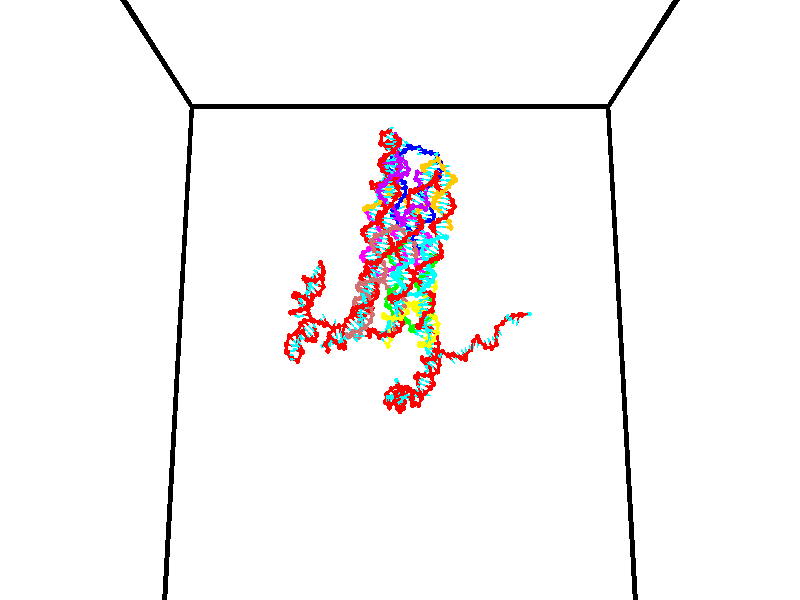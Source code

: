 // switches for output
#declare DRAW_BASES = 1; // possible values are 0, 1; only relevant for DNA ribbons
#declare DRAW_BASES_TYPE = 3; // possible values are 1, 2, 3; only relevant for DNA ribbons
#declare DRAW_FOG = 0; // set to 1 to enable fog

#include "colors.inc"

#include "transforms.inc"
background { rgb <1, 1, 1>}

#default {
   normal{
       ripples 0.25
       frequency 0.20
       turbulence 0.2
       lambda 5
   }
	finish {
		phong 0.1
		phong_size 40.
	}
}

// original window dimensions: 1024x640


// camera settings

camera {
	sky <0, 0.179814, -0.983701>
	up <0, 0.179814, -0.983701>
	right 1.6 * <1, 0, 0>
	location <35, 94.9851, 44.8844>
	look_at <35, 29.7336, 32.9568>
	direction <0, -65.2515, -11.9276>
	angle 67.0682
}


# declare cpy_camera_pos = <35, 94.9851, 44.8844>;
# if (DRAW_FOG = 1)
fog {
	fog_type 2
	up vnormalize(cpy_camera_pos)
	color rgbt<1,1,1,0.3>
	distance 1e-5
	fog_alt 3e-3
	fog_offset 56
}
# end


// LIGHTS

# declare lum = 6;
global_settings {
	ambient_light rgb lum * <0.05, 0.05, 0.05>
	max_trace_level 15
}# declare cpy_direct_light_amount = 0.25;
light_source
{	1000 * <-1, -1.16352, -0.803886>,
	rgb lum * cpy_direct_light_amount
	parallel
}

light_source
{	1000 * <1, 1.16352, 0.803886>,
	rgb lum * cpy_direct_light_amount
	parallel
}

// strand 0

// nucleotide -1

// particle -1
sphere {
	<24.030573, 35.250206, 35.032696> 0.250000
	pigment { color rgbt <1,0,0,0> }
	no_shadow
}
cylinder {
	<24.389034, 35.154224, 35.182003>,  <24.604111, 35.096638, 35.271587>, 0.100000
	pigment { color rgbt <1,0,0,0> }
	no_shadow
}
cylinder {
	<24.389034, 35.154224, 35.182003>,  <24.030573, 35.250206, 35.032696>, 0.100000
	pigment { color rgbt <1,0,0,0> }
	no_shadow
}

// particle -1
sphere {
	<24.389034, 35.154224, 35.182003> 0.100000
	pigment { color rgbt <1,0,0,0> }
	no_shadow
}
sphere {
	0, 1
	scale<0.080000,0.200000,0.300000>
	matrix <0.439782, 0.592379, -0.675040,
		-0.059142, 0.769098, 0.636389,
		0.896155, -0.239949, 0.373270,
		24.657881, 35.082241, 35.293983>
	pigment { color rgbt <0,1,1,0> }
	no_shadow
}
cylinder {
	<24.486986, 35.899967, 35.050140>,  <24.030573, 35.250206, 35.032696>, 0.130000
	pigment { color rgbt <1,0,0,0> }
	no_shadow
}

// nucleotide -1

// particle -1
sphere {
	<24.486986, 35.899967, 35.050140> 0.250000
	pigment { color rgbt <1,0,0,0> }
	no_shadow
}
cylinder {
	<24.669046, 35.546967, 35.002769>,  <24.778282, 35.335167, 34.974346>, 0.100000
	pigment { color rgbt <1,0,0,0> }
	no_shadow
}
cylinder {
	<24.669046, 35.546967, 35.002769>,  <24.486986, 35.899967, 35.050140>, 0.100000
	pigment { color rgbt <1,0,0,0> }
	no_shadow
}

// particle -1
sphere {
	<24.669046, 35.546967, 35.002769> 0.100000
	pigment { color rgbt <1,0,0,0> }
	no_shadow
}
sphere {
	0, 1
	scale<0.080000,0.200000,0.300000>
	matrix <0.518981, 0.371007, -0.770073,
		0.723529, 0.289038, 0.626867,
		0.455153, -0.882502, -0.118429,
		24.805592, 35.282215, 34.967239>
	pigment { color rgbt <0,1,1,0> }
	no_shadow
}
cylinder {
	<25.128271, 36.063740, 34.982807>,  <24.486986, 35.899967, 35.050140>, 0.130000
	pigment { color rgbt <1,0,0,0> }
	no_shadow
}

// nucleotide -1

// particle -1
sphere {
	<25.128271, 36.063740, 34.982807> 0.250000
	pigment { color rgbt <1,0,0,0> }
	no_shadow
}
cylinder {
	<25.106831, 35.699402, 34.819103>,  <25.093966, 35.480801, 34.720879>, 0.100000
	pigment { color rgbt <1,0,0,0> }
	no_shadow
}
cylinder {
	<25.106831, 35.699402, 34.819103>,  <25.128271, 36.063740, 34.982807>, 0.100000
	pigment { color rgbt <1,0,0,0> }
	no_shadow
}

// particle -1
sphere {
	<25.106831, 35.699402, 34.819103> 0.100000
	pigment { color rgbt <1,0,0,0> }
	no_shadow
}
sphere {
	0, 1
	scale<0.080000,0.200000,0.300000>
	matrix <0.598234, 0.298869, -0.743501,
		0.799527, -0.284689, 0.528875,
		-0.053602, -0.910840, -0.409264,
		25.090750, 35.426151, 34.696323>
	pigment { color rgbt <0,1,1,0> }
	no_shadow
}
cylinder {
	<25.851768, 35.814842, 34.830158>,  <25.128271, 36.063740, 34.982807>, 0.130000
	pigment { color rgbt <1,0,0,0> }
	no_shadow
}

// nucleotide -1

// particle -1
sphere {
	<25.851768, 35.814842, 34.830158> 0.250000
	pigment { color rgbt <1,0,0,0> }
	no_shadow
}
cylinder {
	<25.570717, 35.644611, 34.602055>,  <25.402086, 35.542473, 34.465191>, 0.100000
	pigment { color rgbt <1,0,0,0> }
	no_shadow
}
cylinder {
	<25.570717, 35.644611, 34.602055>,  <25.851768, 35.814842, 34.830158>, 0.100000
	pigment { color rgbt <1,0,0,0> }
	no_shadow
}

// particle -1
sphere {
	<25.570717, 35.644611, 34.602055> 0.100000
	pigment { color rgbt <1,0,0,0> }
	no_shadow
}
sphere {
	0, 1
	scale<0.080000,0.200000,0.300000>
	matrix <0.464093, 0.333412, -0.820643,
		0.539381, -0.841260, -0.036756,
		-0.702628, -0.425580, -0.570259,
		25.359928, 35.516937, 34.430977>
	pigment { color rgbt <0,1,1,0> }
	no_shadow
}
cylinder {
	<26.163717, 35.459118, 34.335712>,  <25.851768, 35.814842, 34.830158>, 0.130000
	pigment { color rgbt <1,0,0,0> }
	no_shadow
}

// nucleotide -1

// particle -1
sphere {
	<26.163717, 35.459118, 34.335712> 0.250000
	pigment { color rgbt <1,0,0,0> }
	no_shadow
}
cylinder {
	<25.808058, 35.485489, 34.154575>,  <25.594662, 35.501312, 34.045895>, 0.100000
	pigment { color rgbt <1,0,0,0> }
	no_shadow
}
cylinder {
	<25.808058, 35.485489, 34.154575>,  <26.163717, 35.459118, 34.335712>, 0.100000
	pigment { color rgbt <1,0,0,0> }
	no_shadow
}

// particle -1
sphere {
	<25.808058, 35.485489, 34.154575> 0.100000
	pigment { color rgbt <1,0,0,0> }
	no_shadow
}
sphere {
	0, 1
	scale<0.080000,0.200000,0.300000>
	matrix <0.456458, 0.198141, -0.867402,
		0.032539, -0.977954, -0.206272,
		-0.889150, 0.065930, -0.452842,
		25.541313, 35.505268, 34.018723>
	pigment { color rgbt <0,1,1,0> }
	no_shadow
}
cylinder {
	<26.213593, 35.201279, 33.633972>,  <26.163717, 35.459118, 34.335712>, 0.130000
	pigment { color rgbt <1,0,0,0> }
	no_shadow
}

// nucleotide -1

// particle -1
sphere {
	<26.213593, 35.201279, 33.633972> 0.250000
	pigment { color rgbt <1,0,0,0> }
	no_shadow
}
cylinder {
	<25.920671, 35.469837, 33.679497>,  <25.744919, 35.630974, 33.706814>, 0.100000
	pigment { color rgbt <1,0,0,0> }
	no_shadow
}
cylinder {
	<25.920671, 35.469837, 33.679497>,  <26.213593, 35.201279, 33.633972>, 0.100000
	pigment { color rgbt <1,0,0,0> }
	no_shadow
}

// particle -1
sphere {
	<25.920671, 35.469837, 33.679497> 0.100000
	pigment { color rgbt <1,0,0,0> }
	no_shadow
}
sphere {
	0, 1
	scale<0.080000,0.200000,0.300000>
	matrix <0.336072, 0.501681, -0.797102,
		-0.592271, -0.545472, -0.593022,
		-0.732305, 0.671399, 0.113813,
		25.700979, 35.671257, 33.713642>
	pigment { color rgbt <0,1,1,0> }
	no_shadow
}
cylinder {
	<25.792461, 35.365589, 32.968384>,  <26.213593, 35.201279, 33.633972>, 0.130000
	pigment { color rgbt <1,0,0,0> }
	no_shadow
}

// nucleotide -1

// particle -1
sphere {
	<25.792461, 35.365589, 32.968384> 0.250000
	pigment { color rgbt <1,0,0,0> }
	no_shadow
}
cylinder {
	<25.812441, 35.681499, 33.212929>,  <25.824429, 35.871044, 33.359657>, 0.100000
	pigment { color rgbt <1,0,0,0> }
	no_shadow
}
cylinder {
	<25.812441, 35.681499, 33.212929>,  <25.792461, 35.365589, 32.968384>, 0.100000
	pigment { color rgbt <1,0,0,0> }
	no_shadow
}

// particle -1
sphere {
	<25.812441, 35.681499, 33.212929> 0.100000
	pigment { color rgbt <1,0,0,0> }
	no_shadow
}
sphere {
	0, 1
	scale<0.080000,0.200000,0.300000>
	matrix <0.449908, 0.528710, -0.719756,
		-0.891677, 0.311007, -0.328917,
		0.049947, 0.789772, 0.611363,
		25.827425, 35.918430, 33.396339>
	pigment { color rgbt <0,1,1,0> }
	no_shadow
}
cylinder {
	<25.658705, 35.941017, 32.525627>,  <25.792461, 35.365589, 32.968384>, 0.130000
	pigment { color rgbt <1,0,0,0> }
	no_shadow
}

// nucleotide -1

// particle -1
sphere {
	<25.658705, 35.941017, 32.525627> 0.250000
	pigment { color rgbt <1,0,0,0> }
	no_shadow
}
cylinder {
	<25.822680, 36.093925, 32.856884>,  <25.921064, 36.185673, 33.055637>, 0.100000
	pigment { color rgbt <1,0,0,0> }
	no_shadow
}
cylinder {
	<25.822680, 36.093925, 32.856884>,  <25.658705, 35.941017, 32.525627>, 0.100000
	pigment { color rgbt <1,0,0,0> }
	no_shadow
}

// particle -1
sphere {
	<25.822680, 36.093925, 32.856884> 0.100000
	pigment { color rgbt <1,0,0,0> }
	no_shadow
}
sphere {
	0, 1
	scale<0.080000,0.200000,0.300000>
	matrix <0.360742, 0.765958, -0.532140,
		-0.837744, 0.516890, 0.176094,
		0.409938, 0.382273, 0.828142,
		25.945662, 36.208607, 33.105328>
	pigment { color rgbt <0,1,1,0> }
	no_shadow
}
cylinder {
	<25.524103, 36.720364, 32.429825>,  <25.658705, 35.941017, 32.525627>, 0.130000
	pigment { color rgbt <1,0,0,0> }
	no_shadow
}

// nucleotide -1

// particle -1
sphere {
	<25.524103, 36.720364, 32.429825> 0.250000
	pigment { color rgbt <1,0,0,0> }
	no_shadow
}
cylinder {
	<25.827122, 36.695850, 32.689785>,  <26.008934, 36.681145, 32.845760>, 0.100000
	pigment { color rgbt <1,0,0,0> }
	no_shadow
}
cylinder {
	<25.827122, 36.695850, 32.689785>,  <25.524103, 36.720364, 32.429825>, 0.100000
	pigment { color rgbt <1,0,0,0> }
	no_shadow
}

// particle -1
sphere {
	<25.827122, 36.695850, 32.689785> 0.100000
	pigment { color rgbt <1,0,0,0> }
	no_shadow
}
sphere {
	0, 1
	scale<0.080000,0.200000,0.300000>
	matrix <0.479940, 0.727115, -0.490878,
		-0.442469, 0.683775, 0.580235,
		0.757548, -0.061280, 0.649897,
		26.054386, 36.677467, 32.884754>
	pigment { color rgbt <0,1,1,0> }
	no_shadow
}
cylinder {
	<25.648554, 37.383472, 32.525047>,  <25.524103, 36.720364, 32.429825>, 0.130000
	pigment { color rgbt <1,0,0,0> }
	no_shadow
}

// nucleotide -1

// particle -1
sphere {
	<25.648554, 37.383472, 32.525047> 0.250000
	pigment { color rgbt <1,0,0,0> }
	no_shadow
}
cylinder {
	<25.986139, 37.209217, 32.650230>,  <26.188690, 37.104664, 32.725342>, 0.100000
	pigment { color rgbt <1,0,0,0> }
	no_shadow
}
cylinder {
	<25.986139, 37.209217, 32.650230>,  <25.648554, 37.383472, 32.525047>, 0.100000
	pigment { color rgbt <1,0,0,0> }
	no_shadow
}

// particle -1
sphere {
	<25.986139, 37.209217, 32.650230> 0.100000
	pigment { color rgbt <1,0,0,0> }
	no_shadow
}
sphere {
	0, 1
	scale<0.080000,0.200000,0.300000>
	matrix <0.536131, 0.703640, -0.466321,
		-0.017060, 0.561343, 0.827407,
		0.843963, -0.435643, 0.312957,
		26.239328, 37.078526, 32.744118>
	pigment { color rgbt <0,1,1,0> }
	no_shadow
}
cylinder {
	<26.059835, 37.942612, 32.829216>,  <25.648554, 37.383472, 32.525047>, 0.130000
	pigment { color rgbt <1,0,0,0> }
	no_shadow
}

// nucleotide -1

// particle -1
sphere {
	<26.059835, 37.942612, 32.829216> 0.250000
	pigment { color rgbt <1,0,0,0> }
	no_shadow
}
cylinder {
	<26.273943, 37.641033, 32.676872>,  <26.402409, 37.460087, 32.585468>, 0.100000
	pigment { color rgbt <1,0,0,0> }
	no_shadow
}
cylinder {
	<26.273943, 37.641033, 32.676872>,  <26.059835, 37.942612, 32.829216>, 0.100000
	pigment { color rgbt <1,0,0,0> }
	no_shadow
}

// particle -1
sphere {
	<26.273943, 37.641033, 32.676872> 0.100000
	pigment { color rgbt <1,0,0,0> }
	no_shadow
}
sphere {
	0, 1
	scale<0.080000,0.200000,0.300000>
	matrix <0.443492, 0.634589, -0.632939,
		0.718889, 0.169887, 0.674046,
		0.535270, -0.753946, -0.380856,
		26.434525, 37.414848, 32.562614>
	pigment { color rgbt <0,1,1,0> }
	no_shadow
}
cylinder {
	<26.822512, 38.103439, 32.909481>,  <26.059835, 37.942612, 32.829216>, 0.130000
	pigment { color rgbt <1,0,0,0> }
	no_shadow
}

// nucleotide -1

// particle -1
sphere {
	<26.822512, 38.103439, 32.909481> 0.250000
	pigment { color rgbt <1,0,0,0> }
	no_shadow
}
cylinder {
	<26.749310, 37.840664, 32.616924>,  <26.705387, 37.682999, 32.441391>, 0.100000
	pigment { color rgbt <1,0,0,0> }
	no_shadow
}
cylinder {
	<26.749310, 37.840664, 32.616924>,  <26.822512, 38.103439, 32.909481>, 0.100000
	pigment { color rgbt <1,0,0,0> }
	no_shadow
}

// particle -1
sphere {
	<26.749310, 37.840664, 32.616924> 0.100000
	pigment { color rgbt <1,0,0,0> }
	no_shadow
}
sphere {
	0, 1
	scale<0.080000,0.200000,0.300000>
	matrix <0.475787, 0.591848, -0.650648,
		0.860311, -0.467061, 0.204252,
		-0.183006, -0.656940, -0.731395,
		26.694408, 37.643581, 32.397507>
	pigment { color rgbt <0,1,1,0> }
	no_shadow
}
cylinder {
	<27.424870, 37.757591, 32.547764>,  <26.822512, 38.103439, 32.909481>, 0.130000
	pigment { color rgbt <1,0,0,0> }
	no_shadow
}

// nucleotide -1

// particle -1
sphere {
	<27.424870, 37.757591, 32.547764> 0.250000
	pigment { color rgbt <1,0,0,0> }
	no_shadow
}
cylinder {
	<27.107868, 37.824768, 32.313248>,  <26.917667, 37.865074, 32.172539>, 0.100000
	pigment { color rgbt <1,0,0,0> }
	no_shadow
}
cylinder {
	<27.107868, 37.824768, 32.313248>,  <27.424870, 37.757591, 32.547764>, 0.100000
	pigment { color rgbt <1,0,0,0> }
	no_shadow
}

// particle -1
sphere {
	<27.107868, 37.824768, 32.313248> 0.100000
	pigment { color rgbt <1,0,0,0> }
	no_shadow
}
sphere {
	0, 1
	scale<0.080000,0.200000,0.300000>
	matrix <0.552303, 0.605358, -0.573152,
		0.258656, -0.778033, -0.572505,
		-0.792501, 0.167947, -0.586289,
		26.870117, 37.875153, 32.137360>
	pigment { color rgbt <0,1,1,0> }
	no_shadow
}
cylinder {
	<27.465963, 37.465900, 31.730537>,  <27.424870, 37.757591, 32.547764>, 0.130000
	pigment { color rgbt <1,0,0,0> }
	no_shadow
}

// nucleotide -1

// particle -1
sphere {
	<27.465963, 37.465900, 31.730537> 0.250000
	pigment { color rgbt <1,0,0,0> }
	no_shadow
}
cylinder {
	<27.261398, 37.800541, 31.809076>,  <27.138659, 38.001328, 31.856199>, 0.100000
	pigment { color rgbt <1,0,0,0> }
	no_shadow
}
cylinder {
	<27.261398, 37.800541, 31.809076>,  <27.465963, 37.465900, 31.730537>, 0.100000
	pigment { color rgbt <1,0,0,0> }
	no_shadow
}

// particle -1
sphere {
	<27.261398, 37.800541, 31.809076> 0.100000
	pigment { color rgbt <1,0,0,0> }
	no_shadow
}
sphere {
	0, 1
	scale<0.080000,0.200000,0.300000>
	matrix <0.517786, 0.482351, -0.706566,
		-0.685825, -0.259680, -0.679861,
		-0.511412, 0.836603, 0.196349,
		27.107975, 38.051521, 31.867981>
	pigment { color rgbt <0,1,1,0> }
	no_shadow
}
cylinder {
	<27.189125, 37.113266, 31.196417>,  <27.465963, 37.465900, 31.730537>, 0.130000
	pigment { color rgbt <1,0,0,0> }
	no_shadow
}

// nucleotide -1

// particle -1
sphere {
	<27.189125, 37.113266, 31.196417> 0.250000
	pigment { color rgbt <1,0,0,0> }
	no_shadow
}
cylinder {
	<27.050064, 36.755775, 31.309835>,  <26.966627, 36.541283, 31.377886>, 0.100000
	pigment { color rgbt <1,0,0,0> }
	no_shadow
}
cylinder {
	<27.050064, 36.755775, 31.309835>,  <27.189125, 37.113266, 31.196417>, 0.100000
	pigment { color rgbt <1,0,0,0> }
	no_shadow
}

// particle -1
sphere {
	<27.050064, 36.755775, 31.309835> 0.100000
	pigment { color rgbt <1,0,0,0> }
	no_shadow
}
sphere {
	0, 1
	scale<0.080000,0.200000,0.300000>
	matrix <0.937123, -0.341079, 0.073937,
		0.030632, 0.291421, 0.956104,
		-0.347654, -0.893722, 0.283545,
		26.945768, 36.487659, 31.394899>
	pigment { color rgbt <0,1,1,0> }
	no_shadow
}
cylinder {
	<27.478769, 36.765747, 31.885231>,  <27.189125, 37.113266, 31.196417>, 0.130000
	pigment { color rgbt <1,0,0,0> }
	no_shadow
}

// nucleotide -1

// particle -1
sphere {
	<27.478769, 36.765747, 31.885231> 0.250000
	pigment { color rgbt <1,0,0,0> }
	no_shadow
}
cylinder {
	<27.374531, 36.516426, 31.590321>,  <27.311987, 36.366833, 31.413374>, 0.100000
	pigment { color rgbt <1,0,0,0> }
	no_shadow
}
cylinder {
	<27.374531, 36.516426, 31.590321>,  <27.478769, 36.765747, 31.885231>, 0.100000
	pigment { color rgbt <1,0,0,0> }
	no_shadow
}

// particle -1
sphere {
	<27.374531, 36.516426, 31.590321> 0.100000
	pigment { color rgbt <1,0,0,0> }
	no_shadow
}
sphere {
	0, 1
	scale<0.080000,0.200000,0.300000>
	matrix <0.922016, -0.387150, 0.001410,
		-0.286316, -0.679415, 0.675588,
		-0.260596, -0.623306, -0.737278,
		27.296352, 36.329433, 31.369137>
	pigment { color rgbt <0,1,1,0> }
	no_shadow
}
cylinder {
	<27.309095, 36.369190, 32.407242>,  <27.478769, 36.765747, 31.885231>, 0.130000
	pigment { color rgbt <1,0,0,0> }
	no_shadow
}

// nucleotide -1

// particle -1
sphere {
	<27.309095, 36.369190, 32.407242> 0.250000
	pigment { color rgbt <1,0,0,0> }
	no_shadow
}
cylinder {
	<27.077639, 36.689030, 32.471504>,  <26.938765, 36.880936, 32.510059>, 0.100000
	pigment { color rgbt <1,0,0,0> }
	no_shadow
}
cylinder {
	<27.077639, 36.689030, 32.471504>,  <27.309095, 36.369190, 32.407242>, 0.100000
	pigment { color rgbt <1,0,0,0> }
	no_shadow
}

// particle -1
sphere {
	<27.077639, 36.689030, 32.471504> 0.100000
	pigment { color rgbt <1,0,0,0> }
	no_shadow
}
sphere {
	0, 1
	scale<0.080000,0.200000,0.300000>
	matrix <-0.307215, -0.396164, 0.865259,
		0.755507, 0.451321, 0.474887,
		-0.578643, 0.799602, 0.160652,
		26.904045, 36.928909, 32.519699>
	pigment { color rgbt <0,1,1,0> }
	no_shadow
}
cylinder {
	<27.401329, 36.546581, 33.113483>,  <27.309095, 36.369190, 32.407242>, 0.130000
	pigment { color rgbt <1,0,0,0> }
	no_shadow
}

// nucleotide -1

// particle -1
sphere {
	<27.401329, 36.546581, 33.113483> 0.250000
	pigment { color rgbt <1,0,0,0> }
	no_shadow
}
cylinder {
	<27.045746, 36.707726, 33.026348>,  <26.832396, 36.804413, 32.974068>, 0.100000
	pigment { color rgbt <1,0,0,0> }
	no_shadow
}
cylinder {
	<27.045746, 36.707726, 33.026348>,  <27.401329, 36.546581, 33.113483>, 0.100000
	pigment { color rgbt <1,0,0,0> }
	no_shadow
}

// particle -1
sphere {
	<27.045746, 36.707726, 33.026348> 0.100000
	pigment { color rgbt <1,0,0,0> }
	no_shadow
}
sphere {
	0, 1
	scale<0.080000,0.200000,0.300000>
	matrix <-0.424879, -0.547883, 0.720626,
		0.170962, 0.733163, 0.658213,
		-0.888960, 0.402861, -0.217838,
		26.779058, 36.828583, 32.960999>
	pigment { color rgbt <0,1,1,0> }
	no_shadow
}
cylinder {
	<27.026178, 36.607941, 33.714756>,  <27.401329, 36.546581, 33.113483>, 0.130000
	pigment { color rgbt <1,0,0,0> }
	no_shadow
}

// nucleotide -1

// particle -1
sphere {
	<27.026178, 36.607941, 33.714756> 0.250000
	pigment { color rgbt <1,0,0,0> }
	no_shadow
}
cylinder {
	<26.716476, 36.650776, 33.465256>,  <26.530655, 36.676476, 33.315556>, 0.100000
	pigment { color rgbt <1,0,0,0> }
	no_shadow
}
cylinder {
	<26.716476, 36.650776, 33.465256>,  <27.026178, 36.607941, 33.714756>, 0.100000
	pigment { color rgbt <1,0,0,0> }
	no_shadow
}

// particle -1
sphere {
	<26.716476, 36.650776, 33.465256> 0.100000
	pigment { color rgbt <1,0,0,0> }
	no_shadow
}
sphere {
	0, 1
	scale<0.080000,0.200000,0.300000>
	matrix <-0.581369, -0.509800, 0.634124,
		-0.250082, 0.853602, 0.456971,
		-0.774254, 0.107086, -0.623750,
		26.484200, 36.682903, 33.278130>
	pigment { color rgbt <0,1,1,0> }
	no_shadow
}
cylinder {
	<26.497595, 37.029831, 34.008942>,  <27.026178, 36.607941, 33.714756>, 0.130000
	pigment { color rgbt <1,0,0,0> }
	no_shadow
}

// nucleotide -1

// particle -1
sphere {
	<26.497595, 37.029831, 34.008942> 0.250000
	pigment { color rgbt <1,0,0,0> }
	no_shadow
}
cylinder {
	<26.346277, 36.771049, 33.744110>,  <26.255486, 36.615780, 33.585213>, 0.100000
	pigment { color rgbt <1,0,0,0> }
	no_shadow
}
cylinder {
	<26.346277, 36.771049, 33.744110>,  <26.497595, 37.029831, 34.008942>, 0.100000
	pigment { color rgbt <1,0,0,0> }
	no_shadow
}

// particle -1
sphere {
	<26.346277, 36.771049, 33.744110> 0.100000
	pigment { color rgbt <1,0,0,0> }
	no_shadow
}
sphere {
	0, 1
	scale<0.080000,0.200000,0.300000>
	matrix <-0.518087, -0.444745, 0.730608,
		-0.767124, 0.619399, -0.166932,
		-0.378296, -0.646952, -0.662077,
		26.232788, 36.576965, 33.545486>
	pigment { color rgbt <0,1,1,0> }
	no_shadow
}
cylinder {
	<26.098358, 37.287724, 34.549767>,  <26.497595, 37.029831, 34.008942>, 0.130000
	pigment { color rgbt <1,0,0,0> }
	no_shadow
}

// nucleotide -1

// particle -1
sphere {
	<26.098358, 37.287724, 34.549767> 0.250000
	pigment { color rgbt <1,0,0,0> }
	no_shadow
}
cylinder {
	<26.012682, 37.402222, 34.176205>,  <25.961277, 37.470921, 33.952068>, 0.100000
	pigment { color rgbt <1,0,0,0> }
	no_shadow
}
cylinder {
	<26.012682, 37.402222, 34.176205>,  <26.098358, 37.287724, 34.549767>, 0.100000
	pigment { color rgbt <1,0,0,0> }
	no_shadow
}

// particle -1
sphere {
	<26.012682, 37.402222, 34.176205> 0.100000
	pigment { color rgbt <1,0,0,0> }
	no_shadow
}
sphere {
	0, 1
	scale<0.080000,0.200000,0.300000>
	matrix <-0.973907, -0.136017, 0.181672,
		-0.075025, 0.948452, 0.307913,
		-0.214188, 0.286249, -0.933908,
		25.948425, 37.488098, 33.896030>
	pigment { color rgbt <0,1,1,0> }
	no_shadow
}
cylinder {
	<25.680038, 36.987087, 34.079082>,  <26.098358, 37.287724, 34.549767>, 0.130000
	pigment { color rgbt <1,0,0,0> }
	no_shadow
}

// nucleotide -1

// particle -1
sphere {
	<25.680038, 36.987087, 34.079082> 0.250000
	pigment { color rgbt <1,0,0,0> }
	no_shadow
}
cylinder {
	<25.728310, 36.649750, 33.869621>,  <25.757273, 36.447350, 33.743942>, 0.100000
	pigment { color rgbt <1,0,0,0> }
	no_shadow
}
cylinder {
	<25.728310, 36.649750, 33.869621>,  <25.680038, 36.987087, 34.079082>, 0.100000
	pigment { color rgbt <1,0,0,0> }
	no_shadow
}

// particle -1
sphere {
	<25.728310, 36.649750, 33.869621> 0.100000
	pigment { color rgbt <1,0,0,0> }
	no_shadow
}
sphere {
	0, 1
	scale<0.080000,0.200000,0.300000>
	matrix <-0.635375, -0.470921, 0.611990,
		-0.762716, 0.258865, -0.592666,
		0.120676, -0.843340, -0.523655,
		25.764513, 36.396748, 33.712524>
	pigment { color rgbt <0,1,1,0> }
	no_shadow
}
cylinder {
	<25.058552, 36.770821, 33.842674>,  <25.680038, 36.987087, 34.079082>, 0.130000
	pigment { color rgbt <1,0,0,0> }
	no_shadow
}

// nucleotide -1

// particle -1
sphere {
	<25.058552, 36.770821, 33.842674> 0.250000
	pigment { color rgbt <1,0,0,0> }
	no_shadow
}
cylinder {
	<25.254730, 36.422455, 33.830235>,  <25.372437, 36.213436, 33.822769>, 0.100000
	pigment { color rgbt <1,0,0,0> }
	no_shadow
}
cylinder {
	<25.254730, 36.422455, 33.830235>,  <25.058552, 36.770821, 33.842674>, 0.100000
	pigment { color rgbt <1,0,0,0> }
	no_shadow
}

// particle -1
sphere {
	<25.254730, 36.422455, 33.830235> 0.100000
	pigment { color rgbt <1,0,0,0> }
	no_shadow
}
sphere {
	0, 1
	scale<0.080000,0.200000,0.300000>
	matrix <-0.707980, -0.418992, 0.568516,
		-0.508163, -0.256805, -0.822084,
		0.490444, -0.870917, -0.031103,
		25.401863, 36.161179, 33.820904>
	pigment { color rgbt <0,1,1,0> }
	no_shadow
}
cylinder {
	<24.621815, 36.317825, 33.636761>,  <25.058552, 36.770821, 33.842674>, 0.130000
	pigment { color rgbt <1,0,0,0> }
	no_shadow
}

// nucleotide -1

// particle -1
sphere {
	<24.621815, 36.317825, 33.636761> 0.250000
	pigment { color rgbt <1,0,0,0> }
	no_shadow
}
cylinder {
	<24.894493, 36.103928, 33.836494>,  <25.058100, 35.975590, 33.956337>, 0.100000
	pigment { color rgbt <1,0,0,0> }
	no_shadow
}
cylinder {
	<24.894493, 36.103928, 33.836494>,  <24.621815, 36.317825, 33.636761>, 0.100000
	pigment { color rgbt <1,0,0,0> }
	no_shadow
}

// particle -1
sphere {
	<24.894493, 36.103928, 33.836494> 0.100000
	pigment { color rgbt <1,0,0,0> }
	no_shadow
}
sphere {
	0, 1
	scale<0.080000,0.200000,0.300000>
	matrix <-0.712965, -0.332331, 0.617444,
		-0.164229, -0.776920, -0.607802,
		0.681696, -0.534744, 0.499339,
		25.099003, 35.943504, 33.986298>
	pigment { color rgbt <0,1,1,0> }
	no_shadow
}
cylinder {
	<24.301594, 35.606678, 33.700851>,  <24.621815, 36.317825, 33.636761>, 0.130000
	pigment { color rgbt <1,0,0,0> }
	no_shadow
}

// nucleotide -1

// particle -1
sphere {
	<24.301594, 35.606678, 33.700851> 0.250000
	pigment { color rgbt <1,0,0,0> }
	no_shadow
}
cylinder {
	<24.690989, 35.552814, 33.774815>,  <24.924625, 35.520496, 33.819195>, 0.100000
	pigment { color rgbt <1,0,0,0> }
	no_shadow
}
cylinder {
	<24.690989, 35.552814, 33.774815>,  <24.301594, 35.606678, 33.700851>, 0.100000
	pigment { color rgbt <1,0,0,0> }
	no_shadow
}

// particle -1
sphere {
	<24.690989, 35.552814, 33.774815> 0.100000
	pigment { color rgbt <1,0,0,0> }
	no_shadow
}
sphere {
	0, 1
	scale<0.080000,0.200000,0.300000>
	matrix <-0.222560, -0.744285, 0.629688,
		0.052836, -0.654147, -0.754520,
		0.973486, -0.134656, 0.184912,
		24.983034, 35.512417, 33.830288>
	pigment { color rgbt <0,1,1,0> }
	no_shadow
}
cylinder {
	<24.471087, 34.854858, 33.619701>,  <24.301594, 35.606678, 33.700851>, 0.130000
	pigment { color rgbt <1,0,0,0> }
	no_shadow
}

// nucleotide -1

// particle -1
sphere {
	<24.471087, 34.854858, 33.619701> 0.250000
	pigment { color rgbt <1,0,0,0> }
	no_shadow
}
cylinder {
	<24.747032, 35.035946, 33.845669>,  <24.912600, 35.144596, 33.981251>, 0.100000
	pigment { color rgbt <1,0,0,0> }
	no_shadow
}
cylinder {
	<24.747032, 35.035946, 33.845669>,  <24.471087, 34.854858, 33.619701>, 0.100000
	pigment { color rgbt <1,0,0,0> }
	no_shadow
}

// particle -1
sphere {
	<24.747032, 35.035946, 33.845669> 0.100000
	pigment { color rgbt <1,0,0,0> }
	no_shadow
}
sphere {
	0, 1
	scale<0.080000,0.200000,0.300000>
	matrix <-0.234844, -0.598197, 0.766165,
		0.684789, -0.661218, -0.306358,
		0.689865, 0.452715, 0.564921,
		24.953991, 35.171761, 34.015144>
	pigment { color rgbt <0,1,1,0> }
	no_shadow
}
cylinder {
	<24.843668, 34.342636, 34.036686>,  <24.471087, 34.854858, 33.619701>, 0.130000
	pigment { color rgbt <1,0,0,0> }
	no_shadow
}

// nucleotide -1

// particle -1
sphere {
	<24.843668, 34.342636, 34.036686> 0.250000
	pigment { color rgbt <1,0,0,0> }
	no_shadow
}
cylinder {
	<24.933712, 34.677921, 34.235374>,  <24.987738, 34.879093, 34.354588>, 0.100000
	pigment { color rgbt <1,0,0,0> }
	no_shadow
}
cylinder {
	<24.933712, 34.677921, 34.235374>,  <24.843668, 34.342636, 34.036686>, 0.100000
	pigment { color rgbt <1,0,0,0> }
	no_shadow
}

// particle -1
sphere {
	<24.933712, 34.677921, 34.235374> 0.100000
	pigment { color rgbt <1,0,0,0> }
	no_shadow
}
sphere {
	0, 1
	scale<0.080000,0.200000,0.300000>
	matrix <-0.127290, -0.480133, 0.867911,
		0.965983, -0.258602, -0.001387,
		0.225110, 0.838211, 0.496718,
		25.001245, 34.929386, 34.384388>
	pigment { color rgbt <0,1,1,0> }
	no_shadow
}
cylinder {
	<25.392422, 34.341610, 34.474831>,  <24.843668, 34.342636, 34.036686>, 0.130000
	pigment { color rgbt <1,0,0,0> }
	no_shadow
}

// nucleotide -1

// particle -1
sphere {
	<25.392422, 34.341610, 34.474831> 0.250000
	pigment { color rgbt <1,0,0,0> }
	no_shadow
}
cylinder {
	<25.149168, 34.613731, 34.638470>,  <25.003216, 34.777004, 34.736652>, 0.100000
	pigment { color rgbt <1,0,0,0> }
	no_shadow
}
cylinder {
	<25.149168, 34.613731, 34.638470>,  <25.392422, 34.341610, 34.474831>, 0.100000
	pigment { color rgbt <1,0,0,0> }
	no_shadow
}

// particle -1
sphere {
	<25.149168, 34.613731, 34.638470> 0.100000
	pigment { color rgbt <1,0,0,0> }
	no_shadow
}
sphere {
	0, 1
	scale<0.080000,0.200000,0.300000>
	matrix <-0.053745, -0.549444, 0.833800,
		0.792013, 0.485075, 0.370698,
		-0.608134, 0.680304, 0.409097,
		24.966728, 34.817822, 34.761200>
	pigment { color rgbt <0,1,1,0> }
	no_shadow
}
cylinder {
	<25.755442, 34.562592, 35.029537>,  <25.392422, 34.341610, 34.474831>, 0.130000
	pigment { color rgbt <1,0,0,0> }
	no_shadow
}

// nucleotide -1

// particle -1
sphere {
	<25.755442, 34.562592, 35.029537> 0.250000
	pigment { color rgbt <1,0,0,0> }
	no_shadow
}
cylinder {
	<25.367308, 34.556545, 35.126057>,  <25.134428, 34.552917, 35.183968>, 0.100000
	pigment { color rgbt <1,0,0,0> }
	no_shadow
}
cylinder {
	<25.367308, 34.556545, 35.126057>,  <25.755442, 34.562592, 35.029537>, 0.100000
	pigment { color rgbt <1,0,0,0> }
	no_shadow
}

// particle -1
sphere {
	<25.367308, 34.556545, 35.126057> 0.100000
	pigment { color rgbt <1,0,0,0> }
	no_shadow
}
sphere {
	0, 1
	scale<0.080000,0.200000,0.300000>
	matrix <0.202910, -0.593567, 0.778785,
		0.131450, 0.804643, 0.579026,
		-0.970334, -0.015119, 0.241294,
		25.076208, 34.552010, 35.198444>
	pigment { color rgbt <0,1,1,0> }
	no_shadow
}
cylinder {
	<26.231472, 34.297596, 35.589809>,  <25.755442, 34.562592, 35.029537>, 0.130000
	pigment { color rgbt <1,0,0,0> }
	no_shadow
}

// nucleotide -1

// particle -1
sphere {
	<26.231472, 34.297596, 35.589809> 0.250000
	pigment { color rgbt <1,0,0,0> }
	no_shadow
}
cylinder {
	<26.423218, 34.635174, 35.686119>,  <26.538265, 34.837719, 35.743904>, 0.100000
	pigment { color rgbt <1,0,0,0> }
	no_shadow
}
cylinder {
	<26.423218, 34.635174, 35.686119>,  <26.231472, 34.297596, 35.589809>, 0.100000
	pigment { color rgbt <1,0,0,0> }
	no_shadow
}

// particle -1
sphere {
	<26.423218, 34.635174, 35.686119> 0.100000
	pigment { color rgbt <1,0,0,0> }
	no_shadow
}
sphere {
	0, 1
	scale<0.080000,0.200000,0.300000>
	matrix <-0.594959, 0.110822, 0.796079,
		0.645163, -0.524860, 0.555236,
		0.479363, 0.843943, 0.240773,
		26.567026, 34.888355, 35.758350>
	pigment { color rgbt <0,1,1,0> }
	no_shadow
}
cylinder {
	<26.285124, 34.308006, 36.288250>,  <26.231472, 34.297596, 35.589809>, 0.130000
	pigment { color rgbt <1,0,0,0> }
	no_shadow
}

// nucleotide -1

// particle -1
sphere {
	<26.285124, 34.308006, 36.288250> 0.250000
	pigment { color rgbt <1,0,0,0> }
	no_shadow
}
cylinder {
	<26.345848, 34.692543, 36.196358>,  <26.382282, 34.923264, 36.141224>, 0.100000
	pigment { color rgbt <1,0,0,0> }
	no_shadow
}
cylinder {
	<26.345848, 34.692543, 36.196358>,  <26.285124, 34.308006, 36.288250>, 0.100000
	pigment { color rgbt <1,0,0,0> }
	no_shadow
}

// particle -1
sphere {
	<26.345848, 34.692543, 36.196358> 0.100000
	pigment { color rgbt <1,0,0,0> }
	no_shadow
}
sphere {
	0, 1
	scale<0.080000,0.200000,0.300000>
	matrix <-0.551705, 0.275265, 0.787306,
		0.820107, 0.007223, 0.572165,
		0.151810, 0.961341, -0.229732,
		26.391392, 34.980946, 36.127438>
	pigment { color rgbt <0,1,1,0> }
	no_shadow
}
cylinder {
	<26.619387, 34.619450, 36.812950>,  <26.285124, 34.308006, 36.288250>, 0.130000
	pigment { color rgbt <1,0,0,0> }
	no_shadow
}

// nucleotide -1

// particle -1
sphere {
	<26.619387, 34.619450, 36.812950> 0.250000
	pigment { color rgbt <1,0,0,0> }
	no_shadow
}
cylinder {
	<26.416410, 34.908340, 36.624954>,  <26.294624, 35.081676, 36.512157>, 0.100000
	pigment { color rgbt <1,0,0,0> }
	no_shadow
}
cylinder {
	<26.416410, 34.908340, 36.624954>,  <26.619387, 34.619450, 36.812950>, 0.100000
	pigment { color rgbt <1,0,0,0> }
	no_shadow
}

// particle -1
sphere {
	<26.416410, 34.908340, 36.624954> 0.100000
	pigment { color rgbt <1,0,0,0> }
	no_shadow
}
sphere {
	0, 1
	scale<0.080000,0.200000,0.300000>
	matrix <-0.483995, 0.212372, 0.848909,
		0.712918, 0.658245, 0.241788,
		-0.507442, 0.722227, -0.469991,
		26.264177, 35.125008, 36.483955>
	pigment { color rgbt <0,1,1,0> }
	no_shadow
}
cylinder {
	<26.520735, 35.116852, 37.353054>,  <26.619387, 34.619450, 36.812950>, 0.130000
	pigment { color rgbt <1,0,0,0> }
	no_shadow
}

// nucleotide -1

// particle -1
sphere {
	<26.520735, 35.116852, 37.353054> 0.250000
	pigment { color rgbt <1,0,0,0> }
	no_shadow
}
cylinder {
	<26.247004, 35.202702, 37.074306>,  <26.082764, 35.254211, 36.907059>, 0.100000
	pigment { color rgbt <1,0,0,0> }
	no_shadow
}
cylinder {
	<26.247004, 35.202702, 37.074306>,  <26.520735, 35.116852, 37.353054>, 0.100000
	pigment { color rgbt <1,0,0,0> }
	no_shadow
}

// particle -1
sphere {
	<26.247004, 35.202702, 37.074306> 0.100000
	pigment { color rgbt <1,0,0,0> }
	no_shadow
}
sphere {
	0, 1
	scale<0.080000,0.200000,0.300000>
	matrix <-0.593178, 0.391955, 0.703215,
		0.424067, 0.894600, -0.140918,
		-0.684330, 0.214621, -0.696872,
		26.041704, 35.267086, 36.865246>
	pigment { color rgbt <0,1,1,0> }
	no_shadow
}
cylinder {
	<26.442568, 35.858250, 37.448864>,  <26.520735, 35.116852, 37.353054>, 0.130000
	pigment { color rgbt <1,0,0,0> }
	no_shadow
}

// nucleotide -1

// particle -1
sphere {
	<26.442568, 35.858250, 37.448864> 0.250000
	pigment { color rgbt <1,0,0,0> }
	no_shadow
}
cylinder {
	<26.117283, 35.706081, 37.272697>,  <25.922112, 35.614780, 37.167000>, 0.100000
	pigment { color rgbt <1,0,0,0> }
	no_shadow
}
cylinder {
	<26.117283, 35.706081, 37.272697>,  <26.442568, 35.858250, 37.448864>, 0.100000
	pigment { color rgbt <1,0,0,0> }
	no_shadow
}

// particle -1
sphere {
	<26.117283, 35.706081, 37.272697> 0.100000
	pigment { color rgbt <1,0,0,0> }
	no_shadow
}
sphere {
	0, 1
	scale<0.080000,0.200000,0.300000>
	matrix <-0.563608, 0.326241, 0.758889,
		-0.145018, 0.865358, -0.479713,
		-0.813213, -0.380423, -0.440412,
		25.873320, 35.591953, 37.140575>
	pigment { color rgbt <0,1,1,0> }
	no_shadow
}
cylinder {
	<25.968960, 36.425404, 37.458172>,  <26.442568, 35.858250, 37.448864>, 0.130000
	pigment { color rgbt <1,0,0,0> }
	no_shadow
}

// nucleotide -1

// particle -1
sphere {
	<25.968960, 36.425404, 37.458172> 0.250000
	pigment { color rgbt <1,0,0,0> }
	no_shadow
}
cylinder {
	<25.769793, 36.079006, 37.439705>,  <25.650293, 35.871166, 37.428623>, 0.100000
	pigment { color rgbt <1,0,0,0> }
	no_shadow
}
cylinder {
	<25.769793, 36.079006, 37.439705>,  <25.968960, 36.425404, 37.458172>, 0.100000
	pigment { color rgbt <1,0,0,0> }
	no_shadow
}

// particle -1
sphere {
	<25.769793, 36.079006, 37.439705> 0.100000
	pigment { color rgbt <1,0,0,0> }
	no_shadow
}
sphere {
	0, 1
	scale<0.080000,0.200000,0.300000>
	matrix <-0.548198, 0.273049, 0.790521,
		-0.671981, 0.418923, -0.610692,
		-0.497916, -0.865996, -0.046169,
		25.620419, 35.819206, 37.425854>
	pigment { color rgbt <0,1,1,0> }
	no_shadow
}
cylinder {
	<25.505167, 36.577137, 36.820103>,  <25.968960, 36.425404, 37.458172>, 0.130000
	pigment { color rgbt <1,0,0,0> }
	no_shadow
}

// nucleotide -1

// particle -1
sphere {
	<25.505167, 36.577137, 36.820103> 0.250000
	pigment { color rgbt <1,0,0,0> }
	no_shadow
}
cylinder {
	<25.299770, 36.243210, 36.899509>,  <25.176533, 36.042854, 36.947151>, 0.100000
	pigment { color rgbt <1,0,0,0> }
	no_shadow
}
cylinder {
	<25.299770, 36.243210, 36.899509>,  <25.505167, 36.577137, 36.820103>, 0.100000
	pigment { color rgbt <1,0,0,0> }
	no_shadow
}

// particle -1
sphere {
	<25.299770, 36.243210, 36.899509> 0.100000
	pigment { color rgbt <1,0,0,0> }
	no_shadow
}
sphere {
	0, 1
	scale<0.080000,0.200000,0.300000>
	matrix <-0.254197, 0.368946, 0.894015,
		-0.819578, 0.408609, -0.401659,
		-0.513493, -0.834816, 0.198513,
		25.145723, 35.992764, 36.959064>
	pigment { color rgbt <0,1,1,0> }
	no_shadow
}
cylinder {
	<24.873531, 36.770756, 36.972462>,  <25.505167, 36.577137, 36.820103>, 0.130000
	pigment { color rgbt <1,0,0,0> }
	no_shadow
}

// nucleotide -1

// particle -1
sphere {
	<24.873531, 36.770756, 36.972462> 0.250000
	pigment { color rgbt <1,0,0,0> }
	no_shadow
}
cylinder {
	<24.914410, 36.427368, 37.173492>,  <24.938936, 36.221336, 37.294109>, 0.100000
	pigment { color rgbt <1,0,0,0> }
	no_shadow
}
cylinder {
	<24.914410, 36.427368, 37.173492>,  <24.873531, 36.770756, 36.972462>, 0.100000
	pigment { color rgbt <1,0,0,0> }
	no_shadow
}

// particle -1
sphere {
	<24.914410, 36.427368, 37.173492> 0.100000
	pigment { color rgbt <1,0,0,0> }
	no_shadow
}
sphere {
	0, 1
	scale<0.080000,0.200000,0.300000>
	matrix <-0.385173, 0.431664, 0.815664,
		-0.917168, -0.276936, -0.286546,
		0.102195, -0.858471, 0.502577,
		24.945068, 36.169827, 37.324265>
	pigment { color rgbt <0,1,1,0> }
	no_shadow
}
cylinder {
	<24.238146, 36.746979, 37.236897>,  <24.873531, 36.770756, 36.972462>, 0.130000
	pigment { color rgbt <1,0,0,0> }
	no_shadow
}

// nucleotide -1

// particle -1
sphere {
	<24.238146, 36.746979, 37.236897> 0.250000
	pigment { color rgbt <1,0,0,0> }
	no_shadow
}
cylinder {
	<24.474396, 36.500740, 37.445591>,  <24.616146, 36.352997, 37.570808>, 0.100000
	pigment { color rgbt <1,0,0,0> }
	no_shadow
}
cylinder {
	<24.474396, 36.500740, 37.445591>,  <24.238146, 36.746979, 37.236897>, 0.100000
	pigment { color rgbt <1,0,0,0> }
	no_shadow
}

// particle -1
sphere {
	<24.474396, 36.500740, 37.445591> 0.100000
	pigment { color rgbt <1,0,0,0> }
	no_shadow
}
sphere {
	0, 1
	scale<0.080000,0.200000,0.300000>
	matrix <-0.443826, 0.292160, 0.847148,
		-0.673930, -0.731905, -0.100660,
		0.590623, -0.615595, 0.521735,
		24.651583, 36.316063, 37.602112>
	pigment { color rgbt <0,1,1,0> }
	no_shadow
}
cylinder {
	<23.908831, 36.397495, 37.848522>,  <24.238146, 36.746979, 37.236897>, 0.130000
	pigment { color rgbt <1,0,0,0> }
	no_shadow
}

// nucleotide -1

// particle -1
sphere {
	<23.908831, 36.397495, 37.848522> 0.250000
	pigment { color rgbt <1,0,0,0> }
	no_shadow
}
cylinder {
	<24.299707, 36.451336, 37.914219>,  <24.534233, 36.483643, 37.953636>, 0.100000
	pigment { color rgbt <1,0,0,0> }
	no_shadow
}
cylinder {
	<24.299707, 36.451336, 37.914219>,  <23.908831, 36.397495, 37.848522>, 0.100000
	pigment { color rgbt <1,0,0,0> }
	no_shadow
}

// particle -1
sphere {
	<24.299707, 36.451336, 37.914219> 0.100000
	pigment { color rgbt <1,0,0,0> }
	no_shadow
}
sphere {
	0, 1
	scale<0.080000,0.200000,0.300000>
	matrix <-0.203162, 0.367473, 0.907573,
		0.061806, -0.920242, 0.386438,
		0.977193, 0.134603, 0.164246,
		24.592865, 36.491718, 37.963493>
	pigment { color rgbt <0,1,1,0> }
	no_shadow
}
cylinder {
	<23.894360, 36.326725, 38.436928>,  <23.908831, 36.397495, 37.848522>, 0.130000
	pigment { color rgbt <1,0,0,0> }
	no_shadow
}

// nucleotide -1

// particle -1
sphere {
	<23.894360, 36.326725, 38.436928> 0.250000
	pigment { color rgbt <1,0,0,0> }
	no_shadow
}
cylinder {
	<24.267965, 36.467388, 38.411785>,  <24.492130, 36.551785, 38.396698>, 0.100000
	pigment { color rgbt <1,0,0,0> }
	no_shadow
}
cylinder {
	<24.267965, 36.467388, 38.411785>,  <23.894360, 36.326725, 38.436928>, 0.100000
	pigment { color rgbt <1,0,0,0> }
	no_shadow
}

// particle -1
sphere {
	<24.267965, 36.467388, 38.411785> 0.100000
	pigment { color rgbt <1,0,0,0> }
	no_shadow
}
sphere {
	0, 1
	scale<0.080000,0.200000,0.300000>
	matrix <0.027036, 0.105868, 0.994013,
		0.356206, -0.930123, 0.089375,
		0.934016, 0.351657, -0.062858,
		24.548170, 36.572884, 38.392929>
	pigment { color rgbt <0,1,1,0> }
	no_shadow
}
cylinder {
	<24.339262, 36.027866, 38.877457>,  <23.894360, 36.326725, 38.436928>, 0.130000
	pigment { color rgbt <1,0,0,0> }
	no_shadow
}

// nucleotide -1

// particle -1
sphere {
	<24.339262, 36.027866, 38.877457> 0.250000
	pigment { color rgbt <1,0,0,0> }
	no_shadow
}
cylinder {
	<24.426693, 36.410881, 38.802246>,  <24.479151, 36.640690, 38.757122>, 0.100000
	pigment { color rgbt <1,0,0,0> }
	no_shadow
}
cylinder {
	<24.426693, 36.410881, 38.802246>,  <24.339262, 36.027866, 38.877457>, 0.100000
	pigment { color rgbt <1,0,0,0> }
	no_shadow
}

// particle -1
sphere {
	<24.426693, 36.410881, 38.802246> 0.100000
	pigment { color rgbt <1,0,0,0> }
	no_shadow
}
sphere {
	0, 1
	scale<0.080000,0.200000,0.300000>
	matrix <-0.031704, 0.199550, 0.979375,
		0.975305, -0.208107, 0.073974,
		0.218576, 0.957534, -0.188024,
		24.492266, 36.698143, 38.745838>
	pigment { color rgbt <0,1,1,0> }
	no_shadow
}
cylinder {
	<25.041500, 36.208347, 39.185703>,  <24.339262, 36.027866, 38.877457>, 0.130000
	pigment { color rgbt <1,0,0,0> }
	no_shadow
}

// nucleotide -1

// particle -1
sphere {
	<25.041500, 36.208347, 39.185703> 0.250000
	pigment { color rgbt <1,0,0,0> }
	no_shadow
}
cylinder {
	<24.788197, 36.515461, 39.146740>,  <24.636215, 36.699730, 39.123360>, 0.100000
	pigment { color rgbt <1,0,0,0> }
	no_shadow
}
cylinder {
	<24.788197, 36.515461, 39.146740>,  <25.041500, 36.208347, 39.185703>, 0.100000
	pigment { color rgbt <1,0,0,0> }
	no_shadow
}

// particle -1
sphere {
	<24.788197, 36.515461, 39.146740> 0.100000
	pigment { color rgbt <1,0,0,0> }
	no_shadow
}
sphere {
	0, 1
	scale<0.080000,0.200000,0.300000>
	matrix <0.053920, 0.169326, 0.984084,
		0.772061, 0.617926, -0.148626,
		-0.633257, 0.767787, -0.097412,
		24.598219, 36.745796, 39.117516>
	pigment { color rgbt <0,1,1,0> }
	no_shadow
}
cylinder {
	<25.431170, 36.359688, 38.504833>,  <25.041500, 36.208347, 39.185703>, 0.130000
	pigment { color rgbt <1,0,0,0> }
	no_shadow
}

// nucleotide -1

// particle -1
sphere {
	<25.431170, 36.359688, 38.504833> 0.250000
	pigment { color rgbt <1,0,0,0> }
	no_shadow
}
cylinder {
	<25.066189, 36.282681, 38.360409>,  <24.847200, 36.236477, 38.273754>, 0.100000
	pigment { color rgbt <1,0,0,0> }
	no_shadow
}
cylinder {
	<25.066189, 36.282681, 38.360409>,  <25.431170, 36.359688, 38.504833>, 0.100000
	pigment { color rgbt <1,0,0,0> }
	no_shadow
}

// particle -1
sphere {
	<25.066189, 36.282681, 38.360409> 0.100000
	pigment { color rgbt <1,0,0,0> }
	no_shadow
}
sphere {
	0, 1
	scale<0.080000,0.200000,0.300000>
	matrix <0.407107, -0.515907, -0.753727,
		-0.041166, -0.834731, 0.549117,
		-0.912453, -0.192522, -0.361062,
		24.792454, 36.224922, 38.252090>
	pigment { color rgbt <0,1,1,0> }
	no_shadow
}
cylinder {
	<25.376816, 35.611565, 38.403118>,  <25.431170, 36.359688, 38.504833>, 0.130000
	pigment { color rgbt <1,0,0,0> }
	no_shadow
}

// nucleotide -1

// particle -1
sphere {
	<25.376816, 35.611565, 38.403118> 0.250000
	pigment { color rgbt <1,0,0,0> }
	no_shadow
}
cylinder {
	<25.133604, 35.789604, 38.140156>,  <24.987677, 35.896427, 37.982376>, 0.100000
	pigment { color rgbt <1,0,0,0> }
	no_shadow
}
cylinder {
	<25.133604, 35.789604, 38.140156>,  <25.376816, 35.611565, 38.403118>, 0.100000
	pigment { color rgbt <1,0,0,0> }
	no_shadow
}

// particle -1
sphere {
	<25.133604, 35.789604, 38.140156> 0.100000
	pigment { color rgbt <1,0,0,0> }
	no_shadow
}
sphere {
	0, 1
	scale<0.080000,0.200000,0.300000>
	matrix <0.403914, -0.539453, -0.738813,
		-0.683488, -0.714755, 0.148220,
		-0.608027, 0.445102, -0.657409,
		24.951197, 35.923134, 37.942932>
	pigment { color rgbt <0,1,1,0> }
	no_shadow
}
cylinder {
	<25.068159, 35.130775, 38.001446>,  <25.376816, 35.611565, 38.403118>, 0.130000
	pigment { color rgbt <1,0,0,0> }
	no_shadow
}

// nucleotide -1

// particle -1
sphere {
	<25.068159, 35.130775, 38.001446> 0.250000
	pigment { color rgbt <1,0,0,0> }
	no_shadow
}
cylinder {
	<25.039871, 35.456509, 37.771015>,  <25.022898, 35.651947, 37.632755>, 0.100000
	pigment { color rgbt <1,0,0,0> }
	no_shadow
}
cylinder {
	<25.039871, 35.456509, 37.771015>,  <25.068159, 35.130775, 38.001446>, 0.100000
	pigment { color rgbt <1,0,0,0> }
	no_shadow
}

// particle -1
sphere {
	<25.039871, 35.456509, 37.771015> 0.100000
	pigment { color rgbt <1,0,0,0> }
	no_shadow
}
sphere {
	0, 1
	scale<0.080000,0.200000,0.300000>
	matrix <0.524115, -0.461040, -0.716063,
		-0.848706, -0.352571, -0.394197,
		-0.070722, 0.814331, -0.576075,
		25.018654, 35.700809, 37.598194>
	pigment { color rgbt <0,1,1,0> }
	no_shadow
}
cylinder {
	<24.815153, 34.948338, 37.354095>,  <25.068159, 35.130775, 38.001446>, 0.130000
	pigment { color rgbt <1,0,0,0> }
	no_shadow
}

// nucleotide -1

// particle -1
sphere {
	<24.815153, 34.948338, 37.354095> 0.250000
	pigment { color rgbt <1,0,0,0> }
	no_shadow
}
cylinder {
	<25.009325, 35.286938, 37.266644>,  <25.125828, 35.490097, 37.214172>, 0.100000
	pigment { color rgbt <1,0,0,0> }
	no_shadow
}
cylinder {
	<25.009325, 35.286938, 37.266644>,  <24.815153, 34.948338, 37.354095>, 0.100000
	pigment { color rgbt <1,0,0,0> }
	no_shadow
}

// particle -1
sphere {
	<25.009325, 35.286938, 37.266644> 0.100000
	pigment { color rgbt <1,0,0,0> }
	no_shadow
}
sphere {
	0, 1
	scale<0.080000,0.200000,0.300000>
	matrix <0.463554, -0.461231, -0.756561,
		-0.741266, 0.265911, -0.616292,
		0.485431, 0.846497, -0.218631,
		25.154955, 35.540886, 37.201054>
	pigment { color rgbt <0,1,1,0> }
	no_shadow
}
cylinder {
	<24.811399, 35.091290, 36.587635>,  <24.815153, 34.948338, 37.354095>, 0.130000
	pigment { color rgbt <1,0,0,0> }
	no_shadow
}

// nucleotide -1

// particle -1
sphere {
	<24.811399, 35.091290, 36.587635> 0.250000
	pigment { color rgbt <1,0,0,0> }
	no_shadow
}
cylinder {
	<25.133831, 35.273647, 36.738575>,  <25.327290, 35.383060, 36.829140>, 0.100000
	pigment { color rgbt <1,0,0,0> }
	no_shadow
}
cylinder {
	<25.133831, 35.273647, 36.738575>,  <24.811399, 35.091290, 36.587635>, 0.100000
	pigment { color rgbt <1,0,0,0> }
	no_shadow
}

// particle -1
sphere {
	<25.133831, 35.273647, 36.738575> 0.100000
	pigment { color rgbt <1,0,0,0> }
	no_shadow
}
sphere {
	0, 1
	scale<0.080000,0.200000,0.300000>
	matrix <0.534539, -0.287234, -0.794836,
		-0.253974, 0.842411, -0.475227,
		0.806080, 0.455896, 0.377352,
		25.375654, 35.410416, 36.851780>
	pigment { color rgbt <0,1,1,0> }
	no_shadow
}
cylinder {
	<25.097189, 35.411930, 36.000477>,  <24.811399, 35.091290, 36.587635>, 0.130000
	pigment { color rgbt <1,0,0,0> }
	no_shadow
}

// nucleotide -1

// particle -1
sphere {
	<25.097189, 35.411930, 36.000477> 0.250000
	pigment { color rgbt <1,0,0,0> }
	no_shadow
}
cylinder {
	<25.388704, 35.379269, 36.272419>,  <25.563614, 35.359673, 36.435585>, 0.100000
	pigment { color rgbt <1,0,0,0> }
	no_shadow
}
cylinder {
	<25.388704, 35.379269, 36.272419>,  <25.097189, 35.411930, 36.000477>, 0.100000
	pigment { color rgbt <1,0,0,0> }
	no_shadow
}

// particle -1
sphere {
	<25.388704, 35.379269, 36.272419> 0.100000
	pigment { color rgbt <1,0,0,0> }
	no_shadow
}
sphere {
	0, 1
	scale<0.080000,0.200000,0.300000>
	matrix <0.683820, 0.035426, -0.728790,
		0.035426, 0.996031, 0.081657,
		0.728790, -0.081657, 0.679851,
		25.607342, 35.354771, 36.476376>
	pigment { color rgbt <0,1,1,0> }
	no_shadow
}
cylinder {
	<25.552610, 35.982452, 35.850788>,  <25.097189, 35.411930, 36.000477>, 0.130000
	pigment { color rgbt <1,0,0,0> }
	no_shadow
}

// nucleotide -1

// particle -1
sphere {
	<25.552610, 35.982452, 35.850788> 0.250000
	pigment { color rgbt <1,0,0,0> }
	no_shadow
}
cylinder {
	<25.765028, 35.713322, 36.056816>,  <25.892479, 35.551842, 36.180435>, 0.100000
	pigment { color rgbt <1,0,0,0> }
	no_shadow
}
cylinder {
	<25.765028, 35.713322, 36.056816>,  <25.552610, 35.982452, 35.850788>, 0.100000
	pigment { color rgbt <1,0,0,0> }
	no_shadow
}

// particle -1
sphere {
	<25.765028, 35.713322, 36.056816> 0.100000
	pigment { color rgbt <1,0,0,0> }
	no_shadow
}
sphere {
	0, 1
	scale<0.080000,0.200000,0.300000>
	matrix <0.703280, 0.010913, -0.710830,
		0.472644, 0.739720, 0.478980,
		0.531042, -0.672826, 0.515072,
		25.924341, 35.511475, 36.211338>
	pigment { color rgbt <0,1,1,0> }
	no_shadow
}
cylinder {
	<26.236462, 36.175495, 35.792789>,  <25.552610, 35.982452, 35.850788>, 0.130000
	pigment { color rgbt <1,0,0,0> }
	no_shadow
}

// nucleotide -1

// particle -1
sphere {
	<26.236462, 36.175495, 35.792789> 0.250000
	pigment { color rgbt <1,0,0,0> }
	no_shadow
}
cylinder {
	<26.307764, 35.797844, 35.903679>,  <26.350546, 35.571255, 35.970211>, 0.100000
	pigment { color rgbt <1,0,0,0> }
	no_shadow
}
cylinder {
	<26.307764, 35.797844, 35.903679>,  <26.236462, 36.175495, 35.792789>, 0.100000
	pigment { color rgbt <1,0,0,0> }
	no_shadow
}

// particle -1
sphere {
	<26.307764, 35.797844, 35.903679> 0.100000
	pigment { color rgbt <1,0,0,0> }
	no_shadow
}
sphere {
	0, 1
	scale<0.080000,0.200000,0.300000>
	matrix <0.781259, -0.035482, -0.623198,
		0.598214, 0.327668, 0.731282,
		0.178254, -0.944126, 0.277219,
		26.361240, 35.514606, 35.986843>
	pigment { color rgbt <0,1,1,0> }
	no_shadow
}
cylinder {
	<27.033884, 36.071293, 35.995434>,  <26.236462, 36.175495, 35.792789>, 0.130000
	pigment { color rgbt <1,0,0,0> }
	no_shadow
}

// nucleotide -1

// particle -1
sphere {
	<27.033884, 36.071293, 35.995434> 0.250000
	pigment { color rgbt <1,0,0,0> }
	no_shadow
}
cylinder {
	<26.892628, 35.704060, 35.923416>,  <26.807873, 35.483719, 35.880207>, 0.100000
	pigment { color rgbt <1,0,0,0> }
	no_shadow
}
cylinder {
	<26.892628, 35.704060, 35.923416>,  <27.033884, 36.071293, 35.995434>, 0.100000
	pigment { color rgbt <1,0,0,0> }
	no_shadow
}

// particle -1
sphere {
	<26.892628, 35.704060, 35.923416> 0.100000
	pigment { color rgbt <1,0,0,0> }
	no_shadow
}
sphere {
	0, 1
	scale<0.080000,0.200000,0.300000>
	matrix <0.790598, -0.189943, -0.582131,
		0.500246, -0.347918, 0.792911,
		-0.353142, -0.918082, -0.180045,
		26.786686, 35.428635, 35.869404>
	pigment { color rgbt <0,1,1,0> }
	no_shadow
}
cylinder {
	<27.488140, 35.630344, 36.138237>,  <27.033884, 36.071293, 35.995434>, 0.130000
	pigment { color rgbt <1,0,0,0> }
	no_shadow
}

// nucleotide -1

// particle -1
sphere {
	<27.488140, 35.630344, 36.138237> 0.250000
	pigment { color rgbt <1,0,0,0> }
	no_shadow
}
cylinder {
	<27.294592, 35.393616, 35.880363>,  <27.178463, 35.251579, 35.725639>, 0.100000
	pigment { color rgbt <1,0,0,0> }
	no_shadow
}
cylinder {
	<27.294592, 35.393616, 35.880363>,  <27.488140, 35.630344, 36.138237>, 0.100000
	pigment { color rgbt <1,0,0,0> }
	no_shadow
}

// particle -1
sphere {
	<27.294592, 35.393616, 35.880363> 0.100000
	pigment { color rgbt <1,0,0,0> }
	no_shadow
}
sphere {
	0, 1
	scale<0.080000,0.200000,0.300000>
	matrix <0.764765, 0.072168, -0.640255,
		0.425444, -0.802829, 0.417688,
		-0.483871, -0.591825, -0.644679,
		27.149431, 35.216068, 35.686958>
	pigment { color rgbt <0,1,1,0> }
	no_shadow
}
cylinder {
	<27.637175, 34.844475, 35.966881>,  <27.488140, 35.630344, 36.138237>, 0.130000
	pigment { color rgbt <1,0,0,0> }
	no_shadow
}

// nucleotide -1

// particle -1
sphere {
	<27.637175, 34.844475, 35.966881> 0.250000
	pigment { color rgbt <1,0,0,0> }
	no_shadow
}
cylinder {
	<27.482155, 34.991776, 35.628841>,  <27.389143, 35.080154, 35.426018>, 0.100000
	pigment { color rgbt <1,0,0,0> }
	no_shadow
}
cylinder {
	<27.482155, 34.991776, 35.628841>,  <27.637175, 34.844475, 35.966881>, 0.100000
	pigment { color rgbt <1,0,0,0> }
	no_shadow
}

// particle -1
sphere {
	<27.482155, 34.991776, 35.628841> 0.100000
	pigment { color rgbt <1,0,0,0> }
	no_shadow
}
sphere {
	0, 1
	scale<0.080000,0.200000,0.300000>
	matrix <0.848251, -0.216485, -0.483327,
		-0.360937, -0.904172, -0.228469,
		-0.387550, 0.368250, -0.845102,
		27.365891, 35.102249, 35.375309>
	pigment { color rgbt <0,1,1,0> }
	no_shadow
}
cylinder {
	<28.235922, 34.345722, 36.278027>,  <27.637175, 34.844475, 35.966881>, 0.130000
	pigment { color rgbt <1,0,0,0> }
	no_shadow
}

// nucleotide -1

// particle -1
sphere {
	<28.235922, 34.345722, 36.278027> 0.250000
	pigment { color rgbt <1,0,0,0> }
	no_shadow
}
cylinder {
	<28.304783, 34.165646, 35.927555>,  <28.346100, 34.057598, 35.717274>, 0.100000
	pigment { color rgbt <1,0,0,0> }
	no_shadow
}
cylinder {
	<28.304783, 34.165646, 35.927555>,  <28.235922, 34.345722, 36.278027>, 0.100000
	pigment { color rgbt <1,0,0,0> }
	no_shadow
}

// particle -1
sphere {
	<28.304783, 34.165646, 35.927555> 0.100000
	pigment { color rgbt <1,0,0,0> }
	no_shadow
}
sphere {
	0, 1
	scale<0.080000,0.200000,0.300000>
	matrix <-0.786771, 0.472380, -0.397301,
		0.592752, 0.757748, -0.272878,
		0.172152, -0.450193, -0.876179,
		28.356428, 34.030586, 35.664700>
	pigment { color rgbt <0,1,1,0> }
	no_shadow
}
cylinder {
	<28.799559, 33.958233, 35.995911>,  <28.235922, 34.345722, 36.278027>, 0.130000
	pigment { color rgbt <1,0,0,0> }
	no_shadow
}

// nucleotide -1

// particle -1
sphere {
	<28.799559, 33.958233, 35.995911> 0.250000
	pigment { color rgbt <1,0,0,0> }
	no_shadow
}
cylinder {
	<28.858063, 33.757545, 36.336941>,  <28.893166, 33.637135, 36.541557>, 0.100000
	pigment { color rgbt <1,0,0,0> }
	no_shadow
}
cylinder {
	<28.858063, 33.757545, 36.336941>,  <28.799559, 33.958233, 35.995911>, 0.100000
	pigment { color rgbt <1,0,0,0> }
	no_shadow
}

// particle -1
sphere {
	<28.858063, 33.757545, 36.336941> 0.100000
	pigment { color rgbt <1,0,0,0> }
	no_shadow
}
sphere {
	0, 1
	scale<0.080000,0.200000,0.300000>
	matrix <-0.812469, 0.430753, 0.392868,
		-0.564359, -0.750154, -0.344627,
		0.146262, -0.501717, 0.852577,
		28.901941, 33.607029, 36.592712>
	pigment { color rgbt <0,1,1,0> }
	no_shadow
}
cylinder {
	<28.185066, 33.440453, 36.176476>,  <28.799559, 33.958233, 35.995911>, 0.130000
	pigment { color rgbt <1,0,0,0> }
	no_shadow
}

// nucleotide -1

// particle -1
sphere {
	<28.185066, 33.440453, 36.176476> 0.250000
	pigment { color rgbt <1,0,0,0> }
	no_shadow
}
cylinder {
	<28.372309, 33.471149, 36.528610>,  <28.484655, 33.489567, 36.739891>, 0.100000
	pigment { color rgbt <1,0,0,0> }
	no_shadow
}
cylinder {
	<28.372309, 33.471149, 36.528610>,  <28.185066, 33.440453, 36.176476>, 0.100000
	pigment { color rgbt <1,0,0,0> }
	no_shadow
}

// particle -1
sphere {
	<28.372309, 33.471149, 36.528610> 0.100000
	pigment { color rgbt <1,0,0,0> }
	no_shadow
}
sphere {
	0, 1
	scale<0.080000,0.200000,0.300000>
	matrix <-0.799865, 0.460258, 0.385199,
		-0.375621, -0.884462, 0.276831,
		0.468108, 0.076739, 0.880333,
		28.512741, 33.494171, 36.792709>
	pigment { color rgbt <0,1,1,0> }
	no_shadow
}
cylinder {
	<27.682169, 33.274929, 36.602291>,  <28.185066, 33.440453, 36.176476>, 0.130000
	pigment { color rgbt <1,0,0,0> }
	no_shadow
}

// nucleotide -1

// particle -1
sphere {
	<27.682169, 33.274929, 36.602291> 0.250000
	pigment { color rgbt <1,0,0,0> }
	no_shadow
}
cylinder {
	<27.943342, 33.492855, 36.812759>,  <28.100046, 33.623611, 36.939041>, 0.100000
	pigment { color rgbt <1,0,0,0> }
	no_shadow
}
cylinder {
	<27.943342, 33.492855, 36.812759>,  <27.682169, 33.274929, 36.602291>, 0.100000
	pigment { color rgbt <1,0,0,0> }
	no_shadow
}

// particle -1
sphere {
	<27.943342, 33.492855, 36.812759> 0.100000
	pigment { color rgbt <1,0,0,0> }
	no_shadow
}
sphere {
	0, 1
	scale<0.080000,0.200000,0.300000>
	matrix <-0.752375, 0.546543, 0.367726,
		-0.087236, -0.635981, 0.766758,
		0.652933, 0.544811, 0.526174,
		28.139221, 33.656300, 36.970612>
	pigment { color rgbt <0,1,1,0> }
	no_shadow
}
cylinder {
	<27.488607, 33.332718, 37.419865>,  <27.682169, 33.274929, 36.602291>, 0.130000
	pigment { color rgbt <1,0,0,0> }
	no_shadow
}

// nucleotide -1

// particle -1
sphere {
	<27.488607, 33.332718, 37.419865> 0.250000
	pigment { color rgbt <1,0,0,0> }
	no_shadow
}
cylinder {
	<27.703461, 33.645435, 37.293190>,  <27.832373, 33.833065, 37.217186>, 0.100000
	pigment { color rgbt <1,0,0,0> }
	no_shadow
}
cylinder {
	<27.703461, 33.645435, 37.293190>,  <27.488607, 33.332718, 37.419865>, 0.100000
	pigment { color rgbt <1,0,0,0> }
	no_shadow
}

// particle -1
sphere {
	<27.703461, 33.645435, 37.293190> 0.100000
	pigment { color rgbt <1,0,0,0> }
	no_shadow
}
sphere {
	0, 1
	scale<0.080000,0.200000,0.300000>
	matrix <-0.568036, 0.612806, 0.549367,
		0.623568, -0.115179, 0.773238,
		0.537121, 0.781794, -0.316701,
		27.864601, 33.879974, 37.198185>
	pigment { color rgbt <0,1,1,0> }
	no_shadow
}
cylinder {
	<27.694210, 33.828484, 38.046009>,  <27.488607, 33.332718, 37.419865>, 0.130000
	pigment { color rgbt <1,0,0,0> }
	no_shadow
}

// nucleotide -1

// particle -1
sphere {
	<27.694210, 33.828484, 38.046009> 0.250000
	pigment { color rgbt <1,0,0,0> }
	no_shadow
}
cylinder {
	<27.680622, 34.012512, 37.691116>,  <27.672470, 34.122929, 37.478180>, 0.100000
	pigment { color rgbt <1,0,0,0> }
	no_shadow
}
cylinder {
	<27.680622, 34.012512, 37.691116>,  <27.694210, 33.828484, 38.046009>, 0.100000
	pigment { color rgbt <1,0,0,0> }
	no_shadow
}

// particle -1
sphere {
	<27.680622, 34.012512, 37.691116> 0.100000
	pigment { color rgbt <1,0,0,0> }
	no_shadow
}
sphere {
	0, 1
	scale<0.080000,0.200000,0.300000>
	matrix <-0.678114, 0.641522, 0.358623,
		0.734171, 0.613827, 0.290189,
		-0.033970, 0.460072, -0.887231,
		27.670431, 34.150536, 37.424946>
	pigment { color rgbt <0,1,1,0> }
	no_shadow
}
cylinder {
	<27.747383, 34.531910, 38.149284>,  <27.694210, 33.828484, 38.046009>, 0.130000
	pigment { color rgbt <1,0,0,0> }
	no_shadow
}

// nucleotide -1

// particle -1
sphere {
	<27.747383, 34.531910, 38.149284> 0.250000
	pigment { color rgbt <1,0,0,0> }
	no_shadow
}
cylinder {
	<27.531488, 34.432465, 37.827568>,  <27.401951, 34.372799, 37.634541>, 0.100000
	pigment { color rgbt <1,0,0,0> }
	no_shadow
}
cylinder {
	<27.531488, 34.432465, 37.827568>,  <27.747383, 34.531910, 38.149284>, 0.100000
	pigment { color rgbt <1,0,0,0> }
	no_shadow
}

// particle -1
sphere {
	<27.531488, 34.432465, 37.827568> 0.100000
	pigment { color rgbt <1,0,0,0> }
	no_shadow
}
sphere {
	0, 1
	scale<0.080000,0.200000,0.300000>
	matrix <-0.768032, 0.536609, 0.349538,
		0.344689, 0.806377, -0.480568,
		-0.539737, -0.248610, -0.804287,
		27.369568, 34.357883, 37.586281>
	pigment { color rgbt <0,1,1,0> }
	no_shadow
}
cylinder {
	<27.628061, 35.216118, 37.643433>,  <27.747383, 34.531910, 38.149284>, 0.130000
	pigment { color rgbt <1,0,0,0> }
	no_shadow
}

// nucleotide -1

// particle -1
sphere {
	<27.628061, 35.216118, 37.643433> 0.250000
	pigment { color rgbt <1,0,0,0> }
	no_shadow
}
cylinder {
	<27.385447, 34.906525, 37.716171>,  <27.239878, 34.720768, 37.759815>, 0.100000
	pigment { color rgbt <1,0,0,0> }
	no_shadow
}
cylinder {
	<27.385447, 34.906525, 37.716171>,  <27.628061, 35.216118, 37.643433>, 0.100000
	pigment { color rgbt <1,0,0,0> }
	no_shadow
}

// particle -1
sphere {
	<27.385447, 34.906525, 37.716171> 0.100000
	pigment { color rgbt <1,0,0,0> }
	no_shadow
}
sphere {
	0, 1
	scale<0.080000,0.200000,0.300000>
	matrix <-0.615429, 0.601861, 0.508931,
		-0.503346, 0.196775, -0.841381,
		-0.606539, -0.773979, 0.181843,
		27.203485, 34.674332, 37.770725>
	pigment { color rgbt <0,1,1,0> }
	no_shadow
}
cylinder {
	<27.863049, 34.804470, 37.000088>,  <27.628061, 35.216118, 37.643433>, 0.130000
	pigment { color rgbt <1,0,0,0> }
	no_shadow
}

// nucleotide -1

// particle -1
sphere {
	<27.863049, 34.804470, 37.000088> 0.250000
	pigment { color rgbt <1,0,0,0> }
	no_shadow
}
cylinder {
	<27.877489, 34.557907, 37.314728>,  <27.886152, 34.409969, 37.503513>, 0.100000
	pigment { color rgbt <1,0,0,0> }
	no_shadow
}
cylinder {
	<27.877489, 34.557907, 37.314728>,  <27.863049, 34.804470, 37.000088>, 0.100000
	pigment { color rgbt <1,0,0,0> }
	no_shadow
}

// particle -1
sphere {
	<27.877489, 34.557907, 37.314728> 0.100000
	pigment { color rgbt <1,0,0,0> }
	no_shadow
}
sphere {
	0, 1
	scale<0.080000,0.200000,0.300000>
	matrix <0.741496, -0.511176, -0.434606,
		0.669985, 0.598949, 0.438611,
		0.036100, -0.616408, 0.786599,
		27.888319, 34.372986, 37.550709>
	pigment { color rgbt <0,1,1,0> }
	no_shadow
}
cylinder {
	<28.534370, 34.750244, 37.410683>,  <27.863049, 34.804470, 37.000088>, 0.130000
	pigment { color rgbt <1,0,0,0> }
	no_shadow
}

// nucleotide -1

// particle -1
sphere {
	<28.534370, 34.750244, 37.410683> 0.250000
	pigment { color rgbt <1,0,0,0> }
	no_shadow
}
cylinder {
	<28.338633, 34.401585, 37.421783>,  <28.221189, 34.192390, 37.428444>, 0.100000
	pigment { color rgbt <1,0,0,0> }
	no_shadow
}
cylinder {
	<28.338633, 34.401585, 37.421783>,  <28.534370, 34.750244, 37.410683>, 0.100000
	pigment { color rgbt <1,0,0,0> }
	no_shadow
}

// particle -1
sphere {
	<28.338633, 34.401585, 37.421783> 0.100000
	pigment { color rgbt <1,0,0,0> }
	no_shadow
}
sphere {
	0, 1
	scale<0.080000,0.200000,0.300000>
	matrix <0.841385, -0.480246, -0.247862,
		0.229374, -0.097943, 0.968398,
		-0.489346, -0.871648, 0.027748,
		28.191830, 34.140091, 37.430107>
	pigment { color rgbt <0,1,1,0> }
	no_shadow
}
cylinder {
	<28.891354, 34.372288, 37.823750>,  <28.534370, 34.750244, 37.410683>, 0.130000
	pigment { color rgbt <1,0,0,0> }
	no_shadow
}

// nucleotide -1

// particle -1
sphere {
	<28.891354, 34.372288, 37.823750> 0.250000
	pigment { color rgbt <1,0,0,0> }
	no_shadow
}
cylinder {
	<28.694040, 34.126141, 37.577824>,  <28.575653, 33.978455, 37.430267>, 0.100000
	pigment { color rgbt <1,0,0,0> }
	no_shadow
}
cylinder {
	<28.694040, 34.126141, 37.577824>,  <28.891354, 34.372288, 37.823750>, 0.100000
	pigment { color rgbt <1,0,0,0> }
	no_shadow
}

// particle -1
sphere {
	<28.694040, 34.126141, 37.577824> 0.100000
	pigment { color rgbt <1,0,0,0> }
	no_shadow
}
sphere {
	0, 1
	scale<0.080000,0.200000,0.300000>
	matrix <0.824831, -0.555370, -0.105917,
		-0.276272, -0.559365, 0.781527,
		-0.493283, -0.615366, -0.614815,
		28.546055, 33.941532, 37.393379>
	pigment { color rgbt <0,1,1,0> }
	no_shadow
}
cylinder {
	<29.377480, 33.825741, 37.803574>,  <28.891354, 34.372288, 37.823750>, 0.130000
	pigment { color rgbt <1,0,0,0> }
	no_shadow
}

// nucleotide -1

// particle -1
sphere {
	<29.377480, 33.825741, 37.803574> 0.250000
	pigment { color rgbt <1,0,0,0> }
	no_shadow
}
cylinder {
	<29.093046, 33.731529, 37.538582>,  <28.922386, 33.675003, 37.379585>, 0.100000
	pigment { color rgbt <1,0,0,0> }
	no_shadow
}
cylinder {
	<29.093046, 33.731529, 37.538582>,  <29.377480, 33.825741, 37.803574>, 0.100000
	pigment { color rgbt <1,0,0,0> }
	no_shadow
}

// particle -1
sphere {
	<29.093046, 33.731529, 37.538582> 0.100000
	pigment { color rgbt <1,0,0,0> }
	no_shadow
}
sphere {
	0, 1
	scale<0.080000,0.200000,0.300000>
	matrix <0.614834, -0.665377, -0.423382,
		-0.341080, -0.708378, 0.617953,
		-0.711086, -0.235531, -0.662482,
		28.879721, 33.660870, 37.339836>
	pigment { color rgbt <0,1,1,0> }
	no_shadow
}
cylinder {
	<29.240915, 33.110798, 37.755535>,  <29.377480, 33.825741, 37.803574>, 0.130000
	pigment { color rgbt <1,0,0,0> }
	no_shadow
}

// nucleotide -1

// particle -1
sphere {
	<29.240915, 33.110798, 37.755535> 0.250000
	pigment { color rgbt <1,0,0,0> }
	no_shadow
}
cylinder {
	<29.123949, 33.269917, 37.407684>,  <29.053770, 33.365387, 37.198975>, 0.100000
	pigment { color rgbt <1,0,0,0> }
	no_shadow
}
cylinder {
	<29.123949, 33.269917, 37.407684>,  <29.240915, 33.110798, 37.755535>, 0.100000
	pigment { color rgbt <1,0,0,0> }
	no_shadow
}

// particle -1
sphere {
	<29.123949, 33.269917, 37.407684> 0.100000
	pigment { color rgbt <1,0,0,0> }
	no_shadow
}
sphere {
	0, 1
	scale<0.080000,0.200000,0.300000>
	matrix <0.598626, -0.633016, -0.490855,
		-0.745748, -0.664114, -0.053029,
		-0.292416, 0.397799, -0.869626,
		29.036224, 33.389256, 37.146797>
	pigment { color rgbt <0,1,1,0> }
	no_shadow
}
cylinder {
	<29.219646, 32.519886, 37.225147>,  <29.240915, 33.110798, 37.755535>, 0.130000
	pigment { color rgbt <1,0,0,0> }
	no_shadow
}

// nucleotide -1

// particle -1
sphere {
	<29.219646, 32.519886, 37.225147> 0.250000
	pigment { color rgbt <1,0,0,0> }
	no_shadow
}
cylinder {
	<29.244181, 32.874527, 37.041771>,  <29.258902, 33.087311, 36.931744>, 0.100000
	pigment { color rgbt <1,0,0,0> }
	no_shadow
}
cylinder {
	<29.244181, 32.874527, 37.041771>,  <29.219646, 32.519886, 37.225147>, 0.100000
	pigment { color rgbt <1,0,0,0> }
	no_shadow
}

// particle -1
sphere {
	<29.244181, 32.874527, 37.041771> 0.100000
	pigment { color rgbt <1,0,0,0> }
	no_shadow
}
sphere {
	0, 1
	scale<0.080000,0.200000,0.300000>
	matrix <0.673401, -0.375780, -0.636648,
		-0.736729, -0.269667, -0.620089,
		0.061335, 0.886605, -0.458442,
		29.262581, 33.140507, 36.904240>
	pigment { color rgbt <0,1,1,0> }
	no_shadow
}
cylinder {
	<28.992350, 32.518543, 36.447033>,  <29.219646, 32.519886, 37.225147>, 0.130000
	pigment { color rgbt <1,0,0,0> }
	no_shadow
}

// nucleotide -1

// particle -1
sphere {
	<28.992350, 32.518543, 36.447033> 0.250000
	pigment { color rgbt <1,0,0,0> }
	no_shadow
}
cylinder {
	<29.273733, 32.798222, 36.498055>,  <29.442562, 32.966030, 36.528667>, 0.100000
	pigment { color rgbt <1,0,0,0> }
	no_shadow
}
cylinder {
	<29.273733, 32.798222, 36.498055>,  <28.992350, 32.518543, 36.447033>, 0.100000
	pigment { color rgbt <1,0,0,0> }
	no_shadow
}

// particle -1
sphere {
	<29.273733, 32.798222, 36.498055> 0.100000
	pigment { color rgbt <1,0,0,0> }
	no_shadow
}
sphere {
	0, 1
	scale<0.080000,0.200000,0.300000>
	matrix <0.444513, -0.292778, -0.846575,
		-0.554577, 0.652230, -0.516759,
		0.703458, 0.699197, 0.127557,
		29.484770, 33.007980, 36.536320>
	pigment { color rgbt <0,1,1,0> }
	no_shadow
}
cylinder {
	<29.224518, 32.788673, 35.742844>,  <28.992350, 32.518543, 36.447033>, 0.130000
	pigment { color rgbt <1,0,0,0> }
	no_shadow
}

// nucleotide -1

// particle -1
sphere {
	<29.224518, 32.788673, 35.742844> 0.250000
	pigment { color rgbt <1,0,0,0> }
	no_shadow
}
cylinder {
	<29.528303, 32.913841, 35.970985>,  <29.710575, 32.988941, 36.107868>, 0.100000
	pigment { color rgbt <1,0,0,0> }
	no_shadow
}
cylinder {
	<29.528303, 32.913841, 35.970985>,  <29.224518, 32.788673, 35.742844>, 0.100000
	pigment { color rgbt <1,0,0,0> }
	no_shadow
}

// particle -1
sphere {
	<29.528303, 32.913841, 35.970985> 0.100000
	pigment { color rgbt <1,0,0,0> }
	no_shadow
}
sphere {
	0, 1
	scale<0.080000,0.200000,0.300000>
	matrix <0.604277, -0.014578, -0.796640,
		-0.240967, 0.949669, -0.200159,
		0.759462, 0.312916, 0.570351,
		29.756142, 33.007717, 36.142090>
	pigment { color rgbt <0,1,1,0> }
	no_shadow
}
cylinder {
	<29.449139, 33.405132, 35.404793>,  <29.224518, 32.788673, 35.742844>, 0.130000
	pigment { color rgbt <1,0,0,0> }
	no_shadow
}

// nucleotide -1

// particle -1
sphere {
	<29.449139, 33.405132, 35.404793> 0.250000
	pigment { color rgbt <1,0,0,0> }
	no_shadow
}
cylinder {
	<29.779959, 33.298729, 35.602875>,  <29.978451, 33.234886, 35.721725>, 0.100000
	pigment { color rgbt <1,0,0,0> }
	no_shadow
}
cylinder {
	<29.779959, 33.298729, 35.602875>,  <29.449139, 33.405132, 35.404793>, 0.100000
	pigment { color rgbt <1,0,0,0> }
	no_shadow
}

// particle -1
sphere {
	<29.779959, 33.298729, 35.602875> 0.100000
	pigment { color rgbt <1,0,0,0> }
	no_shadow
}
sphere {
	0, 1
	scale<0.080000,0.200000,0.300000>
	matrix <0.500337, -0.053196, -0.864195,
		0.256228, 0.962501, 0.089099,
		0.827049, -0.266011, 0.495206,
		30.028074, 33.218925, 35.751438>
	pigment { color rgbt <0,1,1,0> }
	no_shadow
}
cylinder {
	<29.961327, 33.820614, 35.134373>,  <29.449139, 33.405132, 35.404793>, 0.130000
	pigment { color rgbt <1,0,0,0> }
	no_shadow
}

// nucleotide -1

// particle -1
sphere {
	<29.961327, 33.820614, 35.134373> 0.250000
	pigment { color rgbt <1,0,0,0> }
	no_shadow
}
cylinder {
	<30.157890, 33.520653, 35.311535>,  <30.275827, 33.340675, 35.417831>, 0.100000
	pigment { color rgbt <1,0,0,0> }
	no_shadow
}
cylinder {
	<30.157890, 33.520653, 35.311535>,  <29.961327, 33.820614, 35.134373>, 0.100000
	pigment { color rgbt <1,0,0,0> }
	no_shadow
}

// particle -1
sphere {
	<30.157890, 33.520653, 35.311535> 0.100000
	pigment { color rgbt <1,0,0,0> }
	no_shadow
}
sphere {
	0, 1
	scale<0.080000,0.200000,0.300000>
	matrix <0.562975, -0.114504, -0.818504,
		0.664513, 0.651562, 0.365909,
		0.491408, -0.749904, 0.442903,
		30.305313, 33.295681, 35.444405>
	pigment { color rgbt <0,1,1,0> }
	no_shadow
}
cylinder {
	<30.668194, 34.042862, 35.063202>,  <29.961327, 33.820614, 35.134373>, 0.130000
	pigment { color rgbt <1,0,0,0> }
	no_shadow
}

// nucleotide -1

// particle -1
sphere {
	<30.668194, 34.042862, 35.063202> 0.250000
	pigment { color rgbt <1,0,0,0> }
	no_shadow
}
cylinder {
	<30.682503, 33.647598, 35.122875>,  <30.691088, 33.410439, 35.158680>, 0.100000
	pigment { color rgbt <1,0,0,0> }
	no_shadow
}
cylinder {
	<30.682503, 33.647598, 35.122875>,  <30.668194, 34.042862, 35.063202>, 0.100000
	pigment { color rgbt <1,0,0,0> }
	no_shadow
}

// particle -1
sphere {
	<30.682503, 33.647598, 35.122875> 0.100000
	pigment { color rgbt <1,0,0,0> }
	no_shadow
}
sphere {
	0, 1
	scale<0.080000,0.200000,0.300000>
	matrix <0.615681, -0.095791, -0.782151,
		0.787183, 0.119825, 0.604967,
		0.035771, -0.988163, 0.149179,
		30.693233, 33.351151, 35.167629>
	pigment { color rgbt <0,1,1,0> }
	no_shadow
}
cylinder {
	<31.347857, 33.971779, 35.075268>,  <30.668194, 34.042862, 35.063202>, 0.130000
	pigment { color rgbt <1,0,0,0> }
	no_shadow
}

// nucleotide -1

// particle -1
sphere {
	<31.347857, 33.971779, 35.075268> 0.250000
	pigment { color rgbt <1,0,0,0> }
	no_shadow
}
cylinder {
	<31.155930, 33.631191, 34.990627>,  <31.040773, 33.426838, 34.939842>, 0.100000
	pigment { color rgbt <1,0,0,0> }
	no_shadow
}
cylinder {
	<31.155930, 33.631191, 34.990627>,  <31.347857, 33.971779, 35.075268>, 0.100000
	pigment { color rgbt <1,0,0,0> }
	no_shadow
}

// particle -1
sphere {
	<31.155930, 33.631191, 34.990627> 0.100000
	pigment { color rgbt <1,0,0,0> }
	no_shadow
}
sphere {
	0, 1
	scale<0.080000,0.200000,0.300000>
	matrix <0.604361, -0.145924, -0.783233,
		0.636021, -0.503693, 0.584612,
		-0.479818, -0.851469, -0.211601,
		31.011984, 33.375751, 34.927147>
	pigment { color rgbt <0,1,1,0> }
	no_shadow
}
cylinder {
	<31.832666, 33.672623, 34.607635>,  <31.347857, 33.971779, 35.075268>, 0.130000
	pigment { color rgbt <1,0,0,0> }
	no_shadow
}

// nucleotide -1

// particle -1
sphere {
	<31.832666, 33.672623, 34.607635> 0.250000
	pigment { color rgbt <1,0,0,0> }
	no_shadow
}
cylinder {
	<31.504457, 33.459591, 34.524593>,  <31.307531, 33.331772, 34.474770>, 0.100000
	pigment { color rgbt <1,0,0,0> }
	no_shadow
}
cylinder {
	<31.504457, 33.459591, 34.524593>,  <31.832666, 33.672623, 34.607635>, 0.100000
	pigment { color rgbt <1,0,0,0> }
	no_shadow
}

// particle -1
sphere {
	<31.504457, 33.459591, 34.524593> 0.100000
	pigment { color rgbt <1,0,0,0> }
	no_shadow
}
sphere {
	0, 1
	scale<0.080000,0.200000,0.300000>
	matrix <0.302068, -0.095664, -0.948474,
		0.485282, -0.840953, 0.239371,
		-0.820522, -0.532584, -0.207601,
		31.258301, 33.299816, 34.462315>
	pigment { color rgbt <0,1,1,0> }
	no_shadow
}
cylinder {
	<32.108246, 33.087349, 34.302235>,  <31.832666, 33.672623, 34.607635>, 0.130000
	pigment { color rgbt <1,0,0,0> }
	no_shadow
}

// nucleotide -1

// particle -1
sphere {
	<32.108246, 33.087349, 34.302235> 0.250000
	pigment { color rgbt <1,0,0,0> }
	no_shadow
}
cylinder {
	<31.724512, 33.120075, 34.194172>,  <31.494272, 33.139709, 34.129333>, 0.100000
	pigment { color rgbt <1,0,0,0> }
	no_shadow
}
cylinder {
	<31.724512, 33.120075, 34.194172>,  <32.108246, 33.087349, 34.302235>, 0.100000
	pigment { color rgbt <1,0,0,0> }
	no_shadow
}

// particle -1
sphere {
	<31.724512, 33.120075, 34.194172> 0.100000
	pigment { color rgbt <1,0,0,0> }
	no_shadow
}
sphere {
	0, 1
	scale<0.080000,0.200000,0.300000>
	matrix <0.263658, -0.082046, -0.961121,
		-0.100815, -0.993263, 0.057134,
		-0.959334, 0.081832, -0.270153,
		31.436712, 33.144619, 34.113125>
	pigment { color rgbt <0,1,1,0> }
	no_shadow
}
cylinder {
	<32.028114, 32.633266, 33.812077>,  <32.108246, 33.087349, 34.302235>, 0.130000
	pigment { color rgbt <1,0,0,0> }
	no_shadow
}

// nucleotide -1

// particle -1
sphere {
	<32.028114, 32.633266, 33.812077> 0.250000
	pigment { color rgbt <1,0,0,0> }
	no_shadow
}
cylinder {
	<31.730021, 32.895348, 33.762527>,  <31.551165, 33.052597, 33.732800>, 0.100000
	pigment { color rgbt <1,0,0,0> }
	no_shadow
}
cylinder {
	<31.730021, 32.895348, 33.762527>,  <32.028114, 32.633266, 33.812077>, 0.100000
	pigment { color rgbt <1,0,0,0> }
	no_shadow
}

// particle -1
sphere {
	<31.730021, 32.895348, 33.762527> 0.100000
	pigment { color rgbt <1,0,0,0> }
	no_shadow
}
sphere {
	0, 1
	scale<0.080000,0.200000,0.300000>
	matrix <0.188686, 0.029033, -0.981608,
		-0.639553, -0.754898, -0.145263,
		-0.745231, 0.655200, -0.123871,
		31.506451, 33.091908, 33.725365>
	pigment { color rgbt <0,1,1,0> }
	no_shadow
}
cylinder {
	<31.913139, 32.419006, 33.063797>,  <32.028114, 32.633266, 33.812077>, 0.130000
	pigment { color rgbt <1,0,0,0> }
	no_shadow
}

// nucleotide -1

// particle -1
sphere {
	<31.913139, 32.419006, 33.063797> 0.250000
	pigment { color rgbt <1,0,0,0> }
	no_shadow
}
cylinder {
	<31.701511, 32.751537, 33.131886>,  <31.574535, 32.951057, 33.172737>, 0.100000
	pigment { color rgbt <1,0,0,0> }
	no_shadow
}
cylinder {
	<31.701511, 32.751537, 33.131886>,  <31.913139, 32.419006, 33.063797>, 0.100000
	pigment { color rgbt <1,0,0,0> }
	no_shadow
}

// particle -1
sphere {
	<31.701511, 32.751537, 33.131886> 0.100000
	pigment { color rgbt <1,0,0,0> }
	no_shadow
}
sphere {
	0, 1
	scale<0.080000,0.200000,0.300000>
	matrix <0.219413, 0.327793, -0.918918,
		-0.819721, -0.448823, -0.355830,
		-0.529070, 0.831330, 0.170222,
		31.542789, 33.000935, 33.182953>
	pigment { color rgbt <0,1,1,0> }
	no_shadow
}
cylinder {
	<31.388159, 32.489582, 32.432941>,  <31.913139, 32.419006, 33.063797>, 0.130000
	pigment { color rgbt <1,0,0,0> }
	no_shadow
}

// nucleotide -1

// particle -1
sphere {
	<31.388159, 32.489582, 32.432941> 0.250000
	pigment { color rgbt <1,0,0,0> }
	no_shadow
}
cylinder {
	<31.492418, 32.827465, 32.619934>,  <31.554974, 33.030193, 32.732128>, 0.100000
	pigment { color rgbt <1,0,0,0> }
	no_shadow
}
cylinder {
	<31.492418, 32.827465, 32.619934>,  <31.388159, 32.489582, 32.432941>, 0.100000
	pigment { color rgbt <1,0,0,0> }
	no_shadow
}

// particle -1
sphere {
	<31.492418, 32.827465, 32.619934> 0.100000
	pigment { color rgbt <1,0,0,0> }
	no_shadow
}
sphere {
	0, 1
	scale<0.080000,0.200000,0.300000>
	matrix <0.186743, 0.430958, -0.882837,
		-0.947201, 0.317409, -0.045414,
		0.260649, 0.844705, 0.467478,
		31.570614, 33.080875, 32.760178>
	pigment { color rgbt <0,1,1,0> }
	no_shadow
}
cylinder {
	<31.042627, 32.915543, 32.016926>,  <31.388159, 32.489582, 32.432941>, 0.130000
	pigment { color rgbt <1,0,0,0> }
	no_shadow
}

// nucleotide -1

// particle -1
sphere {
	<31.042627, 32.915543, 32.016926> 0.250000
	pigment { color rgbt <1,0,0,0> }
	no_shadow
}
cylinder {
	<31.297901, 33.152981, 32.213032>,  <31.451065, 33.295444, 32.330696>, 0.100000
	pigment { color rgbt <1,0,0,0> }
	no_shadow
}
cylinder {
	<31.297901, 33.152981, 32.213032>,  <31.042627, 32.915543, 32.016926>, 0.100000
	pigment { color rgbt <1,0,0,0> }
	no_shadow
}

// particle -1
sphere {
	<31.297901, 33.152981, 32.213032> 0.100000
	pigment { color rgbt <1,0,0,0> }
	no_shadow
}
sphere {
	0, 1
	scale<0.080000,0.200000,0.300000>
	matrix <0.205931, 0.481988, -0.851634,
		-0.741830, 0.644461, 0.185357,
		0.638185, 0.593597, 0.490268,
		31.489357, 33.331059, 32.360111>
	pigment { color rgbt <0,1,1,0> }
	no_shadow
}
cylinder {
	<30.916742, 33.541721, 31.732294>,  <31.042627, 32.915543, 32.016926>, 0.130000
	pigment { color rgbt <1,0,0,0> }
	no_shadow
}

// nucleotide -1

// particle -1
sphere {
	<30.916742, 33.541721, 31.732294> 0.250000
	pigment { color rgbt <1,0,0,0> }
	no_shadow
}
cylinder {
	<31.286106, 33.555256, 31.885221>,  <31.507725, 33.563377, 31.976978>, 0.100000
	pigment { color rgbt <1,0,0,0> }
	no_shadow
}
cylinder {
	<31.286106, 33.555256, 31.885221>,  <30.916742, 33.541721, 31.732294>, 0.100000
	pigment { color rgbt <1,0,0,0> }
	no_shadow
}

// particle -1
sphere {
	<31.286106, 33.555256, 31.885221> 0.100000
	pigment { color rgbt <1,0,0,0> }
	no_shadow
}
sphere {
	0, 1
	scale<0.080000,0.200000,0.300000>
	matrix <0.322549, 0.471481, -0.820773,
		-0.208027, 0.881227, 0.424457,
		0.923410, 0.033835, 0.382320,
		31.563129, 33.565407, 31.999918>
	pigment { color rgbt <0,1,1,0> }
	no_shadow
}
cylinder {
	<31.039803, 34.141560, 31.608423>,  <30.916742, 33.541721, 31.732294>, 0.130000
	pigment { color rgbt <1,0,0,0> }
	no_shadow
}

// nucleotide -1

// particle -1
sphere {
	<31.039803, 34.141560, 31.608423> 0.250000
	pigment { color rgbt <1,0,0,0> }
	no_shadow
}
cylinder {
	<31.415461, 34.019058, 31.670670>,  <31.640856, 33.945557, 31.708017>, 0.100000
	pigment { color rgbt <1,0,0,0> }
	no_shadow
}
cylinder {
	<31.415461, 34.019058, 31.670670>,  <31.039803, 34.141560, 31.608423>, 0.100000
	pigment { color rgbt <1,0,0,0> }
	no_shadow
}

// particle -1
sphere {
	<31.415461, 34.019058, 31.670670> 0.100000
	pigment { color rgbt <1,0,0,0> }
	no_shadow
}
sphere {
	0, 1
	scale<0.080000,0.200000,0.300000>
	matrix <0.273931, 0.394290, -0.877210,
		0.207292, 0.866454, 0.454188,
		0.939144, -0.306255, 0.155616,
		31.697205, 33.927181, 31.717354>
	pigment { color rgbt <0,1,1,0> }
	no_shadow
}
cylinder {
	<31.440754, 34.674168, 31.432932>,  <31.039803, 34.141560, 31.608423>, 0.130000
	pigment { color rgbt <1,0,0,0> }
	no_shadow
}

// nucleotide -1

// particle -1
sphere {
	<31.440754, 34.674168, 31.432932> 0.250000
	pigment { color rgbt <1,0,0,0> }
	no_shadow
}
cylinder {
	<31.727654, 34.395554, 31.440828>,  <31.899794, 34.228386, 31.445566>, 0.100000
	pigment { color rgbt <1,0,0,0> }
	no_shadow
}
cylinder {
	<31.727654, 34.395554, 31.440828>,  <31.440754, 34.674168, 31.432932>, 0.100000
	pigment { color rgbt <1,0,0,0> }
	no_shadow
}

// particle -1
sphere {
	<31.727654, 34.395554, 31.440828> 0.100000
	pigment { color rgbt <1,0,0,0> }
	no_shadow
}
sphere {
	0, 1
	scale<0.080000,0.200000,0.300000>
	matrix <0.452896, 0.444457, -0.772880,
		0.529568, 0.563286, 0.634245,
		0.717247, -0.696540, 0.019740,
		31.942827, 34.186592, 31.446751>
	pigment { color rgbt <0,1,1,0> }
	no_shadow
}
cylinder {
	<32.041477, 35.009510, 31.392448>,  <31.440754, 34.674168, 31.432932>, 0.130000
	pigment { color rgbt <1,0,0,0> }
	no_shadow
}

// nucleotide -1

// particle -1
sphere {
	<32.041477, 35.009510, 31.392448> 0.250000
	pigment { color rgbt <1,0,0,0> }
	no_shadow
}
cylinder {
	<32.098133, 34.643452, 31.241478>,  <32.132126, 34.423817, 31.150896>, 0.100000
	pigment { color rgbt <1,0,0,0> }
	no_shadow
}
cylinder {
	<32.098133, 34.643452, 31.241478>,  <32.041477, 35.009510, 31.392448>, 0.100000
	pigment { color rgbt <1,0,0,0> }
	no_shadow
}

// particle -1
sphere {
	<32.098133, 34.643452, 31.241478> 0.100000
	pigment { color rgbt <1,0,0,0> }
	no_shadow
}
sphere {
	0, 1
	scale<0.080000,0.200000,0.300000>
	matrix <0.321328, 0.403131, -0.856875,
		0.936315, 0.000093, 0.351161,
		0.141643, -0.915142, -0.377427,
		32.140625, 34.368908, 31.128250>
	pigment { color rgbt <0,1,1,0> }
	no_shadow
}
cylinder {
	<32.634396, 35.049252, 31.017780>,  <32.041477, 35.009510, 31.392448>, 0.130000
	pigment { color rgbt <1,0,0,0> }
	no_shadow
}

// nucleotide -1

// particle -1
sphere {
	<32.634396, 35.049252, 31.017780> 0.250000
	pigment { color rgbt <1,0,0,0> }
	no_shadow
}
cylinder {
	<32.439461, 34.732388, 30.870819>,  <32.322502, 34.542267, 30.782642>, 0.100000
	pigment { color rgbt <1,0,0,0> }
	no_shadow
}
cylinder {
	<32.439461, 34.732388, 30.870819>,  <32.634396, 35.049252, 31.017780>, 0.100000
	pigment { color rgbt <1,0,0,0> }
	no_shadow
}

// particle -1
sphere {
	<32.439461, 34.732388, 30.870819> 0.100000
	pigment { color rgbt <1,0,0,0> }
	no_shadow
}
sphere {
	0, 1
	scale<0.080000,0.200000,0.300000>
	matrix <0.176364, 0.322784, -0.929896,
		0.855221, -0.517965, -0.017594,
		-0.487333, -0.792163, -0.367401,
		32.293262, 34.494740, 30.760599>
	pigment { color rgbt <0,1,1,0> }
	no_shadow
}
cylinder {
	<32.926048, 34.916664, 30.415106>,  <32.634396, 35.049252, 31.017780>, 0.130000
	pigment { color rgbt <1,0,0,0> }
	no_shadow
}

// nucleotide -1

// particle -1
sphere {
	<32.926048, 34.916664, 30.415106> 0.250000
	pigment { color rgbt <1,0,0,0> }
	no_shadow
}
cylinder {
	<32.587940, 34.707993, 30.368855>,  <32.385075, 34.582790, 30.341105>, 0.100000
	pigment { color rgbt <1,0,0,0> }
	no_shadow
}
cylinder {
	<32.587940, 34.707993, 30.368855>,  <32.926048, 34.916664, 30.415106>, 0.100000
	pigment { color rgbt <1,0,0,0> }
	no_shadow
}

// particle -1
sphere {
	<32.587940, 34.707993, 30.368855> 0.100000
	pigment { color rgbt <1,0,0,0> }
	no_shadow
}
sphere {
	0, 1
	scale<0.080000,0.200000,0.300000>
	matrix <-0.030023, 0.262420, -0.964487,
		0.533494, -0.811781, -0.237478,
		-0.845271, -0.521678, -0.115628,
		32.334358, 34.551491, 30.334166>
	pigment { color rgbt <0,1,1,0> }
	no_shadow
}
cylinder {
	<32.958412, 34.467422, 29.800564>,  <32.926048, 34.916664, 30.415106>, 0.130000
	pigment { color rgbt <1,0,0,0> }
	no_shadow
}

// nucleotide -1

// particle -1
sphere {
	<32.958412, 34.467422, 29.800564> 0.250000
	pigment { color rgbt <1,0,0,0> }
	no_shadow
}
cylinder {
	<32.573513, 34.548271, 29.873476>,  <32.342575, 34.596783, 29.917223>, 0.100000
	pigment { color rgbt <1,0,0,0> }
	no_shadow
}
cylinder {
	<32.573513, 34.548271, 29.873476>,  <32.958412, 34.467422, 29.800564>, 0.100000
	pigment { color rgbt <1,0,0,0> }
	no_shadow
}

// particle -1
sphere {
	<32.573513, 34.548271, 29.873476> 0.100000
	pigment { color rgbt <1,0,0,0> }
	no_shadow
}
sphere {
	0, 1
	scale<0.080000,0.200000,0.300000>
	matrix <-0.139283, 0.209696, -0.967795,
		-0.233840, -0.956647, -0.173627,
		-0.962247, 0.202126, 0.182280,
		32.284840, 34.608910, 29.928160>
	pigment { color rgbt <0,1,1,0> }
	no_shadow
}
cylinder {
	<32.662159, 34.161999, 29.188389>,  <32.958412, 34.467422, 29.800564>, 0.130000
	pigment { color rgbt <1,0,0,0> }
	no_shadow
}

// nucleotide -1

// particle -1
sphere {
	<32.662159, 34.161999, 29.188389> 0.250000
	pigment { color rgbt <1,0,0,0> }
	no_shadow
}
cylinder {
	<32.367317, 34.374535, 29.355412>,  <32.190411, 34.502056, 29.455626>, 0.100000
	pigment { color rgbt <1,0,0,0> }
	no_shadow
}
cylinder {
	<32.367317, 34.374535, 29.355412>,  <32.662159, 34.161999, 29.188389>, 0.100000
	pigment { color rgbt <1,0,0,0> }
	no_shadow
}

// particle -1
sphere {
	<32.367317, 34.374535, 29.355412> 0.100000
	pigment { color rgbt <1,0,0,0> }
	no_shadow
}
sphere {
	0, 1
	scale<0.080000,0.200000,0.300000>
	matrix <-0.371456, 0.197606, -0.907178,
		-0.564531, -0.823790, 0.051713,
		-0.737105, 0.531339, 0.417557,
		32.146187, 34.533936, 29.480679>
	pigment { color rgbt <0,1,1,0> }
	no_shadow
}
cylinder {
	<32.064404, 33.910149, 28.910728>,  <32.662159, 34.161999, 29.188389>, 0.130000
	pigment { color rgbt <1,0,0,0> }
	no_shadow
}

// nucleotide -1

// particle -1
sphere {
	<32.064404, 33.910149, 28.910728> 0.250000
	pigment { color rgbt <1,0,0,0> }
	no_shadow
}
cylinder {
	<32.037125, 34.290039, 29.032957>,  <32.020760, 34.517975, 29.106295>, 0.100000
	pigment { color rgbt <1,0,0,0> }
	no_shadow
}
cylinder {
	<32.037125, 34.290039, 29.032957>,  <32.064404, 33.910149, 28.910728>, 0.100000
	pigment { color rgbt <1,0,0,0> }
	no_shadow
}

// particle -1
sphere {
	<32.037125, 34.290039, 29.032957> 0.100000
	pigment { color rgbt <1,0,0,0> }
	no_shadow
}
sphere {
	0, 1
	scale<0.080000,0.200000,0.300000>
	matrix <-0.107125, 0.297542, -0.948680,
		-0.991904, -0.097427, 0.081449,
		-0.068193, 0.949724, 0.305570,
		32.016666, 34.574955, 29.124628>
	pigment { color rgbt <0,1,1,0> }
	no_shadow
}
cylinder {
	<31.551136, 34.188427, 28.499943>,  <32.064404, 33.910149, 28.910728>, 0.130000
	pigment { color rgbt <1,0,0,0> }
	no_shadow
}

// nucleotide -1

// particle -1
sphere {
	<31.551136, 34.188427, 28.499943> 0.250000
	pigment { color rgbt <1,0,0,0> }
	no_shadow
}
cylinder {
	<31.752928, 34.501118, 28.646591>,  <31.874002, 34.688732, 28.734581>, 0.100000
	pigment { color rgbt <1,0,0,0> }
	no_shadow
}
cylinder {
	<31.752928, 34.501118, 28.646591>,  <31.551136, 34.188427, 28.499943>, 0.100000
	pigment { color rgbt <1,0,0,0> }
	no_shadow
}

// particle -1
sphere {
	<31.752928, 34.501118, 28.646591> 0.100000
	pigment { color rgbt <1,0,0,0> }
	no_shadow
}
sphere {
	0, 1
	scale<0.080000,0.200000,0.300000>
	matrix <0.006099, 0.421375, -0.906866,
		-0.863403, 0.459729, 0.207807,
		0.504478, 0.781724, 0.366621,
		31.904270, 34.735634, 28.756577>
	pigment { color rgbt <0,1,1,0> }
	no_shadow
}
cylinder {
	<31.165800, 34.836830, 28.117344>,  <31.551136, 34.188427, 28.499943>, 0.130000
	pigment { color rgbt <1,0,0,0> }
	no_shadow
}

// nucleotide -1

// particle -1
sphere {
	<31.165800, 34.836830, 28.117344> 0.250000
	pigment { color rgbt <1,0,0,0> }
	no_shadow
}
cylinder {
	<31.517605, 34.960400, 28.262131>,  <31.728687, 35.034542, 28.349003>, 0.100000
	pigment { color rgbt <1,0,0,0> }
	no_shadow
}
cylinder {
	<31.517605, 34.960400, 28.262131>,  <31.165800, 34.836830, 28.117344>, 0.100000
	pigment { color rgbt <1,0,0,0> }
	no_shadow
}

// particle -1
sphere {
	<31.517605, 34.960400, 28.262131> 0.100000
	pigment { color rgbt <1,0,0,0> }
	no_shadow
}
sphere {
	0, 1
	scale<0.080000,0.200000,0.300000>
	matrix <0.064647, 0.676021, -0.734041,
		-0.471465, 0.668999, 0.574597,
		0.879512, 0.308929, 0.361969,
		31.781458, 35.053078, 28.370722>
	pigment { color rgbt <0,1,1,0> }
	no_shadow
}
cylinder {
	<31.173864, 35.553547, 28.027300>,  <31.165800, 34.836830, 28.117344>, 0.130000
	pigment { color rgbt <1,0,0,0> }
	no_shadow
}

// nucleotide -1

// particle -1
sphere {
	<31.173864, 35.553547, 28.027300> 0.250000
	pigment { color rgbt <1,0,0,0> }
	no_shadow
}
cylinder {
	<31.557182, 35.449657, 28.074982>,  <31.787174, 35.387321, 28.103590>, 0.100000
	pigment { color rgbt <1,0,0,0> }
	no_shadow
}
cylinder {
	<31.557182, 35.449657, 28.074982>,  <31.173864, 35.553547, 28.027300>, 0.100000
	pigment { color rgbt <1,0,0,0> }
	no_shadow
}

// particle -1
sphere {
	<31.557182, 35.449657, 28.074982> 0.100000
	pigment { color rgbt <1,0,0,0> }
	no_shadow
}
sphere {
	0, 1
	scale<0.080000,0.200000,0.300000>
	matrix <0.251275, 0.567115, -0.784373,
		0.136121, 0.781615, 0.608727,
		0.958296, -0.259728, 0.119204,
		31.844671, 35.371738, 28.110743>
	pigment { color rgbt <0,1,1,0> }
	no_shadow
}
cylinder {
	<31.523727, 36.178978, 27.984177>,  <31.173864, 35.553547, 28.027300>, 0.130000
	pigment { color rgbt <1,0,0,0> }
	no_shadow
}

// nucleotide -1

// particle -1
sphere {
	<31.523727, 36.178978, 27.984177> 0.250000
	pigment { color rgbt <1,0,0,0> }
	no_shadow
}
cylinder {
	<31.790030, 35.890442, 27.907816>,  <31.949810, 35.717319, 27.862000>, 0.100000
	pigment { color rgbt <1,0,0,0> }
	no_shadow
}
cylinder {
	<31.790030, 35.890442, 27.907816>,  <31.523727, 36.178978, 27.984177>, 0.100000
	pigment { color rgbt <1,0,0,0> }
	no_shadow
}

// particle -1
sphere {
	<31.790030, 35.890442, 27.907816> 0.100000
	pigment { color rgbt <1,0,0,0> }
	no_shadow
}
sphere {
	0, 1
	scale<0.080000,0.200000,0.300000>
	matrix <0.305860, 0.497172, -0.811954,
		0.680605, 0.482172, 0.551623,
		0.665753, -0.721339, -0.190901,
		31.989756, 35.674042, 27.850546>
	pigment { color rgbt <0,1,1,0> }
	no_shadow
}
cylinder {
	<32.091221, 36.510311, 27.756567>,  <31.523727, 36.178978, 27.984177>, 0.130000
	pigment { color rgbt <1,0,0,0> }
	no_shadow
}

// nucleotide -1

// particle -1
sphere {
	<32.091221, 36.510311, 27.756567> 0.250000
	pigment { color rgbt <1,0,0,0> }
	no_shadow
}
cylinder {
	<32.162487, 36.133770, 27.641943>,  <32.205246, 35.907845, 27.573168>, 0.100000
	pigment { color rgbt <1,0,0,0> }
	no_shadow
}
cylinder {
	<32.162487, 36.133770, 27.641943>,  <32.091221, 36.510311, 27.756567>, 0.100000
	pigment { color rgbt <1,0,0,0> }
	no_shadow
}

// particle -1
sphere {
	<32.162487, 36.133770, 27.641943> 0.100000
	pigment { color rgbt <1,0,0,0> }
	no_shadow
}
sphere {
	0, 1
	scale<0.080000,0.200000,0.300000>
	matrix <0.454552, 0.337019, -0.824500,
		0.872720, 0.016637, 0.487937,
		0.178161, -0.941351, -0.286561,
		32.215935, 35.851364, 27.555975>
	pigment { color rgbt <0,1,1,0> }
	no_shadow
}
cylinder {
	<32.752689, 36.495499, 27.662613>,  <32.091221, 36.510311, 27.756567>, 0.130000
	pigment { color rgbt <1,0,0,0> }
	no_shadow
}

// nucleotide -1

// particle -1
sphere {
	<32.752689, 36.495499, 27.662613> 0.250000
	pigment { color rgbt <1,0,0,0> }
	no_shadow
}
cylinder {
	<32.585114, 36.213123, 27.434177>,  <32.484570, 36.043697, 27.297117>, 0.100000
	pigment { color rgbt <1,0,0,0> }
	no_shadow
}
cylinder {
	<32.585114, 36.213123, 27.434177>,  <32.752689, 36.495499, 27.662613>, 0.100000
	pigment { color rgbt <1,0,0,0> }
	no_shadow
}

// particle -1
sphere {
	<32.585114, 36.213123, 27.434177> 0.100000
	pigment { color rgbt <1,0,0,0> }
	no_shadow
}
sphere {
	0, 1
	scale<0.080000,0.200000,0.300000>
	matrix <0.371805, 0.440432, -0.817179,
		0.828405, -0.554679, 0.077959,
		-0.418936, -0.705941, -0.571088,
		32.459435, 36.001343, 27.262852>
	pigment { color rgbt <0,1,1,0> }
	no_shadow
}
cylinder {
	<33.109043, 36.440540, 27.100142>,  <32.752689, 36.495499, 27.662613>, 0.130000
	pigment { color rgbt <1,0,0,0> }
	no_shadow
}

// nucleotide -1

// particle -1
sphere {
	<33.109043, 36.440540, 27.100142> 0.250000
	pigment { color rgbt <1,0,0,0> }
	no_shadow
}
cylinder {
	<32.801052, 36.228821, 26.957605>,  <32.616257, 36.101788, 26.872084>, 0.100000
	pigment { color rgbt <1,0,0,0> }
	no_shadow
}
cylinder {
	<32.801052, 36.228821, 26.957605>,  <33.109043, 36.440540, 27.100142>, 0.100000
	pigment { color rgbt <1,0,0,0> }
	no_shadow
}

// particle -1
sphere {
	<32.801052, 36.228821, 26.957605> 0.100000
	pigment { color rgbt <1,0,0,0> }
	no_shadow
}
sphere {
	0, 1
	scale<0.080000,0.200000,0.300000>
	matrix <0.240209, 0.276923, -0.930383,
		0.591133, -0.801968, -0.086080,
		-0.769975, -0.529303, -0.356338,
		32.570061, 36.070030, 26.850704>
	pigment { color rgbt <0,1,1,0> }
	no_shadow
}
cylinder {
	<33.338764, 35.877262, 26.549406>,  <33.109043, 36.440540, 27.100142>, 0.130000
	pigment { color rgbt <1,0,0,0> }
	no_shadow
}

// nucleotide -1

// particle -1
sphere {
	<33.338764, 35.877262, 26.549406> 0.250000
	pigment { color rgbt <1,0,0,0> }
	no_shadow
}
cylinder {
	<32.963806, 35.998299, 26.480431>,  <32.738831, 36.070919, 26.439045>, 0.100000
	pigment { color rgbt <1,0,0,0> }
	no_shadow
}
cylinder {
	<32.963806, 35.998299, 26.480431>,  <33.338764, 35.877262, 26.549406>, 0.100000
	pigment { color rgbt <1,0,0,0> }
	no_shadow
}

// particle -1
sphere {
	<32.963806, 35.998299, 26.480431> 0.100000
	pigment { color rgbt <1,0,0,0> }
	no_shadow
}
sphere {
	0, 1
	scale<0.080000,0.200000,0.300000>
	matrix <0.268073, 0.310798, -0.911889,
		-0.222334, -0.901024, -0.372455,
		-0.937392, 0.302589, -0.172439,
		32.682587, 36.089077, 26.428699>
	pigment { color rgbt <0,1,1,0> }
	no_shadow
}
cylinder {
	<33.404884, 35.815262, 25.897999>,  <33.338764, 35.877262, 26.549406>, 0.130000
	pigment { color rgbt <1,0,0,0> }
	no_shadow
}

// nucleotide -1

// particle -1
sphere {
	<33.404884, 35.815262, 25.897999> 0.250000
	pigment { color rgbt <1,0,0,0> }
	no_shadow
}
cylinder {
	<33.052422, 35.995323, 25.955862>,  <32.840946, 36.103359, 25.990580>, 0.100000
	pigment { color rgbt <1,0,0,0> }
	no_shadow
}
cylinder {
	<33.052422, 35.995323, 25.955862>,  <33.404884, 35.815262, 25.897999>, 0.100000
	pigment { color rgbt <1,0,0,0> }
	no_shadow
}

// particle -1
sphere {
	<33.052422, 35.995323, 25.955862> 0.100000
	pigment { color rgbt <1,0,0,0> }
	no_shadow
}
sphere {
	0, 1
	scale<0.080000,0.200000,0.300000>
	matrix <0.098657, 0.474247, -0.874846,
		-0.462423, -0.756603, -0.462296,
		-0.881154, 0.450158, 0.144659,
		32.788074, 36.130371, 25.999260>
	pigment { color rgbt <0,1,1,0> }
	no_shadow
}
cylinder {
	<33.151379, 35.885475, 25.242668>,  <33.404884, 35.815262, 25.897999>, 0.130000
	pigment { color rgbt <1,0,0,0> }
	no_shadow
}

// nucleotide -1

// particle -1
sphere {
	<33.151379, 35.885475, 25.242668> 0.250000
	pigment { color rgbt <1,0,0,0> }
	no_shadow
}
cylinder {
	<32.965073, 36.165791, 25.458801>,  <32.853291, 36.333981, 25.588482>, 0.100000
	pigment { color rgbt <1,0,0,0> }
	no_shadow
}
cylinder {
	<32.965073, 36.165791, 25.458801>,  <33.151379, 35.885475, 25.242668>, 0.100000
	pigment { color rgbt <1,0,0,0> }
	no_shadow
}

// particle -1
sphere {
	<32.965073, 36.165791, 25.458801> 0.100000
	pigment { color rgbt <1,0,0,0> }
	no_shadow
}
sphere {
	0, 1
	scale<0.080000,0.200000,0.300000>
	matrix <0.035238, 0.624812, -0.779980,
		-0.884209, -0.344244, -0.315708,
		-0.465762, 0.700790, 0.540334,
		32.825344, 36.376026, 25.620901>
	pigment { color rgbt <0,1,1,0> }
	no_shadow
}
cylinder {
	<32.679409, 36.204121, 24.726088>,  <33.151379, 35.885475, 25.242668>, 0.130000
	pigment { color rgbt <1,0,0,0> }
	no_shadow
}

// nucleotide -1

// particle -1
sphere {
	<32.679409, 36.204121, 24.726088> 0.250000
	pigment { color rgbt <1,0,0,0> }
	no_shadow
}
cylinder {
	<32.709839, 36.485332, 25.008921>,  <32.728096, 36.654060, 25.178621>, 0.100000
	pigment { color rgbt <1,0,0,0> }
	no_shadow
}
cylinder {
	<32.709839, 36.485332, 25.008921>,  <32.679409, 36.204121, 24.726088>, 0.100000
	pigment { color rgbt <1,0,0,0> }
	no_shadow
}

// particle -1
sphere {
	<32.709839, 36.485332, 25.008921> 0.100000
	pigment { color rgbt <1,0,0,0> }
	no_shadow
}
sphere {
	0, 1
	scale<0.080000,0.200000,0.300000>
	matrix <0.032592, 0.707005, -0.706457,
		-0.996570, 0.076786, 0.030869,
		0.076070, 0.703028, 0.707082,
		32.732658, 36.696239, 25.221045>
	pigment { color rgbt <0,1,1,0> }
	no_shadow
}
cylinder {
	<32.175682, 36.760246, 24.602398>,  <32.679409, 36.204121, 24.726088>, 0.130000
	pigment { color rgbt <1,0,0,0> }
	no_shadow
}

// nucleotide -1

// particle -1
sphere {
	<32.175682, 36.760246, 24.602398> 0.250000
	pigment { color rgbt <1,0,0,0> }
	no_shadow
}
cylinder {
	<32.478428, 36.902050, 24.822029>,  <32.660076, 36.987133, 24.953808>, 0.100000
	pigment { color rgbt <1,0,0,0> }
	no_shadow
}
cylinder {
	<32.478428, 36.902050, 24.822029>,  <32.175682, 36.760246, 24.602398>, 0.100000
	pigment { color rgbt <1,0,0,0> }
	no_shadow
}

// particle -1
sphere {
	<32.478428, 36.902050, 24.822029> 0.100000
	pigment { color rgbt <1,0,0,0> }
	no_shadow
}
sphere {
	0, 1
	scale<0.080000,0.200000,0.300000>
	matrix <0.175446, 0.699074, -0.693191,
		-0.629587, 0.620983, 0.466906,
		0.756862, 0.354507, 0.549077,
		32.705486, 37.008404, 24.986752>
	pigment { color rgbt <0,1,1,0> }
	no_shadow
}
cylinder {
	<32.161037, 37.423176, 24.470303>,  <32.175682, 36.760246, 24.602398>, 0.130000
	pigment { color rgbt <1,0,0,0> }
	no_shadow
}

// nucleotide -1

// particle -1
sphere {
	<32.161037, 37.423176, 24.470303> 0.250000
	pigment { color rgbt <1,0,0,0> }
	no_shadow
}
cylinder {
	<32.513866, 37.417057, 24.658648>,  <32.725563, 37.413387, 24.771654>, 0.100000
	pigment { color rgbt <1,0,0,0> }
	no_shadow
}
cylinder {
	<32.513866, 37.417057, 24.658648>,  <32.161037, 37.423176, 24.470303>, 0.100000
	pigment { color rgbt <1,0,0,0> }
	no_shadow
}

// particle -1
sphere {
	<32.513866, 37.417057, 24.658648> 0.100000
	pigment { color rgbt <1,0,0,0> }
	no_shadow
}
sphere {
	0, 1
	scale<0.080000,0.200000,0.300000>
	matrix <0.228371, 0.888076, -0.398958,
		-0.412059, 0.459442, 0.786842,
		0.882074, -0.015298, 0.470863,
		32.778488, 37.412468, 24.799906>
	pigment { color rgbt <0,1,1,0> }
	no_shadow
}
cylinder {
	<32.263374, 38.058159, 24.805971>,  <32.161037, 37.423176, 24.470303>, 0.130000
	pigment { color rgbt <1,0,0,0> }
	no_shadow
}

// nucleotide -1

// particle -1
sphere {
	<32.263374, 38.058159, 24.805971> 0.250000
	pigment { color rgbt <1,0,0,0> }
	no_shadow
}
cylinder {
	<32.638664, 37.923706, 24.773117>,  <32.863838, 37.843033, 24.753405>, 0.100000
	pigment { color rgbt <1,0,0,0> }
	no_shadow
}
cylinder {
	<32.638664, 37.923706, 24.773117>,  <32.263374, 38.058159, 24.805971>, 0.100000
	pigment { color rgbt <1,0,0,0> }
	no_shadow
}

// particle -1
sphere {
	<32.638664, 37.923706, 24.773117> 0.100000
	pigment { color rgbt <1,0,0,0> }
	no_shadow
}
sphere {
	0, 1
	scale<0.080000,0.200000,0.300000>
	matrix <0.258477, 0.838633, -0.479463,
		0.230044, 0.428615, 0.873710,
		0.938227, -0.336132, -0.082136,
		32.920132, 37.822868, 24.748476>
	pigment { color rgbt <0,1,1,0> }
	no_shadow
}
cylinder {
	<32.751160, 38.630787, 25.071901>,  <32.263374, 38.058159, 24.805971>, 0.130000
	pigment { color rgbt <1,0,0,0> }
	no_shadow
}

// nucleotide -1

// particle -1
sphere {
	<32.751160, 38.630787, 25.071901> 0.250000
	pigment { color rgbt <1,0,0,0> }
	no_shadow
}
cylinder {
	<32.957150, 38.399155, 24.819090>,  <33.080746, 38.260174, 24.667402>, 0.100000
	pigment { color rgbt <1,0,0,0> }
	no_shadow
}
cylinder {
	<32.957150, 38.399155, 24.819090>,  <32.751160, 38.630787, 25.071901>, 0.100000
	pigment { color rgbt <1,0,0,0> }
	no_shadow
}

// particle -1
sphere {
	<32.957150, 38.399155, 24.819090> 0.100000
	pigment { color rgbt <1,0,0,0> }
	no_shadow
}
sphere {
	0, 1
	scale<0.080000,0.200000,0.300000>
	matrix <0.369789, 0.815258, -0.445658,
		0.773339, -0.004212, 0.633979,
		0.514979, -0.579083, -0.632028,
		33.111645, 38.225430, 24.629482>
	pigment { color rgbt <0,1,1,0> }
	no_shadow
}
cylinder {
	<33.450222, 38.978344, 25.013840>,  <32.751160, 38.630787, 25.071901>, 0.130000
	pigment { color rgbt <1,0,0,0> }
	no_shadow
}

// nucleotide -1

// particle -1
sphere {
	<33.450222, 38.978344, 25.013840> 0.250000
	pigment { color rgbt <1,0,0,0> }
	no_shadow
}
cylinder {
	<33.484077, 38.724976, 24.706173>,  <33.504391, 38.572956, 24.521572>, 0.100000
	pigment { color rgbt <1,0,0,0> }
	no_shadow
}
cylinder {
	<33.484077, 38.724976, 24.706173>,  <33.450222, 38.978344, 25.013840>, 0.100000
	pigment { color rgbt <1,0,0,0> }
	no_shadow
}

// particle -1
sphere {
	<33.484077, 38.724976, 24.706173> 0.100000
	pigment { color rgbt <1,0,0,0> }
	no_shadow
}
sphere {
	0, 1
	scale<0.080000,0.200000,0.300000>
	matrix <0.516503, 0.688021, -0.509757,
		0.852092, -0.354135, 0.385392,
		0.084635, -0.633416, -0.769169,
		33.509468, 38.534950, 24.475422>
	pigment { color rgbt <0,1,1,0> }
	no_shadow
}
cylinder {
	<34.117859, 38.854465, 24.838261>,  <33.450222, 38.978344, 25.013840>, 0.130000
	pigment { color rgbt <1,0,0,0> }
	no_shadow
}

// nucleotide -1

// particle -1
sphere {
	<34.117859, 38.854465, 24.838261> 0.250000
	pigment { color rgbt <1,0,0,0> }
	no_shadow
}
cylinder {
	<33.916763, 38.757538, 24.506350>,  <33.796104, 38.699383, 24.307203>, 0.100000
	pigment { color rgbt <1,0,0,0> }
	no_shadow
}
cylinder {
	<33.916763, 38.757538, 24.506350>,  <34.117859, 38.854465, 24.838261>, 0.100000
	pigment { color rgbt <1,0,0,0> }
	no_shadow
}

// particle -1
sphere {
	<33.916763, 38.757538, 24.506350> 0.100000
	pigment { color rgbt <1,0,0,0> }
	no_shadow
}
sphere {
	0, 1
	scale<0.080000,0.200000,0.300000>
	matrix <0.488960, 0.711875, -0.504135,
		0.712839, -0.659188, -0.239440,
		-0.502771, -0.242290, -0.829769,
		33.765942, 38.684845, 24.257416>
	pigment { color rgbt <0,1,1,0> }
	no_shadow
}
cylinder {
	<34.679413, 38.886173, 24.438951>,  <34.117859, 38.854465, 24.838261>, 0.130000
	pigment { color rgbt <1,0,0,0> }
	no_shadow
}

// nucleotide -1

// particle -1
sphere {
	<34.679413, 38.886173, 24.438951> 0.250000
	pigment { color rgbt <1,0,0,0> }
	no_shadow
}
cylinder {
	<34.352364, 38.912106, 24.210115>,  <34.156136, 38.927666, 24.072813>, 0.100000
	pigment { color rgbt <1,0,0,0> }
	no_shadow
}
cylinder {
	<34.352364, 38.912106, 24.210115>,  <34.679413, 38.886173, 24.438951>, 0.100000
	pigment { color rgbt <1,0,0,0> }
	no_shadow
}

// particle -1
sphere {
	<34.352364, 38.912106, 24.210115> 0.100000
	pigment { color rgbt <1,0,0,0> }
	no_shadow
}
sphere {
	0, 1
	scale<0.080000,0.200000,0.300000>
	matrix <0.442780, 0.705931, -0.552817,
		0.368016, -0.705307, -0.605893,
		-0.817625, 0.064832, -0.572090,
		34.107075, 38.931557, 24.038488>
	pigment { color rgbt <0,1,1,0> }
	no_shadow
}
cylinder {
	<34.815216, 38.670879, 23.776621>,  <34.679413, 38.886173, 24.438951>, 0.130000
	pigment { color rgbt <1,0,0,0> }
	no_shadow
}

// nucleotide -1

// particle -1
sphere {
	<34.815216, 38.670879, 23.776621> 0.250000
	pigment { color rgbt <1,0,0,0> }
	no_shadow
}
cylinder {
	<34.524345, 38.938927, 23.717079>,  <34.349823, 39.099754, 23.681355>, 0.100000
	pigment { color rgbt <1,0,0,0> }
	no_shadow
}
cylinder {
	<34.524345, 38.938927, 23.717079>,  <34.815216, 38.670879, 23.776621>, 0.100000
	pigment { color rgbt <1,0,0,0> }
	no_shadow
}

// particle -1
sphere {
	<34.524345, 38.938927, 23.717079> 0.100000
	pigment { color rgbt <1,0,0,0> }
	no_shadow
}
sphere {
	0, 1
	scale<0.080000,0.200000,0.300000>
	matrix <0.560200, 0.453983, -0.692875,
		-0.396732, -0.587228, -0.705526,
		-0.727172, 0.670121, -0.148856,
		34.306194, 39.139961, 23.672422>
	pigment { color rgbt <0,1,1,0> }
	no_shadow
}
cylinder {
	<34.950546, 38.888912, 23.082458>,  <34.815216, 38.670879, 23.776621>, 0.130000
	pigment { color rgbt <1,0,0,0> }
	no_shadow
}

// nucleotide -1

// particle -1
sphere {
	<34.950546, 38.888912, 23.082458> 0.250000
	pigment { color rgbt <1,0,0,0> }
	no_shadow
}
cylinder {
	<34.669731, 39.135899, 23.224371>,  <34.501240, 39.284092, 23.309519>, 0.100000
	pigment { color rgbt <1,0,0,0> }
	no_shadow
}
cylinder {
	<34.669731, 39.135899, 23.224371>,  <34.950546, 38.888912, 23.082458>, 0.100000
	pigment { color rgbt <1,0,0,0> }
	no_shadow
}

// particle -1
sphere {
	<34.669731, 39.135899, 23.224371> 0.100000
	pigment { color rgbt <1,0,0,0> }
	no_shadow
}
sphere {
	0, 1
	scale<0.080000,0.200000,0.300000>
	matrix <0.333046, 0.725033, -0.602832,
		-0.629460, -0.305053, -0.714648,
		-0.702039, 0.617470, 0.354783,
		34.459118, 39.321140, 23.330807>
	pigment { color rgbt <0,1,1,0> }
	no_shadow
}
cylinder {
	<34.654381, 39.123844, 22.461578>,  <34.950546, 38.888912, 23.082458>, 0.130000
	pigment { color rgbt <1,0,0,0> }
	no_shadow
}

// nucleotide -1

// particle -1
sphere {
	<34.654381, 39.123844, 22.461578> 0.250000
	pigment { color rgbt <1,0,0,0> }
	no_shadow
}
cylinder {
	<34.572285, 39.392471, 22.746359>,  <34.523026, 39.553646, 22.917227>, 0.100000
	pigment { color rgbt <1,0,0,0> }
	no_shadow
}
cylinder {
	<34.572285, 39.392471, 22.746359>,  <34.654381, 39.123844, 22.461578>, 0.100000
	pigment { color rgbt <1,0,0,0> }
	no_shadow
}

// particle -1
sphere {
	<34.572285, 39.392471, 22.746359> 0.100000
	pigment { color rgbt <1,0,0,0> }
	no_shadow
}
sphere {
	0, 1
	scale<0.080000,0.200000,0.300000>
	matrix <0.167763, 0.740810, -0.650428,
		-0.964226, -0.014056, -0.264709,
		-0.205241, 0.671568, 0.711950,
		34.510712, 39.593941, 22.959944>
	pigment { color rgbt <0,1,1,0> }
	no_shadow
}
cylinder {
	<34.131474, 39.636986, 22.195366>,  <34.654381, 39.123844, 22.461578>, 0.130000
	pigment { color rgbt <1,0,0,0> }
	no_shadow
}

// nucleotide -1

// particle -1
sphere {
	<34.131474, 39.636986, 22.195366> 0.250000
	pigment { color rgbt <1,0,0,0> }
	no_shadow
}
cylinder {
	<34.325203, 39.850014, 22.473011>,  <34.441441, 39.977833, 22.639597>, 0.100000
	pigment { color rgbt <1,0,0,0> }
	no_shadow
}
cylinder {
	<34.325203, 39.850014, 22.473011>,  <34.131474, 39.636986, 22.195366>, 0.100000
	pigment { color rgbt <1,0,0,0> }
	no_shadow
}

// particle -1
sphere {
	<34.325203, 39.850014, 22.473011> 0.100000
	pigment { color rgbt <1,0,0,0> }
	no_shadow
}
sphere {
	0, 1
	scale<0.080000,0.200000,0.300000>
	matrix <-0.047837, 0.808307, -0.586815,
		-0.873578, 0.251007, 0.416962,
		0.484328, 0.532574, 0.694111,
		34.470501, 40.009785, 22.681244>
	pigment { color rgbt <0,1,1,0> }
	no_shadow
}
cylinder {
	<33.817196, 40.265068, 22.396948>,  <34.131474, 39.636986, 22.195366>, 0.130000
	pigment { color rgbt <1,0,0,0> }
	no_shadow
}

// nucleotide -1

// particle -1
sphere {
	<33.817196, 40.265068, 22.396948> 0.250000
	pigment { color rgbt <1,0,0,0> }
	no_shadow
}
cylinder {
	<34.205437, 40.351963, 22.438387>,  <34.438381, 40.404099, 22.463251>, 0.100000
	pigment { color rgbt <1,0,0,0> }
	no_shadow
}
cylinder {
	<34.205437, 40.351963, 22.438387>,  <33.817196, 40.265068, 22.396948>, 0.100000
	pigment { color rgbt <1,0,0,0> }
	no_shadow
}

// particle -1
sphere {
	<34.205437, 40.351963, 22.438387> 0.100000
	pigment { color rgbt <1,0,0,0> }
	no_shadow
}
sphere {
	0, 1
	scale<0.080000,0.200000,0.300000>
	matrix <-0.088433, 0.722250, -0.685955,
		-0.223837, 0.656631, 0.720231,
		0.970606, 0.217235, 0.103598,
		34.496620, 40.417133, 22.469467>
	pigment { color rgbt <0,1,1,0> }
	no_shadow
}
cylinder {
	<33.854881, 40.951538, 22.344248>,  <33.817196, 40.265068, 22.396948>, 0.130000
	pigment { color rgbt <1,0,0,0> }
	no_shadow
}

// nucleotide -1

// particle -1
sphere {
	<33.854881, 40.951538, 22.344248> 0.250000
	pigment { color rgbt <1,0,0,0> }
	no_shadow
}
cylinder {
	<34.224583, 40.825317, 22.258291>,  <34.446404, 40.749584, 22.206717>, 0.100000
	pigment { color rgbt <1,0,0,0> }
	no_shadow
}
cylinder {
	<34.224583, 40.825317, 22.258291>,  <33.854881, 40.951538, 22.344248>, 0.100000
	pigment { color rgbt <1,0,0,0> }
	no_shadow
}

// particle -1
sphere {
	<34.224583, 40.825317, 22.258291> 0.100000
	pigment { color rgbt <1,0,0,0> }
	no_shadow
}
sphere {
	0, 1
	scale<0.080000,0.200000,0.300000>
	matrix <0.038804, 0.637614, -0.769379,
		0.379795, 0.702764, 0.601563,
		0.924256, -0.315549, -0.214892,
		34.501858, 40.730652, 22.193823>
	pigment { color rgbt <0,1,1,0> }
	no_shadow
}
cylinder {
	<33.794281, 41.447659, 22.974718>,  <33.854881, 40.951538, 22.344248>, 0.130000
	pigment { color rgbt <1,0,0,0> }
	no_shadow
}

// nucleotide -1

// particle -1
sphere {
	<33.794281, 41.447659, 22.974718> 0.250000
	pigment { color rgbt <1,0,0,0> }
	no_shadow
}
cylinder {
	<33.870110, 41.783287, 23.178684>,  <33.915607, 41.984665, 23.301064>, 0.100000
	pigment { color rgbt <1,0,0,0> }
	no_shadow
}
cylinder {
	<33.870110, 41.783287, 23.178684>,  <33.794281, 41.447659, 22.974718>, 0.100000
	pigment { color rgbt <1,0,0,0> }
	no_shadow
}

// particle -1
sphere {
	<33.870110, 41.783287, 23.178684> 0.100000
	pigment { color rgbt <1,0,0,0> }
	no_shadow
}
sphere {
	0, 1
	scale<0.080000,0.200000,0.300000>
	matrix <-0.019390, 0.522432, -0.852460,
		-0.981676, 0.151713, 0.115307,
		0.189570, 0.839076, 0.509917,
		33.926979, 42.035011, 23.331659>
	pigment { color rgbt <0,1,1,0> }
	no_shadow
}
cylinder {
	<33.224537, 41.996662, 22.863489>,  <33.794281, 41.447659, 22.974718>, 0.130000
	pigment { color rgbt <1,0,0,0> }
	no_shadow
}

// nucleotide -1

// particle -1
sphere {
	<33.224537, 41.996662, 22.863489> 0.250000
	pigment { color rgbt <1,0,0,0> }
	no_shadow
}
cylinder {
	<33.578026, 42.160366, 22.954296>,  <33.790119, 42.258591, 23.008780>, 0.100000
	pigment { color rgbt <1,0,0,0> }
	no_shadow
}
cylinder {
	<33.578026, 42.160366, 22.954296>,  <33.224537, 41.996662, 22.863489>, 0.100000
	pigment { color rgbt <1,0,0,0> }
	no_shadow
}

// particle -1
sphere {
	<33.578026, 42.160366, 22.954296> 0.100000
	pigment { color rgbt <1,0,0,0> }
	no_shadow
}
sphere {
	0, 1
	scale<0.080000,0.200000,0.300000>
	matrix <0.057409, 0.386610, -0.920455,
		-0.464475, 0.826460, 0.318161,
		0.883723, 0.409263, 0.227017,
		33.843143, 42.283146, 23.022402>
	pigment { color rgbt <0,1,1,0> }
	no_shadow
}
cylinder {
	<33.338432, 42.300926, 22.199806>,  <33.224537, 41.996662, 22.863489>, 0.130000
	pigment { color rgbt <1,0,0,0> }
	no_shadow
}

// nucleotide -1

// particle -1
sphere {
	<33.338432, 42.300926, 22.199806> 0.250000
	pigment { color rgbt <1,0,0,0> }
	no_shadow
}
cylinder {
	<33.665573, 42.381493, 22.415421>,  <33.861858, 42.429832, 22.544788>, 0.100000
	pigment { color rgbt <1,0,0,0> }
	no_shadow
}
cylinder {
	<33.665573, 42.381493, 22.415421>,  <33.338432, 42.300926, 22.199806>, 0.100000
	pigment { color rgbt <1,0,0,0> }
	no_shadow
}

// particle -1
sphere {
	<33.665573, 42.381493, 22.415421> 0.100000
	pigment { color rgbt <1,0,0,0> }
	no_shadow
}
sphere {
	0, 1
	scale<0.080000,0.200000,0.300000>
	matrix <0.429634, 0.409433, -0.804847,
		-0.382806, 0.889830, 0.248320,
		0.817847, 0.201413, 0.539035,
		33.910927, 42.441917, 22.577131>
	pigment { color rgbt <0,1,1,0> }
	no_shadow
}
cylinder {
	<34.031441, 41.978703, 21.867332>,  <33.338432, 42.300926, 22.199806>, 0.130000
	pigment { color rgbt <1,0,0,0> }
	no_shadow
}

// nucleotide -1

// particle -1
sphere {
	<34.031441, 41.978703, 21.867332> 0.250000
	pigment { color rgbt <1,0,0,0> }
	no_shadow
}
cylinder {
	<34.127953, 42.365978, 21.893867>,  <34.185860, 42.598343, 21.909788>, 0.100000
	pigment { color rgbt <1,0,0,0> }
	no_shadow
}
cylinder {
	<34.127953, 42.365978, 21.893867>,  <34.031441, 41.978703, 21.867332>, 0.100000
	pigment { color rgbt <1,0,0,0> }
	no_shadow
}

// particle -1
sphere {
	<34.127953, 42.365978, 21.893867> 0.100000
	pigment { color rgbt <1,0,0,0> }
	no_shadow
}
sphere {
	0, 1
	scale<0.080000,0.200000,0.300000>
	matrix <0.100520, -0.092924, 0.990586,
		0.965237, -0.232336, -0.119742,
		0.241276, 0.968187, 0.066339,
		34.200336, 42.656433, 21.913769>
	pigment { color rgbt <0,1,1,0> }
	no_shadow
}
cylinder {
	<34.581146, 42.057243, 22.379011>,  <34.031441, 41.978703, 21.867332>, 0.130000
	pigment { color rgbt <1,0,0,0> }
	no_shadow
}

// nucleotide -1

// particle -1
sphere {
	<34.581146, 42.057243, 22.379011> 0.250000
	pigment { color rgbt <1,0,0,0> }
	no_shadow
}
cylinder {
	<34.401920, 42.414627, 22.391531>,  <34.294384, 42.629055, 22.399042>, 0.100000
	pigment { color rgbt <1,0,0,0> }
	no_shadow
}
cylinder {
	<34.401920, 42.414627, 22.391531>,  <34.581146, 42.057243, 22.379011>, 0.100000
	pigment { color rgbt <1,0,0,0> }
	no_shadow
}

// particle -1
sphere {
	<34.401920, 42.414627, 22.391531> 0.100000
	pigment { color rgbt <1,0,0,0> }
	no_shadow
}
sphere {
	0, 1
	scale<0.080000,0.200000,0.300000>
	matrix <0.016235, -0.026871, 0.999507,
		0.893856, 0.448348, -0.002465,
		-0.448061, 0.893455, 0.031297,
		34.267502, 42.682663, 22.400921>
	pigment { color rgbt <0,1,1,0> }
	no_shadow
}
cylinder {
	<34.969555, 42.441448, 22.836378>,  <34.581146, 42.057243, 22.379011>, 0.130000
	pigment { color rgbt <1,0,0,0> }
	no_shadow
}

// nucleotide -1

// particle -1
sphere {
	<34.969555, 42.441448, 22.836378> 0.250000
	pigment { color rgbt <1,0,0,0> }
	no_shadow
}
cylinder {
	<34.598530, 42.590919, 22.836636>,  <34.375916, 42.680603, 22.836790>, 0.100000
	pigment { color rgbt <1,0,0,0> }
	no_shadow
}
cylinder {
	<34.598530, 42.590919, 22.836636>,  <34.969555, 42.441448, 22.836378>, 0.100000
	pigment { color rgbt <1,0,0,0> }
	no_shadow
}

// particle -1
sphere {
	<34.598530, 42.590919, 22.836636> 0.100000
	pigment { color rgbt <1,0,0,0> }
	no_shadow
}
sphere {
	0, 1
	scale<0.080000,0.200000,0.300000>
	matrix <-0.087446, -0.218737, 0.971858,
		0.363304, 0.901398, 0.235568,
		-0.927558, 0.373679, 0.000645,
		34.320263, 42.703022, 22.836828>
	pigment { color rgbt <0,1,1,0> }
	no_shadow
}
cylinder {
	<34.897827, 42.944332, 23.309225>,  <34.969555, 42.441448, 22.836378>, 0.130000
	pigment { color rgbt <1,0,0,0> }
	no_shadow
}

// nucleotide -1

// particle -1
sphere {
	<34.897827, 42.944332, 23.309225> 0.250000
	pigment { color rgbt <1,0,0,0> }
	no_shadow
}
cylinder {
	<34.556187, 42.749649, 23.235867>,  <34.351204, 42.632839, 23.191851>, 0.100000
	pigment { color rgbt <1,0,0,0> }
	no_shadow
}
cylinder {
	<34.556187, 42.749649, 23.235867>,  <34.897827, 42.944332, 23.309225>, 0.100000
	pigment { color rgbt <1,0,0,0> }
	no_shadow
}

// particle -1
sphere {
	<34.556187, 42.749649, 23.235867> 0.100000
	pigment { color rgbt <1,0,0,0> }
	no_shadow
}
sphere {
	0, 1
	scale<0.080000,0.200000,0.300000>
	matrix <-0.086373, -0.214988, 0.972790,
		-0.512892, 0.846697, 0.141582,
		-0.854097, -0.486707, -0.183398,
		34.299957, 42.603638, 23.180847>
	pigment { color rgbt <0,1,1,0> }
	no_shadow
}
cylinder {
	<34.404377, 43.061180, 23.945929>,  <34.897827, 42.944332, 23.309225>, 0.130000
	pigment { color rgbt <1,0,0,0> }
	no_shadow
}

// nucleotide -1

// particle -1
sphere {
	<34.404377, 43.061180, 23.945929> 0.250000
	pigment { color rgbt <1,0,0,0> }
	no_shadow
}
cylinder {
	<34.247189, 42.743862, 23.759914>,  <34.152874, 42.553471, 23.648306>, 0.100000
	pigment { color rgbt <1,0,0,0> }
	no_shadow
}
cylinder {
	<34.247189, 42.743862, 23.759914>,  <34.404377, 43.061180, 23.945929>, 0.100000
	pigment { color rgbt <1,0,0,0> }
	no_shadow
}

// particle -1
sphere {
	<34.247189, 42.743862, 23.759914> 0.100000
	pigment { color rgbt <1,0,0,0> }
	no_shadow
}
sphere {
	0, 1
	scale<0.080000,0.200000,0.300000>
	matrix <-0.079487, -0.474525, 0.876646,
		-0.916108, 0.381462, 0.123419,
		-0.392972, -0.793293, -0.465037,
		34.129295, 42.505875, 23.620403>
	pigment { color rgbt <0,1,1,0> }
	no_shadow
}
cylinder {
	<33.646107, 42.860123, 24.256411>,  <34.404377, 43.061180, 23.945929>, 0.130000
	pigment { color rgbt <1,0,0,0> }
	no_shadow
}

// nucleotide -1

// particle -1
sphere {
	<33.646107, 42.860123, 24.256411> 0.250000
	pigment { color rgbt <1,0,0,0> }
	no_shadow
}
cylinder {
	<33.843212, 42.550873, 24.096676>,  <33.961475, 42.365322, 24.000835>, 0.100000
	pigment { color rgbt <1,0,0,0> }
	no_shadow
}
cylinder {
	<33.843212, 42.550873, 24.096676>,  <33.646107, 42.860123, 24.256411>, 0.100000
	pigment { color rgbt <1,0,0,0> }
	no_shadow
}

// particle -1
sphere {
	<33.843212, 42.550873, 24.096676> 0.100000
	pigment { color rgbt <1,0,0,0> }
	no_shadow
}
sphere {
	0, 1
	scale<0.080000,0.200000,0.300000>
	matrix <-0.130773, -0.519504, 0.844401,
		-0.860281, -0.363867, -0.357096,
		0.492762, -0.773121, -0.399335,
		33.991039, 42.318935, 23.976875>
	pigment { color rgbt <0,1,1,0> }
	no_shadow
}
cylinder {
	<33.226688, 42.254128, 24.394567>,  <33.646107, 42.860123, 24.256411>, 0.130000
	pigment { color rgbt <1,0,0,0> }
	no_shadow
}

// nucleotide -1

// particle -1
sphere {
	<33.226688, 42.254128, 24.394567> 0.250000
	pigment { color rgbt <1,0,0,0> }
	no_shadow
}
cylinder {
	<33.587940, 42.098675, 24.321545>,  <33.804691, 42.005402, 24.277731>, 0.100000
	pigment { color rgbt <1,0,0,0> }
	no_shadow
}
cylinder {
	<33.587940, 42.098675, 24.321545>,  <33.226688, 42.254128, 24.394567>, 0.100000
	pigment { color rgbt <1,0,0,0> }
	no_shadow
}

// particle -1
sphere {
	<33.587940, 42.098675, 24.321545> 0.100000
	pigment { color rgbt <1,0,0,0> }
	no_shadow
}
sphere {
	0, 1
	scale<0.080000,0.200000,0.300000>
	matrix <-0.113311, -0.625813, 0.771698,
		-0.414154, -0.676255, -0.609225,
		0.903126, -0.388634, -0.182556,
		33.858879, 41.982086, 24.266777>
	pigment { color rgbt <0,1,1,0> }
	no_shadow
}
cylinder {
	<33.114361, 41.498241, 24.407152>,  <33.226688, 42.254128, 24.394567>, 0.130000
	pigment { color rgbt <1,0,0,0> }
	no_shadow
}

// nucleotide -1

// particle -1
sphere {
	<33.114361, 41.498241, 24.407152> 0.250000
	pigment { color rgbt <1,0,0,0> }
	no_shadow
}
cylinder {
	<33.503929, 41.554852, 24.478094>,  <33.737671, 41.588818, 24.520658>, 0.100000
	pigment { color rgbt <1,0,0,0> }
	no_shadow
}
cylinder {
	<33.503929, 41.554852, 24.478094>,  <33.114361, 41.498241, 24.407152>, 0.100000
	pigment { color rgbt <1,0,0,0> }
	no_shadow
}

// particle -1
sphere {
	<33.503929, 41.554852, 24.478094> 0.100000
	pigment { color rgbt <1,0,0,0> }
	no_shadow
}
sphere {
	0, 1
	scale<0.080000,0.200000,0.300000>
	matrix <-0.033879, -0.682172, 0.730406,
		0.224355, -0.717364, -0.659585,
		0.973918, 0.141524, 0.177353,
		33.796104, 41.597309, 24.531300>
	pigment { color rgbt <0,1,1,0> }
	no_shadow
}
cylinder {
	<33.332077, 40.779903, 24.586512>,  <33.114361, 41.498241, 24.407152>, 0.130000
	pigment { color rgbt <1,0,0,0> }
	no_shadow
}

// nucleotide -1

// particle -1
sphere {
	<33.332077, 40.779903, 24.586512> 0.250000
	pigment { color rgbt <1,0,0,0> }
	no_shadow
}
cylinder {
	<33.632072, 41.017151, 24.703636>,  <33.812069, 41.159500, 24.773911>, 0.100000
	pigment { color rgbt <1,0,0,0> }
	no_shadow
}
cylinder {
	<33.632072, 41.017151, 24.703636>,  <33.332077, 40.779903, 24.586512>, 0.100000
	pigment { color rgbt <1,0,0,0> }
	no_shadow
}

// particle -1
sphere {
	<33.632072, 41.017151, 24.703636> 0.100000
	pigment { color rgbt <1,0,0,0> }
	no_shadow
}
sphere {
	0, 1
	scale<0.080000,0.200000,0.300000>
	matrix <0.007420, -0.450191, 0.892901,
		0.661413, -0.667490, -0.342038,
		0.749985, 0.593114, 0.292809,
		33.857067, 41.195084, 24.791479>
	pigment { color rgbt <0,1,1,0> }
	no_shadow
}
cylinder {
	<33.840023, 40.327621, 24.866316>,  <33.332077, 40.779903, 24.586512>, 0.130000
	pigment { color rgbt <1,0,0,0> }
	no_shadow
}

// nucleotide -1

// particle -1
sphere {
	<33.840023, 40.327621, 24.866316> 0.250000
	pigment { color rgbt <1,0,0,0> }
	no_shadow
}
cylinder {
	<33.923565, 40.687687, 25.019205>,  <33.973690, 40.903725, 25.110939>, 0.100000
	pigment { color rgbt <1,0,0,0> }
	no_shadow
}
cylinder {
	<33.923565, 40.687687, 25.019205>,  <33.840023, 40.327621, 24.866316>, 0.100000
	pigment { color rgbt <1,0,0,0> }
	no_shadow
}

// particle -1
sphere {
	<33.923565, 40.687687, 25.019205> 0.100000
	pigment { color rgbt <1,0,0,0> }
	no_shadow
}
sphere {
	0, 1
	scale<0.080000,0.200000,0.300000>
	matrix <0.090217, -0.406908, 0.909003,
		0.973777, -0.155365, -0.166193,
		0.208853, 0.900159, 0.382221,
		33.986221, 40.957733, 25.133871>
	pigment { color rgbt <0,1,1,0> }
	no_shadow
}
cylinder {
	<34.336403, 40.160404, 25.341908>,  <33.840023, 40.327621, 24.866316>, 0.130000
	pigment { color rgbt <1,0,0,0> }
	no_shadow
}

// nucleotide -1

// particle -1
sphere {
	<34.336403, 40.160404, 25.341908> 0.250000
	pigment { color rgbt <1,0,0,0> }
	no_shadow
}
cylinder {
	<34.219841, 40.523495, 25.462656>,  <34.149906, 40.741348, 25.535105>, 0.100000
	pigment { color rgbt <1,0,0,0> }
	no_shadow
}
cylinder {
	<34.219841, 40.523495, 25.462656>,  <34.336403, 40.160404, 25.341908>, 0.100000
	pigment { color rgbt <1,0,0,0> }
	no_shadow
}

// particle -1
sphere {
	<34.219841, 40.523495, 25.462656> 0.100000
	pigment { color rgbt <1,0,0,0> }
	no_shadow
}
sphere {
	0, 1
	scale<0.080000,0.200000,0.300000>
	matrix <-0.037911, -0.326277, 0.944514,
		0.955849, 0.263789, 0.129491,
		-0.291402, 0.907722, 0.301872,
		34.132420, 40.795811, 25.553217>
	pigment { color rgbt <0,1,1,0> }
	no_shadow
}
cylinder {
	<34.840702, 40.313618, 25.864750>,  <34.336403, 40.160404, 25.341908>, 0.130000
	pigment { color rgbt <1,0,0,0> }
	no_shadow
}

// nucleotide -1

// particle -1
sphere {
	<34.840702, 40.313618, 25.864750> 0.250000
	pigment { color rgbt <1,0,0,0> }
	no_shadow
}
cylinder {
	<34.509583, 40.531616, 25.918020>,  <34.310913, 40.662415, 25.949982>, 0.100000
	pigment { color rgbt <1,0,0,0> }
	no_shadow
}
cylinder {
	<34.509583, 40.531616, 25.918020>,  <34.840702, 40.313618, 25.864750>, 0.100000
	pigment { color rgbt <1,0,0,0> }
	no_shadow
}

// particle -1
sphere {
	<34.509583, 40.531616, 25.918020> 0.100000
	pigment { color rgbt <1,0,0,0> }
	no_shadow
}
sphere {
	0, 1
	scale<0.080000,0.200000,0.300000>
	matrix <-0.011408, -0.253680, 0.967221,
		0.560914, 0.799142, 0.216212,
		-0.827796, 0.544994, 0.133177,
		34.261242, 40.695114, 25.957973>
	pigment { color rgbt <0,1,1,0> }
	no_shadow
}
cylinder {
	<34.959354, 40.650158, 26.512276>,  <34.840702, 40.313618, 25.864750>, 0.130000
	pigment { color rgbt <1,0,0,0> }
	no_shadow
}

// nucleotide -1

// particle -1
sphere {
	<34.959354, 40.650158, 26.512276> 0.250000
	pigment { color rgbt <1,0,0,0> }
	no_shadow
}
cylinder {
	<34.564827, 40.679726, 26.453325>,  <34.328110, 40.697468, 26.417955>, 0.100000
	pigment { color rgbt <1,0,0,0> }
	no_shadow
}
cylinder {
	<34.564827, 40.679726, 26.453325>,  <34.959354, 40.650158, 26.512276>, 0.100000
	pigment { color rgbt <1,0,0,0> }
	no_shadow
}

// particle -1
sphere {
	<34.564827, 40.679726, 26.453325> 0.100000
	pigment { color rgbt <1,0,0,0> }
	no_shadow
}
sphere {
	0, 1
	scale<0.080000,0.200000,0.300000>
	matrix <-0.156596, -0.140342, 0.977641,
		0.051588, 0.987340, 0.149998,
		-0.986315, 0.073923, -0.147374,
		34.268932, 40.701904, 26.409113>
	pigment { color rgbt <0,1,1,0> }
	no_shadow
}
cylinder {
	<34.594349, 41.134766, 26.995724>,  <34.959354, 40.650158, 26.512276>, 0.130000
	pigment { color rgbt <1,0,0,0> }
	no_shadow
}

// nucleotide -1

// particle -1
sphere {
	<34.594349, 41.134766, 26.995724> 0.250000
	pigment { color rgbt <1,0,0,0> }
	no_shadow
}
cylinder {
	<34.314610, 40.874687, 26.876961>,  <34.146767, 40.718639, 26.805702>, 0.100000
	pigment { color rgbt <1,0,0,0> }
	no_shadow
}
cylinder {
	<34.314610, 40.874687, 26.876961>,  <34.594349, 41.134766, 26.995724>, 0.100000
	pigment { color rgbt <1,0,0,0> }
	no_shadow
}

// particle -1
sphere {
	<34.314610, 40.874687, 26.876961> 0.100000
	pigment { color rgbt <1,0,0,0> }
	no_shadow
}
sphere {
	0, 1
	scale<0.080000,0.200000,0.300000>
	matrix <-0.114309, -0.308303, 0.944395,
		-0.705578, 0.694405, 0.141289,
		-0.699352, -0.650194, -0.296909,
		34.104805, 40.679630, 26.787888>
	pigment { color rgbt <0,1,1,0> }
	no_shadow
}
cylinder {
	<34.163864, 41.214020, 27.593609>,  <34.594349, 41.134766, 26.995724>, 0.130000
	pigment { color rgbt <1,0,0,0> }
	no_shadow
}

// nucleotide -1

// particle -1
sphere {
	<34.163864, 41.214020, 27.593609> 0.250000
	pigment { color rgbt <1,0,0,0> }
	no_shadow
}
cylinder {
	<34.045219, 40.874687, 27.418177>,  <33.974033, 40.671089, 27.312918>, 0.100000
	pigment { color rgbt <1,0,0,0> }
	no_shadow
}
cylinder {
	<34.045219, 40.874687, 27.418177>,  <34.163864, 41.214020, 27.593609>, 0.100000
	pigment { color rgbt <1,0,0,0> }
	no_shadow
}

// particle -1
sphere {
	<34.045219, 40.874687, 27.418177> 0.100000
	pigment { color rgbt <1,0,0,0> }
	no_shadow
}
sphere {
	0, 1
	scale<0.080000,0.200000,0.300000>
	matrix <-0.160889, -0.408295, 0.898560,
		-0.941348, 0.337087, -0.015382,
		-0.296612, -0.848332, -0.438581,
		33.956234, 40.620186, 27.286602>
	pigment { color rgbt <0,1,1,0> }
	no_shadow
}
cylinder {
	<33.650188, 40.992855, 27.979980>,  <34.163864, 41.214020, 27.593609>, 0.130000
	pigment { color rgbt <1,0,0,0> }
	no_shadow
}

// nucleotide -1

// particle -1
sphere {
	<33.650188, 40.992855, 27.979980> 0.250000
	pigment { color rgbt <1,0,0,0> }
	no_shadow
}
cylinder {
	<33.735477, 40.656612, 27.780813>,  <33.786652, 40.454868, 27.661312>, 0.100000
	pigment { color rgbt <1,0,0,0> }
	no_shadow
}
cylinder {
	<33.735477, 40.656612, 27.780813>,  <33.650188, 40.992855, 27.979980>, 0.100000
	pigment { color rgbt <1,0,0,0> }
	no_shadow
}

// particle -1
sphere {
	<33.735477, 40.656612, 27.780813> 0.100000
	pigment { color rgbt <1,0,0,0> }
	no_shadow
}
sphere {
	0, 1
	scale<0.080000,0.200000,0.300000>
	matrix <-0.229229, -0.538456, 0.810875,
		-0.949731, -0.058762, -0.307503,
		0.213226, -0.840602, -0.497919,
		33.799446, 40.404430, 27.631437>
	pigment { color rgbt <0,1,1,0> }
	no_shadow
}
cylinder {
	<33.076645, 40.498745, 28.043129>,  <33.650188, 40.992855, 27.979980>, 0.130000
	pigment { color rgbt <1,0,0,0> }
	no_shadow
}

// nucleotide -1

// particle -1
sphere {
	<33.076645, 40.498745, 28.043129> 0.250000
	pigment { color rgbt <1,0,0,0> }
	no_shadow
}
cylinder {
	<33.415043, 40.298588, 27.969486>,  <33.618084, 40.178493, 27.925301>, 0.100000
	pigment { color rgbt <1,0,0,0> }
	no_shadow
}
cylinder {
	<33.415043, 40.298588, 27.969486>,  <33.076645, 40.498745, 28.043129>, 0.100000
	pigment { color rgbt <1,0,0,0> }
	no_shadow
}

// particle -1
sphere {
	<33.415043, 40.298588, 27.969486> 0.100000
	pigment { color rgbt <1,0,0,0> }
	no_shadow
}
sphere {
	0, 1
	scale<0.080000,0.200000,0.300000>
	matrix <-0.122784, -0.518856, 0.845998,
		-0.518856, -0.693107, -0.500391,
		-0.845998, 0.500391, 0.184109,
		33.668842, 40.148472, 27.914253>
	pigment { color rgbt <0,1,1,0> }
	no_shadow
}
cylinder {
	<32.866840, 39.907269, 28.258595>,  <33.076645, 40.498745, 28.043129>, 0.130000
	pigment { color rgbt <1,0,0,0> }
	no_shadow
}

// nucleotide -1

// particle -1
sphere {
	<32.866840, 39.907269, 28.258595> 0.250000
	pigment { color rgbt <1,0,0,0> }
	no_shadow
}
cylinder {
	<33.266514, 39.891884, 28.253803>,  <33.506317, 39.882652, 28.250929>, 0.100000
	pigment { color rgbt <1,0,0,0> }
	no_shadow
}
cylinder {
	<33.266514, 39.891884, 28.253803>,  <32.866840, 39.907269, 28.258595>, 0.100000
	pigment { color rgbt <1,0,0,0> }
	no_shadow
}

// particle -1
sphere {
	<33.266514, 39.891884, 28.253803> 0.100000
	pigment { color rgbt <1,0,0,0> }
	no_shadow
}
sphere {
	0, 1
	scale<0.080000,0.200000,0.300000>
	matrix <-0.009786, -0.520149, 0.854020,
		-0.039079, -0.853209, -0.520103,
		0.999188, -0.038464, -0.011978,
		33.566269, 39.880344, 28.250210>
	pigment { color rgbt <0,1,1,0> }
	no_shadow
}
cylinder {
	<33.000248, 39.246445, 28.100418>,  <32.866840, 39.907269, 28.258595>, 0.130000
	pigment { color rgbt <1,0,0,0> }
	no_shadow
}

// nucleotide -1

// particle -1
sphere {
	<33.000248, 39.246445, 28.100418> 0.250000
	pigment { color rgbt <1,0,0,0> }
	no_shadow
}
cylinder {
	<33.289482, 39.421051, 28.314556>,  <33.463024, 39.525814, 28.443039>, 0.100000
	pigment { color rgbt <1,0,0,0> }
	no_shadow
}
cylinder {
	<33.289482, 39.421051, 28.314556>,  <33.000248, 39.246445, 28.100418>, 0.100000
	pigment { color rgbt <1,0,0,0> }
	no_shadow
}

// particle -1
sphere {
	<33.289482, 39.421051, 28.314556> 0.100000
	pigment { color rgbt <1,0,0,0> }
	no_shadow
}
sphere {
	0, 1
	scale<0.080000,0.200000,0.300000>
	matrix <-0.161517, -0.646681, 0.745464,
		0.671607, -0.625503, -0.397101,
		0.723088, 0.436521, 0.535345,
		33.506409, 39.552006, 28.475159>
	pigment { color rgbt <0,1,1,0> }
	no_shadow
}
cylinder {
	<33.271725, 38.749912, 28.527632>,  <33.000248, 39.246445, 28.100418>, 0.130000
	pigment { color rgbt <1,0,0,0> }
	no_shadow
}

// nucleotide -1

// particle -1
sphere {
	<33.271725, 38.749912, 28.527632> 0.250000
	pigment { color rgbt <1,0,0,0> }
	no_shadow
}
cylinder {
	<33.444649, 39.053658, 28.722145>,  <33.548405, 39.235905, 28.838852>, 0.100000
	pigment { color rgbt <1,0,0,0> }
	no_shadow
}
cylinder {
	<33.444649, 39.053658, 28.722145>,  <33.271725, 38.749912, 28.527632>, 0.100000
	pigment { color rgbt <1,0,0,0> }
	no_shadow
}

// particle -1
sphere {
	<33.444649, 39.053658, 28.722145> 0.100000
	pigment { color rgbt <1,0,0,0> }
	no_shadow
}
sphere {
	0, 1
	scale<0.080000,0.200000,0.300000>
	matrix <-0.227643, -0.429903, 0.873706,
		0.872515, -0.488414, -0.012989,
		0.432315, 0.759365, 0.486281,
		33.574345, 39.281467, 28.868029>
	pigment { color rgbt <0,1,1,0> }
	no_shadow
}
cylinder {
	<33.696877, 38.470737, 29.046267>,  <33.271725, 38.749912, 28.527632>, 0.130000
	pigment { color rgbt <1,0,0,0> }
	no_shadow
}

// nucleotide -1

// particle -1
sphere {
	<33.696877, 38.470737, 29.046267> 0.250000
	pigment { color rgbt <1,0,0,0> }
	no_shadow
}
cylinder {
	<33.666061, 38.844826, 29.184498>,  <33.647572, 39.069279, 29.267437>, 0.100000
	pigment { color rgbt <1,0,0,0> }
	no_shadow
}
cylinder {
	<33.666061, 38.844826, 29.184498>,  <33.696877, 38.470737, 29.046267>, 0.100000
	pigment { color rgbt <1,0,0,0> }
	no_shadow
}

// particle -1
sphere {
	<33.666061, 38.844826, 29.184498> 0.100000
	pigment { color rgbt <1,0,0,0> }
	no_shadow
}
sphere {
	0, 1
	scale<0.080000,0.200000,0.300000>
	matrix <-0.207712, -0.354058, 0.911865,
		0.975151, -0.001530, 0.221534,
		-0.077041, 0.935222, 0.345578,
		33.642948, 39.125393, 29.288172>
	pigment { color rgbt <0,1,1,0> }
	no_shadow
}
cylinder {
	<34.112129, 38.518745, 29.669676>,  <33.696877, 38.470737, 29.046267>, 0.130000
	pigment { color rgbt <1,0,0,0> }
	no_shadow
}

// nucleotide -1

// particle -1
sphere {
	<34.112129, 38.518745, 29.669676> 0.250000
	pigment { color rgbt <1,0,0,0> }
	no_shadow
}
cylinder {
	<33.848072, 38.818279, 29.693182>,  <33.689636, 38.998001, 29.707285>, 0.100000
	pigment { color rgbt <1,0,0,0> }
	no_shadow
}
cylinder {
	<33.848072, 38.818279, 29.693182>,  <34.112129, 38.518745, 29.669676>, 0.100000
	pigment { color rgbt <1,0,0,0> }
	no_shadow
}

// particle -1
sphere {
	<33.848072, 38.818279, 29.693182> 0.100000
	pigment { color rgbt <1,0,0,0> }
	no_shadow
}
sphere {
	0, 1
	scale<0.080000,0.200000,0.300000>
	matrix <-0.278491, -0.316660, 0.906736,
		0.697606, 0.582210, 0.417585,
		-0.660143, 0.748837, 0.058763,
		33.650028, 39.042931, 29.710812>
	pigment { color rgbt <0,1,1,0> }
	no_shadow
}
cylinder {
	<34.289806, 38.964409, 30.155333>,  <34.112129, 38.518745, 29.669676>, 0.130000
	pigment { color rgbt <1,0,0,0> }
	no_shadow
}

// nucleotide -1

// particle -1
sphere {
	<34.289806, 38.964409, 30.155333> 0.250000
	pigment { color rgbt <1,0,0,0> }
	no_shadow
}
cylinder {
	<33.899971, 39.048939, 30.125616>,  <33.666069, 39.099655, 30.107786>, 0.100000
	pigment { color rgbt <1,0,0,0> }
	no_shadow
}
cylinder {
	<33.899971, 39.048939, 30.125616>,  <34.289806, 38.964409, 30.155333>, 0.100000
	pigment { color rgbt <1,0,0,0> }
	no_shadow
}

// particle -1
sphere {
	<33.899971, 39.048939, 30.125616> 0.100000
	pigment { color rgbt <1,0,0,0> }
	no_shadow
}
sphere {
	0, 1
	scale<0.080000,0.200000,0.300000>
	matrix <-0.129156, -0.259148, 0.957163,
		0.183018, 0.942436, 0.279857,
		-0.974589, 0.211323, -0.074292,
		33.607594, 39.112335, 30.103329>
	pigment { color rgbt <0,1,1,0> }
	no_shadow
}
cylinder {
	<34.071732, 39.277386, 30.824713>,  <34.289806, 38.964409, 30.155333>, 0.130000
	pigment { color rgbt <1,0,0,0> }
	no_shadow
}

// nucleotide -1

// particle -1
sphere {
	<34.071732, 39.277386, 30.824713> 0.250000
	pigment { color rgbt <1,0,0,0> }
	no_shadow
}
cylinder {
	<33.729477, 39.157566, 30.655876>,  <33.524124, 39.085674, 30.554573>, 0.100000
	pigment { color rgbt <1,0,0,0> }
	no_shadow
}
cylinder {
	<33.729477, 39.157566, 30.655876>,  <34.071732, 39.277386, 30.824713>, 0.100000
	pigment { color rgbt <1,0,0,0> }
	no_shadow
}

// particle -1
sphere {
	<33.729477, 39.157566, 30.655876> 0.100000
	pigment { color rgbt <1,0,0,0> }
	no_shadow
}
sphere {
	0, 1
	scale<0.080000,0.200000,0.300000>
	matrix <-0.344669, -0.278625, 0.896421,
		-0.386130, 0.912489, 0.135154,
		-0.855632, -0.299552, -0.422092,
		33.472786, 39.067699, 30.529249>
	pigment { color rgbt <0,1,1,0> }
	no_shadow
}
cylinder {
	<33.562740, 39.644424, 31.197859>,  <34.071732, 39.277386, 30.824713>, 0.130000
	pigment { color rgbt <1,0,0,0> }
	no_shadow
}

// nucleotide -1

// particle -1
sphere {
	<33.562740, 39.644424, 31.197859> 0.250000
	pigment { color rgbt <1,0,0,0> }
	no_shadow
}
cylinder {
	<33.376019, 39.330902, 31.034033>,  <33.263985, 39.142788, 30.935738>, 0.100000
	pigment { color rgbt <1,0,0,0> }
	no_shadow
}
cylinder {
	<33.376019, 39.330902, 31.034033>,  <33.562740, 39.644424, 31.197859>, 0.100000
	pigment { color rgbt <1,0,0,0> }
	no_shadow
}

// particle -1
sphere {
	<33.376019, 39.330902, 31.034033> 0.100000
	pigment { color rgbt <1,0,0,0> }
	no_shadow
}
sphere {
	0, 1
	scale<0.080000,0.200000,0.300000>
	matrix <-0.408368, -0.219740, 0.885974,
		-0.784428, 0.580831, -0.217505,
		-0.466807, -0.783804, -0.409563,
		33.235977, 39.095760, 30.911163>
	pigment { color rgbt <0,1,1,0> }
	no_shadow
}
cylinder {
	<33.031223, 39.514900, 31.652357>,  <33.562740, 39.644424, 31.197859>, 0.130000
	pigment { color rgbt <1,0,0,0> }
	no_shadow
}

// nucleotide -1

// particle -1
sphere {
	<33.031223, 39.514900, 31.652357> 0.250000
	pigment { color rgbt <1,0,0,0> }
	no_shadow
}
cylinder {
	<33.024555, 39.175449, 31.440865>,  <33.020554, 38.971779, 31.313969>, 0.100000
	pigment { color rgbt <1,0,0,0> }
	no_shadow
}
cylinder {
	<33.024555, 39.175449, 31.440865>,  <33.031223, 39.514900, 31.652357>, 0.100000
	pigment { color rgbt <1,0,0,0> }
	no_shadow
}

// particle -1
sphere {
	<33.024555, 39.175449, 31.440865> 0.100000
	pigment { color rgbt <1,0,0,0> }
	no_shadow
}
sphere {
	0, 1
	scale<0.080000,0.200000,0.300000>
	matrix <-0.500490, -0.450703, 0.739173,
		-0.865582, 0.276950, -0.417213,
		-0.016675, -0.848626, -0.528731,
		33.019554, 38.920860, 31.282246>
	pigment { color rgbt <0,1,1,0> }
	no_shadow
}
cylinder {
	<32.295925, 39.263985, 31.719065>,  <33.031223, 39.514900, 31.652357>, 0.130000
	pigment { color rgbt <1,0,0,0> }
	no_shadow
}

// nucleotide -1

// particle -1
sphere {
	<32.295925, 39.263985, 31.719065> 0.250000
	pigment { color rgbt <1,0,0,0> }
	no_shadow
}
cylinder {
	<32.560383, 38.977543, 31.629539>,  <32.719055, 38.805679, 31.575825>, 0.100000
	pigment { color rgbt <1,0,0,0> }
	no_shadow
}
cylinder {
	<32.560383, 38.977543, 31.629539>,  <32.295925, 39.263985, 31.719065>, 0.100000
	pigment { color rgbt <1,0,0,0> }
	no_shadow
}

// particle -1
sphere {
	<32.560383, 38.977543, 31.629539> 0.100000
	pigment { color rgbt <1,0,0,0> }
	no_shadow
}
sphere {
	0, 1
	scale<0.080000,0.200000,0.300000>
	matrix <-0.377216, -0.575139, 0.725895,
		-0.648539, -0.395491, -0.650372,
		0.661139, -0.716102, -0.223815,
		32.758724, 38.762711, 31.562395>
	pigment { color rgbt <0,1,1,0> }
	no_shadow
}
cylinder {
	<31.849390, 38.795216, 31.582703>,  <32.295925, 39.263985, 31.719065>, 0.130000
	pigment { color rgbt <1,0,0,0> }
	no_shadow
}

// nucleotide -1

// particle -1
sphere {
	<31.849390, 38.795216, 31.582703> 0.250000
	pigment { color rgbt <1,0,0,0> }
	no_shadow
}
cylinder {
	<32.197647, 38.628609, 31.687389>,  <32.406601, 38.528645, 31.750200>, 0.100000
	pigment { color rgbt <1,0,0,0> }
	no_shadow
}
cylinder {
	<32.197647, 38.628609, 31.687389>,  <31.849390, 38.795216, 31.582703>, 0.100000
	pigment { color rgbt <1,0,0,0> }
	no_shadow
}

// particle -1
sphere {
	<32.197647, 38.628609, 31.687389> 0.100000
	pigment { color rgbt <1,0,0,0> }
	no_shadow
}
sphere {
	0, 1
	scale<0.080000,0.200000,0.300000>
	matrix <-0.446838, -0.447152, 0.774849,
		-0.205713, -0.791560, -0.575426,
		0.870642, -0.416519, 0.261714,
		32.458839, 38.503654, 31.765903>
	pigment { color rgbt <0,1,1,0> }
	no_shadow
}
cylinder {
	<31.718033, 38.109184, 31.791142>,  <31.849390, 38.795216, 31.582703>, 0.130000
	pigment { color rgbt <1,0,0,0> }
	no_shadow
}

// nucleotide -1

// particle -1
sphere {
	<31.718033, 38.109184, 31.791142> 0.250000
	pigment { color rgbt <1,0,0,0> }
	no_shadow
}
cylinder {
	<32.084091, 38.131409, 31.950853>,  <32.303726, 38.144745, 32.046680>, 0.100000
	pigment { color rgbt <1,0,0,0> }
	no_shadow
}
cylinder {
	<32.084091, 38.131409, 31.950853>,  <31.718033, 38.109184, 31.791142>, 0.100000
	pigment { color rgbt <1,0,0,0> }
	no_shadow
}

// particle -1
sphere {
	<32.084091, 38.131409, 31.950853> 0.100000
	pigment { color rgbt <1,0,0,0> }
	no_shadow
}
sphere {
	0, 1
	scale<0.080000,0.200000,0.300000>
	matrix <-0.304147, -0.554907, 0.774321,
		0.264587, -0.830055, -0.490920,
		0.915144, 0.055563, 0.399280,
		32.358635, 38.148079, 32.070637>
	pigment { color rgbt <0,1,1,0> }
	no_shadow
}
cylinder {
	<31.856552, 37.406502, 32.039501>,  <31.718033, 38.109184, 31.791142>, 0.130000
	pigment { color rgbt <1,0,0,0> }
	no_shadow
}

// nucleotide -1

// particle -1
sphere {
	<31.856552, 37.406502, 32.039501> 0.250000
	pigment { color rgbt <1,0,0,0> }
	no_shadow
}
cylinder {
	<32.119568, 37.650192, 32.216805>,  <32.277378, 37.796406, 32.323189>, 0.100000
	pigment { color rgbt <1,0,0,0> }
	no_shadow
}
cylinder {
	<32.119568, 37.650192, 32.216805>,  <31.856552, 37.406502, 32.039501>, 0.100000
	pigment { color rgbt <1,0,0,0> }
	no_shadow
}

// particle -1
sphere {
	<32.119568, 37.650192, 32.216805> 0.100000
	pigment { color rgbt <1,0,0,0> }
	no_shadow
}
sphere {
	0, 1
	scale<0.080000,0.200000,0.300000>
	matrix <-0.308179, -0.319376, 0.896116,
		0.687508, -0.725836, -0.022250,
		0.657539, 0.609230, 0.443261,
		32.316830, 37.832962, 32.349781>
	pigment { color rgbt <0,1,1,0> }
	no_shadow
}
cylinder {
	<32.166275, 37.028622, 32.599751>,  <31.856552, 37.406502, 32.039501>, 0.130000
	pigment { color rgbt <1,0,0,0> }
	no_shadow
}

// nucleotide -1

// particle -1
sphere {
	<32.166275, 37.028622, 32.599751> 0.250000
	pigment { color rgbt <1,0,0,0> }
	no_shadow
}
cylinder {
	<32.205669, 37.418644, 32.679321>,  <32.229305, 37.652657, 32.727062>, 0.100000
	pigment { color rgbt <1,0,0,0> }
	no_shadow
}
cylinder {
	<32.205669, 37.418644, 32.679321>,  <32.166275, 37.028622, 32.599751>, 0.100000
	pigment { color rgbt <1,0,0,0> }
	no_shadow
}

// particle -1
sphere {
	<32.205669, 37.418644, 32.679321> 0.100000
	pigment { color rgbt <1,0,0,0> }
	no_shadow
}
sphere {
	0, 1
	scale<0.080000,0.200000,0.300000>
	matrix <-0.245900, -0.169857, 0.954297,
		0.964279, -0.142900, 0.223037,
		0.098485, 0.975053, 0.198928,
		32.235214, 37.711159, 32.738998>
	pigment { color rgbt <0,1,1,0> }
	no_shadow
}
cylinder {
	<32.675133, 37.085201, 33.080685>,  <32.166275, 37.028622, 32.599751>, 0.130000
	pigment { color rgbt <1,0,0,0> }
	no_shadow
}

// nucleotide -1

// particle -1
sphere {
	<32.675133, 37.085201, 33.080685> 0.250000
	pigment { color rgbt <1,0,0,0> }
	no_shadow
}
cylinder {
	<32.474720, 37.431183, 33.092148>,  <32.354473, 37.638771, 33.099026>, 0.100000
	pigment { color rgbt <1,0,0,0> }
	no_shadow
}
cylinder {
	<32.474720, 37.431183, 33.092148>,  <32.675133, 37.085201, 33.080685>, 0.100000
	pigment { color rgbt <1,0,0,0> }
	no_shadow
}

// particle -1
sphere {
	<32.474720, 37.431183, 33.092148> 0.100000
	pigment { color rgbt <1,0,0,0> }
	no_shadow
}
sphere {
	0, 1
	scale<0.080000,0.200000,0.300000>
	matrix <-0.204243, -0.150358, 0.967304,
		0.840982, 0.478798, 0.251995,
		-0.501033, 0.864954, 0.028657,
		32.324409, 37.690670, 33.100746>
	pigment { color rgbt <0,1,1,0> }
	no_shadow
}
cylinder {
	<32.846756, 37.364567, 33.735657>,  <32.675133, 37.085201, 33.080685>, 0.130000
	pigment { color rgbt <1,0,0,0> }
	no_shadow
}

// nucleotide -1

// particle -1
sphere {
	<32.846756, 37.364567, 33.735657> 0.250000
	pigment { color rgbt <1,0,0,0> }
	no_shadow
}
cylinder {
	<32.511860, 37.549717, 33.619198>,  <32.310921, 37.660809, 33.549320>, 0.100000
	pigment { color rgbt <1,0,0,0> }
	no_shadow
}
cylinder {
	<32.511860, 37.549717, 33.619198>,  <32.846756, 37.364567, 33.735657>, 0.100000
	pigment { color rgbt <1,0,0,0> }
	no_shadow
}

// particle -1
sphere {
	<32.511860, 37.549717, 33.619198> 0.100000
	pigment { color rgbt <1,0,0,0> }
	no_shadow
}
sphere {
	0, 1
	scale<0.080000,0.200000,0.300000>
	matrix <-0.439671, -0.253250, 0.861715,
		0.325135, 0.849476, 0.415546,
		-0.837243, 0.462878, -0.291149,
		32.260689, 37.688580, 33.531853>
	pigment { color rgbt <0,1,1,0> }
	no_shadow
}
cylinder {
	<32.711250, 37.919170, 34.178051>,  <32.846756, 37.364567, 33.735657>, 0.130000
	pigment { color rgbt <1,0,0,0> }
	no_shadow
}

// nucleotide -1

// particle -1
sphere {
	<32.711250, 37.919170, 34.178051> 0.250000
	pigment { color rgbt <1,0,0,0> }
	no_shadow
}
cylinder {
	<32.362968, 37.814251, 34.011646>,  <32.153999, 37.751301, 33.911804>, 0.100000
	pigment { color rgbt <1,0,0,0> }
	no_shadow
}
cylinder {
	<32.362968, 37.814251, 34.011646>,  <32.711250, 37.919170, 34.178051>, 0.100000
	pigment { color rgbt <1,0,0,0> }
	no_shadow
}

// particle -1
sphere {
	<32.362968, 37.814251, 34.011646> 0.100000
	pigment { color rgbt <1,0,0,0> }
	no_shadow
}
sphere {
	0, 1
	scale<0.080000,0.200000,0.300000>
	matrix <-0.349190, -0.265932, 0.898525,
		-0.346312, 0.927621, 0.139958,
		-0.870709, -0.262298, -0.416012,
		32.101757, 37.735561, 33.886845>
	pigment { color rgbt <0,1,1,0> }
	no_shadow
}
cylinder {
	<32.141750, 37.899475, 34.781578>,  <32.711250, 37.919170, 34.178051>, 0.130000
	pigment { color rgbt <1,0,0,0> }
	no_shadow
}

// nucleotide -1

// particle -1
sphere {
	<32.141750, 37.899475, 34.781578> 0.250000
	pigment { color rgbt <1,0,0,0> }
	no_shadow
}
cylinder {
	<31.909105, 37.741596, 34.497059>,  <31.769518, 37.646870, 34.326347>, 0.100000
	pigment { color rgbt <1,0,0,0> }
	no_shadow
}
cylinder {
	<31.909105, 37.741596, 34.497059>,  <32.141750, 37.899475, 34.781578>, 0.100000
	pigment { color rgbt <1,0,0,0> }
	no_shadow
}

// particle -1
sphere {
	<31.909105, 37.741596, 34.497059> 0.100000
	pigment { color rgbt <1,0,0,0> }
	no_shadow
}
sphere {
	0, 1
	scale<0.080000,0.200000,0.300000>
	matrix <-0.419475, -0.603655, 0.677968,
		-0.696969, 0.692686, 0.185528,
		-0.581614, -0.394698, -0.711293,
		31.734621, 37.623188, 34.283672>
	pigment { color rgbt <0,1,1,0> }
	no_shadow
}
cylinder {
	<31.435112, 37.996307, 35.009163>,  <32.141750, 37.899475, 34.781578>, 0.130000
	pigment { color rgbt <1,0,0,0> }
	no_shadow
}

// nucleotide -1

// particle -1
sphere {
	<31.435112, 37.996307, 35.009163> 0.250000
	pigment { color rgbt <1,0,0,0> }
	no_shadow
}
cylinder {
	<31.451715, 37.680511, 34.764217>,  <31.461678, 37.491035, 34.617252>, 0.100000
	pigment { color rgbt <1,0,0,0> }
	no_shadow
}
cylinder {
	<31.451715, 37.680511, 34.764217>,  <31.435112, 37.996307, 35.009163>, 0.100000
	pigment { color rgbt <1,0,0,0> }
	no_shadow
}

// particle -1
sphere {
	<31.451715, 37.680511, 34.764217> 0.100000
	pigment { color rgbt <1,0,0,0> }
	no_shadow
}
sphere {
	0, 1
	scale<0.080000,0.200000,0.300000>
	matrix <-0.388899, -0.577322, 0.717953,
		-0.920345, 0.208344, -0.330996,
		0.041510, -0.789488, -0.612360,
		31.464169, 37.443665, 34.580509>
	pigment { color rgbt <0,1,1,0> }
	no_shadow
}
cylinder {
	<30.869829, 37.626812, 35.017002>,  <31.435112, 37.996307, 35.009163>, 0.130000
	pigment { color rgbt <1,0,0,0> }
	no_shadow
}

// nucleotide -1

// particle -1
sphere {
	<30.869829, 37.626812, 35.017002> 0.250000
	pigment { color rgbt <1,0,0,0> }
	no_shadow
}
cylinder {
	<31.078016, 37.324608, 34.857841>,  <31.202929, 37.143288, 34.762344>, 0.100000
	pigment { color rgbt <1,0,0,0> }
	no_shadow
}
cylinder {
	<31.078016, 37.324608, 34.857841>,  <30.869829, 37.626812, 35.017002>, 0.100000
	pigment { color rgbt <1,0,0,0> }
	no_shadow
}

// particle -1
sphere {
	<31.078016, 37.324608, 34.857841> 0.100000
	pigment { color rgbt <1,0,0,0> }
	no_shadow
}
sphere {
	0, 1
	scale<0.080000,0.200000,0.300000>
	matrix <-0.525195, -0.650662, 0.548460,
		-0.673264, -0.076479, -0.735436,
		0.520466, -0.755506, -0.397901,
		31.234158, 37.097958, 34.738472>
	pigment { color rgbt <0,1,1,0> }
	no_shadow
}
cylinder {
	<30.427641, 37.038242, 35.070652>,  <30.869829, 37.626812, 35.017002>, 0.130000
	pigment { color rgbt <1,0,0,0> }
	no_shadow
}

// nucleotide -1

// particle -1
sphere {
	<30.427641, 37.038242, 35.070652> 0.250000
	pigment { color rgbt <1,0,0,0> }
	no_shadow
}
cylinder {
	<30.773529, 36.851311, 34.997047>,  <30.981062, 36.739151, 34.952885>, 0.100000
	pigment { color rgbt <1,0,0,0> }
	no_shadow
}
cylinder {
	<30.773529, 36.851311, 34.997047>,  <30.427641, 37.038242, 35.070652>, 0.100000
	pigment { color rgbt <1,0,0,0> }
	no_shadow
}

// particle -1
sphere {
	<30.773529, 36.851311, 34.997047> 0.100000
	pigment { color rgbt <1,0,0,0> }
	no_shadow
}
sphere {
	0, 1
	scale<0.080000,0.200000,0.300000>
	matrix <-0.247420, -0.715197, 0.653664,
		-0.437085, -0.519707, -0.734072,
		0.864720, -0.467331, -0.184016,
		31.032946, 36.711113, 34.941841>
	pigment { color rgbt <0,1,1,0> }
	no_shadow
}
cylinder {
	<30.293550, 36.343670, 35.125843>,  <30.427641, 37.038242, 35.070652>, 0.130000
	pigment { color rgbt <1,0,0,0> }
	no_shadow
}

// nucleotide -1

// particle -1
sphere {
	<30.293550, 36.343670, 35.125843> 0.250000
	pigment { color rgbt <1,0,0,0> }
	no_shadow
}
cylinder {
	<30.692019, 36.340534, 35.160675>,  <30.931099, 36.338654, 35.181576>, 0.100000
	pigment { color rgbt <1,0,0,0> }
	no_shadow
}
cylinder {
	<30.692019, 36.340534, 35.160675>,  <30.293550, 36.343670, 35.125843>, 0.100000
	pigment { color rgbt <1,0,0,0> }
	no_shadow
}

// particle -1
sphere {
	<30.692019, 36.340534, 35.160675> 0.100000
	pigment { color rgbt <1,0,0,0> }
	no_shadow
}
sphere {
	0, 1
	scale<0.080000,0.200000,0.300000>
	matrix <-0.062298, -0.762447, 0.644044,
		0.061346, -0.647003, -0.760016,
		0.996170, -0.007838, 0.087080,
		30.990870, 36.338184, 35.186798>
	pigment { color rgbt <0,1,1,0> }
	no_shadow
}
cylinder {
	<30.489435, 35.655396, 35.172028>,  <30.293550, 36.343670, 35.125843>, 0.130000
	pigment { color rgbt <1,0,0,0> }
	no_shadow
}

// nucleotide -1

// particle -1
sphere {
	<30.489435, 35.655396, 35.172028> 0.250000
	pigment { color rgbt <1,0,0,0> }
	no_shadow
}
cylinder {
	<30.810963, 35.847672, 35.312206>,  <31.003880, 35.963039, 35.396313>, 0.100000
	pigment { color rgbt <1,0,0,0> }
	no_shadow
}
cylinder {
	<30.810963, 35.847672, 35.312206>,  <30.489435, 35.655396, 35.172028>, 0.100000
	pigment { color rgbt <1,0,0,0> }
	no_shadow
}

// particle -1
sphere {
	<30.810963, 35.847672, 35.312206> 0.100000
	pigment { color rgbt <1,0,0,0> }
	no_shadow
}
sphere {
	0, 1
	scale<0.080000,0.200000,0.300000>
	matrix <0.163969, -0.745320, 0.646229,
		0.571833, -0.461987, -0.677920,
		0.803817, 0.480693, 0.350447,
		31.052107, 35.991879, 35.417339>
	pigment { color rgbt <0,1,1,0> }
	no_shadow
}
cylinder {
	<30.944679, 35.226238, 35.201126>,  <30.489435, 35.655396, 35.172028>, 0.130000
	pigment { color rgbt <1,0,0,0> }
	no_shadow
}

// nucleotide -1

// particle -1
sphere {
	<30.944679, 35.226238, 35.201126> 0.250000
	pigment { color rgbt <1,0,0,0> }
	no_shadow
}
cylinder {
	<31.064650, 35.506737, 35.459831>,  <31.136631, 35.675037, 35.615055>, 0.100000
	pigment { color rgbt <1,0,0,0> }
	no_shadow
}
cylinder {
	<31.064650, 35.506737, 35.459831>,  <30.944679, 35.226238, 35.201126>, 0.100000
	pigment { color rgbt <1,0,0,0> }
	no_shadow
}

// particle -1
sphere {
	<31.064650, 35.506737, 35.459831> 0.100000
	pigment { color rgbt <1,0,0,0> }
	no_shadow
}
sphere {
	0, 1
	scale<0.080000,0.200000,0.300000>
	matrix <0.064023, -0.691240, 0.719783,
		0.951812, -0.174474, -0.252216,
		0.299925, 0.701246, 0.646760,
		31.154627, 35.717110, 35.653858>
	pigment { color rgbt <0,1,1,0> }
	no_shadow
}
cylinder {
	<31.166172, 34.740841, 35.710171>,  <30.944679, 35.226238, 35.201126>, 0.130000
	pigment { color rgbt <1,0,0,0> }
	no_shadow
}

// nucleotide -1

// particle -1
sphere {
	<31.166172, 34.740841, 35.710171> 0.250000
	pigment { color rgbt <1,0,0,0> }
	no_shadow
}
cylinder {
	<31.182793, 35.093498, 35.898201>,  <31.192766, 35.305092, 36.011021>, 0.100000
	pigment { color rgbt <1,0,0,0> }
	no_shadow
}
cylinder {
	<31.182793, 35.093498, 35.898201>,  <31.166172, 34.740841, 35.710171>, 0.100000
	pigment { color rgbt <1,0,0,0> }
	no_shadow
}

// particle -1
sphere {
	<31.182793, 35.093498, 35.898201> 0.100000
	pigment { color rgbt <1,0,0,0> }
	no_shadow
}
sphere {
	0, 1
	scale<0.080000,0.200000,0.300000>
	matrix <-0.049705, -0.468077, 0.882289,
		0.997899, -0.060027, 0.024372,
		0.041553, 0.881647, 0.470077,
		31.195259, 35.357994, 36.039223>
	pigment { color rgbt <0,1,1,0> }
	no_shadow
}
cylinder {
	<31.702341, 34.695480, 36.354870>,  <31.166172, 34.740841, 35.710171>, 0.130000
	pigment { color rgbt <1,0,0,0> }
	no_shadow
}

// nucleotide -1

// particle -1
sphere {
	<31.702341, 34.695480, 36.354870> 0.250000
	pigment { color rgbt <1,0,0,0> }
	no_shadow
}
cylinder {
	<31.443939, 34.989605, 36.436848>,  <31.288898, 35.166080, 36.486034>, 0.100000
	pigment { color rgbt <1,0,0,0> }
	no_shadow
}
cylinder {
	<31.443939, 34.989605, 36.436848>,  <31.702341, 34.695480, 36.354870>, 0.100000
	pigment { color rgbt <1,0,0,0> }
	no_shadow
}

// particle -1
sphere {
	<31.443939, 34.989605, 36.436848> 0.100000
	pigment { color rgbt <1,0,0,0> }
	no_shadow
}
sphere {
	0, 1
	scale<0.080000,0.200000,0.300000>
	matrix <-0.103373, -0.350280, 0.930923,
		0.756302, 0.580194, 0.302294,
		-0.646003, 0.735308, 0.204941,
		31.250137, 35.210197, 36.498329>
	pigment { color rgbt <0,1,1,0> }
	no_shadow
}
cylinder {
	<31.962215, 35.125492, 36.974346>,  <31.702341, 34.695480, 36.354870>, 0.130000
	pigment { color rgbt <1,0,0,0> }
	no_shadow
}

// nucleotide -1

// particle -1
sphere {
	<31.962215, 35.125492, 36.974346> 0.250000
	pigment { color rgbt <1,0,0,0> }
	no_shadow
}
cylinder {
	<31.569910, 35.199795, 36.998341>,  <31.334528, 35.244377, 37.012737>, 0.100000
	pigment { color rgbt <1,0,0,0> }
	no_shadow
}
cylinder {
	<31.569910, 35.199795, 36.998341>,  <31.962215, 35.125492, 36.974346>, 0.100000
	pigment { color rgbt <1,0,0,0> }
	no_shadow
}

// particle -1
sphere {
	<31.569910, 35.199795, 36.998341> 0.100000
	pigment { color rgbt <1,0,0,0> }
	no_shadow
}
sphere {
	0, 1
	scale<0.080000,0.200000,0.300000>
	matrix <0.039856, -0.110275, 0.993102,
		0.191093, 0.976388, 0.100750,
		-0.980763, 0.185759, 0.059988,
		31.275681, 35.255524, 37.016338>
	pigment { color rgbt <0,1,1,0> }
	no_shadow
}
cylinder {
	<32.268017, 35.673435, 36.597115>,  <31.962215, 35.125492, 36.974346>, 0.130000
	pigment { color rgbt <1,0,0,0> }
	no_shadow
}

// nucleotide -1

// particle -1
sphere {
	<32.268017, 35.673435, 36.597115> 0.250000
	pigment { color rgbt <1,0,0,0> }
	no_shadow
}
cylinder {
	<32.592899, 35.623627, 36.825085>,  <32.787830, 35.593742, 36.961864>, 0.100000
	pigment { color rgbt <1,0,0,0> }
	no_shadow
}
cylinder {
	<32.592899, 35.623627, 36.825085>,  <32.268017, 35.673435, 36.597115>, 0.100000
	pigment { color rgbt <1,0,0,0> }
	no_shadow
}

// particle -1
sphere {
	<32.592899, 35.623627, 36.825085> 0.100000
	pigment { color rgbt <1,0,0,0> }
	no_shadow
}
sphere {
	0, 1
	scale<0.080000,0.200000,0.300000>
	matrix <0.515867, 0.609482, -0.602007,
		-0.272396, 0.782959, 0.559263,
		0.812208, -0.124521, 0.569923,
		32.836563, 35.586269, 36.996063>
	pigment { color rgbt <0,1,1,0> }
	no_shadow
}
cylinder {
	<32.531006, 36.456093, 36.768318>,  <32.268017, 35.673435, 36.597115>, 0.130000
	pigment { color rgbt <1,0,0,0> }
	no_shadow
}

// nucleotide -1

// particle -1
sphere {
	<32.531006, 36.456093, 36.768318> 0.250000
	pigment { color rgbt <1,0,0,0> }
	no_shadow
}
cylinder {
	<32.844910, 36.213284, 36.818398>,  <33.033253, 36.067600, 36.848446>, 0.100000
	pigment { color rgbt <1,0,0,0> }
	no_shadow
}
cylinder {
	<32.844910, 36.213284, 36.818398>,  <32.531006, 36.456093, 36.768318>, 0.100000
	pigment { color rgbt <1,0,0,0> }
	no_shadow
}

// particle -1
sphere {
	<32.844910, 36.213284, 36.818398> 0.100000
	pigment { color rgbt <1,0,0,0> }
	no_shadow
}
sphere {
	0, 1
	scale<0.080000,0.200000,0.300000>
	matrix <0.595649, 0.682800, -0.423067,
		0.171321, 0.406584, 0.897407,
		0.784761, -0.607020, 0.125203,
		33.080338, 36.031178, 36.855957>
	pigment { color rgbt <0,1,1,0> }
	no_shadow
}
cylinder {
	<32.997730, 36.768223, 37.265316>,  <32.531006, 36.456093, 36.768318>, 0.130000
	pigment { color rgbt <1,0,0,0> }
	no_shadow
}

// nucleotide -1

// particle -1
sphere {
	<32.997730, 36.768223, 37.265316> 0.250000
	pigment { color rgbt <1,0,0,0> }
	no_shadow
}
cylinder {
	<33.221180, 36.506172, 37.061844>,  <33.355247, 36.348942, 36.939762>, 0.100000
	pigment { color rgbt <1,0,0,0> }
	no_shadow
}
cylinder {
	<33.221180, 36.506172, 37.061844>,  <32.997730, 36.768223, 37.265316>, 0.100000
	pigment { color rgbt <1,0,0,0> }
	no_shadow
}

// particle -1
sphere {
	<33.221180, 36.506172, 37.061844> 0.100000
	pigment { color rgbt <1,0,0,0> }
	no_shadow
}
sphere {
	0, 1
	scale<0.080000,0.200000,0.300000>
	matrix <0.589096, 0.745112, -0.312687,
		0.583873, -0.124989, 0.802166,
		0.558621, -0.655123, -0.508681,
		33.388767, 36.309635, 36.909241>
	pigment { color rgbt <0,1,1,0> }
	no_shadow
}
cylinder {
	<33.524948, 37.022980, 37.135628>,  <32.997730, 36.768223, 37.265316>, 0.130000
	pigment { color rgbt <1,0,0,0> }
	no_shadow
}

// nucleotide -1

// particle -1
sphere {
	<33.524948, 37.022980, 37.135628> 0.250000
	pigment { color rgbt <1,0,0,0> }
	no_shadow
}
cylinder {
	<33.611401, 36.722519, 36.886127>,  <33.663273, 36.542244, 36.736427>, 0.100000
	pigment { color rgbt <1,0,0,0> }
	no_shadow
}
cylinder {
	<33.611401, 36.722519, 36.886127>,  <33.524948, 37.022980, 37.135628>, 0.100000
	pigment { color rgbt <1,0,0,0> }
	no_shadow
}

// particle -1
sphere {
	<33.611401, 36.722519, 36.886127> 0.100000
	pigment { color rgbt <1,0,0,0> }
	no_shadow
}
sphere {
	0, 1
	scale<0.080000,0.200000,0.300000>
	matrix <0.666482, 0.580358, -0.467960,
		0.713505, -0.314576, 0.626061,
		0.216130, -0.751150, -0.623748,
		33.676239, 36.497173, 36.699001>
	pigment { color rgbt <0,1,1,0> }
	no_shadow
}
cylinder {
	<34.291927, 37.073330, 37.175159>,  <33.524948, 37.022980, 37.135628>, 0.130000
	pigment { color rgbt <1,0,0,0> }
	no_shadow
}

// nucleotide -1

// particle -1
sphere {
	<34.291927, 37.073330, 37.175159> 0.250000
	pigment { color rgbt <1,0,0,0> }
	no_shadow
}
cylinder {
	<34.180069, 36.882065, 36.842136>,  <34.112953, 36.767307, 36.642323>, 0.100000
	pigment { color rgbt <1,0,0,0> }
	no_shadow
}
cylinder {
	<34.180069, 36.882065, 36.842136>,  <34.291927, 37.073330, 37.175159>, 0.100000
	pigment { color rgbt <1,0,0,0> }
	no_shadow
}

// particle -1
sphere {
	<34.180069, 36.882065, 36.842136> 0.100000
	pigment { color rgbt <1,0,0,0> }
	no_shadow
}
sphere {
	0, 1
	scale<0.080000,0.200000,0.300000>
	matrix <0.653378, 0.540604, -0.529948,
		0.703487, -0.692175, 0.161243,
		-0.279648, -0.478164, -0.832560,
		34.096176, 36.738617, 36.592369>
	pigment { color rgbt <0,1,1,0> }
	no_shadow
}
cylinder {
	<34.965084, 36.908058, 36.755760>,  <34.291927, 37.073330, 37.175159>, 0.130000
	pigment { color rgbt <1,0,0,0> }
	no_shadow
}

// nucleotide -1

// particle -1
sphere {
	<34.965084, 36.908058, 36.755760> 0.250000
	pigment { color rgbt <1,0,0,0> }
	no_shadow
}
cylinder {
	<34.662380, 36.875401, 36.496330>,  <34.480759, 36.855808, 36.340672>, 0.100000
	pigment { color rgbt <1,0,0,0> }
	no_shadow
}
cylinder {
	<34.662380, 36.875401, 36.496330>,  <34.965084, 36.908058, 36.755760>, 0.100000
	pigment { color rgbt <1,0,0,0> }
	no_shadow
}

// particle -1
sphere {
	<34.662380, 36.875401, 36.496330> 0.100000
	pigment { color rgbt <1,0,0,0> }
	no_shadow
}
sphere {
	0, 1
	scale<0.080000,0.200000,0.300000>
	matrix <0.490356, 0.585214, -0.645814,
		0.432280, -0.806759, -0.402833,
		-0.756760, -0.081641, -0.648575,
		34.435352, 36.850906, 36.301758>
	pigment { color rgbt <0,1,1,0> }
	no_shadow
}
cylinder {
	<35.238148, 36.802925, 36.146198>,  <34.965084, 36.908058, 36.755760>, 0.130000
	pigment { color rgbt <1,0,0,0> }
	no_shadow
}

// nucleotide -1

// particle -1
sphere {
	<35.238148, 36.802925, 36.146198> 0.250000
	pigment { color rgbt <1,0,0,0> }
	no_shadow
}
cylinder {
	<34.878796, 36.944958, 36.042786>,  <34.663185, 37.030178, 35.980740>, 0.100000
	pigment { color rgbt <1,0,0,0> }
	no_shadow
}
cylinder {
	<34.878796, 36.944958, 36.042786>,  <35.238148, 36.802925, 36.146198>, 0.100000
	pigment { color rgbt <1,0,0,0> }
	no_shadow
}

// particle -1
sphere {
	<34.878796, 36.944958, 36.042786> 0.100000
	pigment { color rgbt <1,0,0,0> }
	no_shadow
}
sphere {
	0, 1
	scale<0.080000,0.200000,0.300000>
	matrix <0.435164, 0.639664, -0.633611,
		-0.059611, -0.681724, -0.729177,
		-0.898376, 0.355082, -0.258530,
		34.609283, 37.051483, 35.965225>
	pigment { color rgbt <0,1,1,0> }
	no_shadow
}
cylinder {
	<35.174877, 36.845978, 35.412296>,  <35.238148, 36.802925, 36.146198>, 0.130000
	pigment { color rgbt <1,0,0,0> }
	no_shadow
}

// nucleotide -1

// particle -1
sphere {
	<35.174877, 36.845978, 35.412296> 0.250000
	pigment { color rgbt <1,0,0,0> }
	no_shadow
}
cylinder {
	<34.916965, 37.114891, 35.557785>,  <34.762218, 37.276237, 35.645081>, 0.100000
	pigment { color rgbt <1,0,0,0> }
	no_shadow
}
cylinder {
	<34.916965, 37.114891, 35.557785>,  <35.174877, 36.845978, 35.412296>, 0.100000
	pigment { color rgbt <1,0,0,0> }
	no_shadow
}

// particle -1
sphere {
	<34.916965, 37.114891, 35.557785> 0.100000
	pigment { color rgbt <1,0,0,0> }
	no_shadow
}
sphere {
	0, 1
	scale<0.080000,0.200000,0.300000>
	matrix <0.316381, 0.667902, -0.673654,
		-0.695821, -0.319281, -0.643345,
		-0.644777, 0.672285, 0.363726,
		34.723534, 37.316578, 35.666904>
	pigment { color rgbt <0,1,1,0> }
	no_shadow
}
cylinder {
	<34.649899, 37.035351, 34.872726>,  <35.174877, 36.845978, 35.412296>, 0.130000
	pigment { color rgbt <1,0,0,0> }
	no_shadow
}

// nucleotide -1

// particle -1
sphere {
	<34.649899, 37.035351, 34.872726> 0.250000
	pigment { color rgbt <1,0,0,0> }
	no_shadow
}
cylinder {
	<34.675697, 37.348431, 35.120346>,  <34.691177, 37.536278, 35.268917>, 0.100000
	pigment { color rgbt <1,0,0,0> }
	no_shadow
}
cylinder {
	<34.675697, 37.348431, 35.120346>,  <34.649899, 37.035351, 34.872726>, 0.100000
	pigment { color rgbt <1,0,0,0> }
	no_shadow
}

// particle -1
sphere {
	<34.675697, 37.348431, 35.120346> 0.100000
	pigment { color rgbt <1,0,0,0> }
	no_shadow
}
sphere {
	0, 1
	scale<0.080000,0.200000,0.300000>
	matrix <0.052896, 0.616792, -0.785347,
		-0.996515, 0.083397, -0.001621,
		0.064496, 0.782696, 0.619054,
		34.695045, 37.583241, 35.306061>
	pigment { color rgbt <0,1,1,0> }
	no_shadow
}
cylinder {
	<34.300606, 37.574402, 34.483238>,  <34.649899, 37.035351, 34.872726>, 0.130000
	pigment { color rgbt <1,0,0,0> }
	no_shadow
}

// nucleotide -1

// particle -1
sphere {
	<34.300606, 37.574402, 34.483238> 0.250000
	pigment { color rgbt <1,0,0,0> }
	no_shadow
}
cylinder {
	<34.472813, 37.762280, 34.791534>,  <34.576138, 37.875008, 34.976513>, 0.100000
	pigment { color rgbt <1,0,0,0> }
	no_shadow
}
cylinder {
	<34.472813, 37.762280, 34.791534>,  <34.300606, 37.574402, 34.483238>, 0.100000
	pigment { color rgbt <1,0,0,0> }
	no_shadow
}

// particle -1
sphere {
	<34.472813, 37.762280, 34.791534> 0.100000
	pigment { color rgbt <1,0,0,0> }
	no_shadow
}
sphere {
	0, 1
	scale<0.080000,0.200000,0.300000>
	matrix <0.073637, 0.832805, -0.548647,
		-0.899574, 0.292957, 0.323950,
		0.430517, 0.469694, 0.770742,
		34.601967, 37.903187, 35.022758>
	pigment { color rgbt <0,1,1,0> }
	no_shadow
}
cylinder {
	<34.241779, 38.101574, 34.176128>,  <34.300606, 37.574402, 34.483238>, 0.130000
	pigment { color rgbt <1,0,0,0> }
	no_shadow
}

// nucleotide -1

// particle -1
sphere {
	<34.241779, 38.101574, 34.176128> 0.250000
	pigment { color rgbt <1,0,0,0> }
	no_shadow
}
cylinder {
	<34.448952, 38.177025, 34.509876>,  <34.573254, 38.222298, 34.710125>, 0.100000
	pigment { color rgbt <1,0,0,0> }
	no_shadow
}
cylinder {
	<34.448952, 38.177025, 34.509876>,  <34.241779, 38.101574, 34.176128>, 0.100000
	pigment { color rgbt <1,0,0,0> }
	no_shadow
}

// particle -1
sphere {
	<34.448952, 38.177025, 34.509876> 0.100000
	pigment { color rgbt <1,0,0,0> }
	no_shadow
}
sphere {
	0, 1
	scale<0.080000,0.200000,0.300000>
	matrix <0.189574, 0.925820, -0.326986,
		-0.834152, 0.327530, 0.443751,
		0.517931, 0.188632, 0.834365,
		34.604332, 38.233616, 34.760185>
	pigment { color rgbt <0,1,1,0> }
	no_shadow
}
cylinder {
	<34.013657, 38.737240, 34.462639>,  <34.241779, 38.101574, 34.176128>, 0.130000
	pigment { color rgbt <1,0,0,0> }
	no_shadow
}

// nucleotide -1

// particle -1
sphere {
	<34.013657, 38.737240, 34.462639> 0.250000
	pigment { color rgbt <1,0,0,0> }
	no_shadow
}
cylinder {
	<34.404270, 38.685143, 34.531250>,  <34.638638, 38.653885, 34.572418>, 0.100000
	pigment { color rgbt <1,0,0,0> }
	no_shadow
}
cylinder {
	<34.404270, 38.685143, 34.531250>,  <34.013657, 38.737240, 34.462639>, 0.100000
	pigment { color rgbt <1,0,0,0> }
	no_shadow
}

// particle -1
sphere {
	<34.404270, 38.685143, 34.531250> 0.100000
	pigment { color rgbt <1,0,0,0> }
	no_shadow
}
sphere {
	0, 1
	scale<0.080000,0.200000,0.300000>
	matrix <0.205266, 0.803939, -0.558164,
		-0.065200, 0.580274, 0.811807,
		0.976532, -0.130244, 0.171527,
		34.697231, 38.646069, 34.582706>
	pigment { color rgbt <0,1,1,0> }
	no_shadow
}
cylinder {
	<34.241470, 39.359493, 34.522469>,  <34.013657, 38.737240, 34.462639>, 0.130000
	pigment { color rgbt <1,0,0,0> }
	no_shadow
}

// nucleotide -1

// particle -1
sphere {
	<34.241470, 39.359493, 34.522469> 0.250000
	pigment { color rgbt <1,0,0,0> }
	no_shadow
}
cylinder {
	<34.578327, 39.162037, 34.435642>,  <34.780441, 39.043564, 34.383545>, 0.100000
	pigment { color rgbt <1,0,0,0> }
	no_shadow
}
cylinder {
	<34.578327, 39.162037, 34.435642>,  <34.241470, 39.359493, 34.522469>, 0.100000
	pigment { color rgbt <1,0,0,0> }
	no_shadow
}

// particle -1
sphere {
	<34.578327, 39.162037, 34.435642> 0.100000
	pigment { color rgbt <1,0,0,0> }
	no_shadow
}
sphere {
	0, 1
	scale<0.080000,0.200000,0.300000>
	matrix <0.239446, 0.702972, -0.669699,
		0.483184, 0.512003, 0.710201,
		0.842139, -0.493643, -0.217068,
		34.830971, 39.013943, 34.370522>
	pigment { color rgbt <0,1,1,0> }
	no_shadow
}
cylinder {
	<34.741058, 39.791008, 34.623707>,  <34.241470, 39.359493, 34.522469>, 0.130000
	pigment { color rgbt <1,0,0,0> }
	no_shadow
}

// nucleotide -1

// particle -1
sphere {
	<34.741058, 39.791008, 34.623707> 0.250000
	pigment { color rgbt <1,0,0,0> }
	no_shadow
}
cylinder {
	<34.904057, 39.528961, 34.369221>,  <35.001854, 39.371731, 34.216530>, 0.100000
	pigment { color rgbt <1,0,0,0> }
	no_shadow
}
cylinder {
	<34.904057, 39.528961, 34.369221>,  <34.741058, 39.791008, 34.623707>, 0.100000
	pigment { color rgbt <1,0,0,0> }
	no_shadow
}

// particle -1
sphere {
	<34.904057, 39.528961, 34.369221> 0.100000
	pigment { color rgbt <1,0,0,0> }
	no_shadow
}
sphere {
	0, 1
	scale<0.080000,0.200000,0.300000>
	matrix <0.188208, 0.741969, -0.643475,
		0.893603, 0.142472, 0.425647,
		0.407494, -0.655121, -0.636211,
		35.026306, 39.332424, 34.178356>
	pigment { color rgbt <0,1,1,0> }
	no_shadow
}
cylinder {
	<35.440334, 40.099472, 34.388367>,  <34.741058, 39.791008, 34.623707>, 0.130000
	pigment { color rgbt <1,0,0,0> }
	no_shadow
}

// nucleotide -1

// particle -1
sphere {
	<35.440334, 40.099472, 34.388367> 0.250000
	pigment { color rgbt <1,0,0,0> }
	no_shadow
}
cylinder {
	<35.345673, 39.805733, 34.133896>,  <35.288876, 39.629490, 33.981213>, 0.100000
	pigment { color rgbt <1,0,0,0> }
	no_shadow
}
cylinder {
	<35.345673, 39.805733, 34.133896>,  <35.440334, 40.099472, 34.388367>, 0.100000
	pigment { color rgbt <1,0,0,0> }
	no_shadow
}

// particle -1
sphere {
	<35.345673, 39.805733, 34.133896> 0.100000
	pigment { color rgbt <1,0,0,0> }
	no_shadow
}
sphere {
	0, 1
	scale<0.080000,0.200000,0.300000>
	matrix <0.319047, 0.559732, -0.764793,
		0.917716, -0.383964, 0.101828,
		-0.236657, -0.734351, -0.636177,
		35.274677, 39.585426, 33.943043>
	pigment { color rgbt <0,1,1,0> }
	no_shadow
}
cylinder {
	<35.957985, 40.120346, 33.854263>,  <35.440334, 40.099472, 34.388367>, 0.130000
	pigment { color rgbt <1,0,0,0> }
	no_shadow
}

// nucleotide -1

// particle -1
sphere {
	<35.957985, 40.120346, 33.854263> 0.250000
	pigment { color rgbt <1,0,0,0> }
	no_shadow
}
cylinder {
	<35.649143, 39.932259, 33.683270>,  <35.463837, 39.819405, 33.580673>, 0.100000
	pigment { color rgbt <1,0,0,0> }
	no_shadow
}
cylinder {
	<35.649143, 39.932259, 33.683270>,  <35.957985, 40.120346, 33.854263>, 0.100000
	pigment { color rgbt <1,0,0,0> }
	no_shadow
}

// particle -1
sphere {
	<35.649143, 39.932259, 33.683270> 0.100000
	pigment { color rgbt <1,0,0,0> }
	no_shadow
}
sphere {
	0, 1
	scale<0.080000,0.200000,0.300000>
	matrix <0.240969, 0.405815, -0.881617,
		0.588032, -0.783715, -0.200025,
		-0.772109, -0.470219, -0.427483,
		35.417511, 39.791191, 33.555023>
	pigment { color rgbt <0,1,1,0> }
	no_shadow
}
cylinder {
	<36.258511, 39.926064, 33.252899>,  <35.957985, 40.120346, 33.854263>, 0.130000
	pigment { color rgbt <1,0,0,0> }
	no_shadow
}

// nucleotide -1

// particle -1
sphere {
	<36.258511, 39.926064, 33.252899> 0.250000
	pigment { color rgbt <1,0,0,0> }
	no_shadow
}
cylinder {
	<35.870258, 39.873394, 33.172352>,  <35.637306, 39.841793, 33.124023>, 0.100000
	pigment { color rgbt <1,0,0,0> }
	no_shadow
}
cylinder {
	<35.870258, 39.873394, 33.172352>,  <36.258511, 39.926064, 33.252899>, 0.100000
	pigment { color rgbt <1,0,0,0> }
	no_shadow
}

// particle -1
sphere {
	<35.870258, 39.873394, 33.172352> 0.100000
	pigment { color rgbt <1,0,0,0> }
	no_shadow
}
sphere {
	0, 1
	scale<0.080000,0.200000,0.300000>
	matrix <0.155954, 0.292987, -0.943312,
		0.183203, -0.947007, -0.263847,
		-0.970626, -0.131669, -0.201365,
		35.579071, 39.833893, 33.111942>
	pigment { color rgbt <0,1,1,0> }
	no_shadow
}
cylinder {
	<36.227745, 39.560078, 32.548466>,  <36.258511, 39.926064, 33.252899>, 0.130000
	pigment { color rgbt <1,0,0,0> }
	no_shadow
}

// nucleotide -1

// particle -1
sphere {
	<36.227745, 39.560078, 32.548466> 0.250000
	pigment { color rgbt <1,0,0,0> }
	no_shadow
}
cylinder {
	<35.872162, 39.731899, 32.612019>,  <35.658813, 39.834991, 32.650150>, 0.100000
	pigment { color rgbt <1,0,0,0> }
	no_shadow
}
cylinder {
	<35.872162, 39.731899, 32.612019>,  <36.227745, 39.560078, 32.548466>, 0.100000
	pigment { color rgbt <1,0,0,0> }
	no_shadow
}

// particle -1
sphere {
	<35.872162, 39.731899, 32.612019> 0.100000
	pigment { color rgbt <1,0,0,0> }
	no_shadow
}
sphere {
	0, 1
	scale<0.080000,0.200000,0.300000>
	matrix <-0.053182, 0.247739, -0.967366,
		-0.454895, -0.868395, -0.197385,
		-0.888955, 0.429552, 0.158878,
		35.605476, 39.860764, 32.659683>
	pigment { color rgbt <0,1,1,0> }
	no_shadow
}
cylinder {
	<35.672314, 39.223572, 32.139675>,  <36.227745, 39.560078, 32.548466>, 0.130000
	pigment { color rgbt <1,0,0,0> }
	no_shadow
}

// nucleotide -1

// particle -1
sphere {
	<35.672314, 39.223572, 32.139675> 0.250000
	pigment { color rgbt <1,0,0,0> }
	no_shadow
}
cylinder {
	<35.554630, 39.595436, 32.228378>,  <35.484020, 39.818554, 32.281601>, 0.100000
	pigment { color rgbt <1,0,0,0> }
	no_shadow
}
cylinder {
	<35.554630, 39.595436, 32.228378>,  <35.672314, 39.223572, 32.139675>, 0.100000
	pigment { color rgbt <1,0,0,0> }
	no_shadow
}

// particle -1
sphere {
	<35.554630, 39.595436, 32.228378> 0.100000
	pigment { color rgbt <1,0,0,0> }
	no_shadow
}
sphere {
	0, 1
	scale<0.080000,0.200000,0.300000>
	matrix <-0.259599, 0.145571, -0.954682,
		-0.919811, -0.338440, 0.198511,
		-0.294205, 0.929660, 0.221757,
		35.466370, 39.874332, 32.294907>
	pigment { color rgbt <0,1,1,0> }
	no_shadow
}
cylinder {
	<35.111553, 39.319763, 31.559940>,  <35.672314, 39.223572, 32.139675>, 0.130000
	pigment { color rgbt <1,0,0,0> }
	no_shadow
}

// nucleotide -1

// particle -1
sphere {
	<35.111553, 39.319763, 31.559940> 0.250000
	pigment { color rgbt <1,0,0,0> }
	no_shadow
}
cylinder {
	<35.178738, 39.690952, 31.693003>,  <35.219048, 39.913666, 31.772840>, 0.100000
	pigment { color rgbt <1,0,0,0> }
	no_shadow
}
cylinder {
	<35.178738, 39.690952, 31.693003>,  <35.111553, 39.319763, 31.559940>, 0.100000
	pigment { color rgbt <1,0,0,0> }
	no_shadow
}

// particle -1
sphere {
	<35.178738, 39.690952, 31.693003> 0.100000
	pigment { color rgbt <1,0,0,0> }
	no_shadow
}
sphere {
	0, 1
	scale<0.080000,0.200000,0.300000>
	matrix <-0.047172, 0.344628, -0.937554,
		-0.984664, 0.141785, 0.101660,
		0.167966, 0.927970, 0.332654,
		35.229126, 39.969345, 31.792799>
	pigment { color rgbt <0,1,1,0> }
	no_shadow
}
cylinder {
	<34.742741, 39.709106, 31.142965>,  <35.111553, 39.319763, 31.559940>, 0.130000
	pigment { color rgbt <1,0,0,0> }
	no_shadow
}

// nucleotide -1

// particle -1
sphere {
	<34.742741, 39.709106, 31.142965> 0.250000
	pigment { color rgbt <1,0,0,0> }
	no_shadow
}
cylinder {
	<35.012939, 39.952423, 31.309668>,  <35.175060, 40.098412, 31.409689>, 0.100000
	pigment { color rgbt <1,0,0,0> }
	no_shadow
}
cylinder {
	<35.012939, 39.952423, 31.309668>,  <34.742741, 39.709106, 31.142965>, 0.100000
	pigment { color rgbt <1,0,0,0> }
	no_shadow
}

// particle -1
sphere {
	<35.012939, 39.952423, 31.309668> 0.100000
	pigment { color rgbt <1,0,0,0> }
	no_shadow
}
sphere {
	0, 1
	scale<0.080000,0.200000,0.300000>
	matrix <0.073994, 0.506421, -0.859105,
		-0.733641, 0.611160, 0.297076,
		0.675497, 0.608293, 0.416754,
		35.215588, 40.134911, 31.434694>
	pigment { color rgbt <0,1,1,0> }
	no_shadow
}
cylinder {
	<34.544346, 40.412605, 30.905378>,  <34.742741, 39.709106, 31.142965>, 0.130000
	pigment { color rgbt <1,0,0,0> }
	no_shadow
}

// nucleotide -1

// particle -1
sphere {
	<34.544346, 40.412605, 30.905378> 0.250000
	pigment { color rgbt <1,0,0,0> }
	no_shadow
}
cylinder {
	<34.936691, 40.378246, 30.975262>,  <35.172100, 40.357632, 31.017191>, 0.100000
	pigment { color rgbt <1,0,0,0> }
	no_shadow
}
cylinder {
	<34.936691, 40.378246, 30.975262>,  <34.544346, 40.412605, 30.905378>, 0.100000
	pigment { color rgbt <1,0,0,0> }
	no_shadow
}

// particle -1
sphere {
	<34.936691, 40.378246, 30.975262> 0.100000
	pigment { color rgbt <1,0,0,0> }
	no_shadow
}
sphere {
	0, 1
	scale<0.080000,0.200000,0.300000>
	matrix <0.194565, 0.401322, -0.895033,
		0.006769, 0.911900, 0.410357,
		0.980866, -0.085900, 0.174707,
		35.230949, 40.352478, 31.027674>
	pigment { color rgbt <0,1,1,0> }
	no_shadow
}
cylinder {
	<34.855694, 41.130657, 30.650902>,  <34.544346, 40.412605, 30.905378>, 0.130000
	pigment { color rgbt <1,0,0,0> }
	no_shadow
}

// nucleotide -1

// particle -1
sphere {
	<34.855694, 41.130657, 30.650902> 0.250000
	pigment { color rgbt <1,0,0,0> }
	no_shadow
}
cylinder {
	<35.173809, 40.892914, 30.698664>,  <35.364677, 40.750267, 30.727322>, 0.100000
	pigment { color rgbt <1,0,0,0> }
	no_shadow
}
cylinder {
	<35.173809, 40.892914, 30.698664>,  <34.855694, 41.130657, 30.650902>, 0.100000
	pigment { color rgbt <1,0,0,0> }
	no_shadow
}

// particle -1
sphere {
	<35.173809, 40.892914, 30.698664> 0.100000
	pigment { color rgbt <1,0,0,0> }
	no_shadow
}
sphere {
	0, 1
	scale<0.080000,0.200000,0.300000>
	matrix <0.419092, 0.396698, -0.816696,
		0.438040, 0.699551, 0.564578,
		0.795288, -0.594356, 0.119407,
		35.412395, 40.714607, 30.734486>
	pigment { color rgbt <0,1,1,0> }
	no_shadow
}
cylinder {
	<35.394348, 41.504753, 30.449581>,  <34.855694, 41.130657, 30.650902>, 0.130000
	pigment { color rgbt <1,0,0,0> }
	no_shadow
}

// nucleotide -1

// particle -1
sphere {
	<35.394348, 41.504753, 30.449581> 0.250000
	pigment { color rgbt <1,0,0,0> }
	no_shadow
}
cylinder {
	<35.533558, 41.130344, 30.428612>,  <35.617085, 40.905701, 30.416031>, 0.100000
	pigment { color rgbt <1,0,0,0> }
	no_shadow
}
cylinder {
	<35.533558, 41.130344, 30.428612>,  <35.394348, 41.504753, 30.449581>, 0.100000
	pigment { color rgbt <1,0,0,0> }
	no_shadow
}

// particle -1
sphere {
	<35.533558, 41.130344, 30.428612> 0.100000
	pigment { color rgbt <1,0,0,0> }
	no_shadow
}
sphere {
	0, 1
	scale<0.080000,0.200000,0.300000>
	matrix <0.345715, 0.180118, -0.920890,
		0.871412, 0.302369, 0.386282,
		0.348025, -0.936018, -0.052424,
		35.637966, 40.849541, 30.412884>
	pigment { color rgbt <0,1,1,0> }
	no_shadow
}
cylinder {
	<35.869705, 41.585472, 30.009933>,  <35.394348, 41.504753, 30.449581>, 0.130000
	pigment { color rgbt <1,0,0,0> }
	no_shadow
}

// nucleotide -1

// particle -1
sphere {
	<35.869705, 41.585472, 30.009933> 0.250000
	pigment { color rgbt <1,0,0,0> }
	no_shadow
}
cylinder {
	<35.862129, 41.185593, 30.003660>,  <35.857586, 40.945663, 29.999897>, 0.100000
	pigment { color rgbt <1,0,0,0> }
	no_shadow
}
cylinder {
	<35.862129, 41.185593, 30.003660>,  <35.869705, 41.585472, 30.009933>, 0.100000
	pigment { color rgbt <1,0,0,0> }
	no_shadow
}

// particle -1
sphere {
	<35.862129, 41.185593, 30.003660> 0.100000
	pigment { color rgbt <1,0,0,0> }
	no_shadow
}
sphere {
	0, 1
	scale<0.080000,0.200000,0.300000>
	matrix <0.248387, 0.010491, -0.968604,
		0.968476, -0.022237, 0.248113,
		-0.018936, -0.999698, -0.015684,
		35.856449, 40.885685, 29.998955>
	pigment { color rgbt <0,1,1,0> }
	no_shadow
}
cylinder {
	<36.517448, 41.365139, 29.813679>,  <35.869705, 41.585472, 30.009933>, 0.130000
	pigment { color rgbt <1,0,0,0> }
	no_shadow
}

// nucleotide -1

// particle -1
sphere {
	<36.517448, 41.365139, 29.813679> 0.250000
	pigment { color rgbt <1,0,0,0> }
	no_shadow
}
cylinder {
	<36.256924, 41.082531, 29.702963>,  <36.100609, 40.912964, 29.636534>, 0.100000
	pigment { color rgbt <1,0,0,0> }
	no_shadow
}
cylinder {
	<36.256924, 41.082531, 29.702963>,  <36.517448, 41.365139, 29.813679>, 0.100000
	pigment { color rgbt <1,0,0,0> }
	no_shadow
}

// particle -1
sphere {
	<36.256924, 41.082531, 29.702963> 0.100000
	pigment { color rgbt <1,0,0,0> }
	no_shadow
}
sphere {
	0, 1
	scale<0.080000,0.200000,0.300000>
	matrix <0.222133, 0.171263, -0.959857,
		0.725565, -0.686654, 0.045396,
		-0.651316, -0.706523, -0.276791,
		36.061527, 40.870575, 29.619926>
	pigment { color rgbt <0,1,1,0> }
	no_shadow
}
cylinder {
	<36.977833, 40.989140, 29.265486>,  <36.517448, 41.365139, 29.813679>, 0.130000
	pigment { color rgbt <1,0,0,0> }
	no_shadow
}

// nucleotide -1

// particle -1
sphere {
	<36.977833, 40.989140, 29.265486> 0.250000
	pigment { color rgbt <1,0,0,0> }
	no_shadow
}
cylinder {
	<36.610416, 40.840519, 29.211475>,  <36.389965, 40.751347, 29.179070>, 0.100000
	pigment { color rgbt <1,0,0,0> }
	no_shadow
}
cylinder {
	<36.610416, 40.840519, 29.211475>,  <36.977833, 40.989140, 29.265486>, 0.100000
	pigment { color rgbt <1,0,0,0> }
	no_shadow
}

// particle -1
sphere {
	<36.610416, 40.840519, 29.211475> 0.100000
	pigment { color rgbt <1,0,0,0> }
	no_shadow
}
sphere {
	0, 1
	scale<0.080000,0.200000,0.300000>
	matrix <0.096329, 0.120901, -0.987980,
		0.383408, -0.920508, -0.075261,
		-0.918542, -0.371549, -0.135026,
		36.334854, 40.729053, 29.170967>
	pigment { color rgbt <0,1,1,0> }
	no_shadow
}
cylinder {
	<37.093750, 40.453533, 28.714149>,  <36.977833, 40.989140, 29.265486>, 0.130000
	pigment { color rgbt <1,0,0,0> }
	no_shadow
}

// nucleotide -1

// particle -1
sphere {
	<37.093750, 40.453533, 28.714149> 0.250000
	pigment { color rgbt <1,0,0,0> }
	no_shadow
}
cylinder {
	<36.701405, 40.530758, 28.704134>,  <36.465996, 40.577095, 28.698126>, 0.100000
	pigment { color rgbt <1,0,0,0> }
	no_shadow
}
cylinder {
	<36.701405, 40.530758, 28.704134>,  <37.093750, 40.453533, 28.714149>, 0.100000
	pigment { color rgbt <1,0,0,0> }
	no_shadow
}

// particle -1
sphere {
	<36.701405, 40.530758, 28.704134> 0.100000
	pigment { color rgbt <1,0,0,0> }
	no_shadow
}
sphere {
	0, 1
	scale<0.080000,0.200000,0.300000>
	matrix <0.027624, 0.010715, -0.999561,
		-0.192712, -0.981127, -0.015844,
		-0.980867, 0.193065, -0.025038,
		36.407143, 40.588676, 28.696623>
	pigment { color rgbt <0,1,1,0> }
	no_shadow
}
cylinder {
	<36.859501, 40.007893, 28.203527>,  <37.093750, 40.453533, 28.714149>, 0.130000
	pigment { color rgbt <1,0,0,0> }
	no_shadow
}

// nucleotide -1

// particle -1
sphere {
	<36.859501, 40.007893, 28.203527> 0.250000
	pigment { color rgbt <1,0,0,0> }
	no_shadow
}
cylinder {
	<36.579426, 40.292534, 28.226719>,  <36.411381, 40.463318, 28.240633>, 0.100000
	pigment { color rgbt <1,0,0,0> }
	no_shadow
}
cylinder {
	<36.579426, 40.292534, 28.226719>,  <36.859501, 40.007893, 28.203527>, 0.100000
	pigment { color rgbt <1,0,0,0> }
	no_shadow
}

// particle -1
sphere {
	<36.579426, 40.292534, 28.226719> 0.100000
	pigment { color rgbt <1,0,0,0> }
	no_shadow
}
sphere {
	0, 1
	scale<0.080000,0.200000,0.300000>
	matrix <-0.017207, 0.064362, -0.997778,
		-0.713755, -0.699626, -0.032820,
		-0.700184, 0.711605, 0.057977,
		36.369370, 40.506016, 28.244112>
	pigment { color rgbt <0,1,1,0> }
	no_shadow
}
cylinder {
	<36.210369, 39.762074, 27.878572>,  <36.859501, 40.007893, 28.203527>, 0.130000
	pigment { color rgbt <1,0,0,0> }
	no_shadow
}

// nucleotide -1

// particle -1
sphere {
	<36.210369, 39.762074, 27.878572> 0.250000
	pigment { color rgbt <1,0,0,0> }
	no_shadow
}
cylinder {
	<36.242489, 40.160633, 27.867710>,  <36.261761, 40.399769, 27.861193>, 0.100000
	pigment { color rgbt <1,0,0,0> }
	no_shadow
}
cylinder {
	<36.242489, 40.160633, 27.867710>,  <36.210369, 39.762074, 27.878572>, 0.100000
	pigment { color rgbt <1,0,0,0> }
	no_shadow
}

// particle -1
sphere {
	<36.242489, 40.160633, 27.867710> 0.100000
	pigment { color rgbt <1,0,0,0> }
	no_shadow
}
sphere {
	0, 1
	scale<0.080000,0.200000,0.300000>
	matrix <-0.074149, -0.021199, -0.997022,
		-0.994009, 0.082077, 0.072180,
		0.080302, 0.996401, -0.027158,
		36.266579, 40.459553, 27.859562>
	pigment { color rgbt <0,1,1,0> }
	no_shadow
}
cylinder {
	<35.824749, 39.962509, 27.300247>,  <36.210369, 39.762074, 27.878572>, 0.130000
	pigment { color rgbt <1,0,0,0> }
	no_shadow
}

// nucleotide -1

// particle -1
sphere {
	<35.824749, 39.962509, 27.300247> 0.250000
	pigment { color rgbt <1,0,0,0> }
	no_shadow
}
cylinder {
	<36.062073, 40.265446, 27.409370>,  <36.204468, 40.447208, 27.474844>, 0.100000
	pigment { color rgbt <1,0,0,0> }
	no_shadow
}
cylinder {
	<36.062073, 40.265446, 27.409370>,  <35.824749, 39.962509, 27.300247>, 0.100000
	pigment { color rgbt <1,0,0,0> }
	no_shadow
}

// particle -1
sphere {
	<36.062073, 40.265446, 27.409370> 0.100000
	pigment { color rgbt <1,0,0,0> }
	no_shadow
}
sphere {
	0, 1
	scale<0.080000,0.200000,0.300000>
	matrix <0.272059, 0.130305, -0.953417,
		-0.757609, 0.639889, -0.128730,
		0.593307, 0.757340, 0.272807,
		36.240067, 40.492649, 27.491213>
	pigment { color rgbt <0,1,1,0> }
	no_shadow
}
cylinder {
	<35.789234, 40.429974, 26.742760>,  <35.824749, 39.962509, 27.300247>, 0.130000
	pigment { color rgbt <1,0,0,0> }
	no_shadow
}

// nucleotide -1

// particle -1
sphere {
	<35.789234, 40.429974, 26.742760> 0.250000
	pigment { color rgbt <1,0,0,0> }
	no_shadow
}
cylinder {
	<36.123405, 40.551781, 26.925772>,  <36.323906, 40.624863, 27.035580>, 0.100000
	pigment { color rgbt <1,0,0,0> }
	no_shadow
}
cylinder {
	<36.123405, 40.551781, 26.925772>,  <35.789234, 40.429974, 26.742760>, 0.100000
	pigment { color rgbt <1,0,0,0> }
	no_shadow
}

// particle -1
sphere {
	<36.123405, 40.551781, 26.925772> 0.100000
	pigment { color rgbt <1,0,0,0> }
	no_shadow
}
sphere {
	0, 1
	scale<0.080000,0.200000,0.300000>
	matrix <0.379494, 0.282553, -0.880993,
		-0.397552, 0.909634, 0.120491,
		0.835426, 0.304515, 0.457530,
		36.374035, 40.643135, 27.063030>
	pigment { color rgbt <0,1,1,0> }
	no_shadow
}
cylinder {
	<35.978912, 41.067638, 26.427595>,  <35.789234, 40.429974, 26.742760>, 0.130000
	pigment { color rgbt <1,0,0,0> }
	no_shadow
}

// nucleotide -1

// particle -1
sphere {
	<35.978912, 41.067638, 26.427595> 0.250000
	pigment { color rgbt <1,0,0,0> }
	no_shadow
}
cylinder {
	<36.329002, 40.967976, 26.593441>,  <36.539055, 40.908176, 26.692947>, 0.100000
	pigment { color rgbt <1,0,0,0> }
	no_shadow
}
cylinder {
	<36.329002, 40.967976, 26.593441>,  <35.978912, 41.067638, 26.427595>, 0.100000
	pigment { color rgbt <1,0,0,0> }
	no_shadow
}

// particle -1
sphere {
	<36.329002, 40.967976, 26.593441> 0.100000
	pigment { color rgbt <1,0,0,0> }
	no_shadow
}
sphere {
	0, 1
	scale<0.080000,0.200000,0.300000>
	matrix <0.481154, 0.360256, -0.799191,
		0.049759, 0.898963, 0.435189,
		0.875223, -0.249160, 0.414614,
		36.591568, 40.893227, 26.717825>
	pigment { color rgbt <0,1,1,0> }
	no_shadow
}
cylinder {
	<36.442104, 41.627621, 26.522148>,  <35.978912, 41.067638, 26.427595>, 0.130000
	pigment { color rgbt <1,0,0,0> }
	no_shadow
}

// nucleotide -1

// particle -1
sphere {
	<36.442104, 41.627621, 26.522148> 0.250000
	pigment { color rgbt <1,0,0,0> }
	no_shadow
}
cylinder {
	<36.681221, 41.306965, 26.520691>,  <36.824692, 41.114571, 26.519817>, 0.100000
	pigment { color rgbt <1,0,0,0> }
	no_shadow
}
cylinder {
	<36.681221, 41.306965, 26.520691>,  <36.442104, 41.627621, 26.522148>, 0.100000
	pigment { color rgbt <1,0,0,0> }
	no_shadow
}

// particle -1
sphere {
	<36.681221, 41.306965, 26.520691> 0.100000
	pigment { color rgbt <1,0,0,0> }
	no_shadow
}
sphere {
	0, 1
	scale<0.080000,0.200000,0.300000>
	matrix <0.561447, 0.421913, -0.711876,
		0.572206, 0.423510, 0.702296,
		0.597795, -0.801641, -0.003643,
		36.860558, 41.066471, 26.519598>
	pigment { color rgbt <0,1,1,0> }
	no_shadow
}
cylinder {
	<37.091396, 41.867718, 26.406155>,  <36.442104, 41.627621, 26.522148>, 0.130000
	pigment { color rgbt <1,0,0,0> }
	no_shadow
}

// nucleotide -1

// particle -1
sphere {
	<37.091396, 41.867718, 26.406155> 0.250000
	pigment { color rgbt <1,0,0,0> }
	no_shadow
}
cylinder {
	<37.171238, 41.481300, 26.340540>,  <37.219143, 41.249451, 26.301170>, 0.100000
	pigment { color rgbt <1,0,0,0> }
	no_shadow
}
cylinder {
	<37.171238, 41.481300, 26.340540>,  <37.091396, 41.867718, 26.406155>, 0.100000
	pigment { color rgbt <1,0,0,0> }
	no_shadow
}

// particle -1
sphere {
	<37.171238, 41.481300, 26.340540> 0.100000
	pigment { color rgbt <1,0,0,0> }
	no_shadow
}
sphere {
	0, 1
	scale<0.080000,0.200000,0.300000>
	matrix <0.192718, 0.202842, -0.960060,
		0.960737, 0.160023, 0.226663,
		0.199609, -0.966047, -0.164039,
		37.231121, 41.191486, 26.291328>
	pigment { color rgbt <0,1,1,0> }
	no_shadow
}
cylinder {
	<37.834846, 41.816654, 26.060194>,  <37.091396, 41.867718, 26.406155>, 0.130000
	pigment { color rgbt <1,0,0,0> }
	no_shadow
}

// nucleotide -1

// particle -1
sphere {
	<37.834846, 41.816654, 26.060194> 0.250000
	pigment { color rgbt <1,0,0,0> }
	no_shadow
}
cylinder {
	<37.649567, 41.467754, 25.997416>,  <37.538399, 41.258415, 25.959749>, 0.100000
	pigment { color rgbt <1,0,0,0> }
	no_shadow
}
cylinder {
	<37.649567, 41.467754, 25.997416>,  <37.834846, 41.816654, 26.060194>, 0.100000
	pigment { color rgbt <1,0,0,0> }
	no_shadow
}

// particle -1
sphere {
	<37.649567, 41.467754, 25.997416> 0.100000
	pigment { color rgbt <1,0,0,0> }
	no_shadow
}
sphere {
	0, 1
	scale<0.080000,0.200000,0.300000>
	matrix <0.204161, 0.067307, -0.976621,
		0.862420, -0.484408, 0.146903,
		-0.463195, -0.872249, -0.156944,
		37.510609, 41.206081, 25.950333>
	pigment { color rgbt <0,1,1,0> }
	no_shadow
}
cylinder {
	<38.347332, 41.391933, 25.669237>,  <37.834846, 41.816654, 26.060194>, 0.130000
	pigment { color rgbt <1,0,0,0> }
	no_shadow
}

// nucleotide -1

// particle -1
sphere {
	<38.347332, 41.391933, 25.669237> 0.250000
	pigment { color rgbt <1,0,0,0> }
	no_shadow
}
cylinder {
	<37.975491, 41.263073, 25.597626>,  <37.752384, 41.185757, 25.554659>, 0.100000
	pigment { color rgbt <1,0,0,0> }
	no_shadow
}
cylinder {
	<37.975491, 41.263073, 25.597626>,  <38.347332, 41.391933, 25.669237>, 0.100000
	pigment { color rgbt <1,0,0,0> }
	no_shadow
}

// particle -1
sphere {
	<37.975491, 41.263073, 25.597626> 0.100000
	pigment { color rgbt <1,0,0,0> }
	no_shadow
}
sphere {
	0, 1
	scale<0.080000,0.200000,0.300000>
	matrix <0.193387, -0.012846, -0.981039,
		0.313742, -0.946601, 0.074241,
		-0.929606, -0.322150, -0.179030,
		37.696609, 41.166428, 25.543917>
	pigment { color rgbt <0,1,1,0> }
	no_shadow
}
cylinder {
	<38.424500, 40.798157, 25.317465>,  <38.347332, 41.391933, 25.669237>, 0.130000
	pigment { color rgbt <1,0,0,0> }
	no_shadow
}

// nucleotide -1

// particle -1
sphere {
	<38.424500, 40.798157, 25.317465> 0.250000
	pigment { color rgbt <1,0,0,0> }
	no_shadow
}
cylinder {
	<38.079681, 40.969646, 25.209339>,  <37.872791, 41.072540, 25.144464>, 0.100000
	pigment { color rgbt <1,0,0,0> }
	no_shadow
}
cylinder {
	<38.079681, 40.969646, 25.209339>,  <38.424500, 40.798157, 25.317465>, 0.100000
	pigment { color rgbt <1,0,0,0> }
	no_shadow
}

// particle -1
sphere {
	<38.079681, 40.969646, 25.209339> 0.100000
	pigment { color rgbt <1,0,0,0> }
	no_shadow
}
sphere {
	0, 1
	scale<0.080000,0.200000,0.300000>
	matrix <0.354271, 0.128304, -0.926299,
		-0.362444, -0.894279, -0.262488,
		-0.862048, 0.428723, -0.270314,
		37.821068, 41.098263, 25.128244>
	pigment { color rgbt <0,1,1,0> }
	no_shadow
}
cylinder {
	<38.483360, 40.307381, 24.665295>,  <38.424500, 40.798157, 25.317465>, 0.130000
	pigment { color rgbt <1,0,0,0> }
	no_shadow
}

// nucleotide -1

// particle -1
sphere {
	<38.483360, 40.307381, 24.665295> 0.250000
	pigment { color rgbt <1,0,0,0> }
	no_shadow
}
cylinder {
	<38.782127, 40.042667, 24.639505>,  <38.961388, 39.883839, 24.624031>, 0.100000
	pigment { color rgbt <1,0,0,0> }
	no_shadow
}
cylinder {
	<38.782127, 40.042667, 24.639505>,  <38.483360, 40.307381, 24.665295>, 0.100000
	pigment { color rgbt <1,0,0,0> }
	no_shadow
}

// particle -1
sphere {
	<38.782127, 40.042667, 24.639505> 0.100000
	pigment { color rgbt <1,0,0,0> }
	no_shadow
}
sphere {
	0, 1
	scale<0.080000,0.200000,0.300000>
	matrix <-0.092507, -0.199447, 0.975532,
		-0.658453, -0.722675, -0.210190,
		0.746915, -0.661786, -0.064475,
		39.006203, 39.844131, 24.620163>
	pigment { color rgbt <0,1,1,0> }
	no_shadow
}
cylinder {
	<38.286366, 39.683971, 25.042477>,  <38.483360, 40.307381, 24.665295>, 0.130000
	pigment { color rgbt <1,0,0,0> }
	no_shadow
}

// nucleotide -1

// particle -1
sphere {
	<38.286366, 39.683971, 25.042477> 0.250000
	pigment { color rgbt <1,0,0,0> }
	no_shadow
}
cylinder {
	<38.686317, 39.689960, 25.040770>,  <38.926289, 39.693554, 25.039745>, 0.100000
	pigment { color rgbt <1,0,0,0> }
	no_shadow
}
cylinder {
	<38.686317, 39.689960, 25.040770>,  <38.286366, 39.683971, 25.042477>, 0.100000
	pigment { color rgbt <1,0,0,0> }
	no_shadow
}

// particle -1
sphere {
	<38.686317, 39.689960, 25.040770> 0.100000
	pigment { color rgbt <1,0,0,0> }
	no_shadow
}
sphere {
	0, 1
	scale<0.080000,0.200000,0.300000>
	matrix <0.007229, -0.203857, 0.978974,
		0.013790, -0.978886, -0.203941,
		0.999879, 0.014975, -0.004265,
		38.986282, 39.694454, 25.039490>
	pigment { color rgbt <0,1,1,0> }
	no_shadow
}
cylinder {
	<38.561314, 38.997375, 25.307606>,  <38.286366, 39.683971, 25.042477>, 0.130000
	pigment { color rgbt <1,0,0,0> }
	no_shadow
}

// nucleotide -1

// particle -1
sphere {
	<38.561314, 38.997375, 25.307606> 0.250000
	pigment { color rgbt <1,0,0,0> }
	no_shadow
}
cylinder {
	<38.873276, 39.245953, 25.337425>,  <39.060455, 39.395100, 25.355316>, 0.100000
	pigment { color rgbt <1,0,0,0> }
	no_shadow
}
cylinder {
	<38.873276, 39.245953, 25.337425>,  <38.561314, 38.997375, 25.307606>, 0.100000
	pigment { color rgbt <1,0,0,0> }
	no_shadow
}

// particle -1
sphere {
	<38.873276, 39.245953, 25.337425> 0.100000
	pigment { color rgbt <1,0,0,0> }
	no_shadow
}
sphere {
	0, 1
	scale<0.080000,0.200000,0.300000>
	matrix <0.108589, -0.251648, 0.961707,
		0.616404, -0.741947, -0.263744,
		0.779907, 0.621440, 0.074550,
		39.107246, 39.432384, 25.359791>
	pigment { color rgbt <0,1,1,0> }
	no_shadow
}
cylinder {
	<39.054958, 38.630779, 25.646070>,  <38.561314, 38.997375, 25.307606>, 0.130000
	pigment { color rgbt <1,0,0,0> }
	no_shadow
}

// nucleotide -1

// particle -1
sphere {
	<39.054958, 38.630779, 25.646070> 0.250000
	pigment { color rgbt <1,0,0,0> }
	no_shadow
}
cylinder {
	<39.173260, 39.008087, 25.706430>,  <39.244240, 39.234470, 25.742645>, 0.100000
	pigment { color rgbt <1,0,0,0> }
	no_shadow
}
cylinder {
	<39.173260, 39.008087, 25.706430>,  <39.054958, 38.630779, 25.646070>, 0.100000
	pigment { color rgbt <1,0,0,0> }
	no_shadow
}

// particle -1
sphere {
	<39.173260, 39.008087, 25.706430> 0.100000
	pigment { color rgbt <1,0,0,0> }
	no_shadow
}
sphere {
	0, 1
	scale<0.080000,0.200000,0.300000>
	matrix <0.136380, -0.198042, 0.970659,
		0.945478, -0.266499, -0.187215,
		0.295757, 0.943270, 0.150899,
		39.261986, 39.291069, 25.751699>
	pigment { color rgbt <0,1,1,0> }
	no_shadow
}
cylinder {
	<39.712986, 38.614685, 25.855394>,  <39.054958, 38.630779, 25.646070>, 0.130000
	pigment { color rgbt <1,0,0,0> }
	no_shadow
}

// nucleotide -1

// particle -1
sphere {
	<39.712986, 38.614685, 25.855394> 0.250000
	pigment { color rgbt <1,0,0,0> }
	no_shadow
}
cylinder {
	<39.585938, 38.976242, 25.970005>,  <39.509708, 39.193176, 26.038771>, 0.100000
	pigment { color rgbt <1,0,0,0> }
	no_shadow
}
cylinder {
	<39.585938, 38.976242, 25.970005>,  <39.712986, 38.614685, 25.855394>, 0.100000
	pigment { color rgbt <1,0,0,0> }
	no_shadow
}

// particle -1
sphere {
	<39.585938, 38.976242, 25.970005> 0.100000
	pigment { color rgbt <1,0,0,0> }
	no_shadow
}
sphere {
	0, 1
	scale<0.080000,0.200000,0.300000>
	matrix <0.145373, -0.252182, 0.956698,
		0.937008, 0.345519, -0.051304,
		-0.317620, 0.903892, 0.286526,
		39.490650, 39.247410, 26.055964>
	pigment { color rgbt <0,1,1,0> }
	no_shadow
}
cylinder {
	<40.105328, 38.794594, 26.445019>,  <39.712986, 38.614685, 25.855394>, 0.130000
	pigment { color rgbt <1,0,0,0> }
	no_shadow
}

// nucleotide -1

// particle -1
sphere {
	<40.105328, 38.794594, 26.445019> 0.250000
	pigment { color rgbt <1,0,0,0> }
	no_shadow
}
cylinder {
	<39.804428, 39.058002, 26.453779>,  <39.623890, 39.216049, 26.459036>, 0.100000
	pigment { color rgbt <1,0,0,0> }
	no_shadow
}
cylinder {
	<39.804428, 39.058002, 26.453779>,  <40.105328, 38.794594, 26.445019>, 0.100000
	pigment { color rgbt <1,0,0,0> }
	no_shadow
}

// particle -1
sphere {
	<39.804428, 39.058002, 26.453779> 0.100000
	pigment { color rgbt <1,0,0,0> }
	no_shadow
}
sphere {
	0, 1
	scale<0.080000,0.200000,0.300000>
	matrix <-0.104382, -0.151925, 0.982865,
		0.650563, 0.737069, 0.183023,
		-0.752244, 0.658520, 0.021900,
		39.578754, 39.255558, 26.460350>
	pigment { color rgbt <0,1,1,0> }
	no_shadow
}
cylinder {
	<40.203117, 39.237579, 27.078062>,  <40.105328, 38.794594, 26.445019>, 0.130000
	pigment { color rgbt <1,0,0,0> }
	no_shadow
}

// nucleotide -1

// particle -1
sphere {
	<40.203117, 39.237579, 27.078062> 0.250000
	pigment { color rgbt <1,0,0,0> }
	no_shadow
}
cylinder {
	<39.817997, 39.287251, 26.982059>,  <39.586926, 39.317051, 26.924458>, 0.100000
	pigment { color rgbt <1,0,0,0> }
	no_shadow
}
cylinder {
	<39.817997, 39.287251, 26.982059>,  <40.203117, 39.237579, 27.078062>, 0.100000
	pigment { color rgbt <1,0,0,0> }
	no_shadow
}

// particle -1
sphere {
	<39.817997, 39.287251, 26.982059> 0.100000
	pigment { color rgbt <1,0,0,0> }
	no_shadow
}
sphere {
	0, 1
	scale<0.080000,0.200000,0.300000>
	matrix <-0.258253, -0.161373, 0.952504,
		0.079545, 0.979050, 0.187438,
		-0.962797, 0.124173, -0.240006,
		39.529160, 39.324501, 26.910057>
	pigment { color rgbt <0,1,1,0> }
	no_shadow
}
cylinder {
	<39.931328, 39.656212, 27.636444>,  <40.203117, 39.237579, 27.078062>, 0.130000
	pigment { color rgbt <1,0,0,0> }
	no_shadow
}

// nucleotide -1

// particle -1
sphere {
	<39.931328, 39.656212, 27.636444> 0.250000
	pigment { color rgbt <1,0,0,0> }
	no_shadow
}
cylinder {
	<39.642826, 39.441132, 27.461784>,  <39.469723, 39.312080, 27.356989>, 0.100000
	pigment { color rgbt <1,0,0,0> }
	no_shadow
}
cylinder {
	<39.642826, 39.441132, 27.461784>,  <39.931328, 39.656212, 27.636444>, 0.100000
	pigment { color rgbt <1,0,0,0> }
	no_shadow
}

// particle -1
sphere {
	<39.642826, 39.441132, 27.461784> 0.100000
	pigment { color rgbt <1,0,0,0> }
	no_shadow
}
sphere {
	0, 1
	scale<0.080000,0.200000,0.300000>
	matrix <-0.322315, -0.297445, 0.898688,
		-0.613108, 0.788923, 0.041223,
		-0.721257, -0.537705, -0.436647,
		39.426449, 39.279819, 27.330790>
	pigment { color rgbt <0,1,1,0> }
	no_shadow
}
cylinder {
	<39.316216, 39.746483, 28.121260>,  <39.931328, 39.656212, 27.636444>, 0.130000
	pigment { color rgbt <1,0,0,0> }
	no_shadow
}

// nucleotide -1

// particle -1
sphere {
	<39.316216, 39.746483, 28.121260> 0.250000
	pigment { color rgbt <1,0,0,0> }
	no_shadow
}
cylinder {
	<39.225510, 39.434605, 27.887798>,  <39.171085, 39.247478, 27.747721>, 0.100000
	pigment { color rgbt <1,0,0,0> }
	no_shadow
}
cylinder {
	<39.225510, 39.434605, 27.887798>,  <39.316216, 39.746483, 28.121260>, 0.100000
	pigment { color rgbt <1,0,0,0> }
	no_shadow
}

// particle -1
sphere {
	<39.225510, 39.434605, 27.887798> 0.100000
	pigment { color rgbt <1,0,0,0> }
	no_shadow
}
sphere {
	0, 1
	scale<0.080000,0.200000,0.300000>
	matrix <-0.387295, -0.477658, 0.788572,
		-0.893633, 0.404867, -0.193656,
		-0.226766, -0.779696, -0.583654,
		39.157478, 39.200695, 27.712702>
	pigment { color rgbt <0,1,1,0> }
	no_shadow
}
cylinder {
	<38.664528, 39.572041, 28.343369>,  <39.316216, 39.746483, 28.121260>, 0.130000
	pigment { color rgbt <1,0,0,0> }
	no_shadow
}

// nucleotide -1

// particle -1
sphere {
	<38.664528, 39.572041, 28.343369> 0.250000
	pigment { color rgbt <1,0,0,0> }
	no_shadow
}
cylinder {
	<38.813538, 39.244911, 28.167917>,  <38.902943, 39.048634, 28.062647>, 0.100000
	pigment { color rgbt <1,0,0,0> }
	no_shadow
}
cylinder {
	<38.813538, 39.244911, 28.167917>,  <38.664528, 39.572041, 28.343369>, 0.100000
	pigment { color rgbt <1,0,0,0> }
	no_shadow
}

// particle -1
sphere {
	<38.813538, 39.244911, 28.167917> 0.100000
	pigment { color rgbt <1,0,0,0> }
	no_shadow
}
sphere {
	0, 1
	scale<0.080000,0.200000,0.300000>
	matrix <-0.313696, -0.555797, 0.769860,
		-0.873396, -0.149194, -0.463594,
		0.372523, -0.817821, -0.438629,
		38.925293, 38.999565, 28.036329>
	pigment { color rgbt <0,1,1,0> }
	no_shadow
}
cylinder {
	<38.235031, 39.084320, 28.442247>,  <38.664528, 39.572041, 28.343369>, 0.130000
	pigment { color rgbt <1,0,0,0> }
	no_shadow
}

// nucleotide -1

// particle -1
sphere {
	<38.235031, 39.084320, 28.442247> 0.250000
	pigment { color rgbt <1,0,0,0> }
	no_shadow
}
cylinder {
	<38.562386, 38.877808, 28.341290>,  <38.758797, 38.753902, 28.280716>, 0.100000
	pigment { color rgbt <1,0,0,0> }
	no_shadow
}
cylinder {
	<38.562386, 38.877808, 28.341290>,  <38.235031, 39.084320, 28.442247>, 0.100000
	pigment { color rgbt <1,0,0,0> }
	no_shadow
}

// particle -1
sphere {
	<38.562386, 38.877808, 28.341290> 0.100000
	pigment { color rgbt <1,0,0,0> }
	no_shadow
}
sphere {
	0, 1
	scale<0.080000,0.200000,0.300000>
	matrix <-0.087205, -0.545682, 0.833443,
		-0.568023, -0.660062, -0.491598,
		0.818380, -0.516284, -0.252399,
		38.807899, 38.722923, 28.265572>
	pigment { color rgbt <0,1,1,0> }
	no_shadow
}
cylinder {
	<38.006905, 38.412285, 28.509378>,  <38.235031, 39.084320, 28.442247>, 0.130000
	pigment { color rgbt <1,0,0,0> }
	no_shadow
}

// nucleotide -1

// particle -1
sphere {
	<38.006905, 38.412285, 28.509378> 0.250000
	pigment { color rgbt <1,0,0,0> }
	no_shadow
}
cylinder {
	<38.406796, 38.412518, 28.518644>,  <38.646732, 38.412659, 28.524204>, 0.100000
	pigment { color rgbt <1,0,0,0> }
	no_shadow
}
cylinder {
	<38.406796, 38.412518, 28.518644>,  <38.006905, 38.412285, 28.509378>, 0.100000
	pigment { color rgbt <1,0,0,0> }
	no_shadow
}

// particle -1
sphere {
	<38.406796, 38.412518, 28.518644> 0.100000
	pigment { color rgbt <1,0,0,0> }
	no_shadow
}
sphere {
	0, 1
	scale<0.080000,0.200000,0.300000>
	matrix <-0.017921, -0.614404, 0.788788,
		0.014692, -0.788992, -0.614228,
		0.999731, 0.000581, 0.023166,
		38.706715, 38.412693, 28.525595>
	pigment { color rgbt <0,1,1,0> }
	no_shadow
}
cylinder {
	<38.316723, 37.649036, 28.599728>,  <38.006905, 38.412285, 28.509378>, 0.130000
	pigment { color rgbt <1,0,0,0> }
	no_shadow
}

// nucleotide -1

// particle -1
sphere {
	<38.316723, 37.649036, 28.599728> 0.250000
	pigment { color rgbt <1,0,0,0> }
	no_shadow
}
cylinder {
	<38.550819, 37.925182, 28.769850>,  <38.691277, 38.090870, 28.871923>, 0.100000
	pigment { color rgbt <1,0,0,0> }
	no_shadow
}
cylinder {
	<38.550819, 37.925182, 28.769850>,  <38.316723, 37.649036, 28.599728>, 0.100000
	pigment { color rgbt <1,0,0,0> }
	no_shadow
}

// particle -1
sphere {
	<38.550819, 37.925182, 28.769850> 0.100000
	pigment { color rgbt <1,0,0,0> }
	no_shadow
}
sphere {
	0, 1
	scale<0.080000,0.200000,0.300000>
	matrix <-0.131196, -0.436983, 0.889850,
		0.800175, -0.576575, -0.165167,
		0.585241, 0.690367, 0.425307,
		38.726391, 38.132294, 28.897442>
	pigment { color rgbt <0,1,1,0> }
	no_shadow
}
cylinder {
	<38.739704, 37.260124, 29.099411>,  <38.316723, 37.649036, 28.599728>, 0.130000
	pigment { color rgbt <1,0,0,0> }
	no_shadow
}

// nucleotide -1

// particle -1
sphere {
	<38.739704, 37.260124, 29.099411> 0.250000
	pigment { color rgbt <1,0,0,0> }
	no_shadow
}
cylinder {
	<38.686413, 37.637882, 29.219652>,  <38.654438, 37.864536, 29.291798>, 0.100000
	pigment { color rgbt <1,0,0,0> }
	no_shadow
}
cylinder {
	<38.686413, 37.637882, 29.219652>,  <38.739704, 37.260124, 29.099411>, 0.100000
	pigment { color rgbt <1,0,0,0> }
	no_shadow
}

// particle -1
sphere {
	<38.686413, 37.637882, 29.219652> 0.100000
	pigment { color rgbt <1,0,0,0> }
	no_shadow
}
sphere {
	0, 1
	scale<0.080000,0.200000,0.300000>
	matrix <-0.266311, -0.326267, 0.906989,
		0.954635, 0.040785, 0.294972,
		-0.133231, 0.944397, 0.300604,
		38.646442, 37.921200, 29.309834>
	pigment { color rgbt <0,1,1,0> }
	no_shadow
}
cylinder {
	<38.964336, 37.268372, 29.773832>,  <38.739704, 37.260124, 29.099411>, 0.130000
	pigment { color rgbt <1,0,0,0> }
	no_shadow
}

// nucleotide -1

// particle -1
sphere {
	<38.964336, 37.268372, 29.773832> 0.250000
	pigment { color rgbt <1,0,0,0> }
	no_shadow
}
cylinder {
	<38.764206, 37.614620, 29.781605>,  <38.644127, 37.822369, 29.786268>, 0.100000
	pigment { color rgbt <1,0,0,0> }
	no_shadow
}
cylinder {
	<38.764206, 37.614620, 29.781605>,  <38.964336, 37.268372, 29.773832>, 0.100000
	pigment { color rgbt <1,0,0,0> }
	no_shadow
}

// particle -1
sphere {
	<38.764206, 37.614620, 29.781605> 0.100000
	pigment { color rgbt <1,0,0,0> }
	no_shadow
}
sphere {
	0, 1
	scale<0.080000,0.200000,0.300000>
	matrix <-0.364207, -0.230768, 0.902274,
		0.785508, 0.444357, 0.430724,
		-0.500329, 0.865617, 0.019432,
		38.614105, 37.874306, 29.787434>
	pigment { color rgbt <0,1,1,0> }
	no_shadow
}
cylinder {
	<39.065372, 37.585724, 30.426985>,  <38.964336, 37.268372, 29.773832>, 0.130000
	pigment { color rgbt <1,0,0,0> }
	no_shadow
}

// nucleotide -1

// particle -1
sphere {
	<39.065372, 37.585724, 30.426985> 0.250000
	pigment { color rgbt <1,0,0,0> }
	no_shadow
}
cylinder {
	<38.755405, 37.803112, 30.297897>,  <38.569424, 37.933544, 30.220446>, 0.100000
	pigment { color rgbt <1,0,0,0> }
	no_shadow
}
cylinder {
	<38.755405, 37.803112, 30.297897>,  <39.065372, 37.585724, 30.426985>, 0.100000
	pigment { color rgbt <1,0,0,0> }
	no_shadow
}

// particle -1
sphere {
	<38.755405, 37.803112, 30.297897> 0.100000
	pigment { color rgbt <1,0,0,0> }
	no_shadow
}
sphere {
	0, 1
	scale<0.080000,0.200000,0.300000>
	matrix <-0.387456, -0.005045, 0.921874,
		0.499379, 0.839416, 0.214478,
		-0.774918, 0.543466, -0.322718,
		38.522930, 37.966152, 30.201082>
	pigment { color rgbt <0,1,1,0> }
	no_shadow
}
cylinder {
	<38.997742, 38.134796, 30.919888>,  <39.065372, 37.585724, 30.426985>, 0.130000
	pigment { color rgbt <1,0,0,0> }
	no_shadow
}

// nucleotide -1

// particle -1
sphere {
	<38.997742, 38.134796, 30.919888> 0.250000
	pigment { color rgbt <1,0,0,0> }
	no_shadow
}
cylinder {
	<38.633591, 38.102993, 30.757460>,  <38.415100, 38.083912, 30.660002>, 0.100000
	pigment { color rgbt <1,0,0,0> }
	no_shadow
}
cylinder {
	<38.633591, 38.102993, 30.757460>,  <38.997742, 38.134796, 30.919888>, 0.100000
	pigment { color rgbt <1,0,0,0> }
	no_shadow
}

// particle -1
sphere {
	<38.633591, 38.102993, 30.757460> 0.100000
	pigment { color rgbt <1,0,0,0> }
	no_shadow
}
sphere {
	0, 1
	scale<0.080000,0.200000,0.300000>
	matrix <-0.409906, 0.039282, 0.911282,
		-0.056501, 0.996060, -0.068352,
		-0.910376, -0.079506, -0.406071,
		38.360477, 38.079140, 30.635639>
	pigment { color rgbt <0,1,1,0> }
	no_shadow
}
cylinder {
	<38.643070, 38.687637, 31.217382>,  <38.997742, 38.134796, 30.919888>, 0.130000
	pigment { color rgbt <1,0,0,0> }
	no_shadow
}

// nucleotide -1

// particle -1
sphere {
	<38.643070, 38.687637, 31.217382> 0.250000
	pigment { color rgbt <1,0,0,0> }
	no_shadow
}
cylinder {
	<38.351452, 38.460289, 31.064837>,  <38.176479, 38.323879, 30.973309>, 0.100000
	pigment { color rgbt <1,0,0,0> }
	no_shadow
}
cylinder {
	<38.351452, 38.460289, 31.064837>,  <38.643070, 38.687637, 31.217382>, 0.100000
	pigment { color rgbt <1,0,0,0> }
	no_shadow
}

// particle -1
sphere {
	<38.351452, 38.460289, 31.064837> 0.100000
	pigment { color rgbt <1,0,0,0> }
	no_shadow
}
sphere {
	0, 1
	scale<0.080000,0.200000,0.300000>
	matrix <-0.432977, -0.048564, 0.900096,
		-0.530111, 0.821337, -0.210686,
		-0.729050, -0.568373, -0.381364,
		38.132736, 38.289776, 30.950428>
	pigment { color rgbt <0,1,1,0> }
	no_shadow
}
cylinder {
	<37.994797, 38.934155, 31.457209>,  <38.643070, 38.687637, 31.217382>, 0.130000
	pigment { color rgbt <1,0,0,0> }
	no_shadow
}

// nucleotide -1

// particle -1
sphere {
	<37.994797, 38.934155, 31.457209> 0.250000
	pigment { color rgbt <1,0,0,0> }
	no_shadow
}
cylinder {
	<37.913231, 38.559746, 31.342468>,  <37.864292, 38.335102, 31.273624>, 0.100000
	pigment { color rgbt <1,0,0,0> }
	no_shadow
}
cylinder {
	<37.913231, 38.559746, 31.342468>,  <37.994797, 38.934155, 31.457209>, 0.100000
	pigment { color rgbt <1,0,0,0> }
	no_shadow
}

// particle -1
sphere {
	<37.913231, 38.559746, 31.342468> 0.100000
	pigment { color rgbt <1,0,0,0> }
	no_shadow
}
sphere {
	0, 1
	scale<0.080000,0.200000,0.300000>
	matrix <-0.596227, -0.113661, 0.794729,
		-0.776486, 0.333089, -0.534903,
		-0.203918, -0.936020, -0.286853,
		37.852055, 38.278938, 31.256413>
	pigment { color rgbt <0,1,1,0> }
	no_shadow
}
cylinder {
	<37.297070, 38.818829, 31.712812>,  <37.994797, 38.934155, 31.457209>, 0.130000
	pigment { color rgbt <1,0,0,0> }
	no_shadow
}

// nucleotide -1

// particle -1
sphere {
	<37.297070, 38.818829, 31.712812> 0.250000
	pigment { color rgbt <1,0,0,0> }
	no_shadow
}
cylinder {
	<37.400841, 38.435341, 31.666252>,  <37.463104, 38.205246, 31.638317>, 0.100000
	pigment { color rgbt <1,0,0,0> }
	no_shadow
}
cylinder {
	<37.400841, 38.435341, 31.666252>,  <37.297070, 38.818829, 31.712812>, 0.100000
	pigment { color rgbt <1,0,0,0> }
	no_shadow
}

// particle -1
sphere {
	<37.400841, 38.435341, 31.666252> 0.100000
	pigment { color rgbt <1,0,0,0> }
	no_shadow
}
sphere {
	0, 1
	scale<0.080000,0.200000,0.300000>
	matrix <-0.536252, -0.243241, 0.808249,
		-0.803199, -0.147266, -0.577221,
		0.259431, -0.958721, -0.116399,
		37.478672, 38.147724, 31.631332>
	pigment { color rgbt <0,1,1,0> }
	no_shadow
}
cylinder {
	<36.710159, 38.447239, 31.919518>,  <37.297070, 38.818829, 31.712812>, 0.130000
	pigment { color rgbt <1,0,0,0> }
	no_shadow
}

// nucleotide -1

// particle -1
sphere {
	<36.710159, 38.447239, 31.919518> 0.250000
	pigment { color rgbt <1,0,0,0> }
	no_shadow
}
cylinder {
	<37.026821, 38.202881, 31.923248>,  <37.216820, 38.056267, 31.925488>, 0.100000
	pigment { color rgbt <1,0,0,0> }
	no_shadow
}
cylinder {
	<37.026821, 38.202881, 31.923248>,  <36.710159, 38.447239, 31.919518>, 0.100000
	pigment { color rgbt <1,0,0,0> }
	no_shadow
}

// particle -1
sphere {
	<37.026821, 38.202881, 31.923248> 0.100000
	pigment { color rgbt <1,0,0,0> }
	no_shadow
}
sphere {
	0, 1
	scale<0.080000,0.200000,0.300000>
	matrix <-0.379070, -0.479149, 0.791657,
		-0.479149, -0.630257, -0.610894,
		-0.791657, 0.610894, -0.009328,
		37.264317, 38.019611, 31.926046>
	pigment { color rgbt <0,1,1,0> }
	no_shadow
}
cylinder {
	<36.372681, 37.869732, 32.251320>,  <36.710159, 38.447239, 31.919518>, 0.130000
	pigment { color rgbt <1,0,0,0> }
	no_shadow
}

// nucleotide -1

// particle -1
sphere {
	<36.372681, 37.869732, 32.251320> 0.250000
	pigment { color rgbt <1,0,0,0> }
	no_shadow
}
cylinder {
	<36.769196, 37.821918, 32.273453>,  <37.007103, 37.793232, 32.286732>, 0.100000
	pigment { color rgbt <1,0,0,0> }
	no_shadow
}
cylinder {
	<36.769196, 37.821918, 32.273453>,  <36.372681, 37.869732, 32.251320>, 0.100000
	pigment { color rgbt <1,0,0,0> }
	no_shadow
}

// particle -1
sphere {
	<36.769196, 37.821918, 32.273453> 0.100000
	pigment { color rgbt <1,0,0,0> }
	no_shadow
}
sphere {
	0, 1
	scale<0.080000,0.200000,0.300000>
	matrix <-0.099202, -0.401205, 0.910601,
		-0.086647, -0.908156, -0.409567,
		0.991288, -0.119531, 0.055327,
		37.066582, 37.786060, 32.290051>
	pigment { color rgbt <0,1,1,0> }
	no_shadow
}
cylinder {
	<36.473545, 37.236412, 32.594772>,  <36.372681, 37.869732, 32.251320>, 0.130000
	pigment { color rgbt <1,0,0,0> }
	no_shadow
}

// nucleotide -1

// particle -1
sphere {
	<36.473545, 37.236412, 32.594772> 0.250000
	pigment { color rgbt <1,0,0,0> }
	no_shadow
}
cylinder {
	<36.815620, 37.439415, 32.636890>,  <37.020866, 37.561214, 32.662159>, 0.100000
	pigment { color rgbt <1,0,0,0> }
	no_shadow
}
cylinder {
	<36.815620, 37.439415, 32.636890>,  <36.473545, 37.236412, 32.594772>, 0.100000
	pigment { color rgbt <1,0,0,0> }
	no_shadow
}

// particle -1
sphere {
	<36.815620, 37.439415, 32.636890> 0.100000
	pigment { color rgbt <1,0,0,0> }
	no_shadow
}
sphere {
	0, 1
	scale<0.080000,0.200000,0.300000>
	matrix <0.038358, -0.264558, 0.963607,
		0.516890, -0.820030, -0.245714,
		0.855192, 0.507504, 0.105293,
		37.072178, 37.591667, 32.668480>
	pigment { color rgbt <0,1,1,0> }
	no_shadow
}
cylinder {
	<37.002064, 36.759632, 32.835007>,  <36.473545, 37.236412, 32.594772>, 0.130000
	pigment { color rgbt <1,0,0,0> }
	no_shadow
}

// nucleotide -1

// particle -1
sphere {
	<37.002064, 36.759632, 32.835007> 0.250000
	pigment { color rgbt <1,0,0,0> }
	no_shadow
}
cylinder {
	<37.112980, 37.120449, 32.967327>,  <37.179531, 37.336941, 33.046719>, 0.100000
	pigment { color rgbt <1,0,0,0> }
	no_shadow
}
cylinder {
	<37.112980, 37.120449, 32.967327>,  <37.002064, 36.759632, 32.835007>, 0.100000
	pigment { color rgbt <1,0,0,0> }
	no_shadow
}

// particle -1
sphere {
	<37.112980, 37.120449, 32.967327> 0.100000
	pigment { color rgbt <1,0,0,0> }
	no_shadow
}
sphere {
	0, 1
	scale<0.080000,0.200000,0.300000>
	matrix <0.208727, -0.392638, 0.895694,
		0.937840, -0.179319, -0.297155,
		0.277289, 0.902042, 0.330803,
		37.196167, 37.391060, 33.066566>
	pigment { color rgbt <0,1,1,0> }
	no_shadow
}
cylinder {
	<37.379745, 36.603428, 33.457890>,  <37.002064, 36.759632, 32.835007>, 0.130000
	pigment { color rgbt <1,0,0,0> }
	no_shadow
}

// nucleotide -1

// particle -1
sphere {
	<37.379745, 36.603428, 33.457890> 0.250000
	pigment { color rgbt <1,0,0,0> }
	no_shadow
}
cylinder {
	<37.374088, 37.000278, 33.507675>,  <37.370693, 37.238388, 33.537548>, 0.100000
	pigment { color rgbt <1,0,0,0> }
	no_shadow
}
cylinder {
	<37.374088, 37.000278, 33.507675>,  <37.379745, 36.603428, 33.457890>, 0.100000
	pigment { color rgbt <1,0,0,0> }
	no_shadow
}

// particle -1
sphere {
	<37.374088, 37.000278, 33.507675> 0.100000
	pigment { color rgbt <1,0,0,0> }
	no_shadow
}
sphere {
	0, 1
	scale<0.080000,0.200000,0.300000>
	matrix <0.155271, -0.120789, 0.980460,
		0.987771, 0.033189, -0.152340,
		-0.014140, 0.992123, 0.124465,
		37.369846, 37.297916, 33.545013>
	pigment { color rgbt <0,1,1,0> }
	no_shadow
}
cylinder {
	<37.962624, 36.906685, 33.710175>,  <37.379745, 36.603428, 33.457890>, 0.130000
	pigment { color rgbt <1,0,0,0> }
	no_shadow
}

// nucleotide -1

// particle -1
sphere {
	<37.962624, 36.906685, 33.710175> 0.250000
	pigment { color rgbt <1,0,0,0> }
	no_shadow
}
cylinder {
	<37.692722, 37.184830, 33.809113>,  <37.530781, 37.351719, 33.868477>, 0.100000
	pigment { color rgbt <1,0,0,0> }
	no_shadow
}
cylinder {
	<37.692722, 37.184830, 33.809113>,  <37.962624, 36.906685, 33.710175>, 0.100000
	pigment { color rgbt <1,0,0,0> }
	no_shadow
}

// particle -1
sphere {
	<37.692722, 37.184830, 33.809113> 0.100000
	pigment { color rgbt <1,0,0,0> }
	no_shadow
}
sphere {
	0, 1
	scale<0.080000,0.200000,0.300000>
	matrix <0.299010, -0.048843, 0.952999,
		0.674763, 0.716995, -0.174964,
		-0.674750, 0.695365, 0.247346,
		37.490295, 37.393440, 33.883316>
	pigment { color rgbt <0,1,1,0> }
	no_shadow
}
cylinder {
	<38.279701, 37.517056, 34.026527>,  <37.962624, 36.906685, 33.710175>, 0.130000
	pigment { color rgbt <1,0,0,0> }
	no_shadow
}

// nucleotide -1

// particle -1
sphere {
	<38.279701, 37.517056, 34.026527> 0.250000
	pigment { color rgbt <1,0,0,0> }
	no_shadow
}
cylinder {
	<37.904472, 37.472775, 34.157845>,  <37.679337, 37.446205, 34.236633>, 0.100000
	pigment { color rgbt <1,0,0,0> }
	no_shadow
}
cylinder {
	<37.904472, 37.472775, 34.157845>,  <38.279701, 37.517056, 34.026527>, 0.100000
	pigment { color rgbt <1,0,0,0> }
	no_shadow
}

// particle -1
sphere {
	<37.904472, 37.472775, 34.157845> 0.100000
	pigment { color rgbt <1,0,0,0> }
	no_shadow
}
sphere {
	0, 1
	scale<0.080000,0.200000,0.300000>
	matrix <0.333512, -0.031988, 0.942203,
		-0.093804, 0.993339, 0.066928,
		-0.938068, -0.110704, 0.328290,
		37.623051, 37.439564, 34.256332>
	pigment { color rgbt <0,1,1,0> }
	no_shadow
}
cylinder {
	<38.250927, 37.671814, 34.673492>,  <38.279701, 37.517056, 34.026527>, 0.130000
	pigment { color rgbt <1,0,0,0> }
	no_shadow
}

// nucleotide -1

// particle -1
sphere {
	<38.250927, 37.671814, 34.673492> 0.250000
	pigment { color rgbt <1,0,0,0> }
	no_shadow
}
cylinder {
	<37.871059, 37.546558, 34.677128>,  <37.643139, 37.471405, 34.679310>, 0.100000
	pigment { color rgbt <1,0,0,0> }
	no_shadow
}
cylinder {
	<37.871059, 37.546558, 34.677128>,  <38.250927, 37.671814, 34.673492>, 0.100000
	pigment { color rgbt <1,0,0,0> }
	no_shadow
}

// particle -1
sphere {
	<37.871059, 37.546558, 34.677128> 0.100000
	pigment { color rgbt <1,0,0,0> }
	no_shadow
}
sphere {
	0, 1
	scale<0.080000,0.200000,0.300000>
	matrix <0.073168, -0.193507, 0.978367,
		-0.304602, 0.929786, 0.206679,
		-0.949665, -0.313135, 0.009088,
		37.586159, 37.452618, 34.679855>
	pigment { color rgbt <0,1,1,0> }
	no_shadow
}
cylinder {
	<38.065666, 37.931927, 35.328625>,  <38.250927, 37.671814, 34.673492>, 0.130000
	pigment { color rgbt <1,0,0,0> }
	no_shadow
}

// nucleotide -1

// particle -1
sphere {
	<38.065666, 37.931927, 35.328625> 0.250000
	pigment { color rgbt <1,0,0,0> }
	no_shadow
}
cylinder {
	<37.792183, 37.659088, 35.224861>,  <37.628094, 37.495384, 35.162601>, 0.100000
	pigment { color rgbt <1,0,0,0> }
	no_shadow
}
cylinder {
	<37.792183, 37.659088, 35.224861>,  <38.065666, 37.931927, 35.328625>, 0.100000
	pigment { color rgbt <1,0,0,0> }
	no_shadow
}

// particle -1
sphere {
	<37.792183, 37.659088, 35.224861> 0.100000
	pigment { color rgbt <1,0,0,0> }
	no_shadow
}
sphere {
	0, 1
	scale<0.080000,0.200000,0.300000>
	matrix <-0.076669, -0.286371, 0.955047,
		-0.725721, 0.672858, 0.143498,
		-0.683704, -0.682095, -0.259412,
		37.587070, 37.454460, 35.147038>
	pigment { color rgbt <0,1,1,0> }
	no_shadow
}
cylinder {
	<37.371330, 38.086765, 35.592743>,  <38.065666, 37.931927, 35.328625>, 0.130000
	pigment { color rgbt <1,0,0,0> }
	no_shadow
}

// nucleotide -1

// particle -1
sphere {
	<37.371330, 38.086765, 35.592743> 0.250000
	pigment { color rgbt <1,0,0,0> }
	no_shadow
}
cylinder {
	<37.416176, 37.692513, 35.542206>,  <37.443085, 37.455959, 35.511883>, 0.100000
	pigment { color rgbt <1,0,0,0> }
	no_shadow
}
cylinder {
	<37.416176, 37.692513, 35.542206>,  <37.371330, 38.086765, 35.592743>, 0.100000
	pigment { color rgbt <1,0,0,0> }
	no_shadow
}

// particle -1
sphere {
	<37.416176, 37.692513, 35.542206> 0.100000
	pigment { color rgbt <1,0,0,0> }
	no_shadow
}
sphere {
	0, 1
	scale<0.080000,0.200000,0.300000>
	matrix <-0.149064, -0.142384, 0.978523,
		-0.982451, -0.090874, -0.162885,
		0.112114, -0.985631, -0.126340,
		37.449810, 37.396824, 35.504303>
	pigment { color rgbt <0,1,1,0> }
	no_shadow
}
cylinder {
	<37.046913, 37.770969, 36.105206>,  <37.371330, 38.086765, 35.592743>, 0.130000
	pigment { color rgbt <1,0,0,0> }
	no_shadow
}

// nucleotide -1

// particle -1
sphere {
	<37.046913, 37.770969, 36.105206> 0.250000
	pigment { color rgbt <1,0,0,0> }
	no_shadow
}
cylinder {
	<37.242355, 37.451603, 35.964466>,  <37.359619, 37.259983, 35.880024>, 0.100000
	pigment { color rgbt <1,0,0,0> }
	no_shadow
}
cylinder {
	<37.242355, 37.451603, 35.964466>,  <37.046913, 37.770969, 36.105206>, 0.100000
	pigment { color rgbt <1,0,0,0> }
	no_shadow
}

// particle -1
sphere {
	<37.242355, 37.451603, 35.964466> 0.100000
	pigment { color rgbt <1,0,0,0> }
	no_shadow
}
sphere {
	0, 1
	scale<0.080000,0.200000,0.300000>
	matrix <-0.105395, -0.454313, 0.884586,
		-0.866118, -0.395127, -0.306127,
		0.488601, -0.798420, -0.351844,
		37.388935, 37.212078, 35.858913>
	pigment { color rgbt <0,1,1,0> }
	no_shadow
}
cylinder {
	<36.797554, 37.242214, 36.516281>,  <37.046913, 37.770969, 36.105206>, 0.130000
	pigment { color rgbt <1,0,0,0> }
	no_shadow
}

// nucleotide -1

// particle -1
sphere {
	<36.797554, 37.242214, 36.516281> 0.250000
	pigment { color rgbt <1,0,0,0> }
	no_shadow
}
cylinder {
	<37.114452, 37.080944, 36.333069>,  <37.304592, 36.984180, 36.223141>, 0.100000
	pigment { color rgbt <1,0,0,0> }
	no_shadow
}
cylinder {
	<37.114452, 37.080944, 36.333069>,  <36.797554, 37.242214, 36.516281>, 0.100000
	pigment { color rgbt <1,0,0,0> }
	no_shadow
}

// particle -1
sphere {
	<37.114452, 37.080944, 36.333069> 0.100000
	pigment { color rgbt <1,0,0,0> }
	no_shadow
}
sphere {
	0, 1
	scale<0.080000,0.200000,0.300000>
	matrix <0.005279, -0.746064, 0.665853,
		-0.610173, -0.529940, -0.588941,
		0.792251, -0.403177, -0.458026,
		37.352127, 36.959991, 36.195660>
	pigment { color rgbt <0,1,1,0> }
	no_shadow
}
cylinder {
	<36.685616, 36.511574, 36.355682>,  <36.797554, 37.242214, 36.516281>, 0.130000
	pigment { color rgbt <1,0,0,0> }
	no_shadow
}

// nucleotide -1

// particle -1
sphere {
	<36.685616, 36.511574, 36.355682> 0.250000
	pigment { color rgbt <1,0,0,0> }
	no_shadow
}
cylinder {
	<37.080742, 36.573750, 36.358883>,  <37.317818, 36.611057, 36.360806>, 0.100000
	pigment { color rgbt <1,0,0,0> }
	no_shadow
}
cylinder {
	<37.080742, 36.573750, 36.358883>,  <36.685616, 36.511574, 36.355682>, 0.100000
	pigment { color rgbt <1,0,0,0> }
	no_shadow
}

// particle -1
sphere {
	<37.080742, 36.573750, 36.358883> 0.100000
	pigment { color rgbt <1,0,0,0> }
	no_shadow
}
sphere {
	0, 1
	scale<0.080000,0.200000,0.300000>
	matrix <0.126864, -0.833860, 0.537199,
		0.090180, -0.529636, -0.843418,
		0.987812, 0.155444, 0.008006,
		37.377087, 36.620384, 36.361286>
	pigment { color rgbt <0,1,1,0> }
	no_shadow
}
cylinder {
	<36.960899, 35.915581, 36.351555>,  <36.685616, 36.511574, 36.355682>, 0.130000
	pigment { color rgbt <1,0,0,0> }
	no_shadow
}

// nucleotide -1

// particle -1
sphere {
	<36.960899, 35.915581, 36.351555> 0.250000
	pigment { color rgbt <1,0,0,0> }
	no_shadow
}
cylinder {
	<37.298180, 36.102459, 36.457951>,  <37.500546, 36.214584, 36.521786>, 0.100000
	pigment { color rgbt <1,0,0,0> }
	no_shadow
}
cylinder {
	<37.298180, 36.102459, 36.457951>,  <36.960899, 35.915581, 36.351555>, 0.100000
	pigment { color rgbt <1,0,0,0> }
	no_shadow
}

// particle -1
sphere {
	<37.298180, 36.102459, 36.457951> 0.100000
	pigment { color rgbt <1,0,0,0> }
	no_shadow
}
sphere {
	0, 1
	scale<0.080000,0.200000,0.300000>
	matrix <0.248096, -0.777087, 0.578433,
		0.476933, -0.421743, -0.771147,
		0.843198, 0.467192, 0.265986,
		37.551140, 36.242615, 36.537746>
	pigment { color rgbt <0,1,1,0> }
	no_shadow
}
cylinder {
	<37.454430, 35.443829, 36.224274>,  <36.960899, 35.915581, 36.351555>, 0.130000
	pigment { color rgbt <1,0,0,0> }
	no_shadow
}

// nucleotide -1

// particle -1
sphere {
	<37.454430, 35.443829, 36.224274> 0.250000
	pigment { color rgbt <1,0,0,0> }
	no_shadow
}
cylinder {
	<37.604904, 35.697224, 36.494732>,  <37.695190, 35.849262, 36.657005>, 0.100000
	pigment { color rgbt <1,0,0,0> }
	no_shadow
}
cylinder {
	<37.604904, 35.697224, 36.494732>,  <37.454430, 35.443829, 36.224274>, 0.100000
	pigment { color rgbt <1,0,0,0> }
	no_shadow
}

// particle -1
sphere {
	<37.604904, 35.697224, 36.494732> 0.100000
	pigment { color rgbt <1,0,0,0> }
	no_shadow
}
sphere {
	0, 1
	scale<0.080000,0.200000,0.300000>
	matrix <0.385708, -0.770585, 0.507374,
		0.842445, 0.069928, -0.534226,
		0.376187, 0.633489, 0.676147,
		37.717762, 35.887272, 36.697575>
	pigment { color rgbt <0,1,1,0> }
	no_shadow
}
cylinder {
	<38.139847, 35.129326, 36.423725>,  <37.454430, 35.443829, 36.224274>, 0.130000
	pigment { color rgbt <1,0,0,0> }
	no_shadow
}

// nucleotide -1

// particle -1
sphere {
	<38.139847, 35.129326, 36.423725> 0.250000
	pigment { color rgbt <1,0,0,0> }
	no_shadow
}
cylinder {
	<38.029060, 35.386475, 36.709385>,  <37.962589, 35.540764, 36.880779>, 0.100000
	pigment { color rgbt <1,0,0,0> }
	no_shadow
}
cylinder {
	<38.029060, 35.386475, 36.709385>,  <38.139847, 35.129326, 36.423725>, 0.100000
	pigment { color rgbt <1,0,0,0> }
	no_shadow
}

// particle -1
sphere {
	<38.029060, 35.386475, 36.709385> 0.100000
	pigment { color rgbt <1,0,0,0> }
	no_shadow
}
sphere {
	0, 1
	scale<0.080000,0.200000,0.300000>
	matrix <0.282200, -0.656025, 0.699996,
		0.918506, 0.395407, 0.000278,
		-0.276966, 0.642872, 0.714147,
		37.945972, 35.579338, 36.923630>
	pigment { color rgbt <0,1,1,0> }
	no_shadow
}
cylinder {
	<38.660477, 35.025764, 36.894184>,  <38.139847, 35.129326, 36.423725>, 0.130000
	pigment { color rgbt <1,0,0,0> }
	no_shadow
}

// nucleotide -1

// particle -1
sphere {
	<38.660477, 35.025764, 36.894184> 0.250000
	pigment { color rgbt <1,0,0,0> }
	no_shadow
}
cylinder {
	<38.359474, 35.190559, 37.099709>,  <38.178871, 35.289436, 37.223022>, 0.100000
	pigment { color rgbt <1,0,0,0> }
	no_shadow
}
cylinder {
	<38.359474, 35.190559, 37.099709>,  <38.660477, 35.025764, 36.894184>, 0.100000
	pigment { color rgbt <1,0,0,0> }
	no_shadow
}

// particle -1
sphere {
	<38.359474, 35.190559, 37.099709> 0.100000
	pigment { color rgbt <1,0,0,0> }
	no_shadow
}
sphere {
	0, 1
	scale<0.080000,0.200000,0.300000>
	matrix <0.153619, -0.648849, 0.745249,
		0.640413, 0.639738, 0.424978,
		-0.752511, 0.411983, 0.513807,
		38.133720, 35.314156, 37.253849>
	pigment { color rgbt <0,1,1,0> }
	no_shadow
}
cylinder {
	<38.859058, 34.997826, 37.602497>,  <38.660477, 35.025764, 36.894184>, 0.130000
	pigment { color rgbt <1,0,0,0> }
	no_shadow
}

// nucleotide -1

// particle -1
sphere {
	<38.859058, 34.997826, 37.602497> 0.250000
	pigment { color rgbt <1,0,0,0> }
	no_shadow
}
cylinder {
	<38.466568, 35.074551, 37.610538>,  <38.231075, 35.120586, 37.615364>, 0.100000
	pigment { color rgbt <1,0,0,0> }
	no_shadow
}
cylinder {
	<38.466568, 35.074551, 37.610538>,  <38.859058, 34.997826, 37.602497>, 0.100000
	pigment { color rgbt <1,0,0,0> }
	no_shadow
}

// particle -1
sphere {
	<38.466568, 35.074551, 37.610538> 0.100000
	pigment { color rgbt <1,0,0,0> }
	no_shadow
}
sphere {
	0, 1
	scale<0.080000,0.200000,0.300000>
	matrix <-0.102532, -0.607105, 0.787979,
		0.163353, 0.771123, 0.615374,
		-0.981225, 0.191815, 0.020108,
		38.172199, 35.132095, 37.616570>
	pigment { color rgbt <0,1,1,0> }
	no_shadow
}
cylinder {
	<38.782337, 35.246941, 38.259937>,  <38.859058, 34.997826, 37.602497>, 0.130000
	pigment { color rgbt <1,0,0,0> }
	no_shadow
}

// nucleotide -1

// particle -1
sphere {
	<38.782337, 35.246941, 38.259937> 0.250000
	pigment { color rgbt <1,0,0,0> }
	no_shadow
}
cylinder {
	<38.434105, 35.107124, 38.121422>,  <38.225166, 35.023235, 38.038315>, 0.100000
	pigment { color rgbt <1,0,0,0> }
	no_shadow
}
cylinder {
	<38.434105, 35.107124, 38.121422>,  <38.782337, 35.246941, 38.259937>, 0.100000
	pigment { color rgbt <1,0,0,0> }
	no_shadow
}

// particle -1
sphere {
	<38.434105, 35.107124, 38.121422> 0.100000
	pigment { color rgbt <1,0,0,0> }
	no_shadow
}
sphere {
	0, 1
	scale<0.080000,0.200000,0.300000>
	matrix <-0.045942, -0.642965, 0.764516,
		-0.489881, 0.681480, 0.543693,
		-0.870578, -0.349544, -0.346285,
		38.172932, 35.002262, 38.017536>
	pigment { color rgbt <0,1,1,0> }
	no_shadow
}
cylinder {
	<38.434635, 35.179600, 38.891361>,  <38.782337, 35.246941, 38.259937>, 0.130000
	pigment { color rgbt <1,0,0,0> }
	no_shadow
}

// nucleotide -1

// particle -1
sphere {
	<38.434635, 35.179600, 38.891361> 0.250000
	pigment { color rgbt <1,0,0,0> }
	no_shadow
}
cylinder {
	<38.252075, 34.945999, 38.622841>,  <38.142540, 34.805840, 38.461727>, 0.100000
	pigment { color rgbt <1,0,0,0> }
	no_shadow
}
cylinder {
	<38.252075, 34.945999, 38.622841>,  <38.434635, 35.179600, 38.891361>, 0.100000
	pigment { color rgbt <1,0,0,0> }
	no_shadow
}

// particle -1
sphere {
	<38.252075, 34.945999, 38.622841> 0.100000
	pigment { color rgbt <1,0,0,0> }
	no_shadow
}
sphere {
	0, 1
	scale<0.080000,0.200000,0.300000>
	matrix <-0.108153, -0.712458, 0.693330,
		-0.883179, 0.389037, 0.262003,
		-0.456397, -0.583998, -0.671303,
		38.115154, 34.770802, 38.421452>
	pigment { color rgbt <0,1,1,0> }
	no_shadow
}
cylinder {
	<37.698704, 35.060905, 38.943245>,  <38.434635, 35.179600, 38.891361>, 0.130000
	pigment { color rgbt <1,0,0,0> }
	no_shadow
}

// nucleotide -1

// particle -1
sphere {
	<37.698704, 35.060905, 38.943245> 0.250000
	pigment { color rgbt <1,0,0,0> }
	no_shadow
}
cylinder {
	<37.895172, 34.755814, 38.774963>,  <38.013054, 34.572758, 38.673996>, 0.100000
	pigment { color rgbt <1,0,0,0> }
	no_shadow
}
cylinder {
	<37.895172, 34.755814, 38.774963>,  <37.698704, 35.060905, 38.943245>, 0.100000
	pigment { color rgbt <1,0,0,0> }
	no_shadow
}

// particle -1
sphere {
	<37.895172, 34.755814, 38.774963> 0.100000
	pigment { color rgbt <1,0,0,0> }
	no_shadow
}
sphere {
	0, 1
	scale<0.080000,0.200000,0.300000>
	matrix <-0.331317, -0.610260, 0.719592,
		-0.805593, -0.214058, -0.552448,
		0.491171, -0.762734, -0.420700,
		38.042522, 34.526993, 38.648754>
	pigment { color rgbt <0,1,1,0> }
	no_shadow
}
cylinder {
	<37.244720, 34.501553, 38.888210>,  <37.698704, 35.060905, 38.943245>, 0.130000
	pigment { color rgbt <1,0,0,0> }
	no_shadow
}

// nucleotide -1

// particle -1
sphere {
	<37.244720, 34.501553, 38.888210> 0.250000
	pigment { color rgbt <1,0,0,0> }
	no_shadow
}
cylinder {
	<37.615459, 34.351391, 38.890133>,  <37.837902, 34.261292, 38.891289>, 0.100000
	pigment { color rgbt <1,0,0,0> }
	no_shadow
}
cylinder {
	<37.615459, 34.351391, 38.890133>,  <37.244720, 34.501553, 38.888210>, 0.100000
	pigment { color rgbt <1,0,0,0> }
	no_shadow
}

// particle -1
sphere {
	<37.615459, 34.351391, 38.890133> 0.100000
	pigment { color rgbt <1,0,0,0> }
	no_shadow
}
sphere {
	0, 1
	scale<0.080000,0.200000,0.300000>
	matrix <-0.274886, -0.669830, 0.689757,
		-0.255717, -0.640623, -0.724025,
		0.926848, -0.375406, 0.004811,
		37.893513, 34.238770, 38.891575>
	pigment { color rgbt <0,1,1,0> }
	no_shadow
}
cylinder {
	<37.241020, 33.766441, 38.704029>,  <37.244720, 34.501553, 38.888210>, 0.130000
	pigment { color rgbt <1,0,0,0> }
	no_shadow
}

// nucleotide -1

// particle -1
sphere {
	<37.241020, 33.766441, 38.704029> 0.250000
	pigment { color rgbt <1,0,0,0> }
	no_shadow
}
cylinder {
	<37.561836, 33.866978, 38.920750>,  <37.754326, 33.927299, 39.050781>, 0.100000
	pigment { color rgbt <1,0,0,0> }
	no_shadow
}
cylinder {
	<37.561836, 33.866978, 38.920750>,  <37.241020, 33.766441, 38.704029>, 0.100000
	pigment { color rgbt <1,0,0,0> }
	no_shadow
}

// particle -1
sphere {
	<37.561836, 33.866978, 38.920750> 0.100000
	pigment { color rgbt <1,0,0,0> }
	no_shadow
}
sphere {
	0, 1
	scale<0.080000,0.200000,0.300000>
	matrix <-0.278526, -0.645068, 0.711555,
		0.528347, -0.721605, -0.447366,
		0.802043, 0.251345, 0.541805,
		37.802448, 33.942383, 39.083290>
	pigment { color rgbt <0,1,1,0> }
	no_shadow
}
cylinder {
	<37.535927, 33.108601, 38.958389>,  <37.241020, 33.766441, 38.704029>, 0.130000
	pigment { color rgbt <1,0,0,0> }
	no_shadow
}

// nucleotide -1

// particle -1
sphere {
	<37.535927, 33.108601, 38.958389> 0.250000
	pigment { color rgbt <1,0,0,0> }
	no_shadow
}
cylinder {
	<37.619781, 33.420773, 39.194008>,  <37.670094, 33.608074, 39.335381>, 0.100000
	pigment { color rgbt <1,0,0,0> }
	no_shadow
}
cylinder {
	<37.619781, 33.420773, 39.194008>,  <37.535927, 33.108601, 38.958389>, 0.100000
	pigment { color rgbt <1,0,0,0> }
	no_shadow
}

// particle -1
sphere {
	<37.619781, 33.420773, 39.194008> 0.100000
	pigment { color rgbt <1,0,0,0> }
	no_shadow
}
sphere {
	0, 1
	scale<0.080000,0.200000,0.300000>
	matrix <-0.138326, -0.572705, 0.808007,
		0.967945, -0.250870, -0.012107,
		0.209639, 0.780431, 0.589049,
		37.682674, 33.654903, 39.370724>
	pigment { color rgbt <0,1,1,0> }
	no_shadow
}
cylinder {
	<38.054226, 32.827114, 39.444748>,  <37.535927, 33.108601, 38.958389>, 0.130000
	pigment { color rgbt <1,0,0,0> }
	no_shadow
}

// nucleotide -1

// particle -1
sphere {
	<38.054226, 32.827114, 39.444748> 0.250000
	pigment { color rgbt <1,0,0,0> }
	no_shadow
}
cylinder {
	<37.903889, 33.155895, 39.615929>,  <37.813686, 33.353165, 39.718639>, 0.100000
	pigment { color rgbt <1,0,0,0> }
	no_shadow
}
cylinder {
	<37.903889, 33.155895, 39.615929>,  <38.054226, 32.827114, 39.444748>, 0.100000
	pigment { color rgbt <1,0,0,0> }
	no_shadow
}

// particle -1
sphere {
	<37.903889, 33.155895, 39.615929> 0.100000
	pigment { color rgbt <1,0,0,0> }
	no_shadow
}
sphere {
	0, 1
	scale<0.080000,0.200000,0.300000>
	matrix <-0.008595, -0.464884, 0.885330,
		0.926645, 0.329063, 0.181787,
		-0.375839, 0.821949, 0.427954,
		37.791138, 33.402481, 39.744316>
	pigment { color rgbt <0,1,1,0> }
	no_shadow
}
cylinder {
	<38.239841, 32.800678, 40.207352>,  <38.054226, 32.827114, 39.444748>, 0.130000
	pigment { color rgbt <1,0,0,0> }
	no_shadow
}

// nucleotide -1

// particle -1
sphere {
	<38.239841, 32.800678, 40.207352> 0.250000
	pigment { color rgbt <1,0,0,0> }
	no_shadow
}
cylinder {
	<37.947128, 33.073170, 40.199192>,  <37.771500, 33.236664, 40.194298>, 0.100000
	pigment { color rgbt <1,0,0,0> }
	no_shadow
}
cylinder {
	<37.947128, 33.073170, 40.199192>,  <38.239841, 32.800678, 40.207352>, 0.100000
	pigment { color rgbt <1,0,0,0> }
	no_shadow
}

// particle -1
sphere {
	<37.947128, 33.073170, 40.199192> 0.100000
	pigment { color rgbt <1,0,0,0> }
	no_shadow
}
sphere {
	0, 1
	scale<0.080000,0.200000,0.300000>
	matrix <-0.292926, -0.287363, 0.911930,
		0.615373, 0.673312, 0.409837,
		-0.731786, 0.681230, -0.020395,
		37.727592, 33.277538, 40.193073>
	pigment { color rgbt <0,1,1,0> }
	no_shadow
}
cylinder {
	<38.448170, 33.081123, 40.811588>,  <38.239841, 32.800678, 40.207352>, 0.130000
	pigment { color rgbt <1,0,0,0> }
	no_shadow
}

// nucleotide -1

// particle -1
sphere {
	<38.448170, 33.081123, 40.811588> 0.250000
	pigment { color rgbt <1,0,0,0> }
	no_shadow
}
cylinder {
	<38.065670, 33.149376, 40.716530>,  <37.836170, 33.190327, 40.659492>, 0.100000
	pigment { color rgbt <1,0,0,0> }
	no_shadow
}
cylinder {
	<38.065670, 33.149376, 40.716530>,  <38.448170, 33.081123, 40.811588>, 0.100000
	pigment { color rgbt <1,0,0,0> }
	no_shadow
}

// particle -1
sphere {
	<38.065670, 33.149376, 40.716530> 0.100000
	pigment { color rgbt <1,0,0,0> }
	no_shadow
}
sphere {
	0, 1
	scale<0.080000,0.200000,0.300000>
	matrix <-0.283634, -0.341550, 0.896044,
		0.071725, 0.924245, 0.375003,
		-0.956246, 0.170633, -0.237649,
		37.778797, 33.200565, 40.645233>
	pigment { color rgbt <0,1,1,0> }
	no_shadow
}
cylinder {
	<38.091469, 33.576969, 41.186653>,  <38.448170, 33.081123, 40.811588>, 0.130000
	pigment { color rgbt <1,0,0,0> }
	no_shadow
}

// nucleotide -1

// particle -1
sphere {
	<38.091469, 33.576969, 41.186653> 0.250000
	pigment { color rgbt <1,0,0,0> }
	no_shadow
}
cylinder {
	<37.761189, 33.388325, 41.062840>,  <37.563023, 33.275139, 40.988552>, 0.100000
	pigment { color rgbt <1,0,0,0> }
	no_shadow
}
cylinder {
	<37.761189, 33.388325, 41.062840>,  <38.091469, 33.576969, 41.186653>, 0.100000
	pigment { color rgbt <1,0,0,0> }
	no_shadow
}

// particle -1
sphere {
	<37.761189, 33.388325, 41.062840> 0.100000
	pigment { color rgbt <1,0,0,0> }
	no_shadow
}
sphere {
	0, 1
	scale<0.080000,0.200000,0.300000>
	matrix <-0.354584, 0.007145, 0.934997,
		-0.438740, 0.881780, -0.173125,
		-0.825698, -0.471607, -0.309530,
		37.513477, 33.246841, 40.969982>
	pigment { color rgbt <0,1,1,0> }
	no_shadow
}
cylinder {
	<37.594814, 33.743076, 41.629375>,  <38.091469, 33.576969, 41.186653>, 0.130000
	pigment { color rgbt <1,0,0,0> }
	no_shadow
}

// nucleotide -1

// particle -1
sphere {
	<37.594814, 33.743076, 41.629375> 0.250000
	pigment { color rgbt <1,0,0,0> }
	no_shadow
}
cylinder {
	<37.439209, 33.412956, 41.465645>,  <37.345848, 33.214882, 41.367409>, 0.100000
	pigment { color rgbt <1,0,0,0> }
	no_shadow
}
cylinder {
	<37.439209, 33.412956, 41.465645>,  <37.594814, 33.743076, 41.629375>, 0.100000
	pigment { color rgbt <1,0,0,0> }
	no_shadow
}

// particle -1
sphere {
	<37.439209, 33.412956, 41.465645> 0.100000
	pigment { color rgbt <1,0,0,0> }
	no_shadow
}
sphere {
	0, 1
	scale<0.080000,0.200000,0.300000>
	matrix <-0.424726, -0.233607, 0.874663,
		-0.817484, 0.514102, -0.259653,
		-0.389009, -0.825304, -0.409323,
		37.322506, 33.165363, 41.342850>
	pigment { color rgbt <0,1,1,0> }
	no_shadow
}
cylinder {
	<37.096428, 34.427345, 41.835152>,  <37.594814, 33.743076, 41.629375>, 0.130000
	pigment { color rgbt <1,0,0,0> }
	no_shadow
}

// nucleotide -1

// particle -1
sphere {
	<37.096428, 34.427345, 41.835152> 0.250000
	pigment { color rgbt <1,0,0,0> }
	no_shadow
}
cylinder {
	<37.487232, 34.342506, 41.843807>,  <37.721714, 34.291603, 41.849003>, 0.100000
	pigment { color rgbt <1,0,0,0> }
	no_shadow
}
cylinder {
	<37.487232, 34.342506, 41.843807>,  <37.096428, 34.427345, 41.835152>, 0.100000
	pigment { color rgbt <1,0,0,0> }
	no_shadow
}

// particle -1
sphere {
	<37.487232, 34.342506, 41.843807> 0.100000
	pigment { color rgbt <1,0,0,0> }
	no_shadow
}
sphere {
	0, 1
	scale<0.080000,0.200000,0.300000>
	matrix <0.034385, 0.056576, -0.997806,
		0.210409, 0.975609, 0.062568,
		0.977009, -0.212099, 0.021642,
		37.780334, 34.278877, 41.850300>
	pigment { color rgbt <0,1,1,0> }
	no_shadow
}
cylinder {
	<36.361237, 34.183460, 41.547455>,  <37.096428, 34.427345, 41.835152>, 0.130000
	pigment { color rgbt <1,0,0,0> }
	no_shadow
}

// nucleotide -1

// particle -1
sphere {
	<36.361237, 34.183460, 41.547455> 0.250000
	pigment { color rgbt <1,0,0,0> }
	no_shadow
}
cylinder {
	<36.142918, 33.921547, 41.756592>,  <36.011929, 33.764397, 41.882072>, 0.100000
	pigment { color rgbt <1,0,0,0> }
	no_shadow
}
cylinder {
	<36.142918, 33.921547, 41.756592>,  <36.361237, 34.183460, 41.547455>, 0.100000
	pigment { color rgbt <1,0,0,0> }
	no_shadow
}

// particle -1
sphere {
	<36.142918, 33.921547, 41.756592> 0.100000
	pigment { color rgbt <1,0,0,0> }
	no_shadow
}
sphere {
	0, 1
	scale<0.080000,0.200000,0.300000>
	matrix <-0.831540, 0.500108, -0.241730,
		-0.103196, -0.566698, -0.817437,
		-0.545794, -0.654786, 0.522842,
		35.979179, 33.725113, 41.913445>
	pigment { color rgbt <0,1,1,0> }
	no_shadow
}
cylinder {
	<35.771957, 34.123028, 41.212650>,  <36.361237, 34.183460, 41.547455>, 0.130000
	pigment { color rgbt <1,0,0,0> }
	no_shadow
}

// nucleotide -1

// particle -1
sphere {
	<35.771957, 34.123028, 41.212650> 0.250000
	pigment { color rgbt <1,0,0,0> }
	no_shadow
}
cylinder {
	<35.697300, 34.030090, 41.594475>,  <35.652508, 33.974327, 41.823570>, 0.100000
	pigment { color rgbt <1,0,0,0> }
	no_shadow
}
cylinder {
	<35.697300, 34.030090, 41.594475>,  <35.771957, 34.123028, 41.212650>, 0.100000
	pigment { color rgbt <1,0,0,0> }
	no_shadow
}

// particle -1
sphere {
	<35.697300, 34.030090, 41.594475> 0.100000
	pigment { color rgbt <1,0,0,0> }
	no_shadow
}
sphere {
	0, 1
	scale<0.080000,0.200000,0.300000>
	matrix <-0.711006, 0.702459, 0.031964,
		-0.677964, -0.672730, -0.296309,
		-0.186642, -0.232347, 0.954557,
		35.641308, 33.960384, 41.880840>
	pigment { color rgbt <0,1,1,0> }
	no_shadow
}
cylinder {
	<35.019623, 33.898418, 41.382580>,  <35.771957, 34.123028, 41.212650>, 0.130000
	pigment { color rgbt <1,0,0,0> }
	no_shadow
}

// nucleotide -1

// particle -1
sphere {
	<35.019623, 33.898418, 41.382580> 0.250000
	pigment { color rgbt <1,0,0,0> }
	no_shadow
}
cylinder {
	<35.226322, 34.074783, 41.676128>,  <35.350342, 34.180603, 41.852257>, 0.100000
	pigment { color rgbt <1,0,0,0> }
	no_shadow
}
cylinder {
	<35.226322, 34.074783, 41.676128>,  <35.019623, 33.898418, 41.382580>, 0.100000
	pigment { color rgbt <1,0,0,0> }
	no_shadow
}

// particle -1
sphere {
	<35.226322, 34.074783, 41.676128> 0.100000
	pigment { color rgbt <1,0,0,0> }
	no_shadow
}
sphere {
	0, 1
	scale<0.080000,0.200000,0.300000>
	matrix <-0.635109, 0.772241, -0.016764,
		-0.574119, -0.457427, 0.679079,
		0.516744, 0.440913, 0.733874,
		35.381344, 34.207058, 41.896290>
	pigment { color rgbt <0,1,1,0> }
	no_shadow
}
cylinder {
	<34.616005, 34.050785, 41.955093>,  <35.019623, 33.898418, 41.382580>, 0.130000
	pigment { color rgbt <1,0,0,0> }
	no_shadow
}

// nucleotide -1

// particle -1
sphere {
	<34.616005, 34.050785, 41.955093> 0.250000
	pigment { color rgbt <1,0,0,0> }
	no_shadow
}
cylinder {
	<34.930573, 34.297710, 41.963829>,  <35.119312, 34.445866, 41.969070>, 0.100000
	pigment { color rgbt <1,0,0,0> }
	no_shadow
}
cylinder {
	<34.930573, 34.297710, 41.963829>,  <34.616005, 34.050785, 41.955093>, 0.100000
	pigment { color rgbt <1,0,0,0> }
	no_shadow
}

// particle -1
sphere {
	<34.930573, 34.297710, 41.963829> 0.100000
	pigment { color rgbt <1,0,0,0> }
	no_shadow
}
sphere {
	0, 1
	scale<0.080000,0.200000,0.300000>
	matrix <-0.617406, 0.786639, -0.002993,
		-0.019027, -0.011130, 0.999757,
		0.786415, 0.617313, 0.021840,
		35.166496, 34.482903, 41.970383>
	pigment { color rgbt <0,1,1,0> }
	no_shadow
}
cylinder {
	<34.488235, 34.542507, 42.454769>,  <34.616005, 34.050785, 41.955093>, 0.130000
	pigment { color rgbt <1,0,0,0> }
	no_shadow
}

// nucleotide -1

// particle -1
sphere {
	<34.488235, 34.542507, 42.454769> 0.250000
	pigment { color rgbt <1,0,0,0> }
	no_shadow
}
cylinder {
	<34.788845, 34.724445, 42.263634>,  <34.969212, 34.833611, 42.148952>, 0.100000
	pigment { color rgbt <1,0,0,0> }
	no_shadow
}
cylinder {
	<34.788845, 34.724445, 42.263634>,  <34.488235, 34.542507, 42.454769>, 0.100000
	pigment { color rgbt <1,0,0,0> }
	no_shadow
}

// particle -1
sphere {
	<34.788845, 34.724445, 42.263634> 0.100000
	pigment { color rgbt <1,0,0,0> }
	no_shadow
}
sphere {
	0, 1
	scale<0.080000,0.200000,0.300000>
	matrix <-0.346628, 0.888525, 0.300619,
		0.561308, -0.060289, 0.825408,
		0.751520, 0.454849, -0.477839,
		35.014301, 34.860901, 42.120281>
	pigment { color rgbt <0,1,1,0> }
	no_shadow
}
cylinder {
	<34.761074, 35.051765, 42.939663>,  <34.488235, 34.542507, 42.454769>, 0.130000
	pigment { color rgbt <1,0,0,0> }
	no_shadow
}

// nucleotide -1

// particle -1
sphere {
	<34.761074, 35.051765, 42.939663> 0.250000
	pigment { color rgbt <1,0,0,0> }
	no_shadow
}
cylinder {
	<34.851460, 35.187363, 42.574364>,  <34.905689, 35.268719, 42.355183>, 0.100000
	pigment { color rgbt <1,0,0,0> }
	no_shadow
}
cylinder {
	<34.851460, 35.187363, 42.574364>,  <34.761074, 35.051765, 42.939663>, 0.100000
	pigment { color rgbt <1,0,0,0> }
	no_shadow
}

// particle -1
sphere {
	<34.851460, 35.187363, 42.574364> 0.100000
	pigment { color rgbt <1,0,0,0> }
	no_shadow
}
sphere {
	0, 1
	scale<0.080000,0.200000,0.300000>
	matrix <-0.220094, 0.931022, 0.291131,
		0.948947, 0.135217, 0.284986,
		0.225962, 0.338991, -0.913250,
		34.919247, 35.289059, 42.300388>
	pigment { color rgbt <0,1,1,0> }
	no_shadow
}
cylinder {
	<35.000797, 35.707447, 43.201195>,  <34.761074, 35.051765, 42.939663>, 0.130000
	pigment { color rgbt <1,0,0,0> }
	no_shadow
}

// nucleotide -1

// particle -1
sphere {
	<35.000797, 35.707447, 43.201195> 0.250000
	pigment { color rgbt <1,0,0,0> }
	no_shadow
}
cylinder {
	<34.991817, 35.748211, 42.803379>,  <34.986427, 35.772671, 42.564690>, 0.100000
	pigment { color rgbt <1,0,0,0> }
	no_shadow
}
cylinder {
	<34.991817, 35.748211, 42.803379>,  <35.000797, 35.707447, 43.201195>, 0.100000
	pigment { color rgbt <1,0,0,0> }
	no_shadow
}

// particle -1
sphere {
	<34.991817, 35.748211, 42.803379> 0.100000
	pigment { color rgbt <1,0,0,0> }
	no_shadow
}
sphere {
	0, 1
	scale<0.080000,0.200000,0.300000>
	matrix <-0.348681, 0.931529, 0.103325,
		0.936972, 0.349098, 0.014617,
		-0.022454, 0.101909, -0.994540,
		34.985081, 35.778782, 42.505016>
	pigment { color rgbt <0,1,1,0> }
	no_shadow
}
cylinder {
	<35.353710, 36.299427, 42.949974>,  <35.000797, 35.707447, 43.201195>, 0.130000
	pigment { color rgbt <1,0,0,0> }
	no_shadow
}

// nucleotide -1

// particle -1
sphere {
	<35.353710, 36.299427, 42.949974> 0.250000
	pigment { color rgbt <1,0,0,0> }
	no_shadow
}
cylinder {
	<35.128220, 36.272903, 42.620655>,  <34.992924, 36.256989, 42.423065>, 0.100000
	pigment { color rgbt <1,0,0,0> }
	no_shadow
}
cylinder {
	<35.128220, 36.272903, 42.620655>,  <35.353710, 36.299427, 42.949974>, 0.100000
	pigment { color rgbt <1,0,0,0> }
	no_shadow
}

// particle -1
sphere {
	<35.128220, 36.272903, 42.620655> 0.100000
	pigment { color rgbt <1,0,0,0> }
	no_shadow
}
sphere {
	0, 1
	scale<0.080000,0.200000,0.300000>
	matrix <-0.176176, 0.983487, 0.041419,
		0.806955, 0.168394, -0.566098,
		-0.563725, -0.066310, -0.823296,
		34.959103, 36.253010, 42.373665>
	pigment { color rgbt <0,1,1,0> }
	no_shadow
}
cylinder {
	<35.405231, 36.946476, 42.511631>,  <35.353710, 36.299427, 42.949974>, 0.130000
	pigment { color rgbt <1,0,0,0> }
	no_shadow
}

// nucleotide -1

// particle -1
sphere {
	<35.405231, 36.946476, 42.511631> 0.250000
	pigment { color rgbt <1,0,0,0> }
	no_shadow
}
cylinder {
	<35.064571, 36.785267, 42.377609>,  <34.860176, 36.688541, 42.297195>, 0.100000
	pigment { color rgbt <1,0,0,0> }
	no_shadow
}
cylinder {
	<35.064571, 36.785267, 42.377609>,  <35.405231, 36.946476, 42.511631>, 0.100000
	pigment { color rgbt <1,0,0,0> }
	no_shadow
}

// particle -1
sphere {
	<35.064571, 36.785267, 42.377609> 0.100000
	pigment { color rgbt <1,0,0,0> }
	no_shadow
}
sphere {
	0, 1
	scale<0.080000,0.200000,0.300000>
	matrix <-0.326167, 0.907961, -0.263099,
		0.410250, -0.114786, -0.904721,
		-0.851651, -0.403027, -0.335052,
		34.809074, 36.664360, 42.277092>
	pigment { color rgbt <0,1,1,0> }
	no_shadow
}
cylinder {
	<35.216690, 37.201473, 41.871208>,  <35.405231, 36.946476, 42.511631>, 0.130000
	pigment { color rgbt <1,0,0,0> }
	no_shadow
}

// nucleotide -1

// particle -1
sphere {
	<35.216690, 37.201473, 41.871208> 0.250000
	pigment { color rgbt <1,0,0,0> }
	no_shadow
}
cylinder {
	<34.877445, 37.073486, 42.040123>,  <34.673897, 36.996693, 42.141472>, 0.100000
	pigment { color rgbt <1,0,0,0> }
	no_shadow
}
cylinder {
	<34.877445, 37.073486, 42.040123>,  <35.216690, 37.201473, 41.871208>, 0.100000
	pigment { color rgbt <1,0,0,0> }
	no_shadow
}

// particle -1
sphere {
	<34.877445, 37.073486, 42.040123> 0.100000
	pigment { color rgbt <1,0,0,0> }
	no_shadow
}
sphere {
	0, 1
	scale<0.080000,0.200000,0.300000>
	matrix <-0.447585, 0.859190, -0.247912,
		-0.283500, -0.399266, -0.871902,
		-0.848112, -0.319967, 0.422286,
		34.623013, 36.977497, 42.166809>
	pigment { color rgbt <0,1,1,0> }
	no_shadow
}
cylinder {
	<35.097519, 37.880295, 41.446945>,  <35.216690, 37.201473, 41.871208>, 0.130000
	pigment { color rgbt <1,0,0,0> }
	no_shadow
}

// nucleotide -1

// particle -1
sphere {
	<35.097519, 37.880295, 41.446945> 0.250000
	pigment { color rgbt <1,0,0,0> }
	no_shadow
}
cylinder {
	<34.871750, 38.030537, 41.152912>,  <34.736286, 38.120682, 40.976494>, 0.100000
	pigment { color rgbt <1,0,0,0> }
	no_shadow
}
cylinder {
	<34.871750, 38.030537, 41.152912>,  <35.097519, 37.880295, 41.446945>, 0.100000
	pigment { color rgbt <1,0,0,0> }
	no_shadow
}

// particle -1
sphere {
	<34.871750, 38.030537, 41.152912> 0.100000
	pigment { color rgbt <1,0,0,0> }
	no_shadow
}
sphere {
	0, 1
	scale<0.080000,0.200000,0.300000>
	matrix <0.417816, 0.897985, 0.138030,
		0.711937, -0.229221, -0.663780,
		-0.564425, 0.375606, -0.735081,
		34.702423, 38.143219, 40.932388>
	pigment { color rgbt <0,1,1,0> }
	no_shadow
}
cylinder {
	<34.590775, 37.781971, 41.864029>,  <35.097519, 37.880295, 41.446945>, 0.130000
	pigment { color rgbt <1,0,0,0> }
	no_shadow
}

// nucleotide -1

// particle -1
sphere {
	<34.590775, 37.781971, 41.864029> 0.250000
	pigment { color rgbt <1,0,0,0> }
	no_shadow
}
cylinder {
	<34.862095, 37.800385, 42.157368>,  <35.024887, 37.811432, 42.333370>, 0.100000
	pigment { color rgbt <1,0,0,0> }
	no_shadow
}
cylinder {
	<34.862095, 37.800385, 42.157368>,  <34.590775, 37.781971, 41.864029>, 0.100000
	pigment { color rgbt <1,0,0,0> }
	no_shadow
}

// particle -1
sphere {
	<34.862095, 37.800385, 42.157368> 0.100000
	pigment { color rgbt <1,0,0,0> }
	no_shadow
}
sphere {
	0, 1
	scale<0.080000,0.200000,0.300000>
	matrix <0.015914, 0.996881, -0.077301,
		-0.734615, 0.064104, 0.675449,
		0.678297, 0.046037, 0.733344,
		35.065582, 37.814198, 42.377373>
	pigment { color rgbt <0,1,1,0> }
	no_shadow
}
cylinder {
	<34.506855, 38.131863, 42.517879>,  <34.590775, 37.781971, 41.864029>, 0.130000
	pigment { color rgbt <1,0,0,0> }
	no_shadow
}

// nucleotide -1

// particle -1
sphere {
	<34.506855, 38.131863, 42.517879> 0.250000
	pigment { color rgbt <1,0,0,0> }
	no_shadow
}
cylinder {
	<34.883873, 38.186592, 42.395969>,  <35.110085, 38.219429, 42.322823>, 0.100000
	pigment { color rgbt <1,0,0,0> }
	no_shadow
}
cylinder {
	<34.883873, 38.186592, 42.395969>,  <34.506855, 38.131863, 42.517879>, 0.100000
	pigment { color rgbt <1,0,0,0> }
	no_shadow
}

// particle -1
sphere {
	<34.883873, 38.186592, 42.395969> 0.100000
	pigment { color rgbt <1,0,0,0> }
	no_shadow
}
sphere {
	0, 1
	scale<0.080000,0.200000,0.300000>
	matrix <-0.166939, 0.983116, -0.074933,
		0.289377, 0.121507, 0.949472,
		0.942545, 0.136820, -0.304776,
		35.166637, 38.227638, 42.304535>
	pigment { color rgbt <0,1,1,0> }
	no_shadow
}
cylinder {
	<34.012531, 37.707703, 42.893536>,  <34.506855, 38.131863, 42.517879>, 0.130000
	pigment { color rgbt <1,0,0,0> }
	no_shadow
}

// nucleotide -1

// particle -1
sphere {
	<34.012531, 37.707703, 42.893536> 0.250000
	pigment { color rgbt <1,0,0,0> }
	no_shadow
}
cylinder {
	<33.893826, 37.559841, 42.541336>,  <33.822601, 37.471123, 42.330017>, 0.100000
	pigment { color rgbt <1,0,0,0> }
	no_shadow
}
cylinder {
	<33.893826, 37.559841, 42.541336>,  <34.012531, 37.707703, 42.893536>, 0.100000
	pigment { color rgbt <1,0,0,0> }
	no_shadow
}

// particle -1
sphere {
	<33.893826, 37.559841, 42.541336> 0.100000
	pigment { color rgbt <1,0,0,0> }
	no_shadow
}
sphere {
	0, 1
	scale<0.080000,0.200000,0.300000>
	matrix <0.618713, -0.776769, 0.117576,
		-0.727410, -0.509886, 0.459230,
		-0.296765, -0.369658, -0.880502,
		33.804794, 37.448944, 42.277184>
	pigment { color rgbt <0,1,1,0> }
	no_shadow
}
cylinder {
	<34.003452, 37.032528, 42.931263>,  <34.012531, 37.707703, 42.893536>, 0.130000
	pigment { color rgbt <1,0,0,0> }
	no_shadow
}

// nucleotide -1

// particle -1
sphere {
	<34.003452, 37.032528, 42.931263> 0.250000
	pigment { color rgbt <1,0,0,0> }
	no_shadow
}
cylinder {
	<34.004566, 37.065479, 42.532623>,  <34.005234, 37.085251, 42.293442>, 0.100000
	pigment { color rgbt <1,0,0,0> }
	no_shadow
}
cylinder {
	<34.004566, 37.065479, 42.532623>,  <34.003452, 37.032528, 42.931263>, 0.100000
	pigment { color rgbt <1,0,0,0> }
	no_shadow
}

// particle -1
sphere {
	<34.004566, 37.065479, 42.532623> 0.100000
	pigment { color rgbt <1,0,0,0> }
	no_shadow
}
sphere {
	0, 1
	scale<0.080000,0.200000,0.300000>
	matrix <0.563677, -0.823315, -0.066483,
		-0.825990, -0.561574, -0.048729,
		0.002784, 0.082382, -0.996597,
		34.005402, 37.090195, 42.233643>
	pigment { color rgbt <0,1,1,0> }
	no_shadow
}
cylinder {
	<33.587669, 36.481754, 42.490059>,  <34.003452, 37.032528, 42.931263>, 0.130000
	pigment { color rgbt <1,0,0,0> }
	no_shadow
}

// nucleotide -1

// particle -1
sphere {
	<33.587669, 36.481754, 42.490059> 0.250000
	pigment { color rgbt <1,0,0,0> }
	no_shadow
}
cylinder {
	<33.893513, 36.632641, 42.281033>,  <34.077019, 36.723171, 42.155617>, 0.100000
	pigment { color rgbt <1,0,0,0> }
	no_shadow
}
cylinder {
	<33.893513, 36.632641, 42.281033>,  <33.587669, 36.481754, 42.490059>, 0.100000
	pigment { color rgbt <1,0,0,0> }
	no_shadow
}

// particle -1
sphere {
	<33.893513, 36.632641, 42.281033> 0.100000
	pigment { color rgbt <1,0,0,0> }
	no_shadow
}
sphere {
	0, 1
	scale<0.080000,0.200000,0.300000>
	matrix <0.479922, -0.874433, 0.071002,
		-0.430165, -0.305080, -0.849638,
		0.764613, 0.377217, -0.522565,
		34.122898, 36.745808, 42.124264>
	pigment { color rgbt <0,1,1,0> }
	no_shadow
}
cylinder {
	<33.719948, 36.074982, 41.868237>,  <33.587669, 36.481754, 42.490059>, 0.130000
	pigment { color rgbt <1,0,0,0> }
	no_shadow
}

// nucleotide -1

// particle -1
sphere {
	<33.719948, 36.074982, 41.868237> 0.250000
	pigment { color rgbt <1,0,0,0> }
	no_shadow
}
cylinder {
	<34.048683, 36.263302, 41.996567>,  <34.245926, 36.376293, 42.073563>, 0.100000
	pigment { color rgbt <1,0,0,0> }
	no_shadow
}
cylinder {
	<34.048683, 36.263302, 41.996567>,  <33.719948, 36.074982, 41.868237>, 0.100000
	pigment { color rgbt <1,0,0,0> }
	no_shadow
}

// particle -1
sphere {
	<34.048683, 36.263302, 41.996567> 0.100000
	pigment { color rgbt <1,0,0,0> }
	no_shadow
}
sphere {
	0, 1
	scale<0.080000,0.200000,0.300000>
	matrix <0.497098, -0.867694, -0.000064,
		0.278345, 0.159532, -0.947140,
		0.821838, 0.470804, 0.320822,
		34.295235, 36.404545, 42.092812>
	pigment { color rgbt <0,1,1,0> }
	no_shadow
}
cylinder {
	<34.132217, 35.898998, 41.449711>,  <33.719948, 36.074982, 41.868237>, 0.130000
	pigment { color rgbt <1,0,0,0> }
	no_shadow
}

// nucleotide -1

// particle -1
sphere {
	<34.132217, 35.898998, 41.449711> 0.250000
	pigment { color rgbt <1,0,0,0> }
	no_shadow
}
cylinder {
	<34.371738, 36.017010, 41.747543>,  <34.515450, 36.087818, 41.926243>, 0.100000
	pigment { color rgbt <1,0,0,0> }
	no_shadow
}
cylinder {
	<34.371738, 36.017010, 41.747543>,  <34.132217, 35.898998, 41.449711>, 0.100000
	pigment { color rgbt <1,0,0,0> }
	no_shadow
}

// particle -1
sphere {
	<34.371738, 36.017010, 41.747543> 0.100000
	pigment { color rgbt <1,0,0,0> }
	no_shadow
}
sphere {
	0, 1
	scale<0.080000,0.200000,0.300000>
	matrix <0.550358, -0.826981, -0.114926,
		0.581848, 0.478603, -0.657565,
		0.598798, 0.295027, 0.744580,
		34.551376, 36.105518, 41.970917>
	pigment { color rgbt <0,1,1,0> }
	no_shadow
}
cylinder {
	<34.744343, 35.910980, 41.198418>,  <34.132217, 35.898998, 41.449711>, 0.130000
	pigment { color rgbt <1,0,0,0> }
	no_shadow
}

// nucleotide -1

// particle -1
sphere {
	<34.744343, 35.910980, 41.198418> 0.250000
	pigment { color rgbt <1,0,0,0> }
	no_shadow
}
cylinder {
	<34.800694, 35.873348, 41.592636>,  <34.834503, 35.850769, 41.829166>, 0.100000
	pigment { color rgbt <1,0,0,0> }
	no_shadow
}
cylinder {
	<34.800694, 35.873348, 41.592636>,  <34.744343, 35.910980, 41.198418>, 0.100000
	pigment { color rgbt <1,0,0,0> }
	no_shadow
}

// particle -1
sphere {
	<34.800694, 35.873348, 41.592636> 0.100000
	pigment { color rgbt <1,0,0,0> }
	no_shadow
}
sphere {
	0, 1
	scale<0.080000,0.200000,0.300000>
	matrix <0.523070, -0.838119, -0.154771,
		0.840567, 0.537313, -0.068862,
		0.140875, -0.094076, 0.985548,
		34.842957, 35.845127, 41.888302>
	pigment { color rgbt <0,1,1,0> }
	no_shadow
}
cylinder {
	<35.516426, 35.922379, 41.353737>,  <34.744343, 35.910980, 41.198418>, 0.130000
	pigment { color rgbt <1,0,0,0> }
	no_shadow
}

// nucleotide -1

// particle -1
sphere {
	<35.516426, 35.922379, 41.353737> 0.250000
	pigment { color rgbt <1,0,0,0> }
	no_shadow
}
cylinder {
	<35.309391, 35.713223, 41.624641>,  <35.185169, 35.587730, 41.787186>, 0.100000
	pigment { color rgbt <1,0,0,0> }
	no_shadow
}
cylinder {
	<35.309391, 35.713223, 41.624641>,  <35.516426, 35.922379, 41.353737>, 0.100000
	pigment { color rgbt <1,0,0,0> }
	no_shadow
}

// particle -1
sphere {
	<35.309391, 35.713223, 41.624641> 0.100000
	pigment { color rgbt <1,0,0,0> }
	no_shadow
}
sphere {
	0, 1
	scale<0.080000,0.200000,0.300000>
	matrix <0.592597, -0.790037, -0.157069,
		0.617194, 0.320049, 0.718777,
		-0.517590, -0.522887, 0.677266,
		35.154114, 35.556355, 41.827820>
	pigment { color rgbt <0,1,1,0> }
	no_shadow
}
cylinder {
	<35.965538, 35.391171, 41.452381>,  <35.516426, 35.922379, 41.353737>, 0.130000
	pigment { color rgbt <1,0,0,0> }
	no_shadow
}

// nucleotide -1

// particle -1
sphere {
	<35.965538, 35.391171, 41.452381> 0.250000
	pigment { color rgbt <1,0,0,0> }
	no_shadow
}
cylinder {
	<35.683441, 35.247681, 41.696987>,  <35.514183, 35.161587, 41.843750>, 0.100000
	pigment { color rgbt <1,0,0,0> }
	no_shadow
}
cylinder {
	<35.683441, 35.247681, 41.696987>,  <35.965538, 35.391171, 41.452381>, 0.100000
	pigment { color rgbt <1,0,0,0> }
	no_shadow
}

// particle -1
sphere {
	<35.683441, 35.247681, 41.696987> 0.100000
	pigment { color rgbt <1,0,0,0> }
	no_shadow
}
sphere {
	0, 1
	scale<0.080000,0.200000,0.300000>
	matrix <0.475875, -0.878884, 0.033244,
		0.525524, 0.314449, 0.790536,
		-0.705243, -0.358726, 0.611513,
		35.471867, 35.140064, 41.880440>
	pigment { color rgbt <0,1,1,0> }
	no_shadow
}
cylinder {
	<36.245033, 35.205101, 42.129230>,  <35.965538, 35.391171, 41.452381>, 0.130000
	pigment { color rgbt <1,0,0,0> }
	no_shadow
}

// nucleotide -1

// particle -1
sphere {
	<36.245033, 35.205101, 42.129230> 0.250000
	pigment { color rgbt <1,0,0,0> }
	no_shadow
}
cylinder {
	<35.913918, 34.991859, 42.059311>,  <35.715248, 34.863914, 42.017357>, 0.100000
	pigment { color rgbt <1,0,0,0> }
	no_shadow
}
cylinder {
	<35.913918, 34.991859, 42.059311>,  <36.245033, 35.205101, 42.129230>, 0.100000
	pigment { color rgbt <1,0,0,0> }
	no_shadow
}

// particle -1
sphere {
	<35.913918, 34.991859, 42.059311> 0.100000
	pigment { color rgbt <1,0,0,0> }
	no_shadow
}
sphere {
	0, 1
	scale<0.080000,0.200000,0.300000>
	matrix <0.504612, -0.843659, 0.183318,
		-0.245201, 0.063543, 0.967388,
		-0.827794, -0.533105, -0.174802,
		35.665581, 34.831928, 42.006870>
	pigment { color rgbt <0,1,1,0> }
	no_shadow
}
cylinder {
	<36.230553, 34.671745, 42.669170>,  <36.245033, 35.205101, 42.129230>, 0.130000
	pigment { color rgbt <1,0,0,0> }
	no_shadow
}

// nucleotide -1

// particle -1
sphere {
	<36.230553, 34.671745, 42.669170> 0.250000
	pigment { color rgbt <1,0,0,0> }
	no_shadow
}
cylinder {
	<36.043827, 34.547913, 42.337811>,  <35.931793, 34.473614, 42.138996>, 0.100000
	pigment { color rgbt <1,0,0,0> }
	no_shadow
}
cylinder {
	<36.043827, 34.547913, 42.337811>,  <36.230553, 34.671745, 42.669170>, 0.100000
	pigment { color rgbt <1,0,0,0> }
	no_shadow
}

// particle -1
sphere {
	<36.043827, 34.547913, 42.337811> 0.100000
	pigment { color rgbt <1,0,0,0> }
	no_shadow
}
sphere {
	0, 1
	scale<0.080000,0.200000,0.300000>
	matrix <0.549873, -0.835245, 0.002281,
		-0.692622, -0.454450, 0.560134,
		-0.466812, -0.309582, -0.828399,
		35.903782, 34.455036, 42.089291>
	pigment { color rgbt <0,1,1,0> }
	no_shadow
}
cylinder {
	<36.488873, 33.859249, 42.540077>,  <36.230553, 34.671745, 42.669170>, 0.130000
	pigment { color rgbt <1,0,0,0> }
	no_shadow
}

// nucleotide -1

// particle -1
sphere {
	<36.488873, 33.859249, 42.540077> 0.250000
	pigment { color rgbt <1,0,0,0> }
	no_shadow
}
cylinder {
	<36.329777, 33.492332, 42.547852>,  <36.234318, 33.272182, 42.552517>, 0.100000
	pigment { color rgbt <1,0,0,0> }
	no_shadow
}
cylinder {
	<36.329777, 33.492332, 42.547852>,  <36.488873, 33.859249, 42.540077>, 0.100000
	pigment { color rgbt <1,0,0,0> }
	no_shadow
}

// particle -1
sphere {
	<36.329777, 33.492332, 42.547852> 0.100000
	pigment { color rgbt <1,0,0,0> }
	no_shadow
}
sphere {
	0, 1
	scale<0.080000,0.200000,0.300000>
	matrix <0.281512, -0.142173, -0.948967,
		0.873243, -0.371971, 0.314777,
		-0.397741, -0.917292, 0.019437,
		36.210453, 33.217144, 42.553684>
	pigment { color rgbt <0,1,1,0> }
	no_shadow
}
cylinder {
	<36.913525, 33.262024, 42.618130>,  <36.488873, 33.859249, 42.540077>, 0.130000
	pigment { color rgbt <1,0,0,0> }
	no_shadow
}

// nucleotide -1

// particle -1
sphere {
	<36.913525, 33.262024, 42.618130> 0.250000
	pigment { color rgbt <1,0,0,0> }
	no_shadow
}
cylinder {
	<36.595501, 33.214001, 42.380318>,  <36.404686, 33.185188, 42.237629>, 0.100000
	pigment { color rgbt <1,0,0,0> }
	no_shadow
}
cylinder {
	<36.595501, 33.214001, 42.380318>,  <36.913525, 33.262024, 42.618130>, 0.100000
	pigment { color rgbt <1,0,0,0> }
	no_shadow
}

// particle -1
sphere {
	<36.595501, 33.214001, 42.380318> 0.100000
	pigment { color rgbt <1,0,0,0> }
	no_shadow
}
sphere {
	0, 1
	scale<0.080000,0.200000,0.300000>
	matrix <0.603321, -0.055775, -0.795545,
		0.062350, -0.991199, 0.116776,
		-0.795057, -0.120056, -0.594534,
		36.356983, 33.177986, 42.201958>
	pigment { color rgbt <0,1,1,0> }
	no_shadow
}
cylinder {
	<37.201164, 32.845501, 42.019981>,  <36.913525, 33.262024, 42.618130>, 0.130000
	pigment { color rgbt <1,0,0,0> }
	no_shadow
}

// nucleotide -1

// particle -1
sphere {
	<37.201164, 32.845501, 42.019981> 0.250000
	pigment { color rgbt <1,0,0,0> }
	no_shadow
}
cylinder {
	<36.847874, 32.990047, 41.900425>,  <36.635899, 33.076775, 41.828693>, 0.100000
	pigment { color rgbt <1,0,0,0> }
	no_shadow
}
cylinder {
	<36.847874, 32.990047, 41.900425>,  <37.201164, 32.845501, 42.019981>, 0.100000
	pigment { color rgbt <1,0,0,0> }
	no_shadow
}

// particle -1
sphere {
	<36.847874, 32.990047, 41.900425> 0.100000
	pigment { color rgbt <1,0,0,0> }
	no_shadow
}
sphere {
	0, 1
	scale<0.080000,0.200000,0.300000>
	matrix <0.339289, 0.052430, -0.939220,
		-0.323732, -0.930948, -0.168915,
		-0.883222, 0.361367, -0.298887,
		36.582909, 33.098457, 41.810760>
	pigment { color rgbt <0,1,1,0> }
	no_shadow
}
cylinder {
	<37.013271, 32.369957, 41.508957>,  <37.201164, 32.845501, 42.019981>, 0.130000
	pigment { color rgbt <1,0,0,0> }
	no_shadow
}

// nucleotide -1

// particle -1
sphere {
	<37.013271, 32.369957, 41.508957> 0.250000
	pigment { color rgbt <1,0,0,0> }
	no_shadow
}
cylinder {
	<36.856117, 32.730518, 41.436165>,  <36.761826, 32.946854, 41.392490>, 0.100000
	pigment { color rgbt <1,0,0,0> }
	no_shadow
}
cylinder {
	<36.856117, 32.730518, 41.436165>,  <37.013271, 32.369957, 41.508957>, 0.100000
	pigment { color rgbt <1,0,0,0> }
	no_shadow
}

// particle -1
sphere {
	<36.856117, 32.730518, 41.436165> 0.100000
	pigment { color rgbt <1,0,0,0> }
	no_shadow
}
sphere {
	0, 1
	scale<0.080000,0.200000,0.300000>
	matrix <0.272945, -0.074665, -0.959127,
		-0.878146, -0.426498, -0.216698,
		-0.392887, 0.901401, -0.181978,
		36.738251, 33.000938, 41.381573>
	pigment { color rgbt <0,1,1,0> }
	no_shadow
}
cylinder {
	<36.869907, 32.313950, 40.764832>,  <37.013271, 32.369957, 41.508957>, 0.130000
	pigment { color rgbt <1,0,0,0> }
	no_shadow
}

// nucleotide -1

// particle -1
sphere {
	<36.869907, 32.313950, 40.764832> 0.250000
	pigment { color rgbt <1,0,0,0> }
	no_shadow
}
cylinder {
	<36.869133, 32.685661, 40.912575>,  <36.868668, 32.908688, 41.001221>, 0.100000
	pigment { color rgbt <1,0,0,0> }
	no_shadow
}
cylinder {
	<36.869133, 32.685661, 40.912575>,  <36.869907, 32.313950, 40.764832>, 0.100000
	pigment { color rgbt <1,0,0,0> }
	no_shadow
}

// particle -1
sphere {
	<36.869133, 32.685661, 40.912575> 0.100000
	pigment { color rgbt <1,0,0,0> }
	no_shadow
}
sphere {
	0, 1
	scale<0.080000,0.200000,0.300000>
	matrix <0.520503, 0.316322, -0.793106,
		-0.853858, 0.190717, -0.484308,
		-0.001938, 0.929283, 0.369363,
		36.868553, 32.964447, 41.023384>
	pigment { color rgbt <0,1,1,0> }
	no_shadow
}
cylinder {
	<36.639065, 32.848942, 40.264801>,  <36.869907, 32.313950, 40.764832>, 0.130000
	pigment { color rgbt <1,0,0,0> }
	no_shadow
}

// nucleotide -1

// particle -1
sphere {
	<36.639065, 32.848942, 40.264801> 0.250000
	pigment { color rgbt <1,0,0,0> }
	no_shadow
}
cylinder {
	<36.858223, 33.044003, 40.536686>,  <36.989716, 33.161037, 40.699818>, 0.100000
	pigment { color rgbt <1,0,0,0> }
	no_shadow
}
cylinder {
	<36.858223, 33.044003, 40.536686>,  <36.639065, 32.848942, 40.264801>, 0.100000
	pigment { color rgbt <1,0,0,0> }
	no_shadow
}

// particle -1
sphere {
	<36.858223, 33.044003, 40.536686> 0.100000
	pigment { color rgbt <1,0,0,0> }
	no_shadow
}
sphere {
	0, 1
	scale<0.080000,0.200000,0.300000>
	matrix <0.475643, 0.486808, -0.732654,
		-0.688169, 0.724716, 0.034771,
		0.547893, 0.487651, 0.679713,
		37.022591, 33.190296, 40.740601>
	pigment { color rgbt <0,1,1,0> }
	no_shadow
}
cylinder {
	<36.519897, 33.493343, 40.271301>,  <36.639065, 32.848942, 40.264801>, 0.130000
	pigment { color rgbt <1,0,0,0> }
	no_shadow
}

// nucleotide -1

// particle -1
sphere {
	<36.519897, 33.493343, 40.271301> 0.250000
	pigment { color rgbt <1,0,0,0> }
	no_shadow
}
cylinder {
	<36.898384, 33.416840, 40.375675>,  <37.125477, 33.370937, 40.438297>, 0.100000
	pigment { color rgbt <1,0,0,0> }
	no_shadow
}
cylinder {
	<36.898384, 33.416840, 40.375675>,  <36.519897, 33.493343, 40.271301>, 0.100000
	pigment { color rgbt <1,0,0,0> }
	no_shadow
}

// particle -1
sphere {
	<36.898384, 33.416840, 40.375675> 0.100000
	pigment { color rgbt <1,0,0,0> }
	no_shadow
}
sphere {
	0, 1
	scale<0.080000,0.200000,0.300000>
	matrix <0.323500, 0.568771, -0.756206,
		-0.003778, 0.799949, 0.600056,
		0.946221, -0.191262, 0.260932,
		37.182251, 33.359463, 40.453957>
	pigment { color rgbt <0,1,1,0> }
	no_shadow
}
cylinder {
	<36.823956, 34.136482, 40.090786>,  <36.519897, 33.493343, 40.271301>, 0.130000
	pigment { color rgbt <1,0,0,0> }
	no_shadow
}

// nucleotide -1

// particle -1
sphere {
	<36.823956, 34.136482, 40.090786> 0.250000
	pigment { color rgbt <1,0,0,0> }
	no_shadow
}
cylinder {
	<37.131290, 33.892033, 40.166866>,  <37.315693, 33.745361, 40.212513>, 0.100000
	pigment { color rgbt <1,0,0,0> }
	no_shadow
}
cylinder {
	<37.131290, 33.892033, 40.166866>,  <36.823956, 34.136482, 40.090786>, 0.100000
	pigment { color rgbt <1,0,0,0> }
	no_shadow
}

// particle -1
sphere {
	<37.131290, 33.892033, 40.166866> 0.100000
	pigment { color rgbt <1,0,0,0> }
	no_shadow
}
sphere {
	0, 1
	scale<0.080000,0.200000,0.300000>
	matrix <0.515506, 0.414756, -0.749821,
		0.379350, 0.674166, 0.633714,
		0.768341, -0.611128, 0.190199,
		37.361794, 33.708694, 40.223927>
	pigment { color rgbt <0,1,1,0> }
	no_shadow
}
cylinder {
	<37.429829, 34.546894, 40.214672>,  <36.823956, 34.136482, 40.090786>, 0.130000
	pigment { color rgbt <1,0,0,0> }
	no_shadow
}

// nucleotide -1

// particle -1
sphere {
	<37.429829, 34.546894, 40.214672> 0.250000
	pigment { color rgbt <1,0,0,0> }
	no_shadow
}
cylinder {
	<37.514061, 34.185692, 40.064880>,  <37.564602, 33.968971, 39.975006>, 0.100000
	pigment { color rgbt <1,0,0,0> }
	no_shadow
}
cylinder {
	<37.514061, 34.185692, 40.064880>,  <37.429829, 34.546894, 40.214672>, 0.100000
	pigment { color rgbt <1,0,0,0> }
	no_shadow
}

// particle -1
sphere {
	<37.514061, 34.185692, 40.064880> 0.100000
	pigment { color rgbt <1,0,0,0> }
	no_shadow
}
sphere {
	0, 1
	scale<0.080000,0.200000,0.300000>
	matrix <0.510507, 0.428269, -0.745633,
		0.833689, -0.034158, 0.551177,
		0.210583, -0.903005, -0.374481,
		37.577236, 33.914791, 39.952538>
	pigment { color rgbt <0,1,1,0> }
	no_shadow
}
cylinder {
	<38.225994, 34.514206, 40.157623>,  <37.429829, 34.546894, 40.214672>, 0.130000
	pigment { color rgbt <1,0,0,0> }
	no_shadow
}

// nucleotide -1

// particle -1
sphere {
	<38.225994, 34.514206, 40.157623> 0.250000
	pigment { color rgbt <1,0,0,0> }
	no_shadow
}
cylinder {
	<38.020767, 34.264744, 39.921722>,  <37.897629, 34.115067, 39.780182>, 0.100000
	pigment { color rgbt <1,0,0,0> }
	no_shadow
}
cylinder {
	<38.020767, 34.264744, 39.921722>,  <38.225994, 34.514206, 40.157623>, 0.100000
	pigment { color rgbt <1,0,0,0> }
	no_shadow
}

// particle -1
sphere {
	<38.020767, 34.264744, 39.921722> 0.100000
	pigment { color rgbt <1,0,0,0> }
	no_shadow
}
sphere {
	0, 1
	scale<0.080000,0.200000,0.300000>
	matrix <0.562876, 0.274262, -0.779712,
		0.648018, -0.732008, 0.210324,
		-0.513072, -0.623654, -0.589757,
		37.866844, 34.077648, 39.744797>
	pigment { color rgbt <0,1,1,0> }
	no_shadow
}
cylinder {
	<38.801323, 34.111057, 39.859154>,  <38.225994, 34.514206, 40.157623>, 0.130000
	pigment { color rgbt <1,0,0,0> }
	no_shadow
}

// nucleotide -1

// particle -1
sphere {
	<38.801323, 34.111057, 39.859154> 0.250000
	pigment { color rgbt <1,0,0,0> }
	no_shadow
}
cylinder {
	<38.492573, 34.069386, 39.608280>,  <38.307323, 34.044380, 39.457756>, 0.100000
	pigment { color rgbt <1,0,0,0> }
	no_shadow
}
cylinder {
	<38.492573, 34.069386, 39.608280>,  <38.801323, 34.111057, 39.859154>, 0.100000
	pigment { color rgbt <1,0,0,0> }
	no_shadow
}

// particle -1
sphere {
	<38.492573, 34.069386, 39.608280> 0.100000
	pigment { color rgbt <1,0,0,0> }
	no_shadow
}
sphere {
	0, 1
	scale<0.080000,0.200000,0.300000>
	matrix <0.524191, 0.453937, -0.720531,
		0.359764, -0.884923, -0.295774,
		-0.771877, -0.104179, -0.627179,
		38.261009, 34.038132, 39.420128>
	pigment { color rgbt <0,1,1,0> }
	no_shadow
}
cylinder {
	<38.980843, 33.800461, 39.269508>,  <38.801323, 34.111057, 39.859154>, 0.130000
	pigment { color rgbt <1,0,0,0> }
	no_shadow
}

// nucleotide -1

// particle -1
sphere {
	<38.980843, 33.800461, 39.269508> 0.250000
	pigment { color rgbt <1,0,0,0> }
	no_shadow
}
cylinder {
	<38.646084, 33.993477, 39.166153>,  <38.445229, 34.109287, 39.104141>, 0.100000
	pigment { color rgbt <1,0,0,0> }
	no_shadow
}
cylinder {
	<38.646084, 33.993477, 39.166153>,  <38.980843, 33.800461, 39.269508>, 0.100000
	pigment { color rgbt <1,0,0,0> }
	no_shadow
}

// particle -1
sphere {
	<38.646084, 33.993477, 39.166153> 0.100000
	pigment { color rgbt <1,0,0,0> }
	no_shadow
}
sphere {
	0, 1
	scale<0.080000,0.200000,0.300000>
	matrix <0.510026, 0.516095, -0.688127,
		-0.198697, -0.707673, -0.678025,
		-0.836895, 0.482539, -0.258385,
		38.395016, 34.138237, 39.088638>
	pigment { color rgbt <0,1,1,0> }
	no_shadow
}
cylinder {
	<38.992798, 33.698643, 38.570358>,  <38.980843, 33.800461, 39.269508>, 0.130000
	pigment { color rgbt <1,0,0,0> }
	no_shadow
}

// nucleotide -1

// particle -1
sphere {
	<38.992798, 33.698643, 38.570358> 0.250000
	pigment { color rgbt <1,0,0,0> }
	no_shadow
}
cylinder {
	<38.805740, 34.021439, 38.714622>,  <38.693508, 34.215118, 38.801182>, 0.100000
	pigment { color rgbt <1,0,0,0> }
	no_shadow
}
cylinder {
	<38.805740, 34.021439, 38.714622>,  <38.992798, 33.698643, 38.570358>, 0.100000
	pigment { color rgbt <1,0,0,0> }
	no_shadow
}

// particle -1
sphere {
	<38.805740, 34.021439, 38.714622> 0.100000
	pigment { color rgbt <1,0,0,0> }
	no_shadow
}
sphere {
	0, 1
	scale<0.080000,0.200000,0.300000>
	matrix <0.527161, 0.582141, -0.619042,
		-0.709517, -0.099363, -0.697648,
		-0.467639, 0.806994, 0.360659,
		38.665447, 34.263538, 38.822819>
	pigment { color rgbt <0,1,1,0> }
	no_shadow
}
cylinder {
	<38.510666, 34.094513, 38.070709>,  <38.992798, 33.698643, 38.570358>, 0.130000
	pigment { color rgbt <1,0,0,0> }
	no_shadow
}

// nucleotide -1

// particle -1
sphere {
	<38.510666, 34.094513, 38.070709> 0.250000
	pigment { color rgbt <1,0,0,0> }
	no_shadow
}
cylinder {
	<38.708309, 34.306305, 38.346539>,  <38.826897, 34.433380, 38.512035>, 0.100000
	pigment { color rgbt <1,0,0,0> }
	no_shadow
}
cylinder {
	<38.708309, 34.306305, 38.346539>,  <38.510666, 34.094513, 38.070709>, 0.100000
	pigment { color rgbt <1,0,0,0> }
	no_shadow
}

// particle -1
sphere {
	<38.708309, 34.306305, 38.346539> 0.100000
	pigment { color rgbt <1,0,0,0> }
	no_shadow
}
sphere {
	0, 1
	scale<0.080000,0.200000,0.300000>
	matrix <0.593843, 0.373755, -0.712501,
		-0.634983, 0.761552, -0.129749,
		0.494112, 0.529477, 0.689571,
		38.856544, 34.465149, 38.553410>
	pigment { color rgbt <0,1,1,0> }
	no_shadow
}
cylinder {
	<39.304207, 34.325764, 38.202168>,  <38.510666, 34.094513, 38.070709>, 0.130000
	pigment { color rgbt <1,0,0,0> }
	no_shadow
}

// nucleotide -1

// particle -1
sphere {
	<39.304207, 34.325764, 38.202168> 0.250000
	pigment { color rgbt <1,0,0,0> }
	no_shadow
}
cylinder {
	<39.161484, 34.635883, 38.410625>,  <39.075848, 34.821957, 38.535702>, 0.100000
	pigment { color rgbt <1,0,0,0> }
	no_shadow
}
cylinder {
	<39.161484, 34.635883, 38.410625>,  <39.304207, 34.325764, 38.202168>, 0.100000
	pigment { color rgbt <1,0,0,0> }
	no_shadow
}

// particle -1
sphere {
	<39.161484, 34.635883, 38.410625> 0.100000
	pigment { color rgbt <1,0,0,0> }
	no_shadow
}
sphere {
	0, 1
	scale<0.080000,0.200000,0.300000>
	matrix <-0.934176, -0.296769, -0.198097,
		0.001075, -0.557526, 0.830159,
		-0.356810, 0.775301, 0.521147,
		39.054440, 34.868473, 38.566971>
	pigment { color rgbt <0,1,1,0> }
	no_shadow
}
cylinder {
	<39.782169, 34.811886, 38.567230>,  <39.304207, 34.325764, 38.202168>, 0.130000
	pigment { color rgbt <1,0,0,0> }
	no_shadow
}

// nucleotide -1

// particle -1
sphere {
	<39.782169, 34.811886, 38.567230> 0.250000
	pigment { color rgbt <1,0,0,0> }
	no_shadow
}
cylinder {
	<40.068714, 34.792286, 38.845631>,  <40.240643, 34.780525, 39.012672>, 0.100000
	pigment { color rgbt <1,0,0,0> }
	no_shadow
}
cylinder {
	<40.068714, 34.792286, 38.845631>,  <39.782169, 34.811886, 38.567230>, 0.100000
	pigment { color rgbt <1,0,0,0> }
	no_shadow
}

// particle -1
sphere {
	<40.068714, 34.792286, 38.845631> 0.100000
	pigment { color rgbt <1,0,0,0> }
	no_shadow
}
sphere {
	0, 1
	scale<0.080000,0.200000,0.300000>
	matrix <0.697718, 0.055158, -0.714246,
		-0.003391, 0.997275, 0.073702,
		0.716365, -0.049001, 0.696003,
		40.283623, 34.777584, 39.054432>
	pigment { color rgbt <0,1,1,0> }
	no_shadow
}
cylinder {
	<40.279396, 35.452995, 38.570950>,  <39.782169, 34.811886, 38.567230>, 0.130000
	pigment { color rgbt <1,0,0,0> }
	no_shadow
}

// nucleotide -1

// particle -1
sphere {
	<40.279396, 35.452995, 38.570950> 0.250000
	pigment { color rgbt <1,0,0,0> }
	no_shadow
}
cylinder {
	<40.423931, 35.098568, 38.687096>,  <40.510654, 34.885910, 38.756783>, 0.100000
	pigment { color rgbt <1,0,0,0> }
	no_shadow
}
cylinder {
	<40.423931, 35.098568, 38.687096>,  <40.279396, 35.452995, 38.570950>, 0.100000
	pigment { color rgbt <1,0,0,0> }
	no_shadow
}

// particle -1
sphere {
	<40.423931, 35.098568, 38.687096> 0.100000
	pigment { color rgbt <1,0,0,0> }
	no_shadow
}
sphere {
	0, 1
	scale<0.080000,0.200000,0.300000>
	matrix <0.729039, 0.074327, -0.680424,
		0.581321, 0.457555, 0.672837,
		0.361341, -0.886069, 0.290368,
		40.532333, 34.832748, 38.774204>
	pigment { color rgbt <0,1,1,0> }
	no_shadow
}
cylinder {
	<41.027233, 35.370792, 38.840958>,  <40.279396, 35.452995, 38.570950>, 0.130000
	pigment { color rgbt <1,0,0,0> }
	no_shadow
}

// nucleotide -1

// particle -1
sphere {
	<41.027233, 35.370792, 38.840958> 0.250000
	pigment { color rgbt <1,0,0,0> }
	no_shadow
}
cylinder {
	<40.931709, 35.037247, 38.641903>,  <40.874397, 34.837120, 38.522469>, 0.100000
	pigment { color rgbt <1,0,0,0> }
	no_shadow
}
cylinder {
	<40.931709, 35.037247, 38.641903>,  <41.027233, 35.370792, 38.840958>, 0.100000
	pigment { color rgbt <1,0,0,0> }
	no_shadow
}

// particle -1
sphere {
	<40.931709, 35.037247, 38.641903> 0.100000
	pigment { color rgbt <1,0,0,0> }
	no_shadow
}
sphere {
	0, 1
	scale<0.080000,0.200000,0.300000>
	matrix <0.826496, 0.094494, -0.554955,
		0.509780, -0.543825, 0.666617,
		-0.238807, -0.833861, -0.497641,
		40.860065, 34.787086, 38.492611>
	pigment { color rgbt <0,1,1,0> }
	no_shadow
}
cylinder {
	<41.533077, 34.905014, 38.904190>,  <41.027233, 35.370792, 38.840958>, 0.130000
	pigment { color rgbt <1,0,0,0> }
	no_shadow
}

// nucleotide -1

// particle -1
sphere {
	<41.533077, 34.905014, 38.904190> 0.250000
	pigment { color rgbt <1,0,0,0> }
	no_shadow
}
cylinder {
	<41.358547, 34.857006, 38.547489>,  <41.253830, 34.828201, 38.333469>, 0.100000
	pigment { color rgbt <1,0,0,0> }
	no_shadow
}
cylinder {
	<41.358547, 34.857006, 38.547489>,  <41.533077, 34.905014, 38.904190>, 0.100000
	pigment { color rgbt <1,0,0,0> }
	no_shadow
}

// particle -1
sphere {
	<41.358547, 34.857006, 38.547489> 0.100000
	pigment { color rgbt <1,0,0,0> }
	no_shadow
}
sphere {
	0, 1
	scale<0.080000,0.200000,0.300000>
	matrix <0.899119, -0.019918, -0.437251,
		0.034717, -0.992572, 0.116602,
		-0.436325, -0.120019, -0.891748,
		41.227650, 34.820999, 38.279964>
	pigment { color rgbt <0,1,1,0> }
	no_shadow
}
cylinder {
	<41.582039, 34.246754, 38.549103>,  <41.533077, 34.905014, 38.904190>, 0.130000
	pigment { color rgbt <1,0,0,0> }
	no_shadow
}

// nucleotide -1

// particle -1
sphere {
	<41.582039, 34.246754, 38.549103> 0.250000
	pigment { color rgbt <1,0,0,0> }
	no_shadow
}
cylinder {
	<41.577991, 34.573952, 38.319050>,  <41.575562, 34.770271, 38.181019>, 0.100000
	pigment { color rgbt <1,0,0,0> }
	no_shadow
}
cylinder {
	<41.577991, 34.573952, 38.319050>,  <41.582039, 34.246754, 38.549103>, 0.100000
	pigment { color rgbt <1,0,0,0> }
	no_shadow
}

// particle -1
sphere {
	<41.577991, 34.573952, 38.319050> 0.100000
	pigment { color rgbt <1,0,0,0> }
	no_shadow
}
sphere {
	0, 1
	scale<0.080000,0.200000,0.300000>
	matrix <0.975716, -0.117777, -0.184678,
		-0.218804, -0.563036, -0.796941,
		-0.010119, 0.817997, -0.575133,
		41.574955, 34.819351, 38.146511>
	pigment { color rgbt <0,1,1,0> }
	no_shadow
}
cylinder {
	<42.175182, 34.210327, 38.018238>,  <41.582039, 34.246754, 38.549103>, 0.130000
	pigment { color rgbt <1,0,0,0> }
	no_shadow
}

// nucleotide -1

// particle -1
sphere {
	<42.175182, 34.210327, 38.018238> 0.250000
	pigment { color rgbt <1,0,0,0> }
	no_shadow
}
cylinder {
	<42.080101, 34.594276, 37.958721>,  <42.023052, 34.824646, 37.923012>, 0.100000
	pigment { color rgbt <1,0,0,0> }
	no_shadow
}
cylinder {
	<42.080101, 34.594276, 37.958721>,  <42.175182, 34.210327, 38.018238>, 0.100000
	pigment { color rgbt <1,0,0,0> }
	no_shadow
}

// particle -1
sphere {
	<42.080101, 34.594276, 37.958721> 0.100000
	pigment { color rgbt <1,0,0,0> }
	no_shadow
}
sphere {
	0, 1
	scale<0.080000,0.200000,0.300000>
	matrix <0.964234, 0.214692, -0.155432,
		-0.117252, -0.180415, -0.976577,
		-0.237706, 0.959874, -0.148789,
		42.008789, 34.882240, 37.914085>
	pigment { color rgbt <0,1,1,0> }
	no_shadow
}
cylinder {
	<42.422672, 34.509331, 37.367161>,  <42.175182, 34.210327, 38.018238>, 0.130000
	pigment { color rgbt <1,0,0,0> }
	no_shadow
}

// nucleotide -1

// particle -1
sphere {
	<42.422672, 34.509331, 37.367161> 0.250000
	pigment { color rgbt <1,0,0,0> }
	no_shadow
}
cylinder {
	<42.378956, 34.800686, 37.637718>,  <42.352726, 34.975498, 37.800053>, 0.100000
	pigment { color rgbt <1,0,0,0> }
	no_shadow
}
cylinder {
	<42.378956, 34.800686, 37.637718>,  <42.422672, 34.509331, 37.367161>, 0.100000
	pigment { color rgbt <1,0,0,0> }
	no_shadow
}

// particle -1
sphere {
	<42.378956, 34.800686, 37.637718> 0.100000
	pigment { color rgbt <1,0,0,0> }
	no_shadow
}
sphere {
	0, 1
	scale<0.080000,0.200000,0.300000>
	matrix <0.968673, 0.230701, -0.091919,
		-0.222997, 0.645156, -0.730785,
		-0.109290, 0.728389, 0.676391,
		42.346169, 35.019203, 37.840637>
	pigment { color rgbt <0,1,1,0> }
	no_shadow
}
cylinder {
	<42.742878, 35.096233, 37.032524>,  <42.422672, 34.509331, 37.367161>, 0.130000
	pigment { color rgbt <1,0,0,0> }
	no_shadow
}

// nucleotide -1

// particle -1
sphere {
	<42.742878, 35.096233, 37.032524> 0.250000
	pigment { color rgbt <1,0,0,0> }
	no_shadow
}
cylinder {
	<42.742153, 35.089340, 37.432465>,  <42.741718, 35.085205, 37.672428>, 0.100000
	pigment { color rgbt <1,0,0,0> }
	no_shadow
}
cylinder {
	<42.742153, 35.089340, 37.432465>,  <42.742878, 35.096233, 37.032524>, 0.100000
	pigment { color rgbt <1,0,0,0> }
	no_shadow
}

// particle -1
sphere {
	<42.742153, 35.089340, 37.432465> 0.100000
	pigment { color rgbt <1,0,0,0> }
	no_shadow
}
sphere {
	0, 1
	scale<0.080000,0.200000,0.300000>
	matrix <0.920966, 0.389552, 0.008385,
		-0.389638, 0.920844, 0.015158,
		-0.001816, -0.017227, 0.999850,
		42.741608, 35.084171, 37.732418>
	pigment { color rgbt <0,1,1,0> }
	no_shadow
}
cylinder {
	<42.816177, 35.784592, 37.476917>,  <42.742878, 35.096233, 37.032524>, 0.130000
	pigment { color rgbt <1,0,0,0> }
	no_shadow
}

// nucleotide -1

// particle -1
sphere {
	<42.816177, 35.784592, 37.476917> 0.250000
	pigment { color rgbt <1,0,0,0> }
	no_shadow
}
cylinder {
	<42.985844, 35.432735, 37.563000>,  <43.087643, 35.221622, 37.614647>, 0.100000
	pigment { color rgbt <1,0,0,0> }
	no_shadow
}
cylinder {
	<42.985844, 35.432735, 37.563000>,  <42.816177, 35.784592, 37.476917>, 0.100000
	pigment { color rgbt <1,0,0,0> }
	no_shadow
}

// particle -1
sphere {
	<42.985844, 35.432735, 37.563000> 0.100000
	pigment { color rgbt <1,0,0,0> }
	no_shadow
}
sphere {
	0, 1
	scale<0.080000,0.200000,0.300000>
	matrix <0.897992, 0.377845, -0.225487,
		0.117035, 0.288894, 0.950181,
		0.424162, -0.879644, 0.215203,
		43.113091, 35.168842, 37.627560>
	pigment { color rgbt <0,1,1,0> }
	no_shadow
}
cylinder {
	<43.403400, 35.791019, 37.990768>,  <42.816177, 35.784592, 37.476917>, 0.130000
	pigment { color rgbt <1,0,0,0> }
	no_shadow
}

// nucleotide -1

// particle -1
sphere {
	<43.403400, 35.791019, 37.990768> 0.250000
	pigment { color rgbt <1,0,0,0> }
	no_shadow
}
cylinder {
	<43.440205, 35.491100, 37.728676>,  <43.462288, 35.311150, 37.571419>, 0.100000
	pigment { color rgbt <1,0,0,0> }
	no_shadow
}
cylinder {
	<43.440205, 35.491100, 37.728676>,  <43.403400, 35.791019, 37.990768>, 0.100000
	pigment { color rgbt <1,0,0,0> }
	no_shadow
}

// particle -1
sphere {
	<43.440205, 35.491100, 37.728676> 0.100000
	pigment { color rgbt <1,0,0,0> }
	no_shadow
}
sphere {
	0, 1
	scale<0.080000,0.200000,0.300000>
	matrix <0.854499, 0.397298, -0.334642,
		0.511238, -0.529105, 0.677262,
		0.092014, -0.749801, -0.655234,
		43.467808, 35.266159, 37.532104>
	pigment { color rgbt <0,1,1,0> }
	no_shadow
}
cylinder {
	<44.104992, 35.489292, 38.039024>,  <43.403400, 35.791019, 37.990768>, 0.130000
	pigment { color rgbt <1,0,0,0> }
	no_shadow
}

// nucleotide -1

// particle -1
sphere {
	<44.104992, 35.489292, 38.039024> 0.250000
	pigment { color rgbt <1,0,0,0> }
	no_shadow
}
cylinder {
	<43.958797, 35.424328, 37.672409>,  <43.871082, 35.385349, 37.452438>, 0.100000
	pigment { color rgbt <1,0,0,0> }
	no_shadow
}
cylinder {
	<43.958797, 35.424328, 37.672409>,  <44.104992, 35.489292, 38.039024>, 0.100000
	pigment { color rgbt <1,0,0,0> }
	no_shadow
}

// particle -1
sphere {
	<43.958797, 35.424328, 37.672409> 0.100000
	pigment { color rgbt <1,0,0,0> }
	no_shadow
}
sphere {
	0, 1
	scale<0.080000,0.200000,0.300000>
	matrix <0.789709, 0.467125, -0.397685,
		0.492729, -0.869146, -0.042465,
		-0.365483, -0.162416, -0.916539,
		43.849152, 35.375603, 37.397446>
	pigment { color rgbt <0,1,1,0> }
	no_shadow
}
cylinder {
	<44.628986, 34.965012, 37.659546>,  <44.104992, 35.489292, 38.039024>, 0.130000
	pigment { color rgbt <1,0,0,0> }
	no_shadow
}

// nucleotide -1

// particle -1
sphere {
	<44.628986, 34.965012, 37.659546> 0.250000
	pigment { color rgbt <1,0,0,0> }
	no_shadow
}
cylinder {
	<44.420418, 35.221504, 37.434357>,  <44.295277, 35.375401, 37.299244>, 0.100000
	pigment { color rgbt <1,0,0,0> }
	no_shadow
}
cylinder {
	<44.420418, 35.221504, 37.434357>,  <44.628986, 34.965012, 37.659546>, 0.100000
	pigment { color rgbt <1,0,0,0> }
	no_shadow
}

// particle -1
sphere {
	<44.420418, 35.221504, 37.434357> 0.100000
	pigment { color rgbt <1,0,0,0> }
	no_shadow
}
sphere {
	0, 1
	scale<0.080000,0.200000,0.300000>
	matrix <0.852977, 0.373613, -0.364476,
		-0.023378, -0.670252, -0.741765,
		-0.521424, 0.641230, -0.562975,
		44.263992, 35.413872, 37.265465>
	pigment { color rgbt <0,1,1,0> }
	no_shadow
}
cylinder {
	<44.675270, 34.764927, 36.887177>,  <44.628986, 34.965012, 37.659546>, 0.130000
	pigment { color rgbt <1,0,0,0> }
	no_shadow
}

// nucleotide -1

// particle -1
sphere {
	<44.675270, 34.764927, 36.887177> 0.250000
	pigment { color rgbt <1,0,0,0> }
	no_shadow
}
cylinder {
	<44.645298, 35.150185, 36.990517>,  <44.627316, 35.381340, 37.052521>, 0.100000
	pigment { color rgbt <1,0,0,0> }
	no_shadow
}
cylinder {
	<44.645298, 35.150185, 36.990517>,  <44.675270, 34.764927, 36.887177>, 0.100000
	pigment { color rgbt <1,0,0,0> }
	no_shadow
}

// particle -1
sphere {
	<44.645298, 35.150185, 36.990517> 0.100000
	pigment { color rgbt <1,0,0,0> }
	no_shadow
}
sphere {
	0, 1
	scale<0.080000,0.200000,0.300000>
	matrix <0.843921, 0.199259, -0.498089,
		-0.531208, 0.180704, -0.827746,
		-0.074929, 0.963142, 0.258348,
		44.622818, 35.439129, 37.068020>
	pigment { color rgbt <0,1,1,0> }
	no_shadow
}
cylinder {
	<44.642426, 35.269524, 36.297009>,  <44.675270, 34.764927, 36.887177>, 0.130000
	pigment { color rgbt <1,0,0,0> }
	no_shadow
}

// nucleotide -1

// particle -1
sphere {
	<44.642426, 35.269524, 36.297009> 0.250000
	pigment { color rgbt <1,0,0,0> }
	no_shadow
}
cylinder {
	<44.812748, 35.454124, 36.608315>,  <44.914944, 35.564884, 36.795097>, 0.100000
	pigment { color rgbt <1,0,0,0> }
	no_shadow
}
cylinder {
	<44.812748, 35.454124, 36.608315>,  <44.642426, 35.269524, 36.297009>, 0.100000
	pigment { color rgbt <1,0,0,0> }
	no_shadow
}

// particle -1
sphere {
	<44.812748, 35.454124, 36.608315> 0.100000
	pigment { color rgbt <1,0,0,0> }
	no_shadow
}
sphere {
	0, 1
	scale<0.080000,0.200000,0.300000>
	matrix <0.748753, 0.303188, -0.589446,
		-0.507992, 0.833722, -0.216451,
		0.425809, 0.461502, 0.778269,
		44.940491, 35.592575, 36.841797>
	pigment { color rgbt <0,1,1,0> }
	no_shadow
}
cylinder {
	<45.309795, 35.014069, 35.885574>,  <44.642426, 35.269524, 36.297009>, 0.130000
	pigment { color rgbt <1,0,0,0> }
	no_shadow
}

// nucleotide -1

// particle -1
sphere {
	<45.309795, 35.014069, 35.885574> 0.250000
	pigment { color rgbt <1,0,0,0> }
	no_shadow
}
cylinder {
	<45.534161, 35.232040, 35.636280>,  <45.668781, 35.362823, 35.486702>, 0.100000
	pigment { color rgbt <1,0,0,0> }
	no_shadow
}
cylinder {
	<45.534161, 35.232040, 35.636280>,  <45.309795, 35.014069, 35.885574>, 0.100000
	pigment { color rgbt <1,0,0,0> }
	no_shadow
}

// particle -1
sphere {
	<45.534161, 35.232040, 35.636280> 0.100000
	pigment { color rgbt <1,0,0,0> }
	no_shadow
}
sphere {
	0, 1
	scale<0.080000,0.200000,0.300000>
	matrix <0.793142, -0.569488, 0.215891,
		-0.237280, -0.615413, -0.751642,
		0.560913, 0.544932, -0.623238,
		45.702435, 35.395519, 35.449310>
	pigment { color rgbt <0,1,1,0> }
	no_shadow
}
cylinder {
	<45.746838, 34.602715, 35.457603>,  <45.309795, 35.014069, 35.885574>, 0.130000
	pigment { color rgbt <1,0,0,0> }
	no_shadow
}

// nucleotide -1

// particle -1
sphere {
	<45.746838, 34.602715, 35.457603> 0.250000
	pigment { color rgbt <1,0,0,0> }
	no_shadow
}
cylinder {
	<45.903202, 34.966461, 35.514523>,  <45.997021, 35.184708, 35.548672>, 0.100000
	pigment { color rgbt <1,0,0,0> }
	no_shadow
}
cylinder {
	<45.903202, 34.966461, 35.514523>,  <45.746838, 34.602715, 35.457603>, 0.100000
	pigment { color rgbt <1,0,0,0> }
	no_shadow
}

// particle -1
sphere {
	<45.903202, 34.966461, 35.514523> 0.100000
	pigment { color rgbt <1,0,0,0> }
	no_shadow
}
sphere {
	0, 1
	scale<0.080000,0.200000,0.300000>
	matrix <0.843654, -0.415807, 0.339635,
		0.368019, -0.012720, -0.929731,
		0.390909, 0.909364, 0.142293,
		46.020473, 35.239269, 35.557209>
	pigment { color rgbt <0,1,1,0> }
	no_shadow
}
cylinder {
	<46.436752, 34.703377, 35.195705>,  <45.746838, 34.602715, 35.457603>, 0.130000
	pigment { color rgbt <1,0,0,0> }
	no_shadow
}

// nucleotide -1

// particle -1
sphere {
	<46.436752, 34.703377, 35.195705> 0.250000
	pigment { color rgbt <1,0,0,0> }
	no_shadow
}
cylinder {
	<46.386452, 34.935970, 35.517220>,  <46.356274, 35.075527, 35.710129>, 0.100000
	pigment { color rgbt <1,0,0,0> }
	no_shadow
}
cylinder {
	<46.386452, 34.935970, 35.517220>,  <46.436752, 34.703377, 35.195705>, 0.100000
	pigment { color rgbt <1,0,0,0> }
	no_shadow
}

// particle -1
sphere {
	<46.386452, 34.935970, 35.517220> 0.100000
	pigment { color rgbt <1,0,0,0> }
	no_shadow
}
sphere {
	0, 1
	scale<0.080000,0.200000,0.300000>
	matrix <0.867045, -0.329313, 0.373879,
		0.482100, 0.743931, -0.462759,
		-0.125748, 0.581481, 0.803784,
		46.348728, 35.110413, 35.758354>
	pigment { color rgbt <0,1,1,0> }
	no_shadow
}
cylinder {
	<46.942558, 35.295853, 35.230450>,  <46.436752, 34.703377, 35.195705>, 0.130000
	pigment { color rgbt <1,0,0,0> }
	no_shadow
}

// nucleotide -1

// particle -1
sphere {
	<46.942558, 35.295853, 35.230450> 0.250000
	pigment { color rgbt <1,0,0,0> }
	no_shadow
}
cylinder {
	<46.834908, 35.227810, 35.609634>,  <46.770317, 35.186985, 35.837147>, 0.100000
	pigment { color rgbt <1,0,0,0> }
	no_shadow
}
cylinder {
	<46.834908, 35.227810, 35.609634>,  <46.942558, 35.295853, 35.230450>, 0.100000
	pigment { color rgbt <1,0,0,0> }
	no_shadow
}

// particle -1
sphere {
	<46.834908, 35.227810, 35.609634> 0.100000
	pigment { color rgbt <1,0,0,0> }
	no_shadow
}
sphere {
	0, 1
	scale<0.080000,0.200000,0.300000>
	matrix <0.957380, -0.154402, 0.244096,
		0.104844, 0.973254, 0.204413,
		-0.269129, -0.170109, 0.947962,
		46.754169, 35.176777, 35.894024>
	pigment { color rgbt <0,1,1,0> }
	no_shadow
}
cylinder {
	<47.305389, 34.800766, 35.164783>,  <46.942558, 35.295853, 35.230450>, 0.130000
	pigment { color rgbt <1,0,0,0> }
	no_shadow
}

// nucleotide -1

// particle -1
sphere {
	<47.305389, 34.800766, 35.164783> 0.250000
	pigment { color rgbt <1,0,0,0> }
	no_shadow
}
cylinder {
	<47.703377, 34.804054, 35.124851>,  <47.942169, 34.806026, 35.100891>, 0.100000
	pigment { color rgbt <1,0,0,0> }
	no_shadow
}
cylinder {
	<47.703377, 34.804054, 35.124851>,  <47.305389, 34.800766, 35.164783>, 0.100000
	pigment { color rgbt <1,0,0,0> }
	no_shadow
}

// particle -1
sphere {
	<47.703377, 34.804054, 35.124851> 0.100000
	pigment { color rgbt <1,0,0,0> }
	no_shadow
}
sphere {
	0, 1
	scale<0.080000,0.200000,0.300000>
	matrix <-0.042602, 0.936720, -0.347477,
		0.090662, 0.349983, 0.932358,
		0.994970, 0.008218, -0.099835,
		48.001869, 34.806519, 35.094902>
	pigment { color rgbt <0,1,1,0> }
	no_shadow
}
// strand 1

// nucleotide -1

// particle -1
sphere {
	<35.647606, 34.921371, 28.781412> 0.250000
	pigment { color rgbt <0,1,0,0> }
	no_shadow
}
cylinder {
	<35.386761, 34.715439, 28.558813>,  <35.230251, 34.591877, 28.425253>, 0.100000
	pigment { color rgbt <0,1,0,0> }
	no_shadow
}
cylinder {
	<35.386761, 34.715439, 28.558813>,  <35.647606, 34.921371, 28.781412>, 0.100000
	pigment { color rgbt <0,1,0,0> }
	no_shadow
}

// particle -1
sphere {
	<35.386761, 34.715439, 28.558813> 0.100000
	pigment { color rgbt <0,1,0,0> }
	no_shadow
}
sphere {
	0, 1
	scale<0.080000,0.200000,0.300000>
	matrix <-0.336299, -0.461430, 0.820966,
		-0.679446, 0.722515, 0.127768,
		-0.652116, -0.514834, -0.556498,
		35.191124, 34.560989, 28.391863>
	pigment { color rgbt <0,1,1,0> }
	no_shadow
}
cylinder {
	<35.091713, 35.032211, 29.243956>,  <35.647606, 34.921371, 28.781412>, 0.130000
	pigment { color rgbt <0,1,0,0> }
	no_shadow
}

// nucleotide -1

// particle -1
sphere {
	<35.091713, 35.032211, 29.243956> 0.250000
	pigment { color rgbt <0,1,0,0> }
	no_shadow
}
cylinder {
	<34.999489, 34.737320, 28.989918>,  <34.944157, 34.560387, 28.837496>, 0.100000
	pigment { color rgbt <0,1,0,0> }
	no_shadow
}
cylinder {
	<34.999489, 34.737320, 28.989918>,  <35.091713, 35.032211, 29.243956>, 0.100000
	pigment { color rgbt <0,1,0,0> }
	no_shadow
}

// particle -1
sphere {
	<34.999489, 34.737320, 28.989918> 0.100000
	pigment { color rgbt <0,1,0,0> }
	no_shadow
}
sphere {
	0, 1
	scale<0.080000,0.200000,0.300000>
	matrix <-0.505050, -0.467215, 0.725695,
		-0.831726, 0.488068, -0.264616,
		-0.230556, -0.737224, -0.635094,
		34.930321, 34.516151, 28.799389>
	pigment { color rgbt <0,1,1,0> }
	no_shadow
}
cylinder {
	<34.619858, 34.800900, 29.606989>,  <35.091713, 35.032211, 29.243956>, 0.130000
	pigment { color rgbt <0,1,0,0> }
	no_shadow
}

// nucleotide -1

// particle -1
sphere {
	<34.619858, 34.800900, 29.606989> 0.250000
	pigment { color rgbt <0,1,0,0> }
	no_shadow
}
cylinder {
	<34.685028, 34.495441, 29.357092>,  <34.724129, 34.312168, 29.207153>, 0.100000
	pigment { color rgbt <0,1,0,0> }
	no_shadow
}
cylinder {
	<34.685028, 34.495441, 29.357092>,  <34.619858, 34.800900, 29.606989>, 0.100000
	pigment { color rgbt <0,1,0,0> }
	no_shadow
}

// particle -1
sphere {
	<34.685028, 34.495441, 29.357092> 0.100000
	pigment { color rgbt <0,1,0,0> }
	no_shadow
}
sphere {
	0, 1
	scale<0.080000,0.200000,0.300000>
	matrix <-0.338286, -0.638054, 0.691700,
		-0.926833, 0.098648, -0.362283,
		0.162921, -0.763646, -0.624741,
		34.733906, 34.266346, 29.169670>
	pigment { color rgbt <0,1,1,0> }
	no_shadow
}
cylinder {
	<33.941582, 34.406544, 29.374174>,  <34.619858, 34.800900, 29.606989>, 0.130000
	pigment { color rgbt <0,1,0,0> }
	no_shadow
}

// nucleotide -1

// particle -1
sphere {
	<33.941582, 34.406544, 29.374174> 0.250000
	pigment { color rgbt <0,1,0,0> }
	no_shadow
}
cylinder {
	<34.256237, 34.161015, 29.347565>,  <34.445030, 34.013695, 29.331598>, 0.100000
	pigment { color rgbt <0,1,0,0> }
	no_shadow
}
cylinder {
	<34.256237, 34.161015, 29.347565>,  <33.941582, 34.406544, 29.374174>, 0.100000
	pigment { color rgbt <0,1,0,0> }
	no_shadow
}

// particle -1
sphere {
	<34.256237, 34.161015, 29.347565> 0.100000
	pigment { color rgbt <0,1,0,0> }
	no_shadow
}
sphere {
	0, 1
	scale<0.080000,0.200000,0.300000>
	matrix <-0.422148, -0.613338, 0.667539,
		-0.450553, -0.497027, -0.741597,
		0.786635, -0.613825, -0.066522,
		34.492226, 33.976868, 29.327608>
	pigment { color rgbt <0,1,1,0> }
	no_shadow
}
cylinder {
	<33.618504, 33.739719, 29.486235>,  <33.941582, 34.406544, 29.374174>, 0.130000
	pigment { color rgbt <0,1,0,0> }
	no_shadow
}

// nucleotide -1

// particle -1
sphere {
	<33.618504, 33.739719, 29.486235> 0.250000
	pigment { color rgbt <0,1,0,0> }
	no_shadow
}
cylinder {
	<34.010078, 33.676384, 29.537798>,  <34.245022, 33.638382, 29.568735>, 0.100000
	pigment { color rgbt <0,1,0,0> }
	no_shadow
}
cylinder {
	<34.010078, 33.676384, 29.537798>,  <33.618504, 33.739719, 29.486235>, 0.100000
	pigment { color rgbt <0,1,0,0> }
	no_shadow
}

// particle -1
sphere {
	<34.010078, 33.676384, 29.537798> 0.100000
	pigment { color rgbt <0,1,0,0> }
	no_shadow
}
sphere {
	0, 1
	scale<0.080000,0.200000,0.300000>
	matrix <-0.200325, -0.622769, 0.756325,
		-0.039474, -0.766216, -0.641369,
		0.978934, -0.158338, 0.128909,
		34.303761, 33.628883, 29.576471>
	pigment { color rgbt <0,1,1,0> }
	no_shadow
}
cylinder {
	<33.783886, 33.038643, 29.617987>,  <33.618504, 33.739719, 29.486235>, 0.130000
	pigment { color rgbt <0,1,0,0> }
	no_shadow
}

// nucleotide -1

// particle -1
sphere {
	<33.783886, 33.038643, 29.617987> 0.250000
	pigment { color rgbt <0,1,0,0> }
	no_shadow
}
cylinder {
	<34.113365, 33.200283, 29.777100>,  <34.311054, 33.297268, 29.872568>, 0.100000
	pigment { color rgbt <0,1,0,0> }
	no_shadow
}
cylinder {
	<34.113365, 33.200283, 29.777100>,  <33.783886, 33.038643, 29.617987>, 0.100000
	pigment { color rgbt <0,1,0,0> }
	no_shadow
}

// particle -1
sphere {
	<34.113365, 33.200283, 29.777100> 0.100000
	pigment { color rgbt <0,1,0,0> }
	no_shadow
}
sphere {
	0, 1
	scale<0.080000,0.200000,0.300000>
	matrix <-0.169674, -0.493720, 0.852907,
		0.541050, -0.770030, -0.338111,
		0.823697, 0.404096, 0.397782,
		34.360474, 33.321510, 29.896435>
	pigment { color rgbt <0,1,1,0> }
	no_shadow
}
cylinder {
	<34.101410, 32.448841, 29.990419>,  <33.783886, 33.038643, 29.617987>, 0.130000
	pigment { color rgbt <0,1,0,0> }
	no_shadow
}

// nucleotide -1

// particle -1
sphere {
	<34.101410, 32.448841, 29.990419> 0.250000
	pigment { color rgbt <0,1,0,0> }
	no_shadow
}
cylinder {
	<34.273270, 32.782646, 30.128397>,  <34.376385, 32.982929, 30.211184>, 0.100000
	pigment { color rgbt <0,1,0,0> }
	no_shadow
}
cylinder {
	<34.273270, 32.782646, 30.128397>,  <34.101410, 32.448841, 29.990419>, 0.100000
	pigment { color rgbt <0,1,0,0> }
	no_shadow
}

// particle -1
sphere {
	<34.273270, 32.782646, 30.128397> 0.100000
	pigment { color rgbt <0,1,0,0> }
	no_shadow
}
sphere {
	0, 1
	scale<0.080000,0.200000,0.300000>
	matrix <-0.062216, -0.353732, 0.933275,
		0.900852, -0.422439, -0.100060,
		0.429646, 0.834517, 0.344943,
		34.402164, 33.033001, 30.231880>
	pigment { color rgbt <0,1,1,0> }
	no_shadow
}
cylinder {
	<34.561722, 32.272053, 30.438738>,  <34.101410, 32.448841, 29.990419>, 0.130000
	pigment { color rgbt <0,1,0,0> }
	no_shadow
}

// nucleotide -1

// particle -1
sphere {
	<34.561722, 32.272053, 30.438738> 0.250000
	pigment { color rgbt <0,1,0,0> }
	no_shadow
}
cylinder {
	<34.547779, 32.655865, 30.550514>,  <34.539413, 32.886150, 30.617580>, 0.100000
	pigment { color rgbt <0,1,0,0> }
	no_shadow
}
cylinder {
	<34.547779, 32.655865, 30.550514>,  <34.561722, 32.272053, 30.438738>, 0.100000
	pigment { color rgbt <0,1,0,0> }
	no_shadow
}

// particle -1
sphere {
	<34.547779, 32.655865, 30.550514> 0.100000
	pigment { color rgbt <0,1,0,0> }
	no_shadow
}
sphere {
	0, 1
	scale<0.080000,0.200000,0.300000>
	matrix <0.021640, -0.278820, 0.960100,
		0.999158, 0.039510, -0.011046,
		-0.034854, 0.959530, 0.279440,
		34.537323, 32.943726, 30.634346>
	pigment { color rgbt <0,1,1,0> }
	no_shadow
}
cylinder {
	<34.975090, 32.298676, 31.008730>,  <34.561722, 32.272053, 30.438738>, 0.130000
	pigment { color rgbt <0,1,0,0> }
	no_shadow
}

// nucleotide -1

// particle -1
sphere {
	<34.975090, 32.298676, 31.008730> 0.250000
	pigment { color rgbt <0,1,0,0> }
	no_shadow
}
cylinder {
	<34.744747, 32.623810, 31.043793>,  <34.606541, 32.818890, 31.064831>, 0.100000
	pigment { color rgbt <0,1,0,0> }
	no_shadow
}
cylinder {
	<34.744747, 32.623810, 31.043793>,  <34.975090, 32.298676, 31.008730>, 0.100000
	pigment { color rgbt <0,1,0,0> }
	no_shadow
}

// particle -1
sphere {
	<34.744747, 32.623810, 31.043793> 0.100000
	pigment { color rgbt <0,1,0,0> }
	no_shadow
}
sphere {
	0, 1
	scale<0.080000,0.200000,0.300000>
	matrix <-0.198550, -0.243057, 0.949474,
		0.793072, 0.529359, 0.301356,
		-0.575859, 0.812836, 0.087657,
		34.571991, 32.867661, 31.070089>
	pigment { color rgbt <0,1,1,0> }
	no_shadow
}
cylinder {
	<35.205048, 32.728844, 31.512417>,  <34.975090, 32.298676, 31.008730>, 0.130000
	pigment { color rgbt <0,1,0,0> }
	no_shadow
}

// nucleotide -1

// particle -1
sphere {
	<35.205048, 32.728844, 31.512417> 0.250000
	pigment { color rgbt <0,1,0,0> }
	no_shadow
}
cylinder {
	<34.828007, 32.853374, 31.464134>,  <34.601780, 32.928093, 31.435163>, 0.100000
	pigment { color rgbt <0,1,0,0> }
	no_shadow
}
cylinder {
	<34.828007, 32.853374, 31.464134>,  <35.205048, 32.728844, 31.512417>, 0.100000
	pigment { color rgbt <0,1,0,0> }
	no_shadow
}

// particle -1
sphere {
	<34.828007, 32.853374, 31.464134> 0.100000
	pigment { color rgbt <0,1,0,0> }
	no_shadow
}
sphere {
	0, 1
	scale<0.080000,0.200000,0.300000>
	matrix <-0.179036, -0.166087, 0.969722,
		0.281853, 0.935676, 0.212293,
		-0.942605, 0.311328, -0.120708,
		34.545227, 32.946774, 31.427921>
	pigment { color rgbt <0,1,1,0> }
	no_shadow
}
cylinder {
	<35.222301, 33.332592, 31.680889>,  <35.205048, 32.728844, 31.512417>, 0.130000
	pigment { color rgbt <0,1,0,0> }
	no_shadow
}

// nucleotide -1

// particle -1
sphere {
	<35.222301, 33.332592, 31.680889> 0.250000
	pigment { color rgbt <0,1,0,0> }
	no_shadow
}
cylinder {
	<34.854900, 33.185776, 31.739725>,  <34.634460, 33.097687, 31.775026>, 0.100000
	pigment { color rgbt <0,1,0,0> }
	no_shadow
}
cylinder {
	<34.854900, 33.185776, 31.739725>,  <35.222301, 33.332592, 31.680889>, 0.100000
	pigment { color rgbt <0,1,0,0> }
	no_shadow
}

// particle -1
sphere {
	<34.854900, 33.185776, 31.739725> 0.100000
	pigment { color rgbt <0,1,0,0> }
	no_shadow
}
sphere {
	0, 1
	scale<0.080000,0.200000,0.300000>
	matrix <0.088982, 0.170582, 0.981318,
		-0.385275, 0.914430, -0.124020,
		-0.918502, -0.367042, 0.147089,
		34.579350, 33.075665, 31.783852>
	pigment { color rgbt <0,1,1,0> }
	no_shadow
}
cylinder {
	<35.009079, 33.805111, 32.138119>,  <35.222301, 33.332592, 31.680889>, 0.130000
	pigment { color rgbt <0,1,0,0> }
	no_shadow
}

// nucleotide -1

// particle -1
sphere {
	<35.009079, 33.805111, 32.138119> 0.250000
	pigment { color rgbt <0,1,0,0> }
	no_shadow
}
cylinder {
	<34.733383, 33.520901, 32.194824>,  <34.567966, 33.350372, 32.228848>, 0.100000
	pigment { color rgbt <0,1,0,0> }
	no_shadow
}
cylinder {
	<34.733383, 33.520901, 32.194824>,  <35.009079, 33.805111, 32.138119>, 0.100000
	pigment { color rgbt <0,1,0,0> }
	no_shadow
}

// particle -1
sphere {
	<34.733383, 33.520901, 32.194824> 0.100000
	pigment { color rgbt <0,1,0,0> }
	no_shadow
}
sphere {
	0, 1
	scale<0.080000,0.200000,0.300000>
	matrix <-0.000821, 0.196434, 0.980517,
		-0.724534, 0.675693, -0.135974,
		-0.689239, -0.710529, 0.141768,
		34.526611, 33.307743, 32.237354>
	pigment { color rgbt <0,1,1,0> }
	no_shadow
}
cylinder {
	<34.602760, 34.099396, 32.623531>,  <35.009079, 33.805111, 32.138119>, 0.130000
	pigment { color rgbt <0,1,0,0> }
	no_shadow
}

// nucleotide -1

// particle -1
sphere {
	<34.602760, 34.099396, 32.623531> 0.250000
	pigment { color rgbt <0,1,0,0> }
	no_shadow
}
cylinder {
	<34.528091, 33.706711, 32.638458>,  <34.483292, 33.471100, 32.647415>, 0.100000
	pigment { color rgbt <0,1,0,0> }
	no_shadow
}
cylinder {
	<34.528091, 33.706711, 32.638458>,  <34.602760, 34.099396, 32.623531>, 0.100000
	pigment { color rgbt <0,1,0,0> }
	no_shadow
}

// particle -1
sphere {
	<34.528091, 33.706711, 32.638458> 0.100000
	pigment { color rgbt <0,1,0,0> }
	no_shadow
}
sphere {
	0, 1
	scale<0.080000,0.200000,0.300000>
	matrix <-0.080312, 0.053104, 0.995354,
		-0.979135, 0.182804, -0.088756,
		-0.186668, -0.981714, 0.037315,
		34.472092, 33.412197, 32.649654>
	pigment { color rgbt <0,1,1,0> }
	no_shadow
}
cylinder {
	<33.891705, 33.928066, 32.943329>,  <34.602760, 34.099396, 32.623531>, 0.130000
	pigment { color rgbt <0,1,0,0> }
	no_shadow
}

// nucleotide -1

// particle -1
sphere {
	<33.891705, 33.928066, 32.943329> 0.250000
	pigment { color rgbt <0,1,0,0> }
	no_shadow
}
cylinder {
	<34.131275, 33.609756, 32.979168>,  <34.275017, 33.418770, 33.000671>, 0.100000
	pigment { color rgbt <0,1,0,0> }
	no_shadow
}
cylinder {
	<34.131275, 33.609756, 32.979168>,  <33.891705, 33.928066, 32.943329>, 0.100000
	pigment { color rgbt <0,1,0,0> }
	no_shadow
}

// particle -1
sphere {
	<34.131275, 33.609756, 32.979168> 0.100000
	pigment { color rgbt <0,1,0,0> }
	no_shadow
}
sphere {
	0, 1
	scale<0.080000,0.200000,0.300000>
	matrix <-0.160863, -0.009955, 0.986927,
		-0.784484, -0.605505, -0.133974,
		0.598923, -0.795779, 0.089594,
		34.310951, 33.371021, 33.006046>
	pigment { color rgbt <0,1,1,0> }
	no_shadow
}
cylinder {
	<33.639038, 33.593357, 33.590290>,  <33.891705, 33.928066, 32.943329>, 0.130000
	pigment { color rgbt <0,1,0,0> }
	no_shadow
}

// nucleotide -1

// particle -1
sphere {
	<33.639038, 33.593357, 33.590290> 0.250000
	pigment { color rgbt <0,1,0,0> }
	no_shadow
}
cylinder {
	<33.983013, 33.397167, 33.533794>,  <34.189396, 33.279453, 33.499897>, 0.100000
	pigment { color rgbt <0,1,0,0> }
	no_shadow
}
cylinder {
	<33.983013, 33.397167, 33.533794>,  <33.639038, 33.593357, 33.590290>, 0.100000
	pigment { color rgbt <0,1,0,0> }
	no_shadow
}

// particle -1
sphere {
	<33.983013, 33.397167, 33.533794> 0.100000
	pigment { color rgbt <0,1,0,0> }
	no_shadow
}
sphere {
	0, 1
	scale<0.080000,0.200000,0.300000>
	matrix <0.015306, -0.251823, 0.967652,
		-0.510173, -0.834280, -0.209045,
		0.859936, -0.490471, -0.141243,
		34.240993, 33.250027, 33.491421>
	pigment { color rgbt <0,1,1,0> }
	no_shadow
}
cylinder {
	<33.573891, 33.022388, 34.008537>,  <33.639038, 33.593357, 33.590290>, 0.130000
	pigment { color rgbt <0,1,0,0> }
	no_shadow
}

// nucleotide -1

// particle -1
sphere {
	<33.573891, 33.022388, 34.008537> 0.250000
	pigment { color rgbt <0,1,0,0> }
	no_shadow
}
cylinder {
	<33.968727, 33.039204, 33.946720>,  <34.205627, 33.049294, 33.909630>, 0.100000
	pigment { color rgbt <0,1,0,0> }
	no_shadow
}
cylinder {
	<33.968727, 33.039204, 33.946720>,  <33.573891, 33.022388, 34.008537>, 0.100000
	pigment { color rgbt <0,1,0,0> }
	no_shadow
}

// particle -1
sphere {
	<33.968727, 33.039204, 33.946720> 0.100000
	pigment { color rgbt <0,1,0,0> }
	no_shadow
}
sphere {
	0, 1
	scale<0.080000,0.200000,0.300000>
	matrix <0.154599, -0.502163, 0.850842,
		-0.041836, -0.863751, -0.502180,
		0.987091, 0.042040, -0.154543,
		34.264854, 33.051815, 33.900356>
	pigment { color rgbt <0,1,1,0> }
	no_shadow
}
cylinder {
	<33.897026, 32.342541, 34.091930>,  <33.573891, 33.022388, 34.008537>, 0.130000
	pigment { color rgbt <0,1,0,0> }
	no_shadow
}

// nucleotide -1

// particle -1
sphere {
	<33.897026, 32.342541, 34.091930> 0.250000
	pigment { color rgbt <0,1,0,0> }
	no_shadow
}
cylinder {
	<34.158649, 32.633335, 34.175545>,  <34.315624, 32.807812, 34.225712>, 0.100000
	pigment { color rgbt <0,1,0,0> }
	no_shadow
}
cylinder {
	<34.158649, 32.633335, 34.175545>,  <33.897026, 32.342541, 34.091930>, 0.100000
	pigment { color rgbt <0,1,0,0> }
	no_shadow
}

// particle -1
sphere {
	<34.158649, 32.633335, 34.175545> 0.100000
	pigment { color rgbt <0,1,0,0> }
	no_shadow
}
sphere {
	0, 1
	scale<0.080000,0.200000,0.300000>
	matrix <0.185617, -0.422136, 0.887326,
		0.733316, -0.541564, -0.411044,
		0.654060, 0.726987, 0.209036,
		34.354866, 32.851433, 34.238255>
	pigment { color rgbt <0,1,1,0> }
	no_shadow
}
cylinder {
	<34.314835, 32.077316, 34.657089>,  <33.897026, 32.342541, 34.091930>, 0.130000
	pigment { color rgbt <0,1,0,0> }
	no_shadow
}

// nucleotide -1

// particle -1
sphere {
	<34.314835, 32.077316, 34.657089> 0.250000
	pigment { color rgbt <0,1,0,0> }
	no_shadow
}
cylinder {
	<34.453312, 32.452122, 34.638535>,  <34.536400, 32.677006, 34.627403>, 0.100000
	pigment { color rgbt <0,1,0,0> }
	no_shadow
}
cylinder {
	<34.453312, 32.452122, 34.638535>,  <34.314835, 32.077316, 34.657089>, 0.100000
	pigment { color rgbt <0,1,0,0> }
	no_shadow
}

// particle -1
sphere {
	<34.453312, 32.452122, 34.638535> 0.100000
	pigment { color rgbt <0,1,0,0> }
	no_shadow
}
sphere {
	0, 1
	scale<0.080000,0.200000,0.300000>
	matrix <0.239846, -0.040602, 0.969962,
		0.906985, -0.346922, -0.238795,
		0.346197, 0.937015, -0.046383,
		34.557171, 32.733227, 34.624619>
	pigment { color rgbt <0,1,1,0> }
	no_shadow
}
cylinder {
	<34.957481, 32.071972, 34.877945>,  <34.314835, 32.077316, 34.657089>, 0.130000
	pigment { color rgbt <0,1,0,0> }
	no_shadow
}

// nucleotide -1

// particle -1
sphere {
	<34.957481, 32.071972, 34.877945> 0.250000
	pigment { color rgbt <0,1,0,0> }
	no_shadow
}
cylinder {
	<34.836269, 32.450912, 34.919312>,  <34.763542, 32.678276, 34.944130>, 0.100000
	pigment { color rgbt <0,1,0,0> }
	no_shadow
}
cylinder {
	<34.836269, 32.450912, 34.919312>,  <34.957481, 32.071972, 34.877945>, 0.100000
	pigment { color rgbt <0,1,0,0> }
	no_shadow
}

// particle -1
sphere {
	<34.836269, 32.450912, 34.919312> 0.100000
	pigment { color rgbt <0,1,0,0> }
	no_shadow
}
sphere {
	0, 1
	scale<0.080000,0.200000,0.300000>
	matrix <0.348910, 0.009311, 0.937110,
		0.886811, 0.320055, -0.333362,
		-0.303031, 0.947353, 0.103413,
		34.745361, 32.735119, 34.950336>
	pigment { color rgbt <0,1,1,0> }
	no_shadow
}
cylinder {
	<35.594841, 32.361183, 35.155842>,  <34.957481, 32.071972, 34.877945>, 0.130000
	pigment { color rgbt <0,1,0,0> }
	no_shadow
}

// nucleotide -1

// particle -1
sphere {
	<35.594841, 32.361183, 35.155842> 0.250000
	pigment { color rgbt <0,1,0,0> }
	no_shadow
}
cylinder {
	<35.291756, 32.603848, 35.252041>,  <35.109905, 32.749447, 35.309761>, 0.100000
	pigment { color rgbt <0,1,0,0> }
	no_shadow
}
cylinder {
	<35.291756, 32.603848, 35.252041>,  <35.594841, 32.361183, 35.155842>, 0.100000
	pigment { color rgbt <0,1,0,0> }
	no_shadow
}

// particle -1
sphere {
	<35.291756, 32.603848, 35.252041> 0.100000
	pigment { color rgbt <0,1,0,0> }
	no_shadow
}
sphere {
	0, 1
	scale<0.080000,0.200000,0.300000>
	matrix <0.300558, -0.002708, 0.953759,
		0.579259, 0.794957, -0.180285,
		-0.757710, 0.606660, 0.240499,
		35.064442, 32.785847, 35.324192>
	pigment { color rgbt <0,1,1,0> }
	no_shadow
}
cylinder {
	<35.947117, 32.909798, 35.469048>,  <35.594841, 32.361183, 35.155842>, 0.130000
	pigment { color rgbt <0,1,0,0> }
	no_shadow
}

// nucleotide -1

// particle -1
sphere {
	<35.947117, 32.909798, 35.469048> 0.250000
	pigment { color rgbt <0,1,0,0> }
	no_shadow
}
cylinder {
	<35.570374, 32.943371, 35.599194>,  <35.344330, 32.963516, 35.677280>, 0.100000
	pigment { color rgbt <0,1,0,0> }
	no_shadow
}
cylinder {
	<35.570374, 32.943371, 35.599194>,  <35.947117, 32.909798, 35.469048>, 0.100000
	pigment { color rgbt <0,1,0,0> }
	no_shadow
}

// particle -1
sphere {
	<35.570374, 32.943371, 35.599194> 0.100000
	pigment { color rgbt <0,1,0,0> }
	no_shadow
}
sphere {
	0, 1
	scale<0.080000,0.200000,0.300000>
	matrix <0.297117, -0.244223, 0.923080,
		0.156939, 0.966080, 0.205085,
		-0.941855, 0.083933, 0.325367,
		35.287815, 32.968552, 35.696804>
	pigment { color rgbt <0,1,1,0> }
	no_shadow
}
cylinder {
	<36.160789, 32.619328, 36.167522>,  <35.947117, 32.909798, 35.469048>, 0.130000
	pigment { color rgbt <0,1,0,0> }
	no_shadow
}

// nucleotide -1

// particle -1
sphere {
	<36.160789, 32.619328, 36.167522> 0.250000
	pigment { color rgbt <0,1,0,0> }
	no_shadow
}
cylinder {
	<36.476513, 32.780918, 36.352474>,  <36.665947, 32.877872, 36.463448>, 0.100000
	pigment { color rgbt <0,1,0,0> }
	no_shadow
}
cylinder {
	<36.476513, 32.780918, 36.352474>,  <36.160789, 32.619328, 36.167522>, 0.100000
	pigment { color rgbt <0,1,0,0> }
	no_shadow
}

// particle -1
sphere {
	<36.476513, 32.780918, 36.352474> 0.100000
	pigment { color rgbt <0,1,0,0> }
	no_shadow
}
sphere {
	0, 1
	scale<0.080000,0.200000,0.300000>
	matrix <0.015454, 0.739756, -0.672697,
		-0.613807, 0.538109, 0.577650,
		0.789305, 0.403979, 0.462384,
		36.713303, 32.902111, 36.491188>
	pigment { color rgbt <0,1,1,0> }
	no_shadow
}
cylinder {
	<36.074345, 33.428562, 36.194889>,  <36.160789, 32.619328, 36.167522>, 0.130000
	pigment { color rgbt <0,1,0,0> }
	no_shadow
}

// nucleotide -1

// particle -1
sphere {
	<36.074345, 33.428562, 36.194889> 0.250000
	pigment { color rgbt <0,1,0,0> }
	no_shadow
}
cylinder {
	<36.461605, 33.337395, 36.236317>,  <36.693962, 33.282692, 36.261173>, 0.100000
	pigment { color rgbt <0,1,0,0> }
	no_shadow
}
cylinder {
	<36.461605, 33.337395, 36.236317>,  <36.074345, 33.428562, 36.194889>, 0.100000
	pigment { color rgbt <0,1,0,0> }
	no_shadow
}

// particle -1
sphere {
	<36.461605, 33.337395, 36.236317> 0.100000
	pigment { color rgbt <0,1,0,0> }
	no_shadow
}
sphere {
	0, 1
	scale<0.080000,0.200000,0.300000>
	matrix <0.243955, 0.765986, -0.594770,
		0.056228, 0.601096, 0.797196,
		0.968155, -0.227923, 0.103571,
		36.752052, 33.269016, 36.267387>
	pigment { color rgbt <0,1,1,0> }
	no_shadow
}
cylinder {
	<36.359184, 34.068981, 36.049606>,  <36.074345, 33.428562, 36.194889>, 0.130000
	pigment { color rgbt <0,1,0,0> }
	no_shadow
}

// nucleotide -1

// particle -1
sphere {
	<36.359184, 34.068981, 36.049606> 0.250000
	pigment { color rgbt <0,1,0,0> }
	no_shadow
}
cylinder {
	<36.659893, 33.806023, 36.028957>,  <36.840317, 33.648247, 36.016567>, 0.100000
	pigment { color rgbt <0,1,0,0> }
	no_shadow
}
cylinder {
	<36.659893, 33.806023, 36.028957>,  <36.359184, 34.068981, 36.049606>, 0.100000
	pigment { color rgbt <0,1,0,0> }
	no_shadow
}

// particle -1
sphere {
	<36.659893, 33.806023, 36.028957> 0.100000
	pigment { color rgbt <0,1,0,0> }
	no_shadow
}
sphere {
	0, 1
	scale<0.080000,0.200000,0.300000>
	matrix <0.456906, 0.575746, -0.678051,
		0.475473, 0.486152, 0.733199,
		0.751773, -0.657398, -0.051626,
		36.885426, 33.608803, 36.013470>
	pigment { color rgbt <0,1,1,0> }
	no_shadow
}
cylinder {
	<37.005608, 34.435608, 36.126621>,  <36.359184, 34.068981, 36.049606>, 0.130000
	pigment { color rgbt <0,1,0,0> }
	no_shadow
}

// nucleotide -1

// particle -1
sphere {
	<37.005608, 34.435608, 36.126621> 0.250000
	pigment { color rgbt <0,1,0,0> }
	no_shadow
}
cylinder {
	<37.077923, 34.097603, 35.925320>,  <37.121311, 33.894798, 35.804539>, 0.100000
	pigment { color rgbt <0,1,0,0> }
	no_shadow
}
cylinder {
	<37.077923, 34.097603, 35.925320>,  <37.005608, 34.435608, 36.126621>, 0.100000
	pigment { color rgbt <0,1,0,0> }
	no_shadow
}

// particle -1
sphere {
	<37.077923, 34.097603, 35.925320> 0.100000
	pigment { color rgbt <0,1,0,0> }
	no_shadow
}
sphere {
	0, 1
	scale<0.080000,0.200000,0.300000>
	matrix <0.359302, 0.533062, -0.765994,
		0.915542, -0.042338, 0.399987,
		0.180788, -0.845016, -0.503253,
		37.132160, 33.844097, 35.774345>
	pigment { color rgbt <0,1,1,0> }
	no_shadow
}
cylinder {
	<37.515781, 34.695827, 35.739136>,  <37.005608, 34.435608, 36.126621>, 0.130000
	pigment { color rgbt <0,1,0,0> }
	no_shadow
}

// nucleotide -1

// particle -1
sphere {
	<37.515781, 34.695827, 35.739136> 0.250000
	pigment { color rgbt <0,1,0,0> }
	no_shadow
}
cylinder {
	<37.462524, 34.342796, 35.558765>,  <37.430569, 34.130978, 35.450542>, 0.100000
	pigment { color rgbt <0,1,0,0> }
	no_shadow
}
cylinder {
	<37.462524, 34.342796, 35.558765>,  <37.515781, 34.695827, 35.739136>, 0.100000
	pigment { color rgbt <0,1,0,0> }
	no_shadow
}

// particle -1
sphere {
	<37.462524, 34.342796, 35.558765> 0.100000
	pigment { color rgbt <0,1,0,0> }
	no_shadow
}
sphere {
	0, 1
	scale<0.080000,0.200000,0.300000>
	matrix <0.285853, 0.401447, -0.870131,
		0.948979, -0.244753, 0.198835,
		-0.133145, -0.882574, -0.450928,
		37.422581, 34.078026, 35.423489>
	pigment { color rgbt <0,1,1,0> }
	no_shadow
}
cylinder {
	<38.019291, 34.609737, 35.357727>,  <37.515781, 34.695827, 35.739136>, 0.130000
	pigment { color rgbt <0,1,0,0> }
	no_shadow
}

// nucleotide -1

// particle -1
sphere {
	<38.019291, 34.609737, 35.357727> 0.250000
	pigment { color rgbt <0,1,0,0> }
	no_shadow
}
cylinder {
	<37.724915, 34.392342, 35.196232>,  <37.548290, 34.261902, 35.099335>, 0.100000
	pigment { color rgbt <0,1,0,0> }
	no_shadow
}
cylinder {
	<37.724915, 34.392342, 35.196232>,  <38.019291, 34.609737, 35.357727>, 0.100000
	pigment { color rgbt <0,1,0,0> }
	no_shadow
}

// particle -1
sphere {
	<37.724915, 34.392342, 35.196232> 0.100000
	pigment { color rgbt <0,1,0,0> }
	no_shadow
}
sphere {
	0, 1
	scale<0.080000,0.200000,0.300000>
	matrix <0.186045, 0.411031, -0.892435,
		0.650983, -0.731893, -0.201380,
		-0.735941, -0.543494, -0.403739,
		37.504131, 34.229294, 35.075111>
	pigment { color rgbt <0,1,1,0> }
	no_shadow
}
cylinder {
	<38.300526, 34.370327, 34.826332>,  <38.019291, 34.609737, 35.357727>, 0.130000
	pigment { color rgbt <0,1,0,0> }
	no_shadow
}

// nucleotide -1

// particle -1
sphere {
	<38.300526, 34.370327, 34.826332> 0.250000
	pigment { color rgbt <0,1,0,0> }
	no_shadow
}
cylinder {
	<37.910320, 34.344204, 34.742325>,  <37.676197, 34.328529, 34.691921>, 0.100000
	pigment { color rgbt <0,1,0,0> }
	no_shadow
}
cylinder {
	<37.910320, 34.344204, 34.742325>,  <38.300526, 34.370327, 34.826332>, 0.100000
	pigment { color rgbt <0,1,0,0> }
	no_shadow
}

// particle -1
sphere {
	<37.910320, 34.344204, 34.742325> 0.100000
	pigment { color rgbt <0,1,0,0> }
	no_shadow
}
sphere {
	0, 1
	scale<0.080000,0.200000,0.300000>
	matrix <0.137353, 0.564918, -0.813635,
		0.171779, -0.822559, -0.542115,
		-0.975513, -0.065304, -0.210022,
		37.617668, 34.324612, 34.679317>
	pigment { color rgbt <0,1,1,0> }
	no_shadow
}
cylinder {
	<38.328827, 34.226475, 34.185341>,  <38.300526, 34.370327, 34.826332>, 0.130000
	pigment { color rgbt <0,1,0,0> }
	no_shadow
}

// nucleotide -1

// particle -1
sphere {
	<38.328827, 34.226475, 34.185341> 0.250000
	pigment { color rgbt <0,1,0,0> }
	no_shadow
}
cylinder {
	<37.947605, 34.341587, 34.223003>,  <37.718872, 34.410656, 34.245602>, 0.100000
	pigment { color rgbt <0,1,0,0> }
	no_shadow
}
cylinder {
	<37.947605, 34.341587, 34.223003>,  <38.328827, 34.226475, 34.185341>, 0.100000
	pigment { color rgbt <0,1,0,0> }
	no_shadow
}

// particle -1
sphere {
	<37.947605, 34.341587, 34.223003> 0.100000
	pigment { color rgbt <0,1,0,0> }
	no_shadow
}
sphere {
	0, 1
	scale<0.080000,0.200000,0.300000>
	matrix <0.063445, 0.493845, -0.867232,
		-0.296070, -0.820548, -0.488921,
		-0.953057, 0.287781, 0.094153,
		37.661690, 34.427921, 34.251247>
	pigment { color rgbt <0,1,1,0> }
	no_shadow
}
cylinder {
	<38.049042, 33.993164, 33.592041>,  <38.328827, 34.226475, 34.185341>, 0.130000
	pigment { color rgbt <0,1,0,0> }
	no_shadow
}

// nucleotide -1

// particle -1
sphere {
	<38.049042, 33.993164, 33.592041> 0.250000
	pigment { color rgbt <0,1,0,0> }
	no_shadow
}
cylinder {
	<37.837116, 34.301243, 33.734085>,  <37.709961, 34.486092, 33.819309>, 0.100000
	pigment { color rgbt <0,1,0,0> }
	no_shadow
}
cylinder {
	<37.837116, 34.301243, 33.734085>,  <38.049042, 33.993164, 33.592041>, 0.100000
	pigment { color rgbt <0,1,0,0> }
	no_shadow
}

// particle -1
sphere {
	<37.837116, 34.301243, 33.734085> 0.100000
	pigment { color rgbt <0,1,0,0> }
	no_shadow
}
sphere {
	0, 1
	scale<0.080000,0.200000,0.300000>
	matrix <-0.073664, 0.375327, -0.923960,
		-0.844911, -0.515683, -0.142117,
		-0.529810, 0.770195, 0.355105,
		37.678173, 34.532303, 33.840618>
	pigment { color rgbt <0,1,1,0> }
	no_shadow
}
cylinder {
	<37.440773, 33.911022, 33.257469>,  <38.049042, 33.993164, 33.592041>, 0.130000
	pigment { color rgbt <0,1,0,0> }
	no_shadow
}

// nucleotide -1

// particle -1
sphere {
	<37.440773, 33.911022, 33.257469> 0.250000
	pigment { color rgbt <0,1,0,0> }
	no_shadow
}
cylinder {
	<37.477577, 34.289349, 33.382027>,  <37.499660, 34.516346, 33.456760>, 0.100000
	pigment { color rgbt <0,1,0,0> }
	no_shadow
}
cylinder {
	<37.477577, 34.289349, 33.382027>,  <37.440773, 33.911022, 33.257469>, 0.100000
	pigment { color rgbt <0,1,0,0> }
	no_shadow
}

// particle -1
sphere {
	<37.477577, 34.289349, 33.382027> 0.100000
	pigment { color rgbt <0,1,0,0> }
	no_shadow
}
sphere {
	0, 1
	scale<0.080000,0.200000,0.300000>
	matrix <-0.041236, 0.316072, -0.947839,
		-0.994904, 0.074370, 0.068083,
		0.092010, 0.945816, 0.311395,
		37.505180, 34.573093, 33.475445>
	pigment { color rgbt <0,1,1,0> }
	no_shadow
}
cylinder {
	<36.955936, 34.260376, 32.933228>,  <37.440773, 33.911022, 33.257469>, 0.130000
	pigment { color rgbt <0,1,0,0> }
	no_shadow
}

// nucleotide -1

// particle -1
sphere {
	<36.955936, 34.260376, 32.933228> 0.250000
	pigment { color rgbt <0,1,0,0> }
	no_shadow
}
cylinder {
	<37.219891, 34.543369, 33.034435>,  <37.378265, 34.713165, 33.095161>, 0.100000
	pigment { color rgbt <0,1,0,0> }
	no_shadow
}
cylinder {
	<37.219891, 34.543369, 33.034435>,  <36.955936, 34.260376, 32.933228>, 0.100000
	pigment { color rgbt <0,1,0,0> }
	no_shadow
}

// particle -1
sphere {
	<37.219891, 34.543369, 33.034435> 0.100000
	pigment { color rgbt <0,1,0,0> }
	no_shadow
}
sphere {
	0, 1
	scale<0.080000,0.200000,0.300000>
	matrix <0.034830, 0.307583, -0.950883,
		-0.750555, 0.636291, 0.178330,
		0.659890, 0.707479, 0.253020,
		37.417858, 34.755611, 33.110340>
	pigment { color rgbt <0,1,1,0> }
	no_shadow
}
cylinder {
	<36.682274, 34.831501, 32.598709>,  <36.955936, 34.260376, 32.933228>, 0.130000
	pigment { color rgbt <0,1,0,0> }
	no_shadow
}

// nucleotide -1

// particle -1
sphere {
	<36.682274, 34.831501, 32.598709> 0.250000
	pigment { color rgbt <0,1,0,0> }
	no_shadow
}
cylinder {
	<37.060955, 34.917988, 32.694214>,  <37.288162, 34.969879, 32.751514>, 0.100000
	pigment { color rgbt <0,1,0,0> }
	no_shadow
}
cylinder {
	<37.060955, 34.917988, 32.694214>,  <36.682274, 34.831501, 32.598709>, 0.100000
	pigment { color rgbt <0,1,0,0> }
	no_shadow
}

// particle -1
sphere {
	<37.060955, 34.917988, 32.694214> 0.100000
	pigment { color rgbt <0,1,0,0> }
	no_shadow
}
sphere {
	0, 1
	scale<0.080000,0.200000,0.300000>
	matrix <0.142939, 0.382262, -0.912932,
		-0.288659, 0.898402, 0.330983,
		0.946702, 0.216215, 0.238760,
		37.344967, 34.982853, 32.765842>
	pigment { color rgbt <0,1,1,0> }
	no_shadow
}
cylinder {
	<36.731491, 35.521885, 32.361824>,  <36.682274, 34.831501, 32.598709>, 0.130000
	pigment { color rgbt <0,1,0,0> }
	no_shadow
}

// nucleotide -1

// particle -1
sphere {
	<36.731491, 35.521885, 32.361824> 0.250000
	pigment { color rgbt <0,1,0,0> }
	no_shadow
}
cylinder {
	<37.097076, 35.361568, 32.387253>,  <37.316425, 35.265377, 32.402508>, 0.100000
	pigment { color rgbt <0,1,0,0> }
	no_shadow
}
cylinder {
	<37.097076, 35.361568, 32.387253>,  <36.731491, 35.521885, 32.361824>, 0.100000
	pigment { color rgbt <0,1,0,0> }
	no_shadow
}

// particle -1
sphere {
	<37.097076, 35.361568, 32.387253> 0.100000
	pigment { color rgbt <0,1,0,0> }
	no_shadow
}
sphere {
	0, 1
	scale<0.080000,0.200000,0.300000>
	matrix <0.202079, 0.313662, -0.927782,
		0.351908, 0.860803, 0.367667,
		0.913961, -0.400792, 0.063570,
		37.371265, 35.241329, 32.406322>
	pigment { color rgbt <0,1,1,0> }
	no_shadow
}
cylinder {
	<37.168564, 36.069439, 32.098209>,  <36.731491, 35.521885, 32.361824>, 0.130000
	pigment { color rgbt <0,1,0,0> }
	no_shadow
}

// nucleotide -1

// particle -1
sphere {
	<37.168564, 36.069439, 32.098209> 0.250000
	pigment { color rgbt <0,1,0,0> }
	no_shadow
}
cylinder {
	<37.377216, 35.728752, 32.078289>,  <37.502407, 35.524342, 32.066338>, 0.100000
	pigment { color rgbt <0,1,0,0> }
	no_shadow
}
cylinder {
	<37.377216, 35.728752, 32.078289>,  <37.168564, 36.069439, 32.098209>, 0.100000
	pigment { color rgbt <0,1,0,0> }
	no_shadow
}

// particle -1
sphere {
	<37.377216, 35.728752, 32.078289> 0.100000
	pigment { color rgbt <0,1,0,0> }
	no_shadow
}
sphere {
	0, 1
	scale<0.080000,0.200000,0.300000>
	matrix <0.338497, 0.260185, -0.904281,
		0.783150, 0.454840, 0.424024,
		0.521628, -0.851718, -0.049802,
		37.533703, 35.473236, 32.063347>
	pigment { color rgbt <0,1,1,0> }
	no_shadow
}
cylinder {
	<37.845715, 36.261333, 31.787479>,  <37.168564, 36.069439, 32.098209>, 0.130000
	pigment { color rgbt <0,1,0,0> }
	no_shadow
}

// nucleotide -1

// particle -1
sphere {
	<37.845715, 36.261333, 31.787479> 0.250000
	pigment { color rgbt <0,1,0,0> }
	no_shadow
}
cylinder {
	<37.767239, 35.873726, 31.727467>,  <37.720154, 35.641163, 31.691460>, 0.100000
	pigment { color rgbt <0,1,0,0> }
	no_shadow
}
cylinder {
	<37.767239, 35.873726, 31.727467>,  <37.845715, 36.261333, 31.787479>, 0.100000
	pigment { color rgbt <0,1,0,0> }
	no_shadow
}

// particle -1
sphere {
	<37.767239, 35.873726, 31.727467> 0.100000
	pigment { color rgbt <0,1,0,0> }
	no_shadow
}
sphere {
	0, 1
	scale<0.080000,0.200000,0.300000>
	matrix <0.218103, 0.106049, -0.970147,
		0.956003, -0.223055, 0.190540,
		-0.196190, -0.969020, -0.150032,
		37.708382, 35.583019, 31.682457>
	pigment { color rgbt <0,1,1,0> }
	no_shadow
}
cylinder {
	<38.214687, 36.144703, 31.203253>,  <37.845715, 36.261333, 31.787479>, 0.130000
	pigment { color rgbt <0,1,0,0> }
	no_shadow
}

// nucleotide -1

// particle -1
sphere {
	<38.214687, 36.144703, 31.203253> 0.250000
	pigment { color rgbt <0,1,0,0> }
	no_shadow
}
cylinder {
	<37.999043, 35.808212, 31.219765>,  <37.869656, 35.606319, 31.229671>, 0.100000
	pigment { color rgbt <0,1,0,0> }
	no_shadow
}
cylinder {
	<37.999043, 35.808212, 31.219765>,  <38.214687, 36.144703, 31.203253>, 0.100000
	pigment { color rgbt <0,1,0,0> }
	no_shadow
}

// particle -1
sphere {
	<37.999043, 35.808212, 31.219765> 0.100000
	pigment { color rgbt <0,1,0,0> }
	no_shadow
}
sphere {
	0, 1
	scale<0.080000,0.200000,0.300000>
	matrix <0.135018, -0.134697, -0.981645,
		0.831342, -0.523643, 0.186197,
		-0.539112, -0.841222, 0.041279,
		37.837311, 35.555847, 31.232149>
	pigment { color rgbt <0,1,1,0> }
	no_shadow
}
cylinder {
	<38.567680, 35.826382, 30.736483>,  <38.214687, 36.144703, 31.203253>, 0.130000
	pigment { color rgbt <0,1,0,0> }
	no_shadow
}

// nucleotide -1

// particle -1
sphere {
	<38.567680, 35.826382, 30.736483> 0.250000
	pigment { color rgbt <0,1,0,0> }
	no_shadow
}
cylinder {
	<38.194752, 35.688690, 30.780825>,  <37.970993, 35.606075, 30.807430>, 0.100000
	pigment { color rgbt <0,1,0,0> }
	no_shadow
}
cylinder {
	<38.194752, 35.688690, 30.780825>,  <38.567680, 35.826382, 30.736483>, 0.100000
	pigment { color rgbt <0,1,0,0> }
	no_shadow
}

// particle -1
sphere {
	<38.194752, 35.688690, 30.780825> 0.100000
	pigment { color rgbt <0,1,0,0> }
	no_shadow
}
sphere {
	0, 1
	scale<0.080000,0.200000,0.300000>
	matrix <-0.060088, -0.154817, -0.986114,
		0.356607, -0.926035, 0.123655,
		-0.932320, -0.344225, 0.110853,
		37.915054, 35.585423, 30.814081>
	pigment { color rgbt <0,1,1,0> }
	no_shadow
}
cylinder {
	<38.526760, 35.280457, 30.295845>,  <38.567680, 35.826382, 30.736483>, 0.130000
	pigment { color rgbt <0,1,0,0> }
	no_shadow
}

// nucleotide -1

// particle -1
sphere {
	<38.526760, 35.280457, 30.295845> 0.250000
	pigment { color rgbt <0,1,0,0> }
	no_shadow
}
cylinder {
	<38.139332, 35.365978, 30.346699>,  <37.906876, 35.417294, 30.377211>, 0.100000
	pigment { color rgbt <0,1,0,0> }
	no_shadow
}
cylinder {
	<38.139332, 35.365978, 30.346699>,  <38.526760, 35.280457, 30.295845>, 0.100000
	pigment { color rgbt <0,1,0,0> }
	no_shadow
}

// particle -1
sphere {
	<38.139332, 35.365978, 30.346699> 0.100000
	pigment { color rgbt <0,1,0,0> }
	no_shadow
}
sphere {
	0, 1
	scale<0.080000,0.200000,0.300000>
	matrix <-0.182872, -0.265574, -0.946588,
		-0.168622, -0.940084, 0.296325,
		-0.968568, 0.213805, 0.127133,
		37.848763, 35.430122, 30.384838>
	pigment { color rgbt <0,1,1,0> }
	no_shadow
}
cylinder {
	<38.142242, 34.731861, 30.050716>,  <38.526760, 35.280457, 30.295845>, 0.130000
	pigment { color rgbt <0,1,0,0> }
	no_shadow
}

// nucleotide -1

// particle -1
sphere {
	<38.142242, 34.731861, 30.050716> 0.250000
	pigment { color rgbt <0,1,0,0> }
	no_shadow
}
cylinder {
	<37.876308, 35.030464, 30.039991>,  <37.716747, 35.209625, 30.033556>, 0.100000
	pigment { color rgbt <0,1,0,0> }
	no_shadow
}
cylinder {
	<37.876308, 35.030464, 30.039991>,  <38.142242, 34.731861, 30.050716>, 0.100000
	pigment { color rgbt <0,1,0,0> }
	no_shadow
}

// particle -1
sphere {
	<37.876308, 35.030464, 30.039991> 0.100000
	pigment { color rgbt <0,1,0,0> }
	no_shadow
}
sphere {
	0, 1
	scale<0.080000,0.200000,0.300000>
	matrix <-0.361103, -0.352604, -0.863293,
		-0.653912, -0.564263, 0.503990,
		-0.664833, 0.746510, -0.026815,
		37.676857, 35.254417, 30.031946>
	pigment { color rgbt <0,1,1,0> }
	no_shadow
}
// strand 2

// nucleotide -1

// particle -1
sphere {
	<37.121204, 34.488022, 29.458088> 0.250000
	pigment { color rgbt <0,0,1,0> }
	no_shadow
}
cylinder {
	<37.164925, 34.881321, 29.516438>,  <37.191158, 35.117302, 29.551447>, 0.100000
	pigment { color rgbt <0,0,1,0> }
	no_shadow
}
cylinder {
	<37.164925, 34.881321, 29.516438>,  <37.121204, 34.488022, 29.458088>, 0.100000
	pigment { color rgbt <0,0,1,0> }
	no_shadow
}

// particle -1
sphere {
	<37.164925, 34.881321, 29.516438> 0.100000
	pigment { color rgbt <0,0,1,0> }
	no_shadow
}
sphere {
	0, 1
	scale<0.080000,0.200000,0.300000>
	matrix <-0.216616, 0.166787, -0.961904,
		-0.970119, 0.073541, 0.231218,
		0.109304, 0.983247, 0.145873,
		37.197716, 35.176296, 29.560200>
	pigment { color rgbt <0,1,1,0> }
	no_shadow
}
cylinder {
	<36.512707, 34.807575, 29.169374>,  <37.121204, 34.488022, 29.458088>, 0.130000
	pigment { color rgbt <0,0,1,0> }
	no_shadow
}

// nucleotide -1

// particle -1
sphere {
	<36.512707, 34.807575, 29.169374> 0.250000
	pigment { color rgbt <0,0,1,0> }
	no_shadow
}
cylinder {
	<36.816025, 35.067852, 29.185299>,  <36.998016, 35.224018, 29.194855>, 0.100000
	pigment { color rgbt <0,0,1,0> }
	no_shadow
}
cylinder {
	<36.816025, 35.067852, 29.185299>,  <36.512707, 34.807575, 29.169374>, 0.100000
	pigment { color rgbt <0,0,1,0> }
	no_shadow
}

// particle -1
sphere {
	<36.816025, 35.067852, 29.185299> 0.100000
	pigment { color rgbt <0,0,1,0> }
	no_shadow
}
sphere {
	0, 1
	scale<0.080000,0.200000,0.300000>
	matrix <-0.139926, 0.222107, -0.964930,
		-0.636713, 0.726134, 0.259472,
		0.758299, 0.650690, 0.039813,
		37.043514, 35.263058, 29.197243>
	pigment { color rgbt <0,1,1,0> }
	no_shadow
}
cylinder {
	<36.215580, 35.407417, 28.830559>,  <36.512707, 34.807575, 29.169374>, 0.130000
	pigment { color rgbt <0,0,1,0> }
	no_shadow
}

// nucleotide -1

// particle -1
sphere {
	<36.215580, 35.407417, 28.830559> 0.250000
	pigment { color rgbt <0,0,1,0> }
	no_shadow
}
cylinder {
	<36.615288, 35.417843, 28.841772>,  <36.855110, 35.424099, 28.848499>, 0.100000
	pigment { color rgbt <0,0,1,0> }
	no_shadow
}
cylinder {
	<36.615288, 35.417843, 28.841772>,  <36.215580, 35.407417, 28.830559>, 0.100000
	pigment { color rgbt <0,0,1,0> }
	no_shadow
}

// particle -1
sphere {
	<36.615288, 35.417843, 28.841772> 0.100000
	pigment { color rgbt <0,0,1,0> }
	no_shadow
}
sphere {
	0, 1
	scale<0.080000,0.200000,0.300000>
	matrix <0.018714, 0.306192, -0.951786,
		-0.033391, 0.951613, 0.305480,
		0.999267, 0.026064, 0.028033,
		36.915070, 35.425663, 28.850182>
	pigment { color rgbt <0,1,1,0> }
	no_shadow
}
cylinder {
	<36.428780, 35.984341, 28.447559>,  <36.215580, 35.407417, 28.830559>, 0.130000
	pigment { color rgbt <0,0,1,0> }
	no_shadow
}

// nucleotide -1

// particle -1
sphere {
	<36.428780, 35.984341, 28.447559> 0.250000
	pigment { color rgbt <0,0,1,0> }
	no_shadow
}
cylinder {
	<36.744225, 35.738392, 28.445574>,  <36.933491, 35.590824, 28.444382>, 0.100000
	pigment { color rgbt <0,0,1,0> }
	no_shadow
}
cylinder {
	<36.744225, 35.738392, 28.445574>,  <36.428780, 35.984341, 28.447559>, 0.100000
	pigment { color rgbt <0,0,1,0> }
	no_shadow
}

// particle -1
sphere {
	<36.744225, 35.738392, 28.445574> 0.100000
	pigment { color rgbt <0,0,1,0> }
	no_shadow
}
sphere {
	0, 1
	scale<0.080000,0.200000,0.300000>
	matrix <0.110257, 0.149345, -0.982619,
		0.604926, 0.774357, 0.185569,
		0.788611, -0.614872, -0.004965,
		36.980808, 35.553928, 28.444084>
	pigment { color rgbt <0,1,1,0> }
	no_shadow
}
cylinder {
	<36.815998, 36.355122, 27.969753>,  <36.428780, 35.984341, 28.447559>, 0.130000
	pigment { color rgbt <0,0,1,0> }
	no_shadow
}

// nucleotide -1

// particle -1
sphere {
	<36.815998, 36.355122, 27.969753> 0.250000
	pigment { color rgbt <0,0,1,0> }
	no_shadow
}
cylinder {
	<36.979961, 35.993706, 28.019693>,  <37.078339, 35.776855, 28.049658>, 0.100000
	pigment { color rgbt <0,0,1,0> }
	no_shadow
}
cylinder {
	<36.979961, 35.993706, 28.019693>,  <36.815998, 36.355122, 27.969753>, 0.100000
	pigment { color rgbt <0,0,1,0> }
	no_shadow
}

// particle -1
sphere {
	<36.979961, 35.993706, 28.019693> 0.100000
	pigment { color rgbt <0,0,1,0> }
	no_shadow
}
sphere {
	0, 1
	scale<0.080000,0.200000,0.300000>
	matrix <0.290578, -0.000392, -0.956851,
		0.864605, 0.428499, 0.262389,
		0.409907, -0.903542, 0.124851,
		37.102932, 35.722645, 28.057148>
	pigment { color rgbt <0,1,1,0> }
	no_shadow
}
cylinder {
	<37.316730, 36.388634, 27.522816>,  <36.815998, 36.355122, 27.969753>, 0.130000
	pigment { color rgbt <0,0,1,0> }
	no_shadow
}

// nucleotide -1

// particle -1
sphere {
	<37.316730, 36.388634, 27.522816> 0.250000
	pigment { color rgbt <0,0,1,0> }
	no_shadow
}
cylinder {
	<37.308266, 35.998005, 27.608473>,  <37.303188, 35.763626, 27.659866>, 0.100000
	pigment { color rgbt <0,0,1,0> }
	no_shadow
}
cylinder {
	<37.308266, 35.998005, 27.608473>,  <37.316730, 36.388634, 27.522816>, 0.100000
	pigment { color rgbt <0,0,1,0> }
	no_shadow
}

// particle -1
sphere {
	<37.308266, 35.998005, 27.608473> 0.100000
	pigment { color rgbt <0,0,1,0> }
	no_shadow
}
sphere {
	0, 1
	scale<0.080000,0.200000,0.300000>
	matrix <0.191403, -0.214186, -0.957857,
		0.981283, 0.020718, 0.191452,
		-0.021162, -0.976573, 0.214142,
		37.301918, 35.705032, 27.672716>
	pigment { color rgbt <0,1,1,0> }
	no_shadow
}
cylinder {
	<37.923542, 36.192139, 27.332558>,  <37.316730, 36.388634, 27.522816>, 0.130000
	pigment { color rgbt <0,0,1,0> }
	no_shadow
}

// nucleotide -1

// particle -1
sphere {
	<37.923542, 36.192139, 27.332558> 0.250000
	pigment { color rgbt <0,0,1,0> }
	no_shadow
}
cylinder {
	<37.689552, 35.868660, 27.307835>,  <37.549160, 35.674572, 27.293001>, 0.100000
	pigment { color rgbt <0,0,1,0> }
	no_shadow
}
cylinder {
	<37.689552, 35.868660, 27.307835>,  <37.923542, 36.192139, 27.332558>, 0.100000
	pigment { color rgbt <0,0,1,0> }
	no_shadow
}

// particle -1
sphere {
	<37.689552, 35.868660, 27.307835> 0.100000
	pigment { color rgbt <0,0,1,0> }
	no_shadow
}
sphere {
	0, 1
	scale<0.080000,0.200000,0.300000>
	matrix <0.438878, -0.251536, -0.862621,
		0.682050, -0.531736, 0.502060,
		-0.584973, -0.808695, -0.061807,
		37.514061, 35.626053, 27.289293>
	pigment { color rgbt <0,1,1,0> }
	no_shadow
}
cylinder {
	<38.379761, 35.536160, 27.187309>,  <37.923542, 36.192139, 27.332558>, 0.130000
	pigment { color rgbt <0,0,1,0> }
	no_shadow
}

// nucleotide -1

// particle -1
sphere {
	<38.379761, 35.536160, 27.187309> 0.250000
	pigment { color rgbt <0,0,1,0> }
	no_shadow
}
cylinder {
	<38.001568, 35.487881, 27.066319>,  <37.774651, 35.458912, 26.993725>, 0.100000
	pigment { color rgbt <0,0,1,0> }
	no_shadow
}
cylinder {
	<38.001568, 35.487881, 27.066319>,  <38.379761, 35.536160, 27.187309>, 0.100000
	pigment { color rgbt <0,0,1,0> }
	no_shadow
}

// particle -1
sphere {
	<38.001568, 35.487881, 27.066319> 0.100000
	pigment { color rgbt <0,0,1,0> }
	no_shadow
}
sphere {
	0, 1
	scale<0.080000,0.200000,0.300000>
	matrix <0.318553, -0.149680, -0.936013,
		0.067699, -0.981340, 0.179968,
		-0.945484, -0.120696, -0.302476,
		37.717922, 35.451672, 26.975576>
	pigment { color rgbt <0,1,1,0> }
	no_shadow
}
cylinder {
	<38.488941, 35.275303, 26.627634>,  <38.379761, 35.536160, 27.187309>, 0.130000
	pigment { color rgbt <0,0,1,0> }
	no_shadow
}

// nucleotide -1

// particle -1
sphere {
	<38.488941, 35.275303, 26.627634> 0.250000
	pigment { color rgbt <0,0,1,0> }
	no_shadow
}
cylinder {
	<38.101551, 35.373238, 26.609287>,  <37.869118, 35.431999, 26.598278>, 0.100000
	pigment { color rgbt <0,0,1,0> }
	no_shadow
}
cylinder {
	<38.101551, 35.373238, 26.609287>,  <38.488941, 35.275303, 26.627634>, 0.100000
	pigment { color rgbt <0,0,1,0> }
	no_shadow
}

// particle -1
sphere {
	<38.101551, 35.373238, 26.609287> 0.100000
	pigment { color rgbt <0,0,1,0> }
	no_shadow
}
sphere {
	0, 1
	scale<0.080000,0.200000,0.300000>
	matrix <0.057732, 0.041495, -0.997469,
		-0.242318, -0.968675, -0.054322,
		-0.968478, 0.244841, -0.045868,
		37.811008, 35.446690, 26.595528>
	pigment { color rgbt <0,1,1,0> }
	no_shadow
}
cylinder {
	<38.265446, 35.026020, 25.949633>,  <38.488941, 35.275303, 26.627634>, 0.130000
	pigment { color rgbt <0,0,1,0> }
	no_shadow
}

// nucleotide -1

// particle -1
sphere {
	<38.265446, 35.026020, 25.949633> 0.250000
	pigment { color rgbt <0,0,1,0> }
	no_shadow
}
cylinder {
	<37.959675, 35.267166, 26.041025>,  <37.776211, 35.411854, 26.095861>, 0.100000
	pigment { color rgbt <0,0,1,0> }
	no_shadow
}
cylinder {
	<37.959675, 35.267166, 26.041025>,  <38.265446, 35.026020, 25.949633>, 0.100000
	pigment { color rgbt <0,0,1,0> }
	no_shadow
}

// particle -1
sphere {
	<37.959675, 35.267166, 26.041025> 0.100000
	pigment { color rgbt <0,0,1,0> }
	no_shadow
}
sphere {
	0, 1
	scale<0.080000,0.200000,0.300000>
	matrix <-0.084516, 0.257631, -0.962540,
		-0.639146, -0.755102, -0.145988,
		-0.764427, 0.602866, 0.228482,
		37.730347, 35.448025, 26.109570>
	pigment { color rgbt <0,1,1,0> }
	no_shadow
}
cylinder {
	<37.817215, 34.911072, 25.457960>,  <38.265446, 35.026020, 25.949633>, 0.130000
	pigment { color rgbt <0,0,1,0> }
	no_shadow
}

// nucleotide -1

// particle -1
sphere {
	<37.817215, 34.911072, 25.457960> 0.250000
	pigment { color rgbt <0,0,1,0> }
	no_shadow
}
cylinder {
	<37.753902, 35.274822, 25.611835>,  <37.715916, 35.493073, 25.704161>, 0.100000
	pigment { color rgbt <0,0,1,0> }
	no_shadow
}
cylinder {
	<37.753902, 35.274822, 25.611835>,  <37.817215, 34.911072, 25.457960>, 0.100000
	pigment { color rgbt <0,0,1,0> }
	no_shadow
}

// particle -1
sphere {
	<37.753902, 35.274822, 25.611835> 0.100000
	pigment { color rgbt <0,0,1,0> }
	no_shadow
}
sphere {
	0, 1
	scale<0.080000,0.200000,0.300000>
	matrix <-0.090023, 0.374684, -0.922772,
		-0.983282, -0.180686, 0.022560,
		-0.158279, 0.909376, 0.384686,
		37.706417, 35.547634, 25.727242>
	pigment { color rgbt <0,1,1,0> }
	no_shadow
}
cylinder {
	<37.328190, 35.194729, 25.025999>,  <37.817215, 34.911072, 25.457960>, 0.130000
	pigment { color rgbt <0,0,1,0> }
	no_shadow
}

// nucleotide -1

// particle -1
sphere {
	<37.328190, 35.194729, 25.025999> 0.250000
	pigment { color rgbt <0,0,1,0> }
	no_shadow
}
cylinder {
	<37.462959, 35.515648, 25.223103>,  <37.543819, 35.708199, 25.341364>, 0.100000
	pigment { color rgbt <0,0,1,0> }
	no_shadow
}
cylinder {
	<37.462959, 35.515648, 25.223103>,  <37.328190, 35.194729, 25.025999>, 0.100000
	pigment { color rgbt <0,0,1,0> }
	no_shadow
}

// particle -1
sphere {
	<37.462959, 35.515648, 25.223103> 0.100000
	pigment { color rgbt <0,0,1,0> }
	no_shadow
}
sphere {
	0, 1
	scale<0.080000,0.200000,0.300000>
	matrix <-0.066113, 0.542224, -0.837629,
		-0.939209, 0.249637, 0.235728,
		0.336921, 0.802293, 0.492757,
		37.564037, 35.756336, 25.370930>
	pigment { color rgbt <0,1,1,0> }
	no_shadow
}
cylinder {
	<36.980019, 35.723675, 24.706509>,  <37.328190, 35.194729, 25.025999>, 0.130000
	pigment { color rgbt <0,0,1,0> }
	no_shadow
}

// nucleotide -1

// particle -1
sphere {
	<36.980019, 35.723675, 24.706509> 0.250000
	pigment { color rgbt <0,0,1,0> }
	no_shadow
}
cylinder {
	<37.301125, 35.887836, 24.879545>,  <37.493790, 35.986336, 24.983368>, 0.100000
	pigment { color rgbt <0,0,1,0> }
	no_shadow
}
cylinder {
	<37.301125, 35.887836, 24.879545>,  <36.980019, 35.723675, 24.706509>, 0.100000
	pigment { color rgbt <0,0,1,0> }
	no_shadow
}

// particle -1
sphere {
	<37.301125, 35.887836, 24.879545> 0.100000
	pigment { color rgbt <0,0,1,0> }
	no_shadow
}
sphere {
	0, 1
	scale<0.080000,0.200000,0.300000>
	matrix <0.022541, 0.704062, -0.709781,
		-0.595871, 0.579537, 0.555944,
		0.802763, 0.410406, 0.432594,
		37.541954, 36.010960, 25.009323>
	pigment { color rgbt <0,1,1,0> }
	no_shadow
}
cylinder {
	<36.962811, 36.478424, 24.563183>,  <36.980019, 35.723675, 24.706509>, 0.130000
	pigment { color rgbt <0,0,1,0> }
	no_shadow
}

// nucleotide -1

// particle -1
sphere {
	<36.962811, 36.478424, 24.563183> 0.250000
	pigment { color rgbt <0,0,1,0> }
	no_shadow
}
cylinder {
	<37.341827, 36.413956, 24.673586>,  <37.569237, 36.375275, 24.739828>, 0.100000
	pigment { color rgbt <0,0,1,0> }
	no_shadow
}
cylinder {
	<37.341827, 36.413956, 24.673586>,  <36.962811, 36.478424, 24.563183>, 0.100000
	pigment { color rgbt <0,0,1,0> }
	no_shadow
}

// particle -1
sphere {
	<37.341827, 36.413956, 24.673586> 0.100000
	pigment { color rgbt <0,0,1,0> }
	no_shadow
}
sphere {
	0, 1
	scale<0.080000,0.200000,0.300000>
	matrix <0.303553, 0.724154, -0.619239,
		-0.100069, 0.670540, 0.735093,
		0.947545, -0.161173, 0.276009,
		37.626091, 36.365604, 24.756390>
	pigment { color rgbt <0,1,1,0> }
	no_shadow
}
cylinder {
	<37.179211, 37.140057, 24.784344>,  <36.962811, 36.478424, 24.563183>, 0.130000
	pigment { color rgbt <0,0,1,0> }
	no_shadow
}

// nucleotide -1

// particle -1
sphere {
	<37.179211, 37.140057, 24.784344> 0.250000
	pigment { color rgbt <0,0,1,0> }
	no_shadow
}
cylinder {
	<37.492897, 36.928493, 24.654570>,  <37.681110, 36.801556, 24.576704>, 0.100000
	pigment { color rgbt <0,0,1,0> }
	no_shadow
}
cylinder {
	<37.492897, 36.928493, 24.654570>,  <37.179211, 37.140057, 24.784344>, 0.100000
	pigment { color rgbt <0,0,1,0> }
	no_shadow
}

// particle -1
sphere {
	<37.492897, 36.928493, 24.654570> 0.100000
	pigment { color rgbt <0,0,1,0> }
	no_shadow
}
sphere {
	0, 1
	scale<0.080000,0.200000,0.300000>
	matrix <0.340385, 0.803888, -0.487753,
		0.518786, 0.272072, 0.810456,
		0.784219, -0.528906, -0.324436,
		37.728165, 36.769821, 24.557240>
	pigment { color rgbt <0,1,1,0> }
	no_shadow
}
cylinder {
	<37.758995, 37.613514, 24.780663>,  <37.179211, 37.140057, 24.784344>, 0.130000
	pigment { color rgbt <0,0,1,0> }
	no_shadow
}

// nucleotide -1

// particle -1
sphere {
	<37.758995, 37.613514, 24.780663> 0.250000
	pigment { color rgbt <0,0,1,0> }
	no_shadow
}
cylinder {
	<37.875782, 37.322903, 24.531857>,  <37.945854, 37.148537, 24.382572>, 0.100000
	pigment { color rgbt <0,0,1,0> }
	no_shadow
}
cylinder {
	<37.875782, 37.322903, 24.531857>,  <37.758995, 37.613514, 24.780663>, 0.100000
	pigment { color rgbt <0,0,1,0> }
	no_shadow
}

// particle -1
sphere {
	<37.875782, 37.322903, 24.531857> 0.100000
	pigment { color rgbt <0,0,1,0> }
	no_shadow
}
sphere {
	0, 1
	scale<0.080000,0.200000,0.300000>
	matrix <0.361727, 0.685930, -0.631390,
		0.885385, -0.040652, 0.463078,
		0.291972, -0.726531, -0.622017,
		37.963375, 37.104942, 24.345251>
	pigment { color rgbt <0,1,1,0> }
	no_shadow
}
cylinder {
	<38.382656, 37.913639, 24.477346>,  <37.758995, 37.613514, 24.780663>, 0.130000
	pigment { color rgbt <0,0,1,0> }
	no_shadow
}

// nucleotide -1

// particle -1
sphere {
	<38.382656, 37.913639, 24.477346> 0.250000
	pigment { color rgbt <0,0,1,0> }
	no_shadow
}
cylinder {
	<38.307175, 37.594200, 24.248739>,  <38.261887, 37.402538, 24.111574>, 0.100000
	pigment { color rgbt <0,0,1,0> }
	no_shadow
}
cylinder {
	<38.307175, 37.594200, 24.248739>,  <38.382656, 37.913639, 24.477346>, 0.100000
	pigment { color rgbt <0,0,1,0> }
	no_shadow
}

// particle -1
sphere {
	<38.307175, 37.594200, 24.248739> 0.100000
	pigment { color rgbt <0,0,1,0> }
	no_shadow
}
sphere {
	0, 1
	scale<0.080000,0.200000,0.300000>
	matrix <0.368642, 0.481807, -0.794962,
		0.910217, -0.360697, 0.203478,
		-0.188703, -0.798598, -0.571517,
		38.250565, 37.354622, 24.077284>
	pigment { color rgbt <0,1,1,0> }
	no_shadow
}
cylinder {
	<38.979332, 37.706711, 23.937305>,  <38.382656, 37.913639, 24.477346>, 0.130000
	pigment { color rgbt <0,0,1,0> }
	no_shadow
}

// nucleotide -1

// particle -1
sphere {
	<38.979332, 37.706711, 23.937305> 0.250000
	pigment { color rgbt <0,0,1,0> }
	no_shadow
}
cylinder {
	<38.658131, 37.532467, 23.774609>,  <38.465412, 37.427921, 23.676991>, 0.100000
	pigment { color rgbt <0,0,1,0> }
	no_shadow
}
cylinder {
	<38.658131, 37.532467, 23.774609>,  <38.979332, 37.706711, 23.937305>, 0.100000
	pigment { color rgbt <0,0,1,0> }
	no_shadow
}

// particle -1
sphere {
	<38.658131, 37.532467, 23.774609> 0.100000
	pigment { color rgbt <0,0,1,0> }
	no_shadow
}
sphere {
	0, 1
	scale<0.080000,0.200000,0.300000>
	matrix <0.234590, 0.396358, -0.887619,
		0.547870, -0.808175, -0.216085,
		-0.802998, -0.435608, -0.406742,
		38.417233, 37.401783, 23.652586>
	pigment { color rgbt <0,1,1,0> }
	no_shadow
}
cylinder {
	<39.178581, 37.389309, 23.274765>,  <38.979332, 37.706711, 23.937305>, 0.130000
	pigment { color rgbt <0,0,1,0> }
	no_shadow
}

// nucleotide -1

// particle -1
sphere {
	<39.178581, 37.389309, 23.274765> 0.250000
	pigment { color rgbt <0,0,1,0> }
	no_shadow
}
cylinder {
	<38.785336, 37.459625, 23.254463>,  <38.549389, 37.501816, 23.242281>, 0.100000
	pigment { color rgbt <0,0,1,0> }
	no_shadow
}
cylinder {
	<38.785336, 37.459625, 23.254463>,  <39.178581, 37.389309, 23.274765>, 0.100000
	pigment { color rgbt <0,0,1,0> }
	no_shadow
}

// particle -1
sphere {
	<38.785336, 37.459625, 23.254463> 0.100000
	pigment { color rgbt <0,0,1,0> }
	no_shadow
}
sphere {
	0, 1
	scale<0.080000,0.200000,0.300000>
	matrix <0.131857, 0.488345, -0.862631,
		-0.126856, -0.854761, -0.503280,
		-0.983118, 0.175791, -0.050756,
		38.490398, 37.512363, 23.239237>
	pigment { color rgbt <0,1,1,0> }
	no_shadow
}
cylinder {
	<39.101673, 37.315609, 22.646339>,  <39.178581, 37.389309, 23.274765>, 0.130000
	pigment { color rgbt <0,0,1,0> }
	no_shadow
}

// nucleotide -1

// particle -1
sphere {
	<39.101673, 37.315609, 22.646339> 0.250000
	pigment { color rgbt <0,0,1,0> }
	no_shadow
}
cylinder {
	<38.778469, 37.512280, 22.776178>,  <38.584545, 37.630283, 22.854082>, 0.100000
	pigment { color rgbt <0,0,1,0> }
	no_shadow
}
cylinder {
	<38.778469, 37.512280, 22.776178>,  <39.101673, 37.315609, 22.646339>, 0.100000
	pigment { color rgbt <0,0,1,0> }
	no_shadow
}

// particle -1
sphere {
	<38.778469, 37.512280, 22.776178> 0.100000
	pigment { color rgbt <0,0,1,0> }
	no_shadow
}
sphere {
	0, 1
	scale<0.080000,0.200000,0.300000>
	matrix <-0.044545, 0.498385, -0.865811,
		-0.587476, -0.714047, -0.380800,
		-0.808015, 0.491680, 0.324597,
		38.536064, 37.659782, 22.873558>
	pigment { color rgbt <0,1,1,0> }
	no_shadow
}
cylinder {
	<38.745155, 37.453773, 22.022360>,  <39.101673, 37.315609, 22.646339>, 0.130000
	pigment { color rgbt <0,0,1,0> }
	no_shadow
}

// nucleotide -1

// particle -1
sphere {
	<38.745155, 37.453773, 22.022360> 0.250000
	pigment { color rgbt <0,0,1,0> }
	no_shadow
}
cylinder {
	<38.635033, 37.710670, 22.308500>,  <38.568958, 37.864811, 22.480185>, 0.100000
	pigment { color rgbt <0,0,1,0> }
	no_shadow
}
cylinder {
	<38.635033, 37.710670, 22.308500>,  <38.745155, 37.453773, 22.022360>, 0.100000
	pigment { color rgbt <0,0,1,0> }
	no_shadow
}

// particle -1
sphere {
	<38.635033, 37.710670, 22.308500> 0.100000
	pigment { color rgbt <0,0,1,0> }
	no_shadow
}
sphere {
	0, 1
	scale<0.080000,0.200000,0.300000>
	matrix <-0.082039, 0.725696, -0.683107,
		-0.957849, -0.246751, -0.147101,
		-0.275308, 0.642245, 0.715351,
		38.552441, 37.903343, 22.523106>
	pigment { color rgbt <0,1,1,0> }
	no_shadow
}
cylinder {
	<38.102657, 37.780304, 21.954556>,  <38.745155, 37.453773, 22.022360>, 0.130000
	pigment { color rgbt <0,0,1,0> }
	no_shadow
}

// nucleotide -1

// particle -1
sphere {
	<38.102657, 37.780304, 21.954556> 0.250000
	pigment { color rgbt <0,0,1,0> }
	no_shadow
}
cylinder {
	<38.379681, 38.036808, 22.086712>,  <38.545895, 38.190708, 22.166006>, 0.100000
	pigment { color rgbt <0,0,1,0> }
	no_shadow
}
cylinder {
	<38.379681, 38.036808, 22.086712>,  <38.102657, 37.780304, 21.954556>, 0.100000
	pigment { color rgbt <0,0,1,0> }
	no_shadow
}

// particle -1
sphere {
	<38.379681, 38.036808, 22.086712> 0.100000
	pigment { color rgbt <0,0,1,0> }
	no_shadow
}
sphere {
	0, 1
	scale<0.080000,0.200000,0.300000>
	matrix <-0.329652, 0.688725, -0.645745,
		-0.641636, 0.338301, 0.688372,
		0.692556, 0.641256, 0.330389,
		38.587448, 38.229183, 22.185829>
	pigment { color rgbt <0,1,1,0> }
	no_shadow
}
cylinder {
	<37.499504, 37.529709, 21.745403>,  <38.102657, 37.780304, 21.954556>, 0.130000
	pigment { color rgbt <0,0,1,0> }
	no_shadow
}

// nucleotide -1

// particle -1
sphere {
	<37.499504, 37.529709, 21.745403> 0.250000
	pigment { color rgbt <0,0,1,0> }
	no_shadow
}
cylinder {
	<37.175888, 37.687645, 21.919556>,  <36.981720, 37.782406, 22.024048>, 0.100000
	pigment { color rgbt <0,0,1,0> }
	no_shadow
}
cylinder {
	<37.175888, 37.687645, 21.919556>,  <37.499504, 37.529709, 21.745403>, 0.100000
	pigment { color rgbt <0,0,1,0> }
	no_shadow
}

// particle -1
sphere {
	<37.175888, 37.687645, 21.919556> 0.100000
	pigment { color rgbt <0,0,1,0> }
	no_shadow
}
sphere {
	0, 1
	scale<0.080000,0.200000,0.300000>
	matrix <-0.099797, 0.637713, -0.763782,
		-0.579223, -0.661378, -0.476529,
		-0.809037, 0.394844, 0.435381,
		36.933178, 37.806099, 22.050171>
	pigment { color rgbt <0,1,1,0> }
	no_shadow
}
cylinder {
	<36.945190, 37.321178, 21.344784>,  <37.499504, 37.529709, 21.745403>, 0.130000
	pigment { color rgbt <0,0,1,0> }
	no_shadow
}

// nucleotide -1

// particle -1
sphere {
	<36.945190, 37.321178, 21.344784> 0.250000
	pigment { color rgbt <0,0,1,0> }
	no_shadow
}
cylinder {
	<36.906116, 37.671894, 21.533119>,  <36.882671, 37.882324, 21.646120>, 0.100000
	pigment { color rgbt <0,0,1,0> }
	no_shadow
}
cylinder {
	<36.906116, 37.671894, 21.533119>,  <36.945190, 37.321178, 21.344784>, 0.100000
	pigment { color rgbt <0,0,1,0> }
	no_shadow
}

// particle -1
sphere {
	<36.906116, 37.671894, 21.533119> 0.100000
	pigment { color rgbt <0,0,1,0> }
	no_shadow
}
sphere {
	0, 1
	scale<0.080000,0.200000,0.300000>
	matrix <-0.108738, 0.460867, -0.880783,
		-0.989259, -0.137240, 0.050320,
		-0.097688, 0.876794, 0.470839,
		36.876812, 37.934933, 21.674372>
	pigment { color rgbt <0,1,1,0> }
	no_shadow
}
cylinder {
	<36.218002, 37.155560, 21.271578>,  <36.945190, 37.321178, 21.344784>, 0.130000
	pigment { color rgbt <0,0,1,0> }
	no_shadow
}

// nucleotide -1

// particle -1
sphere {
	<36.218002, 37.155560, 21.271578> 0.250000
	pigment { color rgbt <0,0,1,0> }
	no_shadow
}
cylinder {
	<35.894691, 37.255173, 21.058159>,  <35.700706, 37.314941, 20.930107>, 0.100000
	pigment { color rgbt <0,0,1,0> }
	no_shadow
}
cylinder {
	<35.894691, 37.255173, 21.058159>,  <36.218002, 37.155560, 21.271578>, 0.100000
	pigment { color rgbt <0,0,1,0> }
	no_shadow
}

// particle -1
sphere {
	<35.894691, 37.255173, 21.058159> 0.100000
	pigment { color rgbt <0,0,1,0> }
	no_shadow
}
sphere {
	0, 1
	scale<0.080000,0.200000,0.300000>
	matrix <-0.473405, 0.263958, 0.840365,
		0.350113, 0.931831, -0.095458,
		-0.808275, 0.249032, -0.533549,
		35.652210, 37.329884, 20.898094>
	pigment { color rgbt <0,1,1,0> }
	no_shadow
}
cylinder {
	<36.024483, 37.808170, 21.445564>,  <36.218002, 37.155560, 21.271578>, 0.130000
	pigment { color rgbt <0,0,1,0> }
	no_shadow
}

// nucleotide -1

// particle -1
sphere {
	<36.024483, 37.808170, 21.445564> 0.250000
	pigment { color rgbt <0,0,1,0> }
	no_shadow
}
cylinder {
	<35.704300, 37.615162, 21.303333>,  <35.512188, 37.499359, 21.217995>, 0.100000
	pigment { color rgbt <0,0,1,0> }
	no_shadow
}
cylinder {
	<35.704300, 37.615162, 21.303333>,  <36.024483, 37.808170, 21.445564>, 0.100000
	pigment { color rgbt <0,0,1,0> }
	no_shadow
}

// particle -1
sphere {
	<35.704300, 37.615162, 21.303333> 0.100000
	pigment { color rgbt <0,0,1,0> }
	no_shadow
}
sphere {
	0, 1
	scale<0.080000,0.200000,0.300000>
	matrix <-0.435547, 0.060694, 0.898117,
		-0.411777, 0.873780, -0.258743,
		-0.800462, -0.482519, -0.355580,
		35.464161, 37.470406, 21.196659>
	pigment { color rgbt <0,1,1,0> }
	no_shadow
}
cylinder {
	<35.471493, 38.071213, 21.892929>,  <36.024483, 37.808170, 21.445564>, 0.130000
	pigment { color rgbt <0,0,1,0> }
	no_shadow
}

// nucleotide -1

// particle -1
sphere {
	<35.471493, 38.071213, 21.892929> 0.250000
	pigment { color rgbt <0,0,1,0> }
	no_shadow
}
cylinder {
	<35.318707, 37.736279, 21.736486>,  <35.227036, 37.535316, 21.642620>, 0.100000
	pigment { color rgbt <0,0,1,0> }
	no_shadow
}
cylinder {
	<35.318707, 37.736279, 21.736486>,  <35.471493, 38.071213, 21.892929>, 0.100000
	pigment { color rgbt <0,0,1,0> }
	no_shadow
}

// particle -1
sphere {
	<35.318707, 37.736279, 21.736486> 0.100000
	pigment { color rgbt <0,0,1,0> }
	no_shadow
}
sphere {
	0, 1
	scale<0.080000,0.200000,0.300000>
	matrix <-0.471045, -0.187708, 0.861906,
		-0.795121, 0.513451, -0.322725,
		-0.381968, -0.837338, -0.391108,
		35.204117, 37.485077, 21.619154>
	pigment { color rgbt <0,1,1,0> }
	no_shadow
}
cylinder {
	<34.847496, 37.976822, 22.185963>,  <35.471493, 38.071213, 21.892929>, 0.130000
	pigment { color rgbt <0,0,1,0> }
	no_shadow
}

// nucleotide -1

// particle -1
sphere {
	<34.847496, 37.976822, 22.185963> 0.250000
	pigment { color rgbt <0,0,1,0> }
	no_shadow
}
cylinder {
	<34.929028, 37.606812, 22.057722>,  <34.977947, 37.384808, 21.980778>, 0.100000
	pigment { color rgbt <0,0,1,0> }
	no_shadow
}
cylinder {
	<34.929028, 37.606812, 22.057722>,  <34.847496, 37.976822, 22.185963>, 0.100000
	pigment { color rgbt <0,0,1,0> }
	no_shadow
}

// particle -1
sphere {
	<34.929028, 37.606812, 22.057722> 0.100000
	pigment { color rgbt <0,0,1,0> }
	no_shadow
}
sphere {
	0, 1
	scale<0.080000,0.200000,0.300000>
	matrix <-0.470815, -0.379738, 0.796324,
		-0.858363, -0.011369, -0.512916,
		0.203827, -0.925024, -0.320600,
		34.990177, 37.329304, 21.961542>
	pigment { color rgbt <0,1,1,0> }
	no_shadow
}
cylinder {
	<34.243340, 37.650066, 22.255234>,  <34.847496, 37.976822, 22.185963>, 0.130000
	pigment { color rgbt <0,0,1,0> }
	no_shadow
}

// nucleotide -1

// particle -1
sphere {
	<34.243340, 37.650066, 22.255234> 0.250000
	pigment { color rgbt <0,0,1,0> }
	no_shadow
}
cylinder {
	<34.541866, 37.384357, 22.272009>,  <34.720982, 37.224934, 22.282074>, 0.100000
	pigment { color rgbt <0,0,1,0> }
	no_shadow
}
cylinder {
	<34.541866, 37.384357, 22.272009>,  <34.243340, 37.650066, 22.255234>, 0.100000
	pigment { color rgbt <0,0,1,0> }
	no_shadow
}

// particle -1
sphere {
	<34.541866, 37.384357, 22.272009> 0.100000
	pigment { color rgbt <0,0,1,0> }
	no_shadow
}
sphere {
	0, 1
	scale<0.080000,0.200000,0.300000>
	matrix <-0.293240, -0.271589, 0.916651,
		-0.597515, -0.696408, -0.397481,
		0.746315, -0.664271, 0.041936,
		34.765762, 37.185078, 22.284590>
	pigment { color rgbt <0,1,1,0> }
	no_shadow
}
cylinder {
	<33.888565, 36.991982, 22.489834>,  <34.243340, 37.650066, 22.255234>, 0.130000
	pigment { color rgbt <0,0,1,0> }
	no_shadow
}

// nucleotide -1

// particle -1
sphere {
	<33.888565, 36.991982, 22.489834> 0.250000
	pigment { color rgbt <0,0,1,0> }
	no_shadow
}
cylinder {
	<34.284977, 36.977200, 22.541197>,  <34.522823, 36.968330, 22.572014>, 0.100000
	pigment { color rgbt <0,0,1,0> }
	no_shadow
}
cylinder {
	<34.284977, 36.977200, 22.541197>,  <33.888565, 36.991982, 22.489834>, 0.100000
	pigment { color rgbt <0,0,1,0> }
	no_shadow
}

// particle -1
sphere {
	<34.284977, 36.977200, 22.541197> 0.100000
	pigment { color rgbt <0,0,1,0> }
	no_shadow
}
sphere {
	0, 1
	scale<0.080000,0.200000,0.300000>
	matrix <-0.133417, -0.326758, 0.935644,
		0.007381, -0.944385, -0.328758,
		0.991032, -0.036956, 0.128408,
		34.582287, 36.966114, 22.579720>
	pigment { color rgbt <0,1,1,0> }
	no_shadow
}
cylinder {
	<33.881332, 36.422035, 22.982210>,  <33.888565, 36.991982, 22.489834>, 0.130000
	pigment { color rgbt <0,0,1,0> }
	no_shadow
}

// nucleotide -1

// particle -1
sphere {
	<33.881332, 36.422035, 22.982210> 0.250000
	pigment { color rgbt <0,0,1,0> }
	no_shadow
}
cylinder {
	<34.265297, 36.533684, 22.992466>,  <34.495678, 36.600674, 22.998619>, 0.100000
	pigment { color rgbt <0,0,1,0> }
	no_shadow
}
cylinder {
	<34.265297, 36.533684, 22.992466>,  <33.881332, 36.422035, 22.982210>, 0.100000
	pigment { color rgbt <0,0,1,0> }
	no_shadow
}

// particle -1
sphere {
	<34.265297, 36.533684, 22.992466> 0.100000
	pigment { color rgbt <0,0,1,0> }
	no_shadow
}
sphere {
	0, 1
	scale<0.080000,0.200000,0.300000>
	matrix <0.071787, -0.333234, 0.940107,
		0.270948, -0.900581, -0.339913,
		0.959913, 0.279121, 0.025639,
		34.553272, 36.617420, 23.000158>
	pigment { color rgbt <0,1,1,0> }
	no_shadow
}
cylinder {
	<34.166866, 35.765385, 23.108547>,  <33.881332, 36.422035, 22.982210>, 0.130000
	pigment { color rgbt <0,0,1,0> }
	no_shadow
}

// nucleotide -1

// particle -1
sphere {
	<34.166866, 35.765385, 23.108547> 0.250000
	pigment { color rgbt <0,0,1,0> }
	no_shadow
}
cylinder {
	<34.382462, 36.074902, 23.241653>,  <34.511818, 36.260612, 23.321516>, 0.100000
	pigment { color rgbt <0,0,1,0> }
	no_shadow
}
cylinder {
	<34.382462, 36.074902, 23.241653>,  <34.166866, 35.765385, 23.108547>, 0.100000
	pigment { color rgbt <0,0,1,0> }
	no_shadow
}

// particle -1
sphere {
	<34.382462, 36.074902, 23.241653> 0.100000
	pigment { color rgbt <0,0,1,0> }
	no_shadow
}
sphere {
	0, 1
	scale<0.080000,0.200000,0.300000>
	matrix <0.204645, -0.503524, 0.839395,
		0.817073, -0.384329, -0.429749,
		0.538992, 0.773793, 0.332765,
		34.544159, 36.307041, 23.341482>
	pigment { color rgbt <0,1,1,0> }
	no_shadow
}
cylinder {
	<34.904961, 35.494080, 23.385841>,  <34.166866, 35.765385, 23.108547>, 0.130000
	pigment { color rgbt <0,0,1,0> }
	no_shadow
}

// nucleotide -1

// particle -1
sphere {
	<34.904961, 35.494080, 23.385841> 0.250000
	pigment { color rgbt <0,0,1,0> }
	no_shadow
}
cylinder {
	<34.825333, 35.836559, 23.576540>,  <34.777557, 36.042049, 23.690960>, 0.100000
	pigment { color rgbt <0,0,1,0> }
	no_shadow
}
cylinder {
	<34.825333, 35.836559, 23.576540>,  <34.904961, 35.494080, 23.385841>, 0.100000
	pigment { color rgbt <0,0,1,0> }
	no_shadow
}

// particle -1
sphere {
	<34.825333, 35.836559, 23.576540> 0.100000
	pigment { color rgbt <0,0,1,0> }
	no_shadow
}
sphere {
	0, 1
	scale<0.080000,0.200000,0.300000>
	matrix <0.044972, -0.477990, 0.877213,
		0.978953, 0.196068, 0.056649,
		-0.199071, 0.856202, 0.476747,
		34.765610, 36.093422, 23.719564>
	pigment { color rgbt <0,1,1,0> }
	no_shadow
}
cylinder {
	<35.441067, 35.663940, 23.799046>,  <34.904961, 35.494080, 23.385841>, 0.130000
	pigment { color rgbt <0,0,1,0> }
	no_shadow
}

// nucleotide -1

// particle -1
sphere {
	<35.441067, 35.663940, 23.799046> 0.250000
	pigment { color rgbt <0,0,1,0> }
	no_shadow
}
cylinder {
	<35.108307, 35.830872, 23.945353>,  <34.908653, 35.931030, 24.033136>, 0.100000
	pigment { color rgbt <0,0,1,0> }
	no_shadow
}
cylinder {
	<35.108307, 35.830872, 23.945353>,  <35.441067, 35.663940, 23.799046>, 0.100000
	pigment { color rgbt <0,0,1,0> }
	no_shadow
}

// particle -1
sphere {
	<35.108307, 35.830872, 23.945353> 0.100000
	pigment { color rgbt <0,0,1,0> }
	no_shadow
}
sphere {
	0, 1
	scale<0.080000,0.200000,0.300000>
	matrix <0.106820, -0.526371, 0.843518,
		0.544554, 0.740791, 0.393307,
		-0.831895, 0.417328, 0.365769,
		34.858738, 35.956070, 24.055084>
	pigment { color rgbt <0,1,1,0> }
	no_shadow
}
cylinder {
	<35.550148, 36.064980, 24.422539>,  <35.441067, 35.663940, 23.799046>, 0.130000
	pigment { color rgbt <0,0,1,0> }
	no_shadow
}

// nucleotide -1

// particle -1
sphere {
	<35.550148, 36.064980, 24.422539> 0.250000
	pigment { color rgbt <0,0,1,0> }
	no_shadow
}
cylinder {
	<35.168217, 35.946896, 24.436117>,  <34.939056, 35.876045, 24.444263>, 0.100000
	pigment { color rgbt <0,0,1,0> }
	no_shadow
}
cylinder {
	<35.168217, 35.946896, 24.436117>,  <35.550148, 36.064980, 24.422539>, 0.100000
	pigment { color rgbt <0,0,1,0> }
	no_shadow
}

// particle -1
sphere {
	<35.168217, 35.946896, 24.436117> 0.100000
	pigment { color rgbt <0,0,1,0> }
	no_shadow
}
sphere {
	0, 1
	scale<0.080000,0.200000,0.300000>
	matrix <0.171847, -0.455376, 0.873557,
		-0.242426, 0.839930, 0.485537,
		-0.954829, -0.295211, 0.033944,
		34.881767, 35.858334, 24.446301>
	pigment { color rgbt <0,1,1,0> }
	no_shadow
}
cylinder {
	<35.552193, 36.101364, 25.082434>,  <35.550148, 36.064980, 24.422539>, 0.130000
	pigment { color rgbt <0,0,1,0> }
	no_shadow
}

// nucleotide -1

// particle -1
sphere {
	<35.552193, 36.101364, 25.082434> 0.250000
	pigment { color rgbt <0,0,1,0> }
	no_shadow
}
cylinder {
	<35.204472, 35.925877, 24.991371>,  <34.995838, 35.820583, 24.936733>, 0.100000
	pigment { color rgbt <0,0,1,0> }
	no_shadow
}
cylinder {
	<35.204472, 35.925877, 24.991371>,  <35.552193, 36.101364, 25.082434>, 0.100000
	pigment { color rgbt <0,0,1,0> }
	no_shadow
}

// particle -1
sphere {
	<35.204472, 35.925877, 24.991371> 0.100000
	pigment { color rgbt <0,0,1,0> }
	no_shadow
}
sphere {
	0, 1
	scale<0.080000,0.200000,0.300000>
	matrix <-0.047813, -0.383789, 0.922182,
		-0.491954, 0.812545, 0.312654,
		-0.869307, -0.438722, -0.227657,
		34.943680, 35.794258, 24.923075>
	pigment { color rgbt <0,1,1,0> }
	no_shadow
}
cylinder {
	<35.103951, 36.258850, 25.545139>,  <35.552193, 36.101364, 25.082434>, 0.130000
	pigment { color rgbt <0,0,1,0> }
	no_shadow
}

// nucleotide -1

// particle -1
sphere {
	<35.103951, 36.258850, 25.545139> 0.250000
	pigment { color rgbt <0,0,1,0> }
	no_shadow
}
cylinder {
	<34.963291, 35.918415, 25.389194>,  <34.878895, 35.714153, 25.295628>, 0.100000
	pigment { color rgbt <0,0,1,0> }
	no_shadow
}
cylinder {
	<34.963291, 35.918415, 25.389194>,  <35.103951, 36.258850, 25.545139>, 0.100000
	pigment { color rgbt <0,0,1,0> }
	no_shadow
}

// particle -1
sphere {
	<34.963291, 35.918415, 25.389194> 0.100000
	pigment { color rgbt <0,0,1,0> }
	no_shadow
}
sphere {
	0, 1
	scale<0.080000,0.200000,0.300000>
	matrix <-0.242629, -0.319370, 0.916042,
		-0.904143, 0.416718, -0.094192,
		-0.351650, -0.851087, -0.389864,
		34.857796, 35.663090, 25.272236>
	pigment { color rgbt <0,1,1,0> }
	no_shadow
}
cylinder {
	<34.709415, 36.063915, 26.028345>,  <35.103951, 36.258850, 25.545139>, 0.130000
	pigment { color rgbt <0,0,1,0> }
	no_shadow
}

// nucleotide -1

// particle -1
sphere {
	<34.709415, 36.063915, 26.028345> 0.250000
	pigment { color rgbt <0,0,1,0> }
	no_shadow
}
cylinder {
	<34.757004, 35.726891, 25.818230>,  <34.785557, 35.524673, 25.692162>, 0.100000
	pigment { color rgbt <0,0,1,0> }
	no_shadow
}
cylinder {
	<34.757004, 35.726891, 25.818230>,  <34.709415, 36.063915, 26.028345>, 0.100000
	pigment { color rgbt <0,0,1,0> }
	no_shadow
}

// particle -1
sphere {
	<34.757004, 35.726891, 25.818230> 0.100000
	pigment { color rgbt <0,0,1,0> }
	no_shadow
}
sphere {
	0, 1
	scale<0.080000,0.200000,0.300000>
	matrix <0.035400, -0.525109, 0.850298,
		-0.992266, -0.119759, -0.032648,
		0.118975, -0.842566, -0.525288,
		34.792698, 35.474121, 25.660643>
	pigment { color rgbt <0,1,1,0> }
	no_shadow
}
cylinder {
	<34.219254, 35.507061, 26.160942>,  <34.709415, 36.063915, 26.028345>, 0.130000
	pigment { color rgbt <0,0,1,0> }
	no_shadow
}

// nucleotide -1

// particle -1
sphere {
	<34.219254, 35.507061, 26.160942> 0.250000
	pigment { color rgbt <0,0,1,0> }
	no_shadow
}
cylinder {
	<34.554947, 35.325619, 26.040995>,  <34.756363, 35.216755, 25.969027>, 0.100000
	pigment { color rgbt <0,0,1,0> }
	no_shadow
}
cylinder {
	<34.554947, 35.325619, 26.040995>,  <34.219254, 35.507061, 26.160942>, 0.100000
	pigment { color rgbt <0,0,1,0> }
	no_shadow
}

// particle -1
sphere {
	<34.554947, 35.325619, 26.040995> 0.100000
	pigment { color rgbt <0,0,1,0> }
	no_shadow
}
sphere {
	0, 1
	scale<0.080000,0.200000,0.300000>
	matrix <-0.029289, -0.588379, 0.808055,
		-0.542974, -0.669368, -0.507076,
		0.839239, -0.453604, -0.299869,
		34.806717, 35.189537, 25.951035>
	pigment { color rgbt <0,1,1,0> }
	no_shadow
}
cylinder {
	<34.178596, 34.745331, 26.408113>,  <34.219254, 35.507061, 26.160942>, 0.130000
	pigment { color rgbt <0,0,1,0> }
	no_shadow
}

// nucleotide -1

// particle -1
sphere {
	<34.178596, 34.745331, 26.408113> 0.250000
	pigment { color rgbt <0,0,1,0> }
	no_shadow
}
cylinder {
	<34.560230, 34.853321, 26.356213>,  <34.789211, 34.918114, 26.325073>, 0.100000
	pigment { color rgbt <0,0,1,0> }
	no_shadow
}
cylinder {
	<34.560230, 34.853321, 26.356213>,  <34.178596, 34.745331, 26.408113>, 0.100000
	pigment { color rgbt <0,0,1,0> }
	no_shadow
}

// particle -1
sphere {
	<34.560230, 34.853321, 26.356213> 0.100000
	pigment { color rgbt <0,0,1,0> }
	no_shadow
}
sphere {
	0, 1
	scale<0.080000,0.200000,0.300000>
	matrix <0.263241, -0.549062, 0.793243,
		0.142913, -0.790978, -0.594920,
		0.954086, 0.269972, -0.129750,
		34.846455, 34.934311, 26.317287>
	pigment { color rgbt <0,1,1,0> }
	no_shadow
}
cylinder {
	<34.441891, 34.156090, 26.422581>,  <34.178596, 34.745331, 26.408113>, 0.130000
	pigment { color rgbt <0,0,1,0> }
	no_shadow
}

// nucleotide -1

// particle -1
sphere {
	<34.441891, 34.156090, 26.422581> 0.250000
	pigment { color rgbt <0,0,1,0> }
	no_shadow
}
cylinder {
	<34.733051, 34.416615, 26.508322>,  <34.907749, 34.572929, 26.559767>, 0.100000
	pigment { color rgbt <0,0,1,0> }
	no_shadow
}
cylinder {
	<34.733051, 34.416615, 26.508322>,  <34.441891, 34.156090, 26.422581>, 0.100000
	pigment { color rgbt <0,0,1,0> }
	no_shadow
}

// particle -1
sphere {
	<34.733051, 34.416615, 26.508322> 0.100000
	pigment { color rgbt <0,0,1,0> }
	no_shadow
}
sphere {
	0, 1
	scale<0.080000,0.200000,0.300000>
	matrix <0.326747, -0.604321, 0.726658,
		0.602819, -0.458899, -0.652702,
		0.727905, 0.651312, 0.214352,
		34.951424, 34.612007, 26.572628>
	pigment { color rgbt <0,1,1,0> }
	no_shadow
}
cylinder {
	<34.794254, 33.662624, 26.730766>,  <34.441891, 34.156090, 26.422581>, 0.130000
	pigment { color rgbt <0,0,1,0> }
	no_shadow
}

// nucleotide -1

// particle -1
sphere {
	<34.794254, 33.662624, 26.730766> 0.250000
	pigment { color rgbt <0,0,1,0> }
	no_shadow
}
cylinder {
	<34.967716, 34.010128, 26.826437>,  <35.071793, 34.218632, 26.883839>, 0.100000
	pigment { color rgbt <0,0,1,0> }
	no_shadow
}
cylinder {
	<34.967716, 34.010128, 26.826437>,  <34.794254, 33.662624, 26.730766>, 0.100000
	pigment { color rgbt <0,0,1,0> }
	no_shadow
}

// particle -1
sphere {
	<34.967716, 34.010128, 26.826437> 0.100000
	pigment { color rgbt <0,0,1,0> }
	no_shadow
}
sphere {
	0, 1
	scale<0.080000,0.200000,0.300000>
	matrix <0.136027, -0.325506, 0.935704,
		0.890754, -0.373236, -0.259331,
		0.433652, 0.868758, 0.239175,
		35.097813, 34.270756, 26.898190>
	pigment { color rgbt <0,1,1,0> }
	no_shadow
}
cylinder {
	<35.513832, 33.572170, 26.922239>,  <34.794254, 33.662624, 26.730766>, 0.130000
	pigment { color rgbt <0,0,1,0> }
	no_shadow
}

// nucleotide -1

// particle -1
sphere {
	<35.513832, 33.572170, 26.922239> 0.250000
	pigment { color rgbt <0,0,1,0> }
	no_shadow
}
cylinder {
	<35.388206, 33.909332, 27.096996>,  <35.312832, 34.111629, 27.201851>, 0.100000
	pigment { color rgbt <0,0,1,0> }
	no_shadow
}
cylinder {
	<35.388206, 33.909332, 27.096996>,  <35.513832, 33.572170, 26.922239>, 0.100000
	pigment { color rgbt <0,0,1,0> }
	no_shadow
}

// particle -1
sphere {
	<35.388206, 33.909332, 27.096996> 0.100000
	pigment { color rgbt <0,0,1,0> }
	no_shadow
}
sphere {
	0, 1
	scale<0.080000,0.200000,0.300000>
	matrix <-0.020962, -0.466221, 0.884420,
		0.949169, 0.268610, 0.164094,
		-0.314068, 0.842904, 0.436891,
		35.293987, 34.162205, 27.228064>
	pigment { color rgbt <0,1,1,0> }
	no_shadow
}
cylinder {
	<35.978603, 33.725761, 27.453255>,  <35.513832, 33.572170, 26.922239>, 0.130000
	pigment { color rgbt <0,0,1,0> }
	no_shadow
}

// nucleotide -1

// particle -1
sphere {
	<35.978603, 33.725761, 27.453255> 0.250000
	pigment { color rgbt <0,0,1,0> }
	no_shadow
}
cylinder {
	<35.651913, 33.922916, 27.573265>,  <35.455898, 34.041210, 27.645271>, 0.100000
	pigment { color rgbt <0,0,1,0> }
	no_shadow
}
cylinder {
	<35.651913, 33.922916, 27.573265>,  <35.978603, 33.725761, 27.453255>, 0.100000
	pigment { color rgbt <0,0,1,0> }
	no_shadow
}

// particle -1
sphere {
	<35.651913, 33.922916, 27.573265> 0.100000
	pigment { color rgbt <0,0,1,0> }
	no_shadow
}
sphere {
	0, 1
	scale<0.080000,0.200000,0.300000>
	matrix <0.122462, -0.360047, 0.924862,
		0.563876, 0.792103, 0.233701,
		-0.816729, 0.492888, 0.300024,
		35.406895, 34.070782, 27.663273>
	pigment { color rgbt <0,1,1,0> }
	no_shadow
}
// strand 3

// nucleotide -1

// particle -1
sphere {
	<38.578312, 34.759552, 32.345875> 0.250000
	pigment { color rgbt <1,1,0,0> }
	no_shadow
}
cylinder {
	<38.220615, 34.934948, 32.381767>,  <38.005997, 35.040184, 32.403305>, 0.100000
	pigment { color rgbt <1,1,0,0> }
	no_shadow
}
cylinder {
	<38.220615, 34.934948, 32.381767>,  <38.578312, 34.759552, 32.345875>, 0.100000
	pigment { color rgbt <1,1,0,0> }
	no_shadow
}

// particle -1
sphere {
	<38.220615, 34.934948, 32.381767> 0.100000
	pigment { color rgbt <1,1,0,0> }
	no_shadow
}
sphere {
	0, 1
	scale<0.080000,0.200000,0.300000>
	matrix <0.152142, 0.109252, 0.982302,
		0.420926, 0.892071, -0.164411,
		-0.894245, 0.438490, 0.089734,
		37.952343, 35.066494, 32.408688>
	pigment { color rgbt <0,1,1,0> }
	no_shadow
}
cylinder {
	<38.585739, 35.291618, 32.872875>,  <38.578312, 34.759552, 32.345875>, 0.130000
	pigment { color rgbt <1,1,0,0> }
	no_shadow
}

// nucleotide -1

// particle -1
sphere {
	<38.585739, 35.291618, 32.872875> 0.250000
	pigment { color rgbt <1,1,0,0> }
	no_shadow
}
cylinder {
	<38.196789, 35.199169, 32.859795>,  <37.963417, 35.143700, 32.851948>, 0.100000
	pigment { color rgbt <1,1,0,0> }
	no_shadow
}
cylinder {
	<38.196789, 35.199169, 32.859795>,  <38.585739, 35.291618, 32.872875>, 0.100000
	pigment { color rgbt <1,1,0,0> }
	no_shadow
}

// particle -1
sphere {
	<38.196789, 35.199169, 32.859795> 0.100000
	pigment { color rgbt <1,1,0,0> }
	no_shadow
}
sphere {
	0, 1
	scale<0.080000,0.200000,0.300000>
	matrix <-0.048172, 0.061609, 0.996937,
		-0.228401, 0.970972, -0.071041,
		-0.972375, -0.231124, -0.032702,
		37.905075, 35.129833, 32.849983>
	pigment { color rgbt <0,1,1,0> }
	no_shadow
}
cylinder {
	<38.267021, 35.690533, 33.522415>,  <38.585739, 35.291618, 32.872875>, 0.130000
	pigment { color rgbt <1,1,0,0> }
	no_shadow
}

// nucleotide -1

// particle -1
sphere {
	<38.267021, 35.690533, 33.522415> 0.250000
	pigment { color rgbt <1,1,0,0> }
	no_shadow
}
cylinder {
	<37.993866, 35.422222, 33.406670>,  <37.829975, 35.261238, 33.337223>, 0.100000
	pigment { color rgbt <1,1,0,0> }
	no_shadow
}
cylinder {
	<37.993866, 35.422222, 33.406670>,  <38.267021, 35.690533, 33.522415>, 0.100000
	pigment { color rgbt <1,1,0,0> }
	no_shadow
}

// particle -1
sphere {
	<37.993866, 35.422222, 33.406670> 0.100000
	pigment { color rgbt <1,1,0,0> }
	no_shadow
}
sphere {
	0, 1
	scale<0.080000,0.200000,0.300000>
	matrix <-0.291835, -0.112639, 0.949813,
		-0.669702, 0.733060, -0.118835,
		-0.682885, -0.670772, -0.289367,
		37.789001, 35.220989, 33.319859>
	pigment { color rgbt <0,1,1,0> }
	no_shadow
}
cylinder {
	<37.567883, 35.798592, 33.882286>,  <38.267021, 35.690533, 33.522415>, 0.130000
	pigment { color rgbt <1,1,0,0> }
	no_shadow
}

// nucleotide -1

// particle -1
sphere {
	<37.567883, 35.798592, 33.882286> 0.250000
	pigment { color rgbt <1,1,0,0> }
	no_shadow
}
cylinder {
	<37.559334, 35.423805, 33.742783>,  <37.554203, 35.198933, 33.659081>, 0.100000
	pigment { color rgbt <1,1,0,0> }
	no_shadow
}
cylinder {
	<37.559334, 35.423805, 33.742783>,  <37.567883, 35.798592, 33.882286>, 0.100000
	pigment { color rgbt <1,1,0,0> }
	no_shadow
}

// particle -1
sphere {
	<37.559334, 35.423805, 33.742783> 0.100000
	pigment { color rgbt <1,1,0,0> }
	no_shadow
}
sphere {
	0, 1
	scale<0.080000,0.200000,0.300000>
	matrix <-0.071736, -0.346504, 0.935302,
		-0.997195, 0.045012, -0.059807,
		-0.021376, -0.936968, -0.348761,
		37.552921, 35.142715, 33.638153>
	pigment { color rgbt <0,1,1,0> }
	no_shadow
}
cylinder {
	<37.022392, 35.502327, 34.321674>,  <37.567883, 35.798592, 33.882286>, 0.130000
	pigment { color rgbt <1,1,0,0> }
	no_shadow
}

// nucleotide -1

// particle -1
sphere {
	<37.022392, 35.502327, 34.321674> 0.250000
	pigment { color rgbt <1,1,0,0> }
	no_shadow
}
cylinder {
	<37.238888, 35.206116, 34.162334>,  <37.368786, 35.028389, 34.066730>, 0.100000
	pigment { color rgbt <1,1,0,0> }
	no_shadow
}
cylinder {
	<37.238888, 35.206116, 34.162334>,  <37.022392, 35.502327, 34.321674>, 0.100000
	pigment { color rgbt <1,1,0,0> }
	no_shadow
}

// particle -1
sphere {
	<37.238888, 35.206116, 34.162334> 0.100000
	pigment { color rgbt <1,1,0,0> }
	no_shadow
}
sphere {
	0, 1
	scale<0.080000,0.200000,0.300000>
	matrix <0.015884, -0.464652, 0.885351,
		-0.840720, -0.485513, -0.239725,
		0.541238, -0.740524, -0.398354,
		37.401260, 34.983959, 34.042828>
	pigment { color rgbt <0,1,1,0> }
	no_shadow
}
cylinder {
	<36.472752, 34.875126, 34.437992>,  <37.022392, 35.502327, 34.321674>, 0.130000
	pigment { color rgbt <1,1,0,0> }
	no_shadow
}

// nucleotide -1

// particle -1
sphere {
	<36.472752, 34.875126, 34.437992> 0.250000
	pigment { color rgbt <1,1,0,0> }
	no_shadow
}
cylinder {
	<36.844227, 34.742809, 34.370922>,  <37.067112, 34.663418, 34.330681>, 0.100000
	pigment { color rgbt <1,1,0,0> }
	no_shadow
}
cylinder {
	<36.844227, 34.742809, 34.370922>,  <36.472752, 34.875126, 34.437992>, 0.100000
	pigment { color rgbt <1,1,0,0> }
	no_shadow
}

// particle -1
sphere {
	<36.844227, 34.742809, 34.370922> 0.100000
	pigment { color rgbt <1,1,0,0> }
	no_shadow
}
sphere {
	0, 1
	scale<0.080000,0.200000,0.300000>
	matrix <-0.083876, -0.627758, 0.773877,
		-0.361251, -0.704626, -0.610736,
		0.928689, -0.330790, -0.167677,
		37.122833, 34.643574, 34.320618>
	pigment { color rgbt <0,1,1,0> }
	no_shadow
}
cylinder {
	<36.372513, 34.237427, 34.495052>,  <36.472752, 34.875126, 34.437992>, 0.130000
	pigment { color rgbt <1,1,0,0> }
	no_shadow
}

// nucleotide -1

// particle -1
sphere {
	<36.372513, 34.237427, 34.495052> 0.250000
	pigment { color rgbt <1,1,0,0> }
	no_shadow
}
cylinder {
	<36.769596, 34.250122, 34.541557>,  <37.007847, 34.257740, 34.569462>, 0.100000
	pigment { color rgbt <1,1,0,0> }
	no_shadow
}
cylinder {
	<36.769596, 34.250122, 34.541557>,  <36.372513, 34.237427, 34.495052>, 0.100000
	pigment { color rgbt <1,1,0,0> }
	no_shadow
}

// particle -1
sphere {
	<36.769596, 34.250122, 34.541557> 0.100000
	pigment { color rgbt <1,1,0,0> }
	no_shadow
}
sphere {
	0, 1
	scale<0.080000,0.200000,0.300000>
	matrix <-0.055471, -0.736104, 0.674592,
		0.106991, -0.676124, -0.728978,
		0.992711, 0.031738, 0.116261,
		37.067410, 34.259644, 34.576435>
	pigment { color rgbt <0,1,1,0> }
	no_shadow
}
cylinder {
	<36.542343, 33.580124, 34.501247>,  <36.372513, 34.237427, 34.495052>, 0.130000
	pigment { color rgbt <1,1,0,0> }
	no_shadow
}

// nucleotide -1

// particle -1
sphere {
	<36.542343, 33.580124, 34.501247> 0.250000
	pigment { color rgbt <1,1,0,0> }
	no_shadow
}
cylinder {
	<36.839867, 33.776485, 34.682693>,  <37.018379, 33.894302, 34.791561>, 0.100000
	pigment { color rgbt <1,1,0,0> }
	no_shadow
}
cylinder {
	<36.839867, 33.776485, 34.682693>,  <36.542343, 33.580124, 34.501247>, 0.100000
	pigment { color rgbt <1,1,0,0> }
	no_shadow
}

// particle -1
sphere {
	<36.839867, 33.776485, 34.682693> 0.100000
	pigment { color rgbt <1,1,0,0> }
	no_shadow
}
sphere {
	0, 1
	scale<0.080000,0.200000,0.300000>
	matrix <0.038272, -0.708826, 0.704344,
		0.667297, -0.506536, -0.546019,
		0.743808, 0.490904, 0.453611,
		37.063007, 33.923756, 34.818775>
	pigment { color rgbt <0,1,1,0> }
	no_shadow
}
cylinder {
	<36.912895, 33.028728, 34.818085>,  <36.542343, 33.580124, 34.501247>, 0.130000
	pigment { color rgbt <1,1,0,0> }
	no_shadow
}

// nucleotide -1

// particle -1
sphere {
	<36.912895, 33.028728, 34.818085> 0.250000
	pigment { color rgbt <1,1,0,0> }
	no_shadow
}
cylinder {
	<37.051609, 33.358719, 34.996586>,  <37.134838, 33.556713, 35.103687>, 0.100000
	pigment { color rgbt <1,1,0,0> }
	no_shadow
}
cylinder {
	<37.051609, 33.358719, 34.996586>,  <36.912895, 33.028728, 34.818085>, 0.100000
	pigment { color rgbt <1,1,0,0> }
	no_shadow
}

// particle -1
sphere {
	<37.051609, 33.358719, 34.996586> 0.100000
	pigment { color rgbt <1,1,0,0> }
	no_shadow
}
sphere {
	0, 1
	scale<0.080000,0.200000,0.300000>
	matrix <0.145115, -0.517245, 0.843445,
		0.926649, -0.227739, -0.299092,
		0.346789, 0.824980, 0.446257,
		37.155647, 33.606213, 35.130463>
	pigment { color rgbt <0,1,1,0> }
	no_shadow
}
cylinder {
	<37.453773, 32.724720, 35.234779>,  <36.912895, 33.028728, 34.818085>, 0.130000
	pigment { color rgbt <1,1,0,0> }
	no_shadow
}

// nucleotide -1

// particle -1
sphere {
	<37.453773, 32.724720, 35.234779> 0.250000
	pigment { color rgbt <1,1,0,0> }
	no_shadow
}
cylinder {
	<37.328144, 33.072269, 35.387833>,  <37.252766, 33.280800, 35.479664>, 0.100000
	pigment { color rgbt <1,1,0,0> }
	no_shadow
}
cylinder {
	<37.328144, 33.072269, 35.387833>,  <37.453773, 32.724720, 35.234779>, 0.100000
	pigment { color rgbt <1,1,0,0> }
	no_shadow
}

// particle -1
sphere {
	<37.328144, 33.072269, 35.387833> 0.100000
	pigment { color rgbt <1,1,0,0> }
	no_shadow
}
sphere {
	0, 1
	scale<0.080000,0.200000,0.300000>
	matrix <-0.109807, -0.433570, 0.894404,
		0.943026, 0.238896, 0.231584,
		-0.314078, 0.868876, 0.382635,
		37.233921, 33.332932, 35.502625>
	pigment { color rgbt <0,1,1,0> }
	no_shadow
}
cylinder {
	<37.842560, 32.735474, 35.844715>,  <37.453773, 32.724720, 35.234779>, 0.130000
	pigment { color rgbt <1,1,0,0> }
	no_shadow
}

// nucleotide -1

// particle -1
sphere {
	<37.842560, 32.735474, 35.844715> 0.250000
	pigment { color rgbt <1,1,0,0> }
	no_shadow
}
cylinder {
	<37.566212, 33.016994, 35.910873>,  <37.400402, 33.185909, 35.950569>, 0.100000
	pigment { color rgbt <1,1,0,0> }
	no_shadow
}
cylinder {
	<37.566212, 33.016994, 35.910873>,  <37.842560, 32.735474, 35.844715>, 0.100000
	pigment { color rgbt <1,1,0,0> }
	no_shadow
}

// particle -1
sphere {
	<37.566212, 33.016994, 35.910873> 0.100000
	pigment { color rgbt <1,1,0,0> }
	no_shadow
}
sphere {
	0, 1
	scale<0.080000,0.200000,0.300000>
	matrix <-0.213481, -0.417159, 0.883405,
		0.690743, 0.575008, 0.438451,
		-0.690869, 0.703807, 0.165396,
		37.358952, 33.228138, 35.960491>
	pigment { color rgbt <0,1,1,0> }
	no_shadow
}
cylinder {
	<37.988064, 33.058739, 36.486313>,  <37.842560, 32.735474, 35.844715>, 0.130000
	pigment { color rgbt <1,1,0,0> }
	no_shadow
}

// nucleotide -1

// particle -1
sphere {
	<37.988064, 33.058739, 36.486313> 0.250000
	pigment { color rgbt <1,1,0,0> }
	no_shadow
}
cylinder {
	<37.598125, 33.100319, 36.407459>,  <37.364162, 33.125267, 36.360146>, 0.100000
	pigment { color rgbt <1,1,0,0> }
	no_shadow
}
cylinder {
	<37.598125, 33.100319, 36.407459>,  <37.988064, 33.058739, 36.486313>, 0.100000
	pigment { color rgbt <1,1,0,0> }
	no_shadow
}

// particle -1
sphere {
	<37.598125, 33.100319, 36.407459> 0.100000
	pigment { color rgbt <1,1,0,0> }
	no_shadow
}
sphere {
	0, 1
	scale<0.080000,0.200000,0.300000>
	matrix <-0.222260, -0.388525, 0.894231,
		0.016366, 0.915556, 0.401858,
		-0.974850, 0.103952, -0.197133,
		37.305672, 33.131504, 36.348320>
	pigment { color rgbt <0,1,1,0> }
	no_shadow
}
cylinder {
	<37.799850, 33.401527, 37.043114>,  <37.988064, 33.058739, 36.486313>, 0.130000
	pigment { color rgbt <1,1,0,0> }
	no_shadow
}

// nucleotide -1

// particle -1
sphere {
	<37.799850, 33.401527, 37.043114> 0.250000
	pigment { color rgbt <1,1,0,0> }
	no_shadow
}
cylinder {
	<37.488331, 33.211624, 36.879128>,  <37.301418, 33.097683, 36.780735>, 0.100000
	pigment { color rgbt <1,1,0,0> }
	no_shadow
}
cylinder {
	<37.488331, 33.211624, 36.879128>,  <37.799850, 33.401527, 37.043114>, 0.100000
	pigment { color rgbt <1,1,0,0> }
	no_shadow
}

// particle -1
sphere {
	<37.488331, 33.211624, 36.879128> 0.100000
	pigment { color rgbt <1,1,0,0> }
	no_shadow
}
sphere {
	0, 1
	scale<0.080000,0.200000,0.300000>
	matrix <-0.169972, -0.469401, 0.866471,
		-0.603805, 0.744491, 0.284874,
		-0.778800, -0.474759, -0.409969,
		37.254692, 33.069195, 36.756138>
	pigment { color rgbt <0,1,1,0> }
	no_shadow
}
cylinder {
	<37.999649, 33.695034, 37.684780>,  <37.799850, 33.401527, 37.043114>, 0.130000
	pigment { color rgbt <1,1,0,0> }
	no_shadow
}

// nucleotide -1

// particle -1
sphere {
	<37.999649, 33.695034, 37.684780> 0.250000
	pigment { color rgbt <1,1,0,0> }
	no_shadow
}
cylinder {
	<37.924866, 33.928738, 38.000675>,  <37.879997, 34.068962, 38.190212>, 0.100000
	pigment { color rgbt <1,1,0,0> }
	no_shadow
}
cylinder {
	<37.924866, 33.928738, 38.000675>,  <37.999649, 33.695034, 37.684780>, 0.100000
	pigment { color rgbt <1,1,0,0> }
	no_shadow
}

// particle -1
sphere {
	<37.924866, 33.928738, 38.000675> 0.100000
	pigment { color rgbt <1,1,0,0> }
	no_shadow
}
sphere {
	0, 1
	scale<0.080000,0.200000,0.300000>
	matrix <-0.148355, 0.777901, -0.610624,
		-0.971101, -0.231323, -0.058757,
		-0.186959, 0.584261, 0.789738,
		37.868778, 34.104015, 38.237598>
	pigment { color rgbt <0,1,1,0> }
	no_shadow
}
cylinder {
	<37.393757, 34.138412, 37.549538>,  <37.999649, 33.695034, 37.684780>, 0.130000
	pigment { color rgbt <1,1,0,0> }
	no_shadow
}

// nucleotide -1

// particle -1
sphere {
	<37.393757, 34.138412, 37.549538> 0.250000
	pigment { color rgbt <1,1,0,0> }
	no_shadow
}
cylinder {
	<37.584404, 34.342445, 37.835938>,  <37.698792, 34.464867, 38.007778>, 0.100000
	pigment { color rgbt <1,1,0,0> }
	no_shadow
}
cylinder {
	<37.584404, 34.342445, 37.835938>,  <37.393757, 34.138412, 37.549538>, 0.100000
	pigment { color rgbt <1,1,0,0> }
	no_shadow
}

// particle -1
sphere {
	<37.584404, 34.342445, 37.835938> 0.100000
	pigment { color rgbt <1,1,0,0> }
	no_shadow
}
sphere {
	0, 1
	scale<0.080000,0.200000,0.300000>
	matrix <-0.169561, 0.852502, -0.494459,
		-0.862605, 0.114261, 0.492805,
		0.476615, 0.510084, 0.715998,
		37.727390, 34.495472, 38.050735>
	pigment { color rgbt <0,1,1,0> }
	no_shadow
}
cylinder {
	<36.975792, 34.647087, 37.706642>,  <37.393757, 34.138412, 37.549538>, 0.130000
	pigment { color rgbt <1,1,0,0> }
	no_shadow
}

// nucleotide -1

// particle -1
sphere {
	<36.975792, 34.647087, 37.706642> 0.250000
	pigment { color rgbt <1,1,0,0> }
	no_shadow
}
cylinder {
	<37.348576, 34.754753, 37.803810>,  <37.572247, 34.819355, 37.862110>, 0.100000
	pigment { color rgbt <1,1,0,0> }
	no_shadow
}
cylinder {
	<37.348576, 34.754753, 37.803810>,  <36.975792, 34.647087, 37.706642>, 0.100000
	pigment { color rgbt <1,1,0,0> }
	no_shadow
}

// particle -1
sphere {
	<37.348576, 34.754753, 37.803810> 0.100000
	pigment { color rgbt <1,1,0,0> }
	no_shadow
}
sphere {
	0, 1
	scale<0.080000,0.200000,0.300000>
	matrix <-0.134008, 0.878253, -0.459035,
		-0.336900, 0.395248, 0.854563,
		0.931955, 0.269167, 0.242917,
		37.628162, 34.835503, 37.876686>
	pigment { color rgbt <0,1,1,0> }
	no_shadow
}
cylinder {
	<36.926327, 35.307980, 37.686127>,  <36.975792, 34.647087, 37.706642>, 0.130000
	pigment { color rgbt <1,1,0,0> }
	no_shadow
}

// nucleotide -1

// particle -1
sphere {
	<36.926327, 35.307980, 37.686127> 0.250000
	pigment { color rgbt <1,1,0,0> }
	no_shadow
}
cylinder {
	<37.324848, 35.277317, 37.701649>,  <37.563961, 35.258919, 37.710960>, 0.100000
	pigment { color rgbt <1,1,0,0> }
	no_shadow
}
cylinder {
	<37.324848, 35.277317, 37.701649>,  <36.926327, 35.307980, 37.686127>, 0.100000
	pigment { color rgbt <1,1,0,0> }
	no_shadow
}

// particle -1
sphere {
	<37.324848, 35.277317, 37.701649> 0.100000
	pigment { color rgbt <1,1,0,0> }
	no_shadow
}
sphere {
	0, 1
	scale<0.080000,0.200000,0.300000>
	matrix <0.085902, 0.879584, -0.467923,
		0.001738, 0.469526, 0.882917,
		0.996302, -0.076658, 0.038805,
		37.623737, 35.254318, 37.713291>
	pigment { color rgbt <0,1,1,0> }
	no_shadow
}
cylinder {
	<37.124943, 36.032871, 37.855843>,  <36.926327, 35.307980, 37.686127>, 0.130000
	pigment { color rgbt <1,1,0,0> }
	no_shadow
}

// nucleotide -1

// particle -1
sphere {
	<37.124943, 36.032871, 37.855843> 0.250000
	pigment { color rgbt <1,1,0,0> }
	no_shadow
}
cylinder {
	<37.422863, 35.818066, 37.697399>,  <37.601616, 35.689182, 37.602333>, 0.100000
	pigment { color rgbt <1,1,0,0> }
	no_shadow
}
cylinder {
	<37.422863, 35.818066, 37.697399>,  <37.124943, 36.032871, 37.855843>, 0.100000
	pigment { color rgbt <1,1,0,0> }
	no_shadow
}

// particle -1
sphere {
	<37.422863, 35.818066, 37.697399> 0.100000
	pigment { color rgbt <1,1,0,0> }
	no_shadow
}
sphere {
	0, 1
	scale<0.080000,0.200000,0.300000>
	matrix <0.184536, 0.736206, -0.651112,
		0.641268, 0.411850, 0.647421,
		0.744796, -0.537010, -0.396104,
		37.646301, 35.656963, 37.578568>
	pigment { color rgbt <0,1,1,0> }
	no_shadow
}
cylinder {
	<37.801579, 36.364109, 37.934265>,  <37.124943, 36.032871, 37.855843>, 0.130000
	pigment { color rgbt <1,1,0,0> }
	no_shadow
}

// nucleotide -1

// particle -1
sphere {
	<37.801579, 36.364109, 37.934265> 0.250000
	pigment { color rgbt <1,1,0,0> }
	no_shadow
}
cylinder {
	<37.867229, 36.119251, 37.624855>,  <37.906620, 35.972336, 37.439209>, 0.100000
	pigment { color rgbt <1,1,0,0> }
	no_shadow
}
cylinder {
	<37.867229, 36.119251, 37.624855>,  <37.801579, 36.364109, 37.934265>, 0.100000
	pigment { color rgbt <1,1,0,0> }
	no_shadow
}

// particle -1
sphere {
	<37.867229, 36.119251, 37.624855> 0.100000
	pigment { color rgbt <1,1,0,0> }
	no_shadow
}
sphere {
	0, 1
	scale<0.080000,0.200000,0.300000>
	matrix <0.091301, 0.790218, -0.605987,
		0.982204, 0.028838, 0.185589,
		0.164131, -0.612147, -0.773522,
		37.916470, 35.935608, 37.392799>
	pigment { color rgbt <0,1,1,0> }
	no_shadow
}
cylinder {
	<38.215118, 36.759365, 37.495228>,  <37.801579, 36.364109, 37.934265>, 0.130000
	pigment { color rgbt <1,1,0,0> }
	no_shadow
}

// nucleotide -1

// particle -1
sphere {
	<38.215118, 36.759365, 37.495228> 0.250000
	pigment { color rgbt <1,1,0,0> }
	no_shadow
}
cylinder {
	<38.075146, 36.487122, 37.237755>,  <37.991161, 36.323776, 37.083271>, 0.100000
	pigment { color rgbt <1,1,0,0> }
	no_shadow
}
cylinder {
	<38.075146, 36.487122, 37.237755>,  <38.215118, 36.759365, 37.495228>, 0.100000
	pigment { color rgbt <1,1,0,0> }
	no_shadow
}

// particle -1
sphere {
	<38.075146, 36.487122, 37.237755> 0.100000
	pigment { color rgbt <1,1,0,0> }
	no_shadow
}
sphere {
	0, 1
	scale<0.080000,0.200000,0.300000>
	matrix <0.148978, 0.637947, -0.755532,
		0.924854, -0.360277, -0.121840,
		-0.349929, -0.680606, -0.643681,
		37.970169, 36.282940, 37.044651>
	pigment { color rgbt <0,1,1,0> }
	no_shadow
}
cylinder {
	<38.600857, 36.912800, 36.924492>,  <38.215118, 36.759365, 37.495228>, 0.130000
	pigment { color rgbt <1,1,0,0> }
	no_shadow
}

// nucleotide -1

// particle -1
sphere {
	<38.600857, 36.912800, 36.924492> 0.250000
	pigment { color rgbt <1,1,0,0> }
	no_shadow
}
cylinder {
	<38.292774, 36.683697, 36.812256>,  <38.107925, 36.546234, 36.744915>, 0.100000
	pigment { color rgbt <1,1,0,0> }
	no_shadow
}
cylinder {
	<38.292774, 36.683697, 36.812256>,  <38.600857, 36.912800, 36.924492>, 0.100000
	pigment { color rgbt <1,1,0,0> }
	no_shadow
}

// particle -1
sphere {
	<38.292774, 36.683697, 36.812256> 0.100000
	pigment { color rgbt <1,1,0,0> }
	no_shadow
}
sphere {
	0, 1
	scale<0.080000,0.200000,0.300000>
	matrix <-0.119659, 0.561895, -0.818509,
		0.626472, -0.596843, -0.501310,
		-0.770205, -0.572759, -0.280594,
		38.061714, 36.511871, 36.728077>
	pigment { color rgbt <0,1,1,0> }
	no_shadow
}
cylinder {
	<38.697598, 36.944725, 36.264648>,  <38.600857, 36.912800, 36.924492>, 0.130000
	pigment { color rgbt <1,1,0,0> }
	no_shadow
}

// nucleotide -1

// particle -1
sphere {
	<38.697598, 36.944725, 36.264648> 0.250000
	pigment { color rgbt <1,1,0,0> }
	no_shadow
}
cylinder {
	<38.327927, 36.793781, 36.288322>,  <38.106125, 36.703217, 36.302528>, 0.100000
	pigment { color rgbt <1,1,0,0> }
	no_shadow
}
cylinder {
	<38.327927, 36.793781, 36.288322>,  <38.697598, 36.944725, 36.264648>, 0.100000
	pigment { color rgbt <1,1,0,0> }
	no_shadow
}

// particle -1
sphere {
	<38.327927, 36.793781, 36.288322> 0.100000
	pigment { color rgbt <1,1,0,0> }
	no_shadow
}
sphere {
	0, 1
	scale<0.080000,0.200000,0.300000>
	matrix <-0.228255, 0.421340, -0.877708,
		0.306273, -0.824665, -0.475525,
		-0.924173, -0.377360, 0.059189,
		38.050674, 36.680573, 36.306080>
	pigment { color rgbt <0,1,1,0> }
	no_shadow
}
cylinder {
	<38.438915, 36.656303, 35.667400>,  <38.697598, 36.944725, 36.264648>, 0.130000
	pigment { color rgbt <1,1,0,0> }
	no_shadow
}

// nucleotide -1

// particle -1
sphere {
	<38.438915, 36.656303, 35.667400> 0.250000
	pigment { color rgbt <1,1,0,0> }
	no_shadow
}
cylinder {
	<38.089882, 36.732018, 35.847519>,  <37.880463, 36.777447, 35.955589>, 0.100000
	pigment { color rgbt <1,1,0,0> }
	no_shadow
}
cylinder {
	<38.089882, 36.732018, 35.847519>,  <38.438915, 36.656303, 35.667400>, 0.100000
	pigment { color rgbt <1,1,0,0> }
	no_shadow
}

// particle -1
sphere {
	<38.089882, 36.732018, 35.847519> 0.100000
	pigment { color rgbt <1,1,0,0> }
	no_shadow
}
sphere {
	0, 1
	scale<0.080000,0.200000,0.300000>
	matrix <-0.443434, 0.079628, -0.892763,
		-0.204845, -0.978688, 0.014454,
		-0.872585, 0.189287, 0.450294,
		37.828106, 36.788803, 35.982609>
	pigment { color rgbt <0,1,1,0> }
	no_shadow
}
cylinder {
	<38.005180, 36.197975, 35.348896>,  <38.438915, 36.656303, 35.667400>, 0.130000
	pigment { color rgbt <1,1,0,0> }
	no_shadow
}

// nucleotide -1

// particle -1
sphere {
	<38.005180, 36.197975, 35.348896> 0.250000
	pigment { color rgbt <1,1,0,0> }
	no_shadow
}
cylinder {
	<37.795853, 36.499229, 35.508354>,  <37.670258, 36.679981, 35.604031>, 0.100000
	pigment { color rgbt <1,1,0,0> }
	no_shadow
}
cylinder {
	<37.795853, 36.499229, 35.508354>,  <38.005180, 36.197975, 35.348896>, 0.100000
	pigment { color rgbt <1,1,0,0> }
	no_shadow
}

// particle -1
sphere {
	<37.795853, 36.499229, 35.508354> 0.100000
	pigment { color rgbt <1,1,0,0> }
	no_shadow
}
sphere {
	0, 1
	scale<0.080000,0.200000,0.300000>
	matrix <-0.286734, 0.284910, -0.914664,
		-0.802448, -0.592965, 0.066852,
		-0.523317, 0.753139, 0.398649,
		37.638859, 36.725170, 35.627949>
	pigment { color rgbt <0,1,1,0> }
	no_shadow
}
cylinder {
	<37.396103, 36.126133, 35.086555>,  <38.005180, 36.197975, 35.348896>, 0.130000
	pigment { color rgbt <1,1,0,0> }
	no_shadow
}

// nucleotide -1

// particle -1
sphere {
	<37.396103, 36.126133, 35.086555> 0.250000
	pigment { color rgbt <1,1,0,0> }
	no_shadow
}
cylinder {
	<37.396477, 36.508705, 35.203335>,  <37.396702, 36.738251, 35.273403>, 0.100000
	pigment { color rgbt <1,1,0,0> }
	no_shadow
}
cylinder {
	<37.396477, 36.508705, 35.203335>,  <37.396103, 36.126133, 35.086555>, 0.100000
	pigment { color rgbt <1,1,0,0> }
	no_shadow
}

// particle -1
sphere {
	<37.396477, 36.508705, 35.203335> 0.100000
	pigment { color rgbt <1,1,0,0> }
	no_shadow
}
sphere {
	0, 1
	scale<0.080000,0.200000,0.300000>
	matrix <-0.300070, 0.278765, -0.912276,
		-0.953917, -0.086749, 0.287258,
		0.000938, 0.956433, 0.291949,
		37.396759, 36.795635, 35.290920>
	pigment { color rgbt <0,1,1,0> }
	no_shadow
}
cylinder {
	<36.826214, 36.449799, 34.752758>,  <37.396103, 36.126133, 35.086555>, 0.130000
	pigment { color rgbt <1,1,0,0> }
	no_shadow
}

// nucleotide -1

// particle -1
sphere {
	<36.826214, 36.449799, 34.752758> 0.250000
	pigment { color rgbt <1,1,0,0> }
	no_shadow
}
cylinder {
	<37.009350, 36.774075, 34.898724>,  <37.119232, 36.968639, 34.986305>, 0.100000
	pigment { color rgbt <1,1,0,0> }
	no_shadow
}
cylinder {
	<37.009350, 36.774075, 34.898724>,  <36.826214, 36.449799, 34.752758>, 0.100000
	pigment { color rgbt <1,1,0,0> }
	no_shadow
}

// particle -1
sphere {
	<37.009350, 36.774075, 34.898724> 0.100000
	pigment { color rgbt <1,1,0,0> }
	no_shadow
}
sphere {
	0, 1
	scale<0.080000,0.200000,0.300000>
	matrix <-0.196423, 0.492563, -0.847820,
		-0.867062, 0.316492, 0.384755,
		0.457845, 0.810688, 0.364916,
		37.146702, 37.017281, 35.008198>
	pigment { color rgbt <0,1,1,0> }
	no_shadow
}
cylinder {
	<36.339413, 37.092850, 34.668190>,  <36.826214, 36.449799, 34.752758>, 0.130000
	pigment { color rgbt <1,1,0,0> }
	no_shadow
}

// nucleotide -1

// particle -1
sphere {
	<36.339413, 37.092850, 34.668190> 0.250000
	pigment { color rgbt <1,1,0,0> }
	no_shadow
}
cylinder {
	<36.720097, 37.213203, 34.692574>,  <36.948505, 37.285416, 34.707203>, 0.100000
	pigment { color rgbt <1,1,0,0> }
	no_shadow
}
cylinder {
	<36.720097, 37.213203, 34.692574>,  <36.339413, 37.092850, 34.668190>, 0.100000
	pigment { color rgbt <1,1,0,0> }
	no_shadow
}

// particle -1
sphere {
	<36.720097, 37.213203, 34.692574> 0.100000
	pigment { color rgbt <1,1,0,0> }
	no_shadow
}
sphere {
	0, 1
	scale<0.080000,0.200000,0.300000>
	matrix <-0.115490, 0.534867, -0.837006,
		-0.284448, 0.789547, 0.543788,
		0.951710, 0.300887, 0.060957,
		37.005608, 37.303471, 34.710861>
	pigment { color rgbt <0,1,1,0> }
	no_shadow
}
cylinder {
	<36.375042, 37.728718, 34.690659>,  <36.339413, 37.092850, 34.668190>, 0.130000
	pigment { color rgbt <1,1,0,0> }
	no_shadow
}

// nucleotide -1

// particle -1
sphere {
	<36.375042, 37.728718, 34.690659> 0.250000
	pigment { color rgbt <1,1,0,0> }
	no_shadow
}
cylinder {
	<36.735466, 37.643417, 34.539604>,  <36.951721, 37.592236, 34.448971>, 0.100000
	pigment { color rgbt <1,1,0,0> }
	no_shadow
}
cylinder {
	<36.735466, 37.643417, 34.539604>,  <36.375042, 37.728718, 34.690659>, 0.100000
	pigment { color rgbt <1,1,0,0> }
	no_shadow
}

// particle -1
sphere {
	<36.735466, 37.643417, 34.539604> 0.100000
	pigment { color rgbt <1,1,0,0> }
	no_shadow
}
sphere {
	0, 1
	scale<0.080000,0.200000,0.300000>
	matrix <-0.189210, 0.590211, -0.784762,
		0.390238, 0.778572, 0.491467,
		0.901062, -0.213254, -0.377637,
		37.005783, 37.579441, 34.426311>
	pigment { color rgbt <0,1,1,0> }
	no_shadow
}
cylinder {
	<35.859135, 38.222290, 34.852211>,  <36.375042, 37.728718, 34.690659>, 0.130000
	pigment { color rgbt <1,1,0,0> }
	no_shadow
}

// nucleotide -1

// particle -1
sphere {
	<35.859135, 38.222290, 34.852211> 0.250000
	pigment { color rgbt <1,1,0,0> }
	no_shadow
}
cylinder {
	<35.489872, 38.355568, 34.775528>,  <35.268314, 38.435535, 34.729519>, 0.100000
	pigment { color rgbt <1,1,0,0> }
	no_shadow
}
cylinder {
	<35.489872, 38.355568, 34.775528>,  <35.859135, 38.222290, 34.852211>, 0.100000
	pigment { color rgbt <1,1,0,0> }
	no_shadow
}

// particle -1
sphere {
	<35.489872, 38.355568, 34.775528> 0.100000
	pigment { color rgbt <1,1,0,0> }
	no_shadow
}
sphere {
	0, 1
	scale<0.080000,0.200000,0.300000>
	matrix <-0.348185, -0.513413, 0.784330,
		0.162912, 0.790813, 0.589978,
		-0.923161, 0.333198, -0.191709,
		35.212925, 38.455528, 34.718014>
	pigment { color rgbt <0,1,1,0> }
	no_shadow
}
cylinder {
	<35.695072, 38.447319, 35.500622>,  <35.859135, 38.222290, 34.852211>, 0.130000
	pigment { color rgbt <1,1,0,0> }
	no_shadow
}

// nucleotide -1

// particle -1
sphere {
	<35.695072, 38.447319, 35.500622> 0.250000
	pigment { color rgbt <1,1,0,0> }
	no_shadow
}
cylinder {
	<35.359180, 38.405563, 35.287476>,  <35.157646, 38.380508, 35.159588>, 0.100000
	pigment { color rgbt <1,1,0,0> }
	no_shadow
}
cylinder {
	<35.359180, 38.405563, 35.287476>,  <35.695072, 38.447319, 35.500622>, 0.100000
	pigment { color rgbt <1,1,0,0> }
	no_shadow
}

// particle -1
sphere {
	<35.359180, 38.405563, 35.287476> 0.100000
	pigment { color rgbt <1,1,0,0> }
	no_shadow
}
sphere {
	0, 1
	scale<0.080000,0.200000,0.300000>
	matrix <-0.369193, -0.609847, 0.701273,
		-0.398177, 0.785614, 0.473567,
		-0.839733, -0.104393, -0.532870,
		35.107262, 38.374245, 35.127613>
	pigment { color rgbt <0,1,1,0> }
	no_shadow
}
cylinder {
	<35.089447, 38.584114, 36.035484>,  <35.695072, 38.447319, 35.500622>, 0.130000
	pigment { color rgbt <1,1,0,0> }
	no_shadow
}

// nucleotide -1

// particle -1
sphere {
	<35.089447, 38.584114, 36.035484> 0.250000
	pigment { color rgbt <1,1,0,0> }
	no_shadow
}
cylinder {
	<34.963661, 38.374275, 35.719028>,  <34.888187, 38.248371, 35.529156>, 0.100000
	pigment { color rgbt <1,1,0,0> }
	no_shadow
}
cylinder {
	<34.963661, 38.374275, 35.719028>,  <35.089447, 38.584114, 36.035484>, 0.100000
	pigment { color rgbt <1,1,0,0> }
	no_shadow
}

// particle -1
sphere {
	<34.963661, 38.374275, 35.719028> 0.100000
	pigment { color rgbt <1,1,0,0> }
	no_shadow
}
sphere {
	0, 1
	scale<0.080000,0.200000,0.300000>
	matrix <-0.462485, -0.643151, 0.610300,
		-0.828987, 0.557810, -0.040370,
		-0.314467, -0.524601, -0.791142,
		34.869320, 38.216896, 35.481686>
	pigment { color rgbt <0,1,1,0> }
	no_shadow
}
cylinder {
	<34.373573, 38.527561, 36.047745>,  <35.089447, 38.584114, 36.035484>, 0.130000
	pigment { color rgbt <1,1,0,0> }
	no_shadow
}

// nucleotide -1

// particle -1
sphere {
	<34.373573, 38.527561, 36.047745> 0.250000
	pigment { color rgbt <1,1,0,0> }
	no_shadow
}
cylinder {
	<34.490906, 38.214539, 35.828087>,  <34.561306, 38.026726, 35.696293>, 0.100000
	pigment { color rgbt <1,1,0,0> }
	no_shadow
}
cylinder {
	<34.490906, 38.214539, 35.828087>,  <34.373573, 38.527561, 36.047745>, 0.100000
	pigment { color rgbt <1,1,0,0> }
	no_shadow
}

// particle -1
sphere {
	<34.490906, 38.214539, 35.828087> 0.100000
	pigment { color rgbt <1,1,0,0> }
	no_shadow
}
sphere {
	0, 1
	scale<0.080000,0.200000,0.300000>
	matrix <-0.526782, -0.611646, 0.590246,
		-0.797784, 0.116141, -0.591652,
		0.293330, -0.782560, -0.549142,
		34.578903, 37.979771, 35.663345>
	pigment { color rgbt <0,1,1,0> }
	no_shadow
}
cylinder {
	<33.727242, 38.121880, 35.914448>,  <34.373573, 38.527561, 36.047745>, 0.130000
	pigment { color rgbt <1,1,0,0> }
	no_shadow
}

// nucleotide -1

// particle -1
sphere {
	<33.727242, 38.121880, 35.914448> 0.250000
	pigment { color rgbt <1,1,0,0> }
	no_shadow
}
cylinder {
	<34.055168, 37.896244, 35.875023>,  <34.251923, 37.760864, 35.851368>, 0.100000
	pigment { color rgbt <1,1,0,0> }
	no_shadow
}
cylinder {
	<34.055168, 37.896244, 35.875023>,  <33.727242, 38.121880, 35.914448>, 0.100000
	pigment { color rgbt <1,1,0,0> }
	no_shadow
}

// particle -1
sphere {
	<34.055168, 37.896244, 35.875023> 0.100000
	pigment { color rgbt <1,1,0,0> }
	no_shadow
}
sphere {
	0, 1
	scale<0.080000,0.200000,0.300000>
	matrix <-0.398786, -0.685928, 0.608665,
		-0.410947, -0.459685, -0.787282,
		0.819813, -0.564086, -0.098564,
		34.301113, 37.727016, 35.845455>
	pigment { color rgbt <0,1,1,0> }
	no_shadow
}
cylinder {
	<33.407570, 37.507515, 35.726727>,  <33.727242, 38.121880, 35.914448>, 0.130000
	pigment { color rgbt <1,1,0,0> }
	no_shadow
}

// nucleotide -1

// particle -1
sphere {
	<33.407570, 37.507515, 35.726727> 0.250000
	pigment { color rgbt <1,1,0,0> }
	no_shadow
}
cylinder {
	<33.771908, 37.364983, 35.810040>,  <33.990513, 37.279465, 35.860027>, 0.100000
	pigment { color rgbt <1,1,0,0> }
	no_shadow
}
cylinder {
	<33.771908, 37.364983, 35.810040>,  <33.407570, 37.507515, 35.726727>, 0.100000
	pigment { color rgbt <1,1,0,0> }
	no_shadow
}

// particle -1
sphere {
	<33.771908, 37.364983, 35.810040> 0.100000
	pigment { color rgbt <1,1,0,0> }
	no_shadow
}
sphere {
	0, 1
	scale<0.080000,0.200000,0.300000>
	matrix <-0.412608, -0.773342, 0.481349,
		-0.010444, -0.524377, -0.851422,
		0.910849, -0.356331, 0.208285,
		34.045162, 37.258083, 35.872524>
	pigment { color rgbt <0,1,1,0> }
	no_shadow
}
cylinder {
	<33.372585, 36.780800, 35.483753>,  <33.407570, 37.507515, 35.726727>, 0.130000
	pigment { color rgbt <1,1,0,0> }
	no_shadow
}

// nucleotide -1

// particle -1
sphere {
	<33.372585, 36.780800, 35.483753> 0.250000
	pigment { color rgbt <1,1,0,0> }
	no_shadow
}
cylinder {
	<33.679680, 36.820255, 35.737003>,  <33.863937, 36.843929, 35.888954>, 0.100000
	pigment { color rgbt <1,1,0,0> }
	no_shadow
}
cylinder {
	<33.679680, 36.820255, 35.737003>,  <33.372585, 36.780800, 35.483753>, 0.100000
	pigment { color rgbt <1,1,0,0> }
	no_shadow
}

// particle -1
sphere {
	<33.679680, 36.820255, 35.737003> 0.100000
	pigment { color rgbt <1,1,0,0> }
	no_shadow
}
sphere {
	0, 1
	scale<0.080000,0.200000,0.300000>
	matrix <-0.298655, -0.819105, 0.489767,
		0.566903, -0.565100, -0.599403,
		0.767741, 0.098636, 0.633123,
		33.910004, 36.849846, 35.926941>
	pigment { color rgbt <0,1,1,0> }
	no_shadow
}
cylinder {
	<33.594791, 36.124828, 35.559544>,  <33.372585, 36.780800, 35.483753>, 0.130000
	pigment { color rgbt <1,1,0,0> }
	no_shadow
}

// nucleotide -1

// particle -1
sphere {
	<33.594791, 36.124828, 35.559544> 0.250000
	pigment { color rgbt <1,1,0,0> }
	no_shadow
}
cylinder {
	<33.763485, 36.301243, 35.876434>,  <33.864700, 36.407093, 36.066570>, 0.100000
	pigment { color rgbt <1,1,0,0> }
	no_shadow
}
cylinder {
	<33.763485, 36.301243, 35.876434>,  <33.594791, 36.124828, 35.559544>, 0.100000
	pigment { color rgbt <1,1,0,0> }
	no_shadow
}

// particle -1
sphere {
	<33.763485, 36.301243, 35.876434> 0.100000
	pigment { color rgbt <1,1,0,0> }
	no_shadow
}
sphere {
	0, 1
	scale<0.080000,0.200000,0.300000>
	matrix <-0.306875, -0.752740, 0.582417,
		0.853212, -0.488739, -0.182110,
		0.421731, 0.441040, 0.792228,
		33.890003, 36.433556, 36.114101>
	pigment { color rgbt <0,1,1,0> }
	no_shadow
}
cylinder {
	<34.076313, 35.580189, 35.889702>,  <33.594791, 36.124828, 35.559544>, 0.130000
	pigment { color rgbt <1,1,0,0> }
	no_shadow
}

// nucleotide -1

// particle -1
sphere {
	<34.076313, 35.580189, 35.889702> 0.250000
	pigment { color rgbt <1,1,0,0> }
	no_shadow
}
cylinder {
	<33.927181, 35.848694, 36.145954>,  <33.837700, 36.009796, 36.299706>, 0.100000
	pigment { color rgbt <1,1,0,0> }
	no_shadow
}
cylinder {
	<33.927181, 35.848694, 36.145954>,  <34.076313, 35.580189, 35.889702>, 0.100000
	pigment { color rgbt <1,1,0,0> }
	no_shadow
}

// particle -1
sphere {
	<33.927181, 35.848694, 36.145954> 0.100000
	pigment { color rgbt <1,1,0,0> }
	no_shadow
}
sphere {
	0, 1
	scale<0.080000,0.200000,0.300000>
	matrix <-0.358353, -0.741007, 0.567883,
		0.855908, -0.017847, 0.516820,
		-0.372832, 0.671260, 0.640629,
		33.815331, 36.050072, 36.338142>
	pigment { color rgbt <0,1,1,0> }
	no_shadow
}
cylinder {
	<34.063610, 35.261143, 36.531330>,  <34.076313, 35.580189, 35.889702>, 0.130000
	pigment { color rgbt <1,1,0,0> }
	no_shadow
}

// nucleotide -1

// particle -1
sphere {
	<34.063610, 35.261143, 36.531330> 0.250000
	pigment { color rgbt <1,1,0,0> }
	no_shadow
}
cylinder {
	<33.863785, 35.588764, 36.644176>,  <33.743889, 35.785336, 36.711884>, 0.100000
	pigment { color rgbt <1,1,0,0> }
	no_shadow
}
cylinder {
	<33.863785, 35.588764, 36.644176>,  <34.063610, 35.261143, 36.531330>, 0.100000
	pigment { color rgbt <1,1,0,0> }
	no_shadow
}

// particle -1
sphere {
	<33.863785, 35.588764, 36.644176> 0.100000
	pigment { color rgbt <1,1,0,0> }
	no_shadow
}
sphere {
	0, 1
	scale<0.080000,0.200000,0.300000>
	matrix <-0.443534, -0.521574, 0.728861,
		0.744122, 0.238980, 0.623835,
		-0.499560, 0.819054, 0.282119,
		33.713917, 35.834480, 36.728813>
	pigment { color rgbt <0,1,1,0> }
	no_shadow
}
cylinder {
	<34.100708, 35.297699, 37.242981>,  <34.063610, 35.261143, 36.531330>, 0.130000
	pigment { color rgbt <1,1,0,0> }
	no_shadow
}

// nucleotide -1

// particle -1
sphere {
	<34.100708, 35.297699, 37.242981> 0.250000
	pigment { color rgbt <1,1,0,0> }
	no_shadow
}
cylinder {
	<33.790100, 35.517990, 37.120529>,  <33.603733, 35.650166, 37.047058>, 0.100000
	pigment { color rgbt <1,1,0,0> }
	no_shadow
}
cylinder {
	<33.790100, 35.517990, 37.120529>,  <34.100708, 35.297699, 37.242981>, 0.100000
	pigment { color rgbt <1,1,0,0> }
	no_shadow
}

// particle -1
sphere {
	<33.790100, 35.517990, 37.120529> 0.100000
	pigment { color rgbt <1,1,0,0> }
	no_shadow
}
sphere {
	0, 1
	scale<0.080000,0.200000,0.300000>
	matrix <-0.587964, -0.458671, 0.666272,
		0.226521, 0.697367, 0.679976,
		-0.776522, 0.550726, -0.306128,
		33.557144, 35.683208, 37.028690>
	pigment { color rgbt <0,1,1,0> }
	no_shadow
}
cylinder {
	<33.820637, 35.569912, 37.855930>,  <34.100708, 35.297699, 37.242981>, 0.130000
	pigment { color rgbt <1,1,0,0> }
	no_shadow
}

// nucleotide -1

// particle -1
sphere {
	<33.820637, 35.569912, 37.855930> 0.250000
	pigment { color rgbt <1,1,0,0> }
	no_shadow
}
cylinder {
	<33.524033, 35.554462, 37.588001>,  <33.346069, 35.545193, 37.427242>, 0.100000
	pigment { color rgbt <1,1,0,0> }
	no_shadow
}
cylinder {
	<33.524033, 35.554462, 37.588001>,  <33.820637, 35.569912, 37.855930>, 0.100000
	pigment { color rgbt <1,1,0,0> }
	no_shadow
}

// particle -1
sphere {
	<33.524033, 35.554462, 37.588001> 0.100000
	pigment { color rgbt <1,1,0,0> }
	no_shadow
}
sphere {
	0, 1
	scale<0.080000,0.200000,0.300000>
	matrix <-0.591332, -0.434062, 0.679644,
		-0.316993, 0.900055, 0.299025,
		-0.741513, -0.038619, -0.669827,
		33.301579, 35.542877, 37.387054>
	pigment { color rgbt <0,1,1,0> }
	no_shadow
}
// strand 4

// nucleotide -1

// particle -1
sphere {
	<36.146915, 40.861439, 31.950275> 0.250000
	pigment { color rgbt <0,1,1,0> }
	no_shadow
}
cylinder {
	<35.864372, 40.638817, 31.775320>,  <35.694847, 40.505245, 31.670347>, 0.100000
	pigment { color rgbt <0,1,1,0> }
	no_shadow
}
cylinder {
	<35.864372, 40.638817, 31.775320>,  <36.146915, 40.861439, 31.950275>, 0.100000
	pigment { color rgbt <0,1,1,0> }
	no_shadow
}

// particle -1
sphere {
	<35.864372, 40.638817, 31.775320> 0.100000
	pigment { color rgbt <0,1,1,0> }
	no_shadow
}
sphere {
	0, 1
	scale<0.080000,0.200000,0.300000>
	matrix <-0.315070, -0.306123, 0.898342,
		-0.633873, 0.772356, 0.040877,
		-0.706354, -0.556556, -0.437390,
		35.652466, 40.471851, 31.644104>
	pigment { color rgbt <0,1,1,0> }
	no_shadow
}
cylinder {
	<35.502743, 41.077564, 32.340878>,  <36.146915, 40.861439, 31.950275>, 0.130000
	pigment { color rgbt <0,1,1,0> }
	no_shadow
}

// nucleotide -1

// particle -1
sphere {
	<35.502743, 41.077564, 32.340878> 0.250000
	pigment { color rgbt <0,1,1,0> }
	no_shadow
}
cylinder {
	<35.429886, 40.726475, 32.163597>,  <35.386173, 40.515820, 32.057228>, 0.100000
	pigment { color rgbt <0,1,1,0> }
	no_shadow
}
cylinder {
	<35.429886, 40.726475, 32.163597>,  <35.502743, 41.077564, 32.340878>, 0.100000
	pigment { color rgbt <0,1,1,0> }
	no_shadow
}

// particle -1
sphere {
	<35.429886, 40.726475, 32.163597> 0.100000
	pigment { color rgbt <0,1,1,0> }
	no_shadow
}
sphere {
	0, 1
	scale<0.080000,0.200000,0.300000>
	matrix <-0.502505, -0.304341, 0.809238,
		-0.845170, 0.370107, -0.385627,
		-0.182143, -0.877723, -0.443200,
		35.375244, 40.463158, 32.030636>
	pigment { color rgbt <0,1,1,0> }
	no_shadow
}
cylinder {
	<34.886776, 40.989380, 32.605747>,  <35.502743, 41.077564, 32.340878>, 0.130000
	pigment { color rgbt <0,1,1,0> }
	no_shadow
}

// nucleotide -1

// particle -1
sphere {
	<34.886776, 40.989380, 32.605747> 0.250000
	pigment { color rgbt <0,1,1,0> }
	no_shadow
}
cylinder {
	<35.062805, 40.646385, 32.499115>,  <35.168423, 40.440590, 32.435135>, 0.100000
	pigment { color rgbt <0,1,1,0> }
	no_shadow
}
cylinder {
	<35.062805, 40.646385, 32.499115>,  <34.886776, 40.989380, 32.605747>, 0.100000
	pigment { color rgbt <0,1,1,0> }
	no_shadow
}

// particle -1
sphere {
	<35.062805, 40.646385, 32.499115> 0.100000
	pigment { color rgbt <0,1,1,0> }
	no_shadow
}
sphere {
	0, 1
	scale<0.080000,0.200000,0.300000>
	matrix <-0.131835, -0.355348, 0.925390,
		-0.888234, -0.372091, -0.269424,
		0.440069, -0.857482, -0.266578,
		35.194824, 40.389141, 32.419140>
	pigment { color rgbt <0,1,1,0> }
	no_shadow
}
cylinder {
	<34.485645, 40.442379, 32.905544>,  <34.886776, 40.989380, 32.605747>, 0.130000
	pigment { color rgbt <0,1,1,0> }
	no_shadow
}

// nucleotide -1

// particle -1
sphere {
	<34.485645, 40.442379, 32.905544> 0.250000
	pigment { color rgbt <0,1,1,0> }
	no_shadow
}
cylinder {
	<34.826668, 40.254124, 32.814640>,  <35.031281, 40.141171, 32.760098>, 0.100000
	pigment { color rgbt <0,1,1,0> }
	no_shadow
}
cylinder {
	<34.826668, 40.254124, 32.814640>,  <34.485645, 40.442379, 32.905544>, 0.100000
	pigment { color rgbt <0,1,1,0> }
	no_shadow
}

// particle -1
sphere {
	<34.826668, 40.254124, 32.814640> 0.100000
	pigment { color rgbt <0,1,1,0> }
	no_shadow
}
sphere {
	0, 1
	scale<0.080000,0.200000,0.300000>
	matrix <-0.123465, -0.603888, 0.787449,
		-0.507845, -0.643285, -0.572955,
		0.852554, -0.470642, -0.227258,
		35.082436, 40.112930, 32.746464>
	pigment { color rgbt <0,1,1,0> }
	no_shadow
}
cylinder {
	<34.305676, 39.832901, 32.825836>,  <34.485645, 40.442379, 32.905544>, 0.130000
	pigment { color rgbt <0,1,1,0> }
	no_shadow
}

// nucleotide -1

// particle -1
sphere {
	<34.305676, 39.832901, 32.825836> 0.250000
	pigment { color rgbt <0,1,1,0> }
	no_shadow
}
cylinder {
	<34.698322, 39.806622, 32.897522>,  <34.933910, 39.790855, 32.940533>, 0.100000
	pigment { color rgbt <0,1,1,0> }
	no_shadow
}
cylinder {
	<34.698322, 39.806622, 32.897522>,  <34.305676, 39.832901, 32.825836>, 0.100000
	pigment { color rgbt <0,1,1,0> }
	no_shadow
}

// particle -1
sphere {
	<34.698322, 39.806622, 32.897522> 0.100000
	pigment { color rgbt <0,1,1,0> }
	no_shadow
}
sphere {
	0, 1
	scale<0.080000,0.200000,0.300000>
	matrix <-0.177941, -0.654740, 0.734611,
		0.069077, -0.752994, -0.654392,
		0.981614, -0.065698, 0.179216,
		34.992805, 39.786911, 32.951286>
	pigment { color rgbt <0,1,1,0> }
	no_shadow
}
cylinder {
	<34.517262, 39.180218, 32.890251>,  <34.305676, 39.832901, 32.825836>, 0.130000
	pigment { color rgbt <0,1,1,0> }
	no_shadow
}

// nucleotide -1

// particle -1
sphere {
	<34.517262, 39.180218, 32.890251> 0.250000
	pigment { color rgbt <0,1,1,0> }
	no_shadow
}
cylinder {
	<34.804031, 39.359505, 33.103836>,  <34.976093, 39.467075, 33.231987>, 0.100000
	pigment { color rgbt <0,1,1,0> }
	no_shadow
}
cylinder {
	<34.804031, 39.359505, 33.103836>,  <34.517262, 39.180218, 32.890251>, 0.100000
	pigment { color rgbt <0,1,1,0> }
	no_shadow
}

// particle -1
sphere {
	<34.804031, 39.359505, 33.103836> 0.100000
	pigment { color rgbt <0,1,1,0> }
	no_shadow
}
sphere {
	0, 1
	scale<0.080000,0.200000,0.300000>
	matrix <-0.160373, -0.639354, 0.752002,
		0.678451, -0.624765, -0.386489,
		0.716928, 0.448214, 0.533965,
		35.019108, 39.493969, 33.264027>
	pigment { color rgbt <0,1,1,0> }
	no_shadow
}
cylinder {
	<34.909023, 38.624233, 33.094463>,  <34.517262, 39.180218, 32.890251>, 0.130000
	pigment { color rgbt <0,1,1,0> }
	no_shadow
}

// nucleotide -1

// particle -1
sphere {
	<34.909023, 38.624233, 33.094463> 0.250000
	pigment { color rgbt <0,1,1,0> }
	no_shadow
}
cylinder {
	<35.034489, 38.914104, 33.339886>,  <35.109768, 39.088028, 33.487141>, 0.100000
	pigment { color rgbt <0,1,1,0> }
	no_shadow
}
cylinder {
	<35.034489, 38.914104, 33.339886>,  <34.909023, 38.624233, 33.094463>, 0.100000
	pigment { color rgbt <0,1,1,0> }
	no_shadow
}

// particle -1
sphere {
	<35.034489, 38.914104, 33.339886> 0.100000
	pigment { color rgbt <0,1,1,0> }
	no_shadow
}
sphere {
	0, 1
	scale<0.080000,0.200000,0.300000>
	matrix <0.063047, -0.660633, 0.748057,
		0.947438, -0.195957, -0.252907,
		0.313666, 0.724682, 0.613555,
		35.128590, 39.131508, 33.523952>
	pigment { color rgbt <0,1,1,0> }
	no_shadow
}
cylinder {
	<35.526131, 38.440319, 33.420887>,  <34.909023, 38.624233, 33.094463>, 0.130000
	pigment { color rgbt <0,1,1,0> }
	no_shadow
}

// nucleotide -1

// particle -1
sphere {
	<35.526131, 38.440319, 33.420887> 0.250000
	pigment { color rgbt <0,1,1,0> }
	no_shadow
}
cylinder {
	<35.357033, 38.711956, 33.660927>,  <35.255573, 38.874939, 33.804951>, 0.100000
	pigment { color rgbt <0,1,1,0> }
	no_shadow
}
cylinder {
	<35.357033, 38.711956, 33.660927>,  <35.526131, 38.440319, 33.420887>, 0.100000
	pigment { color rgbt <0,1,1,0> }
	no_shadow
}

// particle -1
sphere {
	<35.357033, 38.711956, 33.660927> 0.100000
	pigment { color rgbt <0,1,1,0> }
	no_shadow
}
sphere {
	0, 1
	scale<0.080000,0.200000,0.300000>
	matrix <-0.029617, -0.672181, 0.739794,
		0.905763, 0.294974, 0.304277,
		-0.422749, 0.679090, 0.600100,
		35.230209, 38.915684, 33.840958>
	pigment { color rgbt <0,1,1,0> }
	no_shadow
}
cylinder {
	<35.781353, 38.244236, 33.997910>,  <35.526131, 38.440319, 33.420887>, 0.130000
	pigment { color rgbt <0,1,1,0> }
	no_shadow
}

// nucleotide -1

// particle -1
sphere {
	<35.781353, 38.244236, 33.997910> 0.250000
	pigment { color rgbt <0,1,1,0> }
	no_shadow
}
cylinder {
	<35.490078, 38.494774, 34.109222>,  <35.315315, 38.645096, 34.176010>, 0.100000
	pigment { color rgbt <0,1,1,0> }
	no_shadow
}
cylinder {
	<35.490078, 38.494774, 34.109222>,  <35.781353, 38.244236, 33.997910>, 0.100000
	pigment { color rgbt <0,1,1,0> }
	no_shadow
}

// particle -1
sphere {
	<35.490078, 38.494774, 34.109222> 0.100000
	pigment { color rgbt <0,1,1,0> }
	no_shadow
}
sphere {
	0, 1
	scale<0.080000,0.200000,0.300000>
	matrix <-0.243484, -0.615944, 0.749218,
		0.640673, 0.477813, 0.601026,
		-0.728185, 0.626345, 0.278279,
		35.271622, 38.682678, 34.192707>
	pigment { color rgbt <0,1,1,0> }
	no_shadow
}
cylinder {
	<36.593693, 38.346138, 34.108974>,  <35.781353, 38.244236, 33.997910>, 0.130000
	pigment { color rgbt <0,1,1,0> }
	no_shadow
}

// nucleotide -1

// particle -1
sphere {
	<36.593693, 38.346138, 34.108974> 0.250000
	pigment { color rgbt <0,1,1,0> }
	no_shadow
}
cylinder {
	<36.868496, 38.063896, 34.039528>,  <37.033379, 37.894550, 33.997860>, 0.100000
	pigment { color rgbt <0,1,1,0> }
	no_shadow
}
cylinder {
	<36.868496, 38.063896, 34.039528>,  <36.593693, 38.346138, 34.108974>, 0.100000
	pigment { color rgbt <0,1,1,0> }
	no_shadow
}

// particle -1
sphere {
	<36.868496, 38.063896, 34.039528> 0.100000
	pigment { color rgbt <0,1,1,0> }
	no_shadow
}
sphere {
	0, 1
	scale<0.080000,0.200000,0.300000>
	matrix <-0.021688, 0.218914, -0.975503,
		0.726323, 0.673947, 0.135093,
		0.687012, -0.705600, -0.173619,
		37.074600, 37.852215, 33.987442>
	pigment { color rgbt <0,1,1,0> }
	no_shadow
}
cylinder {
	<37.195564, 38.593044, 33.695477>,  <36.593693, 38.346138, 34.108974>, 0.130000
	pigment { color rgbt <0,1,1,0> }
	no_shadow
}

// nucleotide -1

// particle -1
sphere {
	<37.195564, 38.593044, 33.695477> 0.250000
	pigment { color rgbt <0,1,1,0> }
	no_shadow
}
cylinder {
	<37.241646, 38.198521, 33.648273>,  <37.269295, 37.961807, 33.619953>, 0.100000
	pigment { color rgbt <0,1,1,0> }
	no_shadow
}
cylinder {
	<37.241646, 38.198521, 33.648273>,  <37.195564, 38.593044, 33.695477>, 0.100000
	pigment { color rgbt <0,1,1,0> }
	no_shadow
}

// particle -1
sphere {
	<37.241646, 38.198521, 33.648273> 0.100000
	pigment { color rgbt <0,1,1,0> }
	no_shadow
}
sphere {
	0, 1
	scale<0.080000,0.200000,0.300000>
	matrix <0.038870, 0.123183, -0.991622,
		0.992581, 0.109656, 0.052530,
		0.115208, -0.986307, -0.118007,
		37.276207, 37.902630, 33.612873>
	pigment { color rgbt <0,1,1,0> }
	no_shadow
}
cylinder {
	<37.691334, 38.533916, 33.328201>,  <37.195564, 38.593044, 33.695477>, 0.130000
	pigment { color rgbt <0,1,1,0> }
	no_shadow
}

// nucleotide -1

// particle -1
sphere {
	<37.691334, 38.533916, 33.328201> 0.250000
	pigment { color rgbt <0,1,1,0> }
	no_shadow
}
cylinder {
	<37.512520, 38.183849, 33.254192>,  <37.405231, 37.973808, 33.209789>, 0.100000
	pigment { color rgbt <0,1,1,0> }
	no_shadow
}
cylinder {
	<37.512520, 38.183849, 33.254192>,  <37.691334, 38.533916, 33.328201>, 0.100000
	pigment { color rgbt <0,1,1,0> }
	no_shadow
}

// particle -1
sphere {
	<37.512520, 38.183849, 33.254192> 0.100000
	pigment { color rgbt <0,1,1,0> }
	no_shadow
}
sphere {
	0, 1
	scale<0.080000,0.200000,0.300000>
	matrix <0.243261, 0.080102, -0.966648,
		0.860802, -0.477137, 0.177086,
		-0.447039, -0.875171, -0.185020,
		37.378407, 37.921299, 33.198685>
	pigment { color rgbt <0,1,1,0> }
	no_shadow
}
cylinder {
	<38.151249, 38.221184, 32.958412>,  <37.691334, 38.533916, 33.328201>, 0.130000
	pigment { color rgbt <0,1,1,0> }
	no_shadow
}

// nucleotide -1

// particle -1
sphere {
	<38.151249, 38.221184, 32.958412> 0.250000
	pigment { color rgbt <0,1,1,0> }
	no_shadow
}
cylinder {
	<37.821888, 38.018150, 32.856926>,  <37.624271, 37.896332, 32.796036>, 0.100000
	pigment { color rgbt <0,1,1,0> }
	no_shadow
}
cylinder {
	<37.821888, 38.018150, 32.856926>,  <38.151249, 38.221184, 32.958412>, 0.100000
	pigment { color rgbt <0,1,1,0> }
	no_shadow
}

// particle -1
sphere {
	<37.821888, 38.018150, 32.856926> 0.100000
	pigment { color rgbt <0,1,1,0> }
	no_shadow
}
sphere {
	0, 1
	scale<0.080000,0.200000,0.300000>
	matrix <0.258604, 0.062326, -0.963970,
		0.505108, -0.859345, 0.079944,
		-0.823401, -0.507583, -0.253712,
		37.574867, 37.865875, 32.780811>
	pigment { color rgbt <0,1,1,0> }
	no_shadow
}
cylinder {
	<38.351433, 37.723232, 32.382774>,  <38.151249, 38.221184, 32.958412>, 0.130000
	pigment { color rgbt <0,1,1,0> }
	no_shadow
}

// nucleotide -1

// particle -1
sphere {
	<38.351433, 37.723232, 32.382774> 0.250000
	pigment { color rgbt <0,1,1,0> }
	no_shadow
}
cylinder {
	<37.952774, 37.749821, 32.363724>,  <37.713577, 37.765774, 32.352295>, 0.100000
	pigment { color rgbt <0,1,1,0> }
	no_shadow
}
cylinder {
	<37.952774, 37.749821, 32.363724>,  <38.351433, 37.723232, 32.382774>, 0.100000
	pigment { color rgbt <0,1,1,0> }
	no_shadow
}

// particle -1
sphere {
	<37.952774, 37.749821, 32.363724> 0.100000
	pigment { color rgbt <0,1,1,0> }
	no_shadow
}
sphere {
	0, 1
	scale<0.080000,0.200000,0.300000>
	matrix <0.057839, 0.161330, -0.985204,
		-0.057808, -0.984659, -0.164634,
		-0.996651, 0.066475, -0.047626,
		37.653778, 37.769764, 32.349438>
	pigment { color rgbt <0,1,1,0> }
	no_shadow
}
cylinder {
	<38.207764, 37.147797, 31.994200>,  <38.351433, 37.723232, 32.382774>, 0.130000
	pigment { color rgbt <0,1,1,0> }
	no_shadow
}

// nucleotide -1

// particle -1
sphere {
	<38.207764, 37.147797, 31.994200> 0.250000
	pigment { color rgbt <0,1,1,0> }
	no_shadow
}
cylinder {
	<37.922981, 37.426598, 31.960005>,  <37.752113, 37.593880, 31.939487>, 0.100000
	pigment { color rgbt <0,1,1,0> }
	no_shadow
}
cylinder {
	<37.922981, 37.426598, 31.960005>,  <38.207764, 37.147797, 31.994200>, 0.100000
	pigment { color rgbt <0,1,1,0> }
	no_shadow
}

// particle -1
sphere {
	<37.922981, 37.426598, 31.960005> 0.100000
	pigment { color rgbt <0,1,1,0> }
	no_shadow
}
sphere {
	0, 1
	scale<0.080000,0.200000,0.300000>
	matrix <0.194505, 0.078756, -0.977735,
		-0.674754, -0.712728, -0.191642,
		-0.711952, 0.697005, -0.085488,
		37.709396, 37.635700, 31.934359>
	pigment { color rgbt <0,1,1,0> }
	no_shadow
}
cylinder {
	<37.804096, 36.914482, 31.521130>,  <38.207764, 37.147797, 31.994200>, 0.130000
	pigment { color rgbt <0,1,1,0> }
	no_shadow
}

// nucleotide -1

// particle -1
sphere {
	<37.804096, 36.914482, 31.521130> 0.250000
	pigment { color rgbt <0,1,1,0> }
	no_shadow
}
cylinder {
	<37.722237, 37.305996, 31.525141>,  <37.673122, 37.540905, 31.527548>, 0.100000
	pigment { color rgbt <0,1,1,0> }
	no_shadow
}
cylinder {
	<37.722237, 37.305996, 31.525141>,  <37.804096, 36.914482, 31.521130>, 0.100000
	pigment { color rgbt <0,1,1,0> }
	no_shadow
}

// particle -1
sphere {
	<37.722237, 37.305996, 31.525141> 0.100000
	pigment { color rgbt <0,1,1,0> }
	no_shadow
}
sphere {
	0, 1
	scale<0.080000,0.200000,0.300000>
	matrix <0.206633, 0.053214, -0.976970,
		-0.956777, -0.197862, -0.213139,
		-0.204647, 0.978785, 0.010029,
		37.660843, 37.599632, 31.528149>
	pigment { color rgbt <0,1,1,0> }
	no_shadow
}
cylinder {
	<37.464001, 37.101994, 30.933929>,  <37.804096, 36.914482, 31.521130>, 0.130000
	pigment { color rgbt <0,1,1,0> }
	no_shadow
}

// nucleotide -1

// particle -1
sphere {
	<37.464001, 37.101994, 30.933929> 0.250000
	pigment { color rgbt <0,1,1,0> }
	no_shadow
}
cylinder {
	<37.577156, 37.470058, 31.042204>,  <37.645050, 37.690899, 31.107168>, 0.100000
	pigment { color rgbt <0,1,1,0> }
	no_shadow
}
cylinder {
	<37.577156, 37.470058, 31.042204>,  <37.464001, 37.101994, 30.933929>, 0.100000
	pigment { color rgbt <0,1,1,0> }
	no_shadow
}

// particle -1
sphere {
	<37.577156, 37.470058, 31.042204> 0.100000
	pigment { color rgbt <0,1,1,0> }
	no_shadow
}
sphere {
	0, 1
	scale<0.080000,0.200000,0.300000>
	matrix <0.333515, 0.170236, -0.927247,
		-0.899302, 0.352582, -0.258732,
		0.282885, 0.920166, 0.270684,
		37.662022, 37.746109, 31.123409>
	pigment { color rgbt <0,1,1,0> }
	no_shadow
}
cylinder {
	<37.169601, 37.529358, 30.447533>,  <37.464001, 37.101994, 30.933929>, 0.130000
	pigment { color rgbt <0,1,1,0> }
	no_shadow
}

// nucleotide -1

// particle -1
sphere {
	<37.169601, 37.529358, 30.447533> 0.250000
	pigment { color rgbt <0,1,1,0> }
	no_shadow
}
cylinder {
	<37.461586, 37.750919, 30.607708>,  <37.636776, 37.883858, 30.703814>, 0.100000
	pigment { color rgbt <0,1,1,0> }
	no_shadow
}
cylinder {
	<37.461586, 37.750919, 30.607708>,  <37.169601, 37.529358, 30.447533>, 0.100000
	pigment { color rgbt <0,1,1,0> }
	no_shadow
}

// particle -1
sphere {
	<37.461586, 37.750919, 30.607708> 0.100000
	pigment { color rgbt <0,1,1,0> }
	no_shadow
}
sphere {
	0, 1
	scale<0.080000,0.200000,0.300000>
	matrix <0.334552, 0.221333, -0.916017,
		-0.596017, 0.802621, -0.023746,
		0.729958, 0.553905, 0.400437,
		37.680573, 37.917091, 30.727839>
	pigment { color rgbt <0,1,1,0> }
	no_shadow
}
cylinder {
	<37.226070, 37.966343, 30.002892>,  <37.169601, 37.529358, 30.447533>, 0.130000
	pigment { color rgbt <0,1,1,0> }
	no_shadow
}

// nucleotide -1

// particle -1
sphere {
	<37.226070, 37.966343, 30.002892> 0.250000
	pigment { color rgbt <0,1,1,0> }
	no_shadow
}
cylinder {
	<37.571484, 38.018276, 30.197807>,  <37.778732, 38.049435, 30.314756>, 0.100000
	pigment { color rgbt <0,1,1,0> }
	no_shadow
}
cylinder {
	<37.571484, 38.018276, 30.197807>,  <37.226070, 37.966343, 30.002892>, 0.100000
	pigment { color rgbt <0,1,1,0> }
	no_shadow
}

// particle -1
sphere {
	<37.571484, 38.018276, 30.197807> 0.100000
	pigment { color rgbt <0,1,1,0> }
	no_shadow
}
sphere {
	0, 1
	scale<0.080000,0.200000,0.300000>
	matrix <0.450964, 0.233663, -0.861413,
		-0.225701, 0.963610, 0.143226,
		0.863534, 0.129832, 0.487292,
		37.830544, 38.057224, 30.343994>
	pigment { color rgbt <0,1,1,0> }
	no_shadow
}
cylinder {
	<37.444298, 38.603722, 29.762402>,  <37.226070, 37.966343, 30.002892>, 0.130000
	pigment { color rgbt <0,1,1,0> }
	no_shadow
}

// nucleotide -1

// particle -1
sphere {
	<37.444298, 38.603722, 29.762402> 0.250000
	pigment { color rgbt <0,1,1,0> }
	no_shadow
}
cylinder {
	<37.757717, 38.397274, 29.900780>,  <37.945766, 38.273407, 29.983807>, 0.100000
	pigment { color rgbt <0,1,1,0> }
	no_shadow
}
cylinder {
	<37.757717, 38.397274, 29.900780>,  <37.444298, 38.603722, 29.762402>, 0.100000
	pigment { color rgbt <0,1,1,0> }
	no_shadow
}

// particle -1
sphere {
	<37.757717, 38.397274, 29.900780> 0.100000
	pigment { color rgbt <0,1,1,0> }
	no_shadow
}
sphere {
	0, 1
	scale<0.080000,0.200000,0.300000>
	matrix <0.555990, 0.333857, -0.761193,
		0.277369, 0.788771, 0.548549,
		0.783544, -0.516119, 0.345947,
		37.992779, 38.242439, 30.004564>
	pigment { color rgbt <0,1,1,0> }
	no_shadow
}
cylinder {
	<38.009239, 38.962742, 29.869677>,  <37.444298, 38.603722, 29.762402>, 0.130000
	pigment { color rgbt <0,1,1,0> }
	no_shadow
}

// nucleotide -1

// particle -1
sphere {
	<38.009239, 38.962742, 29.869677> 0.250000
	pigment { color rgbt <0,1,1,0> }
	no_shadow
}
cylinder {
	<38.186863, 38.609749, 29.807665>,  <38.293438, 38.397953, 29.770458>, 0.100000
	pigment { color rgbt <0,1,1,0> }
	no_shadow
}
cylinder {
	<38.186863, 38.609749, 29.807665>,  <38.009239, 38.962742, 29.869677>, 0.100000
	pigment { color rgbt <0,1,1,0> }
	no_shadow
}

// particle -1
sphere {
	<38.186863, 38.609749, 29.807665> 0.100000
	pigment { color rgbt <0,1,1,0> }
	no_shadow
}
sphere {
	0, 1
	scale<0.080000,0.200000,0.300000>
	matrix <0.594620, 0.419679, -0.685781,
		0.670254, 0.212342, 0.711105,
		0.444056, -0.882485, -0.155029,
		38.320080, 38.345005, 29.761156>
	pigment { color rgbt <0,1,1,0> }
	no_shadow
}
cylinder {
	<38.644981, 39.130749, 29.639910>,  <38.009239, 38.962742, 29.869677>, 0.130000
	pigment { color rgbt <0,1,1,0> }
	no_shadow
}

// nucleotide -1

// particle -1
sphere {
	<38.644981, 39.130749, 29.639910> 0.250000
	pigment { color rgbt <0,1,1,0> }
	no_shadow
}
cylinder {
	<38.662819, 38.742470, 29.545450>,  <38.673523, 38.509502, 29.488775>, 0.100000
	pigment { color rgbt <0,1,1,0> }
	no_shadow
}
cylinder {
	<38.662819, 38.742470, 29.545450>,  <38.644981, 39.130749, 29.639910>, 0.100000
	pigment { color rgbt <0,1,1,0> }
	no_shadow
}

// particle -1
sphere {
	<38.662819, 38.742470, 29.545450> 0.100000
	pigment { color rgbt <0,1,1,0> }
	no_shadow
}
sphere {
	0, 1
	scale<0.080000,0.200000,0.300000>
	matrix <0.708831, 0.197319, -0.677218,
		0.703967, -0.137187, 0.696857,
		0.044598, -0.970693, -0.236149,
		38.676197, 38.451263, 29.474606>
	pigment { color rgbt <0,1,1,0> }
	no_shadow
}
cylinder {
	<39.450100, 38.963646, 29.558237>,  <38.644981, 39.130749, 29.639910>, 0.130000
	pigment { color rgbt <0,1,1,0> }
	no_shadow
}

// nucleotide -1

// particle -1
sphere {
	<39.450100, 38.963646, 29.558237> 0.250000
	pigment { color rgbt <0,1,1,0> }
	no_shadow
}
cylinder {
	<39.229847, 38.699238, 29.354336>,  <39.097694, 38.540592, 29.231995>, 0.100000
	pigment { color rgbt <0,1,1,0> }
	no_shadow
}
cylinder {
	<39.229847, 38.699238, 29.354336>,  <39.450100, 38.963646, 29.558237>, 0.100000
	pigment { color rgbt <0,1,1,0> }
	no_shadow
}

// particle -1
sphere {
	<39.229847, 38.699238, 29.354336> 0.100000
	pigment { color rgbt <0,1,1,0> }
	no_shadow
}
sphere {
	0, 1
	scale<0.080000,0.200000,0.300000>
	matrix <0.496826, 0.231205, -0.836486,
		0.670795, -0.713856, 0.201105,
		-0.550634, -0.661025, -0.509753,
		39.064655, 38.500931, 29.201410>
	pigment { color rgbt <0,1,1,0> }
	no_shadow
}
// strand 5

// nucleotide -1

// particle -1
sphere {
	<31.518610, 35.568542, 26.310934> 0.250000
	pigment { color rgbt <1,0,1,0> }
	no_shadow
}
cylinder {
	<31.851061, 35.699112, 26.491011>,  <32.050533, 35.777454, 26.599056>, 0.100000
	pigment { color rgbt <1,0,1,0> }
	no_shadow
}
cylinder {
	<31.851061, 35.699112, 26.491011>,  <31.518610, 35.568542, 26.310934>, 0.100000
	pigment { color rgbt <1,0,1,0> }
	no_shadow
}

// particle -1
sphere {
	<31.851061, 35.699112, 26.491011> 0.100000
	pigment { color rgbt <1,0,1,0> }
	no_shadow
}
sphere {
	0, 1
	scale<0.080000,0.200000,0.300000>
	matrix <-0.124006, -0.680400, 0.722274,
		0.542076, -0.656129, -0.525022,
		0.831129, 0.326421, 0.450192,
		32.100399, 35.797039, 26.626068>
	pigment { color rgbt <0,1,1,0> }
	no_shadow
}
cylinder {
	<31.836079, 34.946766, 26.700369>,  <31.518610, 35.568542, 26.310934>, 0.130000
	pigment { color rgbt <1,0,1,0> }
	no_shadow
}

// nucleotide -1

// particle -1
sphere {
	<31.836079, 34.946766, 26.700369> 0.250000
	pigment { color rgbt <1,0,1,0> }
	no_shadow
}
cylinder {
	<32.036819, 35.251675, 26.863871>,  <32.157265, 35.434620, 26.961971>, 0.100000
	pigment { color rgbt <1,0,1,0> }
	no_shadow
}
cylinder {
	<32.036819, 35.251675, 26.863871>,  <31.836079, 34.946766, 26.700369>, 0.100000
	pigment { color rgbt <1,0,1,0> }
	no_shadow
}

// particle -1
sphere {
	<32.036819, 35.251675, 26.863871> 0.100000
	pigment { color rgbt <1,0,1,0> }
	no_shadow
}
sphere {
	0, 1
	scale<0.080000,0.200000,0.300000>
	matrix <0.014489, -0.479915, 0.877195,
		0.864832, -0.434300, -0.251891,
		0.501853, 0.762276, 0.408753,
		32.187374, 35.480358, 26.986496>
	pigment { color rgbt <0,1,1,0> }
	no_shadow
}
cylinder {
	<32.469616, 34.703247, 27.039541>,  <31.836079, 34.946766, 26.700369>, 0.130000
	pigment { color rgbt <1,0,1,0> }
	no_shadow
}

// nucleotide -1

// particle -1
sphere {
	<32.469616, 34.703247, 27.039541> 0.250000
	pigment { color rgbt <1,0,1,0> }
	no_shadow
}
cylinder {
	<32.388821, 35.047874, 27.225832>,  <32.340343, 35.254650, 27.337606>, 0.100000
	pigment { color rgbt <1,0,1,0> }
	no_shadow
}
cylinder {
	<32.388821, 35.047874, 27.225832>,  <32.469616, 34.703247, 27.039541>, 0.100000
	pigment { color rgbt <1,0,1,0> }
	no_shadow
}

// particle -1
sphere {
	<32.388821, 35.047874, 27.225832> 0.100000
	pigment { color rgbt <1,0,1,0> }
	no_shadow
}
sphere {
	0, 1
	scale<0.080000,0.200000,0.300000>
	matrix <-0.088813, -0.489683, 0.867365,
		0.975352, 0.133837, 0.175430,
		-0.201990, 0.861567, 0.465727,
		32.328224, 35.306343, 27.365551>
	pigment { color rgbt <0,1,1,0> }
	no_shadow
}
cylinder {
	<32.829861, 34.674137, 27.616579>,  <32.469616, 34.703247, 27.039541>, 0.130000
	pigment { color rgbt <1,0,1,0> }
	no_shadow
}

// nucleotide -1

// particle -1
sphere {
	<32.829861, 34.674137, 27.616579> 0.250000
	pigment { color rgbt <1,0,1,0> }
	no_shadow
}
cylinder {
	<32.572296, 34.970360, 27.693478>,  <32.417759, 35.148094, 27.739616>, 0.100000
	pigment { color rgbt <1,0,1,0> }
	no_shadow
}
cylinder {
	<32.572296, 34.970360, 27.693478>,  <32.829861, 34.674137, 27.616579>, 0.100000
	pigment { color rgbt <1,0,1,0> }
	no_shadow
}

// particle -1
sphere {
	<32.572296, 34.970360, 27.693478> 0.100000
	pigment { color rgbt <1,0,1,0> }
	no_shadow
}
sphere {
	0, 1
	scale<0.080000,0.200000,0.300000>
	matrix <-0.116709, -0.343403, 0.931908,
		0.756146, 0.577629, 0.307551,
		-0.643912, 0.740553, 0.192248,
		32.379124, 35.192524, 27.751152>
	pigment { color rgbt <0,1,1,0> }
	no_shadow
}
cylinder {
	<33.110096, 35.062050, 28.251787>,  <32.829861, 34.674137, 27.616579>, 0.130000
	pigment { color rgbt <1,0,1,0> }
	no_shadow
}

// nucleotide -1

// particle -1
sphere {
	<33.110096, 35.062050, 28.251787> 0.250000
	pigment { color rgbt <1,0,1,0> }
	no_shadow
}
cylinder {
	<32.720722, 35.142384, 28.207785>,  <32.487099, 35.190582, 28.181383>, 0.100000
	pigment { color rgbt <1,0,1,0> }
	no_shadow
}
cylinder {
	<32.720722, 35.142384, 28.207785>,  <33.110096, 35.062050, 28.251787>, 0.100000
	pigment { color rgbt <1,0,1,0> }
	no_shadow
}

// particle -1
sphere {
	<32.720722, 35.142384, 28.207785> 0.100000
	pigment { color rgbt <1,0,1,0> }
	no_shadow
}
sphere {
	0, 1
	scale<0.080000,0.200000,0.300000>
	matrix <-0.182809, -0.392268, 0.901503,
		0.137896, 0.897660, 0.418558,
		-0.973430, 0.200830, -0.110008,
		32.428692, 35.202633, 28.174782>
	pigment { color rgbt <0,1,1,0> }
	no_shadow
}
cylinder {
	<32.943218, 35.420670, 28.875113>,  <33.110096, 35.062050, 28.251787>, 0.130000
	pigment { color rgbt <1,0,1,0> }
	no_shadow
}

// nucleotide -1

// particle -1
sphere {
	<32.943218, 35.420670, 28.875113> 0.250000
	pigment { color rgbt <1,0,1,0> }
	no_shadow
}
cylinder {
	<32.598682, 35.301029, 28.710850>,  <32.391960, 35.229244, 28.612293>, 0.100000
	pigment { color rgbt <1,0,1,0> }
	no_shadow
}
cylinder {
	<32.598682, 35.301029, 28.710850>,  <32.943218, 35.420670, 28.875113>, 0.100000
	pigment { color rgbt <1,0,1,0> }
	no_shadow
}

// particle -1
sphere {
	<32.598682, 35.301029, 28.710850> 0.100000
	pigment { color rgbt <1,0,1,0> }
	no_shadow
}
sphere {
	0, 1
	scale<0.080000,0.200000,0.300000>
	matrix <-0.351412, -0.232984, 0.906768,
		-0.366893, 0.925341, 0.095569,
		-0.861336, -0.299102, -0.410656,
		32.340282, 35.211300, 28.587652>
	pigment { color rgbt <0,1,1,0> }
	no_shadow
}
cylinder {
	<32.427559, 35.814579, 29.340725>,  <32.943218, 35.420670, 28.875113>, 0.130000
	pigment { color rgbt <1,0,1,0> }
	no_shadow
}

// nucleotide -1

// particle -1
sphere {
	<32.427559, 35.814579, 29.340725> 0.250000
	pigment { color rgbt <1,0,1,0> }
	no_shadow
}
cylinder {
	<32.260902, 35.500359, 29.157719>,  <32.160908, 35.311825, 29.047915>, 0.100000
	pigment { color rgbt <1,0,1,0> }
	no_shadow
}
cylinder {
	<32.260902, 35.500359, 29.157719>,  <32.427559, 35.814579, 29.340725>, 0.100000
	pigment { color rgbt <1,0,1,0> }
	no_shadow
}

// particle -1
sphere {
	<32.260902, 35.500359, 29.157719> 0.100000
	pigment { color rgbt <1,0,1,0> }
	no_shadow
}
sphere {
	0, 1
	scale<0.080000,0.200000,0.300000>
	matrix <-0.277265, -0.369490, 0.886905,
		-0.865757, 0.496373, -0.063862,
		-0.416640, -0.785551, -0.457516,
		32.135910, 35.264694, 29.020464>
	pigment { color rgbt <0,1,1,0> }
	no_shadow
}
cylinder {
	<31.826471, 35.739822, 29.690321>,  <32.427559, 35.814579, 29.340725>, 0.130000
	pigment { color rgbt <1,0,1,0> }
	no_shadow
}

// nucleotide -1

// particle -1
sphere {
	<31.826471, 35.739822, 29.690321> 0.250000
	pigment { color rgbt <1,0,1,0> }
	no_shadow
}
cylinder {
	<31.879827, 35.385132, 29.513266>,  <31.911842, 35.172318, 29.407032>, 0.100000
	pigment { color rgbt <1,0,1,0> }
	no_shadow
}
cylinder {
	<31.879827, 35.385132, 29.513266>,  <31.826471, 35.739822, 29.690321>, 0.100000
	pigment { color rgbt <1,0,1,0> }
	no_shadow
}

// particle -1
sphere {
	<31.879827, 35.385132, 29.513266> 0.100000
	pigment { color rgbt <1,0,1,0> }
	no_shadow
}
sphere {
	0, 1
	scale<0.080000,0.200000,0.300000>
	matrix <-0.034441, -0.450506, 0.892109,
		-0.990465, -0.103755, -0.090633,
		0.133392, -0.886724, -0.442637,
		31.919846, 35.119114, 29.380474>
	pigment { color rgbt <0,1,1,0> }
	no_shadow
}
cylinder {
	<31.273262, 35.352730, 29.942530>,  <31.826471, 35.739822, 29.690321>, 0.130000
	pigment { color rgbt <1,0,1,0> }
	no_shadow
}

// nucleotide -1

// particle -1
sphere {
	<31.273262, 35.352730, 29.942530> 0.250000
	pigment { color rgbt <1,0,1,0> }
	no_shadow
}
cylinder {
	<31.533922, 35.080410, 29.808743>,  <31.690317, 34.917019, 29.728470>, 0.100000
	pigment { color rgbt <1,0,1,0> }
	no_shadow
}
cylinder {
	<31.533922, 35.080410, 29.808743>,  <31.273262, 35.352730, 29.942530>, 0.100000
	pigment { color rgbt <1,0,1,0> }
	no_shadow
}

// particle -1
sphere {
	<31.533922, 35.080410, 29.808743> 0.100000
	pigment { color rgbt <1,0,1,0> }
	no_shadow
}
sphere {
	0, 1
	scale<0.080000,0.200000,0.300000>
	matrix <-0.097719, -0.512619, 0.853037,
		-0.752200, -0.523197, -0.400575,
		0.651649, -0.680798, -0.334466,
		31.729418, 34.876171, 29.708403>
	pigment { color rgbt <0,1,1,0> }
	no_shadow
}
cylinder {
	<31.031591, 34.649628, 30.082355>,  <31.273262, 35.352730, 29.942530>, 0.130000
	pigment { color rgbt <1,0,1,0> }
	no_shadow
}

// nucleotide -1

// particle -1
sphere {
	<31.031591, 34.649628, 30.082355> 0.250000
	pigment { color rgbt <1,0,1,0> }
	no_shadow
}
cylinder {
	<31.429031, 34.627640, 30.042883>,  <31.667496, 34.614445, 30.019199>, 0.100000
	pigment { color rgbt <1,0,1,0> }
	no_shadow
}
cylinder {
	<31.429031, 34.627640, 30.042883>,  <31.031591, 34.649628, 30.082355>, 0.100000
	pigment { color rgbt <1,0,1,0> }
	no_shadow
}

// particle -1
sphere {
	<31.429031, 34.627640, 30.042883> 0.100000
	pigment { color rgbt <1,0,1,0> }
	no_shadow
}
sphere {
	0, 1
	scale<0.080000,0.200000,0.300000>
	matrix <0.042229, -0.629464, 0.775881,
		-0.104769, -0.775082, -0.623113,
		0.993599, -0.054974, -0.098679,
		31.727112, 34.611149, 30.013279>
	pigment { color rgbt <0,1,1,0> }
	no_shadow
}
cylinder {
	<31.220795, 33.944210, 30.203653>,  <31.031591, 34.649628, 30.082355>, 0.130000
	pigment { color rgbt <1,0,1,0> }
	no_shadow
}

// nucleotide -1

// particle -1
sphere {
	<31.220795, 33.944210, 30.203653> 0.250000
	pigment { color rgbt <1,0,1,0> }
	no_shadow
}
cylinder {
	<31.577980, 34.119827, 30.243368>,  <31.792292, 34.225197, 30.267197>, 0.100000
	pigment { color rgbt <1,0,1,0> }
	no_shadow
}
cylinder {
	<31.577980, 34.119827, 30.243368>,  <31.220795, 33.944210, 30.203653>, 0.100000
	pigment { color rgbt <1,0,1,0> }
	no_shadow
}

// particle -1
sphere {
	<31.577980, 34.119827, 30.243368> 0.100000
	pigment { color rgbt <1,0,1,0> }
	no_shadow
}
sphere {
	0, 1
	scale<0.080000,0.200000,0.300000>
	matrix <0.155136, -0.507236, 0.847729,
		0.422554, -0.741587, -0.521054,
		0.892962, 0.439046, 0.099288,
		31.845869, 34.251541, 30.273155>
	pigment { color rgbt <0,1,1,0> }
	no_shadow
}
cylinder {
	<31.694866, 33.390972, 30.293356>,  <31.220795, 33.944210, 30.203653>, 0.130000
	pigment { color rgbt <1,0,1,0> }
	no_shadow
}

// nucleotide -1

// particle -1
sphere {
	<31.694866, 33.390972, 30.293356> 0.250000
	pigment { color rgbt <1,0,1,0> }
	no_shadow
}
cylinder {
	<31.888777, 33.712532, 30.431190>,  <32.005123, 33.905468, 30.513891>, 0.100000
	pigment { color rgbt <1,0,1,0> }
	no_shadow
}
cylinder {
	<31.888777, 33.712532, 30.431190>,  <31.694866, 33.390972, 30.293356>, 0.100000
	pigment { color rgbt <1,0,1,0> }
	no_shadow
}

// particle -1
sphere {
	<31.888777, 33.712532, 30.431190> 0.100000
	pigment { color rgbt <1,0,1,0> }
	no_shadow
}
sphere {
	0, 1
	scale<0.080000,0.200000,0.300000>
	matrix <0.149571, -0.464366, 0.872922,
		0.861755, -0.371631, -0.345353,
		0.484775, 0.803900, 0.344585,
		32.034210, 33.953701, 30.534565>
	pigment { color rgbt <0,1,1,0> }
	no_shadow
}
cylinder {
	<32.249794, 33.146965, 30.786270>,  <31.694866, 33.390972, 30.293356>, 0.130000
	pigment { color rgbt <1,0,1,0> }
	no_shadow
}

// nucleotide -1

// particle -1
sphere {
	<32.249794, 33.146965, 30.786270> 0.250000
	pigment { color rgbt <1,0,1,0> }
	no_shadow
}
cylinder {
	<32.219059, 33.532391, 30.888746>,  <32.200619, 33.763645, 30.950232>, 0.100000
	pigment { color rgbt <1,0,1,0> }
	no_shadow
}
cylinder {
	<32.219059, 33.532391, 30.888746>,  <32.249794, 33.146965, 30.786270>, 0.100000
	pigment { color rgbt <1,0,1,0> }
	no_shadow
}

// particle -1
sphere {
	<32.219059, 33.532391, 30.888746> 0.100000
	pigment { color rgbt <1,0,1,0> }
	no_shadow
}
sphere {
	0, 1
	scale<0.080000,0.200000,0.300000>
	matrix <0.043639, -0.253453, 0.966363,
		0.996088, 0.085430, -0.022575,
		-0.076835, 0.963568, 0.256190,
		32.196007, 33.821461, 30.965603>
	pigment { color rgbt <0,1,1,0> }
	no_shadow
}
cylinder {
	<32.732868, 33.172112, 31.272001>,  <32.249794, 33.146965, 30.786270>, 0.130000
	pigment { color rgbt <1,0,1,0> }
	no_shadow
}

// nucleotide -1

// particle -1
sphere {
	<32.732868, 33.172112, 31.272001> 0.250000
	pigment { color rgbt <1,0,1,0> }
	no_shadow
}
cylinder {
	<32.492931, 33.487587, 31.325911>,  <32.348969, 33.676872, 31.358255>, 0.100000
	pigment { color rgbt <1,0,1,0> }
	no_shadow
}
cylinder {
	<32.492931, 33.487587, 31.325911>,  <32.732868, 33.172112, 31.272001>, 0.100000
	pigment { color rgbt <1,0,1,0> }
	no_shadow
}

// particle -1
sphere {
	<32.492931, 33.487587, 31.325911> 0.100000
	pigment { color rgbt <1,0,1,0> }
	no_shadow
}
sphere {
	0, 1
	scale<0.080000,0.200000,0.300000>
	matrix <-0.234137, -0.334090, 0.912997,
		0.765097, 0.516096, 0.385062,
		-0.599839, 0.788688, 0.134774,
		32.312981, 33.724194, 31.366343>
	pigment { color rgbt <0,1,1,0> }
	no_shadow
}
cylinder {
	<33.347576, 33.384914, 31.374380>,  <32.732868, 33.172112, 31.272001>, 0.130000
	pigment { color rgbt <1,0,1,0> }
	no_shadow
}

// nucleotide -1

// particle -1
sphere {
	<33.347576, 33.384914, 31.374380> 0.250000
	pigment { color rgbt <1,0,1,0> }
	no_shadow
}
cylinder {
	<33.719711, 33.243996, 31.415085>,  <33.942993, 33.159447, 31.439508>, 0.100000
	pigment { color rgbt <1,0,1,0> }
	no_shadow
}
cylinder {
	<33.719711, 33.243996, 31.415085>,  <33.347576, 33.384914, 31.374380>, 0.100000
	pigment { color rgbt <1,0,1,0> }
	no_shadow
}

// particle -1
sphere {
	<33.719711, 33.243996, 31.415085> 0.100000
	pigment { color rgbt <1,0,1,0> }
	no_shadow
}
sphere {
	0, 1
	scale<0.080000,0.200000,0.300000>
	matrix <0.243921, 0.387333, -0.889087,
		0.273804, 0.851976, 0.446284,
		0.930341, -0.352293, 0.101761,
		33.998814, 33.138309, 31.445614>
	pigment { color rgbt <0,1,1,0> }
	no_shadow
}
cylinder {
	<33.693886, 33.870251, 31.099970>,  <33.347576, 33.384914, 31.374380>, 0.130000
	pigment { color rgbt <1,0,1,0> }
	no_shadow
}

// nucleotide -1

// particle -1
sphere {
	<33.693886, 33.870251, 31.099970> 0.250000
	pigment { color rgbt <1,0,1,0> }
	no_shadow
}
cylinder {
	<33.960266, 33.571972, 31.108343>,  <34.120094, 33.393005, 31.113367>, 0.100000
	pigment { color rgbt <1,0,1,0> }
	no_shadow
}
cylinder {
	<33.960266, 33.571972, 31.108343>,  <33.693886, 33.870251, 31.099970>, 0.100000
	pigment { color rgbt <1,0,1,0> }
	no_shadow
}

// particle -1
sphere {
	<33.960266, 33.571972, 31.108343> 0.100000
	pigment { color rgbt <1,0,1,0> }
	no_shadow
}
sphere {
	0, 1
	scale<0.080000,0.200000,0.300000>
	matrix <0.430760, 0.361483, -0.826907,
		0.609057, 0.559699, 0.561948,
		0.665954, -0.745699, 0.020932,
		34.160053, 33.348263, 31.114622>
	pigment { color rgbt <0,1,1,0> }
	no_shadow
}
cylinder {
	<34.301121, 34.159416, 30.993975>,  <33.693886, 33.870251, 31.099970>, 0.130000
	pigment { color rgbt <1,0,1,0> }
	no_shadow
}

// nucleotide -1

// particle -1
sphere {
	<34.301121, 34.159416, 30.993975> 0.250000
	pigment { color rgbt <1,0,1,0> }
	no_shadow
}
cylinder {
	<34.367199, 33.778900, 30.889860>,  <34.406845, 33.550591, 30.827391>, 0.100000
	pigment { color rgbt <1,0,1,0> }
	no_shadow
}
cylinder {
	<34.367199, 33.778900, 30.889860>,  <34.301121, 34.159416, 30.993975>, 0.100000
	pigment { color rgbt <1,0,1,0> }
	no_shadow
}

// particle -1
sphere {
	<34.367199, 33.778900, 30.889860> 0.100000
	pigment { color rgbt <1,0,1,0> }
	no_shadow
}
sphere {
	0, 1
	scale<0.080000,0.200000,0.300000>
	matrix <0.418268, 0.306580, -0.855021,
		0.893175, 0.032375, 0.448542,
		0.165195, -0.951294, -0.260288,
		34.416756, 33.493511, 30.811773>
	pigment { color rgbt <0,1,1,0> }
	no_shadow
}
cylinder {
	<34.981606, 34.049625, 30.701460>,  <34.301121, 34.159416, 30.993975>, 0.130000
	pigment { color rgbt <1,0,1,0> }
	no_shadow
}

// nucleotide -1

// particle -1
sphere {
	<34.981606, 34.049625, 30.701460> 0.250000
	pigment { color rgbt <1,0,1,0> }
	no_shadow
}
cylinder {
	<34.789581, 33.730515, 30.555532>,  <34.674366, 33.539047, 30.467976>, 0.100000
	pigment { color rgbt <1,0,1,0> }
	no_shadow
}
cylinder {
	<34.789581, 33.730515, 30.555532>,  <34.981606, 34.049625, 30.701460>, 0.100000
	pigment { color rgbt <1,0,1,0> }
	no_shadow
}

// particle -1
sphere {
	<34.789581, 33.730515, 30.555532> 0.100000
	pigment { color rgbt <1,0,1,0> }
	no_shadow
}
sphere {
	0, 1
	scale<0.080000,0.200000,0.300000>
	matrix <0.446957, 0.135410, -0.884248,
		0.754835, -0.587548, 0.291569,
		-0.480057, -0.797779, -0.364821,
		34.645565, 33.491180, 30.446087>
	pigment { color rgbt <0,1,1,0> }
	no_shadow
}
cylinder {
	<35.547432, 33.836121, 30.311161>,  <34.981606, 34.049625, 30.701460>, 0.130000
	pigment { color rgbt <1,0,1,0> }
	no_shadow
}

// nucleotide -1

// particle -1
sphere {
	<35.547432, 33.836121, 30.311161> 0.250000
	pigment { color rgbt <1,0,1,0> }
	no_shadow
}
cylinder {
	<35.189537, 33.692116, 30.205452>,  <34.974800, 33.605713, 30.142027>, 0.100000
	pigment { color rgbt <1,0,1,0> }
	no_shadow
}
cylinder {
	<35.189537, 33.692116, 30.205452>,  <35.547432, 33.836121, 30.311161>, 0.100000
	pigment { color rgbt <1,0,1,0> }
	no_shadow
}

// particle -1
sphere {
	<35.189537, 33.692116, 30.205452> 0.100000
	pigment { color rgbt <1,0,1,0> }
	no_shadow
}
sphere {
	0, 1
	scale<0.080000,0.200000,0.300000>
	matrix <0.232618, 0.129448, -0.963915,
		0.381228, -0.923924, -0.032077,
		-0.894737, -0.360009, -0.264271,
		34.921116, 33.584114, 30.126171>
	pigment { color rgbt <0,1,1,0> }
	no_shadow
}
cylinder {
	<35.620533, 33.500778, 29.731083>,  <35.547432, 33.836121, 30.311161>, 0.130000
	pigment { color rgbt <1,0,1,0> }
	no_shadow
}

// nucleotide -1

// particle -1
sphere {
	<35.620533, 33.500778, 29.731083> 0.250000
	pigment { color rgbt <1,0,1,0> }
	no_shadow
}
cylinder {
	<35.222576, 33.510288, 29.691824>,  <34.983803, 33.515995, 29.668268>, 0.100000
	pigment { color rgbt <1,0,1,0> }
	no_shadow
}
cylinder {
	<35.222576, 33.510288, 29.691824>,  <35.620533, 33.500778, 29.731083>, 0.100000
	pigment { color rgbt <1,0,1,0> }
	no_shadow
}

// particle -1
sphere {
	<35.222576, 33.510288, 29.691824> 0.100000
	pigment { color rgbt <1,0,1,0> }
	no_shadow
}
sphere {
	0, 1
	scale<0.080000,0.200000,0.300000>
	matrix <0.100949, 0.261592, -0.959885,
		0.002850, -0.964886, -0.262655,
		-0.994888, 0.023779, -0.098150,
		34.924110, 33.517422, 29.662378>
	pigment { color rgbt <0,1,1,0> }
	no_shadow
}
cylinder {
	<35.380890, 33.017925, 29.145807>,  <35.620533, 33.500778, 29.731083>, 0.130000
	pigment { color rgbt <1,0,1,0> }
	no_shadow
}

// nucleotide -1

// particle -1
sphere {
	<35.380890, 33.017925, 29.145807> 0.250000
	pigment { color rgbt <1,0,1,0> }
	no_shadow
}
cylinder {
	<35.133995, 33.326012, 29.210041>,  <34.985859, 33.510864, 29.248581>, 0.100000
	pigment { color rgbt <1,0,1,0> }
	no_shadow
}
cylinder {
	<35.133995, 33.326012, 29.210041>,  <35.380890, 33.017925, 29.145807>, 0.100000
	pigment { color rgbt <1,0,1,0> }
	no_shadow
}

// particle -1
sphere {
	<35.133995, 33.326012, 29.210041> 0.100000
	pigment { color rgbt <1,0,1,0> }
	no_shadow
}
sphere {
	0, 1
	scale<0.080000,0.200000,0.300000>
	matrix <0.279964, 0.405758, -0.870046,
		-0.735280, -0.492069, -0.466082,
		-0.617239, 0.770213, 0.160584,
		34.948822, 33.557076, 29.258217>
	pigment { color rgbt <0,1,1,0> }
	no_shadow
}
cylinder {
	<35.151237, 33.223888, 28.571390>,  <35.380890, 33.017925, 29.145807>, 0.130000
	pigment { color rgbt <1,0,1,0> }
	no_shadow
}

// nucleotide -1

// particle -1
sphere {
	<35.151237, 33.223888, 28.571390> 0.250000
	pigment { color rgbt <1,0,1,0> }
	no_shadow
}
cylinder {
	<35.013885, 33.558666, 28.741854>,  <34.931473, 33.759533, 28.844131>, 0.100000
	pigment { color rgbt <1,0,1,0> }
	no_shadow
}
cylinder {
	<35.013885, 33.558666, 28.741854>,  <35.151237, 33.223888, 28.571390>, 0.100000
	pigment { color rgbt <1,0,1,0> }
	no_shadow
}

// particle -1
sphere {
	<35.013885, 33.558666, 28.741854> 0.100000
	pigment { color rgbt <1,0,1,0> }
	no_shadow
}
sphere {
	0, 1
	scale<0.080000,0.200000,0.300000>
	matrix <0.145459, 0.495665, -0.856246,
		-0.927863, -0.232033, -0.291945,
		-0.343384, 0.836945, 0.426157,
		34.910870, 33.809750, 28.869701>
	pigment { color rgbt <0,1,1,0> }
	no_shadow
}
cylinder {
	<34.601433, 33.503368, 28.073437>,  <35.151237, 33.223888, 28.571390>, 0.130000
	pigment { color rgbt <1,0,1,0> }
	no_shadow
}

// nucleotide -1

// particle -1
sphere {
	<34.601433, 33.503368, 28.073437> 0.250000
	pigment { color rgbt <1,0,1,0> }
	no_shadow
}
cylinder {
	<34.728886, 33.812992, 28.292271>,  <34.805359, 33.998768, 28.423571>, 0.100000
	pigment { color rgbt <1,0,1,0> }
	no_shadow
}
cylinder {
	<34.728886, 33.812992, 28.292271>,  <34.601433, 33.503368, 28.073437>, 0.100000
	pigment { color rgbt <1,0,1,0> }
	no_shadow
}

// particle -1
sphere {
	<34.728886, 33.812992, 28.292271> 0.100000
	pigment { color rgbt <1,0,1,0> }
	no_shadow
}
sphere {
	0, 1
	scale<0.080000,0.200000,0.300000>
	matrix <0.161302, 0.524468, -0.836011,
		-0.934053, 0.354627, 0.042256,
		0.318633, 0.774063, 0.547082,
		34.824474, 34.045212, 28.456396>
	pigment { color rgbt <0,1,1,0> }
	no_shadow
}
cylinder {
	<34.168861, 34.053627, 27.834461>,  <34.601433, 33.503368, 28.073437>, 0.130000
	pigment { color rgbt <1,0,1,0> }
	no_shadow
}

// nucleotide -1

// particle -1
sphere {
	<34.168861, 34.053627, 27.834461> 0.250000
	pigment { color rgbt <1,0,1,0> }
	no_shadow
}
cylinder {
	<34.508625, 34.184994, 27.999701>,  <34.712482, 34.263813, 28.098845>, 0.100000
	pigment { color rgbt <1,0,1,0> }
	no_shadow
}
cylinder {
	<34.508625, 34.184994, 27.999701>,  <34.168861, 34.053627, 27.834461>, 0.100000
	pigment { color rgbt <1,0,1,0> }
	no_shadow
}

// particle -1
sphere {
	<34.508625, 34.184994, 27.999701> 0.100000
	pigment { color rgbt <1,0,1,0> }
	no_shadow
}
sphere {
	0, 1
	scale<0.080000,0.200000,0.300000>
	matrix <0.227306, 0.478764, -0.848008,
		-0.476277, 0.814203, 0.332014,
		0.849407, 0.328418, 0.413098,
		34.763447, 34.283520, 28.123631>
	pigment { color rgbt <0,1,1,0> }
	no_shadow
}
cylinder {
	<34.323334, 34.793819, 27.832514>,  <34.168861, 34.053627, 27.834461>, 0.130000
	pigment { color rgbt <1,0,1,0> }
	no_shadow
}

// nucleotide -1

// particle -1
sphere {
	<34.323334, 34.793819, 27.832514> 0.250000
	pigment { color rgbt <1,0,1,0> }
	no_shadow
}
cylinder {
	<34.671421, 34.598713, 27.804779>,  <34.880272, 34.481647, 27.788137>, 0.100000
	pigment { color rgbt <1,0,1,0> }
	no_shadow
}
cylinder {
	<34.671421, 34.598713, 27.804779>,  <34.323334, 34.793819, 27.832514>, 0.100000
	pigment { color rgbt <1,0,1,0> }
	no_shadow
}

// particle -1
sphere {
	<34.671421, 34.598713, 27.804779> 0.100000
	pigment { color rgbt <1,0,1,0> }
	no_shadow
}
sphere {
	0, 1
	scale<0.080000,0.200000,0.300000>
	matrix <0.102892, 0.317568, -0.942637,
		0.481805, 0.813164, 0.326540,
		0.870217, -0.487766, -0.069338,
		34.932487, 34.452385, 27.783978>
	pigment { color rgbt <0,1,1,0> }
	no_shadow
}
cylinder {
	<34.889080, 35.332253, 27.686049>,  <34.323334, 34.793819, 27.832514>, 0.130000
	pigment { color rgbt <1,0,1,0> }
	no_shadow
}

// nucleotide -1

// particle -1
sphere {
	<34.889080, 35.332253, 27.686049> 0.250000
	pigment { color rgbt <1,0,1,0> }
	no_shadow
}
cylinder {
	<35.000660, 34.974350, 27.546562>,  <35.067608, 34.759609, 27.462870>, 0.100000
	pigment { color rgbt <1,0,1,0> }
	no_shadow
}
cylinder {
	<35.000660, 34.974350, 27.546562>,  <34.889080, 35.332253, 27.686049>, 0.100000
	pigment { color rgbt <1,0,1,0> }
	no_shadow
}

// particle -1
sphere {
	<35.000660, 34.974350, 27.546562> 0.100000
	pigment { color rgbt <1,0,1,0> }
	no_shadow
}
sphere {
	0, 1
	scale<0.080000,0.200000,0.300000>
	matrix <0.220355, 0.413082, -0.883633,
		0.934682, 0.169648, 0.312392,
		0.278950, -0.894753, -0.348718,
		35.084343, 34.705925, 27.441946>
	pigment { color rgbt <0,1,1,0> }
	no_shadow
}
cylinder {
	<35.371964, 35.518326, 27.269991>,  <34.889080, 35.332253, 27.686049>, 0.130000
	pigment { color rgbt <1,0,1,0> }
	no_shadow
}

// nucleotide -1

// particle -1
sphere {
	<35.371964, 35.518326, 27.269991> 0.250000
	pigment { color rgbt <1,0,1,0> }
	no_shadow
}
cylinder {
	<35.276535, 35.147942, 27.152906>,  <35.219280, 34.925713, 27.082655>, 0.100000
	pigment { color rgbt <1,0,1,0> }
	no_shadow
}
cylinder {
	<35.276535, 35.147942, 27.152906>,  <35.371964, 35.518326, 27.269991>, 0.100000
	pigment { color rgbt <1,0,1,0> }
	no_shadow
}

// particle -1
sphere {
	<35.276535, 35.147942, 27.152906> 0.100000
	pigment { color rgbt <1,0,1,0> }
	no_shadow
}
sphere {
	0, 1
	scale<0.080000,0.200000,0.300000>
	matrix <0.237181, 0.236732, -0.942180,
		0.941717, -0.294200, 0.163144,
		-0.238568, -0.925961, -0.292713,
		35.204964, 34.870152, 27.065092>
	pigment { color rgbt <0,1,1,0> }
	no_shadow
}
cylinder {
	<35.961071, 35.276802, 26.910656>,  <35.371964, 35.518326, 27.269991>, 0.130000
	pigment { color rgbt <1,0,1,0> }
	no_shadow
}

// nucleotide -1

// particle -1
sphere {
	<35.961071, 35.276802, 26.910656> 0.250000
	pigment { color rgbt <1,0,1,0> }
	no_shadow
}
cylinder {
	<35.653809, 35.052948, 26.786240>,  <35.469452, 34.918636, 26.711590>, 0.100000
	pigment { color rgbt <1,0,1,0> }
	no_shadow
}
cylinder {
	<35.653809, 35.052948, 26.786240>,  <35.961071, 35.276802, 26.910656>, 0.100000
	pigment { color rgbt <1,0,1,0> }
	no_shadow
}

// particle -1
sphere {
	<35.653809, 35.052948, 26.786240> 0.100000
	pigment { color rgbt <1,0,1,0> }
	no_shadow
}
sphere {
	0, 1
	scale<0.080000,0.200000,0.300000>
	matrix <0.125189, 0.345141, -0.930164,
		0.627910, -0.753446, -0.195060,
		-0.768152, -0.559640, -0.311041,
		35.423363, 34.885056, 26.692928>
	pigment { color rgbt <0,1,1,0> }
	no_shadow
}
cylinder {
	<36.599133, 34.958290, 26.672840>,  <35.961071, 35.276802, 26.910656>, 0.130000
	pigment { color rgbt <1,0,1,0> }
	no_shadow
}

// nucleotide -1

// particle -1
sphere {
	<36.599133, 34.958290, 26.672840> 0.250000
	pigment { color rgbt <1,0,1,0> }
	no_shadow
}
cylinder {
	<36.937424, 35.156609, 26.751762>,  <37.140400, 35.275600, 26.799116>, 0.100000
	pigment { color rgbt <1,0,1,0> }
	no_shadow
}
cylinder {
	<36.937424, 35.156609, 26.751762>,  <36.599133, 34.958290, 26.672840>, 0.100000
	pigment { color rgbt <1,0,1,0> }
	no_shadow
}

// particle -1
sphere {
	<36.937424, 35.156609, 26.751762> 0.100000
	pigment { color rgbt <1,0,1,0> }
	no_shadow
}
sphere {
	0, 1
	scale<0.080000,0.200000,0.300000>
	matrix <-0.120561, -0.182660, 0.975756,
		0.519813, -0.849014, -0.094707,
		0.845730, 0.495792, 0.197307,
		37.191143, 35.305347, 26.810955>
	pigment { color rgbt <0,1,1,0> }
	no_shadow
}
cylinder {
	<36.771286, 34.558266, 27.174934>,  <36.599133, 34.958290, 26.672840>, 0.130000
	pigment { color rgbt <1,0,1,0> }
	no_shadow
}

// nucleotide -1

// particle -1
sphere {
	<36.771286, 34.558266, 27.174934> 0.250000
	pigment { color rgbt <1,0,1,0> }
	no_shadow
}
cylinder {
	<37.009365, 34.877689, 27.210804>,  <37.152214, 35.069344, 27.232325>, 0.100000
	pigment { color rgbt <1,0,1,0> }
	no_shadow
}
cylinder {
	<37.009365, 34.877689, 27.210804>,  <36.771286, 34.558266, 27.174934>, 0.100000
	pigment { color rgbt <1,0,1,0> }
	no_shadow
}

// particle -1
sphere {
	<37.009365, 34.877689, 27.210804> 0.100000
	pigment { color rgbt <1,0,1,0> }
	no_shadow
}
sphere {
	0, 1
	scale<0.080000,0.200000,0.300000>
	matrix <0.036267, -0.138172, 0.989744,
		0.802758, -0.585844, -0.111201,
		0.595200, 0.798558, 0.089672,
		37.187923, 35.117256, 27.237705>
	pigment { color rgbt <0,1,1,0> }
	no_shadow
}
cylinder {
	<37.232605, 34.409420, 27.813084>,  <36.771286, 34.558266, 27.174934>, 0.130000
	pigment { color rgbt <1,0,1,0> }
	no_shadow
}

// nucleotide -1

// particle -1
sphere {
	<37.232605, 34.409420, 27.813084> 0.250000
	pigment { color rgbt <1,0,1,0> }
	no_shadow
}
cylinder {
	<37.235939, 34.806793, 27.767454>,  <37.237938, 35.045219, 27.740076>, 0.100000
	pigment { color rgbt <1,0,1,0> }
	no_shadow
}
cylinder {
	<37.235939, 34.806793, 27.767454>,  <37.232605, 34.409420, 27.813084>, 0.100000
	pigment { color rgbt <1,0,1,0> }
	no_shadow
}

// particle -1
sphere {
	<37.235939, 34.806793, 27.767454> 0.100000
	pigment { color rgbt <1,0,1,0> }
	no_shadow
}
sphere {
	0, 1
	scale<0.080000,0.200000,0.300000>
	matrix <0.089062, 0.112886, 0.989608,
		0.995991, -0.018408, -0.087537,
		0.008335, 0.993438, -0.114072,
		37.238441, 35.104824, 27.733232>
	pigment { color rgbt <0,1,1,0> }
	no_shadow
}
cylinder {
	<37.861782, 34.587906, 28.104568>,  <37.232605, 34.409420, 27.813084>, 0.130000
	pigment { color rgbt <1,0,1,0> }
	no_shadow
}

// nucleotide -1

// particle -1
sphere {
	<37.861782, 34.587906, 28.104568> 0.250000
	pigment { color rgbt <1,0,1,0> }
	no_shadow
}
cylinder {
	<37.616005, 34.902950, 28.086132>,  <37.468536, 35.091976, 28.075071>, 0.100000
	pigment { color rgbt <1,0,1,0> }
	no_shadow
}
cylinder {
	<37.616005, 34.902950, 28.086132>,  <37.861782, 34.587906, 28.104568>, 0.100000
	pigment { color rgbt <1,0,1,0> }
	no_shadow
}

// particle -1
sphere {
	<37.616005, 34.902950, 28.086132> 0.100000
	pigment { color rgbt <1,0,1,0> }
	no_shadow
}
sphere {
	0, 1
	scale<0.080000,0.200000,0.300000>
	matrix <0.005207, 0.062465, 0.998034,
		0.788941, 0.612998, -0.042482,
		-0.614447, 0.787611, -0.046089,
		37.431671, 35.139233, 28.072306>
	pigment { color rgbt <0,1,1,0> }
	no_shadow
}
cylinder {
	<38.106182, 35.040531, 28.538780>,  <37.861782, 34.587906, 28.104568>, 0.130000
	pigment { color rgbt <1,0,1,0> }
	no_shadow
}

// nucleotide -1

// particle -1
sphere {
	<38.106182, 35.040531, 28.538780> 0.250000
	pigment { color rgbt <1,0,1,0> }
	no_shadow
}
cylinder {
	<37.733959, 35.183224, 28.505777>,  <37.510624, 35.268837, 28.485975>, 0.100000
	pigment { color rgbt <1,0,1,0> }
	no_shadow
}
cylinder {
	<37.733959, 35.183224, 28.505777>,  <38.106182, 35.040531, 28.538780>, 0.100000
	pigment { color rgbt <1,0,1,0> }
	no_shadow
}

// particle -1
sphere {
	<37.733959, 35.183224, 28.505777> 0.100000
	pigment { color rgbt <1,0,1,0> }
	no_shadow
}
sphere {
	0, 1
	scale<0.080000,0.200000,0.300000>
	matrix <0.044257, 0.333279, 0.941789,
		0.363461, 0.872737, -0.325923,
		-0.930558, 0.356728, -0.082509,
		37.454792, 35.290241, 28.481024>
	pigment { color rgbt <0,1,1,0> }
	no_shadow
}
cylinder {
	<38.218166, 35.664833, 28.883987>,  <38.106182, 35.040531, 28.538780>, 0.130000
	pigment { color rgbt <1,0,1,0> }
	no_shadow
}

// nucleotide -1

// particle -1
sphere {
	<38.218166, 35.664833, 28.883987> 0.250000
	pigment { color rgbt <1,0,1,0> }
	no_shadow
}
cylinder {
	<37.825832, 35.587257, 28.876488>,  <37.590431, 35.540710, 28.871988>, 0.100000
	pigment { color rgbt <1,0,1,0> }
	no_shadow
}
cylinder {
	<37.825832, 35.587257, 28.876488>,  <38.218166, 35.664833, 28.883987>, 0.100000
	pigment { color rgbt <1,0,1,0> }
	no_shadow
}

// particle -1
sphere {
	<37.825832, 35.587257, 28.876488> 0.100000
	pigment { color rgbt <1,0,1,0> }
	no_shadow
}
sphere {
	0, 1
	scale<0.080000,0.200000,0.300000>
	matrix <-0.057634, 0.196851, 0.978738,
		-0.186124, 0.961061, -0.204256,
		-0.980834, -0.193939, -0.018751,
		37.531582, 35.529076, 28.870863>
	pigment { color rgbt <0,1,1,0> }
	no_shadow
}
cylinder {
	<38.020966, 36.073238, 29.383558>,  <38.218166, 35.664833, 28.883987>, 0.130000
	pigment { color rgbt <1,0,1,0> }
	no_shadow
}

// nucleotide -1

// particle -1
sphere {
	<38.020966, 36.073238, 29.383558> 0.250000
	pigment { color rgbt <1,0,1,0> }
	no_shadow
}
cylinder {
	<37.695896, 35.846821, 29.328192>,  <37.500854, 35.710972, 29.294971>, 0.100000
	pigment { color rgbt <1,0,1,0> }
	no_shadow
}
cylinder {
	<37.695896, 35.846821, 29.328192>,  <38.020966, 36.073238, 29.383558>, 0.100000
	pigment { color rgbt <1,0,1,0> }
	no_shadow
}

// particle -1
sphere {
	<37.695896, 35.846821, 29.328192> 0.100000
	pigment { color rgbt <1,0,1,0> }
	no_shadow
}
sphere {
	0, 1
	scale<0.080000,0.200000,0.300000>
	matrix <-0.196654, 0.042811, 0.979538,
		-0.548531, 0.823266, -0.146105,
		-0.812675, -0.566040, -0.138416,
		37.452095, 35.677010, 29.286667>
	pigment { color rgbt <0,1,1,0> }
	no_shadow
}
cylinder {
	<37.535259, 36.372322, 29.772642>,  <38.020966, 36.073238, 29.383558>, 0.130000
	pigment { color rgbt <1,0,1,0> }
	no_shadow
}

// nucleotide -1

// particle -1
sphere {
	<37.535259, 36.372322, 29.772642> 0.250000
	pigment { color rgbt <1,0,1,0> }
	no_shadow
}
cylinder {
	<37.415897, 35.997349, 29.700890>,  <37.344280, 35.772366, 29.657839>, 0.100000
	pigment { color rgbt <1,0,1,0> }
	no_shadow
}
cylinder {
	<37.415897, 35.997349, 29.700890>,  <37.535259, 36.372322, 29.772642>, 0.100000
	pigment { color rgbt <1,0,1,0> }
	no_shadow
}

// particle -1
sphere {
	<37.415897, 35.997349, 29.700890> 0.100000
	pigment { color rgbt <1,0,1,0> }
	no_shadow
}
sphere {
	0, 1
	scale<0.080000,0.200000,0.300000>
	matrix <-0.271538, -0.096792, 0.957548,
		-0.914998, 0.334446, -0.225665,
		-0.298406, -0.937431, -0.179379,
		37.326374, 35.716118, 29.647076>
	pigment { color rgbt <0,1,1,0> }
	no_shadow
}
cylinder {
	<36.851025, 36.231709, 30.155283>,  <37.535259, 36.372322, 29.772642>, 0.130000
	pigment { color rgbt <1,0,1,0> }
	no_shadow
}

// nucleotide -1

// particle -1
sphere {
	<36.851025, 36.231709, 30.155283> 0.250000
	pigment { color rgbt <1,0,1,0> }
	no_shadow
}
cylinder {
	<37.078869, 35.907356, 30.101583>,  <37.215576, 35.712746, 30.069365>, 0.100000
	pigment { color rgbt <1,0,1,0> }
	no_shadow
}
cylinder {
	<37.078869, 35.907356, 30.101583>,  <36.851025, 36.231709, 30.155283>, 0.100000
	pigment { color rgbt <1,0,1,0> }
	no_shadow
}

// particle -1
sphere {
	<37.078869, 35.907356, 30.101583> 0.100000
	pigment { color rgbt <1,0,1,0> }
	no_shadow
}
sphere {
	0, 1
	scale<0.080000,0.200000,0.300000>
	matrix <0.155525, -0.054048, 0.986352,
		-0.807069, -0.582711, 0.095326,
		0.569606, -0.810880, -0.134246,
		37.249752, 35.664093, 30.061310>
	pigment { color rgbt <0,1,1,0> }
	no_shadow
}
cylinder {
	<36.604462, 35.696407, 30.572104>,  <36.851025, 36.231709, 30.155283>, 0.130000
	pigment { color rgbt <1,0,1,0> }
	no_shadow
}

// nucleotide -1

// particle -1
sphere {
	<36.604462, 35.696407, 30.572104> 0.250000
	pigment { color rgbt <1,0,1,0> }
	no_shadow
}
cylinder {
	<36.991035, 35.620605, 30.502718>,  <37.222980, 35.575123, 30.461086>, 0.100000
	pigment { color rgbt <1,0,1,0> }
	no_shadow
}
cylinder {
	<36.991035, 35.620605, 30.502718>,  <36.604462, 35.696407, 30.572104>, 0.100000
	pigment { color rgbt <1,0,1,0> }
	no_shadow
}

// particle -1
sphere {
	<36.991035, 35.620605, 30.502718> 0.100000
	pigment { color rgbt <1,0,1,0> }
	no_shadow
}
sphere {
	0, 1
	scale<0.080000,0.200000,0.300000>
	matrix <0.151519, -0.124832, 0.980540,
		-0.207478, -0.973911, -0.091927,
		0.966434, -0.189512, -0.173466,
		37.280968, 35.563751, 30.450678>
	pigment { color rgbt <0,1,1,0> }
	no_shadow
}
cylinder {
	<36.615273, 35.100147, 30.875105>,  <36.604462, 35.696407, 30.572104>, 0.130000
	pigment { color rgbt <1,0,1,0> }
	no_shadow
}

// nucleotide -1

// particle -1
sphere {
	<36.615273, 35.100147, 30.875105> 0.250000
	pigment { color rgbt <1,0,1,0> }
	no_shadow
}
cylinder {
	<36.986046, 35.250061, 30.867863>,  <37.208511, 35.340008, 30.863518>, 0.100000
	pigment { color rgbt <1,0,1,0> }
	no_shadow
}
cylinder {
	<36.986046, 35.250061, 30.867863>,  <36.615273, 35.100147, 30.875105>, 0.100000
	pigment { color rgbt <1,0,1,0> }
	no_shadow
}

// particle -1
sphere {
	<36.986046, 35.250061, 30.867863> 0.100000
	pigment { color rgbt <1,0,1,0> }
	no_shadow
}
sphere {
	0, 1
	scale<0.080000,0.200000,0.300000>
	matrix <0.099502, -0.198999, 0.974935,
		0.361785, -0.905504, -0.221751,
		0.926936, 0.374782, -0.018104,
		37.264126, 35.362495, 30.862431>
	pigment { color rgbt <0,1,1,0> }
	no_shadow
}
cylinder {
	<37.091286, 34.524498, 31.191153>,  <36.615273, 35.100147, 30.875105>, 0.130000
	pigment { color rgbt <1,0,1,0> }
	no_shadow
}

// nucleotide -1

// particle -1
sphere {
	<37.091286, 34.524498, 31.191153> 0.250000
	pigment { color rgbt <1,0,1,0> }
	no_shadow
}
cylinder {
	<37.334820, 34.840828, 31.216154>,  <37.480942, 35.030628, 31.231155>, 0.100000
	pigment { color rgbt <1,0,1,0> }
	no_shadow
}
cylinder {
	<37.334820, 34.840828, 31.216154>,  <37.091286, 34.524498, 31.191153>, 0.100000
	pigment { color rgbt <1,0,1,0> }
	no_shadow
}

// particle -1
sphere {
	<37.334820, 34.840828, 31.216154> 0.100000
	pigment { color rgbt <1,0,1,0> }
	no_shadow
}
sphere {
	0, 1
	scale<0.080000,0.200000,0.300000>
	matrix <0.102201, -0.156327, 0.982404,
		0.786684, -0.591736, -0.176001,
		0.608838, 0.790828, 0.062504,
		37.517471, 35.078075, 31.234905>
	pigment { color rgbt <0,1,1,0> }
	no_shadow
}
cylinder {
	<37.677959, 34.302780, 31.528690>,  <37.091286, 34.524498, 31.191153>, 0.130000
	pigment { color rgbt <1,0,1,0> }
	no_shadow
}

// nucleotide -1

// particle -1
sphere {
	<37.677959, 34.302780, 31.528690> 0.250000
	pigment { color rgbt <1,0,1,0> }
	no_shadow
}
cylinder {
	<37.645893, 34.696487, 31.591679>,  <37.626652, 34.932713, 31.629471>, 0.100000
	pigment { color rgbt <1,0,1,0> }
	no_shadow
}
cylinder {
	<37.645893, 34.696487, 31.591679>,  <37.677959, 34.302780, 31.528690>, 0.100000
	pigment { color rgbt <1,0,1,0> }
	no_shadow
}

// particle -1
sphere {
	<37.645893, 34.696487, 31.591679> 0.100000
	pigment { color rgbt <1,0,1,0> }
	no_shadow
}
sphere {
	0, 1
	scale<0.080000,0.200000,0.300000>
	matrix <0.061139, -0.152827, 0.986360,
		0.994905, 0.088704, -0.047925,
		-0.080170, 0.984264, 0.157471,
		37.621841, 34.991768, 31.638920>
	pigment { color rgbt <0,1,1,0> }
	no_shadow
}
cylinder {
	<38.044434, 34.277519, 32.121868>,  <37.677959, 34.302780, 31.528690>, 0.130000
	pigment { color rgbt <1,0,1,0> }
	no_shadow
}

// nucleotide -1

// particle -1
sphere {
	<38.044434, 34.277519, 32.121868> 0.250000
	pigment { color rgbt <1,0,1,0> }
	no_shadow
}
cylinder {
	<37.863697, 34.631485, 32.076691>,  <37.755257, 34.843864, 32.049583>, 0.100000
	pigment { color rgbt <1,0,1,0> }
	no_shadow
}
cylinder {
	<37.863697, 34.631485, 32.076691>,  <38.044434, 34.277519, 32.121868>, 0.100000
	pigment { color rgbt <1,0,1,0> }
	no_shadow
}

// particle -1
sphere {
	<37.863697, 34.631485, 32.076691> 0.100000
	pigment { color rgbt <1,0,1,0> }
	no_shadow
}
sphere {
	0, 1
	scale<0.080000,0.200000,0.300000>
	matrix <0.201432, 0.224539, 0.953419,
		0.869059, 0.408045, -0.279707,
		-0.451843, 0.884919, -0.112944,
		37.728146, 34.896961, 32.042809>
	pigment { color rgbt <0,1,1,0> }
	no_shadow
}
// strand 6

// nucleotide -1

// particle -1
sphere {
	<39.943520, 38.500072, 28.620237> 0.250000
	pigment { color rgbt <1,0.6,0,0> }
	no_shadow
}
cylinder {
	<39.556751, 38.415642, 28.562963>,  <39.324688, 38.364983, 28.528599>, 0.100000
	pigment { color rgbt <1,0.6,0,0> }
	no_shadow
}
cylinder {
	<39.556751, 38.415642, 28.562963>,  <39.943520, 38.500072, 28.620237>, 0.100000
	pigment { color rgbt <1,0.6,0,0> }
	no_shadow
}

// particle -1
sphere {
	<39.556751, 38.415642, 28.562963> 0.100000
	pigment { color rgbt <1,0.6,0,0> }
	no_shadow
}
sphere {
	0, 1
	scale<0.080000,0.200000,0.300000>
	matrix <0.027359, 0.472298, -0.881014,
		0.253586, -0.855793, -0.450902,
		-0.966926, -0.211077, -0.143182,
		39.266674, 38.352318, 28.520008>
	pigment { color rgbt <0,1,1,0> }
	no_shadow
}
cylinder {
	<39.831905, 38.008854, 27.981548>,  <39.943520, 38.500072, 28.620237>, 0.130000
	pigment { color rgbt <1,0.6,0,0> }
	no_shadow
}

// nucleotide -1

// particle -1
sphere {
	<39.831905, 38.008854, 27.981548> 0.250000
	pigment { color rgbt <1,0.6,0,0> }
	no_shadow
}
cylinder {
	<39.528824, 38.249500, 28.082693>,  <39.346973, 38.393887, 28.143379>, 0.100000
	pigment { color rgbt <1,0.6,0,0> }
	no_shadow
}
cylinder {
	<39.528824, 38.249500, 28.082693>,  <39.831905, 38.008854, 27.981548>, 0.100000
	pigment { color rgbt <1,0.6,0,0> }
	no_shadow
}

// particle -1
sphere {
	<39.528824, 38.249500, 28.082693> 0.100000
	pigment { color rgbt <1,0.6,0,0> }
	no_shadow
}
sphere {
	0, 1
	scale<0.080000,0.200000,0.300000>
	matrix <-0.040973, 0.342849, -0.938497,
		-0.651307, -0.721466, -0.235129,
		-0.757707, 0.601616, 0.252861,
		39.301510, 38.429985, 28.158552>
	pigment { color rgbt <0,1,1,0> }
	no_shadow
}
cylinder {
	<39.365093, 37.839958, 27.463118>,  <39.831905, 38.008854, 27.981548>, 0.130000
	pigment { color rgbt <1,0.6,0,0> }
	no_shadow
}

// nucleotide -1

// particle -1
sphere {
	<39.365093, 37.839958, 27.463118> 0.250000
	pigment { color rgbt <1,0.6,0,0> }
	no_shadow
}
cylinder {
	<39.262436, 38.197277, 27.610714>,  <39.200844, 38.411667, 27.699272>, 0.100000
	pigment { color rgbt <1,0.6,0,0> }
	no_shadow
}
cylinder {
	<39.262436, 38.197277, 27.610714>,  <39.365093, 37.839958, 27.463118>, 0.100000
	pigment { color rgbt <1,0.6,0,0> }
	no_shadow
}

// particle -1
sphere {
	<39.262436, 38.197277, 27.610714> 0.100000
	pigment { color rgbt <1,0.6,0,0> }
	no_shadow
}
sphere {
	0, 1
	scale<0.080000,0.200000,0.300000>
	matrix <-0.162948, 0.336322, -0.927542,
		-0.952672, -0.298170, 0.059248,
		-0.256639, 0.893298, 0.368991,
		39.185444, 38.465267, 27.721411>
	pigment { color rgbt <0,1,1,0> }
	no_shadow
}
cylinder {
	<38.850143, 38.164314, 26.999182>,  <39.365093, 37.839958, 27.463118>, 0.130000
	pigment { color rgbt <1,0.6,0,0> }
	no_shadow
}

// nucleotide -1

// particle -1
sphere {
	<38.850143, 38.164314, 26.999182> 0.250000
	pigment { color rgbt <1,0.6,0,0> }
	no_shadow
}
cylinder {
	<38.963486, 38.478527, 27.219236>,  <39.031490, 38.667053, 27.351269>, 0.100000
	pigment { color rgbt <1,0.6,0,0> }
	no_shadow
}
cylinder {
	<38.963486, 38.478527, 27.219236>,  <38.850143, 38.164314, 26.999182>, 0.100000
	pigment { color rgbt <1,0.6,0,0> }
	no_shadow
}

// particle -1
sphere {
	<38.963486, 38.478527, 27.219236> 0.100000
	pigment { color rgbt <1,0.6,0,0> }
	no_shadow
}
sphere {
	0, 1
	scale<0.080000,0.200000,0.300000>
	matrix <0.024453, 0.567542, -0.822981,
		-0.958704, 0.246645, 0.141605,
		0.283351, 0.785533, 0.550137,
		39.048492, 38.714188, 27.384277>
	pigment { color rgbt <0,1,1,0> }
	no_shadow
}
cylinder {
	<38.345558, 38.612259, 26.951788>,  <38.850143, 38.164314, 26.999182>, 0.130000
	pigment { color rgbt <1,0.6,0,0> }
	no_shadow
}

// nucleotide -1

// particle -1
sphere {
	<38.345558, 38.612259, 26.951788> 0.250000
	pigment { color rgbt <1,0.6,0,0> }
	no_shadow
}
cylinder {
	<38.683723, 38.814804, 27.019756>,  <38.886623, 38.936333, 27.060537>, 0.100000
	pigment { color rgbt <1,0.6,0,0> }
	no_shadow
}
cylinder {
	<38.683723, 38.814804, 27.019756>,  <38.345558, 38.612259, 26.951788>, 0.100000
	pigment { color rgbt <1,0.6,0,0> }
	no_shadow
}

// particle -1
sphere {
	<38.683723, 38.814804, 27.019756> 0.100000
	pigment { color rgbt <1,0.6,0,0> }
	no_shadow
}
sphere {
	0, 1
	scale<0.080000,0.200000,0.300000>
	matrix <-0.145812, 0.524853, -0.838611,
		-0.513828, 0.684194, 0.517551,
		0.845411, 0.506367, 0.169920,
		38.937347, 38.966713, 27.070732>
	pigment { color rgbt <0,1,1,0> }
	no_shadow
}
cylinder {
	<38.295799, 39.324581, 26.704746>,  <38.345558, 38.612259, 26.951788>, 0.130000
	pigment { color rgbt <1,0.6,0,0> }
	no_shadow
}

// nucleotide -1

// particle -1
sphere {
	<38.295799, 39.324581, 26.704746> 0.250000
	pigment { color rgbt <1,0.6,0,0> }
	no_shadow
}
cylinder {
	<38.692783, 39.308613, 26.751104>,  <38.930973, 39.299034, 26.778919>, 0.100000
	pigment { color rgbt <1,0.6,0,0> }
	no_shadow
}
cylinder {
	<38.692783, 39.308613, 26.751104>,  <38.295799, 39.324581, 26.704746>, 0.100000
	pigment { color rgbt <1,0.6,0,0> }
	no_shadow
}

// particle -1
sphere {
	<38.692783, 39.308613, 26.751104> 0.100000
	pigment { color rgbt <1,0.6,0,0> }
	no_shadow
}
sphere {
	0, 1
	scale<0.080000,0.200000,0.300000>
	matrix <0.118707, 0.548726, -0.827532,
		-0.030562, 0.835049, 0.549326,
		0.992459, -0.039918, 0.115896,
		38.990520, 39.296638, 26.785873>
	pigment { color rgbt <0,1,1,0> }
	no_shadow
}
cylinder {
	<38.504261, 39.993713, 26.537506>,  <38.295799, 39.324581, 26.704746>, 0.130000
	pigment { color rgbt <1,0.6,0,0> }
	no_shadow
}

// nucleotide -1

// particle -1
sphere {
	<38.504261, 39.993713, 26.537506> 0.250000
	pigment { color rgbt <1,0.6,0,0> }
	no_shadow
}
cylinder {
	<38.836811, 39.772812, 26.512754>,  <39.036343, 39.640270, 26.497904>, 0.100000
	pigment { color rgbt <1,0.6,0,0> }
	no_shadow
}
cylinder {
	<38.836811, 39.772812, 26.512754>,  <38.504261, 39.993713, 26.537506>, 0.100000
	pigment { color rgbt <1,0.6,0,0> }
	no_shadow
}

// particle -1
sphere {
	<38.836811, 39.772812, 26.512754> 0.100000
	pigment { color rgbt <1,0.6,0,0> }
	no_shadow
}
sphere {
	0, 1
	scale<0.080000,0.200000,0.300000>
	matrix <0.222854, 0.433339, -0.873243,
		0.509065, 0.712205, 0.483340,
		0.831378, -0.552251, -0.061880,
		39.086224, 39.607136, 26.494190>
	pigment { color rgbt <0,1,1,0> }
	no_shadow
}
cylinder {
	<38.957573, 40.423573, 26.338694>,  <38.504261, 39.993713, 26.537506>, 0.130000
	pigment { color rgbt <1,0.6,0,0> }
	no_shadow
}

// nucleotide -1

// particle -1
sphere {
	<38.957573, 40.423573, 26.338694> 0.250000
	pigment { color rgbt <1,0.6,0,0> }
	no_shadow
}
cylinder {
	<39.129036, 40.071701, 26.256315>,  <39.231915, 39.860577, 26.206888>, 0.100000
	pigment { color rgbt <1,0.6,0,0> }
	no_shadow
}
cylinder {
	<39.129036, 40.071701, 26.256315>,  <38.957573, 40.423573, 26.338694>, 0.100000
	pigment { color rgbt <1,0.6,0,0> }
	no_shadow
}

// particle -1
sphere {
	<39.129036, 40.071701, 26.256315> 0.100000
	pigment { color rgbt <1,0.6,0,0> }
	no_shadow
}
sphere {
	0, 1
	scale<0.080000,0.200000,0.300000>
	matrix <0.081819, 0.264810, -0.960823,
		0.899755, 0.395014, 0.185487,
		0.428657, -0.879682, -0.205945,
		39.257633, 39.807796, 26.194532>
	pigment { color rgbt <0,1,1,0> }
	no_shadow
}
cylinder {
	<39.606041, 40.534996, 25.831030>,  <38.957573, 40.423573, 26.338694>, 0.130000
	pigment { color rgbt <1,0.6,0,0> }
	no_shadow
}

// nucleotide -1

// particle -1
sphere {
	<39.606041, 40.534996, 25.831030> 0.250000
	pigment { color rgbt <1,0.6,0,0> }
	no_shadow
}
cylinder {
	<39.517963, 40.145443, 25.808842>,  <39.465118, 39.911713, 25.795528>, 0.100000
	pigment { color rgbt <1,0.6,0,0> }
	no_shadow
}
cylinder {
	<39.517963, 40.145443, 25.808842>,  <39.606041, 40.534996, 25.831030>, 0.100000
	pigment { color rgbt <1,0.6,0,0> }
	no_shadow
}

// particle -1
sphere {
	<39.517963, 40.145443, 25.808842> 0.100000
	pigment { color rgbt <1,0.6,0,0> }
	no_shadow
}
sphere {
	0, 1
	scale<0.080000,0.200000,0.300000>
	matrix <0.141387, 0.024403, -0.989654,
		0.965156, -0.225756, 0.132320,
		-0.220191, -0.973878, -0.055472,
		39.451904, 39.853279, 25.792200>
	pigment { color rgbt <0,1,1,0> }
	no_shadow
}
cylinder {
	<40.050358, 40.273479, 25.359453>,  <39.606041, 40.534996, 25.831030>, 0.130000
	pigment { color rgbt <1,0.6,0,0> }
	no_shadow
}

// nucleotide -1

// particle -1
sphere {
	<40.050358, 40.273479, 25.359453> 0.250000
	pigment { color rgbt <1,0.6,0,0> }
	no_shadow
}
cylinder {
	<39.763878, 39.995377, 25.383675>,  <39.591988, 39.828514, 25.398207>, 0.100000
	pigment { color rgbt <1,0.6,0,0> }
	no_shadow
}
cylinder {
	<39.763878, 39.995377, 25.383675>,  <40.050358, 40.273479, 25.359453>, 0.100000
	pigment { color rgbt <1,0.6,0,0> }
	no_shadow
}

// particle -1
sphere {
	<39.763878, 39.995377, 25.383675> 0.100000
	pigment { color rgbt <1,0.6,0,0> }
	no_shadow
}
sphere {
	0, 1
	scale<0.080000,0.200000,0.300000>
	matrix <-0.014960, -0.071451, -0.997332,
		0.697733, -0.715196, 0.040772,
		-0.716201, -0.695262, 0.060554,
		39.549019, 39.786797, 25.401840>
	pigment { color rgbt <0,1,1,0> }
	no_shadow
}
cylinder {
	<40.307819, 39.736126, 25.044546>,  <40.050358, 40.273479, 25.359453>, 0.130000
	pigment { color rgbt <1,0.6,0,0> }
	no_shadow
}

// nucleotide -1

// particle -1
sphere {
	<40.307819, 39.736126, 25.044546> 0.250000
	pigment { color rgbt <1,0.6,0,0> }
	no_shadow
}
cylinder {
	<39.909203, 39.703232, 25.039726>,  <39.670033, 39.683495, 25.036835>, 0.100000
	pigment { color rgbt <1,0.6,0,0> }
	no_shadow
}
cylinder {
	<39.909203, 39.703232, 25.039726>,  <40.307819, 39.736126, 25.044546>, 0.100000
	pigment { color rgbt <1,0.6,0,0> }
	no_shadow
}

// particle -1
sphere {
	<39.909203, 39.703232, 25.039726> 0.100000
	pigment { color rgbt <1,0.6,0,0> }
	no_shadow
}
sphere {
	0, 1
	scale<0.080000,0.200000,0.300000>
	matrix <0.016375, -0.052143, -0.998505,
		0.081487, -0.995248, 0.053309,
		-0.996540, -0.082238, -0.012048,
		39.610241, 39.678562, 25.036112>
	pigment { color rgbt <0,1,1,0> }
	no_shadow
}
cylinder {
	<40.158382, 39.249809, 24.574877>,  <40.307819, 39.736126, 25.044546>, 0.130000
	pigment { color rgbt <1,0.6,0,0> }
	no_shadow
}

// nucleotide -1

// particle -1
sphere {
	<40.158382, 39.249809, 24.574877> 0.250000
	pigment { color rgbt <1,0.6,0,0> }
	no_shadow
}
cylinder {
	<39.831459, 39.477089, 24.613157>,  <39.635303, 39.613457, 24.636126>, 0.100000
	pigment { color rgbt <1,0.6,0,0> }
	no_shadow
}
cylinder {
	<39.831459, 39.477089, 24.613157>,  <40.158382, 39.249809, 24.574877>, 0.100000
	pigment { color rgbt <1,0.6,0,0> }
	no_shadow
}

// particle -1
sphere {
	<39.831459, 39.477089, 24.613157> 0.100000
	pigment { color rgbt <1,0.6,0,0> }
	no_shadow
}
sphere {
	0, 1
	scale<0.080000,0.200000,0.300000>
	matrix <-0.100574, 0.022865, -0.994667,
		-0.567357, -0.822573, 0.038458,
		-0.817307, 0.568199, 0.095702,
		39.586266, 39.647549, 24.641869>
	pigment { color rgbt <0,1,1,0> }
	no_shadow
}
cylinder {
	<39.616730, 38.950096, 24.180685>,  <40.158382, 39.249809, 24.574877>, 0.130000
	pigment { color rgbt <1,0.6,0,0> }
	no_shadow
}

// nucleotide -1

// particle -1
sphere {
	<39.616730, 38.950096, 24.180685> 0.250000
	pigment { color rgbt <1,0.6,0,0> }
	no_shadow
}
cylinder {
	<39.597439, 39.347244, 24.224287>,  <39.585865, 39.585533, 24.250448>, 0.100000
	pigment { color rgbt <1,0.6,0,0> }
	no_shadow
}
cylinder {
	<39.597439, 39.347244, 24.224287>,  <39.616730, 38.950096, 24.180685>, 0.100000
	pigment { color rgbt <1,0.6,0,0> }
	no_shadow
}

// particle -1
sphere {
	<39.597439, 39.347244, 24.224287> 0.100000
	pigment { color rgbt <1,0.6,0,0> }
	no_shadow
}
sphere {
	0, 1
	scale<0.080000,0.200000,0.300000>
	matrix <0.012219, 0.109709, -0.993889,
		-0.998762, -0.046598, -0.017422,
		-0.048224, 0.992871, 0.109004,
		39.582970, 39.645107, 24.256989>
	pigment { color rgbt <0,1,1,0> }
	no_shadow
}
cylinder {
	<39.138176, 39.173832, 23.759619>,  <39.616730, 38.950096, 24.180685>, 0.130000
	pigment { color rgbt <1,0.6,0,0> }
	no_shadow
}

// nucleotide -1

// particle -1
sphere {
	<39.138176, 39.173832, 23.759619> 0.250000
	pigment { color rgbt <1,0.6,0,0> }
	no_shadow
}
cylinder {
	<39.368324, 39.493496, 23.829243>,  <39.506413, 39.685295, 23.871017>, 0.100000
	pigment { color rgbt <1,0.6,0,0> }
	no_shadow
}
cylinder {
	<39.368324, 39.493496, 23.829243>,  <39.138176, 39.173832, 23.759619>, 0.100000
	pigment { color rgbt <1,0.6,0,0> }
	no_shadow
}

// particle -1
sphere {
	<39.368324, 39.493496, 23.829243> 0.100000
	pigment { color rgbt <1,0.6,0,0> }
	no_shadow
}
sphere {
	0, 1
	scale<0.080000,0.200000,0.300000>
	matrix <0.015087, 0.202407, -0.979185,
		-0.817757, 0.566016, 0.104401,
		0.575366, 0.799160, 0.174059,
		39.540936, 39.733246, 23.881460>
	pigment { color rgbt <0,1,1,0> }
	no_shadow
}
cylinder {
	<38.734241, 39.052341, 23.090004>,  <39.138176, 39.173832, 23.759619>, 0.130000
	pigment { color rgbt <1,0.6,0,0> }
	no_shadow
}

// nucleotide -1

// particle -1
sphere {
	<38.734241, 39.052341, 23.090004> 0.250000
	pigment { color rgbt <1,0.6,0,0> }
	no_shadow
}
cylinder {
	<38.653893, 38.798241, 22.791716>,  <38.605682, 38.645779, 22.612743>, 0.100000
	pigment { color rgbt <1,0.6,0,0> }
	no_shadow
}
cylinder {
	<38.653893, 38.798241, 22.791716>,  <38.734241, 39.052341, 23.090004>, 0.100000
	pigment { color rgbt <1,0.6,0,0> }
	no_shadow
}

// particle -1
sphere {
	<38.653893, 38.798241, 22.791716> 0.100000
	pigment { color rgbt <1,0.6,0,0> }
	no_shadow
}
sphere {
	0, 1
	scale<0.080000,0.200000,0.300000>
	matrix <-0.381966, -0.650195, 0.656771,
		-0.902082, 0.416768, -0.112040,
		-0.200873, -0.635256, -0.745721,
		38.593632, 38.607662, 22.567999>
	pigment { color rgbt <0,1,1,0> }
	no_shadow
}
cylinder {
	<37.983646, 38.892693, 23.250835>,  <38.734241, 39.052341, 23.090004>, 0.130000
	pigment { color rgbt <1,0.6,0,0> }
	no_shadow
}

// nucleotide -1

// particle -1
sphere {
	<37.983646, 38.892693, 23.250835> 0.250000
	pigment { color rgbt <1,0.6,0,0> }
	no_shadow
}
cylinder {
	<38.201492, 38.623550, 23.050571>,  <38.332199, 38.462063, 22.930414>, 0.100000
	pigment { color rgbt <1,0.6,0,0> }
	no_shadow
}
cylinder {
	<38.201492, 38.623550, 23.050571>,  <37.983646, 38.892693, 23.250835>, 0.100000
	pigment { color rgbt <1,0.6,0,0> }
	no_shadow
}

// particle -1
sphere {
	<38.201492, 38.623550, 23.050571> 0.100000
	pigment { color rgbt <1,0.6,0,0> }
	no_shadow
}
sphere {
	0, 1
	scale<0.080000,0.200000,0.300000>
	matrix <-0.245337, -0.698655, 0.672080,
		-0.802004, -0.243190, -0.545571,
		0.544609, -0.672860, -0.500661,
		38.364876, 38.421692, 22.900373>
	pigment { color rgbt <0,1,1,0> }
	no_shadow
}
cylinder {
	<37.566849, 38.377831, 23.331461>,  <37.983646, 38.892693, 23.250835>, 0.130000
	pigment { color rgbt <1,0.6,0,0> }
	no_shadow
}

// nucleotide -1

// particle -1
sphere {
	<37.566849, 38.377831, 23.331461> 0.250000
	pigment { color rgbt <1,0.6,0,0> }
	no_shadow
}
cylinder {
	<37.894405, 38.186317, 23.204857>,  <38.090939, 38.071411, 23.128895>, 0.100000
	pigment { color rgbt <1,0.6,0,0> }
	no_shadow
}
cylinder {
	<37.894405, 38.186317, 23.204857>,  <37.566849, 38.377831, 23.331461>, 0.100000
	pigment { color rgbt <1,0.6,0,0> }
	no_shadow
}

// particle -1
sphere {
	<37.894405, 38.186317, 23.204857> 0.100000
	pigment { color rgbt <1,0.6,0,0> }
	no_shadow
}
sphere {
	0, 1
	scale<0.080000,0.200000,0.300000>
	matrix <-0.156384, -0.716733, 0.679587,
		-0.552226, -0.507013, -0.661803,
		0.818895, -0.478781, -0.316510,
		38.140076, 38.042683, 23.109903>
	pigment { color rgbt <0,1,1,0> }
	no_shadow
}
cylinder {
	<37.215519, 37.689114, 23.114201>,  <37.566849, 38.377831, 23.331461>, 0.130000
	pigment { color rgbt <1,0.6,0,0> }
	no_shadow
}

// nucleotide -1

// particle -1
sphere {
	<37.215519, 37.689114, 23.114201> 0.250000
	pigment { color rgbt <1,0.6,0,0> }
	no_shadow
}
cylinder {
	<37.608685, 37.626133, 23.152334>,  <37.844585, 37.588345, 23.175215>, 0.100000
	pigment { color rgbt <1,0.6,0,0> }
	no_shadow
}
cylinder {
	<37.608685, 37.626133, 23.152334>,  <37.215519, 37.689114, 23.114201>, 0.100000
	pigment { color rgbt <1,0.6,0,0> }
	no_shadow
}

// particle -1
sphere {
	<37.608685, 37.626133, 23.152334> 0.100000
	pigment { color rgbt <1,0.6,0,0> }
	no_shadow
}
sphere {
	0, 1
	scale<0.080000,0.200000,0.300000>
	matrix <-0.178094, -0.682661, 0.708701,
		-0.046508, -0.713570, -0.699038,
		0.982914, -0.157455, 0.095334,
		37.903557, 37.578896, 23.180935>
	pigment { color rgbt <0,1,1,0> }
	no_shadow
}
cylinder {
	<37.334869, 36.944416, 23.151840>,  <37.215519, 37.689114, 23.114201>, 0.130000
	pigment { color rgbt <1,0.6,0,0> }
	no_shadow
}

// nucleotide -1

// particle -1
sphere {
	<37.334869, 36.944416, 23.151840> 0.250000
	pigment { color rgbt <1,0.6,0,0> }
	no_shadow
}
cylinder {
	<37.660324, 37.105019, 23.320026>,  <37.855598, 37.201378, 23.420938>, 0.100000
	pigment { color rgbt <1,0.6,0,0> }
	no_shadow
}
cylinder {
	<37.660324, 37.105019, 23.320026>,  <37.334869, 36.944416, 23.151840>, 0.100000
	pigment { color rgbt <1,0.6,0,0> }
	no_shadow
}

// particle -1
sphere {
	<37.660324, 37.105019, 23.320026> 0.100000
	pigment { color rgbt <1,0.6,0,0> }
	no_shadow
}
sphere {
	0, 1
	scale<0.080000,0.200000,0.300000>
	matrix <0.007946, -0.730841, 0.682501,
		0.581321, -0.551967, -0.597829,
		0.813636, 0.401502, 0.420467,
		37.904415, 37.225468, 23.446167>
	pigment { color rgbt <0,1,1,0> }
	no_shadow
}
cylinder {
	<37.814861, 36.441471, 23.263027>,  <37.334869, 36.944416, 23.151840>, 0.130000
	pigment { color rgbt <1,0.6,0,0> }
	no_shadow
}

// nucleotide -1

// particle -1
sphere {
	<37.814861, 36.441471, 23.263027> 0.250000
	pigment { color rgbt <1,0.6,0,0> }
	no_shadow
}
cylinder {
	<37.954933, 36.729382, 23.502790>,  <38.038975, 36.902130, 23.646648>, 0.100000
	pigment { color rgbt <1,0.6,0,0> }
	no_shadow
}
cylinder {
	<37.954933, 36.729382, 23.502790>,  <37.814861, 36.441471, 23.263027>, 0.100000
	pigment { color rgbt <1,0.6,0,0> }
	no_shadow
}

// particle -1
sphere {
	<37.954933, 36.729382, 23.502790> 0.100000
	pigment { color rgbt <1,0.6,0,0> }
	no_shadow
}
sphere {
	0, 1
	scale<0.080000,0.200000,0.300000>
	matrix <0.137068, -0.672417, 0.727370,
		0.926600, -0.172550, -0.334125,
		0.350179, 0.719779, 0.599411,
		38.059986, 36.945316, 23.682613>
	pigment { color rgbt <0,1,1,0> }
	no_shadow
}
cylinder {
	<38.346062, 36.195362, 23.571480>,  <37.814861, 36.441471, 23.263027>, 0.130000
	pigment { color rgbt <1,0.6,0,0> }
	no_shadow
}

// nucleotide -1

// particle -1
sphere {
	<38.346062, 36.195362, 23.571480> 0.250000
	pigment { color rgbt <1,0.6,0,0> }
	no_shadow
}
cylinder {
	<38.217777, 36.479191, 23.822449>,  <38.140808, 36.649487, 23.973030>, 0.100000
	pigment { color rgbt <1,0.6,0,0> }
	no_shadow
}
cylinder {
	<38.217777, 36.479191, 23.822449>,  <38.346062, 36.195362, 23.571480>, 0.100000
	pigment { color rgbt <1,0.6,0,0> }
	no_shadow
}

// particle -1
sphere {
	<38.217777, 36.479191, 23.822449> 0.100000
	pigment { color rgbt <1,0.6,0,0> }
	no_shadow
}
sphere {
	0, 1
	scale<0.080000,0.200000,0.300000>
	matrix <-0.044021, -0.672865, 0.738455,
		0.946155, 0.209207, 0.247028,
		-0.320706, 0.709567, 0.627425,
		38.121567, 36.692062, 24.010675>
	pigment { color rgbt <0,1,1,0> }
	no_shadow
}
cylinder {
	<38.760330, 36.140179, 24.181627>,  <38.346062, 36.195362, 23.571480>, 0.130000
	pigment { color rgbt <1,0.6,0,0> }
	no_shadow
}

// nucleotide -1

// particle -1
sphere {
	<38.760330, 36.140179, 24.181627> 0.250000
	pigment { color rgbt <1,0.6,0,0> }
	no_shadow
}
cylinder {
	<38.445408, 36.338997, 24.327553>,  <38.256454, 36.458286, 24.415108>, 0.100000
	pigment { color rgbt <1,0.6,0,0> }
	no_shadow
}
cylinder {
	<38.445408, 36.338997, 24.327553>,  <38.760330, 36.140179, 24.181627>, 0.100000
	pigment { color rgbt <1,0.6,0,0> }
	no_shadow
}

// particle -1
sphere {
	<38.445408, 36.338997, 24.327553> 0.100000
	pigment { color rgbt <1,0.6,0,0> }
	no_shadow
}
sphere {
	0, 1
	scale<0.080000,0.200000,0.300000>
	matrix <-0.011908, -0.603843, 0.797014,
		0.616443, 0.623153, 0.481330,
		-0.787309, 0.497046, 0.364814,
		38.209213, 36.488110, 24.436996>
	pigment { color rgbt <0,1,1,0> }
	no_shadow
}
cylinder {
	<38.872791, 36.225361, 25.000700>,  <38.760330, 36.140179, 24.181627>, 0.130000
	pigment { color rgbt <1,0.6,0,0> }
	no_shadow
}

// nucleotide -1

// particle -1
sphere {
	<38.872791, 36.225361, 25.000700> 0.250000
	pigment { color rgbt <1,0.6,0,0> }
	no_shadow
}
cylinder {
	<38.484291, 36.281750, 24.923971>,  <38.251190, 36.315582, 24.877934>, 0.100000
	pigment { color rgbt <1,0.6,0,0> }
	no_shadow
}
cylinder {
	<38.484291, 36.281750, 24.923971>,  <38.872791, 36.225361, 25.000700>, 0.100000
	pigment { color rgbt <1,0.6,0,0> }
	no_shadow
}

// particle -1
sphere {
	<38.484291, 36.281750, 24.923971> 0.100000
	pigment { color rgbt <1,0.6,0,0> }
	no_shadow
}
sphere {
	0, 1
	scale<0.080000,0.200000,0.300000>
	matrix <-0.236926, -0.650805, 0.721332,
		-0.023149, 0.746043, 0.665496,
		-0.971252, 0.140975, -0.191823,
		38.192917, 36.324043, 24.866425>
	pigment { color rgbt <0,1,1,0> }
	no_shadow
}
cylinder {
	<38.517357, 36.695045, 25.537580>,  <38.872791, 36.225361, 25.000700>, 0.130000
	pigment { color rgbt <1,0.6,0,0> }
	no_shadow
}

// nucleotide -1

// particle -1
sphere {
	<38.517357, 36.695045, 25.537580> 0.250000
	pigment { color rgbt <1,0.6,0,0> }
	no_shadow
}
cylinder {
	<38.248493, 36.453835, 25.365744>,  <38.087173, 36.309109, 25.262642>, 0.100000
	pigment { color rgbt <1,0.6,0,0> }
	no_shadow
}
cylinder {
	<38.248493, 36.453835, 25.365744>,  <38.517357, 36.695045, 25.537580>, 0.100000
	pigment { color rgbt <1,0.6,0,0> }
	no_shadow
}

// particle -1
sphere {
	<38.248493, 36.453835, 25.365744> 0.100000
	pigment { color rgbt <1,0.6,0,0> }
	no_shadow
}
sphere {
	0, 1
	scale<0.080000,0.200000,0.300000>
	matrix <-0.283034, -0.326872, 0.901691,
		-0.684169, 0.727673, 0.049033,
		-0.672164, -0.603031, -0.429592,
		38.046844, 36.272926, 25.236866>
	pigment { color rgbt <0,1,1,0> }
	no_shadow
}
cylinder {
	<38.182079, 36.631065, 26.069580>,  <38.517357, 36.695045, 25.537580>, 0.130000
	pigment { color rgbt <1,0.6,0,0> }
	no_shadow
}

// nucleotide -1

// particle -1
sphere {
	<38.182079, 36.631065, 26.069580> 0.250000
	pigment { color rgbt <1,0.6,0,0> }
	no_shadow
}
cylinder {
	<37.979359, 36.378002, 25.835348>,  <37.857727, 36.226166, 25.694809>, 0.100000
	pigment { color rgbt <1,0.6,0,0> }
	no_shadow
}
cylinder {
	<37.979359, 36.378002, 25.835348>,  <38.182079, 36.631065, 26.069580>, 0.100000
	pigment { color rgbt <1,0.6,0,0> }
	no_shadow
}

// particle -1
sphere {
	<37.979359, 36.378002, 25.835348> 0.100000
	pigment { color rgbt <1,0.6,0,0> }
	no_shadow
}
sphere {
	0, 1
	scale<0.080000,0.200000,0.300000>
	matrix <-0.245015, -0.545552, 0.801462,
		-0.826513, 0.549655, 0.121475,
		-0.506798, -0.632655, -0.585579,
		37.827320, 36.188206, 25.659674>
	pigment { color rgbt <0,1,1,0> }
	no_shadow
}
cylinder {
	<37.492405, 36.693996, 26.288937>,  <38.182079, 36.631065, 26.069580>, 0.130000
	pigment { color rgbt <1,0.6,0,0> }
	no_shadow
}

// nucleotide -1

// particle -1
sphere {
	<37.492405, 36.693996, 26.288937> 0.250000
	pigment { color rgbt <1,0.6,0,0> }
	no_shadow
}
cylinder {
	<37.557602, 36.330032, 26.136358>,  <37.596718, 36.111656, 26.044811>, 0.100000
	pigment { color rgbt <1,0.6,0,0> }
	no_shadow
}
cylinder {
	<37.557602, 36.330032, 26.136358>,  <37.492405, 36.693996, 26.288937>, 0.100000
	pigment { color rgbt <1,0.6,0,0> }
	no_shadow
}

// particle -1
sphere {
	<37.557602, 36.330032, 26.136358> 0.100000
	pigment { color rgbt <1,0.6,0,0> }
	no_shadow
}
sphere {
	0, 1
	scale<0.080000,0.200000,0.300000>
	matrix <-0.322137, -0.414507, 0.851123,
		-0.932557, -0.015846, -0.360675,
		0.162990, -0.909908, -0.381447,
		37.606499, 36.057060, 26.021925>
	pigment { color rgbt <0,1,1,0> }
	no_shadow
}
cylinder {
	<36.853764, 36.309074, 26.440300>,  <37.492405, 36.693996, 26.288937>, 0.130000
	pigment { color rgbt <1,0.6,0,0> }
	no_shadow
}

// nucleotide -1

// particle -1
sphere {
	<36.853764, 36.309074, 26.440300> 0.250000
	pigment { color rgbt <1,0.6,0,0> }
	no_shadow
}
cylinder {
	<37.136978, 36.042866, 26.345846>,  <37.306908, 35.883141, 26.289173>, 0.100000
	pigment { color rgbt <1,0.6,0,0> }
	no_shadow
}
cylinder {
	<37.136978, 36.042866, 26.345846>,  <36.853764, 36.309074, 26.440300>, 0.100000
	pigment { color rgbt <1,0.6,0,0> }
	no_shadow
}

// particle -1
sphere {
	<37.136978, 36.042866, 26.345846> 0.100000
	pigment { color rgbt <1,0.6,0,0> }
	no_shadow
}
sphere {
	0, 1
	scale<0.080000,0.200000,0.300000>
	matrix <-0.249988, -0.548952, 0.797595,
		-0.660445, -0.505697, -0.555052,
		0.708038, -0.665524, -0.236135,
		37.349388, 35.843208, 26.275005>
	pigment { color rgbt <0,1,1,0> }
	no_shadow
}
cylinder {
	<36.524075, 35.622581, 26.354975>,  <36.853764, 36.309074, 26.440300>, 0.130000
	pigment { color rgbt <1,0.6,0,0> }
	no_shadow
}

// nucleotide -1

// particle -1
sphere {
	<36.524075, 35.622581, 26.354975> 0.250000
	pigment { color rgbt <1,0.6,0,0> }
	no_shadow
}
cylinder {
	<36.914482, 35.584373, 26.433226>,  <37.148727, 35.561447, 26.480175>, 0.100000
	pigment { color rgbt <1,0.6,0,0> }
	no_shadow
}
cylinder {
	<36.914482, 35.584373, 26.433226>,  <36.524075, 35.622581, 26.354975>, 0.100000
	pigment { color rgbt <1,0.6,0,0> }
	no_shadow
}

// particle -1
sphere {
	<36.914482, 35.584373, 26.433226> 0.100000
	pigment { color rgbt <1,0.6,0,0> }
	no_shadow
}
sphere {
	0, 1
	scale<0.080000,0.200000,0.300000>
	matrix <-0.217014, -0.498267, 0.839425,
		0.017289, -0.861745, -0.507047,
		0.976015, -0.095524, 0.195626,
		37.207287, 35.555717, 26.491913>
	pigment { color rgbt <0,1,1,0> }
	no_shadow
}
cylinder {
	<36.152340, 35.020405, 26.052099>,  <36.524075, 35.622581, 26.354975>, 0.130000
	pigment { color rgbt <1,0.6,0,0> }
	no_shadow
}

// nucleotide -1

// particle -1
sphere {
	<36.152340, 35.020405, 26.052099> 0.250000
	pigment { color rgbt <1,0.6,0,0> }
	no_shadow
}
cylinder {
	<35.766083, 34.971485, 26.143814>,  <35.534328, 34.942135, 26.198843>, 0.100000
	pigment { color rgbt <1,0.6,0,0> }
	no_shadow
}
cylinder {
	<35.766083, 34.971485, 26.143814>,  <36.152340, 35.020405, 26.052099>, 0.100000
	pigment { color rgbt <1,0.6,0,0> }
	no_shadow
}

// particle -1
sphere {
	<35.766083, 34.971485, 26.143814> 0.100000
	pigment { color rgbt <1,0.6,0,0> }
	no_shadow
}
sphere {
	0, 1
	scale<0.080000,0.200000,0.300000>
	matrix <-0.256412, 0.305105, -0.917150,
		0.042207, -0.944434, -0.325981,
		-0.965646, -0.122295, 0.229287,
		35.476391, 34.934795, 26.212601>
	pigment { color rgbt <0,1,1,0> }
	no_shadow
}
cylinder {
	<35.820210, 34.591122, 25.456745>,  <36.152340, 35.020405, 26.052099>, 0.130000
	pigment { color rgbt <1,0.6,0,0> }
	no_shadow
}

// nucleotide -1

// particle -1
sphere {
	<35.820210, 34.591122, 25.456745> 0.250000
	pigment { color rgbt <1,0.6,0,0> }
	no_shadow
}
cylinder {
	<35.500988, 34.764347, 25.624350>,  <35.309456, 34.868282, 25.724913>, 0.100000
	pigment { color rgbt <1,0.6,0,0> }
	no_shadow
}
cylinder {
	<35.500988, 34.764347, 25.624350>,  <35.820210, 34.591122, 25.456745>, 0.100000
	pigment { color rgbt <1,0.6,0,0> }
	no_shadow
}

// particle -1
sphere {
	<35.500988, 34.764347, 25.624350> 0.100000
	pigment { color rgbt <1,0.6,0,0> }
	no_shadow
}
sphere {
	0, 1
	scale<0.080000,0.200000,0.300000>
	matrix <-0.417144, 0.104768, -0.902782,
		-0.434863, -0.895252, 0.097041,
		-0.798051, 0.433067, 0.419009,
		35.261574, 34.894268, 25.750051>
	pigment { color rgbt <0,1,1,0> }
	no_shadow
}
cylinder {
	<35.312668, 34.505753, 24.919956>,  <35.820210, 34.591122, 25.456745>, 0.130000
	pigment { color rgbt <1,0.6,0,0> }
	no_shadow
}

// nucleotide -1

// particle -1
sphere {
	<35.312668, 34.505753, 24.919956> 0.250000
	pigment { color rgbt <1,0.6,0,0> }
	no_shadow
}
cylinder {
	<35.153870, 34.783539, 25.159994>,  <35.058590, 34.950211, 25.304016>, 0.100000
	pigment { color rgbt <1,0.6,0,0> }
	no_shadow
}
cylinder {
	<35.153870, 34.783539, 25.159994>,  <35.312668, 34.505753, 24.919956>, 0.100000
	pigment { color rgbt <1,0.6,0,0> }
	no_shadow
}

// particle -1
sphere {
	<35.153870, 34.783539, 25.159994> 0.100000
	pigment { color rgbt <1,0.6,0,0> }
	no_shadow
}
sphere {
	0, 1
	scale<0.080000,0.200000,0.300000>
	matrix <-0.468915, 0.408587, -0.783055,
		-0.788995, -0.592263, 0.163438,
		-0.396996, 0.694465, 0.600094,
		35.034771, 34.991879, 25.340023>
	pigment { color rgbt <0,1,1,0> }
	no_shadow
}
cylinder {
	<34.552616, 34.550217, 24.729147>,  <35.312668, 34.505753, 24.919956>, 0.130000
	pigment { color rgbt <1,0.6,0,0> }
	no_shadow
}

// nucleotide -1

// particle -1
sphere {
	<34.552616, 34.550217, 24.729147> 0.250000
	pigment { color rgbt <1,0.6,0,0> }
	no_shadow
}
cylinder {
	<34.610134, 34.903294, 24.908113>,  <34.644646, 35.115139, 25.015493>, 0.100000
	pigment { color rgbt <1,0.6,0,0> }
	no_shadow
}
cylinder {
	<34.610134, 34.903294, 24.908113>,  <34.552616, 34.550217, 24.729147>, 0.100000
	pigment { color rgbt <1,0.6,0,0> }
	no_shadow
}

// particle -1
sphere {
	<34.610134, 34.903294, 24.908113> 0.100000
	pigment { color rgbt <1,0.6,0,0> }
	no_shadow
}
sphere {
	0, 1
	scale<0.080000,0.200000,0.300000>
	matrix <-0.164569, 0.467148, -0.868729,
		-0.975828, 0.051286, 0.212436,
		0.143793, 0.882690, 0.447416,
		34.653271, 35.168102, 25.042337>
	pigment { color rgbt <0,1,1,0> }
	no_shadow
}
cylinder {
	<33.922409, 35.087357, 24.676397>,  <34.552616, 34.550217, 24.729147>, 0.130000
	pigment { color rgbt <1,0.6,0,0> }
	no_shadow
}

// nucleotide -1

// particle -1
sphere {
	<33.922409, 35.087357, 24.676397> 0.250000
	pigment { color rgbt <1,0.6,0,0> }
	no_shadow
}
cylinder {
	<34.230419, 35.327976, 24.761429>,  <34.415226, 35.472347, 24.812449>, 0.100000
	pigment { color rgbt <1,0.6,0,0> }
	no_shadow
}
cylinder {
	<34.230419, 35.327976, 24.761429>,  <33.922409, 35.087357, 24.676397>, 0.100000
	pigment { color rgbt <1,0.6,0,0> }
	no_shadow
}

// particle -1
sphere {
	<34.230419, 35.327976, 24.761429> 0.100000
	pigment { color rgbt <1,0.6,0,0> }
	no_shadow
}
sphere {
	0, 1
	scale<0.080000,0.200000,0.300000>
	matrix <-0.255106, 0.595700, -0.761618,
		-0.584786, 0.532238, 0.612166,
		0.770030, 0.601551, 0.212580,
		34.461430, 35.508442, 24.825203>
	pigment { color rgbt <0,1,1,0> }
	no_shadow
}
cylinder {
	<33.591877, 35.711445, 24.532072>,  <33.922409, 35.087357, 24.676397>, 0.130000
	pigment { color rgbt <1,0.6,0,0> }
	no_shadow
}

// nucleotide -1

// particle -1
sphere {
	<33.591877, 35.711445, 24.532072> 0.250000
	pigment { color rgbt <1,0.6,0,0> }
	no_shadow
}
cylinder {
	<33.988842, 35.759472, 24.521429>,  <34.227020, 35.788288, 24.515043>, 0.100000
	pigment { color rgbt <1,0.6,0,0> }
	no_shadow
}
cylinder {
	<33.988842, 35.759472, 24.521429>,  <33.591877, 35.711445, 24.532072>, 0.100000
	pigment { color rgbt <1,0.6,0,0> }
	no_shadow
}

// particle -1
sphere {
	<33.988842, 35.759472, 24.521429> 0.100000
	pigment { color rgbt <1,0.6,0,0> }
	no_shadow
}
sphere {
	0, 1
	scale<0.080000,0.200000,0.300000>
	matrix <-0.098926, 0.650821, -0.752759,
		-0.073067, 0.749677, 0.657758,
		0.992409, 0.120072, -0.026609,
		34.286564, 35.795494, 24.513447>
	pigment { color rgbt <0,1,1,0> }
	no_shadow
}
cylinder {
	<33.764297, 36.430733, 24.603867>,  <33.591877, 35.711445, 24.532072>, 0.130000
	pigment { color rgbt <1,0.6,0,0> }
	no_shadow
}

// nucleotide -1

// particle -1
sphere {
	<33.764297, 36.430733, 24.603867> 0.250000
	pigment { color rgbt <1,0.6,0,0> }
	no_shadow
}
cylinder {
	<34.057777, 36.244862, 24.405567>,  <34.233864, 36.133339, 24.286587>, 0.100000
	pigment { color rgbt <1,0.6,0,0> }
	no_shadow
}
cylinder {
	<34.057777, 36.244862, 24.405567>,  <33.764297, 36.430733, 24.603867>, 0.100000
	pigment { color rgbt <1,0.6,0,0> }
	no_shadow
}

// particle -1
sphere {
	<34.057777, 36.244862, 24.405567> 0.100000
	pigment { color rgbt <1,0.6,0,0> }
	no_shadow
}
sphere {
	0, 1
	scale<0.080000,0.200000,0.300000>
	matrix <-0.153876, 0.597021, -0.787330,
		0.661825, 0.653945, 0.366530,
		0.733696, -0.464674, -0.495749,
		34.277885, 36.105461, 24.256842>
	pigment { color rgbt <0,1,1,0> }
	no_shadow
}
cylinder {
	<34.024483, 37.246628, 24.747965>,  <33.764297, 36.430733, 24.603867>, 0.130000
	pigment { color rgbt <1,0.6,0,0> }
	no_shadow
}

// nucleotide -1

// particle -1
sphere {
	<34.024483, 37.246628, 24.747965> 0.250000
	pigment { color rgbt <1,0.6,0,0> }
	no_shadow
}
cylinder {
	<33.682354, 37.453842, 24.744856>,  <33.477077, 37.578171, 24.742990>, 0.100000
	pigment { color rgbt <1,0.6,0,0> }
	no_shadow
}
cylinder {
	<33.682354, 37.453842, 24.744856>,  <34.024483, 37.246628, 24.747965>, 0.100000
	pigment { color rgbt <1,0.6,0,0> }
	no_shadow
}

// particle -1
sphere {
	<33.682354, 37.453842, 24.744856> 0.100000
	pigment { color rgbt <1,0.6,0,0> }
	no_shadow
}
sphere {
	0, 1
	scale<0.080000,0.200000,0.300000>
	matrix <-0.326008, -0.526484, 0.785196,
		0.402667, 0.674132, 0.619198,
		-0.855324, 0.518036, -0.007774,
		33.425758, 37.609253, 24.742523>
	pigment { color rgbt <0,1,1,0> }
	no_shadow
}
cylinder {
	<33.974747, 37.438011, 25.408072>,  <34.024483, 37.246628, 24.747965>, 0.130000
	pigment { color rgbt <1,0.6,0,0> }
	no_shadow
}

// nucleotide -1

// particle -1
sphere {
	<33.974747, 37.438011, 25.408072> 0.250000
	pigment { color rgbt <1,0.6,0,0> }
	no_shadow
}
cylinder {
	<33.620911, 37.425667, 25.221930>,  <33.408611, 37.418262, 25.110245>, 0.100000
	pigment { color rgbt <1,0.6,0,0> }
	no_shadow
}
cylinder {
	<33.620911, 37.425667, 25.221930>,  <33.974747, 37.438011, 25.408072>, 0.100000
	pigment { color rgbt <1,0.6,0,0> }
	no_shadow
}

// particle -1
sphere {
	<33.620911, 37.425667, 25.221930> 0.100000
	pigment { color rgbt <1,0.6,0,0> }
	no_shadow
}
sphere {
	0, 1
	scale<0.080000,0.200000,0.300000>
	matrix <-0.363406, -0.579785, 0.729236,
		-0.292309, 0.814185, 0.501656,
		-0.884586, -0.030857, -0.465356,
		33.355534, 37.416409, 25.082323>
	pigment { color rgbt <0,1,1,0> }
	no_shadow
}
cylinder {
	<33.565838, 37.603657, 25.819977>,  <33.974747, 37.438011, 25.408072>, 0.130000
	pigment { color rgbt <1,0.6,0,0> }
	no_shadow
}

// nucleotide -1

// particle -1
sphere {
	<33.565838, 37.603657, 25.819977> 0.250000
	pigment { color rgbt <1,0.6,0,0> }
	no_shadow
}
cylinder {
	<33.308174, 37.410500, 25.582701>,  <33.153576, 37.294605, 25.440334>, 0.100000
	pigment { color rgbt <1,0.6,0,0> }
	no_shadow
}
cylinder {
	<33.308174, 37.410500, 25.582701>,  <33.565838, 37.603657, 25.819977>, 0.100000
	pigment { color rgbt <1,0.6,0,0> }
	no_shadow
}

// particle -1
sphere {
	<33.308174, 37.410500, 25.582701> 0.100000
	pigment { color rgbt <1,0.6,0,0> }
	no_shadow
}
sphere {
	0, 1
	scale<0.080000,0.200000,0.300000>
	matrix <-0.398962, -0.449554, 0.799206,
		-0.652605, 0.751473, 0.096925,
		-0.644155, -0.482896, -0.593191,
		33.114929, 37.265629, 25.404743>
	pigment { color rgbt <0,1,1,0> }
	no_shadow
}
cylinder {
	<33.018730, 37.641254, 26.183754>,  <33.565838, 37.603657, 25.819977>, 0.130000
	pigment { color rgbt <1,0.6,0,0> }
	no_shadow
}

// nucleotide -1

// particle -1
sphere {
	<33.018730, 37.641254, 26.183754> 0.250000
	pigment { color rgbt <1,0.6,0,0> }
	no_shadow
}
cylinder {
	<32.951752, 37.347618, 25.920521>,  <32.911564, 37.171436, 25.762581>, 0.100000
	pigment { color rgbt <1,0.6,0,0> }
	no_shadow
}
cylinder {
	<32.951752, 37.347618, 25.920521>,  <33.018730, 37.641254, 26.183754>, 0.100000
	pigment { color rgbt <1,0.6,0,0> }
	no_shadow
}

// particle -1
sphere {
	<32.951752, 37.347618, 25.920521> 0.100000
	pigment { color rgbt <1,0.6,0,0> }
	no_shadow
}
sphere {
	0, 1
	scale<0.080000,0.200000,0.300000>
	matrix <-0.347657, -0.580659, 0.736187,
		-0.922550, 0.352055, -0.157986,
		-0.167443, -0.734093, -0.658081,
		32.901520, 37.127392, 25.723097>
	pigment { color rgbt <0,1,1,0> }
	no_shadow
}
cylinder {
	<32.345436, 37.285786, 26.456278>,  <33.018730, 37.641254, 26.183754>, 0.130000
	pigment { color rgbt <1,0.6,0,0> }
	no_shadow
}

// nucleotide -1

// particle -1
sphere {
	<32.345436, 37.285786, 26.456278> 0.250000
	pigment { color rgbt <1,0.6,0,0> }
	no_shadow
}
cylinder {
	<32.475628, 37.011654, 26.195698>,  <32.553745, 36.847176, 26.039351>, 0.100000
	pigment { color rgbt <1,0.6,0,0> }
	no_shadow
}
cylinder {
	<32.475628, 37.011654, 26.195698>,  <32.345436, 37.285786, 26.456278>, 0.100000
	pigment { color rgbt <1,0.6,0,0> }
	no_shadow
}

// particle -1
sphere {
	<32.475628, 37.011654, 26.195698> 0.100000
	pigment { color rgbt <1,0.6,0,0> }
	no_shadow
}
sphere {
	0, 1
	scale<0.080000,0.200000,0.300000>
	matrix <-0.387765, -0.725111, 0.569080,
		-0.862380, 0.067384, -0.501757,
		0.325483, -0.685327, -0.651450,
		32.573273, 36.806057, 26.000263>
	pigment { color rgbt <0,1,1,0> }
	no_shadow
}
cylinder {
	<31.772449, 36.854214, 26.325964>,  <32.345436, 37.285786, 26.456278>, 0.130000
	pigment { color rgbt <1,0.6,0,0> }
	no_shadow
}

// nucleotide -1

// particle -1
sphere {
	<31.772449, 36.854214, 26.325964> 0.250000
	pigment { color rgbt <1,0.6,0,0> }
	no_shadow
}
cylinder {
	<32.081852, 36.616291, 26.238424>,  <32.267494, 36.473537, 26.185900>, 0.100000
	pigment { color rgbt <1,0.6,0,0> }
	no_shadow
}
cylinder {
	<32.081852, 36.616291, 26.238424>,  <31.772449, 36.854214, 26.325964>, 0.100000
	pigment { color rgbt <1,0.6,0,0> }
	no_shadow
}

// particle -1
sphere {
	<32.081852, 36.616291, 26.238424> 0.100000
	pigment { color rgbt <1,0.6,0,0> }
	no_shadow
}
sphere {
	0, 1
	scale<0.080000,0.200000,0.300000>
	matrix <-0.422312, -0.741186, 0.521820,
		-0.472589, -0.311208, -0.824505,
		0.773506, -0.594805, -0.218850,
		32.313904, 36.437851, 26.172770>
	pigment { color rgbt <0,1,1,0> }
	no_shadow
}
cylinder {
	<31.399099, 36.320213, 26.382826>,  <31.772449, 36.854214, 26.325964>, 0.130000
	pigment { color rgbt <1,0.6,0,0> }
	no_shadow
}

// nucleotide -1

// particle -1
sphere {
	<31.399099, 36.320213, 26.382826> 0.250000
	pigment { color rgbt <1,0.6,0,0> }
	no_shadow
}
cylinder {
	<31.792820, 36.249702, 26.379313>,  <32.029053, 36.207394, 26.377205>, 0.100000
	pigment { color rgbt <1,0.6,0,0> }
	no_shadow
}
cylinder {
	<31.792820, 36.249702, 26.379313>,  <31.399099, 36.320213, 26.382826>, 0.100000
	pigment { color rgbt <1,0.6,0,0> }
	no_shadow
}

// particle -1
sphere {
	<31.792820, 36.249702, 26.379313> 0.100000
	pigment { color rgbt <1,0.6,0,0> }
	no_shadow
}
sphere {
	0, 1
	scale<0.080000,0.200000,0.300000>
	matrix <-0.085411, -0.519284, 0.850323,
		-0.154457, -0.836223, -0.526188,
		0.984301, -0.176280, -0.008784,
		32.088112, 36.196819, 26.376677>
	pigment { color rgbt <0,1,1,0> }
	no_shadow
}
// strand 7

// nucleotide -1

// particle -1
sphere {
	<36.610653, 41.431744, 25.040848> 0.250000
	pigment { color rgbt <0.56,0,1,0> }
	no_shadow
}
cylinder {
	<36.972374, 41.260998, 25.038719>,  <37.189407, 41.158550, 25.037443>, 0.100000
	pigment { color rgbt <0.56,0,1,0> }
	no_shadow
}
cylinder {
	<36.972374, 41.260998, 25.038719>,  <36.610653, 41.431744, 25.040848>, 0.100000
	pigment { color rgbt <0.56,0,1,0> }
	no_shadow
}

// particle -1
sphere {
	<36.972374, 41.260998, 25.038719> 0.100000
	pigment { color rgbt <0.56,0,1,0> }
	no_shadow
}
sphere {
	0, 1
	scale<0.080000,0.200000,0.300000>
	matrix <-0.146679, -0.322394, 0.935172,
		-0.400907, -0.844896, -0.354153,
		0.904300, -0.426864, -0.005322,
		37.243664, 41.132938, 25.037123>
	pigment { color rgbt <0,1,1,0> }
	no_shadow
}
cylinder {
	<36.510838, 40.697041, 25.294687>,  <36.610653, 41.431744, 25.040848>, 0.130000
	pigment { color rgbt <0.56,0,1,0> }
	no_shadow
}

// nucleotide -1

// particle -1
sphere {
	<36.510838, 40.697041, 25.294687> 0.250000
	pigment { color rgbt <0.56,0,1,0> }
	no_shadow
}
cylinder {
	<36.885513, 40.820869, 25.360140>,  <37.110317, 40.895168, 25.399412>, 0.100000
	pigment { color rgbt <0.56,0,1,0> }
	no_shadow
}
cylinder {
	<36.885513, 40.820869, 25.360140>,  <36.510838, 40.697041, 25.294687>, 0.100000
	pigment { color rgbt <0.56,0,1,0> }
	no_shadow
}

// particle -1
sphere {
	<36.885513, 40.820869, 25.360140> 0.100000
	pigment { color rgbt <0.56,0,1,0> }
	no_shadow
}
sphere {
	0, 1
	scale<0.080000,0.200000,0.300000>
	matrix <-0.042271, -0.363917, 0.930472,
		0.347602, -0.878479, -0.327791,
		0.936689, 0.309577, 0.163632,
		37.166519, 40.913742, 25.409229>
	pigment { color rgbt <0,1,1,0> }
	no_shadow
}
cylinder {
	<36.962395, 40.123615, 25.557928>,  <36.510838, 40.697041, 25.294687>, 0.130000
	pigment { color rgbt <0.56,0,1,0> }
	no_shadow
}

// nucleotide -1

// particle -1
sphere {
	<36.962395, 40.123615, 25.557928> 0.250000
	pigment { color rgbt <0.56,0,1,0> }
	no_shadow
}
cylinder {
	<37.099442, 40.473812, 25.694235>,  <37.181667, 40.683929, 25.776020>, 0.100000
	pigment { color rgbt <0.56,0,1,0> }
	no_shadow
}
cylinder {
	<37.099442, 40.473812, 25.694235>,  <36.962395, 40.123615, 25.557928>, 0.100000
	pigment { color rgbt <0.56,0,1,0> }
	no_shadow
}

// particle -1
sphere {
	<37.099442, 40.473812, 25.694235> 0.100000
	pigment { color rgbt <0.56,0,1,0> }
	no_shadow
}
sphere {
	0, 1
	scale<0.080000,0.200000,0.300000>
	matrix <-0.133856, -0.313531, 0.940096,
		0.929892, -0.367703, 0.009771,
		0.342613, 0.875496, 0.340769,
		37.202225, 40.736462, 25.796465>
	pigment { color rgbt <0,1,1,0> }
	no_shadow
}
cylinder {
	<37.430344, 39.982903, 25.980171>,  <36.962395, 40.123615, 25.557928>, 0.130000
	pigment { color rgbt <0.56,0,1,0> }
	no_shadow
}

// nucleotide -1

// particle -1
sphere {
	<37.430344, 39.982903, 25.980171> 0.250000
	pigment { color rgbt <0.56,0,1,0> }
	no_shadow
}
cylinder {
	<37.353596, 40.356995, 26.099188>,  <37.307545, 40.581451, 26.170597>, 0.100000
	pigment { color rgbt <0.56,0,1,0> }
	no_shadow
}
cylinder {
	<37.353596, 40.356995, 26.099188>,  <37.430344, 39.982903, 25.980171>, 0.100000
	pigment { color rgbt <0.56,0,1,0> }
	no_shadow
}

// particle -1
sphere {
	<37.353596, 40.356995, 26.099188> 0.100000
	pigment { color rgbt <0.56,0,1,0> }
	no_shadow
}
sphere {
	0, 1
	scale<0.080000,0.200000,0.300000>
	matrix <-0.195420, -0.333509, 0.922270,
		0.961767, 0.118815, 0.246754,
		-0.191874, 0.935230, 0.297539,
		37.296032, 40.637562, 26.188450>
	pigment { color rgbt <0,1,1,0> }
	no_shadow
}
cylinder {
	<37.461918, 39.940205, 26.658754>,  <37.430344, 39.982903, 25.980171>, 0.130000
	pigment { color rgbt <0.56,0,1,0> }
	no_shadow
}

// nucleotide -1

// particle -1
sphere {
	<37.461918, 39.940205, 26.658754> 0.250000
	pigment { color rgbt <0.56,0,1,0> }
	no_shadow
}
cylinder {
	<37.297413, 40.302174, 26.614985>,  <37.198711, 40.519356, 26.588722>, 0.100000
	pigment { color rgbt <0.56,0,1,0> }
	no_shadow
}
cylinder {
	<37.297413, 40.302174, 26.614985>,  <37.461918, 39.940205, 26.658754>, 0.100000
	pigment { color rgbt <0.56,0,1,0> }
	no_shadow
}

// particle -1
sphere {
	<37.297413, 40.302174, 26.614985> 0.100000
	pigment { color rgbt <0.56,0,1,0> }
	no_shadow
}
sphere {
	0, 1
	scale<0.080000,0.200000,0.300000>
	matrix <-0.252619, 0.002191, 0.967563,
		0.875814, 0.425561, 0.227700,
		-0.411258, 0.904927, -0.109424,
		37.174034, 40.573650, 26.582157>
	pigment { color rgbt <0,1,1,0> }
	no_shadow
}
cylinder {
	<37.649529, 40.387959, 27.242910>,  <37.461918, 39.940205, 26.658754>, 0.130000
	pigment { color rgbt <0.56,0,1,0> }
	no_shadow
}

// nucleotide -1

// particle -1
sphere {
	<37.649529, 40.387959, 27.242910> 0.250000
	pigment { color rgbt <0.56,0,1,0> }
	no_shadow
}
cylinder {
	<37.321468, 40.557636, 27.089331>,  <37.124634, 40.659443, 26.997183>, 0.100000
	pigment { color rgbt <0.56,0,1,0> }
	no_shadow
}
cylinder {
	<37.321468, 40.557636, 27.089331>,  <37.649529, 40.387959, 27.242910>, 0.100000
	pigment { color rgbt <0.56,0,1,0> }
	no_shadow
}

// particle -1
sphere {
	<37.321468, 40.557636, 27.089331> 0.100000
	pigment { color rgbt <0.56,0,1,0> }
	no_shadow
}
sphere {
	0, 1
	scale<0.080000,0.200000,0.300000>
	matrix <-0.422941, 0.002456, 0.906154,
		0.385326, 0.905569, 0.177395,
		-0.820149, 0.424192, -0.383949,
		37.075424, 40.684895, 26.974146>
	pigment { color rgbt <0,1,1,0> }
	no_shadow
}
cylinder {
	<37.372627, 40.856022, 27.777882>,  <37.649529, 40.387959, 27.242910>, 0.130000
	pigment { color rgbt <0.56,0,1,0> }
	no_shadow
}

// nucleotide -1

// particle -1
sphere {
	<37.372627, 40.856022, 27.777882> 0.250000
	pigment { color rgbt <0.56,0,1,0> }
	no_shadow
}
cylinder {
	<37.061188, 40.807396, 27.531626>,  <36.874325, 40.778221, 27.383873>, 0.100000
	pigment { color rgbt <0.56,0,1,0> }
	no_shadow
}
cylinder {
	<37.061188, 40.807396, 27.531626>,  <37.372627, 40.856022, 27.777882>, 0.100000
	pigment { color rgbt <0.56,0,1,0> }
	no_shadow
}

// particle -1
sphere {
	<37.061188, 40.807396, 27.531626> 0.100000
	pigment { color rgbt <0.56,0,1,0> }
	no_shadow
}
sphere {
	0, 1
	scale<0.080000,0.200000,0.300000>
	matrix <-0.626678, 0.099578, 0.772890,
		-0.032654, 0.987576, -0.153715,
		-0.778594, -0.121567, -0.615640,
		36.827610, 40.770927, 27.346933>
	pigment { color rgbt <0,1,1,0> }
	no_shadow
}
cylinder {
	<36.940224, 41.537037, 27.789827>,  <37.372627, 40.856022, 27.777882>, 0.130000
	pigment { color rgbt <0.56,0,1,0> }
	no_shadow
}

// nucleotide -1

// particle -1
sphere {
	<36.940224, 41.537037, 27.789827> 0.250000
	pigment { color rgbt <0.56,0,1,0> }
	no_shadow
}
cylinder {
	<36.727516, 41.212299, 27.693377>,  <36.599892, 41.017456, 27.635506>, 0.100000
	pigment { color rgbt <0.56,0,1,0> }
	no_shadow
}
cylinder {
	<36.727516, 41.212299, 27.693377>,  <36.940224, 41.537037, 27.789827>, 0.100000
	pigment { color rgbt <0.56,0,1,0> }
	no_shadow
}

// particle -1
sphere {
	<36.727516, 41.212299, 27.693377> 0.100000
	pigment { color rgbt <0.56,0,1,0> }
	no_shadow
}
sphere {
	0, 1
	scale<0.080000,0.200000,0.300000>
	matrix <-0.517965, 0.086512, 0.851016,
		-0.670029, 0.577435, -0.466509,
		-0.531765, -0.811840, -0.241125,
		36.567986, 40.968746, 27.621038>
	pigment { color rgbt <0,1,1,0> }
	no_shadow
}
cylinder {
	<36.203934, 41.738697, 27.869799>,  <36.940224, 41.537037, 27.789827>, 0.130000
	pigment { color rgbt <0.56,0,1,0> }
	no_shadow
}

// nucleotide -1

// particle -1
sphere {
	<36.203934, 41.738697, 27.869799> 0.250000
	pigment { color rgbt <0.56,0,1,0> }
	no_shadow
}
cylinder {
	<36.235794, 41.339970, 27.870584>,  <36.254910, 41.100731, 27.871056>, 0.100000
	pigment { color rgbt <0.56,0,1,0> }
	no_shadow
}
cylinder {
	<36.235794, 41.339970, 27.870584>,  <36.203934, 41.738697, 27.869799>, 0.100000
	pigment { color rgbt <0.56,0,1,0> }
	no_shadow
}

// particle -1
sphere {
	<36.235794, 41.339970, 27.870584> 0.100000
	pigment { color rgbt <0.56,0,1,0> }
	no_shadow
}
sphere {
	0, 1
	scale<0.080000,0.200000,0.300000>
	matrix <-0.538845, -0.041398, 0.841387,
		-0.838631, -0.068074, -0.540429,
		0.079649, -0.996821, 0.001964,
		36.259689, 41.040924, 27.871174>
	pigment { color rgbt <0,1,1,0> }
	no_shadow
}
cylinder {
	<35.617867, 41.554493, 28.245489>,  <36.203934, 41.738697, 27.869799>, 0.130000
	pigment { color rgbt <0.56,0,1,0> }
	no_shadow
}

// nucleotide -1

// particle -1
sphere {
	<35.617867, 41.554493, 28.245489> 0.250000
	pigment { color rgbt <0.56,0,1,0> }
	no_shadow
}
cylinder {
	<35.872623, 41.246120, 28.247902>,  <36.025478, 41.061096, 28.249350>, 0.100000
	pigment { color rgbt <0.56,0,1,0> }
	no_shadow
}
cylinder {
	<35.872623, 41.246120, 28.247902>,  <35.617867, 41.554493, 28.245489>, 0.100000
	pigment { color rgbt <0.56,0,1,0> }
	no_shadow
}

// particle -1
sphere {
	<35.872623, 41.246120, 28.247902> 0.100000
	pigment { color rgbt <0.56,0,1,0> }
	no_shadow
}
sphere {
	0, 1
	scale<0.080000,0.200000,0.300000>
	matrix <-0.232304, -0.184440, 0.954996,
		-0.735124, -0.609628, -0.296558,
		0.636889, -0.770932, 0.006033,
		36.063690, 41.014839, 28.249712>
	pigment { color rgbt <0,1,1,0> }
	no_shadow
}
cylinder {
	<35.213242, 41.034565, 28.646482>,  <35.617867, 41.554493, 28.245489>, 0.130000
	pigment { color rgbt <0.56,0,1,0> }
	no_shadow
}

// nucleotide -1

// particle -1
sphere {
	<35.213242, 41.034565, 28.646482> 0.250000
	pigment { color rgbt <0.56,0,1,0> }
	no_shadow
}
cylinder {
	<35.589859, 40.900467, 28.659800>,  <35.815830, 40.820007, 28.667789>, 0.100000
	pigment { color rgbt <0.56,0,1,0> }
	no_shadow
}
cylinder {
	<35.589859, 40.900467, 28.659800>,  <35.213242, 41.034565, 28.646482>, 0.100000
	pigment { color rgbt <0.56,0,1,0> }
	no_shadow
}

// particle -1
sphere {
	<35.589859, 40.900467, 28.659800> 0.100000
	pigment { color rgbt <0.56,0,1,0> }
	no_shadow
}
sphere {
	0, 1
	scale<0.080000,0.200000,0.300000>
	matrix <-0.117269, -0.233488, 0.965262,
		-0.315826, -0.912740, -0.259153,
		0.941543, -0.335245, 0.033294,
		35.872322, 40.799892, 28.669788>
	pigment { color rgbt <0,1,1,0> }
	no_shadow
}
cylinder {
	<35.191795, 40.349754, 28.819670>,  <35.213242, 41.034565, 28.646482>, 0.130000
	pigment { color rgbt <0.56,0,1,0> }
	no_shadow
}

// nucleotide -1

// particle -1
sphere {
	<35.191795, 40.349754, 28.819670> 0.250000
	pigment { color rgbt <0.56,0,1,0> }
	no_shadow
}
cylinder {
	<35.538811, 40.497528, 28.952877>,  <35.747021, 40.586193, 29.032801>, 0.100000
	pigment { color rgbt <0.56,0,1,0> }
	no_shadow
}
cylinder {
	<35.538811, 40.497528, 28.952877>,  <35.191795, 40.349754, 28.819670>, 0.100000
	pigment { color rgbt <0.56,0,1,0> }
	no_shadow
}

// particle -1
sphere {
	<35.538811, 40.497528, 28.952877> 0.100000
	pigment { color rgbt <0.56,0,1,0> }
	no_shadow
}
sphere {
	0, 1
	scale<0.080000,0.200000,0.300000>
	matrix <-0.255237, -0.243995, 0.935586,
		0.426894, -0.896651, -0.117380,
		0.867535, 0.369436, 0.333018,
		35.799072, 40.608360, 29.052782>
	pigment { color rgbt <0,1,1,0> }
	no_shadow
}
cylinder {
	<34.860947, 40.040279, 28.306517>,  <35.191795, 40.349754, 28.819670>, 0.130000
	pigment { color rgbt <0.56,0,1,0> }
	no_shadow
}

// nucleotide -1

// particle -1
sphere {
	<34.860947, 40.040279, 28.306517> 0.250000
	pigment { color rgbt <0.56,0,1,0> }
	no_shadow
}
cylinder {
	<34.469433, 39.961765, 28.283037>,  <34.234524, 39.914658, 28.268950>, 0.100000
	pigment { color rgbt <0.56,0,1,0> }
	no_shadow
}
cylinder {
	<34.469433, 39.961765, 28.283037>,  <34.860947, 40.040279, 28.306517>, 0.100000
	pigment { color rgbt <0.56,0,1,0> }
	no_shadow
}

// particle -1
sphere {
	<34.469433, 39.961765, 28.283037> 0.100000
	pigment { color rgbt <0.56,0,1,0> }
	no_shadow
}
sphere {
	0, 1
	scale<0.080000,0.200000,0.300000>
	matrix <0.009768, 0.241476, -0.970357,
		0.204629, -0.950350, -0.234437,
		-0.978791, -0.196273, -0.058696,
		34.175797, 39.902882, 28.265429>
	pigment { color rgbt <0,1,1,0> }
	no_shadow
}
cylinder {
	<34.755474, 39.462772, 27.753122>,  <34.860947, 40.040279, 28.306517>, 0.130000
	pigment { color rgbt <0.56,0,1,0> }
	no_shadow
}

// nucleotide -1

// particle -1
sphere {
	<34.755474, 39.462772, 27.753122> 0.250000
	pigment { color rgbt <0.56,0,1,0> }
	no_shadow
}
cylinder {
	<34.411552, 39.661945, 27.798370>,  <34.205200, 39.781448, 27.825520>, 0.100000
	pigment { color rgbt <0.56,0,1,0> }
	no_shadow
}
cylinder {
	<34.411552, 39.661945, 27.798370>,  <34.755474, 39.462772, 27.753122>, 0.100000
	pigment { color rgbt <0.56,0,1,0> }
	no_shadow
}

// particle -1
sphere {
	<34.411552, 39.661945, 27.798370> 0.100000
	pigment { color rgbt <0.56,0,1,0> }
	no_shadow
}
sphere {
	0, 1
	scale<0.080000,0.200000,0.300000>
	matrix <0.083561, 0.355753, -0.930837,
		-0.503739, -0.790886, -0.347486,
		-0.859805, 0.497935, 0.113119,
		34.153610, 39.811325, 27.832306>
	pigment { color rgbt <0,1,1,0> }
	no_shadow
}
cylinder {
	<34.287426, 39.269760, 27.086536>,  <34.755474, 39.462772, 27.753122>, 0.130000
	pigment { color rgbt <0.56,0,1,0> }
	no_shadow
}

// nucleotide -1

// particle -1
sphere {
	<34.287426, 39.269760, 27.086536> 0.250000
	pigment { color rgbt <0.56,0,1,0> }
	no_shadow
}
cylinder {
	<34.152382, 39.612415, 27.242579>,  <34.071354, 39.818008, 27.336205>, 0.100000
	pigment { color rgbt <0.56,0,1,0> }
	no_shadow
}
cylinder {
	<34.152382, 39.612415, 27.242579>,  <34.287426, 39.269760, 27.086536>, 0.100000
	pigment { color rgbt <0.56,0,1,0> }
	no_shadow
}

// particle -1
sphere {
	<34.152382, 39.612415, 27.242579> 0.100000
	pigment { color rgbt <0.56,0,1,0> }
	no_shadow
}
sphere {
	0, 1
	scale<0.080000,0.200000,0.300000>
	matrix <0.065245, 0.434740, -0.898189,
		-0.939021, -0.277787, -0.202666,
		-0.337612, 0.856642, 0.390106,
		34.051098, 39.869408, 27.359610>
	pigment { color rgbt <0,1,1,0> }
	no_shadow
}
cylinder {
	<33.629189, 39.497288, 26.739017>,  <34.287426, 39.269760, 27.086536>, 0.130000
	pigment { color rgbt <0.56,0,1,0> }
	no_shadow
}

// nucleotide -1

// particle -1
sphere {
	<33.629189, 39.497288, 26.739017> 0.250000
	pigment { color rgbt <0.56,0,1,0> }
	no_shadow
}
cylinder {
	<33.744057, 39.843487, 26.903189>,  <33.812977, 40.051205, 27.001692>, 0.100000
	pigment { color rgbt <0.56,0,1,0> }
	no_shadow
}
cylinder {
	<33.744057, 39.843487, 26.903189>,  <33.629189, 39.497288, 26.739017>, 0.100000
	pigment { color rgbt <0.56,0,1,0> }
	no_shadow
}

// particle -1
sphere {
	<33.744057, 39.843487, 26.903189> 0.100000
	pigment { color rgbt <0.56,0,1,0> }
	no_shadow
}
sphere {
	0, 1
	scale<0.080000,0.200000,0.300000>
	matrix <-0.139774, 0.461751, -0.875927,
		-0.947626, 0.194175, 0.253575,
		0.287172, 0.865495, 0.410427,
		33.830208, 40.103134, 27.026318>
	pigment { color rgbt <0,1,1,0> }
	no_shadow
}
cylinder {
	<33.105267, 39.956520, 26.479828>,  <33.629189, 39.497288, 26.739017>, 0.130000
	pigment { color rgbt <0.56,0,1,0> }
	no_shadow
}

// nucleotide -1

// particle -1
sphere {
	<33.105267, 39.956520, 26.479828> 0.250000
	pigment { color rgbt <0.56,0,1,0> }
	no_shadow
}
cylinder {
	<33.430298, 40.171398, 26.570286>,  <33.625317, 40.300323, 26.624561>, 0.100000
	pigment { color rgbt <0.56,0,1,0> }
	no_shadow
}
cylinder {
	<33.430298, 40.171398, 26.570286>,  <33.105267, 39.956520, 26.479828>, 0.100000
	pigment { color rgbt <0.56,0,1,0> }
	no_shadow
}

// particle -1
sphere {
	<33.430298, 40.171398, 26.570286> 0.100000
	pigment { color rgbt <0.56,0,1,0> }
	no_shadow
}
sphere {
	0, 1
	scale<0.080000,0.200000,0.300000>
	matrix <-0.080219, 0.487379, -0.869498,
		-0.577310, 0.688391, 0.439125,
		0.812575, 0.537197, 0.226146,
		33.674068, 40.332558, 26.638130>
	pigment { color rgbt <0,1,1,0> }
	no_shadow
}
cylinder {
	<32.972618, 40.617992, 26.240557>,  <33.105267, 39.956520, 26.479828>, 0.130000
	pigment { color rgbt <0.56,0,1,0> }
	no_shadow
}

// nucleotide -1

// particle -1
sphere {
	<32.972618, 40.617992, 26.240557> 0.250000
	pigment { color rgbt <0.56,0,1,0> }
	no_shadow
}
cylinder {
	<33.369263, 40.651150, 26.280212>,  <33.607250, 40.671043, 26.304007>, 0.100000
	pigment { color rgbt <0.56,0,1,0> }
	no_shadow
}
cylinder {
	<33.369263, 40.651150, 26.280212>,  <32.972618, 40.617992, 26.240557>, 0.100000
	pigment { color rgbt <0.56,0,1,0> }
	no_shadow
}

// particle -1
sphere {
	<33.369263, 40.651150, 26.280212> 0.100000
	pigment { color rgbt <0.56,0,1,0> }
	no_shadow
}
sphere {
	0, 1
	scale<0.080000,0.200000,0.300000>
	matrix <0.032895, 0.579982, -0.813965,
		-0.124976, 0.810401, 0.572391,
		0.991614, 0.082897, 0.099142,
		33.666748, 40.676018, 26.309956>
	pigment { color rgbt <0,1,1,0> }
	no_shadow
}
cylinder {
	<33.164806, 41.381523, 26.122206>,  <32.972618, 40.617992, 26.240557>, 0.130000
	pigment { color rgbt <0.56,0,1,0> }
	no_shadow
}

// nucleotide -1

// particle -1
sphere {
	<33.164806, 41.381523, 26.122206> 0.250000
	pigment { color rgbt <0.56,0,1,0> }
	no_shadow
}
cylinder {
	<33.501617, 41.168663, 26.086872>,  <33.703705, 41.040947, 26.065672>, 0.100000
	pigment { color rgbt <0.56,0,1,0> }
	no_shadow
}
cylinder {
	<33.501617, 41.168663, 26.086872>,  <33.164806, 41.381523, 26.122206>, 0.100000
	pigment { color rgbt <0.56,0,1,0> }
	no_shadow
}

// particle -1
sphere {
	<33.501617, 41.168663, 26.086872> 0.100000
	pigment { color rgbt <0.56,0,1,0> }
	no_shadow
}
sphere {
	0, 1
	scale<0.080000,0.200000,0.300000>
	matrix <0.253075, 0.534326, -0.806504,
		0.476377, 0.656747, 0.584592,
		0.842032, -0.532146, -0.088334,
		33.754227, 41.009018, 26.060371>
	pigment { color rgbt <0,1,1,0> }
	no_shadow
}
cylinder {
	<33.648945, 41.911091, 26.026360>,  <33.164806, 41.381523, 26.122206>, 0.130000
	pigment { color rgbt <0.56,0,1,0> }
	no_shadow
}

// nucleotide -1

// particle -1
sphere {
	<33.648945, 41.911091, 26.026360> 0.250000
	pigment { color rgbt <0.56,0,1,0> }
	no_shadow
}
cylinder {
	<33.821747, 41.579021, 25.885401>,  <33.925426, 41.379780, 25.800825>, 0.100000
	pigment { color rgbt <0.56,0,1,0> }
	no_shadow
}
cylinder {
	<33.821747, 41.579021, 25.885401>,  <33.648945, 41.911091, 26.026360>, 0.100000
	pigment { color rgbt <0.56,0,1,0> }
	no_shadow
}

// particle -1
sphere {
	<33.821747, 41.579021, 25.885401> 0.100000
	pigment { color rgbt <0.56,0,1,0> }
	no_shadow
}
sphere {
	0, 1
	scale<0.080000,0.200000,0.300000>
	matrix <0.224148, 0.477312, -0.849665,
		0.873575, 0.288067, 0.392281,
		0.432001, -0.830175, -0.352398,
		33.951347, 41.329967, 25.779682>
	pigment { color rgbt <0,1,1,0> }
	no_shadow
}
cylinder {
	<34.154160, 42.121731, 25.623693>,  <33.648945, 41.911091, 26.026360>, 0.130000
	pigment { color rgbt <0.56,0,1,0> }
	no_shadow
}

// nucleotide -1

// particle -1
sphere {
	<34.154160, 42.121731, 25.623693> 0.250000
	pigment { color rgbt <0.56,0,1,0> }
	no_shadow
}
cylinder {
	<34.129578, 41.748772, 25.481222>,  <34.114830, 41.524998, 25.395741>, 0.100000
	pigment { color rgbt <0.56,0,1,0> }
	no_shadow
}
cylinder {
	<34.129578, 41.748772, 25.481222>,  <34.154160, 42.121731, 25.623693>, 0.100000
	pigment { color rgbt <0.56,0,1,0> }
	no_shadow
}

// particle -1
sphere {
	<34.129578, 41.748772, 25.481222> 0.100000
	pigment { color rgbt <0.56,0,1,0> }
	no_shadow
}
sphere {
	0, 1
	scale<0.080000,0.200000,0.300000>
	matrix <0.193068, 0.339006, -0.920760,
		0.979259, -0.125351, 0.159182,
		-0.061455, -0.932396, -0.356176,
		34.111141, 41.469051, 25.374369>
	pigment { color rgbt <0,1,1,0> }
	no_shadow
}
cylinder {
	<34.796028, 41.966724, 25.325844>,  <34.154160, 42.121731, 25.623693>, 0.130000
	pigment { color rgbt <0.56,0,1,0> }
	no_shadow
}

// nucleotide -1

// particle -1
sphere {
	<34.796028, 41.966724, 25.325844> 0.250000
	pigment { color rgbt <0.56,0,1,0> }
	no_shadow
}
cylinder {
	<34.510387, 41.741909, 25.158911>,  <34.339001, 41.607021, 25.058750>, 0.100000
	pigment { color rgbt <0.56,0,1,0> }
	no_shadow
}
cylinder {
	<34.510387, 41.741909, 25.158911>,  <34.796028, 41.966724, 25.325844>, 0.100000
	pigment { color rgbt <0.56,0,1,0> }
	no_shadow
}

// particle -1
sphere {
	<34.510387, 41.741909, 25.158911> 0.100000
	pigment { color rgbt <0.56,0,1,0> }
	no_shadow
}
sphere {
	0, 1
	scale<0.080000,0.200000,0.300000>
	matrix <0.289386, 0.305830, -0.907041,
		0.637425, -0.768492, -0.055749,
		-0.714104, -0.562038, -0.417335,
		34.296158, 41.573299, 25.033710>
	pigment { color rgbt <0,1,1,0> }
	no_shadow
}
cylinder {
	<35.084732, 41.813202, 24.710346>,  <34.796028, 41.966724, 25.325844>, 0.130000
	pigment { color rgbt <0.56,0,1,0> }
	no_shadow
}

// nucleotide -1

// particle -1
sphere {
	<35.084732, 41.813202, 24.710346> 0.250000
	pigment { color rgbt <0.56,0,1,0> }
	no_shadow
}
cylinder {
	<34.707848, 41.705433, 24.630705>,  <34.481716, 41.640770, 24.582920>, 0.100000
	pigment { color rgbt <0.56,0,1,0> }
	no_shadow
}
cylinder {
	<34.707848, 41.705433, 24.630705>,  <35.084732, 41.813202, 24.710346>, 0.100000
	pigment { color rgbt <0.56,0,1,0> }
	no_shadow
}

// particle -1
sphere {
	<34.707848, 41.705433, 24.630705> 0.100000
	pigment { color rgbt <0.56,0,1,0> }
	no_shadow
}
sphere {
	0, 1
	scale<0.080000,0.200000,0.300000>
	matrix <0.111008, 0.309655, -0.944347,
		0.316106, -0.911873, -0.261848,
		-0.942207, -0.269447, -0.199109,
		34.425182, 41.624607, 24.570974>
	pigment { color rgbt <0,1,1,0> }
	no_shadow
}
cylinder {
	<35.037521, 41.480762, 24.053530>,  <35.084732, 41.813202, 24.710346>, 0.130000
	pigment { color rgbt <0.56,0,1,0> }
	no_shadow
}

// nucleotide -1

// particle -1
sphere {
	<35.037521, 41.480762, 24.053530> 0.250000
	pigment { color rgbt <0.56,0,1,0> }
	no_shadow
}
cylinder {
	<34.671520, 41.635273, 24.100119>,  <34.451920, 41.727978, 24.128071>, 0.100000
	pigment { color rgbt <0.56,0,1,0> }
	no_shadow
}
cylinder {
	<34.671520, 41.635273, 24.100119>,  <35.037521, 41.480762, 24.053530>, 0.100000
	pigment { color rgbt <0.56,0,1,0> }
	no_shadow
}

// particle -1
sphere {
	<34.671520, 41.635273, 24.100119> 0.100000
	pigment { color rgbt <0.56,0,1,0> }
	no_shadow
}
sphere {
	0, 1
	scale<0.080000,0.200000,0.300000>
	matrix <-0.038928, 0.202811, -0.978444,
		-0.401573, -0.899809, -0.170535,
		-0.914999, 0.386278, 0.116471,
		34.397022, 41.751156, 24.135059>
	pigment { color rgbt <0,1,1,0> }
	no_shadow
}
cylinder {
	<34.618263, 41.281132, 23.504690>,  <35.037521, 41.480762, 24.053530>, 0.130000
	pigment { color rgbt <0.56,0,1,0> }
	no_shadow
}

// nucleotide -1

// particle -1
sphere {
	<34.618263, 41.281132, 23.504690> 0.250000
	pigment { color rgbt <0.56,0,1,0> }
	no_shadow
}
cylinder {
	<34.436054, 41.608238, 23.645409>,  <34.326729, 41.804501, 23.729839>, 0.100000
	pigment { color rgbt <0.56,0,1,0> }
	no_shadow
}
cylinder {
	<34.436054, 41.608238, 23.645409>,  <34.618263, 41.281132, 23.504690>, 0.100000
	pigment { color rgbt <0.56,0,1,0> }
	no_shadow
}

// particle -1
sphere {
	<34.436054, 41.608238, 23.645409> 0.100000
	pigment { color rgbt <0.56,0,1,0> }
	no_shadow
}
sphere {
	0, 1
	scale<0.080000,0.200000,0.300000>
	matrix <-0.034594, 0.378619, -0.924906,
		-0.889551, -0.433486, -0.144180,
		-0.455523, 0.817764, 0.351797,
		34.299397, 41.853569, 23.750948>
	pigment { color rgbt <0,1,1,0> }
	no_shadow
}
cylinder {
	<35.025837, 40.633575, 23.665422>,  <34.618263, 41.281132, 23.504690>, 0.130000
	pigment { color rgbt <0.56,0,1,0> }
	no_shadow
}

// nucleotide -1

// particle -1
sphere {
	<35.025837, 40.633575, 23.665422> 0.250000
	pigment { color rgbt <0.56,0,1,0> }
	no_shadow
}
cylinder {
	<34.838741, 40.456524, 23.359404>,  <34.726482, 40.350292, 23.175793>, 0.100000
	pigment { color rgbt <0.56,0,1,0> }
	no_shadow
}
cylinder {
	<34.838741, 40.456524, 23.359404>,  <35.025837, 40.633575, 23.665422>, 0.100000
	pigment { color rgbt <0.56,0,1,0> }
	no_shadow
}

// particle -1
sphere {
	<34.838741, 40.456524, 23.359404> 0.100000
	pigment { color rgbt <0.56,0,1,0> }
	no_shadow
}
sphere {
	0, 1
	scale<0.080000,0.200000,0.300000>
	matrix <-0.416424, -0.653123, 0.632473,
		-0.779623, 0.614416, 0.121169,
		-0.467739, -0.442632, -0.765047,
		34.698418, 40.323734, 23.129890>
	pigment { color rgbt <0,1,1,0> }
	no_shadow
}
cylinder {
	<34.259071, 40.476418, 23.839275>,  <35.025837, 40.633575, 23.665422>, 0.130000
	pigment { color rgbt <0.56,0,1,0> }
	no_shadow
}

// nucleotide -1

// particle -1
sphere {
	<34.259071, 40.476418, 23.839275> 0.250000
	pigment { color rgbt <0.56,0,1,0> }
	no_shadow
}
cylinder {
	<34.372787, 40.202145, 23.571241>,  <34.441017, 40.037579, 23.410421>, 0.100000
	pigment { color rgbt <0.56,0,1,0> }
	no_shadow
}
cylinder {
	<34.372787, 40.202145, 23.571241>,  <34.259071, 40.476418, 23.839275>, 0.100000
	pigment { color rgbt <0.56,0,1,0> }
	no_shadow
}

// particle -1
sphere {
	<34.372787, 40.202145, 23.571241> 0.100000
	pigment { color rgbt <0.56,0,1,0> }
	no_shadow
}
sphere {
	0, 1
	scale<0.080000,0.200000,0.300000>
	matrix <-0.552323, -0.688422, 0.470122,
		-0.783657, 0.236452, -0.574431,
		0.284290, -0.685686, -0.670085,
		34.458073, 39.996437, 23.370216>
	pigment { color rgbt <0,1,1,0> }
	no_shadow
}
cylinder {
	<33.637856, 40.193249, 23.798815>,  <34.259071, 40.476418, 23.839275>, 0.130000
	pigment { color rgbt <0.56,0,1,0> }
	no_shadow
}

// nucleotide -1

// particle -1
sphere {
	<33.637856, 40.193249, 23.798815> 0.250000
	pigment { color rgbt <0.56,0,1,0> }
	no_shadow
}
cylinder {
	<33.888165, 39.937561, 23.620012>,  <34.038349, 39.784149, 23.512730>, 0.100000
	pigment { color rgbt <0.56,0,1,0> }
	no_shadow
}
cylinder {
	<33.888165, 39.937561, 23.620012>,  <33.637856, 40.193249, 23.798815>, 0.100000
	pigment { color rgbt <0.56,0,1,0> }
	no_shadow
}

// particle -1
sphere {
	<33.888165, 39.937561, 23.620012> 0.100000
	pigment { color rgbt <0.56,0,1,0> }
	no_shadow
}
sphere {
	0, 1
	scale<0.080000,0.200000,0.300000>
	matrix <-0.540462, -0.768541, 0.342411,
		-0.562418, 0.027320, -0.826402,
		0.625770, -0.639217, -0.447007,
		34.075893, 39.745796, 23.485910>
	pigment { color rgbt <0,1,1,0> }
	no_shadow
}
cylinder {
	<33.239441, 39.763222, 23.385342>,  <33.637856, 40.193249, 23.798815>, 0.130000
	pigment { color rgbt <0.56,0,1,0> }
	no_shadow
}

// nucleotide -1

// particle -1
sphere {
	<33.239441, 39.763222, 23.385342> 0.250000
	pigment { color rgbt <0.56,0,1,0> }
	no_shadow
}
cylinder {
	<33.577305, 39.585041, 23.504082>,  <33.780022, 39.478134, 23.575325>, 0.100000
	pigment { color rgbt <0.56,0,1,0> }
	no_shadow
}
cylinder {
	<33.577305, 39.585041, 23.504082>,  <33.239441, 39.763222, 23.385342>, 0.100000
	pigment { color rgbt <0.56,0,1,0> }
	no_shadow
}

// particle -1
sphere {
	<33.577305, 39.585041, 23.504082> 0.100000
	pigment { color rgbt <0.56,0,1,0> }
	no_shadow
}
sphere {
	0, 1
	scale<0.080000,0.200000,0.300000>
	matrix <-0.521913, -0.808561, 0.271729,
		0.118979, -0.384449, -0.915447,
		0.844660, -0.445453, 0.296851,
		33.830704, 39.451405, 23.593138>
	pigment { color rgbt <0,1,1,0> }
	no_shadow
}
cylinder {
	<33.200916, 39.102654, 23.127472>,  <33.239441, 39.763222, 23.385342>, 0.130000
	pigment { color rgbt <0.56,0,1,0> }
	no_shadow
}

// nucleotide -1

// particle -1
sphere {
	<33.200916, 39.102654, 23.127472> 0.250000
	pigment { color rgbt <0.56,0,1,0> }
	no_shadow
}
cylinder {
	<33.469166, 39.053730, 23.420130>,  <33.630116, 39.024376, 23.595724>, 0.100000
	pigment { color rgbt <0.56,0,1,0> }
	no_shadow
}
cylinder {
	<33.469166, 39.053730, 23.420130>,  <33.200916, 39.102654, 23.127472>, 0.100000
	pigment { color rgbt <0.56,0,1,0> }
	no_shadow
}

// particle -1
sphere {
	<33.469166, 39.053730, 23.420130> 0.100000
	pigment { color rgbt <0.56,0,1,0> }
	no_shadow
}
sphere {
	0, 1
	scale<0.080000,0.200000,0.300000>
	matrix <-0.504658, -0.798110, 0.329152,
		0.543673, -0.589967, -0.596958,
		0.670626, -0.122308, 0.731642,
		33.670353, 39.017036, 23.639622>
	pigment { color rgbt <0,1,1,0> }
	no_shadow
}
cylinder {
	<33.216873, 38.346966, 23.174528>,  <33.200916, 39.102654, 23.127472>, 0.130000
	pigment { color rgbt <0.56,0,1,0> }
	no_shadow
}

// nucleotide -1

// particle -1
sphere {
	<33.216873, 38.346966, 23.174528> 0.250000
	pigment { color rgbt <0.56,0,1,0> }
	no_shadow
}
cylinder {
	<33.428085, 38.427021, 23.504650>,  <33.554813, 38.475052, 23.702723>, 0.100000
	pigment { color rgbt <0.56,0,1,0> }
	no_shadow
}
cylinder {
	<33.428085, 38.427021, 23.504650>,  <33.216873, 38.346966, 23.174528>, 0.100000
	pigment { color rgbt <0.56,0,1,0> }
	no_shadow
}

// particle -1
sphere {
	<33.428085, 38.427021, 23.504650> 0.100000
	pigment { color rgbt <0.56,0,1,0> }
	no_shadow
}
sphere {
	0, 1
	scale<0.080000,0.200000,0.300000>
	matrix <-0.340310, -0.840522, 0.421560,
		0.778054, -0.503457, -0.375716,
		0.528034, 0.200136, 0.825303,
		33.586494, 38.487061, 23.752241>
	pigment { color rgbt <0,1,1,0> }
	no_shadow
}
cylinder {
	<33.466930, 37.699329, 23.430891>,  <33.216873, 38.346966, 23.174528>, 0.130000
	pigment { color rgbt <0.56,0,1,0> }
	no_shadow
}

// nucleotide -1

// particle -1
sphere {
	<33.466930, 37.699329, 23.430891> 0.250000
	pigment { color rgbt <0.56,0,1,0> }
	no_shadow
}
cylinder {
	<33.478428, 37.940414, 23.749866>,  <33.485325, 38.085064, 23.941252>, 0.100000
	pigment { color rgbt <0.56,0,1,0> }
	no_shadow
}
cylinder {
	<33.478428, 37.940414, 23.749866>,  <33.466930, 37.699329, 23.430891>, 0.100000
	pigment { color rgbt <0.56,0,1,0> }
	no_shadow
}

// particle -1
sphere {
	<33.478428, 37.940414, 23.749866> 0.100000
	pigment { color rgbt <0.56,0,1,0> }
	no_shadow
}
sphere {
	0, 1
	scale<0.080000,0.200000,0.300000>
	matrix <-0.380508, -0.731111, 0.566296,
		0.924331, -0.319708, 0.208325,
		0.028741, 0.602714, 0.797440,
		33.487049, 38.121227, 23.989098>
	pigment { color rgbt <0,1,1,0> }
	no_shadow
}
cylinder {
	<33.912403, 37.459839, 23.949078>,  <33.466930, 37.699329, 23.430891>, 0.130000
	pigment { color rgbt <0.56,0,1,0> }
	no_shadow
}

// nucleotide -1

// particle -1
sphere {
	<33.912403, 37.459839, 23.949078> 0.250000
	pigment { color rgbt <0.56,0,1,0> }
	no_shadow
}
cylinder {
	<33.641266, 37.669514, 24.155283>,  <33.478584, 37.795319, 24.279007>, 0.100000
	pigment { color rgbt <0.56,0,1,0> }
	no_shadow
}
cylinder {
	<33.641266, 37.669514, 24.155283>,  <33.912403, 37.459839, 23.949078>, 0.100000
	pigment { color rgbt <0.56,0,1,0> }
	no_shadow
}

// particle -1
sphere {
	<33.641266, 37.669514, 24.155283> 0.100000
	pigment { color rgbt <0.56,0,1,0> }
	no_shadow
}
sphere {
	0, 1
	scale<0.080000,0.200000,0.300000>
	matrix <-0.188625, -0.801704, 0.567178,
		0.710598, 0.287219, 0.642305,
		-0.677843, 0.524190, 0.515513,
		33.437912, 37.826771, 24.309937>
	pigment { color rgbt <0,1,1,0> }
	no_shadow
}
cylinder {
	<34.683159, 37.231216, 24.285454>,  <33.912403, 37.459839, 23.949078>, 0.130000
	pigment { color rgbt <0.56,0,1,0> }
	no_shadow
}

// nucleotide -1

// particle -1
sphere {
	<34.683159, 37.231216, 24.285454> 0.250000
	pigment { color rgbt <0.56,0,1,0> }
	no_shadow
}
cylinder {
	<34.728848, 36.879765, 24.099998>,  <34.756260, 36.668892, 23.988726>, 0.100000
	pigment { color rgbt <0.56,0,1,0> }
	no_shadow
}
cylinder {
	<34.728848, 36.879765, 24.099998>,  <34.683159, 37.231216, 24.285454>, 0.100000
	pigment { color rgbt <0.56,0,1,0> }
	no_shadow
}

// particle -1
sphere {
	<34.728848, 36.879765, 24.099998> 0.100000
	pigment { color rgbt <0.56,0,1,0> }
	no_shadow
}
sphere {
	0, 1
	scale<0.080000,0.200000,0.300000>
	matrix <0.167822, 0.477050, -0.862704,
		0.979178, 0.020731, 0.201943,
		0.114222, -0.878631, -0.463638,
		34.763115, 36.616177, 23.960907>
	pigment { color rgbt <0,1,1,0> }
	no_shadow
}
cylinder {
	<35.156502, 37.359531, 23.801306>,  <34.683159, 37.231216, 24.285454>, 0.130000
	pigment { color rgbt <0.56,0,1,0> }
	no_shadow
}

// nucleotide -1

// particle -1
sphere {
	<35.156502, 37.359531, 23.801306> 0.250000
	pigment { color rgbt <0.56,0,1,0> }
	no_shadow
}
cylinder {
	<34.967304, 37.033089, 23.668497>,  <34.853786, 36.837223, 23.588812>, 0.100000
	pigment { color rgbt <0.56,0,1,0> }
	no_shadow
}
cylinder {
	<34.967304, 37.033089, 23.668497>,  <35.156502, 37.359531, 23.801306>, 0.100000
	pigment { color rgbt <0.56,0,1,0> }
	no_shadow
}

// particle -1
sphere {
	<34.967304, 37.033089, 23.668497> 0.100000
	pigment { color rgbt <0.56,0,1,0> }
	no_shadow
}
sphere {
	0, 1
	scale<0.080000,0.200000,0.300000>
	matrix <0.256175, 0.233174, -0.938085,
		0.842999, -0.528769, 0.098776,
		-0.472998, -0.816109, -0.332023,
		34.825405, 36.788258, 23.568890>
	pigment { color rgbt <0,1,1,0> }
	no_shadow
}
cylinder {
	<35.711922, 36.953453, 23.469501>,  <35.156502, 37.359531, 23.801306>, 0.130000
	pigment { color rgbt <0.56,0,1,0> }
	no_shadow
}

// nucleotide -1

// particle -1
sphere {
	<35.711922, 36.953453, 23.469501> 0.250000
	pigment { color rgbt <0.56,0,1,0> }
	no_shadow
}
cylinder {
	<35.353302, 36.868240, 23.314157>,  <35.138130, 36.817112, 23.220951>, 0.100000
	pigment { color rgbt <0.56,0,1,0> }
	no_shadow
}
cylinder {
	<35.353302, 36.868240, 23.314157>,  <35.711922, 36.953453, 23.469501>, 0.100000
	pigment { color rgbt <0.56,0,1,0> }
	no_shadow
}

// particle -1
sphere {
	<35.353302, 36.868240, 23.314157> 0.100000
	pigment { color rgbt <0.56,0,1,0> }
	no_shadow
}
sphere {
	0, 1
	scale<0.080000,0.200000,0.300000>
	matrix <0.387004, 0.049798, -0.920732,
		0.215482, -0.975776, 0.037797,
		-0.896546, -0.213028, -0.388360,
		35.084339, 36.804333, 23.197649>
	pigment { color rgbt <0,1,1,0> }
	no_shadow
}
cylinder {
	<35.842010, 36.557823, 22.934156>,  <35.711922, 36.953453, 23.469501>, 0.130000
	pigment { color rgbt <0.56,0,1,0> }
	no_shadow
}

// nucleotide -1

// particle -1
sphere {
	<35.842010, 36.557823, 22.934156> 0.250000
	pigment { color rgbt <0.56,0,1,0> }
	no_shadow
}
cylinder {
	<35.481445, 36.694641, 22.827978>,  <35.265106, 36.776733, 22.764271>, 0.100000
	pigment { color rgbt <0.56,0,1,0> }
	no_shadow
}
cylinder {
	<35.481445, 36.694641, 22.827978>,  <35.842010, 36.557823, 22.934156>, 0.100000
	pigment { color rgbt <0.56,0,1,0> }
	no_shadow
}

// particle -1
sphere {
	<35.481445, 36.694641, 22.827978> 0.100000
	pigment { color rgbt <0.56,0,1,0> }
	no_shadow
}
sphere {
	0, 1
	scale<0.080000,0.200000,0.300000>
	matrix <0.267584, -0.041875, -0.962624,
		-0.340376, -0.938750, -0.053779,
		-0.901412, 0.342044, -0.265448,
		35.211021, 36.797253, 22.748344>
	pigment { color rgbt <0,1,1,0> }
	no_shadow
}
cylinder {
	<35.584061, 36.207451, 22.256178>,  <35.842010, 36.557823, 22.934156>, 0.130000
	pigment { color rgbt <0.56,0,1,0> }
	no_shadow
}

// nucleotide -1

// particle -1
sphere {
	<35.584061, 36.207451, 22.256178> 0.250000
	pigment { color rgbt <0.56,0,1,0> }
	no_shadow
}
cylinder {
	<35.371819, 36.545738, 22.278862>,  <35.244473, 36.748711, 22.292473>, 0.100000
	pigment { color rgbt <0.56,0,1,0> }
	no_shadow
}
cylinder {
	<35.371819, 36.545738, 22.278862>,  <35.584061, 36.207451, 22.256178>, 0.100000
	pigment { color rgbt <0.56,0,1,0> }
	no_shadow
}

// particle -1
sphere {
	<35.371819, 36.545738, 22.278862> 0.100000
	pigment { color rgbt <0.56,0,1,0> }
	no_shadow
}
sphere {
	0, 1
	scale<0.080000,0.200000,0.300000>
	matrix <0.173220, 0.173684, -0.969448,
		-0.829731, -0.504571, -0.238653,
		-0.530605, 0.845720, 0.056709,
		35.212639, 36.799454, 22.295876>
	pigment { color rgbt <0,1,1,0> }
	no_shadow
}
cylinder {
	<35.128990, 36.154968, 21.608330>,  <35.584061, 36.207451, 22.256178>, 0.130000
	pigment { color rgbt <0.56,0,1,0> }
	no_shadow
}

// nucleotide -1

// particle -1
sphere {
	<35.128990, 36.154968, 21.608330> 0.250000
	pigment { color rgbt <0.56,0,1,0> }
	no_shadow
}
cylinder {
	<35.127529, 36.536976, 21.726940>,  <35.126652, 36.766182, 21.798107>, 0.100000
	pigment { color rgbt <0.56,0,1,0> }
	no_shadow
}
cylinder {
	<35.127529, 36.536976, 21.726940>,  <35.128990, 36.154968, 21.608330>, 0.100000
	pigment { color rgbt <0.56,0,1,0> }
	no_shadow
}

// particle -1
sphere {
	<35.127529, 36.536976, 21.726940> 0.100000
	pigment { color rgbt <0.56,0,1,0> }
	no_shadow
}
sphere {
	0, 1
	scale<0.080000,0.200000,0.300000>
	matrix <0.128918, 0.294503, -0.946915,
		-0.991648, 0.034767, -0.124196,
		-0.003655, 0.955018, 0.296526,
		35.126434, 36.823483, 21.815897>
	pigment { color rgbt <0,1,1,0> }
	no_shadow
}
cylinder {
	<34.763515, 36.408443, 21.050121>,  <35.128990, 36.154968, 21.608330>, 0.130000
	pigment { color rgbt <0.56,0,1,0> }
	no_shadow
}

// nucleotide -1

// particle -1
sphere {
	<34.763515, 36.408443, 21.050121> 0.250000
	pigment { color rgbt <0.56,0,1,0> }
	no_shadow
}
cylinder {
	<34.880913, 36.750122, 21.221798>,  <34.951351, 36.955132, 21.324804>, 0.100000
	pigment { color rgbt <0.56,0,1,0> }
	no_shadow
}
cylinder {
	<34.880913, 36.750122, 21.221798>,  <34.763515, 36.408443, 21.050121>, 0.100000
	pigment { color rgbt <0.56,0,1,0> }
	no_shadow
}

// particle -1
sphere {
	<34.880913, 36.750122, 21.221798> 0.100000
	pigment { color rgbt <0.56,0,1,0> }
	no_shadow
}
sphere {
	0, 1
	scale<0.080000,0.200000,0.300000>
	matrix <0.279670, 0.352597, -0.893006,
		-0.914137, 0.382122, -0.135410,
		0.293492, 0.854200, 0.429190,
		34.968960, 37.006382, 21.350555>
	pigment { color rgbt <0,1,1,0> }
	no_shadow
}
cylinder {
	<34.477280, 36.881454, 20.647713>,  <34.763515, 36.408443, 21.050121>, 0.130000
	pigment { color rgbt <0.56,0,1,0> }
	no_shadow
}

// nucleotide -1

// particle -1
sphere {
	<34.477280, 36.881454, 20.647713> 0.250000
	pigment { color rgbt <0.56,0,1,0> }
	no_shadow
}
cylinder {
	<34.776188, 37.066486, 20.838541>,  <34.955532, 37.177505, 20.953037>, 0.100000
	pigment { color rgbt <0.56,0,1,0> }
	no_shadow
}
cylinder {
	<34.776188, 37.066486, 20.838541>,  <34.477280, 36.881454, 20.647713>, 0.100000
	pigment { color rgbt <0.56,0,1,0> }
	no_shadow
}

// particle -1
sphere {
	<34.776188, 37.066486, 20.838541> 0.100000
	pigment { color rgbt <0.56,0,1,0> }
	no_shadow
}
sphere {
	0, 1
	scale<0.080000,0.200000,0.300000>
	matrix <0.410561, 0.243115, -0.878826,
		-0.522513, 0.852591, -0.008244,
		0.747275, 0.462583, 0.477071,
		35.000370, 37.205261, 20.981663>
	pigment { color rgbt <0,1,1,0> }
	no_shadow
}
cylinder {
	<34.529465, 37.487099, 20.261290>,  <34.477280, 36.881454, 20.647713>, 0.130000
	pigment { color rgbt <0.56,0,1,0> }
	no_shadow
}

// nucleotide -1

// particle -1
sphere {
	<34.529465, 37.487099, 20.261290> 0.250000
	pigment { color rgbt <0.56,0,1,0> }
	no_shadow
}
cylinder {
	<34.877949, 37.424114, 20.447277>,  <35.087040, 37.386326, 20.558870>, 0.100000
	pigment { color rgbt <0.56,0,1,0> }
	no_shadow
}
cylinder {
	<34.877949, 37.424114, 20.447277>,  <34.529465, 37.487099, 20.261290>, 0.100000
	pigment { color rgbt <0.56,0,1,0> }
	no_shadow
}

// particle -1
sphere {
	<34.877949, 37.424114, 20.447277> 0.100000
	pigment { color rgbt <0.56,0,1,0> }
	no_shadow
}
sphere {
	0, 1
	scale<0.080000,0.200000,0.300000>
	matrix <0.490898, 0.273247, -0.827257,
		0.003207, 0.948969, 0.315353,
		0.871211, -0.157459, 0.464971,
		35.139313, 37.376877, 20.586769>
	pigment { color rgbt <0,1,1,0> }
	no_shadow
}
// strand 8

// nucleotide -1

// particle -1
sphere {
	<34.355476, 32.345497, 36.102818> 0.250000
	pigment { color rgbt <0.647,0.165,0.165,0> }
	no_shadow
}
cylinder {
	<34.656158, 32.602760, 36.161163>,  <34.836567, 32.757118, 36.196171>, 0.100000
	pigment { color rgbt <0.647,0.165,0.165,0> }
	no_shadow
}
cylinder {
	<34.656158, 32.602760, 36.161163>,  <34.355476, 32.345497, 36.102818>, 0.100000
	pigment { color rgbt <0.647,0.165,0.165,0> }
	no_shadow
}

// particle -1
sphere {
	<34.656158, 32.602760, 36.161163> 0.100000
	pigment { color rgbt <0.647,0.165,0.165,0> }
	no_shadow
}
sphere {
	0, 1
	scale<0.080000,0.200000,0.300000>
	matrix <-0.138191, 0.369885, -0.918743,
		-0.644854, 0.670470, 0.366925,
		0.751709, 0.643161, 0.145869,
		34.881672, 32.795708, 36.204926>
	pigment { color rgbt <0,1,1,0> }
	no_shadow
}
cylinder {
	<34.033611, 33.059456, 36.005722>,  <34.355476, 32.345497, 36.102818>, 0.130000
	pigment { color rgbt <0.647,0.165,0.165,0> }
	no_shadow
}

// nucleotide -1

// particle -1
sphere {
	<34.033611, 33.059456, 36.005722> 0.250000
	pigment { color rgbt <0.647,0.165,0.165,0> }
	no_shadow
}
cylinder {
	<34.420734, 33.036301, 35.907749>,  <34.653008, 33.022408, 35.848965>, 0.100000
	pigment { color rgbt <0.647,0.165,0.165,0> }
	no_shadow
}
cylinder {
	<34.420734, 33.036301, 35.907749>,  <34.033611, 33.059456, 36.005722>, 0.100000
	pigment { color rgbt <0.647,0.165,0.165,0> }
	no_shadow
}

// particle -1
sphere {
	<34.420734, 33.036301, 35.907749> 0.100000
	pigment { color rgbt <0.647,0.165,0.165,0> }
	no_shadow
}
sphere {
	0, 1
	scale<0.080000,0.200000,0.300000>
	matrix <-0.216628, 0.303791, -0.927784,
		0.128118, 0.950978, 0.281471,
		0.967811, -0.057892, -0.244930,
		34.711079, 33.018932, 35.834270>
	pigment { color rgbt <0,1,1,0> }
	no_shadow
}
cylinder {
	<34.127068, 33.670925, 35.633617>,  <34.033611, 33.059456, 36.005722>, 0.130000
	pigment { color rgbt <0.647,0.165,0.165,0> }
	no_shadow
}

// nucleotide -1

// particle -1
sphere {
	<34.127068, 33.670925, 35.633617> 0.250000
	pigment { color rgbt <0.647,0.165,0.165,0> }
	no_shadow
}
cylinder {
	<34.410336, 33.410301, 35.524826>,  <34.580296, 33.253929, 35.459553>, 0.100000
	pigment { color rgbt <0.647,0.165,0.165,0> }
	no_shadow
}
cylinder {
	<34.410336, 33.410301, 35.524826>,  <34.127068, 33.670925, 35.633617>, 0.100000
	pigment { color rgbt <0.647,0.165,0.165,0> }
	no_shadow
}

// particle -1
sphere {
	<34.410336, 33.410301, 35.524826> 0.100000
	pigment { color rgbt <0.647,0.165,0.165,0> }
	no_shadow
}
sphere {
	0, 1
	scale<0.080000,0.200000,0.300000>
	matrix <-0.200833, 0.183405, -0.962304,
		0.676878, 0.736094, -0.000973,
		0.708168, -0.651558, -0.271975,
		34.622787, 33.214832, 35.443233>
	pigment { color rgbt <0,1,1,0> }
	no_shadow
}
cylinder {
	<34.494621, 34.000671, 35.103638>,  <34.127068, 33.670925, 35.633617>, 0.130000
	pigment { color rgbt <0.647,0.165,0.165,0> }
	no_shadow
}

// nucleotide -1

// particle -1
sphere {
	<34.494621, 34.000671, 35.103638> 0.250000
	pigment { color rgbt <0.647,0.165,0.165,0> }
	no_shadow
}
cylinder {
	<34.583790, 33.613228, 35.059639>,  <34.637291, 33.380760, 35.033237>, 0.100000
	pigment { color rgbt <0.647,0.165,0.165,0> }
	no_shadow
}
cylinder {
	<34.583790, 33.613228, 35.059639>,  <34.494621, 34.000671, 35.103638>, 0.100000
	pigment { color rgbt <0.647,0.165,0.165,0> }
	no_shadow
}

// particle -1
sphere {
	<34.583790, 33.613228, 35.059639> 0.100000
	pigment { color rgbt <0.647,0.165,0.165,0> }
	no_shadow
}
sphere {
	0, 1
	scale<0.080000,0.200000,0.300000>
	matrix <-0.191249, 0.067191, -0.979239,
		0.955893, 0.239329, -0.170268,
		0.222920, -0.968611, -0.109999,
		34.650665, 33.322643, 35.026638>
	pigment { color rgbt <0,1,1,0> }
	no_shadow
}
cylinder {
	<34.965816, 33.948963, 34.609890>,  <34.494621, 34.000671, 35.103638>, 0.130000
	pigment { color rgbt <0.647,0.165,0.165,0> }
	no_shadow
}

// nucleotide -1

// particle -1
sphere {
	<34.965816, 33.948963, 34.609890> 0.250000
	pigment { color rgbt <0.647,0.165,0.165,0> }
	no_shadow
}
cylinder {
	<34.809109, 33.580971, 34.614738>,  <34.715084, 33.360176, 34.617649>, 0.100000
	pigment { color rgbt <0.647,0.165,0.165,0> }
	no_shadow
}
cylinder {
	<34.809109, 33.580971, 34.614738>,  <34.965816, 33.948963, 34.609890>, 0.100000
	pigment { color rgbt <0.647,0.165,0.165,0> }
	no_shadow
}

// particle -1
sphere {
	<34.809109, 33.580971, 34.614738> 0.100000
	pigment { color rgbt <0.647,0.165,0.165,0> }
	no_shadow
}
sphere {
	0, 1
	scale<0.080000,0.200000,0.300000>
	matrix <0.128505, -0.067758, -0.989392,
		0.911046, -0.386053, 0.144768,
		-0.391767, -0.919985, 0.012121,
		34.691578, 33.304974, 34.618374>
	pigment { color rgbt <0,1,1,0> }
	no_shadow
}
cylinder {
	<35.450382, 33.521114, 34.194248>,  <34.965816, 33.948963, 34.609890>, 0.130000
	pigment { color rgbt <0.647,0.165,0.165,0> }
	no_shadow
}

// nucleotide -1

// particle -1
sphere {
	<35.450382, 33.521114, 34.194248> 0.250000
	pigment { color rgbt <0.647,0.165,0.165,0> }
	no_shadow
}
cylinder {
	<35.089893, 33.347820, 34.190277>,  <34.873600, 33.243843, 34.187893>, 0.100000
	pigment { color rgbt <0.647,0.165,0.165,0> }
	no_shadow
}
cylinder {
	<35.089893, 33.347820, 34.190277>,  <35.450382, 33.521114, 34.194248>, 0.100000
	pigment { color rgbt <0.647,0.165,0.165,0> }
	no_shadow
}

// particle -1
sphere {
	<35.089893, 33.347820, 34.190277> 0.100000
	pigment { color rgbt <0.647,0.165,0.165,0> }
	no_shadow
}
sphere {
	0, 1
	scale<0.080000,0.200000,0.300000>
	matrix <0.128580, -0.245457, -0.960842,
		0.413833, -0.867213, 0.276918,
		-0.901227, -0.433235, -0.009928,
		34.819527, 33.217850, 34.187298>
	pigment { color rgbt <0,1,1,0> }
	no_shadow
}
cylinder {
	<35.557716, 33.116623, 33.684528>,  <35.450382, 33.521114, 34.194248>, 0.130000
	pigment { color rgbt <0.647,0.165,0.165,0> }
	no_shadow
}

// nucleotide -1

// particle -1
sphere {
	<35.557716, 33.116623, 33.684528> 0.250000
	pigment { color rgbt <0.647,0.165,0.165,0> }
	no_shadow
}
cylinder {
	<35.165596, 33.072800, 33.750259>,  <34.930325, 33.046505, 33.789700>, 0.100000
	pigment { color rgbt <0.647,0.165,0.165,0> }
	no_shadow
}
cylinder {
	<35.165596, 33.072800, 33.750259>,  <35.557716, 33.116623, 33.684528>, 0.100000
	pigment { color rgbt <0.647,0.165,0.165,0> }
	no_shadow
}

// particle -1
sphere {
	<35.165596, 33.072800, 33.750259> 0.100000
	pigment { color rgbt <0.647,0.165,0.165,0> }
	no_shadow
}
sphere {
	0, 1
	scale<0.080000,0.200000,0.300000>
	matrix <-0.146347, -0.155769, -0.976892,
		0.132624, -0.981699, 0.136668,
		-0.980303, -0.109559, 0.164328,
		34.871506, 33.039932, 33.799557>
	pigment { color rgbt <0,1,1,0> }
	no_shadow
}
cylinder {
	<35.330997, 32.570461, 33.317776>,  <35.557716, 33.116623, 33.684528>, 0.130000
	pigment { color rgbt <0.647,0.165,0.165,0> }
	no_shadow
}

// nucleotide -1

// particle -1
sphere {
	<35.330997, 32.570461, 33.317776> 0.250000
	pigment { color rgbt <0.647,0.165,0.165,0> }
	no_shadow
}
cylinder {
	<34.992702, 32.777740, 33.368690>,  <34.789726, 32.902107, 33.399239>, 0.100000
	pigment { color rgbt <0.647,0.165,0.165,0> }
	no_shadow
}
cylinder {
	<34.992702, 32.777740, 33.368690>,  <35.330997, 32.570461, 33.317776>, 0.100000
	pigment { color rgbt <0.647,0.165,0.165,0> }
	no_shadow
}

// particle -1
sphere {
	<34.992702, 32.777740, 33.368690> 0.100000
	pigment { color rgbt <0.647,0.165,0.165,0> }
	no_shadow
}
sphere {
	0, 1
	scale<0.080000,0.200000,0.300000>
	matrix <-0.171445, -0.037995, -0.984461,
		-0.505312, -0.854415, 0.120977,
		-0.845734, 0.518201, 0.127286,
		34.738983, 32.933201, 33.406876>
	pigment { color rgbt <0,1,1,0> }
	no_shadow
}
cylinder {
	<34.802933, 32.163055, 33.046154>,  <35.330997, 32.570461, 33.317776>, 0.130000
	pigment { color rgbt <0.647,0.165,0.165,0> }
	no_shadow
}

// nucleotide -1

// particle -1
sphere {
	<34.802933, 32.163055, 33.046154> 0.250000
	pigment { color rgbt <0.647,0.165,0.165,0> }
	no_shadow
}
cylinder {
	<34.690441, 32.546413, 33.026573>,  <34.622944, 32.776428, 33.014824>, 0.100000
	pigment { color rgbt <0.647,0.165,0.165,0> }
	no_shadow
}
cylinder {
	<34.690441, 32.546413, 33.026573>,  <34.802933, 32.163055, 33.046154>, 0.100000
	pigment { color rgbt <0.647,0.165,0.165,0> }
	no_shadow
}

// particle -1
sphere {
	<34.690441, 32.546413, 33.026573> 0.100000
	pigment { color rgbt <0.647,0.165,0.165,0> }
	no_shadow
}
sphere {
	0, 1
	scale<0.080000,0.200000,0.300000>
	matrix <-0.219827, -0.113991, -0.968856,
		-0.934123, -0.261712, 0.242738,
		-0.281231, 0.958391, -0.048950,
		34.606071, 32.833931, 33.011887>
	pigment { color rgbt <0,1,1,0> }
	no_shadow
}
cylinder {
	<34.300667, 32.059437, 32.495152>,  <34.802933, 32.163055, 33.046154>, 0.130000
	pigment { color rgbt <0.647,0.165,0.165,0> }
	no_shadow
}

// nucleotide -1

// particle -1
sphere {
	<34.300667, 32.059437, 32.495152> 0.250000
	pigment { color rgbt <0.647,0.165,0.165,0> }
	no_shadow
}
cylinder {
	<34.330566, 32.453102, 32.559437>,  <34.348507, 32.689301, 32.598007>, 0.100000
	pigment { color rgbt <0.647,0.165,0.165,0> }
	no_shadow
}
cylinder {
	<34.330566, 32.453102, 32.559437>,  <34.300667, 32.059437, 32.495152>, 0.100000
	pigment { color rgbt <0.647,0.165,0.165,0> }
	no_shadow
}

// particle -1
sphere {
	<34.330566, 32.453102, 32.559437> 0.100000
	pigment { color rgbt <0.647,0.165,0.165,0> }
	no_shadow
}
sphere {
	0, 1
	scale<0.080000,0.200000,0.300000>
	matrix <-0.237736, 0.174107, -0.955599,
		-0.968449, 0.033227, 0.246987,
		0.074753, 0.984166, 0.160714,
		34.352993, 32.748352, 32.607651>
	pigment { color rgbt <0,1,1,0> }
	no_shadow
}
cylinder {
	<33.629986, 32.369114, 32.318020>,  <34.300667, 32.059437, 32.495152>, 0.130000
	pigment { color rgbt <0.647,0.165,0.165,0> }
	no_shadow
}

// nucleotide -1

// particle -1
sphere {
	<33.629986, 32.369114, 32.318020> 0.250000
	pigment { color rgbt <0.647,0.165,0.165,0> }
	no_shadow
}
cylinder {
	<33.912807, 32.650795, 32.292183>,  <34.082500, 32.819801, 32.276680>, 0.100000
	pigment { color rgbt <0.647,0.165,0.165,0> }
	no_shadow
}
cylinder {
	<33.912807, 32.650795, 32.292183>,  <33.629986, 32.369114, 32.318020>, 0.100000
	pigment { color rgbt <0.647,0.165,0.165,0> }
	no_shadow
}

// particle -1
sphere {
	<33.912807, 32.650795, 32.292183> 0.100000
	pigment { color rgbt <0.647,0.165,0.165,0> }
	no_shadow
}
sphere {
	0, 1
	scale<0.080000,0.200000,0.300000>
	matrix <-0.313533, 0.230301, -0.921227,
		-0.633852, 0.671613, 0.383626,
		0.707057, 0.704200, -0.064596,
		34.124924, 32.862057, 32.272804>
	pigment { color rgbt <0,1,1,0> }
	no_shadow
}
cylinder {
	<33.321671, 32.813332, 31.860737>,  <33.629986, 32.369114, 32.318020>, 0.130000
	pigment { color rgbt <0.647,0.165,0.165,0> }
	no_shadow
}

// nucleotide -1

// particle -1
sphere {
	<33.321671, 32.813332, 31.860737> 0.250000
	pigment { color rgbt <0.647,0.165,0.165,0> }
	no_shadow
}
cylinder {
	<33.712536, 32.897240, 31.847214>,  <33.947056, 32.947582, 31.839100>, 0.100000
	pigment { color rgbt <0.647,0.165,0.165,0> }
	no_shadow
}
cylinder {
	<33.712536, 32.897240, 31.847214>,  <33.321671, 32.813332, 31.860737>, 0.100000
	pigment { color rgbt <0.647,0.165,0.165,0> }
	no_shadow
}

// particle -1
sphere {
	<33.712536, 32.897240, 31.847214> 0.100000
	pigment { color rgbt <0.647,0.165,0.165,0> }
	no_shadow
}
sphere {
	0, 1
	scale<0.080000,0.200000,0.300000>
	matrix <-0.088587, 0.257603, -0.962181,
		-0.193124, 0.943207, 0.270304,
		0.977167, 0.209766, -0.033806,
		34.005688, 32.960171, 31.837072>
	pigment { color rgbt <0,1,1,0> }
	no_shadow
}
cylinder {
	<32.841366, 33.344547, 31.951010>,  <33.321671, 32.813332, 31.860737>, 0.130000
	pigment { color rgbt <0.647,0.165,0.165,0> }
	no_shadow
}

// nucleotide -1

// particle -1
sphere {
	<32.841366, 33.344547, 31.951010> 0.250000
	pigment { color rgbt <0.647,0.165,0.165,0> }
	no_shadow
}
cylinder {
	<32.496536, 33.534931, 31.881401>,  <32.289639, 33.649162, 31.839636>, 0.100000
	pigment { color rgbt <0.647,0.165,0.165,0> }
	no_shadow
}
cylinder {
	<32.496536, 33.534931, 31.881401>,  <32.841366, 33.344547, 31.951010>, 0.100000
	pigment { color rgbt <0.647,0.165,0.165,0> }
	no_shadow
}

// particle -1
sphere {
	<32.496536, 33.534931, 31.881401> 0.100000
	pigment { color rgbt <0.647,0.165,0.165,0> }
	no_shadow
}
sphere {
	0, 1
	scale<0.080000,0.200000,0.300000>
	matrix <-0.306569, -0.216361, 0.926932,
		0.403533, 0.852436, 0.332435,
		-0.862077, 0.475963, -0.174022,
		32.237915, 33.677719, 31.829195>
	pigment { color rgbt <0,1,1,0> }
	no_shadow
}
cylinder {
	<32.731796, 33.880722, 32.473736>,  <32.841366, 33.344547, 31.951010>, 0.130000
	pigment { color rgbt <0.647,0.165,0.165,0> }
	no_shadow
}

// nucleotide -1

// particle -1
sphere {
	<32.731796, 33.880722, 32.473736> 0.250000
	pigment { color rgbt <0.647,0.165,0.165,0> }
	no_shadow
}
cylinder {
	<32.374569, 33.780170, 32.324482>,  <32.160233, 33.719837, 32.234928>, 0.100000
	pigment { color rgbt <0.647,0.165,0.165,0> }
	no_shadow
}
cylinder {
	<32.374569, 33.780170, 32.324482>,  <32.731796, 33.880722, 32.473736>, 0.100000
	pigment { color rgbt <0.647,0.165,0.165,0> }
	no_shadow
}

// particle -1
sphere {
	<32.374569, 33.780170, 32.324482> 0.100000
	pigment { color rgbt <0.647,0.165,0.165,0> }
	no_shadow
}
sphere {
	0, 1
	scale<0.080000,0.200000,0.300000>
	matrix <-0.252828, -0.405611, 0.878384,
		-0.372159, 0.878798, 0.298683,
		-0.893071, -0.251383, -0.373136,
		32.106647, 33.704754, 32.212540>
	pigment { color rgbt <0,1,1,0> }
	no_shadow
}
cylinder {
	<32.324577, 34.064552, 33.020058>,  <32.731796, 33.880722, 32.473736>, 0.130000
	pigment { color rgbt <0.647,0.165,0.165,0> }
	no_shadow
}

// nucleotide -1

// particle -1
sphere {
	<32.324577, 34.064552, 33.020058> 0.250000
	pigment { color rgbt <0.647,0.165,0.165,0> }
	no_shadow
}
cylinder {
	<32.058552, 33.848293, 32.813995>,  <31.898935, 33.718540, 32.690357>, 0.100000
	pigment { color rgbt <0.647,0.165,0.165,0> }
	no_shadow
}
cylinder {
	<32.058552, 33.848293, 32.813995>,  <32.324577, 34.064552, 33.020058>, 0.100000
	pigment { color rgbt <0.647,0.165,0.165,0> }
	no_shadow
}

// particle -1
sphere {
	<32.058552, 33.848293, 32.813995> 0.100000
	pigment { color rgbt <0.647,0.165,0.165,0> }
	no_shadow
}
sphere {
	0, 1
	scale<0.080000,0.200000,0.300000>
	matrix <-0.419938, -0.299685, 0.856646,
		-0.617525, 0.786063, -0.027726,
		-0.665068, -0.540643, -0.515160,
		31.859032, 33.686100, 32.659447>
	pigment { color rgbt <0,1,1,0> }
	no_shadow
}
cylinder {
	<31.765341, 34.216385, 33.418007>,  <32.324577, 34.064552, 33.020058>, 0.130000
	pigment { color rgbt <0.647,0.165,0.165,0> }
	no_shadow
}

// nucleotide -1

// particle -1
sphere {
	<31.765341, 34.216385, 33.418007> 0.250000
	pigment { color rgbt <0.647,0.165,0.165,0> }
	no_shadow
}
cylinder {
	<31.681814, 33.887539, 33.206150>,  <31.631699, 33.690231, 33.079037>, 0.100000
	pigment { color rgbt <0.647,0.165,0.165,0> }
	no_shadow
}
cylinder {
	<31.681814, 33.887539, 33.206150>,  <31.765341, 34.216385, 33.418007>, 0.100000
	pigment { color rgbt <0.647,0.165,0.165,0> }
	no_shadow
}

// particle -1
sphere {
	<31.681814, 33.887539, 33.206150> 0.100000
	pigment { color rgbt <0.647,0.165,0.165,0> }
	no_shadow
}
sphere {
	0, 1
	scale<0.080000,0.200000,0.300000>
	matrix <-0.361318, -0.438408, 0.822951,
		-0.908760, 0.363215, -0.205499,
		-0.208815, -0.822115, -0.529644,
		31.619169, 33.640903, 33.047256>
	pigment { color rgbt <0,1,1,0> }
	no_shadow
}
cylinder {
	<31.093657, 34.227501, 33.484653>,  <31.765341, 34.216385, 33.418007>, 0.130000
	pigment { color rgbt <0.647,0.165,0.165,0> }
	no_shadow
}

// nucleotide -1

// particle -1
sphere {
	<31.093657, 34.227501, 33.484653> 0.250000
	pigment { color rgbt <0.647,0.165,0.165,0> }
	no_shadow
}
cylinder {
	<31.222204, 33.862373, 33.383869>,  <31.299334, 33.643295, 33.323399>, 0.100000
	pigment { color rgbt <0.647,0.165,0.165,0> }
	no_shadow
}
cylinder {
	<31.222204, 33.862373, 33.383869>,  <31.093657, 34.227501, 33.484653>, 0.100000
	pigment { color rgbt <0.647,0.165,0.165,0> }
	no_shadow
}

// particle -1
sphere {
	<31.222204, 33.862373, 33.383869> 0.100000
	pigment { color rgbt <0.647,0.165,0.165,0> }
	no_shadow
}
sphere {
	0, 1
	scale<0.080000,0.200000,0.300000>
	matrix <-0.386280, -0.369298, 0.845226,
		-0.864587, -0.174302, -0.471284,
		0.321369, -0.912819, -0.251960,
		31.318615, 33.588528, 33.308281>
	pigment { color rgbt <0,1,1,0> }
	no_shadow
}
cylinder {
	<30.443945, 33.791836, 33.595013>,  <31.093657, 34.227501, 33.484653>, 0.130000
	pigment { color rgbt <0.647,0.165,0.165,0> }
	no_shadow
}

// nucleotide -1

// particle -1
sphere {
	<30.443945, 33.791836, 33.595013> 0.250000
	pigment { color rgbt <0.647,0.165,0.165,0> }
	no_shadow
}
cylinder {
	<30.797157, 33.606087, 33.622189>,  <31.009085, 33.494637, 33.638493>, 0.100000
	pigment { color rgbt <0.647,0.165,0.165,0> }
	no_shadow
}
cylinder {
	<30.797157, 33.606087, 33.622189>,  <30.443945, 33.791836, 33.595013>, 0.100000
	pigment { color rgbt <0.647,0.165,0.165,0> }
	no_shadow
}

// particle -1
sphere {
	<30.797157, 33.606087, 33.622189> 0.100000
	pigment { color rgbt <0.647,0.165,0.165,0> }
	no_shadow
}
sphere {
	0, 1
	scale<0.080000,0.200000,0.300000>
	matrix <-0.289556, -0.425139, 0.857563,
		-0.369344, -0.776926, -0.509873,
		0.883030, -0.464373, 0.067941,
		31.062067, 33.466774, 33.642570>
	pigment { color rgbt <0,1,1,0> }
	no_shadow
}
cylinder {
	<30.208323, 33.212635, 33.839268>,  <30.443945, 33.791836, 33.595013>, 0.130000
	pigment { color rgbt <0.647,0.165,0.165,0> }
	no_shadow
}

// nucleotide -1

// particle -1
sphere {
	<30.208323, 33.212635, 33.839268> 0.250000
	pigment { color rgbt <0.647,0.165,0.165,0> }
	no_shadow
}
cylinder {
	<30.602688, 33.208874, 33.906067>,  <30.839306, 33.206615, 33.946148>, 0.100000
	pigment { color rgbt <0.647,0.165,0.165,0> }
	no_shadow
}
cylinder {
	<30.602688, 33.208874, 33.906067>,  <30.208323, 33.212635, 33.839268>, 0.100000
	pigment { color rgbt <0.647,0.165,0.165,0> }
	no_shadow
}

// particle -1
sphere {
	<30.602688, 33.208874, 33.906067> 0.100000
	pigment { color rgbt <0.647,0.165,0.165,0> }
	no_shadow
}
sphere {
	0, 1
	scale<0.080000,0.200000,0.300000>
	matrix <-0.146710, -0.528176, 0.836365,
		0.080340, -0.849083, -0.522115,
		0.985912, -0.009406, 0.167002,
		30.898462, 33.206051, 33.956169>
	pigment { color rgbt <0,1,1,0> }
	no_shadow
}
cylinder {
	<30.196371, 32.664944, 34.151119>,  <30.208323, 33.212635, 33.839268>, 0.130000
	pigment { color rgbt <0.647,0.165,0.165,0> }
	no_shadow
}

// nucleotide -1

// particle -1
sphere {
	<30.196371, 32.664944, 34.151119> 0.250000
	pigment { color rgbt <0.647,0.165,0.165,0> }
	no_shadow
}
cylinder {
	<30.528614, 32.846699, 34.279884>,  <30.727959, 32.955753, 34.357143>, 0.100000
	pigment { color rgbt <0.647,0.165,0.165,0> }
	no_shadow
}
cylinder {
	<30.528614, 32.846699, 34.279884>,  <30.196371, 32.664944, 34.151119>, 0.100000
	pigment { color rgbt <0.647,0.165,0.165,0> }
	no_shadow
}

// particle -1
sphere {
	<30.528614, 32.846699, 34.279884> 0.100000
	pigment { color rgbt <0.647,0.165,0.165,0> }
	no_shadow
}
sphere {
	0, 1
	scale<0.080000,0.200000,0.300000>
	matrix <-0.234369, -0.239132, 0.942277,
		0.505140, -0.858106, -0.092129,
		0.830605, 0.454389, 0.321909,
		30.777796, 32.983017, 34.376457>
	pigment { color rgbt <0,1,1,0> }
	no_shadow
}
cylinder {
	<30.528633, 32.197472, 34.649521>,  <30.196371, 32.664944, 34.151119>, 0.130000
	pigment { color rgbt <0.647,0.165,0.165,0> }
	no_shadow
}

// nucleotide -1

// particle -1
sphere {
	<30.528633, 32.197472, 34.649521> 0.250000
	pigment { color rgbt <0.647,0.165,0.165,0> }
	no_shadow
}
cylinder {
	<30.680256, 32.558720, 34.730209>,  <30.771231, 32.775467, 34.778622>, 0.100000
	pigment { color rgbt <0.647,0.165,0.165,0> }
	no_shadow
}
cylinder {
	<30.680256, 32.558720, 34.730209>,  <30.528633, 32.197472, 34.649521>, 0.100000
	pigment { color rgbt <0.647,0.165,0.165,0> }
	no_shadow
}

// particle -1
sphere {
	<30.680256, 32.558720, 34.730209> 0.100000
	pigment { color rgbt <0.647,0.165,0.165,0> }
	no_shadow
}
sphere {
	0, 1
	scale<0.080000,0.200000,0.300000>
	matrix <-0.211191, -0.127806, 0.969053,
		0.900951, -0.409929, 0.142285,
		0.379058, 0.903119, 0.201720,
		30.793974, 32.829655, 34.790726>
	pigment { color rgbt <0,1,1,0> }
	no_shadow
}
cylinder {
	<30.732431, 32.103222, 35.343987>,  <30.528633, 32.197472, 34.649521>, 0.130000
	pigment { color rgbt <0.647,0.165,0.165,0> }
	no_shadow
}

// nucleotide -1

// particle -1
sphere {
	<30.732431, 32.103222, 35.343987> 0.250000
	pigment { color rgbt <0.647,0.165,0.165,0> }
	no_shadow
}
cylinder {
	<30.761885, 32.501038, 35.314381>,  <30.779556, 32.739727, 35.296616>, 0.100000
	pigment { color rgbt <0.647,0.165,0.165,0> }
	no_shadow
}
cylinder {
	<30.761885, 32.501038, 35.314381>,  <30.732431, 32.103222, 35.343987>, 0.100000
	pigment { color rgbt <0.647,0.165,0.165,0> }
	no_shadow
}

// particle -1
sphere {
	<30.761885, 32.501038, 35.314381> 0.100000
	pigment { color rgbt <0.647,0.165,0.165,0> }
	no_shadow
}
sphere {
	0, 1
	scale<0.080000,0.200000,0.300000>
	matrix <-0.282621, 0.091986, 0.954811,
		0.956401, -0.049387, 0.287849,
		0.073633, 0.994535, -0.074018,
		30.783976, 32.799397, 35.292175>
	pigment { color rgbt <0,1,1,0> }
	no_shadow
}
cylinder {
	<31.029055, 32.403477, 35.973389>,  <30.732431, 32.103222, 35.343987>, 0.130000
	pigment { color rgbt <0.647,0.165,0.165,0> }
	no_shadow
}

// nucleotide -1

// particle -1
sphere {
	<31.029055, 32.403477, 35.973389> 0.250000
	pigment { color rgbt <0.647,0.165,0.165,0> }
	no_shadow
}
cylinder {
	<30.800539, 32.685989, 35.806152>,  <30.663429, 32.855495, 35.705811>, 0.100000
	pigment { color rgbt <0.647,0.165,0.165,0> }
	no_shadow
}
cylinder {
	<30.800539, 32.685989, 35.806152>,  <31.029055, 32.403477, 35.973389>, 0.100000
	pigment { color rgbt <0.647,0.165,0.165,0> }
	no_shadow
}

// particle -1
sphere {
	<30.800539, 32.685989, 35.806152> 0.100000
	pigment { color rgbt <0.647,0.165,0.165,0> }
	no_shadow
}
sphere {
	0, 1
	scale<0.080000,0.200000,0.300000>
	matrix <-0.407120, 0.198458, 0.891554,
		0.712661, 0.679546, 0.174164,
		-0.571287, 0.706281, -0.418090,
		30.629152, 32.897873, 35.680725>
	pigment { color rgbt <0,1,1,0> }
	no_shadow
}
cylinder {
	<30.895859, 32.709015, 36.585167>,  <31.029055, 32.403477, 35.973389>, 0.130000
	pigment { color rgbt <0.647,0.165,0.165,0> }
	no_shadow
}

// nucleotide -1

// particle -1
sphere {
	<30.895859, 32.709015, 36.585167> 0.250000
	pigment { color rgbt <0.647,0.165,0.165,0> }
	no_shadow
}
cylinder {
	<30.636875, 32.876240, 36.330288>,  <30.481483, 32.976574, 36.177361>, 0.100000
	pigment { color rgbt <0.647,0.165,0.165,0> }
	no_shadow
}
cylinder {
	<30.636875, 32.876240, 36.330288>,  <30.895859, 32.709015, 36.585167>, 0.100000
	pigment { color rgbt <0.647,0.165,0.165,0> }
	no_shadow
}

// particle -1
sphere {
	<30.636875, 32.876240, 36.330288> 0.100000
	pigment { color rgbt <0.647,0.165,0.165,0> }
	no_shadow
}
sphere {
	0, 1
	scale<0.080000,0.200000,0.300000>
	matrix <-0.584783, 0.263615, 0.767161,
		0.488695, 0.869329, 0.073795,
		-0.647461, 0.418061, -0.637196,
		30.442636, 33.001659, 36.139130>
	pigment { color rgbt <0,1,1,0> }
	no_shadow
}
cylinder {
	<30.746777, 33.348705, 36.849590>,  <30.895859, 32.709015, 36.585167>, 0.130000
	pigment { color rgbt <0.647,0.165,0.165,0> }
	no_shadow
}

// nucleotide -1

// particle -1
sphere {
	<30.746777, 33.348705, 36.849590> 0.250000
	pigment { color rgbt <0.647,0.165,0.165,0> }
	no_shadow
}
cylinder {
	<30.429247, 33.260765, 36.622784>,  <30.238729, 33.208000, 36.486698>, 0.100000
	pigment { color rgbt <0.647,0.165,0.165,0> }
	no_shadow
}
cylinder {
	<30.429247, 33.260765, 36.622784>,  <30.746777, 33.348705, 36.849590>, 0.100000
	pigment { color rgbt <0.647,0.165,0.165,0> }
	no_shadow
}

// particle -1
sphere {
	<30.429247, 33.260765, 36.622784> 0.100000
	pigment { color rgbt <0.647,0.165,0.165,0> }
	no_shadow
}
sphere {
	0, 1
	scale<0.080000,0.200000,0.300000>
	matrix <-0.608089, 0.274204, 0.745010,
		-0.008310, 0.936205, -0.351357,
		-0.793825, -0.219847, -0.567017,
		30.191099, 33.194813, 36.452679>
	pigment { color rgbt <0,1,1,0> }
	no_shadow
}
cylinder {
	<30.379864, 33.949715, 36.802765>,  <30.746777, 33.348705, 36.849590>, 0.130000
	pigment { color rgbt <0.647,0.165,0.165,0> }
	no_shadow
}

// nucleotide -1

// particle -1
sphere {
	<30.379864, 33.949715, 36.802765> 0.250000
	pigment { color rgbt <0.647,0.165,0.165,0> }
	no_shadow
}
cylinder {
	<30.123503, 33.650764, 36.732712>,  <29.969687, 33.471394, 36.690681>, 0.100000
	pigment { color rgbt <0.647,0.165,0.165,0> }
	no_shadow
}
cylinder {
	<30.123503, 33.650764, 36.732712>,  <30.379864, 33.949715, 36.802765>, 0.100000
	pigment { color rgbt <0.647,0.165,0.165,0> }
	no_shadow
}

// particle -1
sphere {
	<30.123503, 33.650764, 36.732712> 0.100000
	pigment { color rgbt <0.647,0.165,0.165,0> }
	no_shadow
}
sphere {
	0, 1
	scale<0.080000,0.200000,0.300000>
	matrix <-0.613601, 0.361709, 0.701898,
		-0.461236, 0.557309, -0.690412,
		-0.640902, -0.747377, -0.175132,
		29.931232, 33.426552, 36.680172>
	pigment { color rgbt <0,1,1,0> }
	no_shadow
}
cylinder {
	<29.658983, 34.307545, 36.810043>,  <30.379864, 33.949715, 36.802765>, 0.130000
	pigment { color rgbt <0.647,0.165,0.165,0> }
	no_shadow
}

// nucleotide -1

// particle -1
sphere {
	<29.658983, 34.307545, 36.810043> 0.250000
	pigment { color rgbt <0.647,0.165,0.165,0> }
	no_shadow
}
cylinder {
	<29.648153, 33.918224, 36.901211>,  <29.641655, 33.684631, 36.955910>, 0.100000
	pigment { color rgbt <0.647,0.165,0.165,0> }
	no_shadow
}
cylinder {
	<29.648153, 33.918224, 36.901211>,  <29.658983, 34.307545, 36.810043>, 0.100000
	pigment { color rgbt <0.647,0.165,0.165,0> }
	no_shadow
}

// particle -1
sphere {
	<29.648153, 33.918224, 36.901211> 0.100000
	pigment { color rgbt <0.647,0.165,0.165,0> }
	no_shadow
}
sphere {
	0, 1
	scale<0.080000,0.200000,0.300000>
	matrix <-0.474236, 0.213217, 0.854189,
		-0.879981, -0.084958, -0.467350,
		-0.027077, -0.973304, 0.227917,
		29.640030, 33.626232, 36.969585>
	pigment { color rgbt <0,1,1,0> }
	no_shadow
}
cylinder {
	<30.089554, 34.969673, 36.823929>,  <29.658983, 34.307545, 36.810043>, 0.130000
	pigment { color rgbt <0.647,0.165,0.165,0> }
	no_shadow
}

// nucleotide -1

// particle -1
sphere {
	<30.089554, 34.969673, 36.823929> 0.250000
	pigment { color rgbt <0.647,0.165,0.165,0> }
	no_shadow
}
cylinder {
	<30.380306, 35.069935, 37.079685>,  <30.554758, 35.130093, 37.233139>, 0.100000
	pigment { color rgbt <0.647,0.165,0.165,0> }
	no_shadow
}
cylinder {
	<30.380306, 35.069935, 37.079685>,  <30.089554, 34.969673, 36.823929>, 0.100000
	pigment { color rgbt <0.647,0.165,0.165,0> }
	no_shadow
}

// particle -1
sphere {
	<30.380306, 35.069935, 37.079685> 0.100000
	pigment { color rgbt <0.647,0.165,0.165,0> }
	no_shadow
}
sphere {
	0, 1
	scale<0.080000,0.200000,0.300000>
	matrix <0.329234, 0.689873, -0.644732,
		-0.602702, 0.679151, 0.418931,
		0.726880, 0.250655, 0.639388,
		30.598370, 35.145130, 37.271503>
	pigment { color rgbt <0,1,1,0> }
	no_shadow
}
cylinder {
	<30.006622, 35.663322, 37.046814>,  <30.089554, 34.969673, 36.823929>, 0.130000
	pigment { color rgbt <0.647,0.165,0.165,0> }
	no_shadow
}

// nucleotide -1

// particle -1
sphere {
	<30.006622, 35.663322, 37.046814> 0.250000
	pigment { color rgbt <0.647,0.165,0.165,0> }
	no_shadow
}
cylinder {
	<30.383268, 35.530640, 37.023727>,  <30.609257, 35.451031, 37.009876>, 0.100000
	pigment { color rgbt <0.647,0.165,0.165,0> }
	no_shadow
}
cylinder {
	<30.383268, 35.530640, 37.023727>,  <30.006622, 35.663322, 37.046814>, 0.100000
	pigment { color rgbt <0.647,0.165,0.165,0> }
	no_shadow
}

// particle -1
sphere {
	<30.383268, 35.530640, 37.023727> 0.100000
	pigment { color rgbt <0.647,0.165,0.165,0> }
	no_shadow
}
sphere {
	0, 1
	scale<0.080000,0.200000,0.300000>
	matrix <0.165478, 0.605219, -0.778670,
		0.293222, 0.723656, 0.624774,
		0.941614, -0.331710, -0.057715,
		30.665752, 35.431126, 37.006413>
	pigment { color rgbt <0,1,1,0> }
	no_shadow
}
cylinder {
	<30.394983, 36.178967, 36.783836>,  <30.006622, 35.663322, 37.046814>, 0.130000
	pigment { color rgbt <0.647,0.165,0.165,0> }
	no_shadow
}

// nucleotide -1

// particle -1
sphere {
	<30.394983, 36.178967, 36.783836> 0.250000
	pigment { color rgbt <0.647,0.165,0.165,0> }
	no_shadow
}
cylinder {
	<30.650600, 35.884800, 36.693699>,  <30.803970, 35.708298, 36.639614>, 0.100000
	pigment { color rgbt <0.647,0.165,0.165,0> }
	no_shadow
}
cylinder {
	<30.650600, 35.884800, 36.693699>,  <30.394983, 36.178967, 36.783836>, 0.100000
	pigment { color rgbt <0.647,0.165,0.165,0> }
	no_shadow
}

// particle -1
sphere {
	<30.650600, 35.884800, 36.693699> 0.100000
	pigment { color rgbt <0.647,0.165,0.165,0> }
	no_shadow
}
sphere {
	0, 1
	scale<0.080000,0.200000,0.300000>
	matrix <0.323137, 0.522553, -0.789000,
		0.698002, 0.431387, 0.571575,
		0.639043, -0.735421, -0.225345,
		30.842314, 35.664173, 36.626095>
	pigment { color rgbt <0,1,1,0> }
	no_shadow
}
cylinder {
	<31.087120, 36.393250, 36.764774>,  <30.394983, 36.178967, 36.783836>, 0.130000
	pigment { color rgbt <0.647,0.165,0.165,0> }
	no_shadow
}

// nucleotide -1

// particle -1
sphere {
	<31.087120, 36.393250, 36.764774> 0.250000
	pigment { color rgbt <0.647,0.165,0.165,0> }
	no_shadow
}
cylinder {
	<31.109869, 36.078224, 36.519333>,  <31.123518, 35.889210, 36.372066>, 0.100000
	pigment { color rgbt <0.647,0.165,0.165,0> }
	no_shadow
}
cylinder {
	<31.109869, 36.078224, 36.519333>,  <31.087120, 36.393250, 36.764774>, 0.100000
	pigment { color rgbt <0.647,0.165,0.165,0> }
	no_shadow
}

// particle -1
sphere {
	<31.109869, 36.078224, 36.519333> 0.100000
	pigment { color rgbt <0.647,0.165,0.165,0> }
	no_shadow
}
sphere {
	0, 1
	scale<0.080000,0.200000,0.300000>
	matrix <0.414816, 0.577678, -0.703004,
		0.908126, -0.214550, 0.359549,
		0.056874, -0.787563, -0.613604,
		31.126932, 35.841957, 36.335251>
	pigment { color rgbt <0,1,1,0> }
	no_shadow
}
cylinder {
	<31.655483, 36.641090, 36.423557>,  <31.087120, 36.393250, 36.764774>, 0.130000
	pigment { color rgbt <0.647,0.165,0.165,0> }
	no_shadow
}

// nucleotide -1

// particle -1
sphere {
	<31.655483, 36.641090, 36.423557> 0.250000
	pigment { color rgbt <0.647,0.165,0.165,0> }
	no_shadow
}
cylinder {
	<31.488609, 36.355263, 36.198933>,  <31.388485, 36.183765, 36.064159>, 0.100000
	pigment { color rgbt <0.647,0.165,0.165,0> }
	no_shadow
}
cylinder {
	<31.488609, 36.355263, 36.198933>,  <31.655483, 36.641090, 36.423557>, 0.100000
	pigment { color rgbt <0.647,0.165,0.165,0> }
	no_shadow
}

// particle -1
sphere {
	<31.488609, 36.355263, 36.198933> 0.100000
	pigment { color rgbt <0.647,0.165,0.165,0> }
	no_shadow
}
sphere {
	0, 1
	scale<0.080000,0.200000,0.300000>
	matrix <0.256044, 0.500455, -0.827034,
		0.872007, -0.488812, -0.025822,
		-0.417187, -0.714568, -0.561558,
		31.363453, 36.140892, 36.030464>
	pigment { color rgbt <0,1,1,0> }
	no_shadow
}
cylinder {
	<32.121529, 36.571579, 35.970039>,  <31.655483, 36.641090, 36.423557>, 0.130000
	pigment { color rgbt <0.647,0.165,0.165,0> }
	no_shadow
}

// nucleotide -1

// particle -1
sphere {
	<32.121529, 36.571579, 35.970039> 0.250000
	pigment { color rgbt <0.647,0.165,0.165,0> }
	no_shadow
}
cylinder {
	<31.795813, 36.409946, 35.803352>,  <31.600384, 36.312965, 35.703339>, 0.100000
	pigment { color rgbt <0.647,0.165,0.165,0> }
	no_shadow
}
cylinder {
	<31.795813, 36.409946, 35.803352>,  <32.121529, 36.571579, 35.970039>, 0.100000
	pigment { color rgbt <0.647,0.165,0.165,0> }
	no_shadow
}

// particle -1
sphere {
	<31.795813, 36.409946, 35.803352> 0.100000
	pigment { color rgbt <0.647,0.165,0.165,0> }
	no_shadow
}
sphere {
	0, 1
	scale<0.080000,0.200000,0.300000>
	matrix <0.309776, 0.304614, -0.900694,
		0.490894, -0.862512, -0.122867,
		-0.814286, -0.404084, -0.416718,
		31.551527, 36.288719, 35.678337>
	pigment { color rgbt <0,1,1,0> }
	no_shadow
}
cylinder {
	<32.266125, 36.282520, 35.383488>,  <32.121529, 36.571579, 35.970039>, 0.130000
	pigment { color rgbt <0.647,0.165,0.165,0> }
	no_shadow
}

// nucleotide -1

// particle -1
sphere {
	<32.266125, 36.282520, 35.383488> 0.250000
	pigment { color rgbt <0.647,0.165,0.165,0> }
	no_shadow
}
cylinder {
	<31.874224, 36.306564, 35.307102>,  <31.639082, 36.320992, 35.261272>, 0.100000
	pigment { color rgbt <0.647,0.165,0.165,0> }
	no_shadow
}
cylinder {
	<31.874224, 36.306564, 35.307102>,  <32.266125, 36.282520, 35.383488>, 0.100000
	pigment { color rgbt <0.647,0.165,0.165,0> }
	no_shadow
}

// particle -1
sphere {
	<31.874224, 36.306564, 35.307102> 0.100000
	pigment { color rgbt <0.647,0.165,0.165,0> }
	no_shadow
}
sphere {
	0, 1
	scale<0.080000,0.200000,0.300000>
	matrix <0.200183, 0.280916, -0.938623,
		-0.002778, -0.957848, -0.287262,
		-0.979754, 0.060112, -0.190964,
		31.580297, 36.324596, 35.249813>
	pigment { color rgbt <0,1,1,0> }
	no_shadow
}
cylinder {
	<32.146782, 36.109287, 34.720760>,  <32.266125, 36.282520, 35.383488>, 0.130000
	pigment { color rgbt <0.647,0.165,0.165,0> }
	no_shadow
}

// nucleotide -1

// particle -1
sphere {
	<32.146782, 36.109287, 34.720760> 0.250000
	pigment { color rgbt <0.647,0.165,0.165,0> }
	no_shadow
}
cylinder {
	<31.802176, 36.302063, 34.784660>,  <31.595411, 36.417728, 34.822998>, 0.100000
	pigment { color rgbt <0.647,0.165,0.165,0> }
	no_shadow
}
cylinder {
	<31.802176, 36.302063, 34.784660>,  <32.146782, 36.109287, 34.720760>, 0.100000
	pigment { color rgbt <0.647,0.165,0.165,0> }
	no_shadow
}

// particle -1
sphere {
	<31.802176, 36.302063, 34.784660> 0.100000
	pigment { color rgbt <0.647,0.165,0.165,0> }
	no_shadow
}
sphere {
	0, 1
	scale<0.080000,0.200000,0.300000>
	matrix <0.087921, 0.451488, -0.887935,
		-0.500053, -0.750929, -0.431338,
		-0.861520, 0.481938, 0.159745,
		31.543720, 36.446644, 34.832584>
	pigment { color rgbt <0,1,1,0> }
	no_shadow
}
cylinder {
	<31.982557, 36.315243, 34.122360>,  <32.146782, 36.109287, 34.720760>, 0.130000
	pigment { color rgbt <0.647,0.165,0.165,0> }
	no_shadow
}

// nucleotide -1

// particle -1
sphere {
	<31.982557, 36.315243, 34.122360> 0.250000
	pigment { color rgbt <0.647,0.165,0.165,0> }
	no_shadow
}
cylinder {
	<31.720829, 36.538685, 34.326256>,  <31.563793, 36.672749, 34.448593>, 0.100000
	pigment { color rgbt <0.647,0.165,0.165,0> }
	no_shadow
}
cylinder {
	<31.720829, 36.538685, 34.326256>,  <31.982557, 36.315243, 34.122360>, 0.100000
	pigment { color rgbt <0.647,0.165,0.165,0> }
	no_shadow
}

// particle -1
sphere {
	<31.720829, 36.538685, 34.326256> 0.100000
	pigment { color rgbt <0.647,0.165,0.165,0> }
	no_shadow
}
sphere {
	0, 1
	scale<0.080000,0.200000,0.300000>
	matrix <0.057898, 0.709084, -0.702743,
		-0.754000, -0.430305, -0.496309,
		-0.654318, 0.558603, 0.509735,
		31.524534, 36.706264, 34.479176>
	pigment { color rgbt <0,1,1,0> }
	no_shadow
}
cylinder {
	<31.523172, 36.508495, 33.629211>,  <31.982557, 36.315243, 34.122360>, 0.130000
	pigment { color rgbt <0.647,0.165,0.165,0> }
	no_shadow
}

// nucleotide -1

// particle -1
sphere {
	<31.523172, 36.508495, 33.629211> 0.250000
	pigment { color rgbt <0.647,0.165,0.165,0> }
	no_shadow
}
cylinder {
	<31.484377, 36.797997, 33.902496>,  <31.461100, 36.971695, 34.066467>, 0.100000
	pigment { color rgbt <0.647,0.165,0.165,0> }
	no_shadow
}
cylinder {
	<31.484377, 36.797997, 33.902496>,  <31.523172, 36.508495, 33.629211>, 0.100000
	pigment { color rgbt <0.647,0.165,0.165,0> }
	no_shadow
}

// particle -1
sphere {
	<31.484377, 36.797997, 33.902496> 0.100000
	pigment { color rgbt <0.647,0.165,0.165,0> }
	no_shadow
}
sphere {
	0, 1
	scale<0.080000,0.200000,0.300000>
	matrix <0.202812, 0.686417, -0.698354,
		-0.974402, 0.070830, -0.213361,
		-0.096990, 0.723750, 0.683212,
		31.455280, 37.015121, 34.107460>
	pigment { color rgbt <0,1,1,0> }
	no_shadow
}
cylinder {
	<30.950951, 37.040211, 33.431637>,  <31.523172, 36.508495, 33.629211>, 0.130000
	pigment { color rgbt <0.647,0.165,0.165,0> }
	no_shadow
}

// nucleotide -1

// particle -1
sphere {
	<30.950951, 37.040211, 33.431637> 0.250000
	pigment { color rgbt <0.647,0.165,0.165,0> }
	no_shadow
}
cylinder {
	<31.191654, 37.226856, 33.690918>,  <31.336077, 37.338844, 33.846485>, 0.100000
	pigment { color rgbt <0.647,0.165,0.165,0> }
	no_shadow
}
cylinder {
	<31.191654, 37.226856, 33.690918>,  <30.950951, 37.040211, 33.431637>, 0.100000
	pigment { color rgbt <0.647,0.165,0.165,0> }
	no_shadow
}

// particle -1
sphere {
	<31.191654, 37.226856, 33.690918> 0.100000
	pigment { color rgbt <0.647,0.165,0.165,0> }
	no_shadow
}
sphere {
	0, 1
	scale<0.080000,0.200000,0.300000>
	matrix <0.219072, 0.684031, -0.695779,
		-0.768045, 0.560694, 0.309401,
		0.601759, 0.466609, 0.648199,
		31.372181, 37.366840, 33.885376>
	pigment { color rgbt <0,1,1,0> }
	no_shadow
}
cylinder {
	<30.880060, 37.765862, 33.317142>,  <30.950951, 37.040211, 33.431637>, 0.130000
	pigment { color rgbt <0.647,0.165,0.165,0> }
	no_shadow
}

// nucleotide -1

// particle -1
sphere {
	<30.880060, 37.765862, 33.317142> 0.250000
	pigment { color rgbt <0.647,0.165,0.165,0> }
	no_shadow
}
cylinder {
	<31.245644, 37.720295, 33.472939>,  <31.464994, 37.692955, 33.566414>, 0.100000
	pigment { color rgbt <0.647,0.165,0.165,0> }
	no_shadow
}
cylinder {
	<31.245644, 37.720295, 33.472939>,  <30.880060, 37.765862, 33.317142>, 0.100000
	pigment { color rgbt <0.647,0.165,0.165,0> }
	no_shadow
}

// particle -1
sphere {
	<31.245644, 37.720295, 33.472939> 0.100000
	pigment { color rgbt <0.647,0.165,0.165,0> }
	no_shadow
}
sphere {
	0, 1
	scale<0.080000,0.200000,0.300000>
	matrix <0.394234, 0.476800, -0.785647,
		-0.096210, 0.871599, 0.480686,
		0.913960, -0.113916, 0.389487,
		31.519833, 37.686119, 33.589783>
	pigment { color rgbt <0,1,1,0> }
	no_shadow
}
cylinder {
	<31.145329, 38.358883, 33.179733>,  <30.880060, 37.765862, 33.317142>, 0.130000
	pigment { color rgbt <0.647,0.165,0.165,0> }
	no_shadow
}

// nucleotide -1

// particle -1
sphere {
	<31.145329, 38.358883, 33.179733> 0.250000
	pigment { color rgbt <0.647,0.165,0.165,0> }
	no_shadow
}
cylinder {
	<31.467667, 38.140167, 33.270630>,  <31.661070, 38.008938, 33.325169>, 0.100000
	pigment { color rgbt <0.647,0.165,0.165,0> }
	no_shadow
}
cylinder {
	<31.467667, 38.140167, 33.270630>,  <31.145329, 38.358883, 33.179733>, 0.100000
	pigment { color rgbt <0.647,0.165,0.165,0> }
	no_shadow
}

// particle -1
sphere {
	<31.467667, 38.140167, 33.270630> 0.100000
	pigment { color rgbt <0.647,0.165,0.165,0> }
	no_shadow
}
sphere {
	0, 1
	scale<0.080000,0.200000,0.300000>
	matrix <0.528224, 0.490421, -0.693157,
		0.267566, 0.678611, 0.684029,
		0.805846, -0.546786, 0.227239,
		31.709421, 37.976131, 33.338802>
	pigment { color rgbt <0,1,1,0> }
	no_shadow
}
cylinder {
	<31.742678, 38.865067, 33.244453>,  <31.145329, 38.358883, 33.179733>, 0.130000
	pigment { color rgbt <0.647,0.165,0.165,0> }
	no_shadow
}

// nucleotide -1

// particle -1
sphere {
	<31.742678, 38.865067, 33.244453> 0.250000
	pigment { color rgbt <0.647,0.165,0.165,0> }
	no_shadow
}
cylinder {
	<31.870388, 38.494736, 33.163555>,  <31.947014, 38.272537, 33.115017>, 0.100000
	pigment { color rgbt <0.647,0.165,0.165,0> }
	no_shadow
}
cylinder {
	<31.870388, 38.494736, 33.163555>,  <31.742678, 38.865067, 33.244453>, 0.100000
	pigment { color rgbt <0.647,0.165,0.165,0> }
	no_shadow
}

// particle -1
sphere {
	<31.870388, 38.494736, 33.163555> 0.100000
	pigment { color rgbt <0.647,0.165,0.165,0> }
	no_shadow
}
sphere {
	0, 1
	scale<0.080000,0.200000,0.300000>
	matrix <0.600509, 0.362751, -0.712601,
		0.733112, 0.106066, 0.671786,
		0.319274, -0.925830, -0.202243,
		31.966169, 38.216988, 33.102882>
	pigment { color rgbt <0,1,1,0> }
	no_shadow
}
cylinder {
	<32.453781, 39.001408, 33.015617>,  <31.742678, 38.865067, 33.244453>, 0.130000
	pigment { color rgbt <0.647,0.165,0.165,0> }
	no_shadow
}

// nucleotide -1

// particle -1
sphere {
	<32.453781, 39.001408, 33.015617> 0.250000
	pigment { color rgbt <0.647,0.165,0.165,0> }
	no_shadow
}
cylinder {
	<32.382561, 38.618618, 32.923969>,  <32.339828, 38.388943, 32.868980>, 0.100000
	pigment { color rgbt <0.647,0.165,0.165,0> }
	no_shadow
}
cylinder {
	<32.382561, 38.618618, 32.923969>,  <32.453781, 39.001408, 33.015617>, 0.100000
	pigment { color rgbt <0.647,0.165,0.165,0> }
	no_shadow
}

// particle -1
sphere {
	<32.382561, 38.618618, 32.923969> 0.100000
	pigment { color rgbt <0.647,0.165,0.165,0> }
	no_shadow
}
sphere {
	0, 1
	scale<0.080000,0.200000,0.300000>
	matrix <0.745007, 0.021012, -0.666726,
		0.642855, -0.289407, 0.709212,
		-0.178054, -0.956975, -0.229118,
		32.329144, 38.331524, 32.855232>
	pigment { color rgbt <0,1,1,0> }
	no_shadow
}
cylinder {
	<33.080376, 38.635567, 33.008438>,  <32.453781, 39.001408, 33.015617>, 0.130000
	pigment { color rgbt <0.647,0.165,0.165,0> }
	no_shadow
}

// nucleotide -1

// particle -1
sphere {
	<33.080376, 38.635567, 33.008438> 0.250000
	pigment { color rgbt <0.647,0.165,0.165,0> }
	no_shadow
}
cylinder {
	<32.844753, 38.402031, 32.784958>,  <32.703381, 38.261909, 32.650871>, 0.100000
	pigment { color rgbt <0.647,0.165,0.165,0> }
	no_shadow
}
cylinder {
	<32.844753, 38.402031, 32.784958>,  <33.080376, 38.635567, 33.008438>, 0.100000
	pigment { color rgbt <0.647,0.165,0.165,0> }
	no_shadow
}

// particle -1
sphere {
	<32.844753, 38.402031, 32.784958> 0.100000
	pigment { color rgbt <0.647,0.165,0.165,0> }
	no_shadow
}
sphere {
	0, 1
	scale<0.080000,0.200000,0.300000>
	matrix <0.577658, 0.179243, -0.796356,
		0.565085, -0.791837, 0.231673,
		-0.589059, -0.583837, -0.558699,
		32.668037, 38.226879, 32.617348>
	pigment { color rgbt <0,1,1,0> }
	no_shadow
}
cylinder {
	<33.545441, 38.263565, 32.564964>,  <33.080376, 38.635567, 33.008438>, 0.130000
	pigment { color rgbt <0.647,0.165,0.165,0> }
	no_shadow
}

// nucleotide -1

// particle -1
sphere {
	<33.545441, 38.263565, 32.564964> 0.250000
	pigment { color rgbt <0.647,0.165,0.165,0> }
	no_shadow
}
cylinder {
	<33.183331, 38.214764, 32.402195>,  <32.966064, 38.185482, 32.304531>, 0.100000
	pigment { color rgbt <0.647,0.165,0.165,0> }
	no_shadow
}
cylinder {
	<33.183331, 38.214764, 32.402195>,  <33.545441, 38.263565, 32.564964>, 0.100000
	pigment { color rgbt <0.647,0.165,0.165,0> }
	no_shadow
}

// particle -1
sphere {
	<33.183331, 38.214764, 32.402195> 0.100000
	pigment { color rgbt <0.647,0.165,0.165,0> }
	no_shadow
}
sphere {
	0, 1
	scale<0.080000,0.200000,0.300000>
	matrix <0.394832, 0.111880, -0.911916,
		0.156785, -0.986204, -0.053111,
		-0.905277, -0.122005, -0.406926,
		32.911747, 38.178162, 32.280117>
	pigment { color rgbt <0,1,1,0> }
	no_shadow
}
cylinder {
	<33.642635, 37.832836, 32.008175>,  <33.545441, 38.263565, 32.564964>, 0.130000
	pigment { color rgbt <0.647,0.165,0.165,0> }
	no_shadow
}

// nucleotide -1

// particle -1
sphere {
	<33.642635, 37.832836, 32.008175> 0.250000
	pigment { color rgbt <0.647,0.165,0.165,0> }
	no_shadow
}
cylinder {
	<33.310165, 38.041622, 31.931540>,  <33.110683, 38.166893, 31.885559>, 0.100000
	pigment { color rgbt <0.647,0.165,0.165,0> }
	no_shadow
}
cylinder {
	<33.310165, 38.041622, 31.931540>,  <33.642635, 37.832836, 32.008175>, 0.100000
	pigment { color rgbt <0.647,0.165,0.165,0> }
	no_shadow
}

// particle -1
sphere {
	<33.310165, 38.041622, 31.931540> 0.100000
	pigment { color rgbt <0.647,0.165,0.165,0> }
	no_shadow
}
sphere {
	0, 1
	scale<0.080000,0.200000,0.300000>
	matrix <0.334405, 0.194000, -0.922246,
		-0.444211, -0.830613, -0.335795,
		-0.831174, 0.521963, -0.191584,
		33.060814, 38.198212, 31.874063>
	pigment { color rgbt <0,1,1,0> }
	no_shadow
}
cylinder {
	<33.381092, 37.634407, 31.334209>,  <33.642635, 37.832836, 32.008175>, 0.130000
	pigment { color rgbt <0.647,0.165,0.165,0> }
	no_shadow
}

// nucleotide -1

// particle -1
sphere {
	<33.381092, 37.634407, 31.334209> 0.250000
	pigment { color rgbt <0.647,0.165,0.165,0> }
	no_shadow
}
cylinder {
	<33.207062, 37.987366, 31.405857>,  <33.102646, 38.199142, 31.448845>, 0.100000
	pigment { color rgbt <0.647,0.165,0.165,0> }
	no_shadow
}
cylinder {
	<33.207062, 37.987366, 31.405857>,  <33.381092, 37.634407, 31.334209>, 0.100000
	pigment { color rgbt <0.647,0.165,0.165,0> }
	no_shadow
}

// particle -1
sphere {
	<33.207062, 37.987366, 31.405857> 0.100000
	pigment { color rgbt <0.647,0.165,0.165,0> }
	no_shadow
}
sphere {
	0, 1
	scale<0.080000,0.200000,0.300000>
	matrix <0.122878, 0.255259, -0.959033,
		-0.891971, -0.395240, -0.219484,
		-0.435073, 0.882399, 0.179117,
		33.076538, 38.252087, 31.459593>
	pigment { color rgbt <0,1,1,0> }
	no_shadow
}
cylinder {
	<33.047451, 37.754761, 30.759113>,  <33.381092, 37.634407, 31.334209>, 0.130000
	pigment { color rgbt <0.647,0.165,0.165,0> }
	no_shadow
}

// nucleotide -1

// particle -1
sphere {
	<33.047451, 37.754761, 30.759113> 0.250000
	pigment { color rgbt <0.647,0.165,0.165,0> }
	no_shadow
}
cylinder {
	<32.987045, 38.114571, 30.923092>,  <32.950802, 38.330456, 31.021479>, 0.100000
	pigment { color rgbt <0.647,0.165,0.165,0> }
	no_shadow
}
cylinder {
	<32.987045, 38.114571, 30.923092>,  <33.047451, 37.754761, 30.759113>, 0.100000
	pigment { color rgbt <0.647,0.165,0.165,0> }
	no_shadow
}

// particle -1
sphere {
	<32.987045, 38.114571, 30.923092> 0.100000
	pigment { color rgbt <0.647,0.165,0.165,0> }
	no_shadow
}
sphere {
	0, 1
	scale<0.080000,0.200000,0.300000>
	matrix <-0.025420, 0.411032, -0.911266,
		-0.988205, -0.148034, -0.039205,
		-0.151013, 0.899521, 0.409947,
		32.941742, 38.384426, 31.046076>
	pigment { color rgbt <0,1,1,0> }
	no_shadow
}
cylinder {
	<32.467499, 38.128792, 30.392654>,  <33.047451, 37.754761, 30.759113>, 0.130000
	pigment { color rgbt <0.647,0.165,0.165,0> }
	no_shadow
}

// nucleotide -1

// particle -1
sphere {
	<32.467499, 38.128792, 30.392654> 0.250000
	pigment { color rgbt <0.647,0.165,0.165,0> }
	no_shadow
}
cylinder {
	<32.717484, 38.398991, 30.549179>,  <32.867474, 38.561111, 30.643093>, 0.100000
	pigment { color rgbt <0.647,0.165,0.165,0> }
	no_shadow
}
cylinder {
	<32.717484, 38.398991, 30.549179>,  <32.467499, 38.128792, 30.392654>, 0.100000
	pigment { color rgbt <0.647,0.165,0.165,0> }
	no_shadow
}

// particle -1
sphere {
	<32.717484, 38.398991, 30.549179> 0.100000
	pigment { color rgbt <0.647,0.165,0.165,0> }
	no_shadow
}
sphere {
	0, 1
	scale<0.080000,0.200000,0.300000>
	matrix <0.050972, 0.464881, -0.883905,
		-0.778987, 0.572355, 0.256103,
		0.624964, 0.675496, 0.391311,
		32.904972, 38.601639, 30.666573>
	pigment { color rgbt <0,1,1,0> }
	no_shadow
}
cylinder {
	<32.272915, 38.745186, 30.077538>,  <32.467499, 38.128792, 30.392654>, 0.130000
	pigment { color rgbt <0.647,0.165,0.165,0> }
	no_shadow
}

// nucleotide -1

// particle -1
sphere {
	<32.272915, 38.745186, 30.077538> 0.250000
	pigment { color rgbt <0.647,0.165,0.165,0> }
	no_shadow
}
cylinder {
	<32.630253, 38.844650, 30.227255>,  <32.844658, 38.904331, 30.317085>, 0.100000
	pigment { color rgbt <0.647,0.165,0.165,0> }
	no_shadow
}
cylinder {
	<32.630253, 38.844650, 30.227255>,  <32.272915, 38.745186, 30.077538>, 0.100000
	pigment { color rgbt <0.647,0.165,0.165,0> }
	no_shadow
}

// particle -1
sphere {
	<32.630253, 38.844650, 30.227255> 0.100000
	pigment { color rgbt <0.647,0.165,0.165,0> }
	no_shadow
}
sphere {
	0, 1
	scale<0.080000,0.200000,0.300000>
	matrix <0.203234, 0.519300, -0.830074,
		-0.400781, 0.817614, 0.413378,
		0.893348, 0.248665, 0.374293,
		32.898258, 38.919250, 30.339542>
	pigment { color rgbt <0,1,1,0> }
	no_shadow
}
cylinder {
	<32.325352, 39.380409, 29.951132>,  <32.272915, 38.745186, 30.077538>, 0.130000
	pigment { color rgbt <0.647,0.165,0.165,0> }
	no_shadow
}

// nucleotide -1

// particle -1
sphere {
	<32.325352, 39.380409, 29.951132> 0.250000
	pigment { color rgbt <0.647,0.165,0.165,0> }
	no_shadow
}
cylinder {
	<32.714970, 39.324516, 30.022362>,  <32.948742, 39.290981, 30.065100>, 0.100000
	pigment { color rgbt <0.647,0.165,0.165,0> }
	no_shadow
}
cylinder {
	<32.714970, 39.324516, 30.022362>,  <32.325352, 39.380409, 29.951132>, 0.100000
	pigment { color rgbt <0.647,0.165,0.165,0> }
	no_shadow
}

// particle -1
sphere {
	<32.714970, 39.324516, 30.022362> 0.100000
	pigment { color rgbt <0.647,0.165,0.165,0> }
	no_shadow
}
sphere {
	0, 1
	scale<0.080000,0.200000,0.300000>
	matrix <0.224643, 0.500187, -0.836270,
		0.027787, 0.854568, 0.518596,
		0.974045, -0.139736, 0.178074,
		33.007183, 39.282597, 30.075785>
	pigment { color rgbt <0,1,1,0> }
	no_shadow
}
cylinder {
	<32.656231, 39.914112, 29.692173>,  <32.325352, 39.380409, 29.951132>, 0.130000
	pigment { color rgbt <0.647,0.165,0.165,0> }
	no_shadow
}

// nucleotide -1

// particle -1
sphere {
	<32.656231, 39.914112, 29.692173> 0.250000
	pigment { color rgbt <0.647,0.165,0.165,0> }
	no_shadow
}
cylinder {
	<32.973866, 39.672787, 29.721657>,  <33.164448, 39.527992, 29.739347>, 0.100000
	pigment { color rgbt <0.647,0.165,0.165,0> }
	no_shadow
}
cylinder {
	<32.973866, 39.672787, 29.721657>,  <32.656231, 39.914112, 29.692173>, 0.100000
	pigment { color rgbt <0.647,0.165,0.165,0> }
	no_shadow
}

// particle -1
sphere {
	<32.973866, 39.672787, 29.721657> 0.100000
	pigment { color rgbt <0.647,0.165,0.165,0> }
	no_shadow
}
sphere {
	0, 1
	scale<0.080000,0.200000,0.300000>
	matrix <0.425466, 0.465162, -0.776275,
		0.434052, 0.647792, 0.626070,
		0.794089, -0.603315, 0.073709,
		33.212093, 39.491791, 29.743769>
	pigment { color rgbt <0,1,1,0> }
	no_shadow
}
cylinder {
	<33.352921, 40.450092, 29.604527>,  <32.656231, 39.914112, 29.692173>, 0.130000
	pigment { color rgbt <0.647,0.165,0.165,0> }
	no_shadow
}

// nucleotide -1

// particle -1
sphere {
	<33.352921, 40.450092, 29.604527> 0.250000
	pigment { color rgbt <0.647,0.165,0.165,0> }
	no_shadow
}
cylinder {
	<33.422710, 40.069084, 29.504709>,  <33.464584, 39.840481, 29.444818>, 0.100000
	pigment { color rgbt <0.647,0.165,0.165,0> }
	no_shadow
}
cylinder {
	<33.422710, 40.069084, 29.504709>,  <33.352921, 40.450092, 29.604527>, 0.100000
	pigment { color rgbt <0.647,0.165,0.165,0> }
	no_shadow
}

// particle -1
sphere {
	<33.422710, 40.069084, 29.504709> 0.100000
	pigment { color rgbt <0.647,0.165,0.165,0> }
	no_shadow
}
sphere {
	0, 1
	scale<0.080000,0.200000,0.300000>
	matrix <0.480902, 0.303579, -0.822540,
		0.859240, 0.023502, 0.511033,
		0.174470, -0.952516, -0.249545,
		33.475052, 39.783329, 29.429846>
	pigment { color rgbt <0,1,1,0> }
	no_shadow
}
cylinder {
	<34.072277, 40.385738, 29.358370>,  <33.352921, 40.450092, 29.604527>, 0.130000
	pigment { color rgbt <0.647,0.165,0.165,0> }
	no_shadow
}

// nucleotide -1

// particle -1
sphere {
	<34.072277, 40.385738, 29.358370> 0.250000
	pigment { color rgbt <0.647,0.165,0.165,0> }
	no_shadow
}
cylinder {
	<33.892437, 40.060356, 29.210772>,  <33.784534, 39.865128, 29.122213>, 0.100000
	pigment { color rgbt <0.647,0.165,0.165,0> }
	no_shadow
}
cylinder {
	<33.892437, 40.060356, 29.210772>,  <34.072277, 40.385738, 29.358370>, 0.100000
	pigment { color rgbt <0.647,0.165,0.165,0> }
	no_shadow
}

// particle -1
sphere {
	<33.892437, 40.060356, 29.210772> 0.100000
	pigment { color rgbt <0.647,0.165,0.165,0> }
	no_shadow
}
sphere {
	0, 1
	scale<0.080000,0.200000,0.300000>
	matrix <0.348398, 0.220684, -0.910998,
		0.822486, -0.538138, 0.184187,
		-0.449596, -0.813453, -0.368995,
		33.757557, 39.816319, 29.100073>
	pigment { color rgbt <0,1,1,0> }
	no_shadow
}
cylinder {
	<34.637253, 39.920067, 28.978542>,  <34.072277, 40.385738, 29.358370>, 0.130000
	pigment { color rgbt <0.647,0.165,0.165,0> }
	no_shadow
}

// nucleotide -1

// particle -1
sphere {
	<34.637253, 39.920067, 28.978542> 0.250000
	pigment { color rgbt <0.647,0.165,0.165,0> }
	no_shadow
}
cylinder {
	<34.273350, 39.844067, 28.830902>,  <34.055008, 39.798466, 28.742317>, 0.100000
	pigment { color rgbt <0.647,0.165,0.165,0> }
	no_shadow
}
cylinder {
	<34.273350, 39.844067, 28.830902>,  <34.637253, 39.920067, 28.978542>, 0.100000
	pigment { color rgbt <0.647,0.165,0.165,0> }
	no_shadow
}

// particle -1
sphere {
	<34.273350, 39.844067, 28.830902> 0.100000
	pigment { color rgbt <0.647,0.165,0.165,0> }
	no_shadow
}
sphere {
	0, 1
	scale<0.080000,0.200000,0.300000>
	matrix <0.338956, 0.173355, -0.924693,
		0.239684, -0.966357, -0.093307,
		-0.909759, -0.190007, -0.369103,
		34.000423, 39.787064, 28.720171>
	pigment { color rgbt <0,1,1,0> }
	no_shadow
}
cylinder {
	<35.326160, 39.796562, 29.277334>,  <34.637253, 39.920067, 28.978542>, 0.130000
	pigment { color rgbt <0.647,0.165,0.165,0> }
	no_shadow
}

// nucleotide -1

// particle -1
sphere {
	<35.326160, 39.796562, 29.277334> 0.250000
	pigment { color rgbt <0.647,0.165,0.165,0> }
	no_shadow
}
cylinder {
	<35.541462, 40.121510, 29.367079>,  <35.670643, 40.316479, 29.420925>, 0.100000
	pigment { color rgbt <0.647,0.165,0.165,0> }
	no_shadow
}
cylinder {
	<35.541462, 40.121510, 29.367079>,  <35.326160, 39.796562, 29.277334>, 0.100000
	pigment { color rgbt <0.647,0.165,0.165,0> }
	no_shadow
}

// particle -1
sphere {
	<35.541462, 40.121510, 29.367079> 0.100000
	pigment { color rgbt <0.647,0.165,0.165,0> }
	no_shadow
}
sphere {
	0, 1
	scale<0.080000,0.200000,0.300000>
	matrix <0.065908, -0.305976, 0.949755,
		0.840201, -0.496422, -0.218234,
		0.538254, 0.812369, 0.224363,
		35.702938, 40.365219, 29.434387>
	pigment { color rgbt <0,1,1,0> }
	no_shadow
}
cylinder {
	<35.688824, 39.611832, 29.972378>,  <35.326160, 39.796562, 29.277334>, 0.130000
	pigment { color rgbt <0.647,0.165,0.165,0> }
	no_shadow
}

// nucleotide -1

// particle -1
sphere {
	<35.688824, 39.611832, 29.972378> 0.250000
	pigment { color rgbt <0.647,0.165,0.165,0> }
	no_shadow
}
cylinder {
	<35.755825, 40.005970, 29.985203>,  <35.796028, 40.242455, 29.992899>, 0.100000
	pigment { color rgbt <0.647,0.165,0.165,0> }
	no_shadow
}
cylinder {
	<35.755825, 40.005970, 29.985203>,  <35.688824, 39.611832, 29.972378>, 0.100000
	pigment { color rgbt <0.647,0.165,0.165,0> }
	no_shadow
}

// particle -1
sphere {
	<35.755825, 40.005970, 29.985203> 0.100000
	pigment { color rgbt <0.647,0.165,0.165,0> }
	no_shadow
}
sphere {
	0, 1
	scale<0.080000,0.200000,0.300000>
	matrix <0.081412, -0.046238, 0.995608,
		0.982504, -0.164161, -0.087964,
		0.167507, 0.985350, 0.032064,
		35.806076, 40.301575, 29.994822>
	pigment { color rgbt <0,1,1,0> }
	no_shadow
}
cylinder {
	<36.361881, 39.737774, 30.273237>,  <35.688824, 39.611832, 29.972378>, 0.130000
	pigment { color rgbt <0.647,0.165,0.165,0> }
	no_shadow
}

// nucleotide -1

// particle -1
sphere {
	<36.361881, 39.737774, 30.273237> 0.250000
	pigment { color rgbt <0.647,0.165,0.165,0> }
	no_shadow
}
cylinder {
	<36.114540, 40.047390, 30.327641>,  <35.966137, 40.233162, 30.360283>, 0.100000
	pigment { color rgbt <0.647,0.165,0.165,0> }
	no_shadow
}
cylinder {
	<36.114540, 40.047390, 30.327641>,  <36.361881, 39.737774, 30.273237>, 0.100000
	pigment { color rgbt <0.647,0.165,0.165,0> }
	no_shadow
}

// particle -1
sphere {
	<36.114540, 40.047390, 30.327641> 0.100000
	pigment { color rgbt <0.647,0.165,0.165,0> }
	no_shadow
}
sphere {
	0, 1
	scale<0.080000,0.200000,0.300000>
	matrix <0.115400, -0.081757, 0.989949,
		0.777381, 0.627833, -0.038769,
		-0.618353, 0.774042, 0.136008,
		35.929035, 40.279602, 30.368443>
	pigment { color rgbt <0,1,1,0> }
	no_shadow
}
cylinder {
	<36.481094, 39.957981, 30.897064>,  <36.361881, 39.737774, 30.273237>, 0.130000
	pigment { color rgbt <0.647,0.165,0.165,0> }
	no_shadow
}

// nucleotide -1

// particle -1
sphere {
	<36.481094, 39.957981, 30.897064> 0.250000
	pigment { color rgbt <0.647,0.165,0.165,0> }
	no_shadow
}
cylinder {
	<36.148071, 40.176094, 30.858044>,  <35.948257, 40.306961, 30.834631>, 0.100000
	pigment { color rgbt <0.647,0.165,0.165,0> }
	no_shadow
}
cylinder {
	<36.148071, 40.176094, 30.858044>,  <36.481094, 39.957981, 30.897064>, 0.100000
	pigment { color rgbt <0.647,0.165,0.165,0> }
	no_shadow
}

// particle -1
sphere {
	<36.148071, 40.176094, 30.858044> 0.100000
	pigment { color rgbt <0.647,0.165,0.165,0> }
	no_shadow
}
sphere {
	0, 1
	scale<0.080000,0.200000,0.300000>
	matrix <-0.158280, -0.065407, 0.985226,
		0.530850, 0.835694, 0.140763,
		-0.832554, 0.545287, -0.097553,
		35.898304, 40.339680, 30.828777>
	pigment { color rgbt <0,1,1,0> }
	no_shadow
}
cylinder {
	<36.474590, 40.435753, 31.423147>,  <36.481094, 39.957981, 30.897064>, 0.130000
	pigment { color rgbt <0.647,0.165,0.165,0> }
	no_shadow
}

// nucleotide -1

// particle -1
sphere {
	<36.474590, 40.435753, 31.423147> 0.250000
	pigment { color rgbt <0.647,0.165,0.165,0> }
	no_shadow
}
cylinder {
	<36.087940, 40.396118, 31.328642>,  <35.855949, 40.372337, 31.271938>, 0.100000
	pigment { color rgbt <0.647,0.165,0.165,0> }
	no_shadow
}
cylinder {
	<36.087940, 40.396118, 31.328642>,  <36.474590, 40.435753, 31.423147>, 0.100000
	pigment { color rgbt <0.647,0.165,0.165,0> }
	no_shadow
}

// particle -1
sphere {
	<36.087940, 40.396118, 31.328642> 0.100000
	pigment { color rgbt <0.647,0.165,0.165,0> }
	no_shadow
}
sphere {
	0, 1
	scale<0.080000,0.200000,0.300000>
	matrix <-0.219638, -0.154254, 0.963309,
		-0.131897, 0.983050, 0.127342,
		-0.966624, -0.099088, -0.236261,
		35.797955, 40.366390, 31.257763>
	pigment { color rgbt <0,1,1,0> }
	no_shadow
}
// box output
cylinder {
	<0.000000, 0.000000, 0.000000>,  <70.000000, 0.000000, 0.000000>, 0.350000
	pigment { color rgbt <0,0,0,0> }
	no_shadow
}
cylinder {
	<0.000000, 0.000000, 0.000000>,  <0.000000, 70.000000, 0.000000>, 0.350000
	pigment { color rgbt <0,0,0,0> }
	no_shadow
}
cylinder {
	<0.000000, 0.000000, 0.000000>,  <0.000000, 0.000000, 70.000000>, 0.350000
	pigment { color rgbt <0,0,0,0> }
	no_shadow
}
cylinder {
	<70.000000, 70.000000, 70.000000>,  <0.000000, 70.000000, 70.000000>, 0.350000
	pigment { color rgbt <0,0,0,0> }
	no_shadow
}
cylinder {
	<70.000000, 70.000000, 70.000000>,  <70.000000, 0.000000, 70.000000>, 0.350000
	pigment { color rgbt <0,0,0,0> }
	no_shadow
}
cylinder {
	<70.000000, 70.000000, 70.000000>,  <70.000000, 70.000000, 0.000000>, 0.350000
	pigment { color rgbt <0,0,0,0> }
	no_shadow
}
cylinder {
	<0.000000, 0.000000, 70.000000>,  <0.000000, 70.000000, 70.000000>, 0.350000
	pigment { color rgbt <0,0,0,0> }
	no_shadow
}
cylinder {
	<0.000000, 0.000000, 70.000000>,  <70.000000, 0.000000, 70.000000>, 0.350000
	pigment { color rgbt <0,0,0,0> }
	no_shadow
}
cylinder {
	<70.000000, 70.000000, 0.000000>,  <0.000000, 70.000000, 0.000000>, 0.350000
	pigment { color rgbt <0,0,0,0> }
	no_shadow
}
cylinder {
	<70.000000, 70.000000, 0.000000>,  <70.000000, 0.000000, 0.000000>, 0.350000
	pigment { color rgbt <0,0,0,0> }
	no_shadow
}
cylinder {
	<70.000000, 0.000000, 70.000000>,  <70.000000, 0.000000, 0.000000>, 0.350000
	pigment { color rgbt <0,0,0,0> }
	no_shadow
}
cylinder {
	<0.000000, 70.000000, 0.000000>,  <0.000000, 70.000000, 70.000000>, 0.350000
	pigment { color rgbt <0,0,0,0> }
	no_shadow
}
// end of box output
